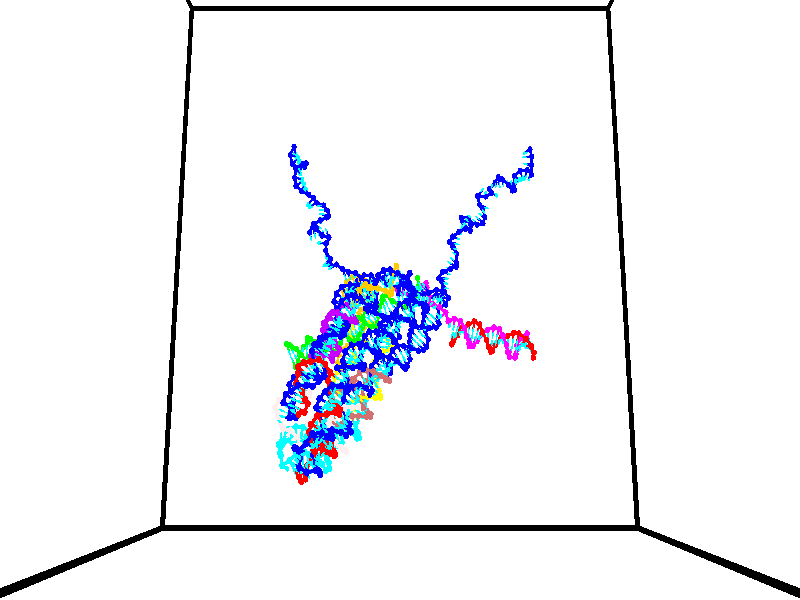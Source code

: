 // switches for output
#declare DRAW_BASES = 1; // possible values are 0, 1; only relevant for DNA ribbons
#declare DRAW_BASES_TYPE = 3; // possible values are 1, 2, 3; only relevant for DNA ribbons
#declare DRAW_FOG = 0; // set to 1 to enable fog

#include "colors.inc"

#include "transforms.inc"
background { rgb <1, 1, 1>}

#default {
   normal{
       ripples 0.25
       frequency 0.20
       turbulence 0.2
       lambda 5
   }
	finish {
		phong 0.1
		phong_size 40.
	}
}

// original window dimensions: 1024x640


// camera settings

camera {
	sky <0, 0.179814, -0.983701>
	up <0, 0.179814, -0.983701>
	right 1.6 * <1, 0, 0>
	location <35, 92.5046, 58.4545>
	look_at <35, 26.874, 46.4577>
	direction <0, -65.6306, -11.9968>
	angle 67.0682
}


# declare cpy_camera_pos = <35, 92.5046, 58.4545>;
# if (DRAW_FOG = 1)
fog {
	fog_type 2
	up vnormalize(cpy_camera_pos)
	color rgbt<1,1,1,0.3>
	distance 1e-5
	fog_alt 3e-3
	fog_offset 56
}
# end


// LIGHTS

# declare lum = 6;
global_settings {
	ambient_light rgb lum * <0.05, 0.05, 0.05>
	max_trace_level 15
}# declare cpy_direct_light_amount = 0.25;
light_source
{	1000 * <-1, -1.16351, -0.803887>,
	rgb lum * cpy_direct_light_amount
	parallel
}

light_source
{	1000 * <1, 1.16351, 0.803887>,
	rgb lum * cpy_direct_light_amount
	parallel
}

// strand 0

// nucleotide -1

// particle -1
sphere {
	<39.816658, 36.439007, 51.716114> 0.250000
	pigment { color rgbt <1,0,0,0> }
	no_shadow
}
cylinder {
	<39.888992, 36.560440, 51.341919>,  <39.932392, 36.633301, 51.117401>, 0.100000
	pigment { color rgbt <1,0,0,0> }
	no_shadow
}
cylinder {
	<39.888992, 36.560440, 51.341919>,  <39.816658, 36.439007, 51.716114>, 0.100000
	pigment { color rgbt <1,0,0,0> }
	no_shadow
}

// particle -1
sphere {
	<39.888992, 36.560440, 51.341919> 0.100000
	pigment { color rgbt <1,0,0,0> }
	no_shadow
}
sphere {
	0, 1
	scale<0.080000,0.200000,0.300000>
	matrix <0.596120, -0.790372, -0.141255,
		-0.782266, -0.532120, -0.323895,
		0.180833, 0.303580, -0.935489,
		39.943241, 36.651512, 51.061272>
	pigment { color rgbt <0,1,1,0> }
	no_shadow
}
cylinder {
	<40.028099, 35.868546, 51.435528>,  <39.816658, 36.439007, 51.716114>, 0.130000
	pigment { color rgbt <1,0,0,0> }
	no_shadow
}

// nucleotide -1

// particle -1
sphere {
	<40.028099, 35.868546, 51.435528> 0.250000
	pigment { color rgbt <1,0,0,0> }
	no_shadow
}
cylinder {
	<40.148090, 36.131248, 51.158779>,  <40.220085, 36.288872, 50.992729>, 0.100000
	pigment { color rgbt <1,0,0,0> }
	no_shadow
}
cylinder {
	<40.148090, 36.131248, 51.158779>,  <40.028099, 35.868546, 51.435528>, 0.100000
	pigment { color rgbt <1,0,0,0> }
	no_shadow
}

// particle -1
sphere {
	<40.148090, 36.131248, 51.158779> 0.100000
	pigment { color rgbt <1,0,0,0> }
	no_shadow
}
sphere {
	0, 1
	scale<0.080000,0.200000,0.300000>
	matrix <0.894846, -0.445041, -0.034476,
		-0.330552, -0.608773, -0.721201,
		0.299976, 0.656760, -0.691867,
		40.238083, 36.328278, 50.951218>
	pigment { color rgbt <0,1,1,0> }
	no_shadow
}
cylinder {
	<40.491196, 35.494087, 50.883736>,  <40.028099, 35.868546, 51.435528>, 0.130000
	pigment { color rgbt <1,0,0,0> }
	no_shadow
}

// nucleotide -1

// particle -1
sphere {
	<40.491196, 35.494087, 50.883736> 0.250000
	pigment { color rgbt <1,0,0,0> }
	no_shadow
}
cylinder {
	<40.562035, 35.884834, 50.835781>,  <40.604538, 36.119282, 50.807011>, 0.100000
	pigment { color rgbt <1,0,0,0> }
	no_shadow
}
cylinder {
	<40.562035, 35.884834, 50.835781>,  <40.491196, 35.494087, 50.883736>, 0.100000
	pigment { color rgbt <1,0,0,0> }
	no_shadow
}

// particle -1
sphere {
	<40.562035, 35.884834, 50.835781> 0.100000
	pigment { color rgbt <1,0,0,0> }
	no_shadow
}
sphere {
	0, 1
	scale<0.080000,0.200000,0.300000>
	matrix <0.940091, -0.203954, -0.273189,
		-0.291319, -0.064320, -0.954461,
		0.177095, 0.976865, -0.119882,
		40.615162, 36.177895, 50.799816>
	pigment { color rgbt <0,1,1,0> }
	no_shadow
}
cylinder {
	<40.810150, 35.474419, 50.321693>,  <40.491196, 35.494087, 50.883736>, 0.130000
	pigment { color rgbt <1,0,0,0> }
	no_shadow
}

// nucleotide -1

// particle -1
sphere {
	<40.810150, 35.474419, 50.321693> 0.250000
	pigment { color rgbt <1,0,0,0> }
	no_shadow
}
cylinder {
	<40.905865, 35.805607, 50.524559>,  <40.963291, 36.004318, 50.646278>, 0.100000
	pigment { color rgbt <1,0,0,0> }
	no_shadow
}
cylinder {
	<40.905865, 35.805607, 50.524559>,  <40.810150, 35.474419, 50.321693>, 0.100000
	pigment { color rgbt <1,0,0,0> }
	no_shadow
}

// particle -1
sphere {
	<40.905865, 35.805607, 50.524559> 0.100000
	pigment { color rgbt <1,0,0,0> }
	no_shadow
}
sphere {
	0, 1
	scale<0.080000,0.200000,0.300000>
	matrix <0.960785, -0.126523, -0.246749,
		-0.140133, 0.546314, -0.825775,
		0.239282, 0.827969, 0.507160,
		40.977650, 36.053997, 50.676708>
	pigment { color rgbt <0,1,1,0> }
	no_shadow
}
cylinder {
	<41.508202, 35.676476, 50.027828>,  <40.810150, 35.474419, 50.321693>, 0.130000
	pigment { color rgbt <1,0,0,0> }
	no_shadow
}

// nucleotide -1

// particle -1
sphere {
	<41.508202, 35.676476, 50.027828> 0.250000
	pigment { color rgbt <1,0,0,0> }
	no_shadow
}
cylinder {
	<41.483707, 35.951942, 50.316822>,  <41.469009, 36.117222, 50.490219>, 0.100000
	pigment { color rgbt <1,0,0,0> }
	no_shadow
}
cylinder {
	<41.483707, 35.951942, 50.316822>,  <41.508202, 35.676476, 50.027828>, 0.100000
	pigment { color rgbt <1,0,0,0> }
	no_shadow
}

// particle -1
sphere {
	<41.483707, 35.951942, 50.316822> 0.100000
	pigment { color rgbt <1,0,0,0> }
	no_shadow
}
sphere {
	0, 1
	scale<0.080000,0.200000,0.300000>
	matrix <0.998105, 0.046674, 0.040109,
		-0.006100, 0.723575, -0.690219,
		-0.061237, 0.688666, 0.722488,
		41.465336, 36.158543, 50.533569>
	pigment { color rgbt <0,1,1,0> }
	no_shadow
}
cylinder {
	<42.019966, 36.195065, 49.876396>,  <41.508202, 35.676476, 50.027828>, 0.130000
	pigment { color rgbt <1,0,0,0> }
	no_shadow
}

// nucleotide -1

// particle -1
sphere {
	<42.019966, 36.195065, 49.876396> 0.250000
	pigment { color rgbt <1,0,0,0> }
	no_shadow
}
cylinder {
	<41.939972, 36.206768, 50.268143>,  <41.891975, 36.213791, 50.503189>, 0.100000
	pigment { color rgbt <1,0,0,0> }
	no_shadow
}
cylinder {
	<41.939972, 36.206768, 50.268143>,  <42.019966, 36.195065, 49.876396>, 0.100000
	pigment { color rgbt <1,0,0,0> }
	no_shadow
}

// particle -1
sphere {
	<41.939972, 36.206768, 50.268143> 0.100000
	pigment { color rgbt <1,0,0,0> }
	no_shadow
}
sphere {
	0, 1
	scale<0.080000,0.200000,0.300000>
	matrix <0.979595, 0.026391, 0.199240,
		-0.020017, 0.999223, -0.033939,
		-0.199981, 0.029259, 0.979363,
		41.879978, 36.215546, 50.561951>
	pigment { color rgbt <0,1,1,0> }
	no_shadow
}
cylinder {
	<42.445679, 36.665016, 50.185783>,  <42.019966, 36.195065, 49.876396>, 0.130000
	pigment { color rgbt <1,0,0,0> }
	no_shadow
}

// nucleotide -1

// particle -1
sphere {
	<42.445679, 36.665016, 50.185783> 0.250000
	pigment { color rgbt <1,0,0,0> }
	no_shadow
}
cylinder {
	<42.355694, 36.443363, 50.506367>,  <42.301704, 36.310371, 50.698715>, 0.100000
	pigment { color rgbt <1,0,0,0> }
	no_shadow
}
cylinder {
	<42.355694, 36.443363, 50.506367>,  <42.445679, 36.665016, 50.185783>, 0.100000
	pigment { color rgbt <1,0,0,0> }
	no_shadow
}

// particle -1
sphere {
	<42.355694, 36.443363, 50.506367> 0.100000
	pigment { color rgbt <1,0,0,0> }
	no_shadow
}
sphere {
	0, 1
	scale<0.080000,0.200000,0.300000>
	matrix <0.971908, -0.069198, 0.224960,
		-0.069198, 0.829546, 0.554134,
		-0.224960, -0.554134, 0.801454,
		42.288204, 36.277122, 50.746803>
	pigment { color rgbt <0,1,1,0> }
	no_shadow
}
cylinder {
	<42.667252, 37.001640, 50.853821>,  <42.445679, 36.665016, 50.185783>, 0.130000
	pigment { color rgbt <1,0,0,0> }
	no_shadow
}

// nucleotide -1

// particle -1
sphere {
	<42.667252, 37.001640, 50.853821> 0.250000
	pigment { color rgbt <1,0,0,0> }
	no_shadow
}
cylinder {
	<42.641293, 36.608936, 50.925304>,  <42.625717, 36.373314, 50.968197>, 0.100000
	pigment { color rgbt <1,0,0,0> }
	no_shadow
}
cylinder {
	<42.641293, 36.608936, 50.925304>,  <42.667252, 37.001640, 50.853821>, 0.100000
	pigment { color rgbt <1,0,0,0> }
	no_shadow
}

// particle -1
sphere {
	<42.641293, 36.608936, 50.925304> 0.100000
	pigment { color rgbt <1,0,0,0> }
	no_shadow
}
sphere {
	0, 1
	scale<0.080000,0.200000,0.300000>
	matrix <0.989773, -0.040527, 0.136772,
		-0.127035, 0.185762, 0.974348,
		-0.064894, -0.981759, 0.178714,
		42.621826, 36.314407, 50.978920>
	pigment { color rgbt <0,1,1,0> }
	no_shadow
}
cylinder {
	<43.013100, 36.923531, 51.456333>,  <42.667252, 37.001640, 50.853821>, 0.130000
	pigment { color rgbt <1,0,0,0> }
	no_shadow
}

// nucleotide -1

// particle -1
sphere {
	<43.013100, 36.923531, 51.456333> 0.250000
	pigment { color rgbt <1,0,0,0> }
	no_shadow
}
cylinder {
	<42.992001, 36.573875, 51.263214>,  <42.979343, 36.364082, 51.147343>, 0.100000
	pigment { color rgbt <1,0,0,0> }
	no_shadow
}
cylinder {
	<42.992001, 36.573875, 51.263214>,  <43.013100, 36.923531, 51.456333>, 0.100000
	pigment { color rgbt <1,0,0,0> }
	no_shadow
}

// particle -1
sphere {
	<42.992001, 36.573875, 51.263214> 0.100000
	pigment { color rgbt <1,0,0,0> }
	no_shadow
}
sphere {
	0, 1
	scale<0.080000,0.200000,0.300000>
	matrix <0.958670, -0.179687, 0.220600,
		-0.279588, -0.451209, 0.847491,
		-0.052746, -0.874141, -0.482799,
		42.976177, 36.311634, 51.118374>
	pigment { color rgbt <0,1,1,0> }
	no_shadow
}
cylinder {
	<43.256962, 36.480984, 51.917965>,  <43.013100, 36.923531, 51.456333>, 0.130000
	pigment { color rgbt <1,0,0,0> }
	no_shadow
}

// nucleotide -1

// particle -1
sphere {
	<43.256962, 36.480984, 51.917965> 0.250000
	pigment { color rgbt <1,0,0,0> }
	no_shadow
}
cylinder {
	<43.282833, 36.228573, 51.608738>,  <43.298355, 36.077126, 51.423203>, 0.100000
	pigment { color rgbt <1,0,0,0> }
	no_shadow
}
cylinder {
	<43.282833, 36.228573, 51.608738>,  <43.256962, 36.480984, 51.917965>, 0.100000
	pigment { color rgbt <1,0,0,0> }
	no_shadow
}

// particle -1
sphere {
	<43.282833, 36.228573, 51.608738> 0.100000
	pigment { color rgbt <1,0,0,0> }
	no_shadow
}
sphere {
	0, 1
	scale<0.080000,0.200000,0.300000>
	matrix <0.924835, -0.253078, 0.283958,
		-0.374829, -0.733322, 0.567223,
		0.064681, -0.631023, -0.773063,
		43.302238, 36.039265, 51.376820>
	pigment { color rgbt <0,1,1,0> }
	no_shadow
}
cylinder {
	<43.546375, 35.880798, 52.229858>,  <43.256962, 36.480984, 51.917965>, 0.130000
	pigment { color rgbt <1,0,0,0> }
	no_shadow
}

// nucleotide -1

// particle -1
sphere {
	<43.546375, 35.880798, 52.229858> 0.250000
	pigment { color rgbt <1,0,0,0> }
	no_shadow
}
cylinder {
	<43.613297, 35.820843, 51.840080>,  <43.653450, 35.784870, 51.606213>, 0.100000
	pigment { color rgbt <1,0,0,0> }
	no_shadow
}
cylinder {
	<43.613297, 35.820843, 51.840080>,  <43.546375, 35.880798, 52.229858>, 0.100000
	pigment { color rgbt <1,0,0,0> }
	no_shadow
}

// particle -1
sphere {
	<43.613297, 35.820843, 51.840080> 0.100000
	pigment { color rgbt <1,0,0,0> }
	no_shadow
}
sphere {
	0, 1
	scale<0.080000,0.200000,0.300000>
	matrix <0.926378, -0.314340, 0.207402,
		-0.337393, -0.937403, 0.086262,
		0.167304, -0.149887, -0.974445,
		43.663486, 35.775875, 51.547749>
	pigment { color rgbt <0,1,1,0> }
	no_shadow
}
cylinder {
	<43.838085, 35.196815, 52.064369>,  <43.546375, 35.880798, 52.229858>, 0.130000
	pigment { color rgbt <1,0,0,0> }
	no_shadow
}

// nucleotide -1

// particle -1
sphere {
	<43.838085, 35.196815, 52.064369> 0.250000
	pigment { color rgbt <1,0,0,0> }
	no_shadow
}
cylinder {
	<43.966938, 35.365986, 51.725578>,  <44.044250, 35.467487, 51.522305>, 0.100000
	pigment { color rgbt <1,0,0,0> }
	no_shadow
}
cylinder {
	<43.966938, 35.365986, 51.725578>,  <43.838085, 35.196815, 52.064369>, 0.100000
	pigment { color rgbt <1,0,0,0> }
	no_shadow
}

// particle -1
sphere {
	<43.966938, 35.365986, 51.725578> 0.100000
	pigment { color rgbt <1,0,0,0> }
	no_shadow
}
sphere {
	0, 1
	scale<0.080000,0.200000,0.300000>
	matrix <0.913107, -0.375001, 0.160029,
		-0.249938, -0.824930, -0.506973,
		0.322128, 0.422923, -0.846977,
		44.063576, 35.492863, 51.471485>
	pigment { color rgbt <0,1,1,0> }
	no_shadow
}
cylinder {
	<44.202305, 34.797222, 51.560715>,  <43.838085, 35.196815, 52.064369>, 0.130000
	pigment { color rgbt <1,0,0,0> }
	no_shadow
}

// nucleotide -1

// particle -1
sphere {
	<44.202305, 34.797222, 51.560715> 0.250000
	pigment { color rgbt <1,0,0,0> }
	no_shadow
}
cylinder {
	<44.327759, 35.165516, 51.467873>,  <44.403030, 35.386494, 51.412167>, 0.100000
	pigment { color rgbt <1,0,0,0> }
	no_shadow
}
cylinder {
	<44.327759, 35.165516, 51.467873>,  <44.202305, 34.797222, 51.560715>, 0.100000
	pigment { color rgbt <1,0,0,0> }
	no_shadow
}

// particle -1
sphere {
	<44.327759, 35.165516, 51.467873> 0.100000
	pigment { color rgbt <1,0,0,0> }
	no_shadow
}
sphere {
	0, 1
	scale<0.080000,0.200000,0.300000>
	matrix <0.948365, -0.315917, 0.028287,
		-0.047280, -0.228992, -0.972279,
		0.313637, 0.920738, -0.232105,
		44.421848, 35.441738, 51.398243>
	pigment { color rgbt <0,1,1,0> }
	no_shadow
}
cylinder {
	<44.730717, 34.738770, 50.998539>,  <44.202305, 34.797222, 51.560715>, 0.130000
	pigment { color rgbt <1,0,0,0> }
	no_shadow
}

// nucleotide -1

// particle -1
sphere {
	<44.730717, 34.738770, 50.998539> 0.250000
	pigment { color rgbt <1,0,0,0> }
	no_shadow
}
cylinder {
	<44.780293, 35.083332, 51.195564>,  <44.810036, 35.290070, 51.313778>, 0.100000
	pigment { color rgbt <1,0,0,0> }
	no_shadow
}
cylinder {
	<44.780293, 35.083332, 51.195564>,  <44.730717, 34.738770, 50.998539>, 0.100000
	pigment { color rgbt <1,0,0,0> }
	no_shadow
}

// particle -1
sphere {
	<44.780293, 35.083332, 51.195564> 0.100000
	pigment { color rgbt <1,0,0,0> }
	no_shadow
}
sphere {
	0, 1
	scale<0.080000,0.200000,0.300000>
	matrix <0.980020, -0.184080, 0.075335,
		0.155565, 0.473386, -0.867009,
		0.123937, 0.861406, 0.492564,
		44.817474, 35.341755, 51.343334>
	pigment { color rgbt <0,1,1,0> }
	no_shadow
}
cylinder {
	<45.322262, 34.892395, 50.857777>,  <44.730717, 34.738770, 50.998539>, 0.130000
	pigment { color rgbt <1,0,0,0> }
	no_shadow
}

// nucleotide -1

// particle -1
sphere {
	<45.322262, 34.892395, 50.857777> 0.250000
	pigment { color rgbt <1,0,0,0> }
	no_shadow
}
cylinder {
	<45.297852, 35.169960, 51.144764>,  <45.283203, 35.336498, 51.316956>, 0.100000
	pigment { color rgbt <1,0,0,0> }
	no_shadow
}
cylinder {
	<45.297852, 35.169960, 51.144764>,  <45.322262, 34.892395, 50.857777>, 0.100000
	pigment { color rgbt <1,0,0,0> }
	no_shadow
}

// particle -1
sphere {
	<45.297852, 35.169960, 51.144764> 0.100000
	pigment { color rgbt <1,0,0,0> }
	no_shadow
}
sphere {
	0, 1
	scale<0.080000,0.200000,0.300000>
	matrix <0.997659, 0.020185, 0.065340,
		0.030858, 0.719780, -0.693516,
		-0.061029, 0.693909, 0.717472,
		45.279545, 35.378132, 51.360004>
	pigment { color rgbt <0,1,1,0> }
	no_shadow
}
cylinder {
	<45.837200, 35.455639, 50.676373>,  <45.322262, 34.892395, 50.857777>, 0.130000
	pigment { color rgbt <1,0,0,0> }
	no_shadow
}

// nucleotide -1

// particle -1
sphere {
	<45.837200, 35.455639, 50.676373> 0.250000
	pigment { color rgbt <1,0,0,0> }
	no_shadow
}
cylinder {
	<45.768436, 35.502350, 51.067638>,  <45.727180, 35.530376, 51.302399>, 0.100000
	pigment { color rgbt <1,0,0,0> }
	no_shadow
}
cylinder {
	<45.768436, 35.502350, 51.067638>,  <45.837200, 35.455639, 50.676373>, 0.100000
	pigment { color rgbt <1,0,0,0> }
	no_shadow
}

// particle -1
sphere {
	<45.768436, 35.502350, 51.067638> 0.100000
	pigment { color rgbt <1,0,0,0> }
	no_shadow
}
sphere {
	0, 1
	scale<0.080000,0.200000,0.300000>
	matrix <0.976649, 0.150088, 0.153721,
		-0.128861, 0.981752, -0.139847,
		-0.171906, 0.116773, 0.978168,
		45.716866, 35.537380, 51.361088>
	pigment { color rgbt <0,1,1,0> }
	no_shadow
}
cylinder {
	<46.218044, 36.009575, 50.796471>,  <45.837200, 35.455639, 50.676373>, 0.130000
	pigment { color rgbt <1,0,0,0> }
	no_shadow
}

// nucleotide -1

// particle -1
sphere {
	<46.218044, 36.009575, 50.796471> 0.250000
	pigment { color rgbt <1,0,0,0> }
	no_shadow
}
cylinder {
	<46.143955, 35.835041, 51.148674>,  <46.099503, 35.730320, 51.359997>, 0.100000
	pigment { color rgbt <1,0,0,0> }
	no_shadow
}
cylinder {
	<46.143955, 35.835041, 51.148674>,  <46.218044, 36.009575, 50.796471>, 0.100000
	pigment { color rgbt <1,0,0,0> }
	no_shadow
}

// particle -1
sphere {
	<46.143955, 35.835041, 51.148674> 0.100000
	pigment { color rgbt <1,0,0,0> }
	no_shadow
}
sphere {
	0, 1
	scale<0.080000,0.200000,0.300000>
	matrix <0.971633, 0.052755, 0.230534,
		-0.147042, 0.898236, 0.414187,
		-0.185223, -0.436336, 0.880513,
		46.088387, 35.704140, 51.412827>
	pigment { color rgbt <0,1,1,0> }
	no_shadow
}
cylinder {
	<46.819935, 36.243244, 51.259514>,  <46.218044, 36.009575, 50.796471>, 0.130000
	pigment { color rgbt <1,0,0,0> }
	no_shadow
}

// nucleotide -1

// particle -1
sphere {
	<46.819935, 36.243244, 51.259514> 0.250000
	pigment { color rgbt <1,0,0,0> }
	no_shadow
}
cylinder {
	<46.668716, 35.931694, 51.459686>,  <46.577984, 35.744762, 51.579788>, 0.100000
	pigment { color rgbt <1,0,0,0> }
	no_shadow
}
cylinder {
	<46.668716, 35.931694, 51.459686>,  <46.819935, 36.243244, 51.259514>, 0.100000
	pigment { color rgbt <1,0,0,0> }
	no_shadow
}

// particle -1
sphere {
	<46.668716, 35.931694, 51.459686> 0.100000
	pigment { color rgbt <1,0,0,0> }
	no_shadow
}
sphere {
	0, 1
	scale<0.080000,0.200000,0.300000>
	matrix <0.922439, -0.270976, 0.275096,
		-0.078663, 0.565614, 0.820910,
		-0.378045, -0.778879, 0.500429,
		46.555302, 35.698029, 51.609814>
	pigment { color rgbt <0,1,1,0> }
	no_shadow
}
cylinder {
	<47.332932, 36.134472, 51.827675>,  <46.819935, 36.243244, 51.259514>, 0.130000
	pigment { color rgbt <1,0,0,0> }
	no_shadow
}

// nucleotide -1

// particle -1
sphere {
	<47.332932, 36.134472, 51.827675> 0.250000
	pigment { color rgbt <1,0,0,0> }
	no_shadow
}
cylinder {
	<47.134350, 35.788425, 51.799110>,  <47.015202, 35.580795, 51.781971>, 0.100000
	pigment { color rgbt <1,0,0,0> }
	no_shadow
}
cylinder {
	<47.134350, 35.788425, 51.799110>,  <47.332932, 36.134472, 51.827675>, 0.100000
	pigment { color rgbt <1,0,0,0> }
	no_shadow
}

// particle -1
sphere {
	<47.134350, 35.788425, 51.799110> 0.100000
	pigment { color rgbt <1,0,0,0> }
	no_shadow
}
sphere {
	0, 1
	scale<0.080000,0.200000,0.300000>
	matrix <0.855818, -0.501562, 0.126532,
		-0.145285, 0.001699, 0.989388,
		-0.496455, -0.865120, -0.071415,
		46.985413, 35.528889, 51.777687>
	pigment { color rgbt <0,1,1,0> }
	no_shadow
}
cylinder {
	<47.676750, 35.644463, 52.276619>,  <47.332932, 36.134472, 51.827675>, 0.130000
	pigment { color rgbt <1,0,0,0> }
	no_shadow
}

// nucleotide -1

// particle -1
sphere {
	<47.676750, 35.644463, 52.276619> 0.250000
	pigment { color rgbt <1,0,0,0> }
	no_shadow
}
cylinder {
	<47.490227, 35.415844, 52.006538>,  <47.378315, 35.278671, 51.844490>, 0.100000
	pigment { color rgbt <1,0,0,0> }
	no_shadow
}
cylinder {
	<47.490227, 35.415844, 52.006538>,  <47.676750, 35.644463, 52.276619>, 0.100000
	pigment { color rgbt <1,0,0,0> }
	no_shadow
}

// particle -1
sphere {
	<47.490227, 35.415844, 52.006538> 0.100000
	pigment { color rgbt <1,0,0,0> }
	no_shadow
}
sphere {
	0, 1
	scale<0.080000,0.200000,0.300000>
	matrix <0.743953, -0.666339, 0.050257,
		-0.478635, -0.478882, 0.735921,
		-0.466306, -0.571546, -0.675199,
		47.350334, 35.244381, 51.803978>
	pigment { color rgbt <0,1,1,0> }
	no_shadow
}
cylinder {
	<47.735081, 34.978363, 52.597439>,  <47.676750, 35.644463, 52.276619>, 0.130000
	pigment { color rgbt <1,0,0,0> }
	no_shadow
}

// nucleotide -1

// particle -1
sphere {
	<47.735081, 34.978363, 52.597439> 0.250000
	pigment { color rgbt <1,0,0,0> }
	no_shadow
}
cylinder {
	<47.658886, 34.973991, 52.204788>,  <47.613167, 34.971367, 51.969196>, 0.100000
	pigment { color rgbt <1,0,0,0> }
	no_shadow
}
cylinder {
	<47.658886, 34.973991, 52.204788>,  <47.735081, 34.978363, 52.597439>, 0.100000
	pigment { color rgbt <1,0,0,0> }
	no_shadow
}

// particle -1
sphere {
	<47.658886, 34.973991, 52.204788> 0.100000
	pigment { color rgbt <1,0,0,0> }
	no_shadow
}
sphere {
	0, 1
	scale<0.080000,0.200000,0.300000>
	matrix <0.571720, -0.814099, -0.101880,
		-0.798029, -0.580623, 0.161326,
		-0.190489, -0.010930, -0.981628,
		47.601738, 34.970711, 51.910301>
	pigment { color rgbt <0,1,1,0> }
	no_shadow
}
// strand 1

// nucleotide -1

// particle -1
sphere {
	<24.175102, 35.196472, 51.557144> 0.250000
	pigment { color rgbt <0,1,0,0> }
	no_shadow
}
cylinder {
	<24.326038, 35.134933, 51.922428>,  <24.416599, 35.098011, 52.141598>, 0.100000
	pigment { color rgbt <0,1,0,0> }
	no_shadow
}
cylinder {
	<24.326038, 35.134933, 51.922428>,  <24.175102, 35.196472, 51.557144>, 0.100000
	pigment { color rgbt <0,1,0,0> }
	no_shadow
}

// particle -1
sphere {
	<24.326038, 35.134933, 51.922428> 0.100000
	pigment { color rgbt <0,1,0,0> }
	no_shadow
}
sphere {
	0, 1
	scale<0.080000,0.200000,0.300000>
	matrix <0.922638, 0.147325, -0.356418,
		-0.079704, 0.977050, 0.197538,
		0.377341, -0.153848, 0.913206,
		24.439241, 35.088779, 52.196388>
	pigment { color rgbt <0,1,1,0> }
	no_shadow
}
cylinder {
	<24.608551, 35.773815, 51.704521>,  <24.175102, 35.196472, 51.557144>, 0.130000
	pigment { color rgbt <0,1,0,0> }
	no_shadow
}

// nucleotide -1

// particle -1
sphere {
	<24.608551, 35.773815, 51.704521> 0.250000
	pigment { color rgbt <0,1,0,0> }
	no_shadow
}
cylinder {
	<24.705822, 35.456619, 51.927959>,  <24.764185, 35.266300, 52.062023>, 0.100000
	pigment { color rgbt <0,1,0,0> }
	no_shadow
}
cylinder {
	<24.705822, 35.456619, 51.927959>,  <24.608551, 35.773815, 51.704521>, 0.100000
	pigment { color rgbt <0,1,0,0> }
	no_shadow
}

// particle -1
sphere {
	<24.705822, 35.456619, 51.927959> 0.100000
	pigment { color rgbt <0,1,0,0> }
	no_shadow
}
sphere {
	0, 1
	scale<0.080000,0.200000,0.300000>
	matrix <0.935030, 0.038444, -0.352478,
		0.258037, 0.608018, 0.750820,
		0.243177, -0.792992, 0.558596,
		24.778774, 35.218723, 52.095539>
	pigment { color rgbt <0,1,1,0> }
	no_shadow
}
cylinder {
	<25.222815, 35.968124, 52.002312>,  <24.608551, 35.773815, 51.704521>, 0.130000
	pigment { color rgbt <0,1,0,0> }
	no_shadow
}

// nucleotide -1

// particle -1
sphere {
	<25.222815, 35.968124, 52.002312> 0.250000
	pigment { color rgbt <0,1,0,0> }
	no_shadow
}
cylinder {
	<25.217670, 35.571453, 52.053539>,  <25.214584, 35.333450, 52.084274>, 0.100000
	pigment { color rgbt <0,1,0,0> }
	no_shadow
}
cylinder {
	<25.217670, 35.571453, 52.053539>,  <25.222815, 35.968124, 52.002312>, 0.100000
	pigment { color rgbt <0,1,0,0> }
	no_shadow
}

// particle -1
sphere {
	<25.217670, 35.571453, 52.053539> 0.100000
	pigment { color rgbt <0,1,0,0> }
	no_shadow
}
sphere {
	0, 1
	scale<0.080000,0.200000,0.300000>
	matrix <0.973718, -0.041547, -0.223934,
		0.227392, 0.121823, 0.966153,
		-0.012860, -0.991682, 0.128069,
		25.213812, 35.273949, 52.091961>
	pigment { color rgbt <0,1,1,0> }
	no_shadow
}
cylinder {
	<25.745035, 35.837082, 52.473701>,  <25.222815, 35.968124, 52.002312>, 0.130000
	pigment { color rgbt <0,1,0,0> }
	no_shadow
}

// nucleotide -1

// particle -1
sphere {
	<25.745035, 35.837082, 52.473701> 0.250000
	pigment { color rgbt <0,1,0,0> }
	no_shadow
}
cylinder {
	<25.707209, 35.473396, 52.311527>,  <25.684513, 35.255184, 52.214222>, 0.100000
	pigment { color rgbt <0,1,0,0> }
	no_shadow
}
cylinder {
	<25.707209, 35.473396, 52.311527>,  <25.745035, 35.837082, 52.473701>, 0.100000
	pigment { color rgbt <0,1,0,0> }
	no_shadow
}

// particle -1
sphere {
	<25.707209, 35.473396, 52.311527> 0.100000
	pigment { color rgbt <0,1,0,0> }
	no_shadow
}
sphere {
	0, 1
	scale<0.080000,0.200000,0.300000>
	matrix <0.992896, -0.056604, -0.104653,
		0.072203, -0.412454, 0.908113,
		-0.094567, -0.909218, -0.405437,
		25.678839, 35.200630, 52.189896>
	pigment { color rgbt <0,1,1,0> }
	no_shadow
}
cylinder {
	<26.169291, 35.362801, 52.899044>,  <25.745035, 35.837082, 52.473701>, 0.130000
	pigment { color rgbt <0,1,0,0> }
	no_shadow
}

// nucleotide -1

// particle -1
sphere {
	<26.169291, 35.362801, 52.899044> 0.250000
	pigment { color rgbt <0,1,0,0> }
	no_shadow
}
cylinder {
	<26.128242, 35.210876, 52.531303>,  <26.103613, 35.119724, 52.310658>, 0.100000
	pigment { color rgbt <0,1,0,0> }
	no_shadow
}
cylinder {
	<26.128242, 35.210876, 52.531303>,  <26.169291, 35.362801, 52.899044>, 0.100000
	pigment { color rgbt <0,1,0,0> }
	no_shadow
}

// particle -1
sphere {
	<26.128242, 35.210876, 52.531303> 0.100000
	pigment { color rgbt <0,1,0,0> }
	no_shadow
}
sphere {
	0, 1
	scale<0.080000,0.200000,0.300000>
	matrix <0.989809, -0.130724, -0.056480,
		-0.098730, -0.915783, 0.389351,
		-0.102621, -0.379807, -0.919356,
		26.097456, 35.096935, 52.255497>
	pigment { color rgbt <0,1,1,0> }
	no_shadow
}
cylinder {
	<26.628284, 34.779236, 52.905510>,  <26.169291, 35.362801, 52.899044>, 0.130000
	pigment { color rgbt <0,1,0,0> }
	no_shadow
}

// nucleotide -1

// particle -1
sphere {
	<26.628284, 34.779236, 52.905510> 0.250000
	pigment { color rgbt <0,1,0,0> }
	no_shadow
}
cylinder {
	<26.583652, 34.890560, 52.523914>,  <26.556873, 34.957355, 52.294956>, 0.100000
	pigment { color rgbt <0,1,0,0> }
	no_shadow
}
cylinder {
	<26.583652, 34.890560, 52.523914>,  <26.628284, 34.779236, 52.905510>, 0.100000
	pigment { color rgbt <0,1,0,0> }
	no_shadow
}

// particle -1
sphere {
	<26.583652, 34.890560, 52.523914> 0.100000
	pigment { color rgbt <0,1,0,0> }
	no_shadow
}
sphere {
	0, 1
	scale<0.080000,0.200000,0.300000>
	matrix <0.993567, 0.012545, -0.112548,
		-0.019356, -0.960408, -0.277925,
		-0.111579, 0.278315, -0.953987,
		26.550179, 34.974056, 52.237717>
	pigment { color rgbt <0,1,1,0> }
	no_shadow
}
cylinder {
	<27.198910, 34.483017, 52.585991>,  <26.628284, 34.779236, 52.905510>, 0.130000
	pigment { color rgbt <0,1,0,0> }
	no_shadow
}

// nucleotide -1

// particle -1
sphere {
	<27.198910, 34.483017, 52.585991> 0.250000
	pigment { color rgbt <0,1,0,0> }
	no_shadow
}
cylinder {
	<27.100157, 34.750881, 52.305817>,  <27.040905, 34.911598, 52.137711>, 0.100000
	pigment { color rgbt <0,1,0,0> }
	no_shadow
}
cylinder {
	<27.100157, 34.750881, 52.305817>,  <27.198910, 34.483017, 52.585991>, 0.100000
	pigment { color rgbt <0,1,0,0> }
	no_shadow
}

// particle -1
sphere {
	<27.100157, 34.750881, 52.305817> 0.100000
	pigment { color rgbt <0,1,0,0> }
	no_shadow
}
sphere {
	0, 1
	scale<0.080000,0.200000,0.300000>
	matrix <0.905935, -0.097084, -0.412135,
		-0.343990, -0.736299, -0.582696,
		-0.246884, 0.669656, -0.700435,
		27.026091, 34.951778, 52.095688>
	pigment { color rgbt <0,1,1,0> }
	no_shadow
}
cylinder {
	<27.661789, 34.259583, 52.013374>,  <27.198910, 34.483017, 52.585991>, 0.130000
	pigment { color rgbt <0,1,0,0> }
	no_shadow
}

// nucleotide -1

// particle -1
sphere {
	<27.661789, 34.259583, 52.013374> 0.250000
	pigment { color rgbt <0,1,0,0> }
	no_shadow
}
cylinder {
	<27.506889, 34.604275, 51.882256>,  <27.413950, 34.811092, 51.803585>, 0.100000
	pigment { color rgbt <0,1,0,0> }
	no_shadow
}
cylinder {
	<27.506889, 34.604275, 51.882256>,  <27.661789, 34.259583, 52.013374>, 0.100000
	pigment { color rgbt <0,1,0,0> }
	no_shadow
}

// particle -1
sphere {
	<27.506889, 34.604275, 51.882256> 0.100000
	pigment { color rgbt <0,1,0,0> }
	no_shadow
}
sphere {
	0, 1
	scale<0.080000,0.200000,0.300000>
	matrix <0.808560, 0.146584, -0.569864,
		-0.443022, -0.485722, -0.753529,
		-0.387251, 0.861735, -0.327796,
		27.390715, 34.862797, 51.783916>
	pigment { color rgbt <0,1,1,0> }
	no_shadow
}
cylinder {
	<27.675953, 34.209103, 51.334663>,  <27.661789, 34.259583, 52.013374>, 0.130000
	pigment { color rgbt <0,1,0,0> }
	no_shadow
}

// nucleotide -1

// particle -1
sphere {
	<27.675953, 34.209103, 51.334663> 0.250000
	pigment { color rgbt <0,1,0,0> }
	no_shadow
}
cylinder {
	<27.666845, 34.601795, 51.410225>,  <27.661381, 34.837410, 51.455563>, 0.100000
	pigment { color rgbt <0,1,0,0> }
	no_shadow
}
cylinder {
	<27.666845, 34.601795, 51.410225>,  <27.675953, 34.209103, 51.334663>, 0.100000
	pigment { color rgbt <0,1,0,0> }
	no_shadow
}

// particle -1
sphere {
	<27.666845, 34.601795, 51.410225> 0.100000
	pigment { color rgbt <0,1,0,0> }
	no_shadow
}
sphere {
	0, 1
	scale<0.080000,0.200000,0.300000>
	matrix <0.849816, 0.118533, -0.513578,
		-0.526587, 0.148841, -0.836990,
		-0.022769, 0.981731, 0.188905,
		27.660015, 34.896317, 51.466896>
	pigment { color rgbt <0,1,1,0> }
	no_shadow
}
cylinder {
	<27.815195, 34.438946, 50.729725>,  <27.675953, 34.209103, 51.334663>, 0.130000
	pigment { color rgbt <0,1,0,0> }
	no_shadow
}

// nucleotide -1

// particle -1
sphere {
	<27.815195, 34.438946, 50.729725> 0.250000
	pigment { color rgbt <0,1,0,0> }
	no_shadow
}
cylinder {
	<27.887276, 34.750778, 50.969650>,  <27.930525, 34.937878, 51.113605>, 0.100000
	pigment { color rgbt <0,1,0,0> }
	no_shadow
}
cylinder {
	<27.887276, 34.750778, 50.969650>,  <27.815195, 34.438946, 50.729725>, 0.100000
	pigment { color rgbt <0,1,0,0> }
	no_shadow
}

// particle -1
sphere {
	<27.887276, 34.750778, 50.969650> 0.100000
	pigment { color rgbt <0,1,0,0> }
	no_shadow
}
sphere {
	0, 1
	scale<0.080000,0.200000,0.300000>
	matrix <0.900579, 0.114476, -0.419347,
		-0.395580, 0.615749, -0.681447,
		0.180203, 0.779582, 0.599815,
		27.941336, 34.984653, 51.149593>
	pigment { color rgbt <0,1,1,0> }
	no_shadow
}
cylinder {
	<28.171341, 34.930527, 50.304169>,  <27.815195, 34.438946, 50.729725>, 0.130000
	pigment { color rgbt <0,1,0,0> }
	no_shadow
}

// nucleotide -1

// particle -1
sphere {
	<28.171341, 34.930527, 50.304169> 0.250000
	pigment { color rgbt <0,1,0,0> }
	no_shadow
}
cylinder {
	<28.271399, 35.040115, 50.675625>,  <28.331434, 35.105869, 50.898499>, 0.100000
	pigment { color rgbt <0,1,0,0> }
	no_shadow
}
cylinder {
	<28.271399, 35.040115, 50.675625>,  <28.171341, 34.930527, 50.304169>, 0.100000
	pigment { color rgbt <0,1,0,0> }
	no_shadow
}

// particle -1
sphere {
	<28.271399, 35.040115, 50.675625> 0.100000
	pigment { color rgbt <0,1,0,0> }
	no_shadow
}
sphere {
	0, 1
	scale<0.080000,0.200000,0.300000>
	matrix <0.917870, 0.238135, -0.317499,
		-0.308126, 0.931791, -0.191898,
		0.250145, 0.273967, 0.928639,
		28.346441, 35.122307, 50.954216>
	pigment { color rgbt <0,1,1,0> }
	no_shadow
}
cylinder {
	<28.356747, 35.613312, 50.281963>,  <28.171341, 34.930527, 50.304169>, 0.130000
	pigment { color rgbt <0,1,0,0> }
	no_shadow
}

// nucleotide -1

// particle -1
sphere {
	<28.356747, 35.613312, 50.281963> 0.250000
	pigment { color rgbt <0,1,0,0> }
	no_shadow
}
cylinder {
	<28.526176, 35.459930, 50.610241>,  <28.627834, 35.367901, 50.807209>, 0.100000
	pigment { color rgbt <0,1,0,0> }
	no_shadow
}
cylinder {
	<28.526176, 35.459930, 50.610241>,  <28.356747, 35.613312, 50.281963>, 0.100000
	pigment { color rgbt <0,1,0,0> }
	no_shadow
}

// particle -1
sphere {
	<28.526176, 35.459930, 50.610241> 0.100000
	pigment { color rgbt <0,1,0,0> }
	no_shadow
}
sphere {
	0, 1
	scale<0.080000,0.200000,0.300000>
	matrix <0.901648, 0.265739, -0.341195,
		-0.087259, 0.884503, 0.458302,
		0.423576, -0.383455, 0.820698,
		28.653250, 35.344894, 50.856449>
	pigment { color rgbt <0,1,1,0> }
	no_shadow
}
cylinder {
	<28.998087, 36.016258, 50.408375>,  <28.356747, 35.613312, 50.281963>, 0.130000
	pigment { color rgbt <0,1,0,0> }
	no_shadow
}

// nucleotide -1

// particle -1
sphere {
	<28.998087, 36.016258, 50.408375> 0.250000
	pigment { color rgbt <0,1,0,0> }
	no_shadow
}
cylinder {
	<29.093185, 35.705288, 50.641300>,  <29.150246, 35.518707, 50.781055>, 0.100000
	pigment { color rgbt <0,1,0,0> }
	no_shadow
}
cylinder {
	<29.093185, 35.705288, 50.641300>,  <28.998087, 36.016258, 50.408375>, 0.100000
	pigment { color rgbt <0,1,0,0> }
	no_shadow
}

// particle -1
sphere {
	<29.093185, 35.705288, 50.641300> 0.100000
	pigment { color rgbt <0,1,0,0> }
	no_shadow
}
sphere {
	0, 1
	scale<0.080000,0.200000,0.300000>
	matrix <0.970565, 0.166395, -0.174116,
		0.038469, 0.606566, 0.794102,
		0.237748, -0.777425, 0.582311,
		29.164509, 35.472061, 50.815994>
	pigment { color rgbt <0,1,1,0> }
	no_shadow
}
cylinder {
	<29.581707, 36.182892, 50.815086>,  <28.998087, 36.016258, 50.408375>, 0.130000
	pigment { color rgbt <0,1,0,0> }
	no_shadow
}

// nucleotide -1

// particle -1
sphere {
	<29.581707, 36.182892, 50.815086> 0.250000
	pigment { color rgbt <0,1,0,0> }
	no_shadow
}
cylinder {
	<29.557043, 35.784046, 50.797371>,  <29.542246, 35.544739, 50.786743>, 0.100000
	pigment { color rgbt <0,1,0,0> }
	no_shadow
}
cylinder {
	<29.557043, 35.784046, 50.797371>,  <29.581707, 36.182892, 50.815086>, 0.100000
	pigment { color rgbt <0,1,0,0> }
	no_shadow
}

// particle -1
sphere {
	<29.557043, 35.784046, 50.797371> 0.100000
	pigment { color rgbt <0,1,0,0> }
	no_shadow
}
sphere {
	0, 1
	scale<0.080000,0.200000,0.300000>
	matrix <0.952844, -0.045594, -0.300016,
		0.297131, -0.060698, 0.952906,
		-0.061657, -0.997114, -0.044288,
		29.538546, 35.484913, 50.784084>
	pigment { color rgbt <0,1,1,0> }
	no_shadow
}
cylinder {
	<30.237116, 35.856224, 51.279144>,  <29.581707, 36.182892, 50.815086>, 0.130000
	pigment { color rgbt <0,1,0,0> }
	no_shadow
}

// nucleotide -1

// particle -1
sphere {
	<30.237116, 35.856224, 51.279144> 0.250000
	pigment { color rgbt <0,1,0,0> }
	no_shadow
}
cylinder {
	<30.119963, 35.606121, 50.989792>,  <30.049671, 35.456059, 50.816181>, 0.100000
	pigment { color rgbt <0,1,0,0> }
	no_shadow
}
cylinder {
	<30.119963, 35.606121, 50.989792>,  <30.237116, 35.856224, 51.279144>, 0.100000
	pigment { color rgbt <0,1,0,0> }
	no_shadow
}

// particle -1
sphere {
	<30.119963, 35.606121, 50.989792> 0.100000
	pigment { color rgbt <0,1,0,0> }
	no_shadow
}
sphere {
	0, 1
	scale<0.080000,0.200000,0.300000>
	matrix <0.955850, -0.172548, -0.237861,
		0.023905, -0.761108, 0.648185,
		-0.292881, -0.625253, -0.723380,
		30.032099, 35.418545, 50.772778>
	pigment { color rgbt <0,1,1,0> }
	no_shadow
}
cylinder {
	<30.744637, 35.354259, 51.345051>,  <30.237116, 35.856224, 51.279144>, 0.130000
	pigment { color rgbt <0,1,0,0> }
	no_shadow
}

// nucleotide -1

// particle -1
sphere {
	<30.744637, 35.354259, 51.345051> 0.250000
	pigment { color rgbt <0,1,0,0> }
	no_shadow
}
cylinder {
	<30.573151, 35.283401, 50.990688>,  <30.470259, 35.240887, 50.778072>, 0.100000
	pigment { color rgbt <0,1,0,0> }
	no_shadow
}
cylinder {
	<30.573151, 35.283401, 50.990688>,  <30.744637, 35.354259, 51.345051>, 0.100000
	pigment { color rgbt <0,1,0,0> }
	no_shadow
}

// particle -1
sphere {
	<30.573151, 35.283401, 50.990688> 0.100000
	pigment { color rgbt <0,1,0,0> }
	no_shadow
}
sphere {
	0, 1
	scale<0.080000,0.200000,0.300000>
	matrix <0.837817, -0.444850, -0.316497,
		-0.338029, -0.877912, 0.339126,
		-0.428717, -0.177141, -0.885902,
		30.444536, 35.230259, 50.724918>
	pigment { color rgbt <0,1,1,0> }
	no_shadow
}
cylinder {
	<30.949186, 34.692085, 51.150520>,  <30.744637, 35.354259, 51.345051>, 0.130000
	pigment { color rgbt <0,1,0,0> }
	no_shadow
}

// nucleotide -1

// particle -1
sphere {
	<30.949186, 34.692085, 51.150520> 0.250000
	pigment { color rgbt <0,1,0,0> }
	no_shadow
}
cylinder {
	<30.846758, 34.864212, 50.804283>,  <30.785301, 34.967487, 50.596539>, 0.100000
	pigment { color rgbt <0,1,0,0> }
	no_shadow
}
cylinder {
	<30.846758, 34.864212, 50.804283>,  <30.949186, 34.692085, 51.150520>, 0.100000
	pigment { color rgbt <0,1,0,0> }
	no_shadow
}

// particle -1
sphere {
	<30.846758, 34.864212, 50.804283> 0.100000
	pigment { color rgbt <0,1,0,0> }
	no_shadow
}
sphere {
	0, 1
	scale<0.080000,0.200000,0.300000>
	matrix <0.832014, -0.357755, -0.423986,
		-0.492118, -0.828759, -0.266417,
		-0.256070, 0.430314, -0.865597,
		30.769938, 34.993305, 50.544605>
	pigment { color rgbt <0,1,1,0> }
	no_shadow
}
cylinder {
	<31.100630, 34.130836, 50.601871>,  <30.949186, 34.692085, 51.150520>, 0.130000
	pigment { color rgbt <0,1,0,0> }
	no_shadow
}

// nucleotide -1

// particle -1
sphere {
	<31.100630, 34.130836, 50.601871> 0.250000
	pigment { color rgbt <0,1,0,0> }
	no_shadow
}
cylinder {
	<31.097546, 34.489590, 50.424992>,  <31.095695, 34.704842, 50.318863>, 0.100000
	pigment { color rgbt <0,1,0,0> }
	no_shadow
}
cylinder {
	<31.097546, 34.489590, 50.424992>,  <31.100630, 34.130836, 50.601871>, 0.100000
	pigment { color rgbt <0,1,0,0> }
	no_shadow
}

// particle -1
sphere {
	<31.097546, 34.489590, 50.424992> 0.100000
	pigment { color rgbt <0,1,0,0> }
	no_shadow
}
sphere {
	0, 1
	scale<0.080000,0.200000,0.300000>
	matrix <0.775127, -0.274021, -0.569290,
		-0.631758, -0.347152, -0.693085,
		-0.007710, 0.896882, -0.442202,
		31.095232, 34.758656, 50.292332>
	pigment { color rgbt <0,1,1,0> }
	no_shadow
}
cylinder {
	<31.359087, 33.902733, 49.948933>,  <31.100630, 34.130836, 50.601871>, 0.130000
	pigment { color rgbt <0,1,0,0> }
	no_shadow
}

// nucleotide -1

// particle -1
sphere {
	<31.359087, 33.902733, 49.948933> 0.250000
	pigment { color rgbt <0,1,0,0> }
	no_shadow
}
cylinder {
	<31.358046, 34.301739, 49.920769>,  <31.357420, 34.541142, 49.903870>, 0.100000
	pigment { color rgbt <0,1,0,0> }
	no_shadow
}
cylinder {
	<31.358046, 34.301739, 49.920769>,  <31.359087, 33.902733, 49.948933>, 0.100000
	pigment { color rgbt <0,1,0,0> }
	no_shadow
}

// particle -1
sphere {
	<31.358046, 34.301739, 49.920769> 0.100000
	pigment { color rgbt <0,1,0,0> }
	no_shadow
}
sphere {
	0, 1
	scale<0.080000,0.200000,0.300000>
	matrix <0.627771, -0.053178, -0.776580,
		-0.778394, -0.046227, -0.626072,
		-0.002605, 0.997515, -0.070413,
		31.357264, 34.600994, 49.899643>
	pigment { color rgbt <0,1,1,0> }
	no_shadow
}
cylinder {
	<31.365280, 34.092564, 49.184109>,  <31.359087, 33.902733, 49.948933>, 0.130000
	pigment { color rgbt <0,1,0,0> }
	no_shadow
}

// nucleotide -1

// particle -1
sphere {
	<31.365280, 34.092564, 49.184109> 0.250000
	pigment { color rgbt <0,1,0,0> }
	no_shadow
}
cylinder {
	<31.523592, 34.381851, 49.410496>,  <31.618580, 34.555424, 49.546326>, 0.100000
	pigment { color rgbt <0,1,0,0> }
	no_shadow
}
cylinder {
	<31.523592, 34.381851, 49.410496>,  <31.365280, 34.092564, 49.184109>, 0.100000
	pigment { color rgbt <0,1,0,0> }
	no_shadow
}

// particle -1
sphere {
	<31.523592, 34.381851, 49.410496> 0.100000
	pigment { color rgbt <0,1,0,0> }
	no_shadow
}
sphere {
	0, 1
	scale<0.080000,0.200000,0.300000>
	matrix <0.685894, 0.177012, -0.705844,
		-0.610661, 0.667551, -0.425993,
		0.395781, 0.723217, 0.565963,
		31.642326, 34.598816, 49.580284>
	pigment { color rgbt <0,1,1,0> }
	no_shadow
}
cylinder {
	<31.653629, 34.465359, 48.651646>,  <31.365280, 34.092564, 49.184109>, 0.130000
	pigment { color rgbt <0,1,0,0> }
	no_shadow
}

// nucleotide -1

// particle -1
sphere {
	<31.653629, 34.465359, 48.651646> 0.250000
	pigment { color rgbt <0,1,0,0> }
	no_shadow
}
cylinder {
	<31.822052, 34.629604, 48.975151>,  <31.923105, 34.728153, 49.169254>, 0.100000
	pigment { color rgbt <0,1,0,0> }
	no_shadow
}
cylinder {
	<31.822052, 34.629604, 48.975151>,  <31.653629, 34.465359, 48.651646>, 0.100000
	pigment { color rgbt <0,1,0,0> }
	no_shadow
}

// particle -1
sphere {
	<31.822052, 34.629604, 48.975151> 0.100000
	pigment { color rgbt <0,1,0,0> }
	no_shadow
}
sphere {
	0, 1
	scale<0.080000,0.200000,0.300000>
	matrix <0.785187, 0.281378, -0.551641,
		-0.454083, 0.867306, -0.203935,
		0.421058, 0.410618, 0.808766,
		31.948370, 34.752789, 49.217781>
	pigment { color rgbt <0,1,1,0> }
	no_shadow
}
// strand 2

// nucleotide -1

// particle -1
sphere {
	<24.397966, 35.401764, 35.032471> 0.250000
	pigment { color rgbt <0,0,1,0> }
	no_shadow
}
cylinder {
	<24.419470, 35.079792, 35.268841>,  <24.432373, 34.886608, 35.410664>, 0.100000
	pigment { color rgbt <0,0,1,0> }
	no_shadow
}
cylinder {
	<24.419470, 35.079792, 35.268841>,  <24.397966, 35.401764, 35.032471>, 0.100000
	pigment { color rgbt <0,0,1,0> }
	no_shadow
}

// particle -1
sphere {
	<24.419470, 35.079792, 35.268841> 0.100000
	pigment { color rgbt <0,0,1,0> }
	no_shadow
}
sphere {
	0, 1
	scale<0.080000,0.200000,0.300000>
	matrix <0.424348, 0.554104, 0.716168,
		-0.903902, 0.212258, 0.371360,
		0.053759, -0.804932, 0.590927,
		24.435598, 34.838314, 35.446117>
	pigment { color rgbt <0,1,1,0> }
	no_shadow
}
cylinder {
	<24.049503, 35.474159, 35.792393>,  <24.397966, 35.401764, 35.032471>, 0.130000
	pigment { color rgbt <0,0,1,0> }
	no_shadow
}

// nucleotide -1

// particle -1
sphere {
	<24.049503, 35.474159, 35.792393> 0.250000
	pigment { color rgbt <0,0,1,0> }
	no_shadow
}
cylinder {
	<24.367788, 35.233318, 35.766136>,  <24.558760, 35.088814, 35.750381>, 0.100000
	pigment { color rgbt <0,0,1,0> }
	no_shadow
}
cylinder {
	<24.367788, 35.233318, 35.766136>,  <24.049503, 35.474159, 35.792393>, 0.100000
	pigment { color rgbt <0,0,1,0> }
	no_shadow
}

// particle -1
sphere {
	<24.367788, 35.233318, 35.766136> 0.100000
	pigment { color rgbt <0,0,1,0> }
	no_shadow
}
sphere {
	0, 1
	scale<0.080000,0.200000,0.300000>
	matrix <0.515106, 0.615731, 0.596273,
		-0.318601, -0.508275, 0.800094,
		0.795713, -0.602106, -0.065643,
		24.606503, 35.052685, 35.746445>
	pigment { color rgbt <0,1,1,0> }
	no_shadow
}
cylinder {
	<24.260248, 35.229797, 36.497929>,  <24.049503, 35.474159, 35.792393>, 0.130000
	pigment { color rgbt <0,0,1,0> }
	no_shadow
}

// nucleotide -1

// particle -1
sphere {
	<24.260248, 35.229797, 36.497929> 0.250000
	pigment { color rgbt <0,0,1,0> }
	no_shadow
}
cylinder {
	<24.548746, 35.267223, 36.223396>,  <24.721844, 35.289677, 36.058678>, 0.100000
	pigment { color rgbt <0,0,1,0> }
	no_shadow
}
cylinder {
	<24.548746, 35.267223, 36.223396>,  <24.260248, 35.229797, 36.497929>, 0.100000
	pigment { color rgbt <0,0,1,0> }
	no_shadow
}

// particle -1
sphere {
	<24.548746, 35.267223, 36.223396> 0.100000
	pigment { color rgbt <0,0,1,0> }
	no_shadow
}
sphere {
	0, 1
	scale<0.080000,0.200000,0.300000>
	matrix <0.482728, 0.642708, 0.594895,
		0.496771, -0.760377, 0.418385,
		0.721244, 0.093560, -0.686334,
		24.765120, 35.295292, 36.017494>
	pigment { color rgbt <0,1,1,0> }
	no_shadow
}
cylinder {
	<24.834263, 34.941639, 36.735863>,  <24.260248, 35.229797, 36.497929>, 0.130000
	pigment { color rgbt <0,0,1,0> }
	no_shadow
}

// nucleotide -1

// particle -1
sphere {
	<24.834263, 34.941639, 36.735863> 0.250000
	pigment { color rgbt <0,0,1,0> }
	no_shadow
}
cylinder {
	<24.895130, 35.246983, 36.484745>,  <24.931650, 35.430191, 36.334076>, 0.100000
	pigment { color rgbt <0,0,1,0> }
	no_shadow
}
cylinder {
	<24.895130, 35.246983, 36.484745>,  <24.834263, 34.941639, 36.735863>, 0.100000
	pigment { color rgbt <0,0,1,0> }
	no_shadow
}

// particle -1
sphere {
	<24.895130, 35.246983, 36.484745> 0.100000
	pigment { color rgbt <0,0,1,0> }
	no_shadow
}
sphere {
	0, 1
	scale<0.080000,0.200000,0.300000>
	matrix <0.485939, 0.495329, 0.720078,
		0.860644, -0.414641, -0.295574,
		0.152168, 0.763362, -0.627792,
		24.940781, 35.475990, 36.296406>
	pigment { color rgbt <0,1,1,0> }
	no_shadow
}
cylinder {
	<25.492790, 35.191753, 36.734718>,  <24.834263, 34.941639, 36.735863>, 0.130000
	pigment { color rgbt <0,0,1,0> }
	no_shadow
}

// nucleotide -1

// particle -1
sphere {
	<25.492790, 35.191753, 36.734718> 0.250000
	pigment { color rgbt <0,0,1,0> }
	no_shadow
}
cylinder {
	<25.237623, 35.484631, 36.639263>,  <25.084522, 35.660358, 36.581989>, 0.100000
	pigment { color rgbt <0,0,1,0> }
	no_shadow
}
cylinder {
	<25.237623, 35.484631, 36.639263>,  <25.492790, 35.191753, 36.734718>, 0.100000
	pigment { color rgbt <0,0,1,0> }
	no_shadow
}

// particle -1
sphere {
	<25.237623, 35.484631, 36.639263> 0.100000
	pigment { color rgbt <0,0,1,0> }
	no_shadow
}
sphere {
	0, 1
	scale<0.080000,0.200000,0.300000>
	matrix <0.345133, 0.548833, 0.761357,
		0.688435, 0.403324, -0.602817,
		-0.637919, 0.732197, -0.238636,
		25.046247, 35.704288, 36.567673>
	pigment { color rgbt <0,1,1,0> }
	no_shadow
}
cylinder {
	<25.737484, 35.922970, 36.680965>,  <25.492790, 35.191753, 36.734718>, 0.130000
	pigment { color rgbt <0,0,1,0> }
	no_shadow
}

// nucleotide -1

// particle -1
sphere {
	<25.737484, 35.922970, 36.680965> 0.250000
	pigment { color rgbt <0,0,1,0> }
	no_shadow
}
cylinder {
	<25.370918, 35.868759, 36.831600>,  <25.150978, 35.836231, 36.921982>, 0.100000
	pigment { color rgbt <0,0,1,0> }
	no_shadow
}
cylinder {
	<25.370918, 35.868759, 36.831600>,  <25.737484, 35.922970, 36.680965>, 0.100000
	pigment { color rgbt <0,0,1,0> }
	no_shadow
}

// particle -1
sphere {
	<25.370918, 35.868759, 36.831600> 0.100000
	pigment { color rgbt <0,0,1,0> }
	no_shadow
}
sphere {
	0, 1
	scale<0.080000,0.200000,0.300000>
	matrix <0.301930, 0.383546, 0.872772,
		-0.262725, 0.913523, -0.310566,
		-0.916414, -0.135530, 0.376587,
		25.095995, 35.828098, 36.944576>
	pigment { color rgbt <0,1,1,0> }
	no_shadow
}
cylinder {
	<25.535234, 36.560486, 36.965736>,  <25.737484, 35.922970, 36.680965>, 0.130000
	pigment { color rgbt <0,0,1,0> }
	no_shadow
}

// nucleotide -1

// particle -1
sphere {
	<25.535234, 36.560486, 36.965736> 0.250000
	pigment { color rgbt <0,0,1,0> }
	no_shadow
}
cylinder {
	<25.342468, 36.259422, 37.145187>,  <25.226809, 36.078785, 37.252857>, 0.100000
	pigment { color rgbt <0,0,1,0> }
	no_shadow
}
cylinder {
	<25.342468, 36.259422, 37.145187>,  <25.535234, 36.560486, 36.965736>, 0.100000
	pigment { color rgbt <0,0,1,0> }
	no_shadow
}

// particle -1
sphere {
	<25.342468, 36.259422, 37.145187> 0.100000
	pigment { color rgbt <0,0,1,0> }
	no_shadow
}
sphere {
	0, 1
	scale<0.080000,0.200000,0.300000>
	matrix <0.327832, 0.319943, 0.888911,
		-0.812579, 0.575454, 0.092560,
		-0.481914, -0.752655, 0.448631,
		25.197895, 36.033627, 37.279778>
	pigment { color rgbt <0,1,1,0> }
	no_shadow
}
cylinder {
	<24.886074, 36.780991, 37.426537>,  <25.535234, 36.560486, 36.965736>, 0.130000
	pigment { color rgbt <0,0,1,0> }
	no_shadow
}

// nucleotide -1

// particle -1
sphere {
	<24.886074, 36.780991, 37.426537> 0.250000
	pigment { color rgbt <0,0,1,0> }
	no_shadow
}
cylinder {
	<25.060877, 36.445717, 37.557056>,  <25.165758, 36.244553, 37.635368>, 0.100000
	pigment { color rgbt <0,0,1,0> }
	no_shadow
}
cylinder {
	<25.060877, 36.445717, 37.557056>,  <24.886074, 36.780991, 37.426537>, 0.100000
	pigment { color rgbt <0,0,1,0> }
	no_shadow
}

// particle -1
sphere {
	<25.060877, 36.445717, 37.557056> 0.100000
	pigment { color rgbt <0,0,1,0> }
	no_shadow
}
sphere {
	0, 1
	scale<0.080000,0.200000,0.300000>
	matrix <0.179482, 0.436745, 0.881499,
		-0.881368, -0.326657, 0.341300,
		0.437009, -0.838182, 0.326304,
		25.191980, 36.194263, 37.654949>
	pigment { color rgbt <0,1,1,0> }
	no_shadow
}
cylinder {
	<24.785215, 36.636612, 38.206619>,  <24.886074, 36.780991, 37.426537>, 0.130000
	pigment { color rgbt <0,0,1,0> }
	no_shadow
}

// nucleotide -1

// particle -1
sphere {
	<24.785215, 36.636612, 38.206619> 0.250000
	pigment { color rgbt <0,0,1,0> }
	no_shadow
}
cylinder {
	<25.112341, 36.411964, 38.156384>,  <25.308617, 36.277176, 38.126244>, 0.100000
	pigment { color rgbt <0,0,1,0> }
	no_shadow
}
cylinder {
	<25.112341, 36.411964, 38.156384>,  <24.785215, 36.636612, 38.206619>, 0.100000
	pigment { color rgbt <0,0,1,0> }
	no_shadow
}

// particle -1
sphere {
	<25.112341, 36.411964, 38.156384> 0.100000
	pigment { color rgbt <0,0,1,0> }
	no_shadow
}
sphere {
	0, 1
	scale<0.080000,0.200000,0.300000>
	matrix <0.333695, 0.284985, 0.898572,
		-0.468862, -0.776770, 0.420472,
		0.817812, -0.561615, -0.125586,
		25.357685, 36.243481, 38.118710>
	pigment { color rgbt <0,1,1,0> }
	no_shadow
}
cylinder {
	<24.833097, 36.145531, 38.718197>,  <24.785215, 36.636612, 38.206619>, 0.130000
	pigment { color rgbt <0,0,1,0> }
	no_shadow
}

// nucleotide -1

// particle -1
sphere {
	<24.833097, 36.145531, 38.718197> 0.250000
	pigment { color rgbt <0,0,1,0> }
	no_shadow
}
cylinder {
	<25.165785, 36.293270, 38.552387>,  <25.365396, 36.381912, 38.452904>, 0.100000
	pigment { color rgbt <0,0,1,0> }
	no_shadow
}
cylinder {
	<25.165785, 36.293270, 38.552387>,  <24.833097, 36.145531, 38.718197>, 0.100000
	pigment { color rgbt <0,0,1,0> }
	no_shadow
}

// particle -1
sphere {
	<25.165785, 36.293270, 38.552387> 0.100000
	pigment { color rgbt <0,0,1,0> }
	no_shadow
}
sphere {
	0, 1
	scale<0.080000,0.200000,0.300000>
	matrix <0.154926, 0.562563, 0.812109,
		0.533142, -0.739667, 0.410673,
		0.831720, 0.369346, -0.414520,
		25.415300, 36.404076, 38.428032>
	pigment { color rgbt <0,1,1,0> }
	no_shadow
}
cylinder {
	<25.375917, 36.008331, 39.103458>,  <24.833097, 36.145531, 38.718197>, 0.130000
	pigment { color rgbt <0,0,1,0> }
	no_shadow
}

// nucleotide -1

// particle -1
sphere {
	<25.375917, 36.008331, 39.103458> 0.250000
	pigment { color rgbt <0,0,1,0> }
	no_shadow
}
cylinder {
	<25.531984, 36.310684, 38.893158>,  <25.625624, 36.492096, 38.766979>, 0.100000
	pigment { color rgbt <0,0,1,0> }
	no_shadow
}
cylinder {
	<25.531984, 36.310684, 38.893158>,  <25.375917, 36.008331, 39.103458>, 0.100000
	pigment { color rgbt <0,0,1,0> }
	no_shadow
}

// particle -1
sphere {
	<25.531984, 36.310684, 38.893158> 0.100000
	pigment { color rgbt <0,0,1,0> }
	no_shadow
}
sphere {
	0, 1
	scale<0.080000,0.200000,0.300000>
	matrix <0.264751, 0.454790, 0.850337,
		0.881860, -0.470966, -0.022676,
		0.390167, 0.755881, -0.525750,
		25.649035, 36.537449, 38.735432>
	pigment { color rgbt <0,1,1,0> }
	no_shadow
}
cylinder {
	<26.085485, 36.014507, 39.411282>,  <25.375917, 36.008331, 39.103458>, 0.130000
	pigment { color rgbt <0,0,1,0> }
	no_shadow
}

// nucleotide -1

// particle -1
sphere {
	<26.085485, 36.014507, 39.411282> 0.250000
	pigment { color rgbt <0,0,1,0> }
	no_shadow
}
cylinder {
	<25.956079, 36.359833, 39.256344>,  <25.878435, 36.567028, 39.163380>, 0.100000
	pigment { color rgbt <0,0,1,0> }
	no_shadow
}
cylinder {
	<25.956079, 36.359833, 39.256344>,  <26.085485, 36.014507, 39.411282>, 0.100000
	pigment { color rgbt <0,0,1,0> }
	no_shadow
}

// particle -1
sphere {
	<25.956079, 36.359833, 39.256344> 0.100000
	pigment { color rgbt <0,0,1,0> }
	no_shadow
}
sphere {
	0, 1
	scale<0.080000,0.200000,0.300000>
	matrix <0.396134, 0.495328, 0.773128,
		0.859311, 0.096678, -0.502232,
		-0.323514, 0.863309, -0.387344,
		25.859026, 36.618824, 39.140141>
	pigment { color rgbt <0,1,1,0> }
	no_shadow
}
cylinder {
	<26.444727, 35.284218, 39.441395>,  <26.085485, 36.014507, 39.411282>, 0.130000
	pigment { color rgbt <0,0,1,0> }
	no_shadow
}

// nucleotide -1

// particle -1
sphere {
	<26.444727, 35.284218, 39.441395> 0.250000
	pigment { color rgbt <0,0,1,0> }
	no_shadow
}
cylinder {
	<26.173031, 35.232693, 39.730404>,  <26.010014, 35.201778, 39.903809>, 0.100000
	pigment { color rgbt <0,0,1,0> }
	no_shadow
}
cylinder {
	<26.173031, 35.232693, 39.730404>,  <26.444727, 35.284218, 39.441395>, 0.100000
	pigment { color rgbt <0,0,1,0> }
	no_shadow
}

// particle -1
sphere {
	<26.173031, 35.232693, 39.730404> 0.100000
	pigment { color rgbt <0,0,1,0> }
	no_shadow
}
sphere {
	0, 1
	scale<0.080000,0.200000,0.300000>
	matrix <0.223914, -0.973912, 0.036866,
		0.698924, 0.186823, 0.690364,
		-0.679241, -0.128816, 0.722522,
		25.969259, 35.194050, 39.947159>
	pigment { color rgbt <0,1,1,0> }
	no_shadow
}
cylinder {
	<26.683254, 34.701462, 39.658775>,  <26.444727, 35.284218, 39.441395>, 0.130000
	pigment { color rgbt <0,0,1,0> }
	no_shadow
}

// nucleotide -1

// particle -1
sphere {
	<26.683254, 34.701462, 39.658775> 0.250000
	pigment { color rgbt <0,0,1,0> }
	no_shadow
}
cylinder {
	<26.352840, 34.763073, 39.875641>,  <26.154593, 34.800041, 40.005760>, 0.100000
	pigment { color rgbt <0,0,1,0> }
	no_shadow
}
cylinder {
	<26.352840, 34.763073, 39.875641>,  <26.683254, 34.701462, 39.658775>, 0.100000
	pigment { color rgbt <0,0,1,0> }
	no_shadow
}

// particle -1
sphere {
	<26.352840, 34.763073, 39.875641> 0.100000
	pigment { color rgbt <0,0,1,0> }
	no_shadow
}
sphere {
	0, 1
	scale<0.080000,0.200000,0.300000>
	matrix <0.067253, -0.928124, 0.366146,
		0.559595, 0.338911, 0.756302,
		-0.826033, 0.154029, 0.542166,
		26.105030, 34.809280, 40.038292>
	pigment { color rgbt <0,1,1,0> }
	no_shadow
}
cylinder {
	<27.354549, 34.508587, 39.833447>,  <26.683254, 34.701462, 39.658775>, 0.130000
	pigment { color rgbt <0,0,1,0> }
	no_shadow
}

// nucleotide -1

// particle -1
sphere {
	<27.354549, 34.508587, 39.833447> 0.250000
	pigment { color rgbt <0,0,1,0> }
	no_shadow
}
cylinder {
	<27.165840, 34.839081, 39.956577>,  <27.052614, 35.037376, 40.030457>, 0.100000
	pigment { color rgbt <0,0,1,0> }
	no_shadow
}
cylinder {
	<27.165840, 34.839081, 39.956577>,  <27.354549, 34.508587, 39.833447>, 0.100000
	pigment { color rgbt <0,0,1,0> }
	no_shadow
}

// particle -1
sphere {
	<27.165840, 34.839081, 39.956577> 0.100000
	pigment { color rgbt <0,0,1,0> }
	no_shadow
}
sphere {
	0, 1
	scale<0.080000,0.200000,0.300000>
	matrix <0.149104, -0.269337, 0.951433,
		0.869021, 0.494760, 0.003870,
		-0.471774, 0.826238, 0.307830,
		27.024307, 35.086952, 40.048927>
	pigment { color rgbt <0,1,1,0> }
	no_shadow
}
cylinder {
	<27.774342, 34.594353, 40.315926>,  <27.354549, 34.508587, 39.833447>, 0.130000
	pigment { color rgbt <0,0,1,0> }
	no_shadow
}

// nucleotide -1

// particle -1
sphere {
	<27.774342, 34.594353, 40.315926> 0.250000
	pigment { color rgbt <0,0,1,0> }
	no_shadow
}
cylinder {
	<27.461143, 34.839554, 40.358162>,  <27.273226, 34.986675, 40.383503>, 0.100000
	pigment { color rgbt <0,0,1,0> }
	no_shadow
}
cylinder {
	<27.461143, 34.839554, 40.358162>,  <27.774342, 34.594353, 40.315926>, 0.100000
	pigment { color rgbt <0,0,1,0> }
	no_shadow
}

// particle -1
sphere {
	<27.461143, 34.839554, 40.358162> 0.100000
	pigment { color rgbt <0,0,1,0> }
	no_shadow
}
sphere {
	0, 1
	scale<0.080000,0.200000,0.300000>
	matrix <0.096562, -0.047909, 0.994173,
		0.614489, 0.788627, -0.021681,
		-0.782993, 0.613002, 0.105591,
		27.226246, 35.023453, 40.389839>
	pigment { color rgbt <0,1,1,0> }
	no_shadow
}
cylinder {
	<27.939449, 34.877987, 40.853821>,  <27.774342, 34.594353, 40.315926>, 0.130000
	pigment { color rgbt <0,0,1,0> }
	no_shadow
}

// nucleotide -1

// particle -1
sphere {
	<27.939449, 34.877987, 40.853821> 0.250000
	pigment { color rgbt <0,0,1,0> }
	no_shadow
}
cylinder {
	<27.559698, 34.994411, 40.806557>,  <27.331848, 35.064266, 40.778198>, 0.100000
	pigment { color rgbt <0,0,1,0> }
	no_shadow
}
cylinder {
	<27.559698, 34.994411, 40.806557>,  <27.939449, 34.877987, 40.853821>, 0.100000
	pigment { color rgbt <0,0,1,0> }
	no_shadow
}

// particle -1
sphere {
	<27.559698, 34.994411, 40.806557> 0.100000
	pigment { color rgbt <0,0,1,0> }
	no_shadow
}
sphere {
	0, 1
	scale<0.080000,0.200000,0.300000>
	matrix <-0.093102, 0.098552, 0.990767,
		0.300022, 0.951614, -0.066465,
		-0.949378, 0.291064, -0.118165,
		27.274885, 35.081730, 40.771107>
	pigment { color rgbt <0,1,1,0> }
	no_shadow
}
cylinder {
	<27.807274, 35.552002, 41.191990>,  <27.939449, 34.877987, 40.853821>, 0.130000
	pigment { color rgbt <0,0,1,0> }
	no_shadow
}

// nucleotide -1

// particle -1
sphere {
	<27.807274, 35.552002, 41.191990> 0.250000
	pigment { color rgbt <0,0,1,0> }
	no_shadow
}
cylinder {
	<27.502445, 35.295250, 41.157963>,  <27.319548, 35.141197, 41.137547>, 0.100000
	pigment { color rgbt <0,0,1,0> }
	no_shadow
}
cylinder {
	<27.502445, 35.295250, 41.157963>,  <27.807274, 35.552002, 41.191990>, 0.100000
	pigment { color rgbt <0,0,1,0> }
	no_shadow
}

// particle -1
sphere {
	<27.502445, 35.295250, 41.157963> 0.100000
	pigment { color rgbt <0,0,1,0> }
	no_shadow
}
sphere {
	0, 1
	scale<0.080000,0.200000,0.300000>
	matrix <-0.157417, 0.056236, 0.985930,
		-0.628065, 0.764740, -0.143899,
		-0.762072, -0.641880, -0.085063,
		27.273823, 35.102684, 41.132442>
	pigment { color rgbt <0,1,1,0> }
	no_shadow
}
cylinder {
	<27.233482, 35.844353, 41.521217>,  <27.807274, 35.552002, 41.191990>, 0.130000
	pigment { color rgbt <0,0,1,0> }
	no_shadow
}

// nucleotide -1

// particle -1
sphere {
	<27.233482, 35.844353, 41.521217> 0.250000
	pigment { color rgbt <0,0,1,0> }
	no_shadow
}
cylinder {
	<27.172304, 35.449078, 41.517376>,  <27.135597, 35.211914, 41.515072>, 0.100000
	pigment { color rgbt <0,0,1,0> }
	no_shadow
}
cylinder {
	<27.172304, 35.449078, 41.517376>,  <27.233482, 35.844353, 41.521217>, 0.100000
	pigment { color rgbt <0,0,1,0> }
	no_shadow
}

// particle -1
sphere {
	<27.172304, 35.449078, 41.517376> 0.100000
	pigment { color rgbt <0,0,1,0> }
	no_shadow
}
sphere {
	0, 1
	scale<0.080000,0.200000,0.300000>
	matrix <-0.271097, 0.032614, 0.961999,
		-0.950323, 0.149738, -0.272883,
		-0.152948, -0.988188, -0.009600,
		27.126419, 35.152622, 41.514496>
	pigment { color rgbt <0,1,1,0> }
	no_shadow
}
cylinder {
	<26.560808, 35.637447, 41.757507>,  <27.233482, 35.844353, 41.521217>, 0.130000
	pigment { color rgbt <0,0,1,0> }
	no_shadow
}

// nucleotide -1

// particle -1
sphere {
	<26.560808, 35.637447, 41.757507> 0.250000
	pigment { color rgbt <0,0,1,0> }
	no_shadow
}
cylinder {
	<26.820124, 35.348339, 41.853275>,  <26.975714, 35.174873, 41.910736>, 0.100000
	pigment { color rgbt <0,0,1,0> }
	no_shadow
}
cylinder {
	<26.820124, 35.348339, 41.853275>,  <26.560808, 35.637447, 41.757507>, 0.100000
	pigment { color rgbt <0,0,1,0> }
	no_shadow
}

// particle -1
sphere {
	<26.820124, 35.348339, 41.853275> 0.100000
	pigment { color rgbt <0,0,1,0> }
	no_shadow
}
sphere {
	0, 1
	scale<0.080000,0.200000,0.300000>
	matrix <-0.010195, 0.306187, 0.951917,
		-0.761326, -0.619558, 0.191129,
		0.648289, -0.722771, 0.239424,
		27.014610, 35.131508, 41.925102>
	pigment { color rgbt <0,1,1,0> }
	no_shadow
}
cylinder {
	<26.198364, 35.563099, 42.442699>,  <26.560808, 35.637447, 41.757507>, 0.130000
	pigment { color rgbt <0,0,1,0> }
	no_shadow
}

// nucleotide -1

// particle -1
sphere {
	<26.198364, 35.563099, 42.442699> 0.250000
	pigment { color rgbt <0,0,1,0> }
	no_shadow
}
cylinder {
	<26.293102, 35.782360, 42.763557>,  <26.349945, 35.913918, 42.956070>, 0.100000
	pigment { color rgbt <0,0,1,0> }
	no_shadow
}
cylinder {
	<26.293102, 35.782360, 42.763557>,  <26.198364, 35.563099, 42.442699>, 0.100000
	pigment { color rgbt <0,0,1,0> }
	no_shadow
}

// particle -1
sphere {
	<26.293102, 35.782360, 42.763557> 0.100000
	pigment { color rgbt <0,0,1,0> }
	no_shadow
}
sphere {
	0, 1
	scale<0.080000,0.200000,0.300000>
	matrix <0.912605, 0.157677, -0.377215,
		-0.333251, 0.821379, -0.462904,
		0.236847, 0.548155, 0.802140,
		26.364157, 35.946808, 43.004200>
	pigment { color rgbt <0,1,1,0> }
	no_shadow
}
cylinder {
	<26.607374, 36.259525, 42.173630>,  <26.198364, 35.563099, 42.442699>, 0.130000
	pigment { color rgbt <0,0,1,0> }
	no_shadow
}

// nucleotide -1

// particle -1
sphere {
	<26.607374, 36.259525, 42.173630> 0.250000
	pigment { color rgbt <0,0,1,0> }
	no_shadow
}
cylinder {
	<26.701141, 36.144573, 42.545105>,  <26.757402, 36.075600, 42.767990>, 0.100000
	pigment { color rgbt <0,0,1,0> }
	no_shadow
}
cylinder {
	<26.701141, 36.144573, 42.545105>,  <26.607374, 36.259525, 42.173630>, 0.100000
	pigment { color rgbt <0,0,1,0> }
	no_shadow
}

// particle -1
sphere {
	<26.701141, 36.144573, 42.545105> 0.100000
	pigment { color rgbt <0,0,1,0> }
	no_shadow
}
sphere {
	0, 1
	scale<0.080000,0.200000,0.300000>
	matrix <0.972091, 0.060128, -0.226769,
		0.009330, 0.955926, 0.293459,
		0.234420, -0.287384, 0.928686,
		26.771467, 36.058357, 42.823711>
	pigment { color rgbt <0,1,1,0> }
	no_shadow
}
cylinder {
	<27.045498, 36.774742, 42.502872>,  <26.607374, 36.259525, 42.173630>, 0.130000
	pigment { color rgbt <0,0,1,0> }
	no_shadow
}

// nucleotide -1

// particle -1
sphere {
	<27.045498, 36.774742, 42.502872> 0.250000
	pigment { color rgbt <0,0,1,0> }
	no_shadow
}
cylinder {
	<27.109991, 36.399532, 42.625587>,  <27.148687, 36.174408, 42.699219>, 0.100000
	pigment { color rgbt <0,0,1,0> }
	no_shadow
}
cylinder {
	<27.109991, 36.399532, 42.625587>,  <27.045498, 36.774742, 42.502872>, 0.100000
	pigment { color rgbt <0,0,1,0> }
	no_shadow
}

// particle -1
sphere {
	<27.109991, 36.399532, 42.625587> 0.100000
	pigment { color rgbt <0,0,1,0> }
	no_shadow
}
sphere {
	0, 1
	scale<0.080000,0.200000,0.300000>
	matrix <0.984682, 0.131991, -0.113927,
		0.066373, 0.320461, 0.944934,
		0.161232, -0.938021, 0.306792,
		27.158361, 36.118126, 42.717625>
	pigment { color rgbt <0,1,1,0> }
	no_shadow
}
cylinder {
	<27.564167, 36.733574, 43.047024>,  <27.045498, 36.774742, 42.502872>, 0.130000
	pigment { color rgbt <0,0,1,0> }
	no_shadow
}

// nucleotide -1

// particle -1
sphere {
	<27.564167, 36.733574, 43.047024> 0.250000
	pigment { color rgbt <0,0,1,0> }
	no_shadow
}
cylinder {
	<27.562065, 36.398811, 42.828098>,  <27.560804, 36.197952, 42.696743>, 0.100000
	pigment { color rgbt <0,0,1,0> }
	no_shadow
}
cylinder {
	<27.562065, 36.398811, 42.828098>,  <27.564167, 36.733574, 43.047024>, 0.100000
	pigment { color rgbt <0,0,1,0> }
	no_shadow
}

// particle -1
sphere {
	<27.562065, 36.398811, 42.828098> 0.100000
	pigment { color rgbt <0,0,1,0> }
	no_shadow
}
sphere {
	0, 1
	scale<0.080000,0.200000,0.300000>
	matrix <0.995395, 0.048013, -0.082974,
		0.095720, -0.545229, 0.832804,
		-0.005254, -0.836911, -0.547314,
		27.560490, 36.147739, 42.663902>
	pigment { color rgbt <0,1,1,0> }
	no_shadow
}
cylinder {
	<28.180151, 36.394485, 43.118275>,  <27.564167, 36.733574, 43.047024>, 0.130000
	pigment { color rgbt <0,0,1,0> }
	no_shadow
}

// nucleotide -1

// particle -1
sphere {
	<28.180151, 36.394485, 43.118275> 0.250000
	pigment { color rgbt <0,0,1,0> }
	no_shadow
}
cylinder {
	<28.009924, 36.279507, 42.775051>,  <27.907787, 36.210518, 42.569118>, 0.100000
	pigment { color rgbt <0,0,1,0> }
	no_shadow
}
cylinder {
	<28.009924, 36.279507, 42.775051>,  <28.180151, 36.394485, 43.118275>, 0.100000
	pigment { color rgbt <0,0,1,0> }
	no_shadow
}

// particle -1
sphere {
	<28.009924, 36.279507, 42.775051> 0.100000
	pigment { color rgbt <0,0,1,0> }
	no_shadow
}
sphere {
	0, 1
	scale<0.080000,0.200000,0.300000>
	matrix <0.885587, 0.062697, -0.460223,
		0.186088, -0.955741, 0.227880,
		-0.425567, -0.287450, -0.858059,
		27.882254, 36.193272, 42.517632>
	pigment { color rgbt <0,1,1,0> }
	no_shadow
}
cylinder {
	<27.854063, 35.737671, 43.428467>,  <28.180151, 36.394485, 43.118275>, 0.130000
	pigment { color rgbt <0,0,1,0> }
	no_shadow
}

// nucleotide -1

// particle -1
sphere {
	<27.854063, 35.737671, 43.428467> 0.250000
	pigment { color rgbt <0,0,1,0> }
	no_shadow
}
cylinder {
	<27.502884, 35.926392, 43.460995>,  <27.292177, 36.039623, 43.480511>, 0.100000
	pigment { color rgbt <0,0,1,0> }
	no_shadow
}
cylinder {
	<27.502884, 35.926392, 43.460995>,  <27.854063, 35.737671, 43.428467>, 0.100000
	pigment { color rgbt <0,0,1,0> }
	no_shadow
}

// particle -1
sphere {
	<27.502884, 35.926392, 43.460995> 0.100000
	pigment { color rgbt <0,0,1,0> }
	no_shadow
}
sphere {
	0, 1
	scale<0.080000,0.200000,0.300000>
	matrix <0.276303, 0.360604, 0.890854,
		0.390980, 0.804593, -0.446951,
		-0.877947, 0.471800, 0.081322,
		27.239500, 36.067932, 43.485390>
	pigment { color rgbt <0,1,1,0> }
	no_shadow
}
cylinder {
	<27.737736, 35.138000, 43.870659>,  <27.854063, 35.737671, 43.428467>, 0.130000
	pigment { color rgbt <0,0,1,0> }
	no_shadow
}

// nucleotide -1

// particle -1
sphere {
	<27.737736, 35.138000, 43.870659> 0.250000
	pigment { color rgbt <0,0,1,0> }
	no_shadow
}
cylinder {
	<27.771292, 34.810974, 44.098537>,  <27.791426, 34.614758, 44.235264>, 0.100000
	pigment { color rgbt <0,0,1,0> }
	no_shadow
}
cylinder {
	<27.771292, 34.810974, 44.098537>,  <27.737736, 35.138000, 43.870659>, 0.100000
	pigment { color rgbt <0,0,1,0> }
	no_shadow
}

// particle -1
sphere {
	<27.771292, 34.810974, 44.098537> 0.100000
	pigment { color rgbt <0,0,1,0> }
	no_shadow
}
sphere {
	0, 1
	scale<0.080000,0.200000,0.300000>
	matrix <-0.142086, -0.575681, -0.805235,
		0.986293, -0.013393, -0.164459,
		0.083892, -0.817564, 0.569693,
		27.796459, 34.565704, 44.269447>
	pigment { color rgbt <0,1,1,0> }
	no_shadow
}
cylinder {
	<28.191633, 35.071289, 44.571354>,  <27.737736, 35.138000, 43.870659>, 0.130000
	pigment { color rgbt <0,0,1,0> }
	no_shadow
}

// nucleotide -1

// particle -1
sphere {
	<28.191633, 35.071289, 44.571354> 0.250000
	pigment { color rgbt <0,0,1,0> }
	no_shadow
}
cylinder {
	<27.889648, 35.027481, 44.829975>,  <27.708458, 35.001198, 44.985149>, 0.100000
	pigment { color rgbt <0,0,1,0> }
	no_shadow
}
cylinder {
	<27.889648, 35.027481, 44.829975>,  <28.191633, 35.071289, 44.571354>, 0.100000
	pigment { color rgbt <0,0,1,0> }
	no_shadow
}

// particle -1
sphere {
	<27.889648, 35.027481, 44.829975> 0.100000
	pigment { color rgbt <0,0,1,0> }
	no_shadow
}
sphere {
	0, 1
	scale<0.080000,0.200000,0.300000>
	matrix <0.600946, 0.279092, 0.748981,
		-0.262475, 0.953999, -0.144890,
		-0.754964, -0.109518, 0.646556,
		27.663158, 34.994625, 45.023941>
	pigment { color rgbt <0,1,1,0> }
	no_shadow
}
cylinder {
	<28.312294, 35.481689, 45.233212>,  <28.191633, 35.071289, 44.571354>, 0.130000
	pigment { color rgbt <0,0,1,0> }
	no_shadow
}

// nucleotide -1

// particle -1
sphere {
	<28.312294, 35.481689, 45.233212> 0.250000
	pigment { color rgbt <0,0,1,0> }
	no_shadow
}
cylinder {
	<28.161320, 35.848251, 45.286484>,  <28.070734, 36.068188, 45.318447>, 0.100000
	pigment { color rgbt <0,0,1,0> }
	no_shadow
}
cylinder {
	<28.161320, 35.848251, 45.286484>,  <28.312294, 35.481689, 45.233212>, 0.100000
	pigment { color rgbt <0,0,1,0> }
	no_shadow
}

// particle -1
sphere {
	<28.161320, 35.848251, 45.286484> 0.100000
	pigment { color rgbt <0,0,1,0> }
	no_shadow
}
sphere {
	0, 1
	scale<0.080000,0.200000,0.300000>
	matrix <0.556221, 0.109365, 0.823807,
		0.740378, 0.385013, -0.551004,
		-0.377437, 0.916408, 0.133181,
		28.048088, 36.123173, 45.326439>
	pigment { color rgbt <0,1,1,0> }
	no_shadow
}
cylinder {
	<28.898489, 35.945068, 45.232464>,  <28.312294, 35.481689, 45.233212>, 0.130000
	pigment { color rgbt <0,0,1,0> }
	no_shadow
}

// nucleotide -1

// particle -1
sphere {
	<28.898489, 35.945068, 45.232464> 0.250000
	pigment { color rgbt <0,0,1,0> }
	no_shadow
}
cylinder {
	<28.577122, 36.085609, 45.424744>,  <28.384302, 36.169933, 45.540112>, 0.100000
	pigment { color rgbt <0,0,1,0> }
	no_shadow
}
cylinder {
	<28.577122, 36.085609, 45.424744>,  <28.898489, 35.945068, 45.232464>, 0.100000
	pigment { color rgbt <0,0,1,0> }
	no_shadow
}

// particle -1
sphere {
	<28.577122, 36.085609, 45.424744> 0.100000
	pigment { color rgbt <0,0,1,0> }
	no_shadow
}
sphere {
	0, 1
	scale<0.080000,0.200000,0.300000>
	matrix <0.586084, 0.324301, 0.742519,
		0.104997, 0.878282, -0.466472,
		-0.803418, 0.351354, 0.480697,
		28.336096, 36.191017, 45.568954>
	pigment { color rgbt <0,1,1,0> }
	no_shadow
}
cylinder {
	<29.531349, 36.146202, 45.666904>,  <28.898489, 35.945068, 45.232464>, 0.130000
	pigment { color rgbt <0,0,1,0> }
	no_shadow
}

// nucleotide -1

// particle -1
sphere {
	<29.531349, 36.146202, 45.666904> 0.250000
	pigment { color rgbt <0,0,1,0> }
	no_shadow
}
cylinder {
	<29.677080, 36.090927, 46.035290>,  <29.764519, 36.057762, 46.256321>, 0.100000
	pigment { color rgbt <0,0,1,0> }
	no_shadow
}
cylinder {
	<29.677080, 36.090927, 46.035290>,  <29.531349, 36.146202, 45.666904>, 0.100000
	pigment { color rgbt <0,0,1,0> }
	no_shadow
}

// particle -1
sphere {
	<29.677080, 36.090927, 46.035290> 0.100000
	pigment { color rgbt <0,0,1,0> }
	no_shadow
}
sphere {
	0, 1
	scale<0.080000,0.200000,0.300000>
	matrix <0.926758, 0.151048, -0.343955,
		-0.091580, 0.978820, 0.183096,
		0.364326, -0.138186, 0.920962,
		29.786379, 36.049473, 46.311577>
	pigment { color rgbt <0,1,1,0> }
	no_shadow
}
cylinder {
	<30.111113, 36.766277, 46.011963>,  <29.531349, 36.146202, 45.666904>, 0.130000
	pigment { color rgbt <0,0,1,0> }
	no_shadow
}

// nucleotide -1

// particle -1
sphere {
	<30.111113, 36.766277, 46.011963> 0.250000
	pigment { color rgbt <0,0,1,0> }
	no_shadow
}
cylinder {
	<30.150229, 36.397449, 46.161755>,  <30.173698, 36.176155, 46.251629>, 0.100000
	pigment { color rgbt <0,0,1,0> }
	no_shadow
}
cylinder {
	<30.150229, 36.397449, 46.161755>,  <30.111113, 36.766277, 46.011963>, 0.100000
	pigment { color rgbt <0,0,1,0> }
	no_shadow
}

// particle -1
sphere {
	<30.150229, 36.397449, 46.161755> 0.100000
	pigment { color rgbt <0,0,1,0> }
	no_shadow
}
sphere {
	0, 1
	scale<0.080000,0.200000,0.300000>
	matrix <0.932265, -0.046819, -0.358734,
		0.348309, 0.384191, 0.855031,
		0.097791, -0.922066, 0.374475,
		30.179565, 36.120831, 46.274097>
	pigment { color rgbt <0,1,1,0> }
	no_shadow
}
cylinder {
	<30.822538, 36.775944, 46.107136>,  <30.111113, 36.766277, 46.011963>, 0.130000
	pigment { color rgbt <0,0,1,0> }
	no_shadow
}

// nucleotide -1

// particle -1
sphere {
	<30.822538, 36.775944, 46.107136> 0.250000
	pigment { color rgbt <0,0,1,0> }
	no_shadow
}
cylinder {
	<30.725838, 36.390736, 46.154716>,  <30.667818, 36.159611, 46.183266>, 0.100000
	pigment { color rgbt <0,0,1,0> }
	no_shadow
}
cylinder {
	<30.725838, 36.390736, 46.154716>,  <30.822538, 36.775944, 46.107136>, 0.100000
	pigment { color rgbt <0,0,1,0> }
	no_shadow
}

// particle -1
sphere {
	<30.725838, 36.390736, 46.154716> 0.100000
	pigment { color rgbt <0,0,1,0> }
	no_shadow
}
sphere {
	0, 1
	scale<0.080000,0.200000,0.300000>
	matrix <0.906809, -0.267845, -0.325509,
		0.345332, 0.029175, 0.938027,
		-0.241749, -0.963020, 0.118951,
		30.653313, 36.101830, 46.190403>
	pigment { color rgbt <0,1,1,0> }
	no_shadow
}
cylinder {
	<31.317356, 36.412960, 46.451210>,  <30.822538, 36.775944, 46.107136>, 0.130000
	pigment { color rgbt <0,0,1,0> }
	no_shadow
}

// nucleotide -1

// particle -1
sphere {
	<31.317356, 36.412960, 46.451210> 0.250000
	pigment { color rgbt <0,0,1,0> }
	no_shadow
}
cylinder {
	<31.149393, 36.129993, 46.223793>,  <31.048615, 35.960213, 46.087345>, 0.100000
	pigment { color rgbt <0,0,1,0> }
	no_shadow
}
cylinder {
	<31.149393, 36.129993, 46.223793>,  <31.317356, 36.412960, 46.451210>, 0.100000
	pigment { color rgbt <0,0,1,0> }
	no_shadow
}

// particle -1
sphere {
	<31.149393, 36.129993, 46.223793> 0.100000
	pigment { color rgbt <0,0,1,0> }
	no_shadow
}
sphere {
	0, 1
	scale<0.080000,0.200000,0.300000>
	matrix <0.850178, -0.087380, -0.519193,
		0.317608, -0.701372, 0.638124,
		-0.419907, -0.707419, -0.568539,
		31.023420, 35.917767, 46.053230>
	pigment { color rgbt <0,1,1,0> }
	no_shadow
}
cylinder {
	<31.852047, 36.019566, 46.717991>,  <31.317356, 36.412960, 46.451210>, 0.130000
	pigment { color rgbt <0,0,1,0> }
	no_shadow
}

// nucleotide -1

// particle -1
sphere {
	<31.852047, 36.019566, 46.717991> 0.250000
	pigment { color rgbt <0,0,1,0> }
	no_shadow
}
cylinder {
	<31.709709, 35.777073, 47.002487>,  <31.624306, 35.631577, 47.173183>, 0.100000
	pigment { color rgbt <0,0,1,0> }
	no_shadow
}
cylinder {
	<31.709709, 35.777073, 47.002487>,  <31.852047, 36.019566, 46.717991>, 0.100000
	pigment { color rgbt <0,0,1,0> }
	no_shadow
}

// particle -1
sphere {
	<31.709709, 35.777073, 47.002487> 0.100000
	pigment { color rgbt <0,0,1,0> }
	no_shadow
}
sphere {
	0, 1
	scale<0.080000,0.200000,0.300000>
	matrix <0.932127, -0.175522, 0.316751,
		-0.067187, 0.775676, 0.627544,
		-0.355844, -0.606233, 0.711236,
		31.602957, 35.595203, 47.215858>
	pigment { color rgbt <0,1,1,0> }
	no_shadow
}
cylinder {
	<31.988497, 36.226997, 47.344646>,  <31.852047, 36.019566, 46.717991>, 0.130000
	pigment { color rgbt <0,0,1,0> }
	no_shadow
}

// nucleotide -1

// particle -1
sphere {
	<31.988497, 36.226997, 47.344646> 0.250000
	pigment { color rgbt <0,0,1,0> }
	no_shadow
}
cylinder {
	<31.962797, 35.828232, 47.326561>,  <31.947378, 35.588974, 47.315708>, 0.100000
	pigment { color rgbt <0,0,1,0> }
	no_shadow
}
cylinder {
	<31.962797, 35.828232, 47.326561>,  <31.988497, 36.226997, 47.344646>, 0.100000
	pigment { color rgbt <0,0,1,0> }
	no_shadow
}

// particle -1
sphere {
	<31.962797, 35.828232, 47.326561> 0.100000
	pigment { color rgbt <0,0,1,0> }
	no_shadow
}
sphere {
	0, 1
	scale<0.080000,0.200000,0.300000>
	matrix <0.900110, -0.077454, 0.428722,
		-0.430898, -0.013152, 0.902304,
		-0.064249, -0.996909, -0.045213,
		31.943523, 35.529160, 47.312996>
	pigment { color rgbt <0,1,1,0> }
	no_shadow
}
cylinder {
	<31.944265, 35.912792, 47.987617>,  <31.988497, 36.226997, 47.344646>, 0.130000
	pigment { color rgbt <0,0,1,0> }
	no_shadow
}

// nucleotide -1

// particle -1
sphere {
	<31.944265, 35.912792, 47.987617> 0.250000
	pigment { color rgbt <0,0,1,0> }
	no_shadow
}
cylinder {
	<32.138477, 35.676838, 47.729534>,  <32.255005, 35.535267, 47.574684>, 0.100000
	pigment { color rgbt <0,0,1,0> }
	no_shadow
}
cylinder {
	<32.138477, 35.676838, 47.729534>,  <31.944265, 35.912792, 47.987617>, 0.100000
	pigment { color rgbt <0,0,1,0> }
	no_shadow
}

// particle -1
sphere {
	<32.138477, 35.676838, 47.729534> 0.100000
	pigment { color rgbt <0,0,1,0> }
	no_shadow
}
sphere {
	0, 1
	scale<0.080000,0.200000,0.300000>
	matrix <0.742001, -0.112201, 0.660943,
		-0.462274, -0.799654, 0.383219,
		0.485528, -0.589886, -0.645212,
		32.284134, 35.499874, 47.535969>
	pigment { color rgbt <0,1,1,0> }
	no_shadow
}
cylinder {
	<32.048569, 35.187157, 48.268368>,  <31.944265, 35.912792, 47.987617>, 0.130000
	pigment { color rgbt <0,0,1,0> }
	no_shadow
}

// nucleotide -1

// particle -1
sphere {
	<32.048569, 35.187157, 48.268368> 0.250000
	pigment { color rgbt <0,0,1,0> }
	no_shadow
}
cylinder {
	<32.349960, 35.339806, 48.054214>,  <32.530796, 35.431396, 47.925724>, 0.100000
	pigment { color rgbt <0,0,1,0> }
	no_shadow
}
cylinder {
	<32.349960, 35.339806, 48.054214>,  <32.048569, 35.187157, 48.268368>, 0.100000
	pigment { color rgbt <0,0,1,0> }
	no_shadow
}

// particle -1
sphere {
	<32.349960, 35.339806, 48.054214> 0.100000
	pigment { color rgbt <0,0,1,0> }
	no_shadow
}
sphere {
	0, 1
	scale<0.080000,0.200000,0.300000>
	matrix <0.599590, -0.064756, 0.797683,
		0.269746, -0.922046, -0.277610,
		0.753478, 0.381624, -0.535382,
		32.576004, 35.454292, 47.893600>
	pigment { color rgbt <0,1,1,0> }
	no_shadow
}
cylinder {
	<31.686697, 35.447800, 48.719345>,  <32.048569, 35.187157, 48.268368>, 0.130000
	pigment { color rgbt <0,0,1,0> }
	no_shadow
}

// nucleotide -1

// particle -1
sphere {
	<31.686697, 35.447800, 48.719345> 0.250000
	pigment { color rgbt <0,0,1,0> }
	no_shadow
}
cylinder {
	<31.858879, 35.304375, 49.050678>,  <31.962189, 35.218319, 49.249477>, 0.100000
	pigment { color rgbt <0,0,1,0> }
	no_shadow
}
cylinder {
	<31.858879, 35.304375, 49.050678>,  <31.686697, 35.447800, 48.719345>, 0.100000
	pigment { color rgbt <0,0,1,0> }
	no_shadow
}

// particle -1
sphere {
	<31.858879, 35.304375, 49.050678> 0.100000
	pigment { color rgbt <0,0,1,0> }
	no_shadow
}
sphere {
	0, 1
	scale<0.080000,0.200000,0.300000>
	matrix <0.869962, 0.409410, -0.274862,
		-0.240572, 0.838936, 0.488172,
		0.430454, -0.358567, 0.828335,
		31.988016, 35.196804, 49.299179>
	pigment { color rgbt <0,1,1,0> }
	no_shadow
}
cylinder {
	<32.014320, 36.031040, 48.967529>,  <31.686697, 35.447800, 48.719345>, 0.130000
	pigment { color rgbt <0,0,1,0> }
	no_shadow
}

// nucleotide -1

// particle -1
sphere {
	<32.014320, 36.031040, 48.967529> 0.250000
	pigment { color rgbt <0,0,1,0> }
	no_shadow
}
cylinder {
	<32.183678, 35.694492, 49.101894>,  <32.285290, 35.492561, 49.182514>, 0.100000
	pigment { color rgbt <0,0,1,0> }
	no_shadow
}
cylinder {
	<32.183678, 35.694492, 49.101894>,  <32.014320, 36.031040, 48.967529>, 0.100000
	pigment { color rgbt <0,0,1,0> }
	no_shadow
}

// particle -1
sphere {
	<32.183678, 35.694492, 49.101894> 0.100000
	pigment { color rgbt <0,0,1,0> }
	no_shadow
}
sphere {
	0, 1
	scale<0.080000,0.200000,0.300000>
	matrix <0.899223, 0.345196, -0.268772,
		0.110182, 0.415854, 0.902732,
		0.423389, -0.841371, 0.335911,
		32.310696, 35.442081, 49.202667>
	pigment { color rgbt <0,1,1,0> }
	no_shadow
}
cylinder {
	<32.693459, 36.293724, 49.207615>,  <32.014320, 36.031040, 48.967529>, 0.130000
	pigment { color rgbt <0,0,1,0> }
	no_shadow
}

// nucleotide -1

// particle -1
sphere {
	<32.693459, 36.293724, 49.207615> 0.250000
	pigment { color rgbt <0,0,1,0> }
	no_shadow
}
cylinder {
	<32.742657, 35.896816, 49.201061>,  <32.772175, 35.658672, 49.197128>, 0.100000
	pigment { color rgbt <0,0,1,0> }
	no_shadow
}
cylinder {
	<32.742657, 35.896816, 49.201061>,  <32.693459, 36.293724, 49.207615>, 0.100000
	pigment { color rgbt <0,0,1,0> }
	no_shadow
}

// particle -1
sphere {
	<32.742657, 35.896816, 49.201061> 0.100000
	pigment { color rgbt <0,0,1,0> }
	no_shadow
}
sphere {
	0, 1
	scale<0.080000,0.200000,0.300000>
	matrix <0.933371, 0.121277, -0.337804,
		0.337180, 0.026257, 0.941074,
		0.123000, -0.992272, -0.016385,
		32.779556, 35.599136, 49.196144>
	pigment { color rgbt <0,1,1,0> }
	no_shadow
}
cylinder {
	<33.343204, 36.209301, 49.457535>,  <32.693459, 36.293724, 49.207615>, 0.130000
	pigment { color rgbt <0,0,1,0> }
	no_shadow
}

// nucleotide -1

// particle -1
sphere {
	<33.343204, 36.209301, 49.457535> 0.250000
	pigment { color rgbt <0,0,1,0> }
	no_shadow
}
cylinder {
	<33.266270, 35.871826, 49.257053>,  <33.220108, 35.669342, 49.136765>, 0.100000
	pigment { color rgbt <0,0,1,0> }
	no_shadow
}
cylinder {
	<33.266270, 35.871826, 49.257053>,  <33.343204, 36.209301, 49.457535>, 0.100000
	pigment { color rgbt <0,0,1,0> }
	no_shadow
}

// particle -1
sphere {
	<33.266270, 35.871826, 49.257053> 0.100000
	pigment { color rgbt <0,0,1,0> }
	no_shadow
}
sphere {
	0, 1
	scale<0.080000,0.200000,0.300000>
	matrix <0.942124, -0.015826, -0.334892,
		0.274610, -0.536608, 0.797898,
		-0.192333, -0.843684, -0.501205,
		33.208569, 35.618721, 49.106693>
	pigment { color rgbt <0,1,1,0> }
	no_shadow
}
cylinder {
	<33.834038, 35.619190, 49.680782>,  <33.343204, 36.209301, 49.457535>, 0.130000
	pigment { color rgbt <0,0,1,0> }
	no_shadow
}

// nucleotide -1

// particle -1
sphere {
	<33.834038, 35.619190, 49.680782> 0.250000
	pigment { color rgbt <0,0,1,0> }
	no_shadow
}
cylinder {
	<33.718422, 35.553253, 49.303574>,  <33.649052, 35.513691, 49.077248>, 0.100000
	pigment { color rgbt <0,0,1,0> }
	no_shadow
}
cylinder {
	<33.718422, 35.553253, 49.303574>,  <33.834038, 35.619190, 49.680782>, 0.100000
	pigment { color rgbt <0,0,1,0> }
	no_shadow
}

// particle -1
sphere {
	<33.718422, 35.553253, 49.303574> 0.100000
	pigment { color rgbt <0,0,1,0> }
	no_shadow
}
sphere {
	0, 1
	scale<0.080000,0.200000,0.300000>
	matrix <0.957265, -0.060042, -0.282912,
		-0.009984, -0.984490, 0.175154,
		-0.289041, -0.164845, -0.943017,
		33.631710, 35.503799, 49.020668>
	pigment { color rgbt <0,1,1,0> }
	no_shadow
}
cylinder {
	<34.395111, 35.256195, 49.394657>,  <33.834038, 35.619190, 49.680782>, 0.130000
	pigment { color rgbt <0,0,1,0> }
	no_shadow
}

// nucleotide -1

// particle -1
sphere {
	<34.395111, 35.256195, 49.394657> 0.250000
	pigment { color rgbt <0,0,1,0> }
	no_shadow
}
cylinder {
	<34.178783, 35.358757, 49.074215>,  <34.048988, 35.420296, 48.881950>, 0.100000
	pigment { color rgbt <0,0,1,0> }
	no_shadow
}
cylinder {
	<34.178783, 35.358757, 49.074215>,  <34.395111, 35.256195, 49.394657>, 0.100000
	pigment { color rgbt <0,0,1,0> }
	no_shadow
}

// particle -1
sphere {
	<34.178783, 35.358757, 49.074215> 0.100000
	pigment { color rgbt <0,0,1,0> }
	no_shadow
}
sphere {
	0, 1
	scale<0.080000,0.200000,0.300000>
	matrix <0.829157, 0.002324, -0.559011,
		-0.141474, -0.966566, -0.213861,
		-0.540817, 0.256409, -0.801106,
		34.016537, 35.435680, 48.833881>
	pigment { color rgbt <0,1,1,0> }
	no_shadow
}
cylinder {
	<34.686333, 34.818897, 48.847031>,  <34.395111, 35.256195, 49.394657>, 0.130000
	pigment { color rgbt <0,0,1,0> }
	no_shadow
}

// nucleotide -1

// particle -1
sphere {
	<34.686333, 34.818897, 48.847031> 0.250000
	pigment { color rgbt <0,0,1,0> }
	no_shadow
}
cylinder {
	<34.484325, 35.087433, 48.630047>,  <34.363121, 35.248554, 48.499855>, 0.100000
	pigment { color rgbt <0,0,1,0> }
	no_shadow
}
cylinder {
	<34.484325, 35.087433, 48.630047>,  <34.686333, 34.818897, 48.847031>, 0.100000
	pigment { color rgbt <0,0,1,0> }
	no_shadow
}

// particle -1
sphere {
	<34.484325, 35.087433, 48.630047> 0.100000
	pigment { color rgbt <0,0,1,0> }
	no_shadow
}
sphere {
	0, 1
	scale<0.080000,0.200000,0.300000>
	matrix <0.802210, 0.133194, -0.581995,
		-0.318464, -0.729083, -0.605821,
		-0.505014, 0.671340, -0.542460,
		34.332821, 35.288834, 48.467308>
	pigment { color rgbt <0,1,1,0> }
	no_shadow
}
cylinder {
	<34.915337, 34.611820, 48.219784>,  <34.686333, 34.818897, 48.847031>, 0.130000
	pigment { color rgbt <0,0,1,0> }
	no_shadow
}

// nucleotide -1

// particle -1
sphere {
	<34.915337, 34.611820, 48.219784> 0.250000
	pigment { color rgbt <0,0,1,0> }
	no_shadow
}
cylinder {
	<34.786427, 34.989845, 48.197895>,  <34.709080, 35.216660, 48.184761>, 0.100000
	pigment { color rgbt <0,0,1,0> }
	no_shadow
}
cylinder {
	<34.786427, 34.989845, 48.197895>,  <34.915337, 34.611820, 48.219784>, 0.100000
	pigment { color rgbt <0,0,1,0> }
	no_shadow
}

// particle -1
sphere {
	<34.786427, 34.989845, 48.197895> 0.100000
	pigment { color rgbt <0,0,1,0> }
	no_shadow
}
sphere {
	0, 1
	scale<0.080000,0.200000,0.300000>
	matrix <0.771346, 0.228641, -0.593927,
		-0.548786, -0.233618, -0.802656,
		-0.322272, 0.945064, -0.054725,
		34.689743, 35.273365, 48.181477>
	pigment { color rgbt <0,1,1,0> }
	no_shadow
}
cylinder {
	<34.881756, 34.871971, 47.439117>,  <34.915337, 34.611820, 48.219784>, 0.130000
	pigment { color rgbt <0,0,1,0> }
	no_shadow
}

// nucleotide -1

// particle -1
sphere {
	<34.881756, 34.871971, 47.439117> 0.250000
	pigment { color rgbt <0,0,1,0> }
	no_shadow
}
cylinder {
	<34.890972, 35.185932, 47.686790>,  <34.896503, 35.374310, 47.835396>, 0.100000
	pigment { color rgbt <0,0,1,0> }
	no_shadow
}
cylinder {
	<34.890972, 35.185932, 47.686790>,  <34.881756, 34.871971, 47.439117>, 0.100000
	pigment { color rgbt <0,0,1,0> }
	no_shadow
}

// particle -1
sphere {
	<34.890972, 35.185932, 47.686790> 0.100000
	pigment { color rgbt <0,0,1,0> }
	no_shadow
}
sphere {
	0, 1
	scale<0.080000,0.200000,0.300000>
	matrix <0.721252, 0.415831, -0.553968,
		-0.692289, 0.459355, -0.556533,
		0.023044, 0.784906, 0.619186,
		34.897884, 35.421406, 47.872547>
	pigment { color rgbt <0,1,1,0> }
	no_shadow
}
cylinder {
	<34.860451, 35.479279, 47.017487>,  <34.881756, 34.871971, 47.439117>, 0.130000
	pigment { color rgbt <0,0,1,0> }
	no_shadow
}

// nucleotide -1

// particle -1
sphere {
	<34.860451, 35.479279, 47.017487> 0.250000
	pigment { color rgbt <0,0,1,0> }
	no_shadow
}
cylinder {
	<35.014542, 35.610748, 47.362408>,  <35.106998, 35.689629, 47.569363>, 0.100000
	pigment { color rgbt <0,0,1,0> }
	no_shadow
}
cylinder {
	<35.014542, 35.610748, 47.362408>,  <34.860451, 35.479279, 47.017487>, 0.100000
	pigment { color rgbt <0,0,1,0> }
	no_shadow
}

// particle -1
sphere {
	<35.014542, 35.610748, 47.362408> 0.100000
	pigment { color rgbt <0,0,1,0> }
	no_shadow
}
sphere {
	0, 1
	scale<0.080000,0.200000,0.300000>
	matrix <0.796152, 0.354124, -0.490651,
		-0.466626, 0.875541, -0.125252,
		0.385230, 0.328670, 0.862307,
		35.130112, 35.709351, 47.621101>
	pigment { color rgbt <0,1,1,0> }
	no_shadow
}
cylinder {
	<35.181942, 36.085155, 46.848816>,  <34.860451, 35.479279, 47.017487>, 0.130000
	pigment { color rgbt <0,0,1,0> }
	no_shadow
}

// nucleotide -1

// particle -1
sphere {
	<35.181942, 36.085155, 46.848816> 0.250000
	pigment { color rgbt <0,0,1,0> }
	no_shadow
}
cylinder {
	<35.318069, 36.008781, 47.217106>,  <35.399746, 35.962959, 47.438080>, 0.100000
	pigment { color rgbt <0,0,1,0> }
	no_shadow
}
cylinder {
	<35.318069, 36.008781, 47.217106>,  <35.181942, 36.085155, 46.848816>, 0.100000
	pigment { color rgbt <0,0,1,0> }
	no_shadow
}

// particle -1
sphere {
	<35.318069, 36.008781, 47.217106> 0.100000
	pigment { color rgbt <0,0,1,0> }
	no_shadow
}
sphere {
	0, 1
	scale<0.080000,0.200000,0.300000>
	matrix <0.861102, 0.456630, -0.223590,
		-0.377738, 0.868927, 0.319812,
		0.340319, -0.190932, 0.920721,
		35.420166, 35.951500, 47.493320>
	pigment { color rgbt <0,1,1,0> }
	no_shadow
}
cylinder {
	<35.446938, 36.606968, 47.050140>,  <35.181942, 36.085155, 46.848816>, 0.130000
	pigment { color rgbt <0,0,1,0> }
	no_shadow
}

// nucleotide -1

// particle -1
sphere {
	<35.446938, 36.606968, 47.050140> 0.250000
	pigment { color rgbt <0,0,1,0> }
	no_shadow
}
cylinder {
	<35.652767, 36.357006, 47.284988>,  <35.776264, 36.207027, 47.425896>, 0.100000
	pigment { color rgbt <0,0,1,0> }
	no_shadow
}
cylinder {
	<35.652767, 36.357006, 47.284988>,  <35.446938, 36.606968, 47.050140>, 0.100000
	pigment { color rgbt <0,0,1,0> }
	no_shadow
}

// particle -1
sphere {
	<35.652767, 36.357006, 47.284988> 0.100000
	pigment { color rgbt <0,0,1,0> }
	no_shadow
}
sphere {
	0, 1
	scale<0.080000,0.200000,0.300000>
	matrix <0.833759, 0.524491, -0.172499,
		-0.200142, 0.578277, 0.790910,
		0.514578, -0.624904, 0.587116,
		35.807140, 36.169537, 47.461124>
	pigment { color rgbt <0,1,1,0> }
	no_shadow
}
cylinder {
	<35.845387, 36.983047, 47.403427>,  <35.446938, 36.606968, 47.050140>, 0.130000
	pigment { color rgbt <0,0,1,0> }
	no_shadow
}

// nucleotide -1

// particle -1
sphere {
	<35.845387, 36.983047, 47.403427> 0.250000
	pigment { color rgbt <0,0,1,0> }
	no_shadow
}
cylinder {
	<36.036728, 36.632477, 47.425499>,  <36.151535, 36.422134, 47.438744>, 0.100000
	pigment { color rgbt <0,0,1,0> }
	no_shadow
}
cylinder {
	<36.036728, 36.632477, 47.425499>,  <35.845387, 36.983047, 47.403427>, 0.100000
	pigment { color rgbt <0,0,1,0> }
	no_shadow
}

// particle -1
sphere {
	<36.036728, 36.632477, 47.425499> 0.100000
	pigment { color rgbt <0,0,1,0> }
	no_shadow
}
sphere {
	0, 1
	scale<0.080000,0.200000,0.300000>
	matrix <0.876780, 0.473129, -0.086057,
		0.049316, 0.089546, 0.994761,
		0.478356, -0.876431, 0.055180,
		36.180233, 36.369549, 47.442051>
	pigment { color rgbt <0,1,1,0> }
	no_shadow
}
cylinder {
	<36.464897, 37.152569, 47.854042>,  <35.845387, 36.983047, 47.403427>, 0.130000
	pigment { color rgbt <0,0,1,0> }
	no_shadow
}

// nucleotide -1

// particle -1
sphere {
	<36.464897, 37.152569, 47.854042> 0.250000
	pigment { color rgbt <0,0,1,0> }
	no_shadow
}
cylinder {
	<36.528843, 36.816910, 47.646088>,  <36.567211, 36.615517, 47.521317>, 0.100000
	pigment { color rgbt <0,0,1,0> }
	no_shadow
}
cylinder {
	<36.528843, 36.816910, 47.646088>,  <36.464897, 37.152569, 47.854042>, 0.100000
	pigment { color rgbt <0,0,1,0> }
	no_shadow
}

// particle -1
sphere {
	<36.528843, 36.816910, 47.646088> 0.100000
	pigment { color rgbt <0,0,1,0> }
	no_shadow
}
sphere {
	0, 1
	scale<0.080000,0.200000,0.300000>
	matrix <0.863581, 0.374013, -0.338145,
		0.478196, -0.394908, 0.784459,
		0.159862, -0.839144, -0.519887,
		36.576801, 36.565166, 47.490120>
	pigment { color rgbt <0,1,1,0> }
	no_shadow
}
cylinder {
	<37.221588, 37.004753, 47.861153>,  <36.464897, 37.152569, 47.854042>, 0.130000
	pigment { color rgbt <0,0,1,0> }
	no_shadow
}

// nucleotide -1

// particle -1
sphere {
	<37.221588, 37.004753, 47.861153> 0.250000
	pigment { color rgbt <0,0,1,0> }
	no_shadow
}
cylinder {
	<37.092354, 36.765785, 47.567570>,  <37.014812, 36.622402, 47.391418>, 0.100000
	pigment { color rgbt <0,0,1,0> }
	no_shadow
}
cylinder {
	<37.092354, 36.765785, 47.567570>,  <37.221588, 37.004753, 47.861153>, 0.100000
	pigment { color rgbt <0,0,1,0> }
	no_shadow
}

// particle -1
sphere {
	<37.092354, 36.765785, 47.567570> 0.100000
	pigment { color rgbt <0,0,1,0> }
	no_shadow
}
sphere {
	0, 1
	scale<0.080000,0.200000,0.300000>
	matrix <0.737195, 0.327440, -0.591039,
		0.593429, -0.732030, 0.334626,
		-0.323088, -0.597424, -0.733961,
		36.995426, 36.586559, 47.347382>
	pigment { color rgbt <0,1,1,0> }
	no_shadow
}
cylinder {
	<37.706806, 36.490540, 47.641449>,  <37.221588, 37.004753, 47.861153>, 0.130000
	pigment { color rgbt <0,0,1,0> }
	no_shadow
}

// nucleotide -1

// particle -1
sphere {
	<37.706806, 36.490540, 47.641449> 0.250000
	pigment { color rgbt <0,0,1,0> }
	no_shadow
}
cylinder {
	<37.464737, 36.633583, 47.356949>,  <37.319496, 36.719410, 47.186249>, 0.100000
	pigment { color rgbt <0,0,1,0> }
	no_shadow
}
cylinder {
	<37.464737, 36.633583, 47.356949>,  <37.706806, 36.490540, 47.641449>, 0.100000
	pigment { color rgbt <0,0,1,0> }
	no_shadow
}

// particle -1
sphere {
	<37.464737, 36.633583, 47.356949> 0.100000
	pigment { color rgbt <0,0,1,0> }
	no_shadow
}
sphere {
	0, 1
	scale<0.080000,0.200000,0.300000>
	matrix <0.752279, 0.549197, -0.363948,
		0.260466, -0.755312, -0.601383,
		-0.605172, 0.357612, -0.711253,
		37.283184, 36.740868, 47.143574>
	pigment { color rgbt <0,1,1,0> }
	no_shadow
}
cylinder {
	<38.446739, 36.802803, 47.465187>,  <37.706806, 36.490540, 47.641449>, 0.130000
	pigment { color rgbt <0,0,1,0> }
	no_shadow
}

// nucleotide -1

// particle -1
sphere {
	<38.446739, 36.802803, 47.465187> 0.250000
	pigment { color rgbt <0,0,1,0> }
	no_shadow
}
cylinder {
	<38.534336, 36.706146, 47.843319>,  <38.586895, 36.648151, 48.070198>, 0.100000
	pigment { color rgbt <0,0,1,0> }
	no_shadow
}
cylinder {
	<38.534336, 36.706146, 47.843319>,  <38.446739, 36.802803, 47.465187>, 0.100000
	pigment { color rgbt <0,0,1,0> }
	no_shadow
}

// particle -1
sphere {
	<38.534336, 36.706146, 47.843319> 0.100000
	pigment { color rgbt <0,0,1,0> }
	no_shadow
}
sphere {
	0, 1
	scale<0.080000,0.200000,0.300000>
	matrix <0.252840, -0.921700, -0.294178,
		0.942397, 0.303441, -0.140750,
		0.218995, -0.241645, 0.945330,
		38.600033, 36.633652, 48.126919>
	pigment { color rgbt <0,1,1,0> }
	no_shadow
}
cylinder {
	<39.211670, 36.639610, 47.604527>,  <38.446739, 36.802803, 47.465187>, 0.130000
	pigment { color rgbt <0,0,1,0> }
	no_shadow
}

// nucleotide -1

// particle -1
sphere {
	<39.211670, 36.639610, 47.604527> 0.250000
	pigment { color rgbt <0,0,1,0> }
	no_shadow
}
cylinder {
	<38.945789, 36.443794, 47.830276>,  <38.786263, 36.326305, 47.965729>, 0.100000
	pigment { color rgbt <0,0,1,0> }
	no_shadow
}
cylinder {
	<38.945789, 36.443794, 47.830276>,  <39.211670, 36.639610, 47.604527>, 0.100000
	pigment { color rgbt <0,0,1,0> }
	no_shadow
}

// particle -1
sphere {
	<38.945789, 36.443794, 47.830276> 0.100000
	pigment { color rgbt <0,0,1,0> }
	no_shadow
}
sphere {
	0, 1
	scale<0.080000,0.200000,0.300000>
	matrix <0.305680, -0.867495, -0.392445,
		0.681711, -0.088340, 0.726269,
		-0.664703, -0.489540, 0.564377,
		38.746380, 36.296932, 47.999588>
	pigment { color rgbt <0,1,1,0> }
	no_shadow
}
cylinder {
	<39.597443, 36.036434, 47.957176>,  <39.211670, 36.639610, 47.604527>, 0.130000
	pigment { color rgbt <0,0,1,0> }
	no_shadow
}

// nucleotide -1

// particle -1
sphere {
	<39.597443, 36.036434, 47.957176> 0.250000
	pigment { color rgbt <0,0,1,0> }
	no_shadow
}
cylinder {
	<39.210037, 35.939739, 47.933388>,  <38.977592, 35.881721, 47.919113>, 0.100000
	pigment { color rgbt <0,0,1,0> }
	no_shadow
}
cylinder {
	<39.210037, 35.939739, 47.933388>,  <39.597443, 36.036434, 47.957176>, 0.100000
	pigment { color rgbt <0,0,1,0> }
	no_shadow
}

// particle -1
sphere {
	<39.210037, 35.939739, 47.933388> 0.100000
	pigment { color rgbt <0,0,1,0> }
	no_shadow
}
sphere {
	0, 1
	scale<0.080000,0.200000,0.300000>
	matrix <0.246296, -0.965227, -0.087608,
		-0.036229, -0.099498, 0.994378,
		-0.968517, -0.241737, -0.059475,
		38.919483, 35.867218, 47.915546>
	pigment { color rgbt <0,1,1,0> }
	no_shadow
}
cylinder {
	<39.385349, 35.498810, 48.414494>,  <39.597443, 36.036434, 47.957176>, 0.130000
	pigment { color rgbt <0,0,1,0> }
	no_shadow
}

// nucleotide -1

// particle -1
sphere {
	<39.385349, 35.498810, 48.414494> 0.250000
	pigment { color rgbt <0,0,1,0> }
	no_shadow
}
cylinder {
	<39.167797, 35.469921, 48.080074>,  <39.037266, 35.452587, 47.879421>, 0.100000
	pigment { color rgbt <0,0,1,0> }
	no_shadow
}
cylinder {
	<39.167797, 35.469921, 48.080074>,  <39.385349, 35.498810, 48.414494>, 0.100000
	pigment { color rgbt <0,0,1,0> }
	no_shadow
}

// particle -1
sphere {
	<39.167797, 35.469921, 48.080074> 0.100000
	pigment { color rgbt <0,0,1,0> }
	no_shadow
}
sphere {
	0, 1
	scale<0.080000,0.200000,0.300000>
	matrix <0.058140, -0.997139, 0.048319,
		-0.837144, -0.022328, 0.546526,
		-0.543884, -0.072225, -0.836047,
		39.004631, 35.448254, 47.829262>
	pigment { color rgbt <0,1,1,0> }
	no_shadow
}
cylinder {
	<38.689495, 35.233856, 48.642601>,  <39.385349, 35.498810, 48.414494>, 0.130000
	pigment { color rgbt <0,0,1,0> }
	no_shadow
}

// nucleotide -1

// particle -1
sphere {
	<38.689495, 35.233856, 48.642601> 0.250000
	pigment { color rgbt <0,0,1,0> }
	no_shadow
}
cylinder {
	<38.839325, 35.117435, 48.290466>,  <38.929222, 35.047585, 48.079185>, 0.100000
	pigment { color rgbt <0,0,1,0> }
	no_shadow
}
cylinder {
	<38.839325, 35.117435, 48.290466>,  <38.689495, 35.233856, 48.642601>, 0.100000
	pigment { color rgbt <0,0,1,0> }
	no_shadow
}

// particle -1
sphere {
	<38.839325, 35.117435, 48.290466> 0.100000
	pigment { color rgbt <0,0,1,0> }
	no_shadow
}
sphere {
	0, 1
	scale<0.080000,0.200000,0.300000>
	matrix <-0.165901, -0.955172, 0.245202,
		-0.912236, 0.054203, -0.406064,
		0.374570, -0.291048, -0.880334,
		38.951694, 35.030121, 48.026367>
	pigment { color rgbt <0,1,1,0> }
	no_shadow
}
cylinder {
	<38.732426, 35.264553, 49.333282>,  <38.689495, 35.233856, 48.642601>, 0.130000
	pigment { color rgbt <0,0,1,0> }
	no_shadow
}

// nucleotide -1

// particle -1
sphere {
	<38.732426, 35.264553, 49.333282> 0.250000
	pigment { color rgbt <0,0,1,0> }
	no_shadow
}
cylinder {
	<38.647388, 35.655327, 49.325249>,  <38.596367, 35.889790, 49.320427>, 0.100000
	pigment { color rgbt <0,0,1,0> }
	no_shadow
}
cylinder {
	<38.647388, 35.655327, 49.325249>,  <38.732426, 35.264553, 49.333282>, 0.100000
	pigment { color rgbt <0,0,1,0> }
	no_shadow
}

// particle -1
sphere {
	<38.647388, 35.655327, 49.325249> 0.100000
	pigment { color rgbt <0,0,1,0> }
	no_shadow
}
sphere {
	0, 1
	scale<0.080000,0.200000,0.300000>
	matrix <-0.788630, -0.159411, 0.593844,
		0.576944, 0.142088, 0.804330,
		-0.212597, 0.976933, -0.020083,
		38.583611, 35.948406, 49.319225>
	pigment { color rgbt <0,1,1,0> }
	no_shadow
}
cylinder {
	<38.722698, 35.624943, 49.979233>,  <38.732426, 35.264553, 49.333282>, 0.130000
	pigment { color rgbt <0,0,1,0> }
	no_shadow
}

// nucleotide -1

// particle -1
sphere {
	<38.722698, 35.624943, 49.979233> 0.250000
	pigment { color rgbt <0,0,1,0> }
	no_shadow
}
cylinder {
	<38.448738, 35.812500, 49.756145>,  <38.284363, 35.925034, 49.622292>, 0.100000
	pigment { color rgbt <0,0,1,0> }
	no_shadow
}
cylinder {
	<38.448738, 35.812500, 49.756145>,  <38.722698, 35.624943, 49.979233>, 0.100000
	pigment { color rgbt <0,0,1,0> }
	no_shadow
}

// particle -1
sphere {
	<38.448738, 35.812500, 49.756145> 0.100000
	pigment { color rgbt <0,0,1,0> }
	no_shadow
}
sphere {
	0, 1
	scale<0.080000,0.200000,0.300000>
	matrix <-0.694443, -0.188338, 0.694462,
		0.220589, 0.862942, 0.454611,
		-0.684901, 0.468892, -0.557719,
		38.243267, 35.953167, 49.588829>
	pigment { color rgbt <0,1,1,0> }
	no_shadow
}
cylinder {
	<38.403191, 36.120987, 50.359184>,  <38.722698, 35.624943, 49.979233>, 0.130000
	pigment { color rgbt <0,0,1,0> }
	no_shadow
}

// nucleotide -1

// particle -1
sphere {
	<38.403191, 36.120987, 50.359184> 0.250000
	pigment { color rgbt <0,0,1,0> }
	no_shadow
}
cylinder {
	<38.145351, 35.970448, 50.092995>,  <37.990650, 35.880123, 49.933281>, 0.100000
	pigment { color rgbt <0,0,1,0> }
	no_shadow
}
cylinder {
	<38.145351, 35.970448, 50.092995>,  <38.403191, 36.120987, 50.359184>, 0.100000
	pigment { color rgbt <0,0,1,0> }
	no_shadow
}

// particle -1
sphere {
	<38.145351, 35.970448, 50.092995> 0.100000
	pigment { color rgbt <0,0,1,0> }
	no_shadow
}
sphere {
	0, 1
	scale<0.080000,0.200000,0.300000>
	matrix <-0.704947, -0.044287, 0.707876,
		-0.295881, 0.925418, -0.236760,
		-0.644596, -0.376351, -0.665474,
		37.951973, 35.857544, 49.893353>
	pigment { color rgbt <0,1,1,0> }
	no_shadow
}
cylinder {
	<37.745686, 36.444431, 50.434288>,  <38.403191, 36.120987, 50.359184>, 0.130000
	pigment { color rgbt <0,0,1,0> }
	no_shadow
}

// nucleotide -1

// particle -1
sphere {
	<37.745686, 36.444431, 50.434288> 0.250000
	pigment { color rgbt <0,0,1,0> }
	no_shadow
}
cylinder {
	<37.652847, 36.091560, 50.270386>,  <37.597145, 35.879837, 50.172043>, 0.100000
	pigment { color rgbt <0,0,1,0> }
	no_shadow
}
cylinder {
	<37.652847, 36.091560, 50.270386>,  <37.745686, 36.444431, 50.434288>, 0.100000
	pigment { color rgbt <0,0,1,0> }
	no_shadow
}

// particle -1
sphere {
	<37.652847, 36.091560, 50.270386> 0.100000
	pigment { color rgbt <0,0,1,0> }
	no_shadow
}
sphere {
	0, 1
	scale<0.080000,0.200000,0.300000>
	matrix <-0.763397, -0.095856, 0.638778,
		-0.602790, 0.461067, -0.651200,
		-0.232098, -0.882173, -0.409758,
		37.583218, 35.826908, 50.147457>
	pigment { color rgbt <0,1,1,0> }
	no_shadow
}
cylinder {
	<37.044777, 36.497593, 50.338909>,  <37.745686, 36.444431, 50.434288>, 0.130000
	pigment { color rgbt <0,0,1,0> }
	no_shadow
}

// nucleotide -1

// particle -1
sphere {
	<37.044777, 36.497593, 50.338909> 0.250000
	pigment { color rgbt <0,0,1,0> }
	no_shadow
}
cylinder {
	<37.135468, 36.108948, 50.365917>,  <37.189880, 35.875759, 50.382122>, 0.100000
	pigment { color rgbt <0,0,1,0> }
	no_shadow
}
cylinder {
	<37.135468, 36.108948, 50.365917>,  <37.044777, 36.497593, 50.338909>, 0.100000
	pigment { color rgbt <0,0,1,0> }
	no_shadow
}

// particle -1
sphere {
	<37.135468, 36.108948, 50.365917> 0.100000
	pigment { color rgbt <0,0,1,0> }
	no_shadow
}
sphere {
	0, 1
	scale<0.080000,0.200000,0.300000>
	matrix <-0.789105, -0.142615, 0.597473,
		-0.570885, -0.188740, -0.799042,
		0.226722, -0.971617, 0.067519,
		37.203484, 35.817463, 50.386173>
	pigment { color rgbt <0,1,1,0> }
	no_shadow
}
cylinder {
	<36.480560, 36.110813, 50.228252>,  <37.044777, 36.497593, 50.338909>, 0.130000
	pigment { color rgbt <0,0,1,0> }
	no_shadow
}

// nucleotide -1

// particle -1
sphere {
	<36.480560, 36.110813, 50.228252> 0.250000
	pigment { color rgbt <0,0,1,0> }
	no_shadow
}
cylinder {
	<36.703167, 35.848274, 50.432014>,  <36.836731, 35.690750, 50.554272>, 0.100000
	pigment { color rgbt <0,0,1,0> }
	no_shadow
}
cylinder {
	<36.703167, 35.848274, 50.432014>,  <36.480560, 36.110813, 50.228252>, 0.100000
	pigment { color rgbt <0,0,1,0> }
	no_shadow
}

// particle -1
sphere {
	<36.703167, 35.848274, 50.432014> 0.100000
	pigment { color rgbt <0,0,1,0> }
	no_shadow
}
sphere {
	0, 1
	scale<0.080000,0.200000,0.300000>
	matrix <-0.753442, -0.140286, 0.642375,
		-0.350159, -0.741301, -0.572592,
		0.556520, -0.656348, 0.509405,
		36.870125, 35.651371, 50.584835>
	pigment { color rgbt <0,1,1,0> }
	no_shadow
}
cylinder {
	<36.049000, 35.613632, 50.498684>,  <36.480560, 36.110813, 50.228252>, 0.130000
	pigment { color rgbt <0,0,1,0> }
	no_shadow
}

// nucleotide -1

// particle -1
sphere {
	<36.049000, 35.613632, 50.498684> 0.250000
	pigment { color rgbt <0,0,1,0> }
	no_shadow
}
cylinder {
	<36.332508, 35.503792, 50.758602>,  <36.502613, 35.437885, 50.914555>, 0.100000
	pigment { color rgbt <0,0,1,0> }
	no_shadow
}
cylinder {
	<36.332508, 35.503792, 50.758602>,  <36.049000, 35.613632, 50.498684>, 0.100000
	pigment { color rgbt <0,0,1,0> }
	no_shadow
}

// particle -1
sphere {
	<36.332508, 35.503792, 50.758602> 0.100000
	pigment { color rgbt <0,0,1,0> }
	no_shadow
}
sphere {
	0, 1
	scale<0.080000,0.200000,0.300000>
	matrix <-0.705438, -0.278312, 0.651843,
		0.001849, -0.920400, -0.390975,
		0.708769, -0.274603, 0.649799,
		36.545139, 35.421410, 50.953541>
	pigment { color rgbt <0,1,1,0> }
	no_shadow
}
cylinder {
	<35.902870, 34.972046, 50.774792>,  <36.049000, 35.613632, 50.498684>, 0.130000
	pigment { color rgbt <0,0,1,0> }
	no_shadow
}

// nucleotide -1

// particle -1
sphere {
	<35.902870, 34.972046, 50.774792> 0.250000
	pigment { color rgbt <0,0,1,0> }
	no_shadow
}
cylinder {
	<36.167976, 35.108673, 51.041348>,  <36.327042, 35.190651, 51.201279>, 0.100000
	pigment { color rgbt <0,0,1,0> }
	no_shadow
}
cylinder {
	<36.167976, 35.108673, 51.041348>,  <35.902870, 34.972046, 50.774792>, 0.100000
	pigment { color rgbt <0,0,1,0> }
	no_shadow
}

// particle -1
sphere {
	<36.167976, 35.108673, 51.041348> 0.100000
	pigment { color rgbt <0,0,1,0> }
	no_shadow
}
sphere {
	0, 1
	scale<0.080000,0.200000,0.300000>
	matrix <-0.640946, -0.201396, 0.740694,
		0.387205, -0.918026, 0.085448,
		0.662767, 0.341568, 0.666386,
		36.366806, 35.211143, 51.241264>
	pigment { color rgbt <0,1,1,0> }
	no_shadow
}
cylinder {
	<35.921547, 34.532604, 51.316692>,  <35.902870, 34.972046, 50.774792>, 0.130000
	pigment { color rgbt <0,0,1,0> }
	no_shadow
}

// nucleotide -1

// particle -1
sphere {
	<35.921547, 34.532604, 51.316692> 0.250000
	pigment { color rgbt <0,0,1,0> }
	no_shadow
}
cylinder {
	<36.063221, 34.873016, 51.471767>,  <36.148224, 35.077263, 51.564812>, 0.100000
	pigment { color rgbt <0,0,1,0> }
	no_shadow
}
cylinder {
	<36.063221, 34.873016, 51.471767>,  <35.921547, 34.532604, 51.316692>, 0.100000
	pigment { color rgbt <0,0,1,0> }
	no_shadow
}

// particle -1
sphere {
	<36.063221, 34.873016, 51.471767> 0.100000
	pigment { color rgbt <0,0,1,0> }
	no_shadow
}
sphere {
	0, 1
	scale<0.080000,0.200000,0.300000>
	matrix <-0.589094, -0.118934, 0.799264,
		0.726307, -0.511472, 0.459211,
		0.354185, 0.851030, 0.387688,
		36.169476, 35.128326, 51.588074>
	pigment { color rgbt <0,1,1,0> }
	no_shadow
}
cylinder {
	<35.833679, 34.357693, 52.004726>,  <35.921547, 34.532604, 51.316692>, 0.130000
	pigment { color rgbt <0,0,1,0> }
	no_shadow
}

// nucleotide -1

// particle -1
sphere {
	<35.833679, 34.357693, 52.004726> 0.250000
	pigment { color rgbt <0,0,1,0> }
	no_shadow
}
cylinder {
	<35.912415, 34.749813, 52.011314>,  <35.959656, 34.985085, 52.015266>, 0.100000
	pigment { color rgbt <0,0,1,0> }
	no_shadow
}
cylinder {
	<35.912415, 34.749813, 52.011314>,  <35.833679, 34.357693, 52.004726>, 0.100000
	pigment { color rgbt <0,0,1,0> }
	no_shadow
}

// particle -1
sphere {
	<35.912415, 34.749813, 52.011314> 0.100000
	pigment { color rgbt <0,0,1,0> }
	no_shadow
}
sphere {
	0, 1
	scale<0.080000,0.200000,0.300000>
	matrix <-0.596655, 0.106438, 0.795408,
		0.777983, -0.166395, 0.605850,
		0.196837, 0.980298, 0.016474,
		35.971466, 35.043903, 52.016258>
	pigment { color rgbt <0,1,1,0> }
	no_shadow
}
cylinder {
	<35.966118, 34.506287, 52.671478>,  <35.833679, 34.357693, 52.004726>, 0.130000
	pigment { color rgbt <0,0,1,0> }
	no_shadow
}

// nucleotide -1

// particle -1
sphere {
	<35.966118, 34.506287, 52.671478> 0.250000
	pigment { color rgbt <0,0,1,0> }
	no_shadow
}
cylinder {
	<35.814011, 34.829414, 52.491337>,  <35.722748, 35.023293, 52.383251>, 0.100000
	pigment { color rgbt <0,0,1,0> }
	no_shadow
}
cylinder {
	<35.814011, 34.829414, 52.491337>,  <35.966118, 34.506287, 52.671478>, 0.100000
	pigment { color rgbt <0,0,1,0> }
	no_shadow
}

// particle -1
sphere {
	<35.814011, 34.829414, 52.491337> 0.100000
	pigment { color rgbt <0,0,1,0> }
	no_shadow
}
sphere {
	0, 1
	scale<0.080000,0.200000,0.300000>
	matrix <-0.626044, 0.133602, 0.768257,
		0.680783, 0.574086, 0.454927,
		-0.380267, 0.807821, -0.450357,
		35.699932, 35.071762, 52.356228>
	pigment { color rgbt <0,1,1,0> }
	no_shadow
}
cylinder {
	<35.685486, 34.916058, 53.298393>,  <35.966118, 34.506287, 52.671478>, 0.130000
	pigment { color rgbt <0,0,1,0> }
	no_shadow
}

// nucleotide -1

// particle -1
sphere {
	<35.685486, 34.916058, 53.298393> 0.250000
	pigment { color rgbt <0,0,1,0> }
	no_shadow
}
cylinder {
	<35.517712, 35.094715, 52.982269>,  <35.417046, 35.201908, 52.792595>, 0.100000
	pigment { color rgbt <0,0,1,0> }
	no_shadow
}
cylinder {
	<35.517712, 35.094715, 52.982269>,  <35.685486, 34.916058, 53.298393>, 0.100000
	pigment { color rgbt <0,0,1,0> }
	no_shadow
}

// particle -1
sphere {
	<35.517712, 35.094715, 52.982269> 0.100000
	pigment { color rgbt <0,0,1,0> }
	no_shadow
}
sphere {
	0, 1
	scale<0.080000,0.200000,0.300000>
	matrix <-0.727661, 0.355095, 0.586870,
		0.542755, 0.821229, 0.176066,
		-0.419435, 0.446644, -0.790306,
		35.391880, 35.228710, 52.745178>
	pigment { color rgbt <0,1,1,0> }
	no_shadow
}
cylinder {
	<35.533932, 35.511967, 53.545738>,  <35.685486, 34.916058, 53.298393>, 0.130000
	pigment { color rgbt <0,0,1,0> }
	no_shadow
}

// nucleotide -1

// particle -1
sphere {
	<35.533932, 35.511967, 53.545738> 0.250000
	pigment { color rgbt <0,0,1,0> }
	no_shadow
}
cylinder {
	<35.270588, 35.457127, 53.249695>,  <35.112579, 35.424221, 53.072067>, 0.100000
	pigment { color rgbt <0,0,1,0> }
	no_shadow
}
cylinder {
	<35.270588, 35.457127, 53.249695>,  <35.533932, 35.511967, 53.545738>, 0.100000
	pigment { color rgbt <0,0,1,0> }
	no_shadow
}

// particle -1
sphere {
	<35.270588, 35.457127, 53.249695> 0.100000
	pigment { color rgbt <0,0,1,0> }
	no_shadow
}
sphere {
	0, 1
	scale<0.080000,0.200000,0.300000>
	matrix <-0.692613, 0.495312, 0.524360,
		0.294695, 0.857828, -0.421052,
		-0.658363, -0.137101, -0.740109,
		35.073078, 35.415997, 53.027660>
	pigment { color rgbt <0,1,1,0> }
	no_shadow
}
cylinder {
	<35.266998, 36.122002, 53.426601>,  <35.533932, 35.511967, 53.545738>, 0.130000
	pigment { color rgbt <0,0,1,0> }
	no_shadow
}

// nucleotide -1

// particle -1
sphere {
	<35.266998, 36.122002, 53.426601> 0.250000
	pigment { color rgbt <0,0,1,0> }
	no_shadow
}
cylinder {
	<35.004040, 35.873901, 53.255432>,  <34.846264, 35.725040, 53.152733>, 0.100000
	pigment { color rgbt <0,0,1,0> }
	no_shadow
}
cylinder {
	<35.004040, 35.873901, 53.255432>,  <35.266998, 36.122002, 53.426601>, 0.100000
	pigment { color rgbt <0,0,1,0> }
	no_shadow
}

// particle -1
sphere {
	<35.004040, 35.873901, 53.255432> 0.100000
	pigment { color rgbt <0,0,1,0> }
	no_shadow
}
sphere {
	0, 1
	scale<0.080000,0.200000,0.300000>
	matrix <-0.752548, 0.511214, 0.415129,
		-0.038725, 0.594936, -0.802840,
		-0.657398, -0.620251, -0.427921,
		34.806820, 35.687824, 53.127056>
	pigment { color rgbt <0,1,1,0> }
	no_shadow
}
cylinder {
	<34.737679, 36.538555, 53.032509>,  <35.266998, 36.122002, 53.426601>, 0.130000
	pigment { color rgbt <0,0,1,0> }
	no_shadow
}

// nucleotide -1

// particle -1
sphere {
	<34.737679, 36.538555, 53.032509> 0.250000
	pigment { color rgbt <0,0,1,0> }
	no_shadow
}
cylinder {
	<34.571442, 36.182220, 53.105934>,  <34.471699, 35.968422, 53.149990>, 0.100000
	pigment { color rgbt <0,0,1,0> }
	no_shadow
}
cylinder {
	<34.571442, 36.182220, 53.105934>,  <34.737679, 36.538555, 53.032509>, 0.100000
	pigment { color rgbt <0,0,1,0> }
	no_shadow
}

// particle -1
sphere {
	<34.571442, 36.182220, 53.105934> 0.100000
	pigment { color rgbt <0,0,1,0> }
	no_shadow
}
sphere {
	0, 1
	scale<0.080000,0.200000,0.300000>
	matrix <-0.850837, 0.452104, 0.267727,
		-0.321492, -0.044920, -0.945846,
		-0.415595, -0.890833, 0.183567,
		34.446762, 35.914970, 53.161003>
	pigment { color rgbt <0,1,1,0> }
	no_shadow
}
cylinder {
	<34.075489, 36.615440, 52.759552>,  <34.737679, 36.538555, 53.032509>, 0.130000
	pigment { color rgbt <0,0,1,0> }
	no_shadow
}

// nucleotide -1

// particle -1
sphere {
	<34.075489, 36.615440, 52.759552> 0.250000
	pigment { color rgbt <0,0,1,0> }
	no_shadow
}
cylinder {
	<34.036316, 36.298729, 53.000713>,  <34.012814, 36.108700, 53.145409>, 0.100000
	pigment { color rgbt <0,0,1,0> }
	no_shadow
}
cylinder {
	<34.036316, 36.298729, 53.000713>,  <34.075489, 36.615440, 52.759552>, 0.100000
	pigment { color rgbt <0,0,1,0> }
	no_shadow
}

// particle -1
sphere {
	<34.036316, 36.298729, 53.000713> 0.100000
	pigment { color rgbt <0,0,1,0> }
	no_shadow
}
sphere {
	0, 1
	scale<0.080000,0.200000,0.300000>
	matrix <-0.838456, 0.391989, 0.378598,
		-0.536098, -0.468431, -0.702262,
		-0.097932, -0.791781, 0.602903,
		34.006935, 36.061195, 53.181583>
	pigment { color rgbt <0,1,1,0> }
	no_shadow
}
cylinder {
	<33.380699, 36.387260, 52.634983>,  <34.075489, 36.615440, 52.759552>, 0.130000
	pigment { color rgbt <0,0,1,0> }
	no_shadow
}

// nucleotide -1

// particle -1
sphere {
	<33.380699, 36.387260, 52.634983> 0.250000
	pigment { color rgbt <0,0,1,0> }
	no_shadow
}
cylinder {
	<33.481232, 36.249680, 52.996872>,  <33.541550, 36.167130, 53.214005>, 0.100000
	pigment { color rgbt <0,0,1,0> }
	no_shadow
}
cylinder {
	<33.481232, 36.249680, 52.996872>,  <33.380699, 36.387260, 52.634983>, 0.100000
	pigment { color rgbt <0,0,1,0> }
	no_shadow
}

// particle -1
sphere {
	<33.481232, 36.249680, 52.996872> 0.100000
	pigment { color rgbt <0,0,1,0> }
	no_shadow
}
sphere {
	0, 1
	scale<0.080000,0.200000,0.300000>
	matrix <-0.876691, 0.315222, 0.363383,
		-0.410176, -0.884495, -0.222315,
		0.251332, -0.343953, 0.904726,
		33.556633, 36.146492, 53.268291>
	pigment { color rgbt <0,1,1,0> }
	no_shadow
}
cylinder {
	<32.770241, 36.173954, 52.961823>,  <33.380699, 36.387260, 52.634983>, 0.130000
	pigment { color rgbt <0,0,1,0> }
	no_shadow
}

// nucleotide -1

// particle -1
sphere {
	<32.770241, 36.173954, 52.961823> 0.250000
	pigment { color rgbt <0,0,1,0> }
	no_shadow
}
cylinder {
	<32.999584, 36.173306, 53.289543>,  <33.137192, 36.172916, 53.486176>, 0.100000
	pigment { color rgbt <0,0,1,0> }
	no_shadow
}
cylinder {
	<32.999584, 36.173306, 53.289543>,  <32.770241, 36.173954, 52.961823>, 0.100000
	pigment { color rgbt <0,0,1,0> }
	no_shadow
}

// particle -1
sphere {
	<32.999584, 36.173306, 53.289543> 0.100000
	pigment { color rgbt <0,0,1,0> }
	no_shadow
}
sphere {
	0, 1
	scale<0.080000,0.200000,0.300000>
	matrix <-0.800135, 0.213949, 0.560366,
		-0.176195, -0.976844, 0.121375,
		0.573358, -0.001618, 0.819303,
		33.171593, 36.172821, 53.535336>
	pigment { color rgbt <0,1,1,0> }
	no_shadow
}
cylinder {
	<32.317898, 35.972061, 53.341343>,  <32.770241, 36.173954, 52.961823>, 0.130000
	pigment { color rgbt <0,0,1,0> }
	no_shadow
}

// nucleotide -1

// particle -1
sphere {
	<32.317898, 35.972061, 53.341343> 0.250000
	pigment { color rgbt <0,0,1,0> }
	no_shadow
}
cylinder {
	<32.597736, 36.130005, 53.579552>,  <32.765640, 36.224770, 53.722477>, 0.100000
	pigment { color rgbt <0,0,1,0> }
	no_shadow
}
cylinder {
	<32.597736, 36.130005, 53.579552>,  <32.317898, 35.972061, 53.341343>, 0.100000
	pigment { color rgbt <0,0,1,0> }
	no_shadow
}

// particle -1
sphere {
	<32.597736, 36.130005, 53.579552> 0.100000
	pigment { color rgbt <0,0,1,0> }
	no_shadow
}
sphere {
	0, 1
	scale<0.080000,0.200000,0.300000>
	matrix <-0.703546, 0.235019, 0.670663,
		0.124858, -0.888174, 0.442220,
		0.699596, 0.394859, 0.595527,
		32.807613, 36.248463, 53.758209>
	pigment { color rgbt <0,1,1,0> }
	no_shadow
}
cylinder {
	<32.150970, 35.766743, 53.952591>,  <32.317898, 35.972061, 53.341343>, 0.130000
	pigment { color rgbt <0,0,1,0> }
	no_shadow
}

// nucleotide -1

// particle -1
sphere {
	<32.150970, 35.766743, 53.952591> 0.250000
	pigment { color rgbt <0,0,1,0> }
	no_shadow
}
cylinder {
	<32.402615, 36.066475, 54.035275>,  <32.553600, 36.246315, 54.084885>, 0.100000
	pigment { color rgbt <0,0,1,0> }
	no_shadow
}
cylinder {
	<32.402615, 36.066475, 54.035275>,  <32.150970, 35.766743, 53.952591>, 0.100000
	pigment { color rgbt <0,0,1,0> }
	no_shadow
}

// particle -1
sphere {
	<32.402615, 36.066475, 54.035275> 0.100000
	pigment { color rgbt <0,0,1,0> }
	no_shadow
}
sphere {
	0, 1
	scale<0.080000,0.200000,0.300000>
	matrix <-0.613473, 0.315323, 0.724032,
		0.477361, -0.582303, 0.658066,
		0.629109, 0.749330, 0.206704,
		32.591347, 36.291275, 54.097286>
	pigment { color rgbt <0,1,1,0> }
	no_shadow
}
cylinder {
	<32.237991, 35.849678, 54.692162>,  <32.150970, 35.766743, 53.952591>, 0.130000
	pigment { color rgbt <0,0,1,0> }
	no_shadow
}

// nucleotide -1

// particle -1
sphere {
	<32.237991, 35.849678, 54.692162> 0.250000
	pigment { color rgbt <0,0,1,0> }
	no_shadow
}
cylinder {
	<32.350094, 36.211285, 54.563030>,  <32.417355, 36.428249, 54.485550>, 0.100000
	pigment { color rgbt <0,0,1,0> }
	no_shadow
}
cylinder {
	<32.350094, 36.211285, 54.563030>,  <32.237991, 35.849678, 54.692162>, 0.100000
	pigment { color rgbt <0,0,1,0> }
	no_shadow
}

// particle -1
sphere {
	<32.350094, 36.211285, 54.563030> 0.100000
	pigment { color rgbt <0,0,1,0> }
	no_shadow
}
sphere {
	0, 1
	scale<0.080000,0.200000,0.300000>
	matrix <-0.573557, 0.427372, 0.698846,
		0.769734, -0.010695, 0.638276,
		0.280255, 0.904013, -0.322828,
		32.434170, 36.482487, 54.466183>
	pigment { color rgbt <0,1,1,0> }
	no_shadow
}
cylinder {
	<32.404423, 36.259903, 55.274216>,  <32.237991, 35.849678, 54.692162>, 0.130000
	pigment { color rgbt <0,0,1,0> }
	no_shadow
}

// nucleotide -1

// particle -1
sphere {
	<32.404423, 36.259903, 55.274216> 0.250000
	pigment { color rgbt <0,0,1,0> }
	no_shadow
}
cylinder {
	<32.309715, 36.521633, 54.986938>,  <32.252892, 36.678669, 54.814571>, 0.100000
	pigment { color rgbt <0,0,1,0> }
	no_shadow
}
cylinder {
	<32.309715, 36.521633, 54.986938>,  <32.404423, 36.259903, 55.274216>, 0.100000
	pigment { color rgbt <0,0,1,0> }
	no_shadow
}

// particle -1
sphere {
	<32.309715, 36.521633, 54.986938> 0.100000
	pigment { color rgbt <0,0,1,0> }
	no_shadow
}
sphere {
	0, 1
	scale<0.080000,0.200000,0.300000>
	matrix <-0.672525, 0.423115, 0.607193,
		0.701179, 0.626767, 0.339868,
		-0.236765, 0.654321, -0.718196,
		32.238686, 36.717930, 54.771481>
	pigment { color rgbt <0,1,1,0> }
	no_shadow
}
cylinder {
	<32.237598, 36.856560, 55.624386>,  <32.404423, 36.259903, 55.274216>, 0.130000
	pigment { color rgbt <0,0,1,0> }
	no_shadow
}

// nucleotide -1

// particle -1
sphere {
	<32.237598, 36.856560, 55.624386> 0.250000
	pigment { color rgbt <0,0,1,0> }
	no_shadow
}
cylinder {
	<32.098946, 36.977566, 55.269234>,  <32.015755, 37.050171, 55.056141>, 0.100000
	pigment { color rgbt <0,0,1,0> }
	no_shadow
}
cylinder {
	<32.098946, 36.977566, 55.269234>,  <32.237598, 36.856560, 55.624386>, 0.100000
	pigment { color rgbt <0,0,1,0> }
	no_shadow
}

// particle -1
sphere {
	<32.098946, 36.977566, 55.269234> 0.100000
	pigment { color rgbt <0,0,1,0> }
	no_shadow
}
sphere {
	0, 1
	scale<0.080000,0.200000,0.300000>
	matrix <-0.560200, 0.692447, 0.454635,
		0.752345, 0.654980, -0.070551,
		-0.346630, 0.302520, -0.887879,
		31.994957, 37.068321, 55.002869>
	pigment { color rgbt <0,1,1,0> }
	no_shadow
}
cylinder {
	<32.378750, 37.608387, 55.513779>,  <32.237598, 36.856560, 55.624386>, 0.130000
	pigment { color rgbt <0,0,1,0> }
	no_shadow
}

// nucleotide -1

// particle -1
sphere {
	<32.378750, 37.608387, 55.513779> 0.250000
	pigment { color rgbt <0,0,1,0> }
	no_shadow
}
cylinder {
	<32.072498, 37.493118, 55.283730>,  <31.888748, 37.423958, 55.145699>, 0.100000
	pigment { color rgbt <0,0,1,0> }
	no_shadow
}
cylinder {
	<32.072498, 37.493118, 55.283730>,  <32.378750, 37.608387, 55.513779>, 0.100000
	pigment { color rgbt <0,0,1,0> }
	no_shadow
}

// particle -1
sphere {
	<32.072498, 37.493118, 55.283730> 0.100000
	pigment { color rgbt <0,0,1,0> }
	no_shadow
}
sphere {
	0, 1
	scale<0.080000,0.200000,0.300000>
	matrix <-0.562979, 0.732729, 0.382313,
		0.311240, 0.616494, -0.723232,
		-0.765627, -0.288173, -0.575127,
		31.842810, 37.406666, 55.111191>
	pigment { color rgbt <0,1,1,0> }
	no_shadow
}
cylinder {
	<31.994478, 38.335545, 55.222946>,  <32.378750, 37.608387, 55.513779>, 0.130000
	pigment { color rgbt <0,0,1,0> }
	no_shadow
}

// nucleotide -1

// particle -1
sphere {
	<31.994478, 38.335545, 55.222946> 0.250000
	pigment { color rgbt <0,0,1,0> }
	no_shadow
}
cylinder {
	<31.738129, 38.029190, 55.202183>,  <31.584318, 37.845375, 55.189724>, 0.100000
	pigment { color rgbt <0,0,1,0> }
	no_shadow
}
cylinder {
	<31.738129, 38.029190, 55.202183>,  <31.994478, 38.335545, 55.222946>, 0.100000
	pigment { color rgbt <0,0,1,0> }
	no_shadow
}

// particle -1
sphere {
	<31.738129, 38.029190, 55.202183> 0.100000
	pigment { color rgbt <0,0,1,0> }
	no_shadow
}
sphere {
	0, 1
	scale<0.080000,0.200000,0.300000>
	matrix <-0.698778, 0.554051, 0.452479,
		-0.317789, 0.326254, -0.890263,
		-0.640874, -0.765889, -0.051908,
		31.545866, 37.799423, 55.186611>
	pigment { color rgbt <0,1,1,0> }
	no_shadow
}
cylinder {
	<31.407557, 38.675285, 54.936161>,  <31.994478, 38.335545, 55.222946>, 0.130000
	pigment { color rgbt <0,0,1,0> }
	no_shadow
}

// nucleotide -1

// particle -1
sphere {
	<31.407557, 38.675285, 54.936161> 0.250000
	pigment { color rgbt <0,0,1,0> }
	no_shadow
}
cylinder {
	<31.323204, 38.334064, 55.127087>,  <31.272593, 38.129333, 55.241642>, 0.100000
	pigment { color rgbt <0,0,1,0> }
	no_shadow
}
cylinder {
	<31.323204, 38.334064, 55.127087>,  <31.407557, 38.675285, 54.936161>, 0.100000
	pigment { color rgbt <0,0,1,0> }
	no_shadow
}

// particle -1
sphere {
	<31.323204, 38.334064, 55.127087> 0.100000
	pigment { color rgbt <0,0,1,0> }
	no_shadow
}
sphere {
	0, 1
	scale<0.080000,0.200000,0.300000>
	matrix <-0.476472, 0.516066, 0.711793,
		-0.853523, -0.077323, -0.515285,
		-0.210884, -0.853051, 0.477317,
		31.259939, 38.078148, 55.270283>
	pigment { color rgbt <0,1,1,0> }
	no_shadow
}
cylinder {
	<30.679625, 38.685444, 55.140427>,  <31.407557, 38.675285, 54.936161>, 0.130000
	pigment { color rgbt <0,0,1,0> }
	no_shadow
}

// nucleotide -1

// particle -1
sphere {
	<30.679625, 38.685444, 55.140427> 0.250000
	pigment { color rgbt <0,0,1,0> }
	no_shadow
}
cylinder {
	<30.843264, 38.425625, 55.396778>,  <30.941448, 38.269733, 55.550591>, 0.100000
	pigment { color rgbt <0,0,1,0> }
	no_shadow
}
cylinder {
	<30.843264, 38.425625, 55.396778>,  <30.679625, 38.685444, 55.140427>, 0.100000
	pigment { color rgbt <0,0,1,0> }
	no_shadow
}

// particle -1
sphere {
	<30.843264, 38.425625, 55.396778> 0.100000
	pigment { color rgbt <0,0,1,0> }
	no_shadow
}
sphere {
	0, 1
	scale<0.080000,0.200000,0.300000>
	matrix <-0.523346, 0.408324, 0.747917,
		-0.747494, -0.641374, -0.172892,
		0.409099, -0.649546, 0.640880,
		30.965994, 38.230762, 55.589043>
	pigment { color rgbt <0,1,1,0> }
	no_shadow
}
cylinder {
	<30.149588, 38.514870, 55.473995>,  <30.679625, 38.685444, 55.140427>, 0.130000
	pigment { color rgbt <0,0,1,0> }
	no_shadow
}

// nucleotide -1

// particle -1
sphere {
	<30.149588, 38.514870, 55.473995> 0.250000
	pigment { color rgbt <0,0,1,0> }
	no_shadow
}
cylinder {
	<30.449453, 38.399338, 55.712181>,  <30.629372, 38.330017, 55.855095>, 0.100000
	pigment { color rgbt <0,0,1,0> }
	no_shadow
}
cylinder {
	<30.449453, 38.399338, 55.712181>,  <30.149588, 38.514870, 55.473995>, 0.100000
	pigment { color rgbt <0,0,1,0> }
	no_shadow
}

// particle -1
sphere {
	<30.449453, 38.399338, 55.712181> 0.100000
	pigment { color rgbt <0,0,1,0> }
	no_shadow
}
sphere {
	0, 1
	scale<0.080000,0.200000,0.300000>
	matrix <-0.429155, 0.472784, 0.769611,
		-0.503817, -0.832497, 0.230474,
		0.749663, -0.288834, 0.595466,
		30.674353, 38.312687, 55.890820>
	pigment { color rgbt <0,1,1,0> }
	no_shadow
}
cylinder {
	<29.944418, 38.081684, 56.016430>,  <30.149588, 38.514870, 55.473995>, 0.130000
	pigment { color rgbt <0,0,1,0> }
	no_shadow
}

// nucleotide -1

// particle -1
sphere {
	<29.944418, 38.081684, 56.016430> 0.250000
	pigment { color rgbt <0,0,1,0> }
	no_shadow
}
cylinder {
	<30.282408, 38.248859, 56.149902>,  <30.485203, 38.349163, 56.229984>, 0.100000
	pigment { color rgbt <0,0,1,0> }
	no_shadow
}
cylinder {
	<30.282408, 38.248859, 56.149902>,  <29.944418, 38.081684, 56.016430>, 0.100000
	pigment { color rgbt <0,0,1,0> }
	no_shadow
}

// particle -1
sphere {
	<30.282408, 38.248859, 56.149902> 0.100000
	pigment { color rgbt <0,0,1,0> }
	no_shadow
}
sphere {
	0, 1
	scale<0.080000,0.200000,0.300000>
	matrix <-0.464653, 0.264792, 0.844975,
		0.264792, -0.869030, 0.417939,
		-0.844975, -0.417939, -0.333683,
		30.535900, 38.374241, 56.250008>
	pigment { color rgbt <0,1,1,0> }
	no_shadow
}
cylinder {
	<29.870951, 38.007027, 56.753628>,  <29.944418, 38.081684, 56.016430>, 0.130000
	pigment { color rgbt <0,0,1,0> }
	no_shadow
}

// nucleotide -1

// particle -1
sphere {
	<29.870951, 38.007027, 56.753628> 0.250000
	pigment { color rgbt <0,0,1,0> }
	no_shadow
}
cylinder {
	<30.161766, 38.274178, 56.689938>,  <30.336256, 38.434467, 56.651722>, 0.100000
	pigment { color rgbt <0,0,1,0> }
	no_shadow
}
cylinder {
	<30.161766, 38.274178, 56.689938>,  <29.870951, 38.007027, 56.753628>, 0.100000
	pigment { color rgbt <0,0,1,0> }
	no_shadow
}

// particle -1
sphere {
	<30.161766, 38.274178, 56.689938> 0.100000
	pigment { color rgbt <0,0,1,0> }
	no_shadow
}
sphere {
	0, 1
	scale<0.080000,0.200000,0.300000>
	matrix <-0.280880, 0.500930, 0.818643,
		0.626517, -0.550460, 0.551789,
		0.727037, 0.667880, -0.159228,
		30.379877, 38.474541, 56.642170>
	pigment { color rgbt <0,1,1,0> }
	no_shadow
}
cylinder {
	<30.223837, 37.961308, 57.338436>,  <29.870951, 38.007027, 56.753628>, 0.130000
	pigment { color rgbt <0,0,1,0> }
	no_shadow
}

// nucleotide -1

// particle -1
sphere {
	<30.223837, 37.961308, 57.338436> 0.250000
	pigment { color rgbt <0,0,1,0> }
	no_shadow
}
cylinder {
	<30.337942, 38.313541, 57.187073>,  <30.406404, 38.524883, 57.096256>, 0.100000
	pigment { color rgbt <0,0,1,0> }
	no_shadow
}
cylinder {
	<30.337942, 38.313541, 57.187073>,  <30.223837, 37.961308, 57.338436>, 0.100000
	pigment { color rgbt <0,0,1,0> }
	no_shadow
}

// particle -1
sphere {
	<30.337942, 38.313541, 57.187073> 0.100000
	pigment { color rgbt <0,0,1,0> }
	no_shadow
}
sphere {
	0, 1
	scale<0.080000,0.200000,0.300000>
	matrix <-0.323014, 0.460046, 0.827055,
		0.902378, -0.113696, 0.415676,
		0.285263, 0.880586, -0.378410,
		30.423521, 38.577717, 57.073551>
	pigment { color rgbt <0,1,1,0> }
	no_shadow
}
cylinder {
	<30.550816, 38.299156, 57.858429>,  <30.223837, 37.961308, 57.338436>, 0.130000
	pigment { color rgbt <0,0,1,0> }
	no_shadow
}

// nucleotide -1

// particle -1
sphere {
	<30.550816, 38.299156, 57.858429> 0.250000
	pigment { color rgbt <0,0,1,0> }
	no_shadow
}
cylinder {
	<30.437464, 38.600491, 57.621048>,  <30.369453, 38.781292, 57.478619>, 0.100000
	pigment { color rgbt <0,0,1,0> }
	no_shadow
}
cylinder {
	<30.437464, 38.600491, 57.621048>,  <30.550816, 38.299156, 57.858429>, 0.100000
	pigment { color rgbt <0,0,1,0> }
	no_shadow
}

// particle -1
sphere {
	<30.437464, 38.600491, 57.621048> 0.100000
	pigment { color rgbt <0,0,1,0> }
	no_shadow
}
sphere {
	0, 1
	scale<0.080000,0.200000,0.300000>
	matrix <-0.243528, 0.542003, 0.804317,
		0.927572, 0.372449, 0.029866,
		-0.283380, 0.753335, -0.593449,
		30.352449, 38.826492, 57.443012>
	pigment { color rgbt <0,1,1,0> }
	no_shadow
}
cylinder {
	<30.601402, 38.909393, 58.313850>,  <30.550816, 38.299156, 57.858429>, 0.130000
	pigment { color rgbt <0,0,1,0> }
	no_shadow
}

// nucleotide -1

// particle -1
sphere {
	<30.601402, 38.909393, 58.313850> 0.250000
	pigment { color rgbt <0,0,1,0> }
	no_shadow
}
cylinder {
	<30.405704, 39.074665, 58.006622>,  <30.288286, 39.173828, 57.822285>, 0.100000
	pigment { color rgbt <0,0,1,0> }
	no_shadow
}
cylinder {
	<30.405704, 39.074665, 58.006622>,  <30.601402, 38.909393, 58.313850>, 0.100000
	pigment { color rgbt <0,0,1,0> }
	no_shadow
}

// particle -1
sphere {
	<30.405704, 39.074665, 58.006622> 0.100000
	pigment { color rgbt <0,0,1,0> }
	no_shadow
}
sphere {
	0, 1
	scale<0.080000,0.200000,0.300000>
	matrix <-0.395670, 0.679665, 0.617657,
		0.777230, 0.606085, -0.169038,
		-0.489242, 0.413178, -0.768066,
		30.258932, 39.198620, 57.776203>
	pigment { color rgbt <0,1,1,0> }
	no_shadow
}
cylinder {
	<30.767309, 39.531651, 58.428097>,  <30.601402, 38.909393, 58.313850>, 0.130000
	pigment { color rgbt <0,0,1,0> }
	no_shadow
}

// nucleotide -1

// particle -1
sphere {
	<30.767309, 39.531651, 58.428097> 0.250000
	pigment { color rgbt <0,0,1,0> }
	no_shadow
}
cylinder {
	<30.424299, 39.521168, 58.222588>,  <30.218493, 39.514877, 58.099281>, 0.100000
	pigment { color rgbt <0,0,1,0> }
	no_shadow
}
cylinder {
	<30.424299, 39.521168, 58.222588>,  <30.767309, 39.531651, 58.428097>, 0.100000
	pigment { color rgbt <0,0,1,0> }
	no_shadow
}

// particle -1
sphere {
	<30.424299, 39.521168, 58.222588> 0.100000
	pigment { color rgbt <0,0,1,0> }
	no_shadow
}
sphere {
	0, 1
	scale<0.080000,0.200000,0.300000>
	matrix <-0.453373, 0.510451, 0.730680,
		0.243109, 0.859508, -0.449605,
		-0.857526, -0.026203, -0.513773,
		30.167042, 39.513306, 58.068455>
	pigment { color rgbt <0,1,1,0> }
	no_shadow
}
cylinder {
	<30.408613, 40.035515, 58.692493>,  <30.767309, 39.531651, 58.428097>, 0.130000
	pigment { color rgbt <0,0,1,0> }
	no_shadow
}

// nucleotide -1

// particle -1
sphere {
	<30.408613, 40.035515, 58.692493> 0.250000
	pigment { color rgbt <0,0,1,0> }
	no_shadow
}
cylinder {
	<30.102348, 39.882595, 58.485573>,  <29.918589, 39.790844, 58.361420>, 0.100000
	pigment { color rgbt <0,0,1,0> }
	no_shadow
}
cylinder {
	<30.102348, 39.882595, 58.485573>,  <30.408613, 40.035515, 58.692493>, 0.100000
	pigment { color rgbt <0,0,1,0> }
	no_shadow
}

// particle -1
sphere {
	<30.102348, 39.882595, 58.485573> 0.100000
	pigment { color rgbt <0,0,1,0> }
	no_shadow
}
sphere {
	0, 1
	scale<0.080000,0.200000,0.300000>
	matrix <-0.642769, 0.423936, 0.638065,
		-0.024630, 0.821050, -0.570325,
		-0.765664, -0.382302, -0.517304,
		29.872648, 39.767906, 58.330383>
	pigment { color rgbt <0,1,1,0> }
	no_shadow
}
cylinder {
	<29.996828, 40.540737, 58.450108>,  <30.408613, 40.035515, 58.692493>, 0.130000
	pigment { color rgbt <0,0,1,0> }
	no_shadow
}

// nucleotide -1

// particle -1
sphere {
	<29.996828, 40.540737, 58.450108> 0.250000
	pigment { color rgbt <0,0,1,0> }
	no_shadow
}
cylinder {
	<29.753834, 40.225227, 58.487610>,  <29.608038, 40.035919, 58.510113>, 0.100000
	pigment { color rgbt <0,0,1,0> }
	no_shadow
}
cylinder {
	<29.753834, 40.225227, 58.487610>,  <29.996828, 40.540737, 58.450108>, 0.100000
	pigment { color rgbt <0,0,1,0> }
	no_shadow
}

// particle -1
sphere {
	<29.753834, 40.225227, 58.487610> 0.100000
	pigment { color rgbt <0,0,1,0> }
	no_shadow
}
sphere {
	0, 1
	scale<0.080000,0.200000,0.300000>
	matrix <-0.635114, 0.553216, 0.539056,
		-0.477065, 0.267921, -0.837035,
		-0.607485, -0.788778, 0.093759,
		29.571589, 39.988594, 58.515739>
	pigment { color rgbt <0,1,1,0> }
	no_shadow
}
cylinder {
	<29.280291, 40.827087, 58.285496>,  <29.996828, 40.540737, 58.450108>, 0.130000
	pigment { color rgbt <0,0,1,0> }
	no_shadow
}

// nucleotide -1

// particle -1
sphere {
	<29.280291, 40.827087, 58.285496> 0.250000
	pigment { color rgbt <0,0,1,0> }
	no_shadow
}
cylinder {
	<29.232252, 40.482510, 58.482872>,  <29.203430, 40.275761, 58.601299>, 0.100000
	pigment { color rgbt <0,0,1,0> }
	no_shadow
}
cylinder {
	<29.232252, 40.482510, 58.482872>,  <29.280291, 40.827087, 58.285496>, 0.100000
	pigment { color rgbt <0,0,1,0> }
	no_shadow
}

// particle -1
sphere {
	<29.232252, 40.482510, 58.482872> 0.100000
	pigment { color rgbt <0,0,1,0> }
	no_shadow
}
sphere {
	0, 1
	scale<0.080000,0.200000,0.300000>
	matrix <-0.656172, 0.441867, 0.611713,
		-0.744994, -0.250318, -0.618324,
		-0.120094, -0.861449, 0.493440,
		29.196224, 40.224075, 58.630905>
	pigment { color rgbt <0,1,1,0> }
	no_shadow
}
cylinder {
	<28.597410, 40.798595, 58.341370>,  <29.280291, 40.827087, 58.285496>, 0.130000
	pigment { color rgbt <0,0,1,0> }
	no_shadow
}

// nucleotide -1

// particle -1
sphere {
	<28.597410, 40.798595, 58.341370> 0.250000
	pigment { color rgbt <0,0,1,0> }
	no_shadow
}
cylinder {
	<28.772120, 40.571198, 58.620235>,  <28.876945, 40.434757, 58.787556>, 0.100000
	pigment { color rgbt <0,0,1,0> }
	no_shadow
}
cylinder {
	<28.772120, 40.571198, 58.620235>,  <28.597410, 40.798595, 58.341370>, 0.100000
	pigment { color rgbt <0,0,1,0> }
	no_shadow
}

// particle -1
sphere {
	<28.772120, 40.571198, 58.620235> 0.100000
	pigment { color rgbt <0,0,1,0> }
	no_shadow
}
sphere {
	0, 1
	scale<0.080000,0.200000,0.300000>
	matrix <-0.678578, 0.300566, 0.670217,
		-0.590561, -0.765815, -0.254491,
		0.436771, -0.568496, 0.697168,
		28.903151, 40.400650, 58.829388>
	pigment { color rgbt <0,1,1,0> }
	no_shadow
}
cylinder {
	<28.083076, 40.588673, 58.714447>,  <28.597410, 40.798595, 58.341370>, 0.130000
	pigment { color rgbt <0,0,1,0> }
	no_shadow
}

// nucleotide -1

// particle -1
sphere {
	<28.083076, 40.588673, 58.714447> 0.250000
	pigment { color rgbt <0,0,1,0> }
	no_shadow
}
cylinder {
	<28.383640, 40.526608, 58.970978>,  <28.563978, 40.489368, 59.124897>, 0.100000
	pigment { color rgbt <0,0,1,0> }
	no_shadow
}
cylinder {
	<28.383640, 40.526608, 58.970978>,  <28.083076, 40.588673, 58.714447>, 0.100000
	pigment { color rgbt <0,0,1,0> }
	no_shadow
}

// particle -1
sphere {
	<28.383640, 40.526608, 58.970978> 0.100000
	pigment { color rgbt <0,0,1,0> }
	no_shadow
}
sphere {
	0, 1
	scale<0.080000,0.200000,0.300000>
	matrix <-0.588815, 0.280970, 0.757861,
		-0.297789, -0.947090, 0.119760,
		0.751411, -0.155166, 0.641330,
		28.609064, 40.480057, 59.163376>
	pigment { color rgbt <0,1,1,0> }
	no_shadow
}
cylinder {
	<27.763838, 40.351391, 59.305122>,  <28.083076, 40.588673, 58.714447>, 0.130000
	pigment { color rgbt <0,0,1,0> }
	no_shadow
}

// nucleotide -1

// particle -1
sphere {
	<27.763838, 40.351391, 59.305122> 0.250000
	pigment { color rgbt <0,0,1,0> }
	no_shadow
}
cylinder {
	<28.118189, 40.471687, 59.446419>,  <28.330799, 40.543865, 59.531197>, 0.100000
	pigment { color rgbt <0,0,1,0> }
	no_shadow
}
cylinder {
	<28.118189, 40.471687, 59.446419>,  <27.763838, 40.351391, 59.305122>, 0.100000
	pigment { color rgbt <0,0,1,0> }
	no_shadow
}

// particle -1
sphere {
	<28.118189, 40.471687, 59.446419> 0.100000
	pigment { color rgbt <0,0,1,0> }
	no_shadow
}
sphere {
	0, 1
	scale<0.080000,0.200000,0.300000>
	matrix <-0.445537, 0.339300, 0.828476,
		0.129302, -0.891308, 0.434569,
		0.885877, 0.300741, 0.353239,
		28.383951, 40.561909, 59.552391>
	pigment { color rgbt <0,1,1,0> }
	no_shadow
}
cylinder {
	<27.649170, 40.382175, 60.010822>,  <27.763838, 40.351391, 59.305122>, 0.130000
	pigment { color rgbt <0,0,1,0> }
	no_shadow
}

// nucleotide -1

// particle -1
sphere {
	<27.649170, 40.382175, 60.010822> 0.250000
	pigment { color rgbt <0,0,1,0> }
	no_shadow
}
cylinder {
	<27.996653, 40.579720, 59.995564>,  <28.205143, 40.698246, 59.986408>, 0.100000
	pigment { color rgbt <0,0,1,0> }
	no_shadow
}
cylinder {
	<27.996653, 40.579720, 59.995564>,  <27.649170, 40.382175, 60.010822>, 0.100000
	pigment { color rgbt <0,0,1,0> }
	no_shadow
}

// particle -1
sphere {
	<27.996653, 40.579720, 59.995564> 0.100000
	pigment { color rgbt <0,0,1,0> }
	no_shadow
}
sphere {
	0, 1
	scale<0.080000,0.200000,0.300000>
	matrix <-0.274272, 0.543725, 0.793182,
		0.412461, -0.678579, 0.607788,
		0.868706, 0.493856, -0.038150,
		28.257265, 40.727875, 59.984119>
	pigment { color rgbt <0,1,1,0> }
	no_shadow
}
cylinder {
	<27.903997, 40.455036, 60.653645>,  <27.649170, 40.382175, 60.010822>, 0.130000
	pigment { color rgbt <0,0,1,0> }
	no_shadow
}

// nucleotide -1

// particle -1
sphere {
	<27.903997, 40.455036, 60.653645> 0.250000
	pigment { color rgbt <0,0,1,0> }
	no_shadow
}
cylinder {
	<28.053734, 40.756481, 60.437519>,  <28.143576, 40.937347, 60.307846>, 0.100000
	pigment { color rgbt <0,0,1,0> }
	no_shadow
}
cylinder {
	<28.053734, 40.756481, 60.437519>,  <27.903997, 40.455036, 60.653645>, 0.100000
	pigment { color rgbt <0,0,1,0> }
	no_shadow
}

// particle -1
sphere {
	<28.053734, 40.756481, 60.437519> 0.100000
	pigment { color rgbt <0,0,1,0> }
	no_shadow
}
sphere {
	0, 1
	scale<0.080000,0.200000,0.300000>
	matrix <-0.257976, 0.644312, 0.719937,
		0.890684, -0.130114, 0.435606,
		0.374340, 0.753613, -0.540312,
		28.166037, 40.982567, 60.275425>
	pigment { color rgbt <0,1,1,0> }
	no_shadow
}
cylinder {
	<28.293745, 40.866726, 61.128590>,  <27.903997, 40.455036, 60.653645>, 0.130000
	pigment { color rgbt <0,0,1,0> }
	no_shadow
}

// nucleotide -1

// particle -1
sphere {
	<28.293745, 40.866726, 61.128590> 0.250000
	pigment { color rgbt <0,0,1,0> }
	no_shadow
}
cylinder {
	<28.200089, 41.117455, 60.831329>,  <28.143894, 41.267891, 60.652973>, 0.100000
	pigment { color rgbt <0,0,1,0> }
	no_shadow
}
cylinder {
	<28.200089, 41.117455, 60.831329>,  <28.293745, 40.866726, 61.128590>, 0.100000
	pigment { color rgbt <0,0,1,0> }
	no_shadow
}

// particle -1
sphere {
	<28.200089, 41.117455, 60.831329> 0.100000
	pigment { color rgbt <0,0,1,0> }
	no_shadow
}
sphere {
	0, 1
	scale<0.080000,0.200000,0.300000>
	matrix <-0.462396, 0.600605, 0.652276,
		0.855201, 0.496353, 0.149215,
		-0.234140, 0.626823, -0.743150,
		28.129847, 41.305500, 60.608383>
	pigment { color rgbt <0,1,1,0> }
	no_shadow
}
cylinder {
	<28.459089, 41.611813, 61.302406>,  <28.293745, 40.866726, 61.128590>, 0.130000
	pigment { color rgbt <0,0,1,0> }
	no_shadow
}

// nucleotide -1

// particle -1
sphere {
	<28.459089, 41.611813, 61.302406> 0.250000
	pigment { color rgbt <0,0,1,0> }
	no_shadow
}
cylinder {
	<28.161915, 41.607243, 61.034698>,  <27.983610, 41.604500, 60.874073>, 0.100000
	pigment { color rgbt <0,0,1,0> }
	no_shadow
}
cylinder {
	<28.161915, 41.607243, 61.034698>,  <28.459089, 41.611813, 61.302406>, 0.100000
	pigment { color rgbt <0,0,1,0> }
	no_shadow
}

// particle -1
sphere {
	<28.161915, 41.607243, 61.034698> 0.100000
	pigment { color rgbt <0,0,1,0> }
	no_shadow
}
sphere {
	0, 1
	scale<0.080000,0.200000,0.300000>
	matrix <-0.504347, 0.666940, 0.548475,
		0.440092, 0.745023, -0.501257,
		-0.742935, -0.011428, -0.669266,
		27.939034, 41.603813, 60.833920>
	pigment { color rgbt <0,1,1,0> }
	no_shadow
}
cylinder {
	<28.156334, 42.334049, 60.986309>,  <28.459089, 41.611813, 61.302406>, 0.130000
	pigment { color rgbt <0,0,1,0> }
	no_shadow
}

// nucleotide -1

// particle -1
sphere {
	<28.156334, 42.334049, 60.986309> 0.250000
	pigment { color rgbt <0,0,1,0> }
	no_shadow
}
cylinder {
	<27.880175, 42.047298, 61.025185>,  <27.714479, 41.875248, 61.048508>, 0.100000
	pigment { color rgbt <0,0,1,0> }
	no_shadow
}
cylinder {
	<27.880175, 42.047298, 61.025185>,  <28.156334, 42.334049, 60.986309>, 0.100000
	pigment { color rgbt <0,0,1,0> }
	no_shadow
}

// particle -1
sphere {
	<27.880175, 42.047298, 61.025185> 0.100000
	pigment { color rgbt <0,0,1,0> }
	no_shadow
}
sphere {
	0, 1
	scale<0.080000,0.200000,0.300000>
	matrix <-0.521560, 0.586329, 0.619833,
		-0.501324, 0.377243, -0.778692,
		-0.690398, -0.716872, 0.097186,
		27.673056, 41.832237, 61.054340>
	pigment { color rgbt <0,1,1,0> }
	no_shadow
}
cylinder {
	<27.464989, 42.568253, 61.091682>,  <28.156334, 42.334049, 60.986309>, 0.130000
	pigment { color rgbt <0,0,1,0> }
	no_shadow
}

// nucleotide -1

// particle -1
sphere {
	<27.464989, 42.568253, 61.091682> 0.250000
	pigment { color rgbt <0,0,1,0> }
	no_shadow
}
cylinder {
	<27.495794, 42.205345, 61.257057>,  <27.514278, 41.987598, 61.356281>, 0.100000
	pigment { color rgbt <0,0,1,0> }
	no_shadow
}
cylinder {
	<27.495794, 42.205345, 61.257057>,  <27.464989, 42.568253, 61.091682>, 0.100000
	pigment { color rgbt <0,0,1,0> }
	no_shadow
}

// particle -1
sphere {
	<27.495794, 42.205345, 61.257057> 0.100000
	pigment { color rgbt <0,0,1,0> }
	no_shadow
}
sphere {
	0, 1
	scale<0.080000,0.200000,0.300000>
	matrix <-0.581596, 0.295928, 0.757742,
		-0.809824, -0.298810, -0.504874,
		0.077014, -0.907270, 0.413436,
		27.518898, 41.933163, 61.381088>
	pigment { color rgbt <0,1,1,0> }
	no_shadow
}
cylinder {
	<26.819717, 42.156910, 60.824207>,  <27.464989, 42.568253, 61.091682>, 0.130000
	pigment { color rgbt <0,0,1,0> }
	no_shadow
}

// nucleotide -1

// particle -1
sphere {
	<26.819717, 42.156910, 60.824207> 0.250000
	pigment { color rgbt <0,0,1,0> }
	no_shadow
}
cylinder {
	<26.596323, 42.455898, 60.680328>,  <26.462286, 42.635292, 60.594002>, 0.100000
	pigment { color rgbt <0,0,1,0> }
	no_shadow
}
cylinder {
	<26.596323, 42.455898, 60.680328>,  <26.819717, 42.156910, 60.824207>, 0.100000
	pigment { color rgbt <0,0,1,0> }
	no_shadow
}

// particle -1
sphere {
	<26.596323, 42.455898, 60.680328> 0.100000
	pigment { color rgbt <0,0,1,0> }
	no_shadow
}
sphere {
	0, 1
	scale<0.080000,0.200000,0.300000>
	matrix <0.686570, 0.173172, -0.706140,
		-0.465526, -0.641330, -0.609903,
		-0.558486, 0.747468, -0.359702,
		26.428778, 42.680138, 60.572418>
	pigment { color rgbt <0,1,1,0> }
	no_shadow
}
cylinder {
	<26.856827, 42.133358, 60.169273>,  <26.819717, 42.156910, 60.824207>, 0.130000
	pigment { color rgbt <0,0,1,0> }
	no_shadow
}

// nucleotide -1

// particle -1
sphere {
	<26.856827, 42.133358, 60.169273> 0.250000
	pigment { color rgbt <0,0,1,0> }
	no_shadow
}
cylinder {
	<26.763754, 42.512970, 60.254322>,  <26.707911, 42.740738, 60.305351>, 0.100000
	pigment { color rgbt <0,0,1,0> }
	no_shadow
}
cylinder {
	<26.763754, 42.512970, 60.254322>,  <26.856827, 42.133358, 60.169273>, 0.100000
	pigment { color rgbt <0,0,1,0> }
	no_shadow
}

// particle -1
sphere {
	<26.763754, 42.512970, 60.254322> 0.100000
	pigment { color rgbt <0,0,1,0> }
	no_shadow
}
sphere {
	0, 1
	scale<0.080000,0.200000,0.300000>
	matrix <0.660419, 0.314670, -0.681784,
		-0.713937, -0.018219, -0.699973,
		-0.232682, 0.949026, 0.212622,
		26.693949, 42.797676, 60.318108>
	pigment { color rgbt <0,1,1,0> }
	no_shadow
}
cylinder {
	<26.599424, 42.716072, 59.531845>,  <26.856827, 42.133358, 60.169273>, 0.130000
	pigment { color rgbt <0,0,1,0> }
	no_shadow
}

// nucleotide -1

// particle -1
sphere {
	<26.599424, 42.716072, 59.531845> 0.250000
	pigment { color rgbt <0,0,1,0> }
	no_shadow
}
cylinder {
	<26.776888, 42.911255, 59.832527>,  <26.883366, 43.028362, 60.012936>, 0.100000
	pigment { color rgbt <0,0,1,0> }
	no_shadow
}
cylinder {
	<26.776888, 42.911255, 59.832527>,  <26.599424, 42.716072, 59.531845>, 0.100000
	pigment { color rgbt <0,0,1,0> }
	no_shadow
}

// particle -1
sphere {
	<26.776888, 42.911255, 59.832527> 0.100000
	pigment { color rgbt <0,0,1,0> }
	no_shadow
}
sphere {
	0, 1
	scale<0.080000,0.200000,0.300000>
	matrix <0.623815, 0.434078, -0.649947,
		-0.643445, 0.757282, -0.111810,
		0.443659, 0.487954, 0.751709,
		26.909986, 43.057640, 60.058041>
	pigment { color rgbt <0,1,1,0> }
	no_shadow
}
cylinder {
	<26.615225, 43.523296, 59.472641>,  <26.599424, 42.716072, 59.531845>, 0.130000
	pigment { color rgbt <0,0,1,0> }
	no_shadow
}

// nucleotide -1

// particle -1
sphere {
	<26.615225, 43.523296, 59.472641> 0.250000
	pigment { color rgbt <0,0,1,0> }
	no_shadow
}
cylinder {
	<26.914574, 43.363937, 59.684761>,  <27.094183, 43.268322, 59.812035>, 0.100000
	pigment { color rgbt <0,0,1,0> }
	no_shadow
}
cylinder {
	<26.914574, 43.363937, 59.684761>,  <26.615225, 43.523296, 59.472641>, 0.100000
	pigment { color rgbt <0,0,1,0> }
	no_shadow
}

// particle -1
sphere {
	<26.914574, 43.363937, 59.684761> 0.100000
	pigment { color rgbt <0,0,1,0> }
	no_shadow
}
sphere {
	0, 1
	scale<0.080000,0.200000,0.300000>
	matrix <0.658657, 0.352174, -0.664939,
		0.078149, 0.846909, 0.525963,
		0.748374, -0.398394, 0.530301,
		27.139086, 43.244419, 59.843853>
	pigment { color rgbt <0,1,1,0> }
	no_shadow
}
cylinder {
	<27.043249, 44.104088, 59.640450>,  <26.615225, 43.523296, 59.472641>, 0.130000
	pigment { color rgbt <0,0,1,0> }
	no_shadow
}

// nucleotide -1

// particle -1
sphere {
	<27.043249, 44.104088, 59.640450> 0.250000
	pigment { color rgbt <0,0,1,0> }
	no_shadow
}
cylinder {
	<27.260532, 43.768776, 59.659241>,  <27.390902, 43.567589, 59.670517>, 0.100000
	pigment { color rgbt <0,0,1,0> }
	no_shadow
}
cylinder {
	<27.260532, 43.768776, 59.659241>,  <27.043249, 44.104088, 59.640450>, 0.100000
	pigment { color rgbt <0,0,1,0> }
	no_shadow
}

// particle -1
sphere {
	<27.260532, 43.768776, 59.659241> 0.100000
	pigment { color rgbt <0,0,1,0> }
	no_shadow
}
sphere {
	0, 1
	scale<0.080000,0.200000,0.300000>
	matrix <0.774206, 0.478464, -0.414339,
		0.324854, 0.261446, 0.908909,
		0.543208, -0.838282, 0.046982,
		27.423494, 43.517292, 59.673336>
	pigment { color rgbt <0,1,1,0> }
	no_shadow
}
cylinder {
	<27.569942, 43.953926, 59.184235>,  <27.043249, 44.104088, 59.640450>, 0.130000
	pigment { color rgbt <0,0,1,0> }
	no_shadow
}

// nucleotide -1

// particle -1
sphere {
	<27.569942, 43.953926, 59.184235> 0.250000
	pigment { color rgbt <0,0,1,0> }
	no_shadow
}
cylinder {
	<27.887432, 44.182537, 59.267521>,  <28.077927, 44.319706, 59.317493>, 0.100000
	pigment { color rgbt <0,0,1,0> }
	no_shadow
}
cylinder {
	<27.887432, 44.182537, 59.267521>,  <27.569942, 43.953926, 59.184235>, 0.100000
	pigment { color rgbt <0,0,1,0> }
	no_shadow
}

// particle -1
sphere {
	<27.887432, 44.182537, 59.267521> 0.100000
	pigment { color rgbt <0,0,1,0> }
	no_shadow
}
sphere {
	0, 1
	scale<0.080000,0.200000,0.300000>
	matrix <0.607590, -0.761209, -0.226706,
		0.028926, 0.306453, -0.951446,
		0.793724, 0.571531, 0.208216,
		28.125549, 44.353996, 59.329987>
	pigment { color rgbt <0,1,1,0> }
	no_shadow
}
cylinder {
	<28.093067, 44.215996, 58.544895>,  <27.569942, 43.953926, 59.184235>, 0.130000
	pigment { color rgbt <0,0,1,0> }
	no_shadow
}

// nucleotide -1

// particle -1
sphere {
	<28.093067, 44.215996, 58.544895> 0.250000
	pigment { color rgbt <0,0,1,0> }
	no_shadow
}
cylinder {
	<28.248070, 44.122677, 58.901638>,  <28.341072, 44.066685, 59.115685>, 0.100000
	pigment { color rgbt <0,0,1,0> }
	no_shadow
}
cylinder {
	<28.248070, 44.122677, 58.901638>,  <28.093067, 44.215996, 58.544895>, 0.100000
	pigment { color rgbt <0,0,1,0> }
	no_shadow
}

// particle -1
sphere {
	<28.248070, 44.122677, 58.901638> 0.100000
	pigment { color rgbt <0,0,1,0> }
	no_shadow
}
sphere {
	0, 1
	scale<0.080000,0.200000,0.300000>
	matrix <0.423698, -0.814137, -0.397065,
		0.818729, 0.531744, -0.216636,
		0.387508, -0.233300, 0.891857,
		28.364323, 44.052689, 59.169193>
	pigment { color rgbt <0,1,1,0> }
	no_shadow
}
cylinder {
	<28.841986, 44.155979, 58.501019>,  <28.093067, 44.215996, 58.544895>, 0.130000
	pigment { color rgbt <0,0,1,0> }
	no_shadow
}

// nucleotide -1

// particle -1
sphere {
	<28.841986, 44.155979, 58.501019> 0.250000
	pigment { color rgbt <0,0,1,0> }
	no_shadow
}
cylinder {
	<28.692982, 43.910187, 58.779198>,  <28.603579, 43.762711, 58.946106>, 0.100000
	pigment { color rgbt <0,0,1,0> }
	no_shadow
}
cylinder {
	<28.692982, 43.910187, 58.779198>,  <28.841986, 44.155979, 58.501019>, 0.100000
	pigment { color rgbt <0,0,1,0> }
	no_shadow
}

// particle -1
sphere {
	<28.692982, 43.910187, 58.779198> 0.100000
	pigment { color rgbt <0,0,1,0> }
	no_shadow
}
sphere {
	0, 1
	scale<0.080000,0.200000,0.300000>
	matrix <0.482247, -0.768433, -0.420653,
		0.792890, 0.178681, 0.582579,
		-0.372511, -0.614478, 0.695451,
		28.581228, 43.725842, 58.987831>
	pigment { color rgbt <0,1,1,0> }
	no_shadow
}
cylinder {
	<29.385141, 43.838940, 58.778805>,  <28.841986, 44.155979, 58.501019>, 0.130000
	pigment { color rgbt <0,0,1,0> }
	no_shadow
}

// nucleotide -1

// particle -1
sphere {
	<29.385141, 43.838940, 58.778805> 0.250000
	pigment { color rgbt <0,0,1,0> }
	no_shadow
}
cylinder {
	<29.064180, 43.604504, 58.823792>,  <28.871603, 43.463844, 58.850784>, 0.100000
	pigment { color rgbt <0,0,1,0> }
	no_shadow
}
cylinder {
	<29.064180, 43.604504, 58.823792>,  <29.385141, 43.838940, 58.778805>, 0.100000
	pigment { color rgbt <0,0,1,0> }
	no_shadow
}

// particle -1
sphere {
	<29.064180, 43.604504, 58.823792> 0.100000
	pigment { color rgbt <0,0,1,0> }
	no_shadow
}
sphere {
	0, 1
	scale<0.080000,0.200000,0.300000>
	matrix <0.441235, -0.709520, -0.549448,
		0.401820, -0.391256, 0.827925,
		-0.802404, -0.586088, 0.112463,
		28.823460, 43.428677, 58.857529>
	pigment { color rgbt <0,1,1,0> }
	no_shadow
}
cylinder {
	<29.585127, 43.183453, 58.832703>,  <29.385141, 43.838940, 58.778805>, 0.130000
	pigment { color rgbt <0,0,1,0> }
	no_shadow
}

// nucleotide -1

// particle -1
sphere {
	<29.585127, 43.183453, 58.832703> 0.250000
	pigment { color rgbt <0,0,1,0> }
	no_shadow
}
cylinder {
	<29.198263, 43.108345, 58.764183>,  <28.966145, 43.063282, 58.723072>, 0.100000
	pigment { color rgbt <0,0,1,0> }
	no_shadow
}
cylinder {
	<29.198263, 43.108345, 58.764183>,  <29.585127, 43.183453, 58.832703>, 0.100000
	pigment { color rgbt <0,0,1,0> }
	no_shadow
}

// particle -1
sphere {
	<29.198263, 43.108345, 58.764183> 0.100000
	pigment { color rgbt <0,0,1,0> }
	no_shadow
}
sphere {
	0, 1
	scale<0.080000,0.200000,0.300000>
	matrix <0.254119, -0.701489, -0.665835,
		0.004856, -0.687501, 0.726168,
		-0.967161, -0.187766, -0.171301,
		28.908115, 43.052013, 58.712791>
	pigment { color rgbt <0,1,1,0> }
	no_shadow
}
cylinder {
	<29.436741, 42.387814, 58.706123>,  <29.585127, 43.183453, 58.832703>, 0.130000
	pigment { color rgbt <0,0,1,0> }
	no_shadow
}

// nucleotide -1

// particle -1
sphere {
	<29.436741, 42.387814, 58.706123> 0.250000
	pigment { color rgbt <0,0,1,0> }
	no_shadow
}
cylinder {
	<29.146776, 42.595375, 58.524914>,  <28.972797, 42.719913, 58.416187>, 0.100000
	pigment { color rgbt <0,0,1,0> }
	no_shadow
}
cylinder {
	<29.146776, 42.595375, 58.524914>,  <29.436741, 42.387814, 58.706123>, 0.100000
	pigment { color rgbt <0,0,1,0> }
	no_shadow
}

// particle -1
sphere {
	<29.146776, 42.595375, 58.524914> 0.100000
	pigment { color rgbt <0,0,1,0> }
	no_shadow
}
sphere {
	0, 1
	scale<0.080000,0.200000,0.300000>
	matrix <0.142816, -0.530160, -0.835784,
		-0.673874, -0.670570, 0.310211,
		-0.724912, 0.518909, -0.453029,
		28.929302, 42.751049, 58.389004>
	pigment { color rgbt <0,1,1,0> }
	no_shadow
}
cylinder {
	<29.042194, 41.840805, 58.427864>,  <29.436741, 42.387814, 58.706123>, 0.130000
	pigment { color rgbt <0,0,1,0> }
	no_shadow
}

// nucleotide -1

// particle -1
sphere {
	<29.042194, 41.840805, 58.427864> 0.250000
	pigment { color rgbt <0,0,1,0> }
	no_shadow
}
cylinder {
	<28.917246, 42.162949, 58.226341>,  <28.842278, 42.356236, 58.105427>, 0.100000
	pigment { color rgbt <0,0,1,0> }
	no_shadow
}
cylinder {
	<28.917246, 42.162949, 58.226341>,  <29.042194, 41.840805, 58.427864>, 0.100000
	pigment { color rgbt <0,0,1,0> }
	no_shadow
}

// particle -1
sphere {
	<28.917246, 42.162949, 58.226341> 0.100000
	pigment { color rgbt <0,0,1,0> }
	no_shadow
}
sphere {
	0, 1
	scale<0.080000,0.200000,0.300000>
	matrix <0.066461, -0.510523, -0.857292,
		-0.947632, -0.301277, 0.105948,
		-0.312371, 0.805356, -0.503811,
		28.823534, 42.404556, 58.075199>
	pigment { color rgbt <0,1,1,0> }
	no_shadow
}
cylinder {
	<28.566387, 41.603344, 57.942661>,  <29.042194, 41.840805, 58.427864>, 0.130000
	pigment { color rgbt <0,0,1,0> }
	no_shadow
}

// nucleotide -1

// particle -1
sphere {
	<28.566387, 41.603344, 57.942661> 0.250000
	pigment { color rgbt <0,0,1,0> }
	no_shadow
}
cylinder {
	<28.687878, 41.956894, 57.800388>,  <28.760773, 42.169025, 57.715023>, 0.100000
	pigment { color rgbt <0,0,1,0> }
	no_shadow
}
cylinder {
	<28.687878, 41.956894, 57.800388>,  <28.566387, 41.603344, 57.942661>, 0.100000
	pigment { color rgbt <0,0,1,0> }
	no_shadow
}

// particle -1
sphere {
	<28.687878, 41.956894, 57.800388> 0.100000
	pigment { color rgbt <0,0,1,0> }
	no_shadow
}
sphere {
	0, 1
	scale<0.080000,0.200000,0.300000>
	matrix <0.173696, -0.418435, -0.891483,
		-0.936792, 0.208987, -0.280616,
		0.303728, 0.883876, -0.355687,
		28.778996, 42.222057, 57.693684>
	pigment { color rgbt <0,1,1,0> }
	no_shadow
}
cylinder {
	<28.285233, 41.605507, 57.209297>,  <28.566387, 41.603344, 57.942661>, 0.130000
	pigment { color rgbt <0,0,1,0> }
	no_shadow
}

// nucleotide -1

// particle -1
sphere {
	<28.285233, 41.605507, 57.209297> 0.250000
	pigment { color rgbt <0,0,1,0> }
	no_shadow
}
cylinder {
	<28.568157, 41.888268, 57.209743>,  <28.737913, 42.057922, 57.210011>, 0.100000
	pigment { color rgbt <0,0,1,0> }
	no_shadow
}
cylinder {
	<28.568157, 41.888268, 57.209743>,  <28.285233, 41.605507, 57.209297>, 0.100000
	pigment { color rgbt <0,0,1,0> }
	no_shadow
}

// particle -1
sphere {
	<28.568157, 41.888268, 57.209743> 0.100000
	pigment { color rgbt <0,0,1,0> }
	no_shadow
}
sphere {
	0, 1
	scale<0.080000,0.200000,0.300000>
	matrix <0.161581, -0.160142, -0.973779,
		-0.688186, 0.688947, -0.227492,
		0.707313, 0.706899, 0.001113,
		28.780352, 42.100338, 57.210079>
	pigment { color rgbt <0,1,1,0> }
	no_shadow
}
cylinder {
	<28.081476, 42.120068, 56.773071>,  <28.285233, 41.605507, 57.209297>, 0.130000
	pigment { color rgbt <0,0,1,0> }
	no_shadow
}

// nucleotide -1

// particle -1
sphere {
	<28.081476, 42.120068, 56.773071> 0.250000
	pigment { color rgbt <0,0,1,0> }
	no_shadow
}
cylinder {
	<28.480865, 42.120876, 56.795147>,  <28.720499, 42.121361, 56.808392>, 0.100000
	pigment { color rgbt <0,0,1,0> }
	no_shadow
}
cylinder {
	<28.480865, 42.120876, 56.795147>,  <28.081476, 42.120068, 56.773071>, 0.100000
	pigment { color rgbt <0,0,1,0> }
	no_shadow
}

// particle -1
sphere {
	<28.480865, 42.120876, 56.795147> 0.100000
	pigment { color rgbt <0,0,1,0> }
	no_shadow
}
sphere {
	0, 1
	scale<0.080000,0.200000,0.300000>
	matrix <0.054396, -0.208175, -0.976578,
		0.009514, 0.978089, -0.207967,
		0.998474, 0.002021, 0.055185,
		28.780407, 42.121483, 56.811703>
	pigment { color rgbt <0,1,1,0> }
	no_shadow
}
cylinder {
	<28.385674, 42.515274, 56.183720>,  <28.081476, 42.120068, 56.773071>, 0.130000
	pigment { color rgbt <0,0,1,0> }
	no_shadow
}

// nucleotide -1

// particle -1
sphere {
	<28.385674, 42.515274, 56.183720> 0.250000
	pigment { color rgbt <0,0,1,0> }
	no_shadow
}
cylinder {
	<28.685944, 42.283203, 56.310139>,  <28.866106, 42.143959, 56.385990>, 0.100000
	pigment { color rgbt <0,0,1,0> }
	no_shadow
}
cylinder {
	<28.685944, 42.283203, 56.310139>,  <28.385674, 42.515274, 56.183720>, 0.100000
	pigment { color rgbt <0,0,1,0> }
	no_shadow
}

// particle -1
sphere {
	<28.685944, 42.283203, 56.310139> 0.100000
	pigment { color rgbt <0,0,1,0> }
	no_shadow
}
sphere {
	0, 1
	scale<0.080000,0.200000,0.300000>
	matrix <0.260401, -0.179817, -0.948608,
		0.607191, 0.794393, 0.016095,
		0.750673, -0.580177, 0.316044,
		28.911146, 42.109150, 56.404953>
	pigment { color rgbt <0,1,1,0> }
	no_shadow
}
cylinder {
	<28.868874, 42.545300, 55.683266>,  <28.385674, 42.515274, 56.183720>, 0.130000
	pigment { color rgbt <0,0,1,0> }
	no_shadow
}

// nucleotide -1

// particle -1
sphere {
	<28.868874, 42.545300, 55.683266> 0.250000
	pigment { color rgbt <0,0,1,0> }
	no_shadow
}
cylinder {
	<29.004499, 42.237259, 55.899406>,  <29.085875, 42.052437, 56.029091>, 0.100000
	pigment { color rgbt <0,0,1,0> }
	no_shadow
}
cylinder {
	<29.004499, 42.237259, 55.899406>,  <28.868874, 42.545300, 55.683266>, 0.100000
	pigment { color rgbt <0,0,1,0> }
	no_shadow
}

// particle -1
sphere {
	<29.004499, 42.237259, 55.899406> 0.100000
	pigment { color rgbt <0,0,1,0> }
	no_shadow
}
sphere {
	0, 1
	scale<0.080000,0.200000,0.300000>
	matrix <0.479018, -0.353020, -0.803690,
		0.809676, 0.531345, 0.249193,
		0.339067, -0.770097, 0.540356,
		29.106220, 42.006229, 56.061512>
	pigment { color rgbt <0,1,1,0> }
	no_shadow
}
cylinder {
	<29.413927, 42.443081, 55.266151>,  <28.868874, 42.545300, 55.683266>, 0.130000
	pigment { color rgbt <0,0,1,0> }
	no_shadow
}

// nucleotide -1

// particle -1
sphere {
	<29.413927, 42.443081, 55.266151> 0.250000
	pigment { color rgbt <0,0,1,0> }
	no_shadow
}
cylinder {
	<29.409904, 42.116207, 55.496666>,  <29.407492, 41.920082, 55.634975>, 0.100000
	pigment { color rgbt <0,0,1,0> }
	no_shadow
}
cylinder {
	<29.409904, 42.116207, 55.496666>,  <29.413927, 42.443081, 55.266151>, 0.100000
	pigment { color rgbt <0,0,1,0> }
	no_shadow
}

// particle -1
sphere {
	<29.409904, 42.116207, 55.496666> 0.100000
	pigment { color rgbt <0,0,1,0> }
	no_shadow
}
sphere {
	0, 1
	scale<0.080000,0.200000,0.300000>
	matrix <0.418741, -0.526791, -0.739694,
		0.908050, 0.233877, 0.347486,
		-0.010055, -0.817186, 0.576287,
		29.406887, 41.871052, 55.669552>
	pigment { color rgbt <0,1,1,0> }
	no_shadow
}
cylinder {
	<30.153650, 42.220982, 55.290283>,  <29.413927, 42.443081, 55.266151>, 0.130000
	pigment { color rgbt <0,0,1,0> }
	no_shadow
}

// nucleotide -1

// particle -1
sphere {
	<30.153650, 42.220982, 55.290283> 0.250000
	pigment { color rgbt <0,0,1,0> }
	no_shadow
}
cylinder {
	<29.894428, 41.922676, 55.352062>,  <29.738895, 41.743690, 55.389130>, 0.100000
	pigment { color rgbt <0,0,1,0> }
	no_shadow
}
cylinder {
	<29.894428, 41.922676, 55.352062>,  <30.153650, 42.220982, 55.290283>, 0.100000
	pigment { color rgbt <0,0,1,0> }
	no_shadow
}

// particle -1
sphere {
	<29.894428, 41.922676, 55.352062> 0.100000
	pigment { color rgbt <0,0,1,0> }
	no_shadow
}
sphere {
	0, 1
	scale<0.080000,0.200000,0.300000>
	matrix <0.551562, -0.599426, -0.580058,
		0.525169, -0.290721, 0.799799,
		-0.648056, -0.745768, 0.154450,
		29.700012, 41.698944, 55.398396>
	pigment { color rgbt <0,1,1,0> }
	no_shadow
}
cylinder {
	<30.525932, 41.646675, 55.406918>,  <30.153650, 42.220982, 55.290283>, 0.130000
	pigment { color rgbt <0,0,1,0> }
	no_shadow
}

// nucleotide -1

// particle -1
sphere {
	<30.525932, 41.646675, 55.406918> 0.250000
	pigment { color rgbt <0,0,1,0> }
	no_shadow
}
cylinder {
	<30.180672, 41.477627, 55.296379>,  <29.973515, 41.376198, 55.230057>, 0.100000
	pigment { color rgbt <0,0,1,0> }
	no_shadow
}
cylinder {
	<30.180672, 41.477627, 55.296379>,  <30.525932, 41.646675, 55.406918>, 0.100000
	pigment { color rgbt <0,0,1,0> }
	no_shadow
}

// particle -1
sphere {
	<30.180672, 41.477627, 55.296379> 0.100000
	pigment { color rgbt <0,0,1,0> }
	no_shadow
}
sphere {
	0, 1
	scale<0.080000,0.200000,0.300000>
	matrix <0.500783, -0.646337, -0.575730,
		0.064703, -0.635329, 0.769526,
		-0.863151, -0.422617, -0.276343,
		29.921726, 41.350842, 55.213478>
	pigment { color rgbt <0,1,1,0> }
	no_shadow
}
cylinder {
	<30.638424, 40.922688, 55.469215>,  <30.525932, 41.646675, 55.406918>, 0.130000
	pigment { color rgbt <0,0,1,0> }
	no_shadow
}

// nucleotide -1

// particle -1
sphere {
	<30.638424, 40.922688, 55.469215> 0.250000
	pigment { color rgbt <0,0,1,0> }
	no_shadow
}
cylinder {
	<30.342461, 40.976761, 55.205624>,  <30.164883, 41.009205, 55.047466>, 0.100000
	pigment { color rgbt <0,0,1,0> }
	no_shadow
}
cylinder {
	<30.342461, 40.976761, 55.205624>,  <30.638424, 40.922688, 55.469215>, 0.100000
	pigment { color rgbt <0,0,1,0> }
	no_shadow
}

// particle -1
sphere {
	<30.342461, 40.976761, 55.205624> 0.100000
	pigment { color rgbt <0,0,1,0> }
	no_shadow
}
sphere {
	0, 1
	scale<0.080000,0.200000,0.300000>
	matrix <0.470463, -0.596202, -0.650544,
		-0.480829, -0.791371, 0.377538,
		-0.739911, 0.135183, -0.658982,
		30.120487, 41.017315, 55.007927>
	pigment { color rgbt <0,1,1,0> }
	no_shadow
}
cylinder {
	<30.566164, 40.272026, 55.278297>,  <30.638424, 40.922688, 55.469215>, 0.130000
	pigment { color rgbt <0,0,1,0> }
	no_shadow
}

// nucleotide -1

// particle -1
sphere {
	<30.566164, 40.272026, 55.278297> 0.250000
	pigment { color rgbt <0,0,1,0> }
	no_shadow
}
cylinder {
	<30.412331, 40.509705, 54.995731>,  <30.320030, 40.652313, 54.826191>, 0.100000
	pigment { color rgbt <0,0,1,0> }
	no_shadow
}
cylinder {
	<30.412331, 40.509705, 54.995731>,  <30.566164, 40.272026, 55.278297>, 0.100000
	pigment { color rgbt <0,0,1,0> }
	no_shadow
}

// particle -1
sphere {
	<30.412331, 40.509705, 54.995731> 0.100000
	pigment { color rgbt <0,0,1,0> }
	no_shadow
}
sphere {
	0, 1
	scale<0.080000,0.200000,0.300000>
	matrix <0.428766, -0.562721, -0.706756,
		-0.817468, -0.574695, -0.038358,
		-0.384584, 0.594197, -0.706416,
		30.296955, 40.687965, 54.783806>
	pigment { color rgbt <0,1,1,0> }
	no_shadow
}
cylinder {
	<30.372480, 39.923157, 54.729092>,  <30.566164, 40.272026, 55.278297>, 0.130000
	pigment { color rgbt <0,0,1,0> }
	no_shadow
}

// nucleotide -1

// particle -1
sphere {
	<30.372480, 39.923157, 54.729092> 0.250000
	pigment { color rgbt <0,0,1,0> }
	no_shadow
}
cylinder {
	<30.405436, 40.287540, 54.567417>,  <30.425209, 40.506172, 54.470413>, 0.100000
	pigment { color rgbt <0,0,1,0> }
	no_shadow
}
cylinder {
	<30.405436, 40.287540, 54.567417>,  <30.372480, 39.923157, 54.729092>, 0.100000
	pigment { color rgbt <0,0,1,0> }
	no_shadow
}

// particle -1
sphere {
	<30.405436, 40.287540, 54.567417> 0.100000
	pigment { color rgbt <0,0,1,0> }
	no_shadow
}
sphere {
	0, 1
	scale<0.080000,0.200000,0.300000>
	matrix <0.318520, -0.408361, -0.855445,
		-0.944329, -0.058264, -0.323802,
		0.082386, 0.910959, -0.404185,
		30.430151, 40.560829, 54.446163>
	pigment { color rgbt <0,1,1,0> }
	no_shadow
}
cylinder {
	<30.275177, 39.814312, 53.998402>,  <30.372480, 39.923157, 54.729092>, 0.130000
	pigment { color rgbt <0,0,1,0> }
	no_shadow
}

// nucleotide -1

// particle -1
sphere {
	<30.275177, 39.814312, 53.998402> 0.250000
	pigment { color rgbt <0,0,1,0> }
	no_shadow
}
cylinder {
	<30.432859, 40.181660, 53.984558>,  <30.527470, 40.402069, 53.976254>, 0.100000
	pigment { color rgbt <0,0,1,0> }
	no_shadow
}
cylinder {
	<30.432859, 40.181660, 53.984558>,  <30.275177, 39.814312, 53.998402>, 0.100000
	pigment { color rgbt <0,0,1,0> }
	no_shadow
}

// particle -1
sphere {
	<30.432859, 40.181660, 53.984558> 0.100000
	pigment { color rgbt <0,0,1,0> }
	no_shadow
}
sphere {
	0, 1
	scale<0.080000,0.200000,0.300000>
	matrix <0.405289, -0.207521, -0.890324,
		-0.824828, 0.336945, -0.454011,
		0.394207, 0.918370, -0.034609,
		30.551121, 40.457172, 53.974174>
	pigment { color rgbt <0,1,1,0> }
	no_shadow
}
cylinder {
	<30.030716, 40.128181, 53.373482>,  <30.275177, 39.814312, 53.998402>, 0.130000
	pigment { color rgbt <0,0,1,0> }
	no_shadow
}

// nucleotide -1

// particle -1
sphere {
	<30.030716, 40.128181, 53.373482> 0.250000
	pigment { color rgbt <0,0,1,0> }
	no_shadow
}
cylinder {
	<30.355480, 40.340412, 53.470882>,  <30.550339, 40.467751, 53.529324>, 0.100000
	pigment { color rgbt <0,0,1,0> }
	no_shadow
}
cylinder {
	<30.355480, 40.340412, 53.470882>,  <30.030716, 40.128181, 53.373482>, 0.100000
	pigment { color rgbt <0,0,1,0> }
	no_shadow
}

// particle -1
sphere {
	<30.355480, 40.340412, 53.470882> 0.100000
	pigment { color rgbt <0,0,1,0> }
	no_shadow
}
sphere {
	0, 1
	scale<0.080000,0.200000,0.300000>
	matrix <0.371697, -0.148201, -0.916448,
		-0.450158, 0.834581, -0.317539,
		0.811910, 0.530575, 0.243498,
		30.599052, 40.499584, 53.543930>
	pigment { color rgbt <0,1,1,0> }
	no_shadow
}
cylinder {
	<30.243687, 40.451717, 52.715916>,  <30.030716, 40.128181, 53.373482>, 0.130000
	pigment { color rgbt <0,0,1,0> }
	no_shadow
}

// nucleotide -1

// particle -1
sphere {
	<30.243687, 40.451717, 52.715916> 0.250000
	pigment { color rgbt <0,0,1,0> }
	no_shadow
}
cylinder {
	<30.562162, 40.485237, 52.955601>,  <30.753248, 40.505348, 53.099411>, 0.100000
	pigment { color rgbt <0,0,1,0> }
	no_shadow
}
cylinder {
	<30.562162, 40.485237, 52.955601>,  <30.243687, 40.451717, 52.715916>, 0.100000
	pigment { color rgbt <0,0,1,0> }
	no_shadow
}

// particle -1
sphere {
	<30.562162, 40.485237, 52.955601> 0.100000
	pigment { color rgbt <0,0,1,0> }
	no_shadow
}
sphere {
	0, 1
	scale<0.080000,0.200000,0.300000>
	matrix <0.596751, -0.272192, -0.754850,
		0.099844, 0.958587, -0.266726,
		0.796190, 0.083802, 0.599215,
		30.801020, 40.510376, 53.135365>
	pigment { color rgbt <0,1,1,0> }
	no_shadow
}
cylinder {
	<30.803215, 40.649837, 52.266258>,  <30.243687, 40.451717, 52.715916>, 0.130000
	pigment { color rgbt <0,0,1,0> }
	no_shadow
}

// nucleotide -1

// particle -1
sphere {
	<30.803215, 40.649837, 52.266258> 0.250000
	pigment { color rgbt <0,0,1,0> }
	no_shadow
}
cylinder {
	<30.994873, 40.525585, 52.594631>,  <31.109867, 40.451035, 52.791656>, 0.100000
	pigment { color rgbt <0,0,1,0> }
	no_shadow
}
cylinder {
	<30.994873, 40.525585, 52.594631>,  <30.803215, 40.649837, 52.266258>, 0.100000
	pigment { color rgbt <0,0,1,0> }
	no_shadow
}

// particle -1
sphere {
	<30.994873, 40.525585, 52.594631> 0.100000
	pigment { color rgbt <0,0,1,0> }
	no_shadow
}
sphere {
	0, 1
	scale<0.080000,0.200000,0.300000>
	matrix <0.756607, -0.327937, -0.565687,
		0.444935, 0.892169, 0.077898,
		0.479143, -0.310632, 0.820932,
		31.138617, 40.432396, 52.840912>
	pigment { color rgbt <0,1,1,0> }
	no_shadow
}
cylinder {
	<31.471041, 40.896683, 52.247120>,  <30.803215, 40.649837, 52.266258>, 0.130000
	pigment { color rgbt <0,0,1,0> }
	no_shadow
}

// nucleotide -1

// particle -1
sphere {
	<31.471041, 40.896683, 52.247120> 0.250000
	pigment { color rgbt <0,0,1,0> }
	no_shadow
}
cylinder {
	<31.500635, 40.591663, 52.504196>,  <31.518393, 40.408653, 52.658443>, 0.100000
	pigment { color rgbt <0,0,1,0> }
	no_shadow
}
cylinder {
	<31.500635, 40.591663, 52.504196>,  <31.471041, 40.896683, 52.247120>, 0.100000
	pigment { color rgbt <0,0,1,0> }
	no_shadow
}

// particle -1
sphere {
	<31.500635, 40.591663, 52.504196> 0.100000
	pigment { color rgbt <0,0,1,0> }
	no_shadow
}
sphere {
	0, 1
	scale<0.080000,0.200000,0.300000>
	matrix <0.836236, -0.303693, -0.456596,
		0.543355, 0.571224, 0.615198,
		0.073987, -0.762544, 0.642691,
		31.522831, 40.362900, 52.697002>
	pigment { color rgbt <0,1,1,0> }
	no_shadow
}
cylinder {
	<32.107826, 40.894714, 52.328106>,  <31.471041, 40.896683, 52.247120>, 0.130000
	pigment { color rgbt <0,0,1,0> }
	no_shadow
}

// nucleotide -1

// particle -1
sphere {
	<32.107826, 40.894714, 52.328106> 0.250000
	pigment { color rgbt <0,0,1,0> }
	no_shadow
}
cylinder {
	<32.000126, 40.532673, 52.459743>,  <31.935507, 40.315449, 52.538727>, 0.100000
	pigment { color rgbt <0,0,1,0> }
	no_shadow
}
cylinder {
	<32.000126, 40.532673, 52.459743>,  <32.107826, 40.894714, 52.328106>, 0.100000
	pigment { color rgbt <0,0,1,0> }
	no_shadow
}

// particle -1
sphere {
	<32.000126, 40.532673, 52.459743> 0.100000
	pigment { color rgbt <0,0,1,0> }
	no_shadow
}
sphere {
	0, 1
	scale<0.080000,0.200000,0.300000>
	matrix <0.809465, -0.397820, -0.431864,
		0.521798, 0.150109, 0.839758,
		-0.269246, -0.905100, 0.329090,
		31.919352, 40.261143, 52.558472>
	pigment { color rgbt <0,1,1,0> }
	no_shadow
}
cylinder {
	<32.690544, 40.615772, 52.728123>,  <32.107826, 40.894714, 52.328106>, 0.130000
	pigment { color rgbt <0,0,1,0> }
	no_shadow
}

// nucleotide -1

// particle -1
sphere {
	<32.690544, 40.615772, 52.728123> 0.250000
	pigment { color rgbt <0,0,1,0> }
	no_shadow
}
cylinder {
	<32.464581, 40.312321, 52.598289>,  <32.329002, 40.130249, 52.520390>, 0.100000
	pigment { color rgbt <0,0,1,0> }
	no_shadow
}
cylinder {
	<32.464581, 40.312321, 52.598289>,  <32.690544, 40.615772, 52.728123>, 0.100000
	pigment { color rgbt <0,0,1,0> }
	no_shadow
}

// particle -1
sphere {
	<32.464581, 40.312321, 52.598289> 0.100000
	pigment { color rgbt <0,0,1,0> }
	no_shadow
}
sphere {
	0, 1
	scale<0.080000,0.200000,0.300000>
	matrix <0.819461, -0.469666, -0.328478,
		0.096748, -0.451543, 0.886988,
		-0.564911, -0.758632, -0.324582,
		32.295109, 40.084732, 52.500916>
	pigment { color rgbt <0,1,1,0> }
	no_shadow
}
cylinder {
	<33.006535, 40.040146, 53.010540>,  <32.690544, 40.615772, 52.728123>, 0.130000
	pigment { color rgbt <0,0,1,0> }
	no_shadow
}

// nucleotide -1

// particle -1
sphere {
	<33.006535, 40.040146, 53.010540> 0.250000
	pigment { color rgbt <0,0,1,0> }
	no_shadow
}
cylinder {
	<32.786682, 39.913452, 52.701324>,  <32.654770, 39.837437, 52.515797>, 0.100000
	pigment { color rgbt <0,0,1,0> }
	no_shadow
}
cylinder {
	<32.786682, 39.913452, 52.701324>,  <33.006535, 40.040146, 53.010540>, 0.100000
	pigment { color rgbt <0,0,1,0> }
	no_shadow
}

// particle -1
sphere {
	<32.786682, 39.913452, 52.701324> 0.100000
	pigment { color rgbt <0,0,1,0> }
	no_shadow
}
sphere {
	0, 1
	scale<0.080000,0.200000,0.300000>
	matrix <0.815764, -0.402973, -0.414899,
		-0.180101, -0.858657, 0.479865,
		-0.549629, -0.316734, -0.773038,
		32.621792, 39.818432, 52.469414>
	pigment { color rgbt <0,1,1,0> }
	no_shadow
}
cylinder {
	<33.156422, 39.318176, 52.895012>,  <33.006535, 40.040146, 53.010540>, 0.130000
	pigment { color rgbt <0,0,1,0> }
	no_shadow
}

// nucleotide -1

// particle -1
sphere {
	<33.156422, 39.318176, 52.895012> 0.250000
	pigment { color rgbt <0,0,1,0> }
	no_shadow
}
cylinder {
	<32.991024, 39.431469, 52.548882>,  <32.891785, 39.499447, 52.341202>, 0.100000
	pigment { color rgbt <0,0,1,0> }
	no_shadow
}
cylinder {
	<32.991024, 39.431469, 52.548882>,  <33.156422, 39.318176, 52.895012>, 0.100000
	pigment { color rgbt <0,0,1,0> }
	no_shadow
}

// particle -1
sphere {
	<32.991024, 39.431469, 52.548882> 0.100000
	pigment { color rgbt <0,0,1,0> }
	no_shadow
}
sphere {
	0, 1
	scale<0.080000,0.200000,0.300000>
	matrix <0.770589, -0.397367, -0.498290,
		-0.484987, -0.872856, -0.053949,
		-0.413498, 0.283237, -0.865330,
		32.866974, 39.516441, 52.289284>
	pigment { color rgbt <0,1,1,0> }
	no_shadow
}
cylinder {
	<33.133804, 38.745052, 52.539192>,  <33.156422, 39.318176, 52.895012>, 0.130000
	pigment { color rgbt <0,0,1,0> }
	no_shadow
}

// nucleotide -1

// particle -1
sphere {
	<33.133804, 38.745052, 52.539192> 0.250000
	pigment { color rgbt <0,0,1,0> }
	no_shadow
}
cylinder {
	<33.104332, 39.035324, 52.265560>,  <33.086647, 39.209488, 52.101379>, 0.100000
	pigment { color rgbt <0,0,1,0> }
	no_shadow
}
cylinder {
	<33.104332, 39.035324, 52.265560>,  <33.133804, 38.745052, 52.539192>, 0.100000
	pigment { color rgbt <0,0,1,0> }
	no_shadow
}

// particle -1
sphere {
	<33.104332, 39.035324, 52.265560> 0.100000
	pigment { color rgbt <0,0,1,0> }
	no_shadow
}
sphere {
	0, 1
	scale<0.080000,0.200000,0.300000>
	matrix <0.647852, -0.486666, -0.586041,
		-0.758194, -0.486363, -0.434272,
		-0.073683, 0.725677, -0.684079,
		33.082226, 39.253029, 52.060337>
	pigment { color rgbt <0,1,1,0> }
	no_shadow
}
cylinder {
	<32.896641, 38.484898, 51.856232>,  <33.133804, 38.745052, 52.539192>, 0.130000
	pigment { color rgbt <0,0,1,0> }
	no_shadow
}

// nucleotide -1

// particle -1
sphere {
	<32.896641, 38.484898, 51.856232> 0.250000
	pigment { color rgbt <0,0,1,0> }
	no_shadow
}
cylinder {
	<33.108547, 38.811249, 51.763538>,  <33.235691, 39.007057, 51.707924>, 0.100000
	pigment { color rgbt <0,0,1,0> }
	no_shadow
}
cylinder {
	<33.108547, 38.811249, 51.763538>,  <32.896641, 38.484898, 51.856232>, 0.100000
	pigment { color rgbt <0,0,1,0> }
	no_shadow
}

// particle -1
sphere {
	<33.108547, 38.811249, 51.763538> 0.100000
	pigment { color rgbt <0,0,1,0> }
	no_shadow
}
sphere {
	0, 1
	scale<0.080000,0.200000,0.300000>
	matrix <0.558845, -0.541308, -0.628234,
		-0.637999, 0.203312, -0.742712,
		0.529764, 0.815873, -0.231735,
		33.267475, 39.056011, 51.694019>
	pigment { color rgbt <0,1,1,0> }
	no_shadow
}
cylinder {
	<33.023270, 38.393696, 51.116364>,  <32.896641, 38.484898, 51.856232>, 0.130000
	pigment { color rgbt <0,0,1,0> }
	no_shadow
}

// nucleotide -1

// particle -1
sphere {
	<33.023270, 38.393696, 51.116364> 0.250000
	pigment { color rgbt <0,0,1,0> }
	no_shadow
}
cylinder {
	<33.266754, 38.698772, 51.203785>,  <33.412846, 38.881817, 51.256237>, 0.100000
	pigment { color rgbt <0,0,1,0> }
	no_shadow
}
cylinder {
	<33.266754, 38.698772, 51.203785>,  <33.023270, 38.393696, 51.116364>, 0.100000
	pigment { color rgbt <0,0,1,0> }
	no_shadow
}

// particle -1
sphere {
	<33.266754, 38.698772, 51.203785> 0.100000
	pigment { color rgbt <0,0,1,0> }
	no_shadow
}
sphere {
	0, 1
	scale<0.080000,0.200000,0.300000>
	matrix <0.604223, -0.267115, -0.750709,
		-0.514180, 0.589025, -0.623433,
		0.608715, 0.762692, 0.218557,
		33.449368, 38.927582, 51.269352>
	pigment { color rgbt <0,1,1,0> }
	no_shadow
}
cylinder {
	<33.192974, 38.770706, 50.474182>,  <33.023270, 38.393696, 51.116364>, 0.130000
	pigment { color rgbt <0,0,1,0> }
	no_shadow
}

// nucleotide -1

// particle -1
sphere {
	<33.192974, 38.770706, 50.474182> 0.250000
	pigment { color rgbt <0,0,1,0> }
	no_shadow
}
cylinder {
	<33.482544, 38.837719, 50.741875>,  <33.656284, 38.877926, 50.902493>, 0.100000
	pigment { color rgbt <0,0,1,0> }
	no_shadow
}
cylinder {
	<33.482544, 38.837719, 50.741875>,  <33.192974, 38.770706, 50.474182>, 0.100000
	pigment { color rgbt <0,0,1,0> }
	no_shadow
}

// particle -1
sphere {
	<33.482544, 38.837719, 50.741875> 0.100000
	pigment { color rgbt <0,0,1,0> }
	no_shadow
}
sphere {
	0, 1
	scale<0.080000,0.200000,0.300000>
	matrix <0.684759, -0.056476, -0.726578,
		-0.083928, 0.984248, -0.155602,
		0.723920, 0.167531, 0.669233,
		33.699718, 38.887978, 50.942646>
	pigment { color rgbt <0,1,1,0> }
	no_shadow
}
cylinder {
	<33.689171, 39.151279, 50.063183>,  <33.192974, 38.770706, 50.474182>, 0.130000
	pigment { color rgbt <0,0,1,0> }
	no_shadow
}

// nucleotide -1

// particle -1
sphere {
	<33.689171, 39.151279, 50.063183> 0.250000
	pigment { color rgbt <0,0,1,0> }
	no_shadow
}
cylinder {
	<33.891525, 39.027637, 50.385311>,  <34.012936, 38.953453, 50.578587>, 0.100000
	pigment { color rgbt <0,0,1,0> }
	no_shadow
}
cylinder {
	<33.891525, 39.027637, 50.385311>,  <33.689171, 39.151279, 50.063183>, 0.100000
	pigment { color rgbt <0,0,1,0> }
	no_shadow
}

// particle -1
sphere {
	<33.891525, 39.027637, 50.385311> 0.100000
	pigment { color rgbt <0,0,1,0> }
	no_shadow
}
sphere {
	0, 1
	scale<0.080000,0.200000,0.300000>
	matrix <0.795260, -0.194506, -0.574221,
		0.334132, 0.930926, 0.147420,
		0.505883, -0.309103, 0.805318,
		34.043289, 38.934906, 50.626907>
	pigment { color rgbt <0,1,1,0> }
	no_shadow
}
cylinder {
	<34.339115, 39.511776, 49.960430>,  <33.689171, 39.151279, 50.063183>, 0.130000
	pigment { color rgbt <0,0,1,0> }
	no_shadow
}

// nucleotide -1

// particle -1
sphere {
	<34.339115, 39.511776, 49.960430> 0.250000
	pigment { color rgbt <0,0,1,0> }
	no_shadow
}
cylinder {
	<34.456745, 39.256180, 50.244743>,  <34.527325, 39.102821, 50.415333>, 0.100000
	pigment { color rgbt <0,0,1,0> }
	no_shadow
}
cylinder {
	<34.456745, 39.256180, 50.244743>,  <34.339115, 39.511776, 49.960430>, 0.100000
	pigment { color rgbt <0,0,1,0> }
	no_shadow
}

// particle -1
sphere {
	<34.456745, 39.256180, 50.244743> 0.100000
	pigment { color rgbt <0,0,1,0> }
	no_shadow
}
sphere {
	0, 1
	scale<0.080000,0.200000,0.300000>
	matrix <0.836376, -0.187894, -0.514948,
		0.462597, 0.745917, 0.479178,
		0.294074, -0.638986, 0.710786,
		34.544968, 39.064484, 50.457981>
	pigment { color rgbt <0,1,1,0> }
	no_shadow
}
cylinder {
	<35.072247, 39.695969, 50.123852>,  <34.339115, 39.511776, 49.960430>, 0.130000
	pigment { color rgbt <0,0,1,0> }
	no_shadow
}

// nucleotide -1

// particle -1
sphere {
	<35.072247, 39.695969, 50.123852> 0.250000
	pigment { color rgbt <0,0,1,0> }
	no_shadow
}
cylinder {
	<34.994831, 39.326904, 50.257263>,  <34.948383, 39.105465, 50.337311>, 0.100000
	pigment { color rgbt <0,0,1,0> }
	no_shadow
}
cylinder {
	<34.994831, 39.326904, 50.257263>,  <35.072247, 39.695969, 50.123852>, 0.100000
	pigment { color rgbt <0,0,1,0> }
	no_shadow
}

// particle -1
sphere {
	<34.994831, 39.326904, 50.257263> 0.100000
	pigment { color rgbt <0,0,1,0> }
	no_shadow
}
sphere {
	0, 1
	scale<0.080000,0.200000,0.300000>
	matrix <0.820467, -0.338610, -0.460627,
		0.537938, 0.184500, 0.822546,
		-0.193537, -0.922661, 0.333528,
		34.936771, 39.050106, 50.357323>
	pigment { color rgbt <0,1,1,0> }
	no_shadow
}
cylinder {
	<35.733410, 39.521366, 50.266029>,  <35.072247, 39.695969, 50.123852>, 0.130000
	pigment { color rgbt <0,0,1,0> }
	no_shadow
}

// nucleotide -1

// particle -1
sphere {
	<35.733410, 39.521366, 50.266029> 0.250000
	pigment { color rgbt <0,0,1,0> }
	no_shadow
}
cylinder {
	<35.502285, 39.195541, 50.245571>,  <35.363609, 39.000046, 50.233295>, 0.100000
	pigment { color rgbt <0,0,1,0> }
	no_shadow
}
cylinder {
	<35.502285, 39.195541, 50.245571>,  <35.733410, 39.521366, 50.266029>, 0.100000
	pigment { color rgbt <0,0,1,0> }
	no_shadow
}

// particle -1
sphere {
	<35.502285, 39.195541, 50.245571> 0.100000
	pigment { color rgbt <0,0,1,0> }
	no_shadow
}
sphere {
	0, 1
	scale<0.080000,0.200000,0.300000>
	matrix <0.759910, -0.514062, -0.397840,
		0.297773, -0.268746, 0.916028,
		-0.577813, -0.814565, -0.051149,
		35.328941, 38.951172, 50.230225>
	pigment { color rgbt <0,1,1,0> }
	no_shadow
}
cylinder {
	<36.021648, 38.923244, 50.512730>,  <35.733410, 39.521366, 50.266029>, 0.130000
	pigment { color rgbt <0,0,1,0> }
	no_shadow
}

// nucleotide -1

// particle -1
sphere {
	<36.021648, 38.923244, 50.512730> 0.250000
	pigment { color rgbt <0,0,1,0> }
	no_shadow
}
cylinder {
	<35.751072, 38.768200, 50.262230>,  <35.588726, 38.675171, 50.111931>, 0.100000
	pigment { color rgbt <0,0,1,0> }
	no_shadow
}
cylinder {
	<35.751072, 38.768200, 50.262230>,  <36.021648, 38.923244, 50.512730>, 0.100000
	pigment { color rgbt <0,0,1,0> }
	no_shadow
}

// particle -1
sphere {
	<35.751072, 38.768200, 50.262230> 0.100000
	pigment { color rgbt <0,0,1,0> }
	no_shadow
}
sphere {
	0, 1
	scale<0.080000,0.200000,0.300000>
	matrix <0.729768, -0.467431, -0.498946,
		-0.099328, -0.794521, 0.599058,
		-0.676441, -0.387614, -0.626245,
		35.548138, 38.651917, 50.074356>
	pigment { color rgbt <0,1,1,0> }
	no_shadow
}
cylinder {
	<36.275818, 38.258347, 50.410175>,  <36.021648, 38.923244, 50.512730>, 0.130000
	pigment { color rgbt <0,0,1,0> }
	no_shadow
}

// nucleotide -1

// particle -1
sphere {
	<36.275818, 38.258347, 50.410175> 0.250000
	pigment { color rgbt <0,0,1,0> }
	no_shadow
}
cylinder {
	<36.022144, 38.346802, 50.113823>,  <35.869942, 38.399876, 49.936012>, 0.100000
	pigment { color rgbt <0,0,1,0> }
	no_shadow
}
cylinder {
	<36.022144, 38.346802, 50.113823>,  <36.275818, 38.258347, 50.410175>, 0.100000
	pigment { color rgbt <0,0,1,0> }
	no_shadow
}

// particle -1
sphere {
	<36.022144, 38.346802, 50.113823> 0.100000
	pigment { color rgbt <0,0,1,0> }
	no_shadow
}
sphere {
	0, 1
	scale<0.080000,0.200000,0.300000>
	matrix <0.587260, -0.485527, -0.647603,
		-0.502932, -0.845790, 0.178044,
		-0.634181, 0.221142, -0.740885,
		35.831890, 38.413143, 49.891560>
	pigment { color rgbt <0,1,1,0> }
	no_shadow
}
cylinder {
	<36.322308, 37.674667, 50.116177>,  <36.275818, 38.258347, 50.410175>, 0.130000
	pigment { color rgbt <0,0,1,0> }
	no_shadow
}

// nucleotide -1

// particle -1
sphere {
	<36.322308, 37.674667, 50.116177> 0.250000
	pigment { color rgbt <0,0,1,0> }
	no_shadow
}
cylinder {
	<36.173008, 37.943127, 49.859974>,  <36.083427, 38.104202, 49.706253>, 0.100000
	pigment { color rgbt <0,0,1,0> }
	no_shadow
}
cylinder {
	<36.173008, 37.943127, 49.859974>,  <36.322308, 37.674667, 50.116177>, 0.100000
	pigment { color rgbt <0,0,1,0> }
	no_shadow
}

// particle -1
sphere {
	<36.173008, 37.943127, 49.859974> 0.100000
	pigment { color rgbt <0,0,1,0> }
	no_shadow
}
sphere {
	0, 1
	scale<0.080000,0.200000,0.300000>
	matrix <0.488803, -0.444532, -0.750641,
		-0.788515, -0.593259, -0.162135,
		-0.373251, 0.671144, -0.640507,
		36.061031, 38.144470, 49.667820>
	pigment { color rgbt <0,1,1,0> }
	no_shadow
}
cylinder {
	<36.175293, 37.339340, 49.460400>,  <36.322308, 37.674667, 50.116177>, 0.130000
	pigment { color rgbt <0,0,1,0> }
	no_shadow
}

// nucleotide -1

// particle -1
sphere {
	<36.175293, 37.339340, 49.460400> 0.250000
	pigment { color rgbt <0,0,1,0> }
	no_shadow
}
cylinder {
	<36.210484, 37.723988, 49.356438>,  <36.231598, 37.954777, 49.294060>, 0.100000
	pigment { color rgbt <0,0,1,0> }
	no_shadow
}
cylinder {
	<36.210484, 37.723988, 49.356438>,  <36.175293, 37.339340, 49.460400>, 0.100000
	pigment { color rgbt <0,0,1,0> }
	no_shadow
}

// particle -1
sphere {
	<36.210484, 37.723988, 49.356438> 0.100000
	pigment { color rgbt <0,0,1,0> }
	no_shadow
}
sphere {
	0, 1
	scale<0.080000,0.200000,0.300000>
	matrix <0.504999, -0.267956, -0.820473,
		-0.858625, -0.059068, -0.509190,
		0.087977, 0.961619, -0.259903,
		36.236877, 38.012474, 49.278465>
	pigment { color rgbt <0,1,1,0> }
	no_shadow
}
cylinder {
	<35.848011, 37.391960, 48.829521>,  <36.175293, 37.339340, 49.460400>, 0.130000
	pigment { color rgbt <0,0,1,0> }
	no_shadow
}

// nucleotide -1

// particle -1
sphere {
	<35.848011, 37.391960, 48.829521> 0.250000
	pigment { color rgbt <0,0,1,0> }
	no_shadow
}
cylinder {
	<36.120079, 37.682781, 48.866970>,  <36.283321, 37.857273, 48.889439>, 0.100000
	pigment { color rgbt <0,0,1,0> }
	no_shadow
}
cylinder {
	<36.120079, 37.682781, 48.866970>,  <35.848011, 37.391960, 48.829521>, 0.100000
	pigment { color rgbt <0,0,1,0> }
	no_shadow
}

// particle -1
sphere {
	<36.120079, 37.682781, 48.866970> 0.100000
	pigment { color rgbt <0,0,1,0> }
	no_shadow
}
sphere {
	0, 1
	scale<0.080000,0.200000,0.300000>
	matrix <0.421153, -0.283034, -0.861697,
		-0.599997, 0.625533, -0.498711,
		0.680172, 0.727049, 0.093625,
		36.324131, 37.900894, 48.895058>
	pigment { color rgbt <0,1,1,0> }
	no_shadow
}
cylinder {
	<35.934471, 37.657345, 48.100079>,  <35.848011, 37.391960, 48.829521>, 0.130000
	pigment { color rgbt <0,0,1,0> }
	no_shadow
}

// nucleotide -1

// particle -1
sphere {
	<35.934471, 37.657345, 48.100079> 0.250000
	pigment { color rgbt <0,0,1,0> }
	no_shadow
}
cylinder {
	<36.248116, 37.798904, 48.304012>,  <36.436302, 37.883839, 48.426373>, 0.100000
	pigment { color rgbt <0,0,1,0> }
	no_shadow
}
cylinder {
	<36.248116, 37.798904, 48.304012>,  <35.934471, 37.657345, 48.100079>, 0.100000
	pigment { color rgbt <0,0,1,0> }
	no_shadow
}

// particle -1
sphere {
	<36.248116, 37.798904, 48.304012> 0.100000
	pigment { color rgbt <0,0,1,0> }
	no_shadow
}
sphere {
	0, 1
	scale<0.080000,0.200000,0.300000>
	matrix <0.592782, -0.183792, -0.784111,
		-0.183792, 0.917048, -0.353898,
		0.784111, 0.353898, 0.509830,
		36.483349, 37.905075, 48.456963>
	pigment { color rgbt <0,1,1,0> }
	no_shadow
}
cylinder {
	<36.209888, 38.016235, 47.655876>,  <35.934471, 37.657345, 48.100079>, 0.130000
	pigment { color rgbt <0,0,1,0> }
	no_shadow
}

// nucleotide -1

// particle -1
sphere {
	<36.209888, 38.016235, 47.655876> 0.250000
	pigment { color rgbt <0,0,1,0> }
	no_shadow
}
cylinder {
	<36.495537, 37.932163, 47.922966>,  <36.666924, 37.881721, 48.083221>, 0.100000
	pigment { color rgbt <0,0,1,0> }
	no_shadow
}
cylinder {
	<36.495537, 37.932163, 47.922966>,  <36.209888, 38.016235, 47.655876>, 0.100000
	pigment { color rgbt <0,0,1,0> }
	no_shadow
}

// particle -1
sphere {
	<36.495537, 37.932163, 47.922966> 0.100000
	pigment { color rgbt <0,0,1,0> }
	no_shadow
}
sphere {
	0, 1
	scale<0.080000,0.200000,0.300000>
	matrix <0.580947, -0.354244, -0.732811,
		0.390561, 0.911228, -0.130868,
		0.714117, -0.210180, 0.667729,
		36.709770, 37.869110, 48.123283>
	pigment { color rgbt <0,1,1,0> }
	no_shadow
}
cylinder {
	<35.745979, 37.923950, 47.021645>,  <36.209888, 38.016235, 47.655876>, 0.130000
	pigment { color rgbt <0,0,1,0> }
	no_shadow
}

// nucleotide -1

// particle -1
sphere {
	<35.745979, 37.923950, 47.021645> 0.250000
	pigment { color rgbt <0,0,1,0> }
	no_shadow
}
cylinder {
	<35.511959, 37.777462, 46.732204>,  <35.371548, 37.689568, 46.558540>, 0.100000
	pigment { color rgbt <0,0,1,0> }
	no_shadow
}
cylinder {
	<35.511959, 37.777462, 46.732204>,  <35.745979, 37.923950, 47.021645>, 0.100000
	pigment { color rgbt <0,0,1,0> }
	no_shadow
}

// particle -1
sphere {
	<35.511959, 37.777462, 46.732204> 0.100000
	pigment { color rgbt <0,0,1,0> }
	no_shadow
}
sphere {
	0, 1
	scale<0.080000,0.200000,0.300000>
	matrix <-0.807106, 0.175639, 0.563676,
		-0.079339, 0.913801, -0.398338,
		-0.585051, -0.366222, -0.723599,
		35.336445, 37.667595, 46.515125>
	pigment { color rgbt <0,1,1,0> }
	no_shadow
}
cylinder {
	<35.308563, 38.472946, 46.815689>,  <35.745979, 37.923950, 47.021645>, 0.130000
	pigment { color rgbt <0,0,1,0> }
	no_shadow
}

// nucleotide -1

// particle -1
sphere {
	<35.308563, 38.472946, 46.815689> 0.250000
	pigment { color rgbt <0,0,1,0> }
	no_shadow
}
cylinder {
	<35.095936, 38.148323, 46.718685>,  <34.968361, 37.953548, 46.660484>, 0.100000
	pigment { color rgbt <0,0,1,0> }
	no_shadow
}
cylinder {
	<35.095936, 38.148323, 46.718685>,  <35.308563, 38.472946, 46.815689>, 0.100000
	pigment { color rgbt <0,0,1,0> }
	no_shadow
}

// particle -1
sphere {
	<35.095936, 38.148323, 46.718685> 0.100000
	pigment { color rgbt <0,0,1,0> }
	no_shadow
}
sphere {
	0, 1
	scale<0.080000,0.200000,0.300000>
	matrix <-0.799831, 0.386719, 0.459042,
		-0.278756, 0.437978, -0.854676,
		-0.531569, -0.811556, -0.242508,
		34.936466, 37.904858, 46.645931>
	pigment { color rgbt <0,1,1,0> }
	no_shadow
}
cylinder {
	<34.748390, 38.764561, 46.564541>,  <35.308563, 38.472946, 46.815689>, 0.130000
	pigment { color rgbt <0,0,1,0> }
	no_shadow
}

// nucleotide -1

// particle -1
sphere {
	<34.748390, 38.764561, 46.564541> 0.250000
	pigment { color rgbt <0,0,1,0> }
	no_shadow
}
cylinder {
	<34.628784, 38.387672, 46.624962>,  <34.557018, 38.161541, 46.661217>, 0.100000
	pigment { color rgbt <0,0,1,0> }
	no_shadow
}
cylinder {
	<34.628784, 38.387672, 46.624962>,  <34.748390, 38.764561, 46.564541>, 0.100000
	pigment { color rgbt <0,0,1,0> }
	no_shadow
}

// particle -1
sphere {
	<34.628784, 38.387672, 46.624962> 0.100000
	pigment { color rgbt <0,0,1,0> }
	no_shadow
}
sphere {
	0, 1
	scale<0.080000,0.200000,0.300000>
	matrix <-0.900077, 0.331062, 0.283299,
		-0.316938, -0.051251, -0.947061,
		-0.299017, -0.942216, 0.151056,
		34.539078, 38.105007, 46.670280>
	pigment { color rgbt <0,1,1,0> }
	no_shadow
}
cylinder {
	<34.097309, 38.681160, 46.271191>,  <34.748390, 38.764561, 46.564541>, 0.130000
	pigment { color rgbt <0,0,1,0> }
	no_shadow
}

// nucleotide -1

// particle -1
sphere {
	<34.097309, 38.681160, 46.271191> 0.250000
	pigment { color rgbt <0,0,1,0> }
	no_shadow
}
cylinder {
	<34.130730, 38.403500, 46.557178>,  <34.150784, 38.236904, 46.728771>, 0.100000
	pigment { color rgbt <0,0,1,0> }
	no_shadow
}
cylinder {
	<34.130730, 38.403500, 46.557178>,  <34.097309, 38.681160, 46.271191>, 0.100000
	pigment { color rgbt <0,0,1,0> }
	no_shadow
}

// particle -1
sphere {
	<34.130730, 38.403500, 46.557178> 0.100000
	pigment { color rgbt <0,0,1,0> }
	no_shadow
}
sphere {
	0, 1
	scale<0.080000,0.200000,0.300000>
	matrix <-0.903807, 0.249399, 0.347756,
		-0.419706, -0.675248, -0.606537,
		0.083552, -0.694147, 0.714968,
		34.155796, 38.195255, 46.771667>
	pigment { color rgbt <0,1,1,0> }
	no_shadow
}
cylinder {
	<33.492794, 38.394489, 46.263432>,  <34.097309, 38.681160, 46.271191>, 0.130000
	pigment { color rgbt <0,0,1,0> }
	no_shadow
}

// nucleotide -1

// particle -1
sphere {
	<33.492794, 38.394489, 46.263432> 0.250000
	pigment { color rgbt <0,0,1,0> }
	no_shadow
}
cylinder {
	<33.630077, 38.246338, 46.608692>,  <33.712448, 38.157448, 46.815849>, 0.100000
	pigment { color rgbt <0,0,1,0> }
	no_shadow
}
cylinder {
	<33.630077, 38.246338, 46.608692>,  <33.492794, 38.394489, 46.263432>, 0.100000
	pigment { color rgbt <0,0,1,0> }
	no_shadow
}

// particle -1
sphere {
	<33.630077, 38.246338, 46.608692> 0.100000
	pigment { color rgbt <0,0,1,0> }
	no_shadow
}
sphere {
	0, 1
	scale<0.080000,0.200000,0.300000>
	matrix <-0.900890, 0.130170, 0.414068,
		-0.265720, -0.919713, -0.288998,
		0.343205, -0.370382, 0.863150,
		33.733040, 38.135223, 46.867638>
	pigment { color rgbt <0,1,1,0> }
	no_shadow
}
cylinder {
	<32.965885, 37.873325, 46.550072>,  <33.492794, 38.394489, 46.263432>, 0.130000
	pigment { color rgbt <0,0,1,0> }
	no_shadow
}

// nucleotide -1

// particle -1
sphere {
	<32.965885, 37.873325, 46.550072> 0.250000
	pigment { color rgbt <0,0,1,0> }
	no_shadow
}
cylinder {
	<33.180927, 37.974007, 46.871971>,  <33.309952, 38.034416, 47.065113>, 0.100000
	pigment { color rgbt <0,0,1,0> }
	no_shadow
}
cylinder {
	<33.180927, 37.974007, 46.871971>,  <32.965885, 37.873325, 46.550072>, 0.100000
	pigment { color rgbt <0,0,1,0> }
	no_shadow
}

// particle -1
sphere {
	<33.180927, 37.974007, 46.871971> 0.100000
	pigment { color rgbt <0,0,1,0> }
	no_shadow
}
sphere {
	0, 1
	scale<0.080000,0.200000,0.300000>
	matrix <-0.843088, 0.175642, 0.508283,
		-0.013414, -0.951734, 0.306630,
		0.537608, 0.251698, 0.804752,
		33.342209, 38.049515, 47.113396>
	pigment { color rgbt <0,1,1,0> }
	no_shadow
}
cylinder {
	<32.680462, 37.526039, 47.164116>,  <32.965885, 37.873325, 46.550072>, 0.130000
	pigment { color rgbt <0,0,1,0> }
	no_shadow
}

// nucleotide -1

// particle -1
sphere {
	<32.680462, 37.526039, 47.164116> 0.250000
	pigment { color rgbt <0,0,1,0> }
	no_shadow
}
cylinder {
	<32.900555, 37.788193, 47.371082>,  <33.032612, 37.945484, 47.495262>, 0.100000
	pigment { color rgbt <0,0,1,0> }
	no_shadow
}
cylinder {
	<32.900555, 37.788193, 47.371082>,  <32.680462, 37.526039, 47.164116>, 0.100000
	pigment { color rgbt <0,0,1,0> }
	no_shadow
}

// particle -1
sphere {
	<32.900555, 37.788193, 47.371082> 0.100000
	pigment { color rgbt <0,0,1,0> }
	no_shadow
}
sphere {
	0, 1
	scale<0.080000,0.200000,0.300000>
	matrix <-0.632126, -0.077942, 0.770936,
		0.545584, -0.751267, 0.371397,
		0.550231, 0.655380, 0.517419,
		33.065624, 37.984806, 47.526310>
	pigment { color rgbt <0,1,1,0> }
	no_shadow
}
cylinder {
	<32.783421, 37.314011, 47.872681>,  <32.680462, 37.526039, 47.164116>, 0.130000
	pigment { color rgbt <0,0,1,0> }
	no_shadow
}

// nucleotide -1

// particle -1
sphere {
	<32.783421, 37.314011, 47.872681> 0.250000
	pigment { color rgbt <0,0,1,0> }
	no_shadow
}
cylinder {
	<32.809025, 37.711418, 47.835091>,  <32.824387, 37.949863, 47.812538>, 0.100000
	pigment { color rgbt <0,0,1,0> }
	no_shadow
}
cylinder {
	<32.809025, 37.711418, 47.835091>,  <32.783421, 37.314011, 47.872681>, 0.100000
	pigment { color rgbt <0,0,1,0> }
	no_shadow
}

// particle -1
sphere {
	<32.809025, 37.711418, 47.835091> 0.100000
	pigment { color rgbt <0,0,1,0> }
	no_shadow
}
sphere {
	0, 1
	scale<0.080000,0.200000,0.300000>
	matrix <-0.512501, 0.113528, 0.851149,
		0.856297, -0.006322, 0.516444,
		0.064012, 0.993515, -0.093973,
		32.828228, 38.009472, 47.806900>
	pigment { color rgbt <0,1,1,0> }
	no_shadow
}
cylinder {
	<32.783909, 37.543156, 48.610184>,  <32.783421, 37.314011, 47.872681>, 0.130000
	pigment { color rgbt <0,0,1,0> }
	no_shadow
}

// nucleotide -1

// particle -1
sphere {
	<32.783909, 37.543156, 48.610184> 0.250000
	pigment { color rgbt <0,0,1,0> }
	no_shadow
}
cylinder {
	<32.720894, 37.873547, 48.393688>,  <32.683086, 38.071781, 48.263790>, 0.100000
	pigment { color rgbt <0,0,1,0> }
	no_shadow
}
cylinder {
	<32.720894, 37.873547, 48.393688>,  <32.783909, 37.543156, 48.610184>, 0.100000
	pigment { color rgbt <0,0,1,0> }
	no_shadow
}

// particle -1
sphere {
	<32.720894, 37.873547, 48.393688> 0.100000
	pigment { color rgbt <0,0,1,0> }
	no_shadow
}
sphere {
	0, 1
	scale<0.080000,0.200000,0.300000>
	matrix <-0.705692, 0.289234, 0.646794,
		0.690784, 0.483841, 0.537323,
		-0.157534, 0.825979, -0.541241,
		32.673634, 38.121342, 48.231316>
	pigment { color rgbt <0,1,1,0> }
	no_shadow
}
cylinder {
	<32.814884, 38.128498, 49.044289>,  <32.783909, 37.543156, 48.610184>, 0.130000
	pigment { color rgbt <0,0,1,0> }
	no_shadow
}

// nucleotide -1

// particle -1
sphere {
	<32.814884, 38.128498, 49.044289> 0.250000
	pigment { color rgbt <0,0,1,0> }
	no_shadow
}
cylinder {
	<32.600456, 38.270744, 48.738041>,  <32.471798, 38.356091, 48.554295>, 0.100000
	pigment { color rgbt <0,0,1,0> }
	no_shadow
}
cylinder {
	<32.600456, 38.270744, 48.738041>,  <32.814884, 38.128498, 49.044289>, 0.100000
	pigment { color rgbt <0,0,1,0> }
	no_shadow
}

// particle -1
sphere {
	<32.600456, 38.270744, 48.738041> 0.100000
	pigment { color rgbt <0,0,1,0> }
	no_shadow
}
sphere {
	0, 1
	scale<0.080000,0.200000,0.300000>
	matrix <-0.657993, 0.392143, 0.642860,
		0.528840, 0.848388, 0.023775,
		-0.536071, 0.355614, -0.765615,
		32.439636, 38.377430, 48.508358>
	pigment { color rgbt <0,1,1,0> }
	no_shadow
}
cylinder {
	<32.674206, 38.783627, 49.180008>,  <32.814884, 38.128498, 49.044289>, 0.130000
	pigment { color rgbt <0,0,1,0> }
	no_shadow
}

// nucleotide -1

// particle -1
sphere {
	<32.674206, 38.783627, 49.180008> 0.250000
	pigment { color rgbt <0,0,1,0> }
	no_shadow
}
cylinder {
	<32.375778, 38.698452, 48.927643>,  <32.196724, 38.647346, 48.776226>, 0.100000
	pigment { color rgbt <0,0,1,0> }
	no_shadow
}
cylinder {
	<32.375778, 38.698452, 48.927643>,  <32.674206, 38.783627, 49.180008>, 0.100000
	pigment { color rgbt <0,0,1,0> }
	no_shadow
}

// particle -1
sphere {
	<32.375778, 38.698452, 48.927643> 0.100000
	pigment { color rgbt <0,0,1,0> }
	no_shadow
}
sphere {
	0, 1
	scale<0.080000,0.200000,0.300000>
	matrix <-0.641148, 0.485520, 0.594306,
		0.179770, 0.847896, -0.498753,
		-0.746064, -0.212936, -0.630909,
		32.151958, 38.634571, 48.738369>
	pigment { color rgbt <0,1,1,0> }
	no_shadow
}
cylinder {
	<32.204731, 39.367111, 49.258717>,  <32.674206, 38.783627, 49.180008>, 0.130000
	pigment { color rgbt <0,0,1,0> }
	no_shadow
}

// nucleotide -1

// particle -1
sphere {
	<32.204731, 39.367111, 49.258717> 0.250000
	pigment { color rgbt <0,0,1,0> }
	no_shadow
}
cylinder {
	<31.978521, 39.108440, 49.053974>,  <31.842794, 38.953239, 48.931129>, 0.100000
	pigment { color rgbt <0,0,1,0> }
	no_shadow
}
cylinder {
	<31.978521, 39.108440, 49.053974>,  <32.204731, 39.367111, 49.258717>, 0.100000
	pigment { color rgbt <0,0,1,0> }
	no_shadow
}

// particle -1
sphere {
	<31.978521, 39.108440, 49.053974> 0.100000
	pigment { color rgbt <0,0,1,0> }
	no_shadow
}
sphere {
	0, 1
	scale<0.080000,0.200000,0.300000>
	matrix <-0.819373, 0.511171, 0.259485,
		0.093842, 0.566144, -0.818947,
		-0.565528, -0.646672, -0.511853,
		31.808863, 38.914440, 48.900417>
	pigment { color rgbt <0,1,1,0> }
	no_shadow
}
cylinder {
	<31.670378, 39.694798, 48.894524>,  <32.204731, 39.367111, 49.258717>, 0.130000
	pigment { color rgbt <0,0,1,0> }
	no_shadow
}

// nucleotide -1

// particle -1
sphere {
	<31.670378, 39.694798, 48.894524> 0.250000
	pigment { color rgbt <0,0,1,0> }
	no_shadow
}
cylinder {
	<31.504021, 39.332737, 48.929688>,  <31.404207, 39.115501, 48.950787>, 0.100000
	pigment { color rgbt <0,0,1,0> }
	no_shadow
}
cylinder {
	<31.504021, 39.332737, 48.929688>,  <31.670378, 39.694798, 48.894524>, 0.100000
	pigment { color rgbt <0,0,1,0> }
	no_shadow
}

// particle -1
sphere {
	<31.504021, 39.332737, 48.929688> 0.100000
	pigment { color rgbt <0,0,1,0> }
	no_shadow
}
sphere {
	0, 1
	scale<0.080000,0.200000,0.300000>
	matrix <-0.864210, 0.423467, 0.271692,
		-0.283151, 0.037020, -0.958361,
		-0.415893, -0.905155, 0.087912,
		31.379253, 39.061192, 48.956062>
	pigment { color rgbt <0,1,1,0> }
	no_shadow
}
cylinder {
	<31.021116, 39.713165, 48.482731>,  <31.670378, 39.694798, 48.894524>, 0.130000
	pigment { color rgbt <0,0,1,0> }
	no_shadow
}

// nucleotide -1

// particle -1
sphere {
	<31.021116, 39.713165, 48.482731> 0.250000
	pigment { color rgbt <0,0,1,0> }
	no_shadow
}
cylinder {
	<30.972713, 39.445992, 48.776459>,  <30.943672, 39.285686, 48.952694>, 0.100000
	pigment { color rgbt <0,0,1,0> }
	no_shadow
}
cylinder {
	<30.972713, 39.445992, 48.776459>,  <31.021116, 39.713165, 48.482731>, 0.100000
	pigment { color rgbt <0,0,1,0> }
	no_shadow
}

// particle -1
sphere {
	<30.972713, 39.445992, 48.776459> 0.100000
	pigment { color rgbt <0,0,1,0> }
	no_shadow
}
sphere {
	0, 1
	scale<0.080000,0.200000,0.300000>
	matrix <-0.793650, 0.509420, 0.332582,
		-0.596218, -0.542546, -0.591750,
		-0.121009, -0.667934, 0.734317,
		30.936411, 39.245613, 48.996754>
	pigment { color rgbt <0,1,1,0> }
	no_shadow
}
cylinder {
	<30.344929, 39.690056, 48.518444>,  <31.021116, 39.713165, 48.482731>, 0.130000
	pigment { color rgbt <0,0,1,0> }
	no_shadow
}

// nucleotide -1

// particle -1
sphere {
	<30.344929, 39.690056, 48.518444> 0.250000
	pigment { color rgbt <0,0,1,0> }
	no_shadow
}
cylinder {
	<30.489176, 39.567146, 48.870701>,  <30.575724, 39.493401, 49.082054>, 0.100000
	pigment { color rgbt <0,0,1,0> }
	no_shadow
}
cylinder {
	<30.489176, 39.567146, 48.870701>,  <30.344929, 39.690056, 48.518444>, 0.100000
	pigment { color rgbt <0,0,1,0> }
	no_shadow
}

// particle -1
sphere {
	<30.489176, 39.567146, 48.870701> 0.100000
	pigment { color rgbt <0,0,1,0> }
	no_shadow
}
sphere {
	0, 1
	scale<0.080000,0.200000,0.300000>
	matrix <-0.787980, 0.404806, 0.463918,
		-0.499041, -0.861229, -0.096145,
		0.360619, -0.307274, 0.880646,
		30.597363, 39.474964, 49.134895>
	pigment { color rgbt <0,1,1,0> }
	no_shadow
}
cylinder {
	<29.783722, 39.589745, 48.891655>,  <30.344929, 39.690056, 48.518444>, 0.130000
	pigment { color rgbt <0,0,1,0> }
	no_shadow
}

// nucleotide -1

// particle -1
sphere {
	<29.783722, 39.589745, 48.891655> 0.250000
	pigment { color rgbt <0,0,1,0> }
	no_shadow
}
cylinder {
	<30.045090, 39.574211, 49.194054>,  <30.201910, 39.564892, 49.375492>, 0.100000
	pigment { color rgbt <0,0,1,0> }
	no_shadow
}
cylinder {
	<30.045090, 39.574211, 49.194054>,  <29.783722, 39.589745, 48.891655>, 0.100000
	pigment { color rgbt <0,0,1,0> }
	no_shadow
}

// particle -1
sphere {
	<30.045090, 39.574211, 49.194054> 0.100000
	pigment { color rgbt <0,0,1,0> }
	no_shadow
}
sphere {
	0, 1
	scale<0.080000,0.200000,0.300000>
	matrix <-0.714765, 0.297248, 0.633052,
		-0.249302, -0.954010, 0.166472,
		0.653422, -0.038833, 0.755998,
		30.241116, 39.562561, 49.420853>
	pigment { color rgbt <0,1,1,0> }
	no_shadow
}
cylinder {
	<29.437122, 39.154202, 49.428116>,  <29.783722, 39.589745, 48.891655>, 0.130000
	pigment { color rgbt <0,0,1,0> }
	no_shadow
}

// nucleotide -1

// particle -1
sphere {
	<29.437122, 39.154202, 49.428116> 0.250000
	pigment { color rgbt <0,0,1,0> }
	no_shadow
}
cylinder {
	<29.695225, 39.378288, 49.635887>,  <29.850086, 39.512741, 49.760551>, 0.100000
	pigment { color rgbt <0,0,1,0> }
	no_shadow
}
cylinder {
	<29.695225, 39.378288, 49.635887>,  <29.437122, 39.154202, 49.428116>, 0.100000
	pigment { color rgbt <0,0,1,0> }
	no_shadow
}

// particle -1
sphere {
	<29.695225, 39.378288, 49.635887> 0.100000
	pigment { color rgbt <0,0,1,0> }
	no_shadow
}
sphere {
	0, 1
	scale<0.080000,0.200000,0.300000>
	matrix <-0.701275, 0.164601, 0.693628,
		0.303081, -0.811831, 0.499072,
		0.645256, 0.560212, 0.519429,
		29.888802, 39.546352, 49.791718>
	pigment { color rgbt <0,1,1,0> }
	no_shadow
}
cylinder {
	<29.242868, 38.932182, 50.177753>,  <29.437122, 39.154202, 49.428116>, 0.130000
	pigment { color rgbt <0,0,1,0> }
	no_shadow
}

// nucleotide -1

// particle -1
sphere {
	<29.242868, 38.932182, 50.177753> 0.250000
	pigment { color rgbt <0,0,1,0> }
	no_shadow
}
cylinder {
	<29.449574, 39.274460, 50.166821>,  <29.573597, 39.479824, 50.160259>, 0.100000
	pigment { color rgbt <0,0,1,0> }
	no_shadow
}
cylinder {
	<29.449574, 39.274460, 50.166821>,  <29.242868, 38.932182, 50.177753>, 0.100000
	pigment { color rgbt <0,0,1,0> }
	no_shadow
}

// particle -1
sphere {
	<29.449574, 39.274460, 50.166821> 0.100000
	pigment { color rgbt <0,0,1,0> }
	no_shadow
}
sphere {
	0, 1
	scale<0.080000,0.200000,0.300000>
	matrix <-0.552066, 0.357464, 0.753287,
		0.654354, -0.374179, 0.657123,
		0.516762, 0.855692, -0.027337,
		29.604603, 39.531166, 50.158619>
	pigment { color rgbt <0,1,1,0> }
	no_shadow
}
cylinder {
	<29.495811, 39.128654, 50.855656>,  <29.242868, 38.932182, 50.177753>, 0.130000
	pigment { color rgbt <0,0,1,0> }
	no_shadow
}

// nucleotide -1

// particle -1
sphere {
	<29.495811, 39.128654, 50.855656> 0.250000
	pigment { color rgbt <0,0,1,0> }
	no_shadow
}
cylinder {
	<29.533066, 39.472683, 50.655018>,  <29.555418, 39.679100, 50.534634>, 0.100000
	pigment { color rgbt <0,0,1,0> }
	no_shadow
}
cylinder {
	<29.533066, 39.472683, 50.655018>,  <29.495811, 39.128654, 50.855656>, 0.100000
	pigment { color rgbt <0,0,1,0> }
	no_shadow
}

// particle -1
sphere {
	<29.533066, 39.472683, 50.655018> 0.100000
	pigment { color rgbt <0,0,1,0> }
	no_shadow
}
sphere {
	0, 1
	scale<0.080000,0.200000,0.300000>
	matrix <-0.429077, 0.489278, 0.759276,
		0.898453, 0.144509, 0.414606,
		0.093135, 0.860072, -0.501599,
		29.561007, 39.730705, 50.504539>
	pigment { color rgbt <0,1,1,0> }
	no_shadow
}
cylinder {
	<30.066864, 39.523029, 51.115669>,  <29.495811, 39.128654, 50.855656>, 0.130000
	pigment { color rgbt <0,0,1,0> }
	no_shadow
}

// nucleotide -1

// particle -1
sphere {
	<30.066864, 39.523029, 51.115669> 0.250000
	pigment { color rgbt <0,0,1,0> }
	no_shadow
}
cylinder {
	<29.834969, 39.805908, 50.953789>,  <29.695831, 39.975636, 50.856663>, 0.100000
	pigment { color rgbt <0,0,1,0> }
	no_shadow
}
cylinder {
	<29.834969, 39.805908, 50.953789>,  <30.066864, 39.523029, 51.115669>, 0.100000
	pigment { color rgbt <0,0,1,0> }
	no_shadow
}

// particle -1
sphere {
	<29.834969, 39.805908, 50.953789> 0.100000
	pigment { color rgbt <0,0,1,0> }
	no_shadow
}
sphere {
	0, 1
	scale<0.080000,0.200000,0.300000>
	matrix <-0.099766, 0.431334, 0.896659,
		0.808671, 0.560204, -0.179507,
		-0.579739, 0.707194, -0.404697,
		29.661047, 40.018066, 50.832378>
	pigment { color rgbt <0,1,1,0> }
	no_shadow
}
cylinder {
	<30.164188, 40.259552, 51.427029>,  <30.066864, 39.523029, 51.115669>, 0.130000
	pigment { color rgbt <0,0,1,0> }
	no_shadow
}

// nucleotide -1

// particle -1
sphere {
	<30.164188, 40.259552, 51.427029> 0.250000
	pigment { color rgbt <0,0,1,0> }
	no_shadow
}
cylinder {
	<29.807331, 40.327778, 51.259705>,  <29.593216, 40.368713, 51.159309>, 0.100000
	pigment { color rgbt <0,0,1,0> }
	no_shadow
}
cylinder {
	<29.807331, 40.327778, 51.259705>,  <30.164188, 40.259552, 51.427029>, 0.100000
	pigment { color rgbt <0,0,1,0> }
	no_shadow
}

// particle -1
sphere {
	<29.807331, 40.327778, 51.259705> 0.100000
	pigment { color rgbt <0,0,1,0> }
	no_shadow
}
sphere {
	0, 1
	scale<0.080000,0.200000,0.300000>
	matrix <-0.285830, 0.503946, 0.815071,
		0.349828, 0.846728, -0.400841,
		-0.892145, 0.170562, -0.418314,
		29.539688, 40.378948, 51.134209>
	pigment { color rgbt <0,1,1,0> }
	no_shadow
}
cylinder {
	<29.907423, 40.906799, 51.685863>,  <30.164188, 40.259552, 51.427029>, 0.130000
	pigment { color rgbt <0,0,1,0> }
	no_shadow
}

// nucleotide -1

// particle -1
sphere {
	<29.907423, 40.906799, 51.685863> 0.250000
	pigment { color rgbt <0,0,1,0> }
	no_shadow
}
cylinder {
	<29.571821, 40.735466, 51.551636>,  <29.370461, 40.632668, 51.471100>, 0.100000
	pigment { color rgbt <0,0,1,0> }
	no_shadow
}
cylinder {
	<29.571821, 40.735466, 51.551636>,  <29.907423, 40.906799, 51.685863>, 0.100000
	pigment { color rgbt <0,0,1,0> }
	no_shadow
}

// particle -1
sphere {
	<29.571821, 40.735466, 51.551636> 0.100000
	pigment { color rgbt <0,0,1,0> }
	no_shadow
}
sphere {
	0, 1
	scale<0.080000,0.200000,0.300000>
	matrix <-0.518015, 0.440000, 0.733526,
		-0.166539, 0.789261, -0.591043,
		-0.839002, -0.428330, -0.335572,
		29.320120, 40.606968, 51.450966>
	pigment { color rgbt <0,1,1,0> }
	no_shadow
}
cylinder {
	<29.364882, 41.473331, 51.562828>,  <29.907423, 40.906799, 51.685863>, 0.130000
	pigment { color rgbt <0,0,1,0> }
	no_shadow
}

// nucleotide -1

// particle -1
sphere {
	<29.364882, 41.473331, 51.562828> 0.250000
	pigment { color rgbt <0,0,1,0> }
	no_shadow
}
cylinder {
	<29.186842, 41.122818, 51.636600>,  <29.080017, 40.912510, 51.680866>, 0.100000
	pigment { color rgbt <0,0,1,0> }
	no_shadow
}
cylinder {
	<29.186842, 41.122818, 51.636600>,  <29.364882, 41.473331, 51.562828>, 0.100000
	pigment { color rgbt <0,0,1,0> }
	no_shadow
}

// particle -1
sphere {
	<29.186842, 41.122818, 51.636600> 0.100000
	pigment { color rgbt <0,0,1,0> }
	no_shadow
}
sphere {
	0, 1
	scale<0.080000,0.200000,0.300000>
	matrix <-0.593623, 0.442940, 0.671875,
		-0.670445, 0.189567, -0.717334,
		-0.445101, -0.876281, 0.184436,
		29.053312, 40.859932, 51.691933>
	pigment { color rgbt <0,1,1,0> }
	no_shadow
}
cylinder {
	<28.735893, 41.682224, 51.759521>,  <29.364882, 41.473331, 51.562828>, 0.130000
	pigment { color rgbt <0,0,1,0> }
	no_shadow
}

// nucleotide -1

// particle -1
sphere {
	<28.735893, 41.682224, 51.759521> 0.250000
	pigment { color rgbt <0,0,1,0> }
	no_shadow
}
cylinder {
	<28.772036, 41.304764, 51.886868>,  <28.793720, 41.078285, 51.963276>, 0.100000
	pigment { color rgbt <0,0,1,0> }
	no_shadow
}
cylinder {
	<28.772036, 41.304764, 51.886868>,  <28.735893, 41.682224, 51.759521>, 0.100000
	pigment { color rgbt <0,0,1,0> }
	no_shadow
}

// particle -1
sphere {
	<28.772036, 41.304764, 51.886868> 0.100000
	pigment { color rgbt <0,0,1,0> }
	no_shadow
}
sphere {
	0, 1
	scale<0.080000,0.200000,0.300000>
	matrix <-0.366074, 0.265821, 0.891812,
		-0.926189, -0.197124, -0.321428,
		0.090356, -0.943653, 0.318362,
		28.799143, 41.021667, 51.982376>
	pigment { color rgbt <0,1,1,0> }
	no_shadow
}
cylinder {
	<28.129734, 41.544167, 52.170692>,  <28.735893, 41.682224, 51.759521>, 0.130000
	pigment { color rgbt <0,0,1,0> }
	no_shadow
}

// nucleotide -1

// particle -1
sphere {
	<28.129734, 41.544167, 52.170692> 0.250000
	pigment { color rgbt <0,0,1,0> }
	no_shadow
}
cylinder {
	<28.320354, 41.211758, 52.285442>,  <28.434727, 41.012310, 52.354294>, 0.100000
	pigment { color rgbt <0,0,1,0> }
	no_shadow
}
cylinder {
	<28.320354, 41.211758, 52.285442>,  <28.129734, 41.544167, 52.170692>, 0.100000
	pigment { color rgbt <0,0,1,0> }
	no_shadow
}

// particle -1
sphere {
	<28.320354, 41.211758, 52.285442> 0.100000
	pigment { color rgbt <0,0,1,0> }
	no_shadow
}
sphere {
	0, 1
	scale<0.080000,0.200000,0.300000>
	matrix <-0.453928, 0.046862, 0.889805,
		-0.752894, -0.554258, -0.354893,
		0.476550, -0.831025, 0.286875,
		28.463320, 40.962452, 52.371506>
	pigment { color rgbt <0,1,1,0> }
	no_shadow
}
cylinder {
	<27.645281, 41.036091, 52.276020>,  <28.129734, 41.544167, 52.170692>, 0.130000
	pigment { color rgbt <0,0,1,0> }
	no_shadow
}

// nucleotide -1

// particle -1
sphere {
	<27.645281, 41.036091, 52.276020> 0.250000
	pigment { color rgbt <0,0,1,0> }
	no_shadow
}
cylinder {
	<27.967026, 40.957188, 52.500195>,  <28.160072, 40.909847, 52.634701>, 0.100000
	pigment { color rgbt <0,0,1,0> }
	no_shadow
}
cylinder {
	<27.967026, 40.957188, 52.500195>,  <27.645281, 41.036091, 52.276020>, 0.100000
	pigment { color rgbt <0,0,1,0> }
	no_shadow
}

// particle -1
sphere {
	<27.967026, 40.957188, 52.500195> 0.100000
	pigment { color rgbt <0,0,1,0> }
	no_shadow
}
sphere {
	0, 1
	scale<0.080000,0.200000,0.300000>
	matrix <-0.577780, -0.039865, 0.815219,
		-0.138465, -0.979541, -0.146036,
		0.804362, -0.197256, 0.560439,
		28.208334, 40.898010, 52.668327>
	pigment { color rgbt <0,1,1,0> }
	no_shadow
}
cylinder {
	<27.392599, 40.550987, 52.675259>,  <27.645281, 41.036091, 52.276020>, 0.130000
	pigment { color rgbt <0,0,1,0> }
	no_shadow
}

// nucleotide -1

// particle -1
sphere {
	<27.392599, 40.550987, 52.675259> 0.250000
	pigment { color rgbt <0,0,1,0> }
	no_shadow
}
cylinder {
	<27.690294, 40.739925, 52.864151>,  <27.868912, 40.853287, 52.977486>, 0.100000
	pigment { color rgbt <0,0,1,0> }
	no_shadow
}
cylinder {
	<27.690294, 40.739925, 52.864151>,  <27.392599, 40.550987, 52.675259>, 0.100000
	pigment { color rgbt <0,0,1,0> }
	no_shadow
}

// particle -1
sphere {
	<27.690294, 40.739925, 52.864151> 0.100000
	pigment { color rgbt <0,0,1,0> }
	no_shadow
}
sphere {
	0, 1
	scale<0.080000,0.200000,0.300000>
	matrix <-0.507177, -0.060400, 0.859723,
		0.434608, -0.879342, 0.194610,
		0.744236, 0.472344, 0.472233,
		27.913565, 40.881630, 53.005821>
	pigment { color rgbt <0,1,1,0> }
	no_shadow
}
cylinder {
	<27.423058, 40.203091, 53.313385>,  <27.392599, 40.550987, 52.675259>, 0.130000
	pigment { color rgbt <0,0,1,0> }
	no_shadow
}

// nucleotide -1

// particle -1
sphere {
	<27.423058, 40.203091, 53.313385> 0.250000
	pigment { color rgbt <0,0,1,0> }
	no_shadow
}
cylinder {
	<27.591259, 40.560322, 53.377361>,  <27.692181, 40.774662, 53.415749>, 0.100000
	pigment { color rgbt <0,0,1,0> }
	no_shadow
}
cylinder {
	<27.591259, 40.560322, 53.377361>,  <27.423058, 40.203091, 53.313385>, 0.100000
	pigment { color rgbt <0,0,1,0> }
	no_shadow
}

// particle -1
sphere {
	<27.591259, 40.560322, 53.377361> 0.100000
	pigment { color rgbt <0,0,1,0> }
	no_shadow
}
sphere {
	0, 1
	scale<0.080000,0.200000,0.300000>
	matrix <-0.389213, 0.018323, 0.920965,
		0.819567, -0.449520, 0.355304,
		0.420503, 0.893082, 0.159942,
		27.717409, 40.828247, 53.425343>
	pigment { color rgbt <0,1,1,0> }
	no_shadow
}
cylinder {
	<27.747328, 40.173790, 54.010323>,  <27.423058, 40.203091, 53.313385>, 0.130000
	pigment { color rgbt <0,0,1,0> }
	no_shadow
}

// nucleotide -1

// particle -1
sphere {
	<27.747328, 40.173790, 54.010323> 0.250000
	pigment { color rgbt <0,0,1,0> }
	no_shadow
}
cylinder {
	<27.697071, 40.561153, 53.924168>,  <27.666916, 40.793571, 53.872475>, 0.100000
	pigment { color rgbt <0,0,1,0> }
	no_shadow
}
cylinder {
	<27.697071, 40.561153, 53.924168>,  <27.747328, 40.173790, 54.010323>, 0.100000
	pigment { color rgbt <0,0,1,0> }
	no_shadow
}

// particle -1
sphere {
	<27.697071, 40.561153, 53.924168> 0.100000
	pigment { color rgbt <0,0,1,0> }
	no_shadow
}
sphere {
	0, 1
	scale<0.080000,0.200000,0.300000>
	matrix <-0.318810, 0.166175, 0.933138,
		0.939454, 0.185909, 0.287861,
		-0.125643, 0.968413, -0.215383,
		27.659378, 40.851677, 53.859554>
	pigment { color rgbt <0,1,1,0> }
	no_shadow
}
cylinder {
	<28.000357, 40.479588, 54.568943>,  <27.747328, 40.173790, 54.010323>, 0.130000
	pigment { color rgbt <0,0,1,0> }
	no_shadow
}

// nucleotide -1

// particle -1
sphere {
	<28.000357, 40.479588, 54.568943> 0.250000
	pigment { color rgbt <0,0,1,0> }
	no_shadow
}
cylinder {
	<27.771690, 40.766743, 54.410027>,  <27.634491, 40.939037, 54.314678>, 0.100000
	pigment { color rgbt <0,0,1,0> }
	no_shadow
}
cylinder {
	<27.771690, 40.766743, 54.410027>,  <28.000357, 40.479588, 54.568943>, 0.100000
	pigment { color rgbt <0,0,1,0> }
	no_shadow
}

// particle -1
sphere {
	<27.771690, 40.766743, 54.410027> 0.100000
	pigment { color rgbt <0,0,1,0> }
	no_shadow
}
sphere {
	0, 1
	scale<0.080000,0.200000,0.300000>
	matrix <-0.402544, 0.176531, 0.898217,
		0.714954, 0.673404, 0.188065,
		-0.571664, 0.717889, -0.397287,
		27.600191, 40.982109, 54.290840>
	pigment { color rgbt <0,1,1,0> }
	no_shadow
}
cylinder {
	<28.121815, 41.109146, 54.887280>,  <28.000357, 40.479588, 54.568943>, 0.130000
	pigment { color rgbt <0,0,1,0> }
	no_shadow
}

// nucleotide -1

// particle -1
sphere {
	<28.121815, 41.109146, 54.887280> 0.250000
	pigment { color rgbt <0,0,1,0> }
	no_shadow
}
cylinder {
	<27.755125, 41.137173, 54.729950>,  <27.535110, 41.153988, 54.635551>, 0.100000
	pigment { color rgbt <0,0,1,0> }
	no_shadow
}
cylinder {
	<27.755125, 41.137173, 54.729950>,  <28.121815, 41.109146, 54.887280>, 0.100000
	pigment { color rgbt <0,0,1,0> }
	no_shadow
}

// particle -1
sphere {
	<27.755125, 41.137173, 54.729950> 0.100000
	pigment { color rgbt <0,0,1,0> }
	no_shadow
}
sphere {
	0, 1
	scale<0.080000,0.200000,0.300000>
	matrix <-0.371416, 0.213238, 0.903648,
		0.147185, 0.974484, -0.169458,
		-0.916726, 0.070064, -0.393325,
		27.480106, 41.158192, 54.611954>
	pigment { color rgbt <0,1,1,0> }
	no_shadow
}
cylinder {
	<27.709780, 41.714031, 55.293125>,  <28.121815, 41.109146, 54.887280>, 0.130000
	pigment { color rgbt <0,0,1,0> }
	no_shadow
}

// nucleotide -1

// particle -1
sphere {
	<27.709780, 41.714031, 55.293125> 0.250000
	pigment { color rgbt <0,0,1,0> }
	no_shadow
}
cylinder {
	<27.404499, 41.553871, 55.090267>,  <27.221331, 41.457775, 54.968552>, 0.100000
	pigment { color rgbt <0,0,1,0> }
	no_shadow
}
cylinder {
	<27.404499, 41.553871, 55.090267>,  <27.709780, 41.714031, 55.293125>, 0.100000
	pigment { color rgbt <0,0,1,0> }
	no_shadow
}

// particle -1
sphere {
	<27.404499, 41.553871, 55.090267> 0.100000
	pigment { color rgbt <0,0,1,0> }
	no_shadow
}
sphere {
	0, 1
	scale<0.080000,0.200000,0.300000>
	matrix <-0.603687, 0.161987, 0.780591,
		-0.230398, 0.901909, -0.365345,
		-0.763203, -0.400401, -0.507149,
		27.175539, 41.433750, 54.938122>
	pigment { color rgbt <0,1,1,0> }
	no_shadow
}
cylinder {
	<27.218010, 42.286537, 55.277199>,  <27.709780, 41.714031, 55.293125>, 0.130000
	pigment { color rgbt <0,0,1,0> }
	no_shadow
}

// nucleotide -1

// particle -1
sphere {
	<27.218010, 42.286537, 55.277199> 0.250000
	pigment { color rgbt <0,0,1,0> }
	no_shadow
}
cylinder {
	<27.057995, 41.922291, 55.235718>,  <26.961987, 41.703743, 55.210827>, 0.100000
	pigment { color rgbt <0,0,1,0> }
	no_shadow
}
cylinder {
	<27.057995, 41.922291, 55.235718>,  <27.218010, 42.286537, 55.277199>, 0.100000
	pigment { color rgbt <0,0,1,0> }
	no_shadow
}

// particle -1
sphere {
	<27.057995, 41.922291, 55.235718> 0.100000
	pigment { color rgbt <0,0,1,0> }
	no_shadow
}
sphere {
	0, 1
	scale<0.080000,0.200000,0.300000>
	matrix <-0.651859, 0.203156, 0.730621,
		-0.644245, 0.359876, -0.674861,
		-0.400036, -0.910613, -0.103706,
		26.937984, 41.649105, 55.204605>
	pigment { color rgbt <0,1,1,0> }
	no_shadow
}
cylinder {
	<26.551647, 42.354340, 55.262428>,  <27.218010, 42.286537, 55.277199>, 0.130000
	pigment { color rgbt <0,0,1,0> }
	no_shadow
}

// nucleotide -1

// particle -1
sphere {
	<26.551647, 42.354340, 55.262428> 0.250000
	pigment { color rgbt <0,0,1,0> }
	no_shadow
}
cylinder {
	<26.552628, 41.967674, 55.364845>,  <26.553217, 41.735676, 55.426296>, 0.100000
	pigment { color rgbt <0,0,1,0> }
	no_shadow
}
cylinder {
	<26.552628, 41.967674, 55.364845>,  <26.551647, 42.354340, 55.262428>, 0.100000
	pigment { color rgbt <0,0,1,0> }
	no_shadow
}

// particle -1
sphere {
	<26.552628, 41.967674, 55.364845> 0.100000
	pigment { color rgbt <0,0,1,0> }
	no_shadow
}
sphere {
	0, 1
	scale<0.080000,0.200000,0.300000>
	matrix <-0.677842, 0.186639, 0.711124,
		-0.735204, -0.175302, -0.654786,
		0.002453, -0.966662, 0.256045,
		26.553364, 41.677677, 55.441658>
	pigment { color rgbt <0,1,1,0> }
	no_shadow
}
cylinder {
	<26.013668, 42.263100, 55.663918>,  <26.551647, 42.354340, 55.262428>, 0.130000
	pigment { color rgbt <0,0,1,0> }
	no_shadow
}

// nucleotide -1

// particle -1
sphere {
	<26.013668, 42.263100, 55.663918> 0.250000
	pigment { color rgbt <0,0,1,0> }
	no_shadow
}
cylinder {
	<26.174200, 41.913017, 55.771954>,  <26.270519, 41.702969, 55.836777>, 0.100000
	pigment { color rgbt <0,0,1,0> }
	no_shadow
}
cylinder {
	<26.174200, 41.913017, 55.771954>,  <26.013668, 42.263100, 55.663918>, 0.100000
	pigment { color rgbt <0,0,1,0> }
	no_shadow
}

// particle -1
sphere {
	<26.174200, 41.913017, 55.771954> 0.100000
	pigment { color rgbt <0,0,1,0> }
	no_shadow
}
sphere {
	0, 1
	scale<0.080000,0.200000,0.300000>
	matrix <-0.467316, 0.057955, 0.882189,
		-0.787749, -0.480268, -0.385738,
		0.401331, -0.875206, 0.270091,
		26.294600, 41.650455, 55.852982>
	pigment { color rgbt <0,1,1,0> }
	no_shadow
}
cylinder {
	<25.461542, 41.824028, 55.865387>,  <26.013668, 42.263100, 55.663918>, 0.130000
	pigment { color rgbt <0,0,1,0> }
	no_shadow
}

// nucleotide -1

// particle -1
sphere {
	<25.461542, 41.824028, 55.865387> 0.250000
	pigment { color rgbt <0,0,1,0> }
	no_shadow
}
cylinder {
	<25.799683, 41.701530, 56.040474>,  <26.002567, 41.628033, 56.145527>, 0.100000
	pigment { color rgbt <0,0,1,0> }
	no_shadow
}
cylinder {
	<25.799683, 41.701530, 56.040474>,  <25.461542, 41.824028, 55.865387>, 0.100000
	pigment { color rgbt <0,0,1,0> }
	no_shadow
}

// particle -1
sphere {
	<25.799683, 41.701530, 56.040474> 0.100000
	pigment { color rgbt <0,0,1,0> }
	no_shadow
}
sphere {
	0, 1
	scale<0.080000,0.200000,0.300000>
	matrix <-0.497652, -0.153543, 0.853679,
		-0.194235, -0.939485, -0.282205,
		0.845349, -0.306254, 0.437713,
		26.053288, 41.609657, 56.171787>
	pigment { color rgbt <0,1,1,0> }
	no_shadow
}
cylinder {
	<25.201906, 41.322769, 56.421635>,  <25.461542, 41.824028, 55.865387>, 0.130000
	pigment { color rgbt <0,0,1,0> }
	no_shadow
}

// nucleotide -1

// particle -1
sphere {
	<25.201906, 41.322769, 56.421635> 0.250000
	pigment { color rgbt <0,0,1,0> }
	no_shadow
}
cylinder {
	<25.580133, 41.395100, 56.529861>,  <25.807070, 41.438499, 56.594795>, 0.100000
	pigment { color rgbt <0,0,1,0> }
	no_shadow
}
cylinder {
	<25.580133, 41.395100, 56.529861>,  <25.201906, 41.322769, 56.421635>, 0.100000
	pigment { color rgbt <0,0,1,0> }
	no_shadow
}

// particle -1
sphere {
	<25.580133, 41.395100, 56.529861> 0.100000
	pigment { color rgbt <0,0,1,0> }
	no_shadow
}
sphere {
	0, 1
	scale<0.080000,0.200000,0.300000>
	matrix <-0.235234, -0.194721, 0.952234,
		0.224876, -0.964046, -0.141584,
		0.945566, 0.180829, 0.270564,
		25.863804, 41.449348, 56.611031>
	pigment { color rgbt <0,1,1,0> }
	no_shadow
}
cylinder {
	<25.679041, 40.700672, 56.612091>,  <25.201906, 41.322769, 56.421635>, 0.130000
	pigment { color rgbt <0,0,1,0> }
	no_shadow
}

// nucleotide -1

// particle -1
sphere {
	<25.679041, 40.700672, 56.612091> 0.250000
	pigment { color rgbt <0,0,1,0> }
	no_shadow
}
cylinder {
	<25.853872, 41.000263, 56.811287>,  <25.958771, 41.180019, 56.930805>, 0.100000
	pigment { color rgbt <0,0,1,0> }
	no_shadow
}
cylinder {
	<25.853872, 41.000263, 56.811287>,  <25.679041, 40.700672, 56.612091>, 0.100000
	pigment { color rgbt <0,0,1,0> }
	no_shadow
}

// particle -1
sphere {
	<25.853872, 41.000263, 56.811287> 0.100000
	pigment { color rgbt <0,0,1,0> }
	no_shadow
}
sphere {
	0, 1
	scale<0.080000,0.200000,0.300000>
	matrix <-0.122521, -0.498940, 0.857932,
		0.891040, -0.435997, -0.126310,
		0.437077, 0.748976, 0.497994,
		25.984995, 41.224957, 56.960686>
	pigment { color rgbt <0,1,1,0> }
	no_shadow
}
cylinder {
	<25.617935, 40.561089, 57.445419>,  <25.679041, 40.700672, 56.612091>, 0.130000
	pigment { color rgbt <0,0,1,0> }
	no_shadow
}

// nucleotide -1

// particle -1
sphere {
	<25.617935, 40.561089, 57.445419> 0.250000
	pigment { color rgbt <0,0,1,0> }
	no_shadow
}
cylinder {
	<25.356644, 40.260185, 57.411022>,  <25.199869, 40.079643, 57.390385>, 0.100000
	pigment { color rgbt <0,0,1,0> }
	no_shadow
}
cylinder {
	<25.356644, 40.260185, 57.411022>,  <25.617935, 40.561089, 57.445419>, 0.100000
	pigment { color rgbt <0,0,1,0> }
	no_shadow
}

// particle -1
sphere {
	<25.356644, 40.260185, 57.411022> 0.100000
	pigment { color rgbt <0,0,1,0> }
	no_shadow
}
sphere {
	0, 1
	scale<0.080000,0.200000,0.300000>
	matrix <0.403337, -0.249604, -0.880350,
		0.640787, -0.609757, 0.466463,
		-0.653231, -0.752260, -0.085995,
		25.160675, 40.034508, 57.385223>
	pigment { color rgbt <0,1,1,0> }
	no_shadow
}
cylinder {
	<26.046732, 39.887779, 57.421429>,  <25.617935, 40.561089, 57.445419>, 0.130000
	pigment { color rgbt <0,0,1,0> }
	no_shadow
}

// nucleotide -1

// particle -1
sphere {
	<26.046732, 39.887779, 57.421429> 0.250000
	pigment { color rgbt <0,0,1,0> }
	no_shadow
}
cylinder {
	<25.691572, 39.778610, 57.273296>,  <25.478476, 39.713108, 57.184418>, 0.100000
	pigment { color rgbt <0,0,1,0> }
	no_shadow
}
cylinder {
	<25.691572, 39.778610, 57.273296>,  <26.046732, 39.887779, 57.421429>, 0.100000
	pigment { color rgbt <0,0,1,0> }
	no_shadow
}

// particle -1
sphere {
	<25.691572, 39.778610, 57.273296> 0.100000
	pigment { color rgbt <0,0,1,0> }
	no_shadow
}
sphere {
	0, 1
	scale<0.080000,0.200000,0.300000>
	matrix <0.456394, -0.421501, -0.783609,
		0.057772, -0.864783, 0.498812,
		-0.887901, -0.272925, -0.370331,
		25.425201, 39.696732, 57.162197>
	pigment { color rgbt <0,1,1,0> }
	no_shadow
}
cylinder {
	<26.017599, 39.111370, 57.260178>,  <26.046732, 39.887779, 57.421429>, 0.130000
	pigment { color rgbt <0,0,1,0> }
	no_shadow
}

// nucleotide -1

// particle -1
sphere {
	<26.017599, 39.111370, 57.260178> 0.250000
	pigment { color rgbt <0,0,1,0> }
	no_shadow
}
cylinder {
	<25.719763, 39.259087, 57.037750>,  <25.541061, 39.347717, 56.904293>, 0.100000
	pigment { color rgbt <0,0,1,0> }
	no_shadow
}
cylinder {
	<25.719763, 39.259087, 57.037750>,  <26.017599, 39.111370, 57.260178>, 0.100000
	pigment { color rgbt <0,0,1,0> }
	no_shadow
}

// particle -1
sphere {
	<25.719763, 39.259087, 57.037750> 0.100000
	pigment { color rgbt <0,0,1,0> }
	no_shadow
}
sphere {
	0, 1
	scale<0.080000,0.200000,0.300000>
	matrix <0.362871, -0.475267, -0.801528,
		-0.560274, -0.798591, 0.219876,
		-0.744593, 0.369288, -0.556065,
		25.496386, 39.369873, 56.870930>
	pigment { color rgbt <0,1,1,0> }
	no_shadow
}
cylinder {
	<25.583445, 38.547497, 56.937988>,  <26.017599, 39.111370, 57.260178>, 0.130000
	pigment { color rgbt <0,0,1,0> }
	no_shadow
}

// nucleotide -1

// particle -1
sphere {
	<25.583445, 38.547497, 56.937988> 0.250000
	pigment { color rgbt <0,0,1,0> }
	no_shadow
}
cylinder {
	<25.563152, 38.880543, 56.717377>,  <25.550976, 39.080368, 56.585011>, 0.100000
	pigment { color rgbt <0,0,1,0> }
	no_shadow
}
cylinder {
	<25.563152, 38.880543, 56.717377>,  <25.583445, 38.547497, 56.937988>, 0.100000
	pigment { color rgbt <0,0,1,0> }
	no_shadow
}

// particle -1
sphere {
	<25.563152, 38.880543, 56.717377> 0.100000
	pigment { color rgbt <0,0,1,0> }
	no_shadow
}
sphere {
	0, 1
	scale<0.080000,0.200000,0.300000>
	matrix <0.375884, -0.495715, -0.782929,
		-0.925277, -0.247031, -0.287816,
		-0.050733, 0.832612, -0.551529,
		25.547932, 39.130325, 56.551918>
	pigment { color rgbt <0,1,1,0> }
	no_shadow
}
cylinder {
	<25.511826, 38.282887, 56.201946>,  <25.583445, 38.547497, 56.937988>, 0.130000
	pigment { color rgbt <0,0,1,0> }
	no_shadow
}

// nucleotide -1

// particle -1
sphere {
	<25.511826, 38.282887, 56.201946> 0.250000
	pigment { color rgbt <0,0,1,0> }
	no_shadow
}
cylinder {
	<25.565687, 38.675121, 56.144932>,  <25.598003, 38.910461, 56.110725>, 0.100000
	pigment { color rgbt <0,0,1,0> }
	no_shadow
}
cylinder {
	<25.565687, 38.675121, 56.144932>,  <25.511826, 38.282887, 56.201946>, 0.100000
	pigment { color rgbt <0,0,1,0> }
	no_shadow
}

// particle -1
sphere {
	<25.565687, 38.675121, 56.144932> 0.100000
	pigment { color rgbt <0,0,1,0> }
	no_shadow
}
sphere {
	0, 1
	scale<0.080000,0.200000,0.300000>
	matrix <0.528563, -0.192749, -0.826722,
		-0.838147, 0.035983, -0.544257,
		0.134653, 0.980588, -0.142533,
		25.606083, 38.969299, 56.102173>
	pigment { color rgbt <0,1,1,0> }
	no_shadow
}
cylinder {
	<25.245518, 38.448792, 55.578545>,  <25.511826, 38.282887, 56.201946>, 0.130000
	pigment { color rgbt <0,0,1,0> }
	no_shadow
}

// nucleotide -1

// particle -1
sphere {
	<25.245518, 38.448792, 55.578545> 0.250000
	pigment { color rgbt <0,0,1,0> }
	no_shadow
}
cylinder {
	<25.531908, 38.718372, 55.651394>,  <25.703743, 38.880119, 55.695103>, 0.100000
	pigment { color rgbt <0,0,1,0> }
	no_shadow
}
cylinder {
	<25.531908, 38.718372, 55.651394>,  <25.245518, 38.448792, 55.578545>, 0.100000
	pigment { color rgbt <0,0,1,0> }
	no_shadow
}

// particle -1
sphere {
	<25.531908, 38.718372, 55.651394> 0.100000
	pigment { color rgbt <0,0,1,0> }
	no_shadow
}
sphere {
	0, 1
	scale<0.080000,0.200000,0.300000>
	matrix <0.393195, -0.173723, -0.902894,
		-0.576867, 0.718061, -0.389375,
		0.715977, 0.673950, 0.182122,
		25.746700, 38.920559, 55.706032>
	pigment { color rgbt <0,1,1,0> }
	no_shadow
}
cylinder {
	<25.195663, 38.819557, 54.989758>,  <25.245518, 38.448792, 55.578545>, 0.130000
	pigment { color rgbt <0,0,1,0> }
	no_shadow
}

// nucleotide -1

// particle -1
sphere {
	<25.195663, 38.819557, 54.989758> 0.250000
	pigment { color rgbt <0,0,1,0> }
	no_shadow
}
cylinder {
	<25.555492, 38.895126, 55.147278>,  <25.771389, 38.940468, 55.241791>, 0.100000
	pigment { color rgbt <0,0,1,0> }
	no_shadow
}
cylinder {
	<25.555492, 38.895126, 55.147278>,  <25.195663, 38.819557, 54.989758>, 0.100000
	pigment { color rgbt <0,0,1,0> }
	no_shadow
}

// particle -1
sphere {
	<25.555492, 38.895126, 55.147278> 0.100000
	pigment { color rgbt <0,0,1,0> }
	no_shadow
}
sphere {
	0, 1
	scale<0.080000,0.200000,0.300000>
	matrix <0.427781, -0.199079, -0.881687,
		-0.088174, 0.961600, -0.259904,
		0.899572, 0.188924, 0.393800,
		25.825363, 38.951805, 55.265419>
	pigment { color rgbt <0,1,1,0> }
	no_shadow
}
cylinder {
	<25.645514, 39.161449, 54.465473>,  <25.195663, 38.819557, 54.989758>, 0.130000
	pigment { color rgbt <0,0,1,0> }
	no_shadow
}

// nucleotide -1

// particle -1
sphere {
	<25.645514, 39.161449, 54.465473> 0.250000
	pigment { color rgbt <0,0,1,0> }
	no_shadow
}
cylinder {
	<25.931007, 39.065067, 54.728539>,  <26.102304, 39.007240, 54.886379>, 0.100000
	pigment { color rgbt <0,0,1,0> }
	no_shadow
}
cylinder {
	<25.931007, 39.065067, 54.728539>,  <25.645514, 39.161449, 54.465473>, 0.100000
	pigment { color rgbt <0,0,1,0> }
	no_shadow
}

// particle -1
sphere {
	<25.931007, 39.065067, 54.728539> 0.100000
	pigment { color rgbt <0,0,1,0> }
	no_shadow
}
sphere {
	0, 1
	scale<0.080000,0.200000,0.300000>
	matrix <0.591718, -0.294982, -0.750237,
		0.374770, 0.924623, -0.067963,
		0.713734, -0.240951, 0.657667,
		26.145128, 38.992783, 54.925838>
	pigment { color rgbt <0,1,1,0> }
	no_shadow
}
cylinder {
	<26.256958, 39.543758, 54.201145>,  <25.645514, 39.161449, 54.465473>, 0.130000
	pigment { color rgbt <0,0,1,0> }
	no_shadow
}

// nucleotide -1

// particle -1
sphere {
	<26.256958, 39.543758, 54.201145> 0.250000
	pigment { color rgbt <0,0,1,0> }
	no_shadow
}
cylinder {
	<26.387550, 39.266830, 54.458549>,  <26.465906, 39.100674, 54.612991>, 0.100000
	pigment { color rgbt <0,0,1,0> }
	no_shadow
}
cylinder {
	<26.387550, 39.266830, 54.458549>,  <26.256958, 39.543758, 54.201145>, 0.100000
	pigment { color rgbt <0,0,1,0> }
	no_shadow
}

// particle -1
sphere {
	<26.387550, 39.266830, 54.458549> 0.100000
	pigment { color rgbt <0,0,1,0> }
	no_shadow
}
sphere {
	0, 1
	scale<0.080000,0.200000,0.300000>
	matrix <0.714013, -0.265466, -0.647852,
		0.619350, 0.670988, 0.407653,
		0.326483, -0.692317, 0.643511,
		26.485495, 39.059135, 54.651604>
	pigment { color rgbt <0,1,1,0> }
	no_shadow
}
cylinder {
	<26.976965, 39.664089, 54.430107>,  <26.256958, 39.543758, 54.201145>, 0.130000
	pigment { color rgbt <0,0,1,0> }
	no_shadow
}

// nucleotide -1

// particle -1
sphere {
	<26.976965, 39.664089, 54.430107> 0.250000
	pigment { color rgbt <0,0,1,0> }
	no_shadow
}
cylinder {
	<26.881201, 39.275791, 54.437393>,  <26.823742, 39.042812, 54.441765>, 0.100000
	pigment { color rgbt <0,0,1,0> }
	no_shadow
}
cylinder {
	<26.881201, 39.275791, 54.437393>,  <26.976965, 39.664089, 54.430107>, 0.100000
	pigment { color rgbt <0,0,1,0> }
	no_shadow
}

// particle -1
sphere {
	<26.881201, 39.275791, 54.437393> 0.100000
	pigment { color rgbt <0,0,1,0> }
	no_shadow
}
sphere {
	0, 1
	scale<0.080000,0.200000,0.300000>
	matrix <0.751899, -0.197244, -0.629081,
		0.614272, -0.136909, 0.777127,
		-0.239410, -0.970748, 0.018220,
		26.809378, 38.984566, 54.442860>
	pigment { color rgbt <0,1,1,0> }
	no_shadow
}
cylinder {
	<27.581585, 39.445770, 54.543262>,  <26.976965, 39.664089, 54.430107>, 0.130000
	pigment { color rgbt <0,0,1,0> }
	no_shadow
}

// nucleotide -1

// particle -1
sphere {
	<27.581585, 39.445770, 54.543262> 0.250000
	pigment { color rgbt <0,0,1,0> }
	no_shadow
}
cylinder {
	<27.381712, 39.127048, 54.407368>,  <27.261787, 38.935818, 54.325829>, 0.100000
	pigment { color rgbt <0,0,1,0> }
	no_shadow
}
cylinder {
	<27.381712, 39.127048, 54.407368>,  <27.581585, 39.445770, 54.543262>, 0.100000
	pigment { color rgbt <0,0,1,0> }
	no_shadow
}

// particle -1
sphere {
	<27.381712, 39.127048, 54.407368> 0.100000
	pigment { color rgbt <0,0,1,0> }
	no_shadow
}
sphere {
	0, 1
	scale<0.080000,0.200000,0.300000>
	matrix <0.822011, -0.312509, -0.476063,
		0.273156, -0.517152, 0.811135,
		-0.499684, -0.796801, -0.339741,
		27.231806, 38.888008, 54.305447>
	pigment { color rgbt <0,1,1,0> }
	no_shadow
}
cylinder {
	<28.066086, 38.900349, 54.492222>,  <27.581585, 39.445770, 54.543262>, 0.130000
	pigment { color rgbt <0,0,1,0> }
	no_shadow
}

// nucleotide -1

// particle -1
sphere {
	<28.066086, 38.900349, 54.492222> 0.250000
	pigment { color rgbt <0,0,1,0> }
	no_shadow
}
cylinder {
	<27.777874, 38.778664, 54.242970>,  <27.604946, 38.705650, 54.093418>, 0.100000
	pigment { color rgbt <0,0,1,0> }
	no_shadow
}
cylinder {
	<27.777874, 38.778664, 54.242970>,  <28.066086, 38.900349, 54.492222>, 0.100000
	pigment { color rgbt <0,0,1,0> }
	no_shadow
}

// particle -1
sphere {
	<27.777874, 38.778664, 54.242970> 0.100000
	pigment { color rgbt <0,0,1,0> }
	no_shadow
}
sphere {
	0, 1
	scale<0.080000,0.200000,0.300000>
	matrix <0.687289, -0.432594, -0.583521,
		-0.092046, -0.848714, 0.520781,
		-0.720529, -0.304216, -0.623130,
		27.561716, 38.687401, 54.056030>
	pigment { color rgbt <0,1,1,0> }
	no_shadow
}
cylinder {
	<28.270912, 38.268742, 54.362911>,  <28.066086, 38.900349, 54.492222>, 0.130000
	pigment { color rgbt <0,0,1,0> }
	no_shadow
}

// nucleotide -1

// particle -1
sphere {
	<28.270912, 38.268742, 54.362911> 0.250000
	pigment { color rgbt <0,0,1,0> }
	no_shadow
}
cylinder {
	<28.001373, 38.351315, 54.079132>,  <27.839651, 38.400856, 53.908863>, 0.100000
	pigment { color rgbt <0,0,1,0> }
	no_shadow
}
cylinder {
	<28.001373, 38.351315, 54.079132>,  <28.270912, 38.268742, 54.362911>, 0.100000
	pigment { color rgbt <0,0,1,0> }
	no_shadow
}

// particle -1
sphere {
	<28.001373, 38.351315, 54.079132> 0.100000
	pigment { color rgbt <0,0,1,0> }
	no_shadow
}
sphere {
	0, 1
	scale<0.080000,0.200000,0.300000>
	matrix <0.642120, -0.311410, -0.700504,
		-0.365532, -0.927584, 0.077291,
		-0.673846, 0.206427, -0.709450,
		27.799219, 38.413242, 53.866299>
	pigment { color rgbt <0,1,1,0> }
	no_shadow
}
cylinder {
	<28.222492, 37.642044, 53.902138>,  <28.270912, 38.268742, 54.362911>, 0.130000
	pigment { color rgbt <0,0,1,0> }
	no_shadow
}

// nucleotide -1

// particle -1
sphere {
	<28.222492, 37.642044, 53.902138> 0.250000
	pigment { color rgbt <0,0,1,0> }
	no_shadow
}
cylinder {
	<28.073828, 37.932064, 53.670219>,  <27.984629, 38.106075, 53.531067>, 0.100000
	pigment { color rgbt <0,0,1,0> }
	no_shadow
}
cylinder {
	<28.073828, 37.932064, 53.670219>,  <28.222492, 37.642044, 53.902138>, 0.100000
	pigment { color rgbt <0,0,1,0> }
	no_shadow
}

// particle -1
sphere {
	<28.073828, 37.932064, 53.670219> 0.100000
	pigment { color rgbt <0,0,1,0> }
	no_shadow
}
sphere {
	0, 1
	scale<0.080000,0.200000,0.300000>
	matrix <0.396342, -0.440839, -0.805341,
		-0.839513, -0.529112, -0.123526,
		-0.371660, 0.725053, -0.579799,
		27.962330, 38.149578, 53.496281>
	pigment { color rgbt <0,1,1,0> }
	no_shadow
}
cylinder {
	<27.988087, 37.328556, 53.259312>,  <28.222492, 37.642044, 53.902138>, 0.130000
	pigment { color rgbt <0,0,1,0> }
	no_shadow
}

// nucleotide -1

// particle -1
sphere {
	<27.988087, 37.328556, 53.259312> 0.250000
	pigment { color rgbt <0,0,1,0> }
	no_shadow
}
cylinder {
	<28.014420, 37.710236, 53.142570>,  <28.030218, 37.939243, 53.072525>, 0.100000
	pigment { color rgbt <0,0,1,0> }
	no_shadow
}
cylinder {
	<28.014420, 37.710236, 53.142570>,  <27.988087, 37.328556, 53.259312>, 0.100000
	pigment { color rgbt <0,0,1,0> }
	no_shadow
}

// particle -1
sphere {
	<28.014420, 37.710236, 53.142570> 0.100000
	pigment { color rgbt <0,0,1,0> }
	no_shadow
}
sphere {
	0, 1
	scale<0.080000,0.200000,0.300000>
	matrix <0.436343, -0.290565, -0.851573,
		-0.897369, -0.071287, -0.435485,
		0.065830, 0.954196, -0.291849,
		28.034168, 37.996494, 53.055016>
	pigment { color rgbt <0,1,1,0> }
	no_shadow
}
cylinder {
	<27.782732, 37.320290, 52.519733>,  <27.988087, 37.328556, 53.259312>, 0.130000
	pigment { color rgbt <0,0,1,0> }
	no_shadow
}

// nucleotide -1

// particle -1
sphere {
	<27.782732, 37.320290, 52.519733> 0.250000
	pigment { color rgbt <0,0,1,0> }
	no_shadow
}
cylinder {
	<27.943913, 37.683418, 52.566189>,  <28.040621, 37.901295, 52.594063>, 0.100000
	pigment { color rgbt <0,0,1,0> }
	no_shadow
}
cylinder {
	<27.943913, 37.683418, 52.566189>,  <27.782732, 37.320290, 52.519733>, 0.100000
	pigment { color rgbt <0,0,1,0> }
	no_shadow
}

// particle -1
sphere {
	<27.943913, 37.683418, 52.566189> 0.100000
	pigment { color rgbt <0,0,1,0> }
	no_shadow
}
sphere {
	0, 1
	scale<0.080000,0.200000,0.300000>
	matrix <0.234031, 0.020475, -0.972014,
		-0.884794, 0.418853, -0.204208,
		0.402950, 0.907823, 0.116141,
		28.064798, 37.955765, 52.601032>
	pigment { color rgbt <0,1,1,0> }
	no_shadow
}
cylinder {
	<27.565245, 37.802715, 52.065571>,  <27.782732, 37.320290, 52.519733>, 0.130000
	pigment { color rgbt <0,0,1,0> }
	no_shadow
}

// nucleotide -1

// particle -1
sphere {
	<27.565245, 37.802715, 52.065571> 0.250000
	pigment { color rgbt <0,0,1,0> }
	no_shadow
}
cylinder {
	<27.940876, 37.906498, 52.155743>,  <28.166254, 37.968769, 52.209846>, 0.100000
	pigment { color rgbt <0,0,1,0> }
	no_shadow
}
cylinder {
	<27.940876, 37.906498, 52.155743>,  <27.565245, 37.802715, 52.065571>, 0.100000
	pigment { color rgbt <0,0,1,0> }
	no_shadow
}

// particle -1
sphere {
	<27.940876, 37.906498, 52.155743> 0.100000
	pigment { color rgbt <0,0,1,0> }
	no_shadow
}
sphere {
	0, 1
	scale<0.080000,0.200000,0.300000>
	matrix <0.237269, -0.014833, -0.971331,
		-0.248674, 0.965641, -0.075491,
		0.939076, 0.259457, 0.225428,
		28.222599, 37.984333, 52.223370>
	pigment { color rgbt <0,1,1,0> }
	no_shadow
}
cylinder {
	<27.701130, 38.206657, 51.481976>,  <27.565245, 37.802715, 52.065571>, 0.130000
	pigment { color rgbt <0,0,1,0> }
	no_shadow
}

// nucleotide -1

// particle -1
sphere {
	<27.701130, 38.206657, 51.481976> 0.250000
	pigment { color rgbt <0,0,1,0> }
	no_shadow
}
cylinder {
	<28.061632, 38.142467, 51.642963>,  <28.277933, 38.103954, 51.739555>, 0.100000
	pigment { color rgbt <0,0,1,0> }
	no_shadow
}
cylinder {
	<28.061632, 38.142467, 51.642963>,  <27.701130, 38.206657, 51.481976>, 0.100000
	pigment { color rgbt <0,0,1,0> }
	no_shadow
}

// particle -1
sphere {
	<28.061632, 38.142467, 51.642963> 0.100000
	pigment { color rgbt <0,0,1,0> }
	no_shadow
}
sphere {
	0, 1
	scale<0.080000,0.200000,0.300000>
	matrix <0.415409, 0.055969, -0.907911,
		0.123168, 0.985452, 0.117103,
		0.901257, -0.160471, 0.402472,
		28.332010, 38.094326, 51.763706>
	pigment { color rgbt <0,1,1,0> }
	no_shadow
}
cylinder {
	<28.290291, 38.583652, 51.038631>,  <27.701130, 38.206657, 51.481976>, 0.130000
	pigment { color rgbt <0,0,1,0> }
	no_shadow
}

// nucleotide -1

// particle -1
sphere {
	<28.290291, 38.583652, 51.038631> 0.250000
	pigment { color rgbt <0,0,1,0> }
	no_shadow
}
cylinder {
	<28.494108, 38.305824, 51.241783>,  <28.616398, 38.139130, 51.363674>, 0.100000
	pigment { color rgbt <0,0,1,0> }
	no_shadow
}
cylinder {
	<28.494108, 38.305824, 51.241783>,  <28.290291, 38.583652, 51.038631>, 0.100000
	pigment { color rgbt <0,0,1,0> }
	no_shadow
}

// particle -1
sphere {
	<28.494108, 38.305824, 51.241783> 0.100000
	pigment { color rgbt <0,0,1,0> }
	no_shadow
}
sphere {
	0, 1
	scale<0.080000,0.200000,0.300000>
	matrix <0.640972, -0.087388, -0.762574,
		0.574041, 0.714102, 0.400669,
		0.509542, -0.694566, 0.507883,
		28.646971, 38.097454, 51.394150>
	pigment { color rgbt <0,1,1,0> }
	no_shadow
}
cylinder {
	<28.900684, 38.529476, 50.665470>,  <28.290291, 38.583652, 51.038631>, 0.130000
	pigment { color rgbt <0,0,1,0> }
	no_shadow
}

// nucleotide -1

// particle -1
sphere {
	<28.900684, 38.529476, 50.665470> 0.250000
	pigment { color rgbt <0,0,1,0> }
	no_shadow
}
cylinder {
	<28.944889, 38.190083, 50.872490>,  <28.971411, 37.986446, 50.996700>, 0.100000
	pigment { color rgbt <0,0,1,0> }
	no_shadow
}
cylinder {
	<28.944889, 38.190083, 50.872490>,  <28.900684, 38.529476, 50.665470>, 0.100000
	pigment { color rgbt <0,0,1,0> }
	no_shadow
}

// particle -1
sphere {
	<28.944889, 38.190083, 50.872490> 0.100000
	pigment { color rgbt <0,0,1,0> }
	no_shadow
}
sphere {
	0, 1
	scale<0.080000,0.200000,0.300000>
	matrix <0.623581, -0.346295, -0.700876,
		0.773909, 0.400188, 0.490830,
		0.110510, -0.848486, 0.517551,
		28.978043, 37.935535, 51.027756>
	pigment { color rgbt <0,1,1,0> }
	no_shadow
}
cylinder {
	<29.622196, 38.392769, 50.707466>,  <28.900684, 38.529476, 50.665470>, 0.130000
	pigment { color rgbt <0,0,1,0> }
	no_shadow
}

// nucleotide -1

// particle -1
sphere {
	<29.622196, 38.392769, 50.707466> 0.250000
	pigment { color rgbt <0,0,1,0> }
	no_shadow
}
cylinder {
	<29.420692, 38.053036, 50.770535>,  <29.299791, 37.849194, 50.808376>, 0.100000
	pigment { color rgbt <0,0,1,0> }
	no_shadow
}
cylinder {
	<29.420692, 38.053036, 50.770535>,  <29.622196, 38.392769, 50.707466>, 0.100000
	pigment { color rgbt <0,0,1,0> }
	no_shadow
}

// particle -1
sphere {
	<29.420692, 38.053036, 50.770535> 0.100000
	pigment { color rgbt <0,0,1,0> }
	no_shadow
}
sphere {
	0, 1
	scale<0.080000,0.200000,0.300000>
	matrix <0.544063, -0.453716, -0.705789,
		0.670987, -0.269765, 0.690654,
		-0.503757, -0.849334, 0.157668,
		29.269566, 37.798237, 50.817837>
	pigment { color rgbt <0,1,1,0> }
	no_shadow
}
cylinder {
	<30.083220, 37.772354, 50.729774>,  <29.622196, 38.392769, 50.707466>, 0.130000
	pigment { color rgbt <0,0,1,0> }
	no_shadow
}

// nucleotide -1

// particle -1
sphere {
	<30.083220, 37.772354, 50.729774> 0.250000
	pigment { color rgbt <0,0,1,0> }
	no_shadow
}
cylinder {
	<29.718611, 37.636028, 50.637711>,  <29.499846, 37.554234, 50.582470>, 0.100000
	pigment { color rgbt <0,0,1,0> }
	no_shadow
}
cylinder {
	<29.718611, 37.636028, 50.637711>,  <30.083220, 37.772354, 50.729774>, 0.100000
	pigment { color rgbt <0,0,1,0> }
	no_shadow
}

// particle -1
sphere {
	<29.718611, 37.636028, 50.637711> 0.100000
	pigment { color rgbt <0,0,1,0> }
	no_shadow
}
sphere {
	0, 1
	scale<0.080000,0.200000,0.300000>
	matrix <0.337674, -0.300785, -0.891911,
		0.234747, -0.890715, 0.389256,
		-0.911521, -0.340815, -0.230163,
		29.445154, 37.533783, 50.568661>
	pigment { color rgbt <0,1,1,0> }
	no_shadow
}
cylinder {
	<30.198578, 37.185352, 50.358482>,  <30.083220, 37.772354, 50.729774>, 0.130000
	pigment { color rgbt <0,0,1,0> }
	no_shadow
}

// nucleotide -1

// particle -1
sphere {
	<30.198578, 37.185352, 50.358482> 0.250000
	pigment { color rgbt <0,0,1,0> }
	no_shadow
}
cylinder {
	<29.830667, 37.285332, 50.237461>,  <29.609921, 37.345318, 50.164848>, 0.100000
	pigment { color rgbt <0,0,1,0> }
	no_shadow
}
cylinder {
	<29.830667, 37.285332, 50.237461>,  <30.198578, 37.185352, 50.358482>, 0.100000
	pigment { color rgbt <0,0,1,0> }
	no_shadow
}

// particle -1
sphere {
	<29.830667, 37.285332, 50.237461> 0.100000
	pigment { color rgbt <0,0,1,0> }
	no_shadow
}
sphere {
	0, 1
	scale<0.080000,0.200000,0.300000>
	matrix <0.142525, -0.505555, -0.850941,
		-0.365645, -0.825797, 0.429375,
		-0.919777, 0.249946, -0.302551,
		29.554735, 37.360317, 50.146694>
	pigment { color rgbt <0,1,1,0> }
	no_shadow
}
cylinder {
	<29.932558, 36.579372, 49.983795>,  <30.198578, 37.185352, 50.358482>, 0.130000
	pigment { color rgbt <0,0,1,0> }
	no_shadow
}

// nucleotide -1

// particle -1
sphere {
	<29.932558, 36.579372, 49.983795> 0.250000
	pigment { color rgbt <0,0,1,0> }
	no_shadow
}
cylinder {
	<29.711300, 36.896027, 49.879993>,  <29.578545, 37.086018, 49.817711>, 0.100000
	pigment { color rgbt <0,0,1,0> }
	no_shadow
}
cylinder {
	<29.711300, 36.896027, 49.879993>,  <29.932558, 36.579372, 49.983795>, 0.100000
	pigment { color rgbt <0,0,1,0> }
	no_shadow
}

// particle -1
sphere {
	<29.711300, 36.896027, 49.879993> 0.100000
	pigment { color rgbt <0,0,1,0> }
	no_shadow
}
sphere {
	0, 1
	scale<0.080000,0.200000,0.300000>
	matrix <0.079202, -0.260120, -0.962323,
		-0.829311, -0.552858, 0.081185,
		-0.553146, 0.791634, -0.259508,
		29.545357, 37.133518, 49.802139>
	pigment { color rgbt <0,1,1,0> }
	no_shadow
}
cylinder {
	<29.404613, 36.267715, 49.540871>,  <29.932558, 36.579372, 49.983795>, 0.130000
	pigment { color rgbt <0,0,1,0> }
	no_shadow
}

// nucleotide -1

// particle -1
sphere {
	<29.404613, 36.267715, 49.540871> 0.250000
	pigment { color rgbt <0,0,1,0> }
	no_shadow
}
cylinder {
	<29.424953, 36.654949, 49.442699>,  <29.437159, 36.887287, 49.383797>, 0.100000
	pigment { color rgbt <0,0,1,0> }
	no_shadow
}
cylinder {
	<29.424953, 36.654949, 49.442699>,  <29.404613, 36.267715, 49.540871>, 0.100000
	pigment { color rgbt <0,0,1,0> }
	no_shadow
}

// particle -1
sphere {
	<29.424953, 36.654949, 49.442699> 0.100000
	pigment { color rgbt <0,0,1,0> }
	no_shadow
}
sphere {
	0, 1
	scale<0.080000,0.200000,0.300000>
	matrix <0.160748, -0.250472, -0.954685,
		-0.985685, 0.009095, -0.168354,
		0.050851, 0.968081, -0.245424,
		29.440208, 36.945374, 49.369072>
	pigment { color rgbt <0,1,1,0> }
	no_shadow
}
cylinder {
	<29.016338, 36.313660, 48.942551>,  <29.404613, 36.267715, 49.540871>, 0.130000
	pigment { color rgbt <0,0,1,0> }
	no_shadow
}

// nucleotide -1

// particle -1
sphere {
	<29.016338, 36.313660, 48.942551> 0.250000
	pigment { color rgbt <0,0,1,0> }
	no_shadow
}
cylinder {
	<29.228352, 36.652790, 48.936077>,  <29.355560, 36.856266, 48.932194>, 0.100000
	pigment { color rgbt <0,0,1,0> }
	no_shadow
}
cylinder {
	<29.228352, 36.652790, 48.936077>,  <29.016338, 36.313660, 48.942551>, 0.100000
	pigment { color rgbt <0,0,1,0> }
	no_shadow
}

// particle -1
sphere {
	<29.228352, 36.652790, 48.936077> 0.100000
	pigment { color rgbt <0,0,1,0> }
	no_shadow
}
sphere {
	0, 1
	scale<0.080000,0.200000,0.300000>
	matrix <0.327042, -0.221993, -0.918566,
		-0.782374, 0.481576, -0.394937,
		0.530033, 0.847823, -0.016186,
		29.387362, 36.907139, 48.931221>
	pigment { color rgbt <0,1,1,0> }
	no_shadow
}
cylinder {
	<28.812933, 36.748672, 48.403217>,  <29.016338, 36.313660, 48.942551>, 0.130000
	pigment { color rgbt <0,0,1,0> }
	no_shadow
}

// nucleotide -1

// particle -1
sphere {
	<28.812933, 36.748672, 48.403217> 0.250000
	pigment { color rgbt <0,0,1,0> }
	no_shadow
}
cylinder {
	<29.190601, 36.855862, 48.479874>,  <29.417202, 36.920177, 48.525867>, 0.100000
	pigment { color rgbt <0,0,1,0> }
	no_shadow
}
cylinder {
	<29.190601, 36.855862, 48.479874>,  <28.812933, 36.748672, 48.403217>, 0.100000
	pigment { color rgbt <0,0,1,0> }
	no_shadow
}

// particle -1
sphere {
	<29.190601, 36.855862, 48.479874> 0.100000
	pigment { color rgbt <0,0,1,0> }
	no_shadow
}
sphere {
	0, 1
	scale<0.080000,0.200000,0.300000>
	matrix <0.271387, -0.302859, -0.913578,
		-0.186778, 0.914585, -0.358676,
		0.944173, 0.267977, 0.191639,
		29.473854, 36.936256, 48.537365>
	pigment { color rgbt <0,1,1,0> }
	no_shadow
}
cylinder {
	<29.037560, 37.070618, 47.820007>,  <28.812933, 36.748672, 48.403217>, 0.130000
	pigment { color rgbt <0,0,1,0> }
	no_shadow
}

// nucleotide -1

// particle -1
sphere {
	<29.037560, 37.070618, 47.820007> 0.250000
	pigment { color rgbt <0,0,1,0> }
	no_shadow
}
cylinder {
	<29.374481, 36.964912, 48.007915>,  <29.576633, 36.901489, 48.120663>, 0.100000
	pigment { color rgbt <0,0,1,0> }
	no_shadow
}
cylinder {
	<29.374481, 36.964912, 48.007915>,  <29.037560, 37.070618, 47.820007>, 0.100000
	pigment { color rgbt <0,0,1,0> }
	no_shadow
}

// particle -1
sphere {
	<29.374481, 36.964912, 48.007915> 0.100000
	pigment { color rgbt <0,0,1,0> }
	no_shadow
}
sphere {
	0, 1
	scale<0.080000,0.200000,0.300000>
	matrix <0.394394, -0.291892, -0.871351,
		0.367393, 0.919218, -0.141636,
		0.842304, -0.264267, 0.469773,
		29.627172, 36.885632, 48.148846>
	pigment { color rgbt <0,1,1,0> }
	no_shadow
}
cylinder {
	<29.566498, 37.138832, 47.281837>,  <29.037560, 37.070618, 47.820007>, 0.130000
	pigment { color rgbt <0,0,1,0> }
	no_shadow
}

// nucleotide -1

// particle -1
sphere {
	<29.566498, 37.138832, 47.281837> 0.250000
	pigment { color rgbt <0,0,1,0> }
	no_shadow
}
cylinder {
	<29.768757, 36.929909, 47.556507>,  <29.890112, 36.804554, 47.721310>, 0.100000
	pigment { color rgbt <0,0,1,0> }
	no_shadow
}
cylinder {
	<29.768757, 36.929909, 47.556507>,  <29.566498, 37.138832, 47.281837>, 0.100000
	pigment { color rgbt <0,0,1,0> }
	no_shadow
}

// particle -1
sphere {
	<29.768757, 36.929909, 47.556507> 0.100000
	pigment { color rgbt <0,0,1,0> }
	no_shadow
}
sphere {
	0, 1
	scale<0.080000,0.200000,0.300000>
	matrix <0.518919, -0.451726, -0.725718,
		0.689233, 0.723285, 0.042620,
		0.505648, -0.522305, 0.686671,
		29.920452, 36.773216, 47.762508>
	pigment { color rgbt <0,1,1,0> }
	no_shadow
}
cylinder {
	<30.331245, 37.058270, 47.095242>,  <29.566498, 37.138832, 47.281837>, 0.130000
	pigment { color rgbt <0,0,1,0> }
	no_shadow
}

// nucleotide -1

// particle -1
sphere {
	<30.331245, 37.058270, 47.095242> 0.250000
	pigment { color rgbt <0,0,1,0> }
	no_shadow
}
cylinder {
	<30.223019, 36.759823, 47.338585>,  <30.158083, 36.580753, 47.484592>, 0.100000
	pigment { color rgbt <0,0,1,0> }
	no_shadow
}
cylinder {
	<30.223019, 36.759823, 47.338585>,  <30.331245, 37.058270, 47.095242>, 0.100000
	pigment { color rgbt <0,0,1,0> }
	no_shadow
}

// particle -1
sphere {
	<30.223019, 36.759823, 47.338585> 0.100000
	pigment { color rgbt <0,0,1,0> }
	no_shadow
}
sphere {
	0, 1
	scale<0.080000,0.200000,0.300000>
	matrix <0.495634, -0.649704, -0.576395,
		0.825312, 0.145570, 0.545591,
		-0.270567, -0.746119, 0.608358,
		30.141850, 36.535988, 47.521091>
	pigment { color rgbt <0,1,1,0> }
	no_shadow
}
cylinder {
	<30.977158, 36.602772, 47.044083>,  <30.331245, 37.058270, 47.095242>, 0.130000
	pigment { color rgbt <0,0,1,0> }
	no_shadow
}

// nucleotide -1

// particle -1
sphere {
	<30.977158, 36.602772, 47.044083> 0.250000
	pigment { color rgbt <0,0,1,0> }
	no_shadow
}
cylinder {
	<30.673260, 36.403297, 47.210983>,  <30.490921, 36.283611, 47.311123>, 0.100000
	pigment { color rgbt <0,0,1,0> }
	no_shadow
}
cylinder {
	<30.673260, 36.403297, 47.210983>,  <30.977158, 36.602772, 47.044083>, 0.100000
	pigment { color rgbt <0,0,1,0> }
	no_shadow
}

// particle -1
sphere {
	<30.673260, 36.403297, 47.210983> 0.100000
	pigment { color rgbt <0,0,1,0> }
	no_shadow
}
sphere {
	0, 1
	scale<0.080000,0.200000,0.300000>
	matrix <0.370713, -0.859405, -0.352130,
		0.534194, -0.112847, 0.837796,
		-0.759743, -0.498687, 0.417255,
		30.445337, 36.253693, 47.336159>
	pigment { color rgbt <0,1,1,0> }
	no_shadow
}
cylinder {
	<31.256243, 36.162525, 47.464058>,  <30.977158, 36.602772, 47.044083>, 0.130000
	pigment { color rgbt <0,0,1,0> }
	no_shadow
}

// nucleotide -1

// particle -1
sphere {
	<31.256243, 36.162525, 47.464058> 0.250000
	pigment { color rgbt <0,0,1,0> }
	no_shadow
}
cylinder {
	<30.890633, 36.022530, 47.382023>,  <30.671267, 35.938534, 47.332802>, 0.100000
	pigment { color rgbt <0,0,1,0> }
	no_shadow
}
cylinder {
	<30.890633, 36.022530, 47.382023>,  <31.256243, 36.162525, 47.464058>, 0.100000
	pigment { color rgbt <0,0,1,0> }
	no_shadow
}

// particle -1
sphere {
	<30.890633, 36.022530, 47.382023> 0.100000
	pigment { color rgbt <0,0,1,0> }
	no_shadow
}
sphere {
	0, 1
	scale<0.080000,0.200000,0.300000>
	matrix <0.405040, -0.815220, -0.413956,
		-0.022315, -0.461437, 0.886892,
		-0.914027, -0.349989, -0.205092,
		30.616425, 35.917534, 47.320496>
	pigment { color rgbt <0,1,1,0> }
	no_shadow
}
cylinder {
	<31.224293, 35.558350, 47.832973>,  <31.256243, 36.162525, 47.464058>, 0.130000
	pigment { color rgbt <0,0,1,0> }
	no_shadow
}

// nucleotide -1

// particle -1
sphere {
	<31.224293, 35.558350, 47.832973> 0.250000
	pigment { color rgbt <0,0,1,0> }
	no_shadow
}
cylinder {
	<30.957268, 35.524456, 47.537086>,  <30.797052, 35.504120, 47.359554>, 0.100000
	pigment { color rgbt <0,0,1,0> }
	no_shadow
}
cylinder {
	<30.957268, 35.524456, 47.537086>,  <31.224293, 35.558350, 47.832973>, 0.100000
	pigment { color rgbt <0,0,1,0> }
	no_shadow
}

// particle -1
sphere {
	<30.957268, 35.524456, 47.537086> 0.100000
	pigment { color rgbt <0,0,1,0> }
	no_shadow
}
sphere {
	0, 1
	scale<0.080000,0.200000,0.300000>
	matrix <0.435692, -0.850096, -0.295819,
		-0.603763, -0.519766, 0.604411,
		-0.667565, -0.084733, -0.739715,
		30.756998, 35.499035, 47.315170>
	pigment { color rgbt <0,1,1,0> }
	no_shadow
}
cylinder {
	<30.925560, 34.894753, 47.951279>,  <31.224293, 35.558350, 47.832973>, 0.130000
	pigment { color rgbt <0,0,1,0> }
	no_shadow
}

// nucleotide -1

// particle -1
sphere {
	<30.925560, 34.894753, 47.951279> 0.250000
	pigment { color rgbt <0,0,1,0> }
	no_shadow
}
cylinder {
	<30.862513, 35.008453, 47.572998>,  <30.824684, 35.076675, 47.346027>, 0.100000
	pigment { color rgbt <0,0,1,0> }
	no_shadow
}
cylinder {
	<30.862513, 35.008453, 47.572998>,  <30.925560, 34.894753, 47.951279>, 0.100000
	pigment { color rgbt <0,0,1,0> }
	no_shadow
}

// particle -1
sphere {
	<30.862513, 35.008453, 47.572998> 0.100000
	pigment { color rgbt <0,0,1,0> }
	no_shadow
}
sphere {
	0, 1
	scale<0.080000,0.200000,0.300000>
	matrix <0.350583, -0.879183, -0.322689,
		-0.923172, -0.382410, 0.038922,
		-0.157619, 0.284252, -0.945704,
		30.815228, 35.093731, 47.289288>
	pigment { color rgbt <0,1,1,0> }
	no_shadow
}
cylinder {
	<30.522190, 34.383194, 47.802017>,  <30.925560, 34.894753, 47.951279>, 0.130000
	pigment { color rgbt <0,0,1,0> }
	no_shadow
}

// nucleotide -1

// particle -1
sphere {
	<30.522190, 34.383194, 47.802017> 0.250000
	pigment { color rgbt <0,0,1,0> }
	no_shadow
}
cylinder {
	<30.671467, 34.546303, 47.468685>,  <30.761034, 34.644169, 47.268684>, 0.100000
	pigment { color rgbt <0,0,1,0> }
	no_shadow
}
cylinder {
	<30.671467, 34.546303, 47.468685>,  <30.522190, 34.383194, 47.802017>, 0.100000
	pigment { color rgbt <0,0,1,0> }
	no_shadow
}

// particle -1
sphere {
	<30.671467, 34.546303, 47.468685> 0.100000
	pigment { color rgbt <0,0,1,0> }
	no_shadow
}
sphere {
	0, 1
	scale<0.080000,0.200000,0.300000>
	matrix <0.402712, -0.880395, -0.250456,
		-0.835793, -0.242126, -0.492774,
		0.373194, 0.407775, -0.833334,
		30.783424, 34.668636, 47.218685>
	pigment { color rgbt <0,1,1,0> }
	no_shadow
}
cylinder {
	<30.265797, 33.966736, 47.194927>,  <30.522190, 34.383194, 47.802017>, 0.130000
	pigment { color rgbt <0,0,1,0> }
	no_shadow
}

// nucleotide -1

// particle -1
sphere {
	<30.265797, 33.966736, 47.194927> 0.250000
	pigment { color rgbt <0,0,1,0> }
	no_shadow
}
cylinder {
	<30.605181, 34.157425, 47.102970>,  <30.808811, 34.271839, 47.047794>, 0.100000
	pigment { color rgbt <0,0,1,0> }
	no_shadow
}
cylinder {
	<30.605181, 34.157425, 47.102970>,  <30.265797, 33.966736, 47.194927>, 0.100000
	pigment { color rgbt <0,0,1,0> }
	no_shadow
}

// particle -1
sphere {
	<30.605181, 34.157425, 47.102970> 0.100000
	pigment { color rgbt <0,0,1,0> }
	no_shadow
}
sphere {
	0, 1
	scale<0.080000,0.200000,0.300000>
	matrix <0.326717, -0.813494, -0.481127,
		-0.416382, 0.333106, -0.845970,
		0.848458, 0.476726, -0.229893,
		30.859718, 34.300442, 47.034000>
	pigment { color rgbt <0,1,1,0> }
	no_shadow
}
cylinder {
	<30.365891, 33.687115, 46.492508>,  <30.265797, 33.966736, 47.194927>, 0.130000
	pigment { color rgbt <0,0,1,0> }
	no_shadow
}

// nucleotide -1

// particle -1
sphere {
	<30.365891, 33.687115, 46.492508> 0.250000
	pigment { color rgbt <0,0,1,0> }
	no_shadow
}
cylinder {
	<30.700506, 33.879456, 46.597565>,  <30.901276, 33.994862, 46.660599>, 0.100000
	pigment { color rgbt <0,0,1,0> }
	no_shadow
}
cylinder {
	<30.700506, 33.879456, 46.597565>,  <30.365891, 33.687115, 46.492508>, 0.100000
	pigment { color rgbt <0,0,1,0> }
	no_shadow
}

// particle -1
sphere {
	<30.700506, 33.879456, 46.597565> 0.100000
	pigment { color rgbt <0,0,1,0> }
	no_shadow
}
sphere {
	0, 1
	scale<0.080000,0.200000,0.300000>
	matrix <0.538310, -0.810632, -0.230430,
		0.102104, 0.334147, -0.936974,
		0.836539, 0.480854, 0.262644,
		30.951468, 34.023712, 46.676357>
	pigment { color rgbt <0,1,1,0> }
	no_shadow
}
cylinder {
	<30.791121, 33.453362, 45.988842>,  <30.365891, 33.687115, 46.492508>, 0.130000
	pigment { color rgbt <0,0,1,0> }
	no_shadow
}

// nucleotide -1

// particle -1
sphere {
	<30.791121, 33.453362, 45.988842> 0.250000
	pigment { color rgbt <0,0,1,0> }
	no_shadow
}
cylinder {
	<31.057426, 33.607365, 46.244507>,  <31.217211, 33.699768, 46.397903>, 0.100000
	pigment { color rgbt <0,0,1,0> }
	no_shadow
}
cylinder {
	<31.057426, 33.607365, 46.244507>,  <30.791121, 33.453362, 45.988842>, 0.100000
	pigment { color rgbt <0,0,1,0> }
	no_shadow
}

// particle -1
sphere {
	<31.057426, 33.607365, 46.244507> 0.100000
	pigment { color rgbt <0,0,1,0> }
	no_shadow
}
sphere {
	0, 1
	scale<0.080000,0.200000,0.300000>
	matrix <0.639163, -0.736251, -0.222274,
		0.385004, 0.556509, -0.736253,
		0.665765, 0.385009, 0.639160,
		31.257156, 33.722866, 46.436256>
	pigment { color rgbt <0,1,1,0> }
	no_shadow
}
cylinder {
	<31.370733, 33.584713, 45.597122>,  <30.791121, 33.453362, 45.988842>, 0.130000
	pigment { color rgbt <0,0,1,0> }
	no_shadow
}

// nucleotide -1

// particle -1
sphere {
	<31.370733, 33.584713, 45.597122> 0.250000
	pigment { color rgbt <0,0,1,0> }
	no_shadow
}
cylinder {
	<31.467564, 33.533279, 45.981800>,  <31.525661, 33.502419, 46.212608>, 0.100000
	pigment { color rgbt <0,0,1,0> }
	no_shadow
}
cylinder {
	<31.467564, 33.533279, 45.981800>,  <31.370733, 33.584713, 45.597122>, 0.100000
	pigment { color rgbt <0,0,1,0> }
	no_shadow
}

// particle -1
sphere {
	<31.467564, 33.533279, 45.981800> 0.100000
	pigment { color rgbt <0,0,1,0> }
	no_shadow
}
sphere {
	0, 1
	scale<0.080000,0.200000,0.300000>
	matrix <0.655829, -0.708777, -0.259852,
		0.715044, 0.693614, -0.087244,
		0.242074, -0.128588, 0.961699,
		31.540186, 33.494701, 46.270309>
	pigment { color rgbt <0,1,1,0> }
	no_shadow
}
cylinder {
	<32.138195, 33.842670, 45.651814>,  <31.370733, 33.584713, 45.597122>, 0.130000
	pigment { color rgbt <0,0,1,0> }
	no_shadow
}

// nucleotide -1

// particle -1
sphere {
	<32.138195, 33.842670, 45.651814> 0.250000
	pigment { color rgbt <0,0,1,0> }
	no_shadow
}
cylinder {
	<32.005638, 33.586952, 45.929367>,  <31.926104, 33.433521, 46.095901>, 0.100000
	pigment { color rgbt <0,0,1,0> }
	no_shadow
}
cylinder {
	<32.005638, 33.586952, 45.929367>,  <32.138195, 33.842670, 45.651814>, 0.100000
	pigment { color rgbt <0,0,1,0> }
	no_shadow
}

// particle -1
sphere {
	<32.005638, 33.586952, 45.929367> 0.100000
	pigment { color rgbt <0,0,1,0> }
	no_shadow
}
sphere {
	0, 1
	scale<0.080000,0.200000,0.300000>
	matrix <0.507976, -0.740648, -0.439773,
		0.795071, 0.206741, 0.570193,
		-0.331394, -0.639295, 0.693888,
		31.906219, 33.395164, 46.137535>
	pigment { color rgbt <0,1,1,0> }
	no_shadow
}
cylinder {
	<32.629059, 33.535675, 46.091141>,  <32.138195, 33.842670, 45.651814>, 0.130000
	pigment { color rgbt <0,0,1,0> }
	no_shadow
}

// nucleotide -1

// particle -1
sphere {
	<32.629059, 33.535675, 46.091141> 0.250000
	pigment { color rgbt <0,0,1,0> }
	no_shadow
}
cylinder {
	<32.322613, 33.286762, 46.026848>,  <32.138744, 33.137417, 45.988274>, 0.100000
	pigment { color rgbt <0,0,1,0> }
	no_shadow
}
cylinder {
	<32.322613, 33.286762, 46.026848>,  <32.629059, 33.535675, 46.091141>, 0.100000
	pigment { color rgbt <0,0,1,0> }
	no_shadow
}

// particle -1
sphere {
	<32.322613, 33.286762, 46.026848> 0.100000
	pigment { color rgbt <0,0,1,0> }
	no_shadow
}
sphere {
	0, 1
	scale<0.080000,0.200000,0.300000>
	matrix <0.635022, -0.694362, -0.338538,
		0.099058, -0.361428, 0.927123,
		-0.766116, -0.622279, -0.160733,
		32.092777, 33.100079, 45.978626>
	pigment { color rgbt <0,1,1,0> }
	no_shadow
}
cylinder {
	<33.362362, 33.822906, 45.871525>,  <32.629059, 33.535675, 46.091141>, 0.130000
	pigment { color rgbt <0,0,1,0> }
	no_shadow
}

// nucleotide -1

// particle -1
sphere {
	<33.362362, 33.822906, 45.871525> 0.250000
	pigment { color rgbt <0,0,1,0> }
	no_shadow
}
cylinder {
	<33.615116, 33.608429, 45.647663>,  <33.766769, 33.479740, 45.513348>, 0.100000
	pigment { color rgbt <0,0,1,0> }
	no_shadow
}
cylinder {
	<33.615116, 33.608429, 45.647663>,  <33.362362, 33.822906, 45.871525>, 0.100000
	pigment { color rgbt <0,0,1,0> }
	no_shadow
}

// particle -1
sphere {
	<33.615116, 33.608429, 45.647663> 0.100000
	pigment { color rgbt <0,0,1,0> }
	no_shadow
}
sphere {
	0, 1
	scale<0.080000,0.200000,0.300000>
	matrix <0.769380, 0.346692, 0.536525,
		-0.093656, -0.769609, 0.631610,
		0.631888, -0.536197, -0.559652,
		33.804684, 33.447571, 45.479767>
	pigment { color rgbt <0,1,1,0> }
	no_shadow
}
cylinder {
	<33.619141, 33.436993, 46.348396>,  <33.362362, 33.822906, 45.871525>, 0.130000
	pigment { color rgbt <0,0,1,0> }
	no_shadow
}

// nucleotide -1

// particle -1
sphere {
	<33.619141, 33.436993, 46.348396> 0.250000
	pigment { color rgbt <0,0,1,0> }
	no_shadow
}
cylinder {
	<33.874008, 33.468109, 46.041679>,  <34.026928, 33.486778, 45.857651>, 0.100000
	pigment { color rgbt <0,0,1,0> }
	no_shadow
}
cylinder {
	<33.874008, 33.468109, 46.041679>,  <33.619141, 33.436993, 46.348396>, 0.100000
	pigment { color rgbt <0,0,1,0> }
	no_shadow
}

// particle -1
sphere {
	<33.874008, 33.468109, 46.041679> 0.100000
	pigment { color rgbt <0,0,1,0> }
	no_shadow
}
sphere {
	0, 1
	scale<0.080000,0.200000,0.300000>
	matrix <0.756881, 0.124571, 0.641571,
		0.145425, -0.989157, 0.020498,
		0.637167, 0.077786, -0.766790,
		34.065159, 33.491447, 45.811642>
	pigment { color rgbt <0,1,1,0> }
	no_shadow
}
cylinder {
	<34.084415, 32.928612, 46.406704>,  <33.619141, 33.436993, 46.348396>, 0.130000
	pigment { color rgbt <0,0,1,0> }
	no_shadow
}

// nucleotide -1

// particle -1
sphere {
	<34.084415, 32.928612, 46.406704> 0.250000
	pigment { color rgbt <0,0,1,0> }
	no_shadow
}
cylinder {
	<34.207306, 33.265793, 46.230049>,  <34.281040, 33.468102, 46.124058>, 0.100000
	pigment { color rgbt <0,0,1,0> }
	no_shadow
}
cylinder {
	<34.207306, 33.265793, 46.230049>,  <34.084415, 32.928612, 46.406704>, 0.100000
	pigment { color rgbt <0,0,1,0> }
	no_shadow
}

// particle -1
sphere {
	<34.207306, 33.265793, 46.230049> 0.100000
	pigment { color rgbt <0,0,1,0> }
	no_shadow
}
sphere {
	0, 1
	scale<0.080000,0.200000,0.300000>
	matrix <0.627749, 0.169272, 0.759789,
		0.715222, -0.510664, -0.477158,
		0.307227, 0.842953, -0.441636,
		34.299473, 33.518677, 46.097557>
	pigment { color rgbt <0,1,1,0> }
	no_shadow
}
cylinder {
	<34.842602, 32.986660, 46.382351>,  <34.084415, 32.928612, 46.406704>, 0.130000
	pigment { color rgbt <0,0,1,0> }
	no_shadow
}

// nucleotide -1

// particle -1
sphere {
	<34.842602, 32.986660, 46.382351> 0.250000
	pigment { color rgbt <0,0,1,0> }
	no_shadow
}
cylinder {
	<34.770760, 33.378387, 46.345108>,  <34.727654, 33.613426, 46.322762>, 0.100000
	pigment { color rgbt <0,0,1,0> }
	no_shadow
}
cylinder {
	<34.770760, 33.378387, 46.345108>,  <34.842602, 32.986660, 46.382351>, 0.100000
	pigment { color rgbt <0,0,1,0> }
	no_shadow
}

// particle -1
sphere {
	<34.770760, 33.378387, 46.345108> 0.100000
	pigment { color rgbt <0,0,1,0> }
	no_shadow
}
sphere {
	0, 1
	scale<0.080000,0.200000,0.300000>
	matrix <0.564280, 0.180089, 0.805702,
		0.805810, 0.092168, -0.584957,
		-0.179605, 0.979323, -0.093109,
		34.716877, 33.672184, 46.317177>
	pigment { color rgbt <0,1,1,0> }
	no_shadow
}
cylinder {
	<35.151196, 32.372761, 45.961834>,  <34.842602, 32.986660, 46.382351>, 0.130000
	pigment { color rgbt <0,0,1,0> }
	no_shadow
}

// nucleotide -1

// particle -1
sphere {
	<35.151196, 32.372761, 45.961834> 0.250000
	pigment { color rgbt <0,0,1,0> }
	no_shadow
}
cylinder {
	<34.982155, 32.661270, 45.742317>,  <34.880730, 32.834373, 45.610607>, 0.100000
	pigment { color rgbt <0,0,1,0> }
	no_shadow
}
cylinder {
	<34.982155, 32.661270, 45.742317>,  <35.151196, 32.372761, 45.961834>, 0.100000
	pigment { color rgbt <0,0,1,0> }
	no_shadow
}

// particle -1
sphere {
	<34.982155, 32.661270, 45.742317> 0.100000
	pigment { color rgbt <0,0,1,0> }
	no_shadow
}
sphere {
	0, 1
	scale<0.080000,0.200000,0.300000>
	matrix <0.781043, 0.597005, 0.183184,
		0.459758, -0.351216, -0.815641,
		-0.422605, 0.721271, -0.548793,
		34.855373, 32.877651, 45.577679>
	pigment { color rgbt <0,1,1,0> }
	no_shadow
}
cylinder {
	<35.623253, 32.680805, 45.676796>,  <35.151196, 32.372761, 45.961834>, 0.130000
	pigment { color rgbt <0,0,1,0> }
	no_shadow
}

// nucleotide -1

// particle -1
sphere {
	<35.623253, 32.680805, 45.676796> 0.250000
	pigment { color rgbt <0,0,1,0> }
	no_shadow
}
cylinder {
	<35.374531, 32.993855, 45.688484>,  <35.225296, 33.181686, 45.695496>, 0.100000
	pigment { color rgbt <0,0,1,0> }
	no_shadow
}
cylinder {
	<35.374531, 32.993855, 45.688484>,  <35.623253, 32.680805, 45.676796>, 0.100000
	pigment { color rgbt <0,0,1,0> }
	no_shadow
}

// particle -1
sphere {
	<35.374531, 32.993855, 45.688484> 0.100000
	pigment { color rgbt <0,0,1,0> }
	no_shadow
}
sphere {
	0, 1
	scale<0.080000,0.200000,0.300000>
	matrix <0.662887, 0.506070, 0.551792,
		0.417062, 0.362473, -0.833470,
		-0.621804, 0.782628, 0.029216,
		35.187988, 33.228642, 45.697250>
	pigment { color rgbt <0,1,1,0> }
	no_shadow
}
cylinder {
	<36.019314, 33.383911, 45.437122>,  <35.623253, 32.680805, 45.676796>, 0.130000
	pigment { color rgbt <0,0,1,0> }
	no_shadow
}

// nucleotide -1

// particle -1
sphere {
	<36.019314, 33.383911, 45.437122> 0.250000
	pigment { color rgbt <0,0,1,0> }
	no_shadow
}
cylinder {
	<35.711105, 33.468075, 45.677799>,  <35.526180, 33.518574, 45.822205>, 0.100000
	pigment { color rgbt <0,0,1,0> }
	no_shadow
}
cylinder {
	<35.711105, 33.468075, 45.677799>,  <36.019314, 33.383911, 45.437122>, 0.100000
	pigment { color rgbt <0,0,1,0> }
	no_shadow
}

// particle -1
sphere {
	<35.711105, 33.468075, 45.677799> 0.100000
	pigment { color rgbt <0,0,1,0> }
	no_shadow
}
sphere {
	0, 1
	scale<0.080000,0.200000,0.300000>
	matrix <0.624212, 0.440229, 0.645413,
		-0.129081, 0.872884, -0.470544,
		-0.770517, 0.210409, 0.601690,
		35.479950, 33.531197, 45.858307>
	pigment { color rgbt <0,1,1,0> }
	no_shadow
}
cylinder {
	<35.973774, 34.090076, 45.478535>,  <36.019314, 33.383911, 45.437122>, 0.130000
	pigment { color rgbt <0,0,1,0> }
	no_shadow
}

// nucleotide -1

// particle -1
sphere {
	<35.973774, 34.090076, 45.478535> 0.250000
	pigment { color rgbt <0,0,1,0> }
	no_shadow
}
cylinder {
	<35.819199, 33.923283, 45.807606>,  <35.726456, 33.823208, 46.005047>, 0.100000
	pigment { color rgbt <0,0,1,0> }
	no_shadow
}
cylinder {
	<35.819199, 33.923283, 45.807606>,  <35.973774, 34.090076, 45.478535>, 0.100000
	pigment { color rgbt <0,0,1,0> }
	no_shadow
}

// particle -1
sphere {
	<35.819199, 33.923283, 45.807606> 0.100000
	pigment { color rgbt <0,0,1,0> }
	no_shadow
}
sphere {
	0, 1
	scale<0.080000,0.200000,0.300000>
	matrix <0.549719, 0.612093, 0.568464,
		-0.740593, 0.671914, -0.007311,
		-0.386434, -0.416982, 0.822675,
		35.703270, 33.798187, 46.054409>
	pigment { color rgbt <0,1,1,0> }
	no_shadow
}
cylinder {
	<35.771751, 34.644913, 45.932793>,  <35.973774, 34.090076, 45.478535>, 0.130000
	pigment { color rgbt <0,0,1,0> }
	no_shadow
}

// nucleotide -1

// particle -1
sphere {
	<35.771751, 34.644913, 45.932793> 0.250000
	pigment { color rgbt <0,0,1,0> }
	no_shadow
}
cylinder {
	<35.823471, 34.313599, 46.150867>,  <35.854504, 34.114811, 46.281712>, 0.100000
	pigment { color rgbt <0,0,1,0> }
	no_shadow
}
cylinder {
	<35.823471, 34.313599, 46.150867>,  <35.771751, 34.644913, 45.932793>, 0.100000
	pigment { color rgbt <0,0,1,0> }
	no_shadow
}

// particle -1
sphere {
	<35.823471, 34.313599, 46.150867> 0.100000
	pigment { color rgbt <0,0,1,0> }
	no_shadow
}
sphere {
	0, 1
	scale<0.080000,0.200000,0.300000>
	matrix <0.615885, 0.497975, 0.610497,
		-0.777154, 0.256837, 0.574515,
		0.129296, -0.828285, 0.545185,
		35.862259, 34.065113, 46.314423>
	pigment { color rgbt <0,1,1,0> }
	no_shadow
}
cylinder {
	<35.891647, 34.922619, 46.495258>,  <35.771751, 34.644913, 45.932793>, 0.130000
	pigment { color rgbt <0,0,1,0> }
	no_shadow
}

// nucleotide -1

// particle -1
sphere {
	<35.891647, 34.922619, 46.495258> 0.250000
	pigment { color rgbt <0,0,1,0> }
	no_shadow
}
cylinder {
	<36.020184, 34.545227, 46.527725>,  <36.097305, 34.318794, 46.547203>, 0.100000
	pigment { color rgbt <0,0,1,0> }
	no_shadow
}
cylinder {
	<36.020184, 34.545227, 46.527725>,  <35.891647, 34.922619, 46.495258>, 0.100000
	pigment { color rgbt <0,0,1,0> }
	no_shadow
}

// particle -1
sphere {
	<36.020184, 34.545227, 46.527725> 0.100000
	pigment { color rgbt <0,0,1,0> }
	no_shadow
}
sphere {
	0, 1
	scale<0.080000,0.200000,0.300000>
	matrix <0.777375, 0.311770, 0.546340,
		-0.540763, -0.112469, 0.833622,
		0.321345, -0.943478, 0.081163,
		36.116589, 34.262184, 46.552074>
	pigment { color rgbt <0,1,1,0> }
	no_shadow
}
cylinder {
	<35.943539, 34.865475, 47.234489>,  <35.891647, 34.922619, 46.495258>, 0.130000
	pigment { color rgbt <0,0,1,0> }
	no_shadow
}

// nucleotide -1

// particle -1
sphere {
	<35.943539, 34.865475, 47.234489> 0.250000
	pigment { color rgbt <0,0,1,0> }
	no_shadow
}
cylinder {
	<36.184986, 34.613510, 47.038998>,  <36.329857, 34.462334, 46.921703>, 0.100000
	pigment { color rgbt <0,0,1,0> }
	no_shadow
}
cylinder {
	<36.184986, 34.613510, 47.038998>,  <35.943539, 34.865475, 47.234489>, 0.100000
	pigment { color rgbt <0,0,1,0> }
	no_shadow
}

// particle -1
sphere {
	<36.184986, 34.613510, 47.038998> 0.100000
	pigment { color rgbt <0,0,1,0> }
	no_shadow
}
sphere {
	0, 1
	scale<0.080000,0.200000,0.300000>
	matrix <0.785779, 0.366336, 0.498347,
		-0.134874, -0.684845, 0.716098,
		0.603623, -0.629909, -0.488727,
		36.366074, 34.424538, 46.892380>
	pigment { color rgbt <0,1,1,0> }
	no_shadow
}
cylinder {
	<36.145599, 34.461906, 47.774193>,  <35.943539, 34.865475, 47.234489>, 0.130000
	pigment { color rgbt <0,0,1,0> }
	no_shadow
}

// nucleotide -1

// particle -1
sphere {
	<36.145599, 34.461906, 47.774193> 0.250000
	pigment { color rgbt <0,0,1,0> }
	no_shadow
}
cylinder {
	<36.412655, 34.399563, 47.482998>,  <36.572887, 34.362156, 47.308281>, 0.100000
	pigment { color rgbt <0,0,1,0> }
	no_shadow
}
cylinder {
	<36.412655, 34.399563, 47.482998>,  <36.145599, 34.461906, 47.774193>, 0.100000
	pigment { color rgbt <0,0,1,0> }
	no_shadow
}

// particle -1
sphere {
	<36.412655, 34.399563, 47.482998> 0.100000
	pigment { color rgbt <0,0,1,0> }
	no_shadow
}
sphere {
	0, 1
	scale<0.080000,0.200000,0.300000>
	matrix <0.743109, 0.198921, 0.638921,
		0.045230, -0.967542, 0.248628,
		0.667641, -0.155859, -0.727986,
		36.612946, 34.352806, 47.264603>
	pigment { color rgbt <0,1,1,0> }
	no_shadow
}
cylinder {
	<36.619968, 33.942039, 48.053642>,  <36.145599, 34.461906, 47.774193>, 0.130000
	pigment { color rgbt <0,0,1,0> }
	no_shadow
}

// nucleotide -1

// particle -1
sphere {
	<36.619968, 33.942039, 48.053642> 0.250000
	pigment { color rgbt <0,0,1,0> }
	no_shadow
}
cylinder {
	<36.804314, 34.138565, 47.758018>,  <36.914921, 34.256481, 47.580643>, 0.100000
	pigment { color rgbt <0,0,1,0> }
	no_shadow
}
cylinder {
	<36.804314, 34.138565, 47.758018>,  <36.619968, 33.942039, 48.053642>, 0.100000
	pigment { color rgbt <0,0,1,0> }
	no_shadow
}

// particle -1
sphere {
	<36.804314, 34.138565, 47.758018> 0.100000
	pigment { color rgbt <0,0,1,0> }
	no_shadow
}
sphere {
	0, 1
	scale<0.080000,0.200000,0.300000>
	matrix <0.855650, -0.024996, 0.516950,
		0.235513, -0.870622, -0.431915,
		0.460864, 0.491317, -0.739061,
		36.942574, 34.285961, 47.536301>
	pigment { color rgbt <0,1,1,0> }
	no_shadow
}
cylinder {
	<37.296494, 33.586052, 48.017014>,  <36.619968, 33.942039, 48.053642>, 0.130000
	pigment { color rgbt <0,0,1,0> }
	no_shadow
}

// nucleotide -1

// particle -1
sphere {
	<37.296494, 33.586052, 48.017014> 0.250000
	pigment { color rgbt <0,0,1,0> }
	no_shadow
}
cylinder {
	<37.356922, 33.918205, 47.802486>,  <37.393181, 34.117496, 47.673771>, 0.100000
	pigment { color rgbt <0,0,1,0> }
	no_shadow
}
cylinder {
	<37.356922, 33.918205, 47.802486>,  <37.296494, 33.586052, 48.017014>, 0.100000
	pigment { color rgbt <0,0,1,0> }
	no_shadow
}

// particle -1
sphere {
	<37.356922, 33.918205, 47.802486> 0.100000
	pigment { color rgbt <0,0,1,0> }
	no_shadow
}
sphere {
	0, 1
	scale<0.080000,0.200000,0.300000>
	matrix <0.938881, 0.049237, 0.340702,
		0.309321, -0.555009, -0.772196,
		0.151071, 0.830386, -0.536317,
		37.402245, 34.167320, 47.641590>
	pigment { color rgbt <0,1,1,0> }
	no_shadow
}
cylinder {
	<37.880966, 33.383038, 47.579624>,  <37.296494, 33.586052, 48.017014>, 0.130000
	pigment { color rgbt <0,0,1,0> }
	no_shadow
}

// nucleotide -1

// particle -1
sphere {
	<37.880966, 33.383038, 47.579624> 0.250000
	pigment { color rgbt <0,0,1,0> }
	no_shadow
}
cylinder {
	<37.857235, 33.779839, 47.624172>,  <37.842995, 34.017921, 47.650902>, 0.100000
	pigment { color rgbt <0,0,1,0> }
	no_shadow
}
cylinder {
	<37.857235, 33.779839, 47.624172>,  <37.880966, 33.383038, 47.579624>, 0.100000
	pigment { color rgbt <0,0,1,0> }
	no_shadow
}

// particle -1
sphere {
	<37.857235, 33.779839, 47.624172> 0.100000
	pigment { color rgbt <0,0,1,0> }
	no_shadow
}
sphere {
	0, 1
	scale<0.080000,0.200000,0.300000>
	matrix <0.950682, 0.022127, 0.309378,
		0.304440, 0.124232, -0.944395,
		-0.059331, 0.992007, 0.111368,
		37.839436, 34.077442, 47.657581>
	pigment { color rgbt <0,1,1,0> }
	no_shadow
}
cylinder {
	<38.540607, 33.654457, 47.292645>,  <37.880966, 33.383038, 47.579624>, 0.130000
	pigment { color rgbt <0,0,1,0> }
	no_shadow
}

// nucleotide -1

// particle -1
sphere {
	<38.540607, 33.654457, 47.292645> 0.250000
	pigment { color rgbt <0,0,1,0> }
	no_shadow
}
cylinder {
	<38.415340, 33.963497, 47.513557>,  <38.340179, 34.148922, 47.646103>, 0.100000
	pigment { color rgbt <0,0,1,0> }
	no_shadow
}
cylinder {
	<38.415340, 33.963497, 47.513557>,  <38.540607, 33.654457, 47.292645>, 0.100000
	pigment { color rgbt <0,0,1,0> }
	no_shadow
}

// particle -1
sphere {
	<38.415340, 33.963497, 47.513557> 0.100000
	pigment { color rgbt <0,0,1,0> }
	no_shadow
}
sphere {
	0, 1
	scale<0.080000,0.200000,0.300000>
	matrix <0.946916, 0.209564, 0.243788,
		0.072613, 0.599309, -0.797217,
		-0.313172, 0.772600, 0.552279,
		38.321388, 34.195278, 47.679241>
	pigment { color rgbt <0,1,1,0> }
	no_shadow
}
cylinder {
	<39.127831, 34.156609, 47.299065>,  <38.540607, 33.654457, 47.292645>, 0.130000
	pigment { color rgbt <0,0,1,0> }
	no_shadow
}

// nucleotide -1

// particle -1
sphere {
	<39.127831, 34.156609, 47.299065> 0.250000
	pigment { color rgbt <0,0,1,0> }
	no_shadow
}
cylinder {
	<38.906113, 34.245178, 47.619995>,  <38.773083, 34.298321, 47.812553>, 0.100000
	pigment { color rgbt <0,0,1,0> }
	no_shadow
}
cylinder {
	<38.906113, 34.245178, 47.619995>,  <39.127831, 34.156609, 47.299065>, 0.100000
	pigment { color rgbt <0,0,1,0> }
	no_shadow
}

// particle -1
sphere {
	<38.906113, 34.245178, 47.619995> 0.100000
	pigment { color rgbt <0,0,1,0> }
	no_shadow
}
sphere {
	0, 1
	scale<0.080000,0.200000,0.300000>
	matrix <0.832316, 0.145999, 0.534727,
		0.001265, 0.964186, -0.265226,
		-0.554299, 0.221428, 0.802323,
		38.739822, 34.311607, 47.860691>
	pigment { color rgbt <0,1,1,0> }
	no_shadow
}
cylinder {
	<39.237015, 34.728489, 46.906067>,  <39.127831, 34.156609, 47.299065>, 0.130000
	pigment { color rgbt <0,0,1,0> }
	no_shadow
}

// nucleotide -1

// particle -1
sphere {
	<39.237015, 34.728489, 46.906067> 0.250000
	pigment { color rgbt <0,0,1,0> }
	no_shadow
}
cylinder {
	<39.366318, 35.096828, 46.993294>,  <39.443897, 35.317833, 47.045628>, 0.100000
	pigment { color rgbt <0,0,1,0> }
	no_shadow
}
cylinder {
	<39.366318, 35.096828, 46.993294>,  <39.237015, 34.728489, 46.906067>, 0.100000
	pigment { color rgbt <0,0,1,0> }
	no_shadow
}

// particle -1
sphere {
	<39.366318, 35.096828, 46.993294> 0.100000
	pigment { color rgbt <0,0,1,0> }
	no_shadow
}
sphere {
	0, 1
	scale<0.080000,0.200000,0.300000>
	matrix <0.017178, 0.224687, -0.974279,
		-0.946156, 0.318687, 0.056813,
		0.323255, 0.920844, 0.218063,
		39.463295, 35.373081, 47.058712>
	pigment { color rgbt <0,1,1,0> }
	no_shadow
}
cylinder {
	<38.996826, 34.973492, 46.364979>,  <39.237015, 34.728489, 46.906067>, 0.130000
	pigment { color rgbt <0,0,1,0> }
	no_shadow
}

// nucleotide -1

// particle -1
sphere {
	<38.996826, 34.973492, 46.364979> 0.250000
	pigment { color rgbt <0,0,1,0> }
	no_shadow
}
cylinder {
	<39.247471, 35.233925, 46.536301>,  <39.397858, 35.390182, 46.639095>, 0.100000
	pigment { color rgbt <0,0,1,0> }
	no_shadow
}
cylinder {
	<39.247471, 35.233925, 46.536301>,  <38.996826, 34.973492, 46.364979>, 0.100000
	pigment { color rgbt <0,0,1,0> }
	no_shadow
}

// particle -1
sphere {
	<39.247471, 35.233925, 46.536301> 0.100000
	pigment { color rgbt <0,0,1,0> }
	no_shadow
}
sphere {
	0, 1
	scale<0.080000,0.200000,0.300000>
	matrix <0.068267, 0.501618, -0.862391,
		-0.776332, 0.569628, 0.269875,
		0.626616, 0.651079, 0.428309,
		39.435455, 35.429249, 46.664795>
	pigment { color rgbt <0,1,1,0> }
	no_shadow
}
cylinder {
	<38.732079, 35.630653, 46.287178>,  <38.996826, 34.973492, 46.364979>, 0.130000
	pigment { color rgbt <0,0,1,0> }
	no_shadow
}

// nucleotide -1

// particle -1
sphere {
	<38.732079, 35.630653, 46.287178> 0.250000
	pigment { color rgbt <0,0,1,0> }
	no_shadow
}
cylinder {
	<39.131809, 35.634964, 46.301235>,  <39.371647, 35.637550, 46.309669>, 0.100000
	pigment { color rgbt <0,0,1,0> }
	no_shadow
}
cylinder {
	<39.131809, 35.634964, 46.301235>,  <38.732079, 35.630653, 46.287178>, 0.100000
	pigment { color rgbt <0,0,1,0> }
	no_shadow
}

// particle -1
sphere {
	<39.131809, 35.634964, 46.301235> 0.100000
	pigment { color rgbt <0,0,1,0> }
	no_shadow
}
sphere {
	0, 1
	scale<0.080000,0.200000,0.300000>
	matrix <0.027336, 0.421373, -0.906475,
		-0.024576, 0.906823, 0.420794,
		0.999324, 0.010774, 0.035145,
		39.431606, 35.638195, 46.311779>
	pigment { color rgbt <0,1,1,0> }
	no_shadow
}
cylinder {
	<39.066090, 36.196384, 45.885029>,  <38.732079, 35.630653, 46.287178>, 0.130000
	pigment { color rgbt <0,0,1,0> }
	no_shadow
}

// nucleotide -1

// particle -1
sphere {
	<39.066090, 36.196384, 45.885029> 0.250000
	pigment { color rgbt <0,0,1,0> }
	no_shadow
}
cylinder {
	<39.388504, 35.961411, 45.913963>,  <39.581951, 35.820427, 45.931324>, 0.100000
	pigment { color rgbt <0,0,1,0> }
	no_shadow
}
cylinder {
	<39.388504, 35.961411, 45.913963>,  <39.066090, 36.196384, 45.885029>, 0.100000
	pigment { color rgbt <0,0,1,0> }
	no_shadow
}

// particle -1
sphere {
	<39.388504, 35.961411, 45.913963> 0.100000
	pigment { color rgbt <0,0,1,0> }
	no_shadow
}
sphere {
	0, 1
	scale<0.080000,0.200000,0.300000>
	matrix <0.306786, 0.310147, -0.899829,
		0.506153, 0.747485, 0.430205,
		0.806035, -0.587431, 0.072336,
		39.630314, 35.785183, 45.935665>
	pigment { color rgbt <0,1,1,0> }
	no_shadow
}
cylinder {
	<39.796543, 36.597538, 45.723068>,  <39.066090, 36.196384, 45.885029>, 0.130000
	pigment { color rgbt <0,0,1,0> }
	no_shadow
}

// nucleotide -1

// particle -1
sphere {
	<39.796543, 36.597538, 45.723068> 0.250000
	pigment { color rgbt <0,0,1,0> }
	no_shadow
}
cylinder {
	<39.685432, 36.232281, 45.603729>,  <39.618767, 36.013126, 45.532127>, 0.100000
	pigment { color rgbt <0,0,1,0> }
	no_shadow
}
cylinder {
	<39.685432, 36.232281, 45.603729>,  <39.796543, 36.597538, 45.723068>, 0.100000
	pigment { color rgbt <0,0,1,0> }
	no_shadow
}

// particle -1
sphere {
	<39.685432, 36.232281, 45.603729> 0.100000
	pigment { color rgbt <0,0,1,0> }
	no_shadow
}
sphere {
	0, 1
	scale<0.080000,0.200000,0.300000>
	matrix <0.245520, 0.232771, -0.941030,
		0.928742, -0.334643, 0.159538,
		-0.277773, -0.913144, -0.298346,
		39.602100, 35.958336, 45.514225>
	pigment { color rgbt <0,1,1,0> }
	no_shadow
}
cylinder {
	<40.387470, 36.143513, 45.462666>,  <39.796543, 36.597538, 45.723068>, 0.130000
	pigment { color rgbt <0,0,1,0> }
	no_shadow
}

// nucleotide -1

// particle -1
sphere {
	<40.387470, 36.143513, 45.462666> 0.250000
	pigment { color rgbt <0,0,1,0> }
	no_shadow
}
cylinder {
	<40.055374, 36.036831, 45.266880>,  <39.856117, 35.972820, 45.149410>, 0.100000
	pigment { color rgbt <0,0,1,0> }
	no_shadow
}
cylinder {
	<40.055374, 36.036831, 45.266880>,  <40.387470, 36.143513, 45.462666>, 0.100000
	pigment { color rgbt <0,0,1,0> }
	no_shadow
}

// particle -1
sphere {
	<40.055374, 36.036831, 45.266880> 0.100000
	pigment { color rgbt <0,0,1,0> }
	no_shadow
}
sphere {
	0, 1
	scale<0.080000,0.200000,0.300000>
	matrix <0.480459, 0.102780, -0.870974,
		0.282601, -0.958282, 0.042810,
		-0.830238, -0.266706, -0.489461,
		39.806301, 35.956818, 45.120041>
	pigment { color rgbt <0,1,1,0> }
	no_shadow
}
cylinder {
	<40.476185, 35.543964, 45.002541>,  <40.387470, 36.143513, 45.462666>, 0.130000
	pigment { color rgbt <0,0,1,0> }
	no_shadow
}

// nucleotide -1

// particle -1
sphere {
	<40.476185, 35.543964, 45.002541> 0.250000
	pigment { color rgbt <0,0,1,0> }
	no_shadow
}
cylinder {
	<40.196930, 35.791622, 44.858727>,  <40.029377, 35.940216, 44.772438>, 0.100000
	pigment { color rgbt <0,0,1,0> }
	no_shadow
}
cylinder {
	<40.196930, 35.791622, 44.858727>,  <40.476185, 35.543964, 45.002541>, 0.100000
	pigment { color rgbt <0,0,1,0> }
	no_shadow
}

// particle -1
sphere {
	<40.196930, 35.791622, 44.858727> 0.100000
	pigment { color rgbt <0,0,1,0> }
	no_shadow
}
sphere {
	0, 1
	scale<0.080000,0.200000,0.300000>
	matrix <0.502880, 0.066601, -0.861786,
		-0.509623, -0.782449, -0.357851,
		-0.698138, 0.619143, -0.359536,
		39.987488, 35.977364, 44.750866>
	pigment { color rgbt <0,1,1,0> }
	no_shadow
}
cylinder {
	<40.510452, 35.454617, 44.215679>,  <40.476185, 35.543964, 45.002541>, 0.130000
	pigment { color rgbt <0,0,1,0> }
	no_shadow
}

// nucleotide -1

// particle -1
sphere {
	<40.510452, 35.454617, 44.215679> 0.250000
	pigment { color rgbt <0,0,1,0> }
	no_shadow
}
cylinder {
	<40.349091, 35.810963, 44.299232>,  <40.252274, 36.024769, 44.349365>, 0.100000
	pigment { color rgbt <0,0,1,0> }
	no_shadow
}
cylinder {
	<40.349091, 35.810963, 44.299232>,  <40.510452, 35.454617, 44.215679>, 0.100000
	pigment { color rgbt <0,0,1,0> }
	no_shadow
}

// particle -1
sphere {
	<40.349091, 35.810963, 44.299232> 0.100000
	pigment { color rgbt <0,0,1,0> }
	no_shadow
}
sphere {
	0, 1
	scale<0.080000,0.200000,0.300000>
	matrix <0.429747, 0.385994, -0.816288,
		-0.807827, -0.239526, -0.538556,
		-0.403402, 0.890862, 0.208881,
		40.228069, 36.078220, 44.361897>
	pigment { color rgbt <0,1,1,0> }
	no_shadow
}
cylinder {
	<40.140652, 35.719086, 43.728004>,  <40.510452, 35.454617, 44.215679>, 0.130000
	pigment { color rgbt <0,0,1,0> }
	no_shadow
}

// nucleotide -1

// particle -1
sphere {
	<40.140652, 35.719086, 43.728004> 0.250000
	pigment { color rgbt <0,0,1,0> }
	no_shadow
}
cylinder {
	<40.232811, 36.067341, 43.901863>,  <40.288105, 36.276295, 44.006180>, 0.100000
	pigment { color rgbt <0,0,1,0> }
	no_shadow
}
cylinder {
	<40.232811, 36.067341, 43.901863>,  <40.140652, 35.719086, 43.728004>, 0.100000
	pigment { color rgbt <0,0,1,0> }
	no_shadow
}

// particle -1
sphere {
	<40.232811, 36.067341, 43.901863> 0.100000
	pigment { color rgbt <0,0,1,0> }
	no_shadow
}
sphere {
	0, 1
	scale<0.080000,0.200000,0.300000>
	matrix <0.249265, 0.378956, -0.891212,
		-0.940631, 0.313672, -0.129709,
		0.230394, 0.870633, 0.434645,
		40.301929, 36.328529, 44.032257>
	pigment { color rgbt <0,1,1,0> }
	no_shadow
}
cylinder {
	<39.753349, 36.340733, 43.497395>,  <40.140652, 35.719086, 43.728004>, 0.130000
	pigment { color rgbt <0,0,1,0> }
	no_shadow
}

// nucleotide -1

// particle -1
sphere {
	<39.753349, 36.340733, 43.497395> 0.250000
	pigment { color rgbt <0,0,1,0> }
	no_shadow
}
cylinder {
	<40.132065, 36.422421, 43.596905>,  <40.359295, 36.471432, 43.656612>, 0.100000
	pigment { color rgbt <0,0,1,0> }
	no_shadow
}
cylinder {
	<40.132065, 36.422421, 43.596905>,  <39.753349, 36.340733, 43.497395>, 0.100000
	pigment { color rgbt <0,0,1,0> }
	no_shadow
}

// particle -1
sphere {
	<40.132065, 36.422421, 43.596905> 0.100000
	pigment { color rgbt <0,0,1,0> }
	no_shadow
}
sphere {
	0, 1
	scale<0.080000,0.200000,0.300000>
	matrix <0.195899, 0.247642, -0.948840,
		-0.255377, 0.947084, 0.194459,
		0.946788, 0.204217, 0.248775,
		40.416100, 36.483685, 43.671535>
	pigment { color rgbt <0,1,1,0> }
	no_shadow
}
cylinder {
	<40.020050, 37.096004, 43.233387>,  <39.753349, 36.340733, 43.497395>, 0.130000
	pigment { color rgbt <0,0,1,0> }
	no_shadow
}

// nucleotide -1

// particle -1
sphere {
	<40.020050, 37.096004, 43.233387> 0.250000
	pigment { color rgbt <0,0,1,0> }
	no_shadow
}
cylinder {
	<40.296757, 36.807285, 43.241955>,  <40.462780, 36.634052, 43.247097>, 0.100000
	pigment { color rgbt <0,0,1,0> }
	no_shadow
}
cylinder {
	<40.296757, 36.807285, 43.241955>,  <40.020050, 37.096004, 43.233387>, 0.100000
	pigment { color rgbt <0,0,1,0> }
	no_shadow
}

// particle -1
sphere {
	<40.296757, 36.807285, 43.241955> 0.100000
	pigment { color rgbt <0,0,1,0> }
	no_shadow
}
sphere {
	0, 1
	scale<0.080000,0.200000,0.300000>
	matrix <0.135984, 0.101082, -0.985541,
		0.709200, 0.684678, 0.168079,
		0.691768, -0.721802, 0.021418,
		40.504288, 36.590744, 43.248379>
	pigment { color rgbt <0,1,1,0> }
	no_shadow
}
cylinder {
	<40.573345, 37.408386, 42.922913>,  <40.020050, 37.096004, 43.233387>, 0.130000
	pigment { color rgbt <0,0,1,0> }
	no_shadow
}

// nucleotide -1

// particle -1
sphere {
	<40.573345, 37.408386, 42.922913> 0.250000
	pigment { color rgbt <0,0,1,0> }
	no_shadow
}
cylinder {
	<40.670147, 37.021015, 42.898994>,  <40.728230, 36.788593, 42.884644>, 0.100000
	pigment { color rgbt <0,0,1,0> }
	no_shadow
}
cylinder {
	<40.670147, 37.021015, 42.898994>,  <40.573345, 37.408386, 42.922913>, 0.100000
	pigment { color rgbt <0,0,1,0> }
	no_shadow
}

// particle -1
sphere {
	<40.670147, 37.021015, 42.898994> 0.100000
	pigment { color rgbt <0,0,1,0> }
	no_shadow
}
sphere {
	0, 1
	scale<0.080000,0.200000,0.300000>
	matrix <0.208823, 0.112166, -0.971500,
		0.947537, 0.222620, 0.229375,
		0.242004, -0.968431, -0.059793,
		40.742748, 36.730484, 42.881058>
	pigment { color rgbt <0,1,1,0> }
	no_shadow
}
cylinder {
	<41.207256, 37.327717, 42.645493>,  <40.573345, 37.408386, 42.922913>, 0.130000
	pigment { color rgbt <0,0,1,0> }
	no_shadow
}

// nucleotide -1

// particle -1
sphere {
	<41.207256, 37.327717, 42.645493> 0.250000
	pigment { color rgbt <0,0,1,0> }
	no_shadow
}
cylinder {
	<41.047932, 36.968220, 42.572159>,  <40.952335, 36.752522, 42.528160>, 0.100000
	pigment { color rgbt <0,0,1,0> }
	no_shadow
}
cylinder {
	<41.047932, 36.968220, 42.572159>,  <41.207256, 37.327717, 42.645493>, 0.100000
	pigment { color rgbt <0,0,1,0> }
	no_shadow
}

// particle -1
sphere {
	<41.047932, 36.968220, 42.572159> 0.100000
	pigment { color rgbt <0,0,1,0> }
	no_shadow
}
sphere {
	0, 1
	scale<0.080000,0.200000,0.300000>
	matrix <0.430117, -0.006475, -0.902750,
		0.810153, -0.438428, 0.389144,
		-0.398310, -0.898743, -0.183330,
		40.928440, 36.698597, 42.517159>
	pigment { color rgbt <0,1,1,0> }
	no_shadow
}
cylinder {
	<41.707314, 36.810146, 42.682667>,  <41.207256, 37.327717, 42.645493>, 0.130000
	pigment { color rgbt <0,0,1,0> }
	no_shadow
}

// nucleotide -1

// particle -1
sphere {
	<41.707314, 36.810146, 42.682667> 0.250000
	pigment { color rgbt <0,0,1,0> }
	no_shadow
}
cylinder {
	<41.409821, 36.826000, 42.415745>,  <41.231327, 36.835514, 42.255592>, 0.100000
	pigment { color rgbt <0,0,1,0> }
	no_shadow
}
cylinder {
	<41.409821, 36.826000, 42.415745>,  <41.707314, 36.810146, 42.682667>, 0.100000
	pigment { color rgbt <0,0,1,0> }
	no_shadow
}

// particle -1
sphere {
	<41.409821, 36.826000, 42.415745> 0.100000
	pigment { color rgbt <0,0,1,0> }
	no_shadow
}
sphere {
	0, 1
	scale<0.080000,0.200000,0.300000>
	matrix <0.668469, 0.038232, -0.742757,
		-0.003928, -0.998482, -0.054930,
		-0.743730, 0.039636, -0.667304,
		41.186703, 36.837891, 42.215553>
	pigment { color rgbt <0,1,1,0> }
	no_shadow
}
cylinder {
	<41.850605, 36.326920, 42.054787>,  <41.707314, 36.810146, 42.682667>, 0.130000
	pigment { color rgbt <0,0,1,0> }
	no_shadow
}

// nucleotide -1

// particle -1
sphere {
	<41.850605, 36.326920, 42.054787> 0.250000
	pigment { color rgbt <0,0,1,0> }
	no_shadow
}
cylinder {
	<41.592880, 36.591721, 41.901623>,  <41.438244, 36.750599, 41.809727>, 0.100000
	pigment { color rgbt <0,0,1,0> }
	no_shadow
}
cylinder {
	<41.592880, 36.591721, 41.901623>,  <41.850605, 36.326920, 42.054787>, 0.100000
	pigment { color rgbt <0,0,1,0> }
	no_shadow
}

// particle -1
sphere {
	<41.592880, 36.591721, 41.901623> 0.100000
	pigment { color rgbt <0,0,1,0> }
	no_shadow
}
sphere {
	0, 1
	scale<0.080000,0.200000,0.300000>
	matrix <0.597954, 0.123942, -0.791890,
		-0.476774, -0.739184, -0.475703,
		-0.644312, 0.662001, -0.382906,
		41.399586, 36.790321, 41.786751>
	pigment { color rgbt <0,1,1,0> }
	no_shadow
}
cylinder {
	<41.622261, 36.078640, 41.385403>,  <41.850605, 36.326920, 42.054787>, 0.130000
	pigment { color rgbt <0,0,1,0> }
	no_shadow
}

// nucleotide -1

// particle -1
sphere {
	<41.622261, 36.078640, 41.385403> 0.250000
	pigment { color rgbt <0,0,1,0> }
	no_shadow
}
cylinder {
	<41.632046, 36.475662, 41.433132>,  <41.637917, 36.713875, 41.461769>, 0.100000
	pigment { color rgbt <0,0,1,0> }
	no_shadow
}
cylinder {
	<41.632046, 36.475662, 41.433132>,  <41.622261, 36.078640, 41.385403>, 0.100000
	pigment { color rgbt <0,0,1,0> }
	no_shadow
}

// particle -1
sphere {
	<41.632046, 36.475662, 41.433132> 0.100000
	pigment { color rgbt <0,0,1,0> }
	no_shadow
}
sphere {
	0, 1
	scale<0.080000,0.200000,0.300000>
	matrix <0.515935, 0.089701, -0.851918,
		-0.856278, 0.082406, -0.509899,
		0.024465, 0.992554, 0.119325,
		41.639385, 36.773430, 41.468929>
	pigment { color rgbt <0,1,1,0> }
	no_shadow
}
cylinder {
	<41.016659, 35.472370, 41.179771>,  <41.622261, 36.078640, 41.385403>, 0.130000
	pigment { color rgbt <0,0,1,0> }
	no_shadow
}

// nucleotide -1

// particle -1
sphere {
	<41.016659, 35.472370, 41.179771> 0.250000
	pigment { color rgbt <0,0,1,0> }
	no_shadow
}
cylinder {
	<41.260559, 35.341808, 41.468678>,  <41.406898, 35.263474, 41.642021>, 0.100000
	pigment { color rgbt <0,0,1,0> }
	no_shadow
}
cylinder {
	<41.260559, 35.341808, 41.468678>,  <41.016659, 35.472370, 41.179771>, 0.100000
	pigment { color rgbt <0,0,1,0> }
	no_shadow
}

// particle -1
sphere {
	<41.260559, 35.341808, 41.468678> 0.100000
	pigment { color rgbt <0,0,1,0> }
	no_shadow
}
sphere {
	0, 1
	scale<0.080000,0.200000,0.300000>
	matrix <-0.743899, -0.550162, 0.379390,
		0.273528, -0.768624, -0.578272,
		0.609752, -0.326403, 0.722264,
		41.443485, 35.243889, 41.685356>
	pigment { color rgbt <0,1,1,0> }
	no_shadow
}
cylinder {
	<41.205948, 34.607506, 41.230938>,  <41.016659, 35.472370, 41.179771>, 0.130000
	pigment { color rgbt <0,0,1,0> }
	no_shadow
}

// nucleotide -1

// particle -1
sphere {
	<41.205948, 34.607506, 41.230938> 0.250000
	pigment { color rgbt <0,0,1,0> }
	no_shadow
}
cylinder {
	<41.180210, 34.803535, 41.578659>,  <41.164768, 34.921154, 41.787292>, 0.100000
	pigment { color rgbt <0,0,1,0> }
	no_shadow
}
cylinder {
	<41.180210, 34.803535, 41.578659>,  <41.205948, 34.607506, 41.230938>, 0.100000
	pigment { color rgbt <0,0,1,0> }
	no_shadow
}

// particle -1
sphere {
	<41.180210, 34.803535, 41.578659> 0.100000
	pigment { color rgbt <0,0,1,0> }
	no_shadow
}
sphere {
	0, 1
	scale<0.080000,0.200000,0.300000>
	matrix <-0.729604, -0.617418, 0.294064,
		0.680836, -0.615325, 0.397288,
		-0.064347, 0.490072, 0.869304,
		41.160908, 34.950558, 41.839451>
	pigment { color rgbt <0,1,1,0> }
	no_shadow
}
cylinder {
	<41.936298, 34.449959, 41.222202>,  <41.205948, 34.607506, 41.230938>, 0.130000
	pigment { color rgbt <0,0,1,0> }
	no_shadow
}

// nucleotide -1

// particle -1
sphere {
	<41.936298, 34.449959, 41.222202> 0.250000
	pigment { color rgbt <0,0,1,0> }
	no_shadow
}
cylinder {
	<42.088043, 34.080166, 41.207115>,  <42.179092, 33.858292, 41.198063>, 0.100000
	pigment { color rgbt <0,0,1,0> }
	no_shadow
}
cylinder {
	<42.088043, 34.080166, 41.207115>,  <41.936298, 34.449959, 41.222202>, 0.100000
	pigment { color rgbt <0,0,1,0> }
	no_shadow
}

// particle -1
sphere {
	<42.088043, 34.080166, 41.207115> 0.100000
	pigment { color rgbt <0,0,1,0> }
	no_shadow
}
sphere {
	0, 1
	scale<0.080000,0.200000,0.300000>
	matrix <0.784373, 0.342960, -0.516853,
		0.490755, 0.166490, 0.855243,
		0.379365, -0.924478, -0.037719,
		42.201851, 33.802822, 41.195801>
	pigment { color rgbt <0,1,1,0> }
	no_shadow
}
cylinder {
	<42.706985, 34.332462, 41.466614>,  <41.936298, 34.449959, 41.222202>, 0.130000
	pigment { color rgbt <0,0,1,0> }
	no_shadow
}

// nucleotide -1

// particle -1
sphere {
	<42.706985, 34.332462, 41.466614> 0.250000
	pigment { color rgbt <0,0,1,0> }
	no_shadow
}
cylinder {
	<42.576057, 34.080883, 41.184540>,  <42.497501, 33.929935, 41.015297>, 0.100000
	pigment { color rgbt <0,0,1,0> }
	no_shadow
}
cylinder {
	<42.576057, 34.080883, 41.184540>,  <42.706985, 34.332462, 41.466614>, 0.100000
	pigment { color rgbt <0,0,1,0> }
	no_shadow
}

// particle -1
sphere {
	<42.576057, 34.080883, 41.184540> 0.100000
	pigment { color rgbt <0,0,1,0> }
	no_shadow
}
sphere {
	0, 1
	scale<0.080000,0.200000,0.300000>
	matrix <0.601755, 0.436647, -0.668753,
		0.728527, -0.643246, 0.235549,
		-0.327321, -0.628947, -0.705186,
		42.477859, 33.892200, 40.972984>
	pigment { color rgbt <0,1,1,0> }
	no_shadow
}
cylinder {
	<43.343426, 34.021862, 41.237556>,  <42.706985, 34.332462, 41.466614>, 0.130000
	pigment { color rgbt <0,0,1,0> }
	no_shadow
}

// nucleotide -1

// particle -1
sphere {
	<43.343426, 34.021862, 41.237556> 0.250000
	pigment { color rgbt <0,0,1,0> }
	no_shadow
}
cylinder {
	<43.044273, 33.983765, 40.974770>,  <42.864780, 33.960907, 40.817097>, 0.100000
	pigment { color rgbt <0,0,1,0> }
	no_shadow
}
cylinder {
	<43.044273, 33.983765, 40.974770>,  <43.343426, 34.021862, 41.237556>, 0.100000
	pigment { color rgbt <0,0,1,0> }
	no_shadow
}

// particle -1
sphere {
	<43.044273, 33.983765, 40.974770> 0.100000
	pigment { color rgbt <0,0,1,0> }
	no_shadow
}
sphere {
	0, 1
	scale<0.080000,0.200000,0.300000>
	matrix <0.599527, 0.328010, -0.730053,
		0.285025, -0.939861, -0.188210,
		-0.747882, -0.095246, -0.656963,
		42.819908, 33.955193, 40.777679>
	pigment { color rgbt <0,1,1,0> }
	no_shadow
}
cylinder {
	<43.587280, 33.705353, 40.645115>,  <43.343426, 34.021862, 41.237556>, 0.130000
	pigment { color rgbt <0,0,1,0> }
	no_shadow
}

// nucleotide -1

// particle -1
sphere {
	<43.587280, 33.705353, 40.645115> 0.250000
	pigment { color rgbt <0,0,1,0> }
	no_shadow
}
cylinder {
	<43.283325, 33.951706, 40.561916>,  <43.100952, 34.099518, 40.511997>, 0.100000
	pigment { color rgbt <0,0,1,0> }
	no_shadow
}
cylinder {
	<43.283325, 33.951706, 40.561916>,  <43.587280, 33.705353, 40.645115>, 0.100000
	pigment { color rgbt <0,0,1,0> }
	no_shadow
}

// particle -1
sphere {
	<43.283325, 33.951706, 40.561916> 0.100000
	pigment { color rgbt <0,0,1,0> }
	no_shadow
}
sphere {
	0, 1
	scale<0.080000,0.200000,0.300000>
	matrix <0.545051, 0.429276, -0.720168,
		-0.354248, -0.660616, -0.661887,
		-0.759886, 0.615880, -0.207999,
		43.055359, 34.136471, 40.499516>
	pigment { color rgbt <0,1,1,0> }
	no_shadow
}
cylinder {
	<43.364559, 33.848164, 39.880123>,  <43.587280, 33.705353, 40.645115>, 0.130000
	pigment { color rgbt <0,0,1,0> }
	no_shadow
}

// nucleotide -1

// particle -1
sphere {
	<43.364559, 33.848164, 39.880123> 0.250000
	pigment { color rgbt <0,0,1,0> }
	no_shadow
}
cylinder {
	<43.356346, 34.156769, 40.134476>,  <43.351418, 34.341930, 40.287086>, 0.100000
	pigment { color rgbt <0,0,1,0> }
	no_shadow
}
cylinder {
	<43.356346, 34.156769, 40.134476>,  <43.364559, 33.848164, 39.880123>, 0.100000
	pigment { color rgbt <0,0,1,0> }
	no_shadow
}

// particle -1
sphere {
	<43.356346, 34.156769, 40.134476> 0.100000
	pigment { color rgbt <0,0,1,0> }
	no_shadow
}
sphere {
	0, 1
	scale<0.080000,0.200000,0.300000>
	matrix <0.627644, 0.505019, -0.592469,
		-0.778230, 0.386942, -0.494605,
		-0.020534, 0.771513, 0.635882,
		43.350185, 34.388222, 40.325241>
	pigment { color rgbt <0,1,1,0> }
	no_shadow
}
cylinder {
	<42.964119, 34.488220, 39.749344>,  <43.364559, 33.848164, 39.880123>, 0.130000
	pigment { color rgbt <0,0,1,0> }
	no_shadow
}

// nucleotide -1

// particle -1
sphere {
	<42.964119, 34.488220, 39.749344> 0.250000
	pigment { color rgbt <0,0,1,0> }
	no_shadow
}
cylinder {
	<43.311958, 34.560638, 39.933094>,  <43.520660, 34.604088, 40.043343>, 0.100000
	pigment { color rgbt <0,0,1,0> }
	no_shadow
}
cylinder {
	<43.311958, 34.560638, 39.933094>,  <42.964119, 34.488220, 39.749344>, 0.100000
	pigment { color rgbt <0,0,1,0> }
	no_shadow
}

// particle -1
sphere {
	<43.311958, 34.560638, 39.933094> 0.100000
	pigment { color rgbt <0,0,1,0> }
	no_shadow
}
sphere {
	0, 1
	scale<0.080000,0.200000,0.300000>
	matrix <0.294977, 0.555609, -0.777359,
		-0.395967, 0.811494, 0.429753,
		0.869597, 0.181041, 0.459375,
		43.572838, 34.614952, 40.070908>
	pigment { color rgbt <0,1,1,0> }
	no_shadow
}
cylinder {
	<42.784611, 34.480541, 38.983910>,  <42.964119, 34.488220, 39.749344>, 0.130000
	pigment { color rgbt <0,0,1,0> }
	no_shadow
}

// nucleotide -1

// particle -1
sphere {
	<42.784611, 34.480541, 38.983910> 0.250000
	pigment { color rgbt <0,0,1,0> }
	no_shadow
}
cylinder {
	<43.022366, 34.738918, 38.792301>,  <43.165020, 34.893944, 38.677334>, 0.100000
	pigment { color rgbt <0,0,1,0> }
	no_shadow
}
cylinder {
	<43.022366, 34.738918, 38.792301>,  <42.784611, 34.480541, 38.983910>, 0.100000
	pigment { color rgbt <0,0,1,0> }
	no_shadow
}

// particle -1
sphere {
	<43.022366, 34.738918, 38.792301> 0.100000
	pigment { color rgbt <0,0,1,0> }
	no_shadow
}
sphere {
	0, 1
	scale<0.080000,0.200000,0.300000>
	matrix <0.530139, 0.133169, 0.837388,
		0.604693, -0.751684, -0.263284,
		0.594390, 0.645940, -0.479023,
		43.200684, 34.932701, 38.648594>
	pigment { color rgbt <0,1,1,0> }
	no_shadow
}
cylinder {
	<43.636337, 34.347454, 39.013550>,  <42.784611, 34.480541, 38.983910>, 0.130000
	pigment { color rgbt <0,0,1,0> }
	no_shadow
}

// nucleotide -1

// particle -1
sphere {
	<43.636337, 34.347454, 39.013550> 0.250000
	pigment { color rgbt <0,0,1,0> }
	no_shadow
}
cylinder {
	<43.562630, 34.737869, 38.967270>,  <43.518406, 34.972118, 38.939503>, 0.100000
	pigment { color rgbt <0,0,1,0> }
	no_shadow
}
cylinder {
	<43.562630, 34.737869, 38.967270>,  <43.636337, 34.347454, 39.013550>, 0.100000
	pigment { color rgbt <0,0,1,0> }
	no_shadow
}

// particle -1
sphere {
	<43.562630, 34.737869, 38.967270> 0.100000
	pigment { color rgbt <0,0,1,0> }
	no_shadow
}
sphere {
	0, 1
	scale<0.080000,0.200000,0.300000>
	matrix <0.513549, 0.195981, 0.835380,
		0.838041, 0.094517, -0.537359,
		-0.184270, 0.976042, -0.115701,
		43.507347, 35.030682, 38.932560>
	pigment { color rgbt <0,1,1,0> }
	no_shadow
}
cylinder {
	<44.269196, 34.077961, 38.633995>,  <43.636337, 34.347454, 39.013550>, 0.130000
	pigment { color rgbt <0,0,1,0> }
	no_shadow
}

// nucleotide -1

// particle -1
sphere {
	<44.269196, 34.077961, 38.633995> 0.250000
	pigment { color rgbt <0,0,1,0> }
	no_shadow
}
cylinder {
	<44.469505, 34.367825, 38.823349>,  <44.589691, 34.541744, 38.936962>, 0.100000
	pigment { color rgbt <0,0,1,0> }
	no_shadow
}
cylinder {
	<44.469505, 34.367825, 38.823349>,  <44.269196, 34.077961, 38.633995>, 0.100000
	pigment { color rgbt <0,0,1,0> }
	no_shadow
}

// particle -1
sphere {
	<44.469505, 34.367825, 38.823349> 0.100000
	pigment { color rgbt <0,0,1,0> }
	no_shadow
}
sphere {
	0, 1
	scale<0.080000,0.200000,0.300000>
	matrix <-0.850069, 0.308663, 0.426743,
		0.163129, -0.616110, 0.770582,
		0.500771, 0.724662, 0.473384,
		44.619736, 34.585224, 38.965363>
	pigment { color rgbt <0,1,1,0> }
	no_shadow
}
cylinder {
	<44.108932, 33.668808, 38.127426>,  <44.269196, 34.077961, 38.633995>, 0.130000
	pigment { color rgbt <0,0,1,0> }
	no_shadow
}

// nucleotide -1

// particle -1
sphere {
	<44.108932, 33.668808, 38.127426> 0.250000
	pigment { color rgbt <0,0,1,0> }
	no_shadow
}
cylinder {
	<44.179588, 34.062344, 38.115646>,  <44.221981, 34.298466, 38.108578>, 0.100000
	pigment { color rgbt <0,0,1,0> }
	no_shadow
}
cylinder {
	<44.179588, 34.062344, 38.115646>,  <44.108932, 33.668808, 38.127426>, 0.100000
	pigment { color rgbt <0,0,1,0> }
	no_shadow
}

// particle -1
sphere {
	<44.179588, 34.062344, 38.115646> 0.100000
	pigment { color rgbt <0,0,1,0> }
	no_shadow
}
sphere {
	0, 1
	scale<0.080000,0.200000,0.300000>
	matrix <0.983898, -0.175667, 0.032962,
		0.027255, -0.034800, -0.999023,
		0.176642, 0.983835, -0.029452,
		44.232582, 34.357494, 38.106812>
	pigment { color rgbt <0,1,1,0> }
	no_shadow
}
cylinder {
	<44.673092, 33.851086, 37.610836>,  <44.108932, 33.668808, 38.127426>, 0.130000
	pigment { color rgbt <0,0,1,0> }
	no_shadow
}

// nucleotide -1

// particle -1
sphere {
	<44.673092, 33.851086, 37.610836> 0.250000
	pigment { color rgbt <0,0,1,0> }
	no_shadow
}
cylinder {
	<44.656521, 34.158794, 37.865864>,  <44.646580, 34.343422, 38.018883>, 0.100000
	pigment { color rgbt <0,0,1,0> }
	no_shadow
}
cylinder {
	<44.656521, 34.158794, 37.865864>,  <44.673092, 33.851086, 37.610836>, 0.100000
	pigment { color rgbt <0,0,1,0> }
	no_shadow
}

// particle -1
sphere {
	<44.656521, 34.158794, 37.865864> 0.100000
	pigment { color rgbt <0,0,1,0> }
	no_shadow
}
sphere {
	0, 1
	scale<0.080000,0.200000,0.300000>
	matrix <0.995593, 0.085519, -0.038495,
		-0.084138, 0.633168, -0.769428,
		-0.041427, 0.769276, 0.637573,
		44.644093, 34.389576, 38.057137>
	pigment { color rgbt <0,1,1,0> }
	no_shadow
}
cylinder {
	<44.906372, 34.573956, 37.392487>,  <44.673092, 33.851086, 37.610836>, 0.130000
	pigment { color rgbt <0,0,1,0> }
	no_shadow
}

// nucleotide -1

// particle -1
sphere {
	<44.906372, 34.573956, 37.392487> 0.250000
	pigment { color rgbt <0,0,1,0> }
	no_shadow
}
cylinder {
	<44.976665, 34.499439, 37.779148>,  <45.018841, 34.454727, 38.011143>, 0.100000
	pigment { color rgbt <0,0,1,0> }
	no_shadow
}
cylinder {
	<44.976665, 34.499439, 37.779148>,  <44.906372, 34.573956, 37.392487>, 0.100000
	pigment { color rgbt <0,0,1,0> }
	no_shadow
}

// particle -1
sphere {
	<44.976665, 34.499439, 37.779148> 0.100000
	pigment { color rgbt <0,0,1,0> }
	no_shadow
}
sphere {
	0, 1
	scale<0.080000,0.200000,0.300000>
	matrix <0.975744, 0.163174, -0.145935,
		-0.130545, 0.968849, 0.210450,
		0.175729, -0.186294, 0.966651,
		45.029385, 34.443550, 38.069145>
	pigment { color rgbt <0,1,1,0> }
	no_shadow
}
cylinder {
	<45.170002, 35.141903, 37.762768>,  <44.906372, 34.573956, 37.392487>, 0.130000
	pigment { color rgbt <0,0,1,0> }
	no_shadow
}

// nucleotide -1

// particle -1
sphere {
	<45.170002, 35.141903, 37.762768> 0.250000
	pigment { color rgbt <0,0,1,0> }
	no_shadow
}
cylinder {
	<45.291241, 34.781464, 37.886803>,  <45.363983, 34.565201, 37.961224>, 0.100000
	pigment { color rgbt <0,0,1,0> }
	no_shadow
}
cylinder {
	<45.291241, 34.781464, 37.886803>,  <45.170002, 35.141903, 37.762768>, 0.100000
	pigment { color rgbt <0,0,1,0> }
	no_shadow
}

// particle -1
sphere {
	<45.291241, 34.781464, 37.886803> 0.100000
	pigment { color rgbt <0,0,1,0> }
	no_shadow
}
sphere {
	0, 1
	scale<0.080000,0.200000,0.300000>
	matrix <0.940819, 0.231178, -0.247822,
		0.151628, 0.366849, 0.917840,
		0.303098, -0.901099, 0.310086,
		45.382172, 34.511135, 37.979828>
	pigment { color rgbt <0,1,1,0> }
	no_shadow
}
cylinder {
	<45.794876, 35.145748, 38.290649>,  <45.170002, 35.141903, 37.762768>, 0.130000
	pigment { color rgbt <0,0,1,0> }
	no_shadow
}

// nucleotide -1

// particle -1
sphere {
	<45.794876, 35.145748, 38.290649> 0.250000
	pigment { color rgbt <0,0,1,0> }
	no_shadow
}
cylinder {
	<45.797981, 34.839924, 38.032848>,  <45.799843, 34.656429, 37.878166>, 0.100000
	pigment { color rgbt <0,0,1,0> }
	no_shadow
}
cylinder {
	<45.797981, 34.839924, 38.032848>,  <45.794876, 35.145748, 38.290649>, 0.100000
	pigment { color rgbt <0,0,1,0> }
	no_shadow
}

// particle -1
sphere {
	<45.797981, 34.839924, 38.032848> 0.100000
	pigment { color rgbt <0,0,1,0> }
	no_shadow
}
sphere {
	0, 1
	scale<0.080000,0.200000,0.300000>
	matrix <0.989672, 0.098135, -0.104501,
		0.143146, -0.637039, 0.757424,
		0.007759, -0.764559, -0.644507,
		45.800308, 34.610558, 37.839497>
	pigment { color rgbt <0,1,1,0> }
	no_shadow
}
cylinder {
	<46.238617, 34.697151, 38.599449>,  <45.794876, 35.145748, 38.290649>, 0.130000
	pigment { color rgbt <0,0,1,0> }
	no_shadow
}

// nucleotide -1

// particle -1
sphere {
	<46.238617, 34.697151, 38.599449> 0.250000
	pigment { color rgbt <0,0,1,0> }
	no_shadow
}
cylinder {
	<46.209862, 34.655807, 38.202633>,  <46.192608, 34.631001, 37.964542>, 0.100000
	pigment { color rgbt <0,0,1,0> }
	no_shadow
}
cylinder {
	<46.209862, 34.655807, 38.202633>,  <46.238617, 34.697151, 38.599449>, 0.100000
	pigment { color rgbt <0,0,1,0> }
	no_shadow
}

// particle -1
sphere {
	<46.209862, 34.655807, 38.202633> 0.100000
	pigment { color rgbt <0,0,1,0> }
	no_shadow
}
sphere {
	0, 1
	scale<0.080000,0.200000,0.300000>
	matrix <0.997265, 0.009681, -0.073275,
		0.017178, -0.994597, 0.102383,
		-0.071888, -0.103362, -0.992043,
		46.188297, 34.624798, 37.905022>
	pigment { color rgbt <0,1,1,0> }
	no_shadow
}
cylinder {
	<46.623867, 34.092819, 38.354378>,  <46.238617, 34.697151, 38.599449>, 0.130000
	pigment { color rgbt <0,0,1,0> }
	no_shadow
}

// nucleotide -1

// particle -1
sphere {
	<46.623867, 34.092819, 38.354378> 0.250000
	pigment { color rgbt <0,0,1,0> }
	no_shadow
}
cylinder {
	<46.626907, 34.288082, 38.005287>,  <46.628731, 34.405239, 37.795834>, 0.100000
	pigment { color rgbt <0,0,1,0> }
	no_shadow
}
cylinder {
	<46.626907, 34.288082, 38.005287>,  <46.623867, 34.092819, 38.354378>, 0.100000
	pigment { color rgbt <0,0,1,0> }
	no_shadow
}

// particle -1
sphere {
	<46.626907, 34.288082, 38.005287> 0.100000
	pigment { color rgbt <0,0,1,0> }
	no_shadow
}
sphere {
	0, 1
	scale<0.080000,0.200000,0.300000>
	matrix <0.846826, -0.467299, -0.254004,
		-0.531816, -0.737112, -0.416938,
		0.007605, 0.488157, -0.872723,
		46.629189, 34.434528, 37.743469>
	pigment { color rgbt <0,1,1,0> }
	no_shadow
}
cylinder {
	<46.635300, 33.681496, 37.727631>,  <46.623867, 34.092819, 38.354378>, 0.130000
	pigment { color rgbt <0,0,1,0> }
	no_shadow
}

// nucleotide -1

// particle -1
sphere {
	<46.635300, 33.681496, 37.727631> 0.250000
	pigment { color rgbt <0,0,1,0> }
	no_shadow
}
cylinder {
	<46.836445, 34.016479, 37.642044>,  <46.957130, 34.217472, 37.590691>, 0.100000
	pigment { color rgbt <0,0,1,0> }
	no_shadow
}
cylinder {
	<46.836445, 34.016479, 37.642044>,  <46.635300, 33.681496, 37.727631>, 0.100000
	pigment { color rgbt <0,0,1,0> }
	no_shadow
}

// particle -1
sphere {
	<46.836445, 34.016479, 37.642044> 0.100000
	pigment { color rgbt <0,0,1,0> }
	no_shadow
}
sphere {
	0, 1
	scale<0.080000,0.200000,0.300000>
	matrix <0.827056, -0.538125, -0.162477,
		-0.251212, -0.095262, -0.963233,
		0.502862, 0.837464, -0.213970,
		46.987305, 34.267719, 37.577854>
	pigment { color rgbt <0,1,1,0> }
	no_shadow
}
cylinder {
	<46.698826, 33.609306, 36.958893>,  <46.635300, 33.681496, 37.727631>, 0.130000
	pigment { color rgbt <0,0,1,0> }
	no_shadow
}

// nucleotide -1

// particle -1
sphere {
	<46.698826, 33.609306, 36.958893> 0.250000
	pigment { color rgbt <0,0,1,0> }
	no_shadow
}
cylinder {
	<46.983803, 33.778000, 37.183239>,  <47.154789, 33.879215, 37.317848>, 0.100000
	pigment { color rgbt <0,0,1,0> }
	no_shadow
}
cylinder {
	<46.983803, 33.778000, 37.183239>,  <46.698826, 33.609306, 36.958893>, 0.100000
	pigment { color rgbt <0,0,1,0> }
	no_shadow
}

// particle -1
sphere {
	<46.983803, 33.778000, 37.183239> 0.100000
	pigment { color rgbt <0,0,1,0> }
	no_shadow
}
sphere {
	0, 1
	scale<0.080000,0.200000,0.300000>
	matrix <0.691364, -0.558727, -0.458083,
		0.120185, 0.714120, -0.689629,
		0.712440, 0.421730, 0.560868,
		47.197536, 33.904518, 37.351498>
	pigment { color rgbt <0,1,1,0> }
	no_shadow
}
cylinder {
	<47.302673, 33.621651, 36.455067>,  <46.698826, 33.609306, 36.958893>, 0.130000
	pigment { color rgbt <0,0,1,0> }
	no_shadow
}

// nucleotide -1

// particle -1
sphere {
	<47.302673, 33.621651, 36.455067> 0.250000
	pigment { color rgbt <0,0,1,0> }
	no_shadow
}
cylinder {
	<47.412987, 33.677444, 36.835484>,  <47.479176, 33.710918, 37.063736>, 0.100000
	pigment { color rgbt <0,0,1,0> }
	no_shadow
}
cylinder {
	<47.412987, 33.677444, 36.835484>,  <47.302673, 33.621651, 36.455067>, 0.100000
	pigment { color rgbt <0,0,1,0> }
	no_shadow
}

// particle -1
sphere {
	<47.412987, 33.677444, 36.835484> 0.100000
	pigment { color rgbt <0,0,1,0> }
	no_shadow
}
sphere {
	0, 1
	scale<0.080000,0.200000,0.300000>
	matrix <0.863124, -0.471381, -0.181153,
		0.423038, 0.870830, -0.250388,
		0.275781, 0.139481, 0.951047,
		47.495720, 33.719288, 37.120796>
	pigment { color rgbt <0,1,1,0> }
	no_shadow
}
cylinder {
	<47.992321, 33.863960, 36.482803>,  <47.302673, 33.621651, 36.455067>, 0.130000
	pigment { color rgbt <0,0,1,0> }
	no_shadow
}

// nucleotide -1

// particle -1
sphere {
	<47.992321, 33.863960, 36.482803> 0.250000
	pigment { color rgbt <0,0,1,0> }
	no_shadow
}
cylinder {
	<47.883427, 33.674248, 36.817696>,  <47.818092, 33.560421, 37.018631>, 0.100000
	pigment { color rgbt <0,0,1,0> }
	no_shadow
}
cylinder {
	<47.883427, 33.674248, 36.817696>,  <47.992321, 33.863960, 36.482803>, 0.100000
	pigment { color rgbt <0,0,1,0> }
	no_shadow
}

// particle -1
sphere {
	<47.883427, 33.674248, 36.817696> 0.100000
	pigment { color rgbt <0,0,1,0> }
	no_shadow
}
sphere {
	0, 1
	scale<0.080000,0.200000,0.300000>
	matrix <0.810040, -0.582577, -0.066630,
		0.519351, 0.660049, 0.542779,
		-0.272232, -0.474277, 0.837228,
		47.801758, 33.531963, 37.068863>
	pigment { color rgbt <0,1,1,0> }
	no_shadow
}
cylinder {
	<48.368931, 34.122581, 37.002403>,  <47.992321, 33.863960, 36.482803>, 0.130000
	pigment { color rgbt <0,0,1,0> }
	no_shadow
}

// nucleotide -1

// particle -1
sphere {
	<48.368931, 34.122581, 37.002403> 0.250000
	pigment { color rgbt <0,0,1,0> }
	no_shadow
}
cylinder {
	<48.283951, 33.737053, 37.066803>,  <48.232964, 33.505737, 37.105442>, 0.100000
	pigment { color rgbt <0,0,1,0> }
	no_shadow
}
cylinder {
	<48.283951, 33.737053, 37.066803>,  <48.368931, 34.122581, 37.002403>, 0.100000
	pigment { color rgbt <0,0,1,0> }
	no_shadow
}

// particle -1
sphere {
	<48.283951, 33.737053, 37.066803> 0.100000
	pigment { color rgbt <0,0,1,0> }
	no_shadow
}
sphere {
	0, 1
	scale<0.080000,0.200000,0.300000>
	matrix <0.968351, -0.229741, -0.097548,
		0.131006, 0.135176, 0.982123,
		-0.212448, -0.963819, 0.160996,
		48.220215, 33.447906, 37.115101>
	pigment { color rgbt <0,1,1,0> }
	no_shadow
}
cylinder {
	<48.305260, 34.570992, 36.332500>,  <48.368931, 34.122581, 37.002403>, 0.130000
	pigment { color rgbt <0,0,1,0> }
	no_shadow
}

// nucleotide -1

// particle -1
sphere {
	<48.305260, 34.570992, 36.332500> 0.250000
	pigment { color rgbt <0,0,1,0> }
	no_shadow
}
cylinder {
	<47.918427, 34.665588, 36.294930>,  <47.686325, 34.722347, 36.272385>, 0.100000
	pigment { color rgbt <0,0,1,0> }
	no_shadow
}
cylinder {
	<47.918427, 34.665588, 36.294930>,  <48.305260, 34.570992, 36.332500>, 0.100000
	pigment { color rgbt <0,0,1,0> }
	no_shadow
}

// particle -1
sphere {
	<47.918427, 34.665588, 36.294930> 0.100000
	pigment { color rgbt <0,0,1,0> }
	no_shadow
}
sphere {
	0, 1
	scale<0.080000,0.200000,0.300000>
	matrix <0.179581, 0.372777, -0.910378,
		-0.180280, -0.897279, -0.402975,
		-0.967083, 0.236490, -0.093930,
		47.628300, 34.736534, 36.266750>
	pigment { color rgbt <0,1,1,0> }
	no_shadow
}
cylinder {
	<48.224091, 35.039726, 35.739250>,  <48.305260, 34.570992, 36.332500>, 0.130000
	pigment { color rgbt <0,0,1,0> }
	no_shadow
}

// nucleotide -1

// particle -1
sphere {
	<48.224091, 35.039726, 35.739250> 0.250000
	pigment { color rgbt <0,0,1,0> }
	no_shadow
}
cylinder {
	<47.856796, 34.883526, 35.712891>,  <47.636417, 34.789806, 35.697075>, 0.100000
	pigment { color rgbt <0,0,1,0> }
	no_shadow
}
cylinder {
	<47.856796, 34.883526, 35.712891>,  <48.224091, 35.039726, 35.739250>, 0.100000
	pigment { color rgbt <0,0,1,0> }
	no_shadow
}

// particle -1
sphere {
	<47.856796, 34.883526, 35.712891> 0.100000
	pigment { color rgbt <0,0,1,0> }
	no_shadow
}
sphere {
	0, 1
	scale<0.080000,0.200000,0.300000>
	matrix <-0.171312, 0.541711, -0.822923,
		0.357052, -0.744351, -0.564318,
		-0.918241, -0.390501, -0.065902,
		47.581326, 34.766376, 35.693119>
	pigment { color rgbt <0,1,1,0> }
	no_shadow
}
cylinder {
	<48.132721, 34.809811, 35.012016>,  <48.224091, 35.039726, 35.739250>, 0.130000
	pigment { color rgbt <0,0,1,0> }
	no_shadow
}

// nucleotide -1

// particle -1
sphere {
	<48.132721, 34.809811, 35.012016> 0.250000
	pigment { color rgbt <0,0,1,0> }
	no_shadow
}
cylinder {
	<47.820644, 34.922039, 35.235653>,  <47.633400, 34.989376, 35.369835>, 0.100000
	pigment { color rgbt <0,0,1,0> }
	no_shadow
}
cylinder {
	<47.820644, 34.922039, 35.235653>,  <48.132721, 34.809811, 35.012016>, 0.100000
	pigment { color rgbt <0,0,1,0> }
	no_shadow
}

// particle -1
sphere {
	<47.820644, 34.922039, 35.235653> 0.100000
	pigment { color rgbt <0,0,1,0> }
	no_shadow
}
sphere {
	0, 1
	scale<0.080000,0.200000,0.300000>
	matrix <-0.204211, 0.730568, -0.651589,
		-0.591273, -0.622535, -0.512685,
		-0.780188, 0.280571, 0.559094,
		47.586586, 35.006210, 35.403381>
	pigment { color rgbt <0,1,1,0> }
	no_shadow
}
// strand 3

// nucleotide -1

// particle -1
sphere {
	<30.511189, 34.253464, 57.244122> 0.250000
	pigment { color rgbt <1,1,0,0> }
	no_shadow
}
cylinder {
	<30.749746, 34.574512, 57.248413>,  <30.892881, 34.767139, 57.250988>, 0.100000
	pigment { color rgbt <1,1,0,0> }
	no_shadow
}
cylinder {
	<30.749746, 34.574512, 57.248413>,  <30.511189, 34.253464, 57.244122>, 0.100000
	pigment { color rgbt <1,1,0,0> }
	no_shadow
}

// particle -1
sphere {
	<30.749746, 34.574512, 57.248413> 0.100000
	pigment { color rgbt <1,1,0,0> }
	no_shadow
}
sphere {
	0, 1
	scale<0.080000,0.200000,0.300000>
	matrix <0.377332, -0.268531, -0.886291,
		-0.708472, 0.532630, -0.463004,
		0.596396, 0.802618, 0.010732,
		30.928665, 34.815296, 57.251633>
	pigment { color rgbt <0,1,1,0> }
	no_shadow
}
cylinder {
	<30.361481, 34.780247, 56.643169>,  <30.511189, 34.253464, 57.244122>, 0.130000
	pigment { color rgbt <1,1,0,0> }
	no_shadow
}

// nucleotide -1

// particle -1
sphere {
	<30.361481, 34.780247, 56.643169> 0.250000
	pigment { color rgbt <1,1,0,0> }
	no_shadow
}
cylinder {
	<30.743641, 34.800476, 56.759552>,  <30.972937, 34.812614, 56.829380>, 0.100000
	pigment { color rgbt <1,1,0,0> }
	no_shadow
}
cylinder {
	<30.743641, 34.800476, 56.759552>,  <30.361481, 34.780247, 56.643169>, 0.100000
	pigment { color rgbt <1,1,0,0> }
	no_shadow
}

// particle -1
sphere {
	<30.743641, 34.800476, 56.759552> 0.100000
	pigment { color rgbt <1,1,0,0> }
	no_shadow
}
sphere {
	0, 1
	scale<0.080000,0.200000,0.300000>
	matrix <0.289857, -0.349171, -0.891102,
		0.056527, 0.935693, -0.348257,
		0.955399, 0.050573, 0.290955,
		31.030260, 34.815647, 56.846840>
	pigment { color rgbt <0,1,1,0> }
	no_shadow
}
cylinder {
	<30.622211, 35.036690, 56.033226>,  <30.361481, 34.780247, 56.643169>, 0.130000
	pigment { color rgbt <1,1,0,0> }
	no_shadow
}

// nucleotide -1

// particle -1
sphere {
	<30.622211, 35.036690, 56.033226> 0.250000
	pigment { color rgbt <1,1,0,0> }
	no_shadow
}
cylinder {
	<30.922884, 34.896431, 56.256660>,  <31.103287, 34.812275, 56.390720>, 0.100000
	pigment { color rgbt <1,1,0,0> }
	no_shadow
}
cylinder {
	<30.922884, 34.896431, 56.256660>,  <30.622211, 35.036690, 56.033226>, 0.100000
	pigment { color rgbt <1,1,0,0> }
	no_shadow
}

// particle -1
sphere {
	<30.922884, 34.896431, 56.256660> 0.100000
	pigment { color rgbt <1,1,0,0> }
	no_shadow
}
sphere {
	0, 1
	scale<0.080000,0.200000,0.300000>
	matrix <0.451479, -0.343826, -0.823377,
		0.480772, 0.871109, -0.100138,
		0.751681, -0.350647, 0.558589,
		31.148388, 34.791237, 56.424236>
	pigment { color rgbt <0,1,1,0> }
	no_shadow
}
cylinder {
	<31.234413, 35.314430, 55.811592>,  <30.622211, 35.036690, 56.033226>, 0.130000
	pigment { color rgbt <1,1,0,0> }
	no_shadow
}

// nucleotide -1

// particle -1
sphere {
	<31.234413, 35.314430, 55.811592> 0.250000
	pigment { color rgbt <1,1,0,0> }
	no_shadow
}
cylinder {
	<31.411537, 35.014709, 56.008556>,  <31.517811, 34.834877, 56.126736>, 0.100000
	pigment { color rgbt <1,1,0,0> }
	no_shadow
}
cylinder {
	<31.411537, 35.014709, 56.008556>,  <31.234413, 35.314430, 55.811592>, 0.100000
	pigment { color rgbt <1,1,0,0> }
	no_shadow
}

// particle -1
sphere {
	<31.411537, 35.014709, 56.008556> 0.100000
	pigment { color rgbt <1,1,0,0> }
	no_shadow
}
sphere {
	0, 1
	scale<0.080000,0.200000,0.300000>
	matrix <0.541378, -0.214339, -0.813000,
		0.714723, 0.626586, 0.310743,
		0.442810, -0.749299, 0.492413,
		31.544380, 34.789921, 56.156281>
	pigment { color rgbt <0,1,1,0> }
	no_shadow
}
cylinder {
	<32.008949, 35.333958, 55.686932>,  <31.234413, 35.314430, 55.811592>, 0.130000
	pigment { color rgbt <1,1,0,0> }
	no_shadow
}

// nucleotide -1

// particle -1
sphere {
	<32.008949, 35.333958, 55.686932> 0.250000
	pigment { color rgbt <1,1,0,0> }
	no_shadow
}
cylinder {
	<31.945538, 34.953121, 55.791534>,  <31.907492, 34.724617, 55.854298>, 0.100000
	pigment { color rgbt <1,1,0,0> }
	no_shadow
}
cylinder {
	<31.945538, 34.953121, 55.791534>,  <32.008949, 35.333958, 55.686932>, 0.100000
	pigment { color rgbt <1,1,0,0> }
	no_shadow
}

// particle -1
sphere {
	<31.945538, 34.953121, 55.791534> 0.100000
	pigment { color rgbt <1,1,0,0> }
	no_shadow
}
sphere {
	0, 1
	scale<0.080000,0.200000,0.300000>
	matrix <0.618000, -0.302244, -0.725758,
		0.770029, 0.046561, 0.636308,
		-0.158528, -0.952093, 0.261511,
		31.897980, 34.667492, 55.869987>
	pigment { color rgbt <0,1,1,0> }
	no_shadow
}
cylinder {
	<32.701050, 34.960686, 55.788540>,  <32.008949, 35.333958, 55.686932>, 0.130000
	pigment { color rgbt <1,1,0,0> }
	no_shadow
}

// nucleotide -1

// particle -1
sphere {
	<32.701050, 34.960686, 55.788540> 0.250000
	pigment { color rgbt <1,1,0,0> }
	no_shadow
}
cylinder {
	<32.431553, 34.673737, 55.717606>,  <32.269855, 34.501568, 55.675045>, 0.100000
	pigment { color rgbt <1,1,0,0> }
	no_shadow
}
cylinder {
	<32.431553, 34.673737, 55.717606>,  <32.701050, 34.960686, 55.788540>, 0.100000
	pigment { color rgbt <1,1,0,0> }
	no_shadow
}

// particle -1
sphere {
	<32.431553, 34.673737, 55.717606> 0.100000
	pigment { color rgbt <1,1,0,0> }
	no_shadow
}
sphere {
	0, 1
	scale<0.080000,0.200000,0.300000>
	matrix <0.599487, -0.390280, -0.698782,
		0.432078, -0.577108, 0.693004,
		-0.673738, -0.717376, -0.177337,
		32.229431, 34.458523, 55.664406>
	pigment { color rgbt <0,1,1,0> }
	no_shadow
}
cylinder {
	<33.126068, 34.338196, 55.753380>,  <32.701050, 34.960686, 55.788540>, 0.130000
	pigment { color rgbt <1,1,0,0> }
	no_shadow
}

// nucleotide -1

// particle -1
sphere {
	<33.126068, 34.338196, 55.753380> 0.250000
	pigment { color rgbt <1,1,0,0> }
	no_shadow
}
cylinder {
	<32.766411, 34.263908, 55.594856>,  <32.550617, 34.219337, 55.499744>, 0.100000
	pigment { color rgbt <1,1,0,0> }
	no_shadow
}
cylinder {
	<32.766411, 34.263908, 55.594856>,  <33.126068, 34.338196, 55.753380>, 0.100000
	pigment { color rgbt <1,1,0,0> }
	no_shadow
}

// particle -1
sphere {
	<32.766411, 34.263908, 55.594856> 0.100000
	pigment { color rgbt <1,1,0,0> }
	no_shadow
}
sphere {
	0, 1
	scale<0.080000,0.200000,0.300000>
	matrix <0.430490, -0.538559, -0.724316,
		-0.078914, -0.821865, 0.564190,
		-0.899139, -0.185720, -0.396304,
		32.496670, 34.208191, 55.475964>
	pigment { color rgbt <0,1,1,0> }
	no_shadow
}
cylinder {
	<33.135616, 33.632946, 55.584557>,  <33.126068, 34.338196, 55.753380>, 0.130000
	pigment { color rgbt <1,1,0,0> }
	no_shadow
}

// nucleotide -1

// particle -1
sphere {
	<33.135616, 33.632946, 55.584557> 0.250000
	pigment { color rgbt <1,1,0,0> }
	no_shadow
}
cylinder {
	<32.835640, 33.752392, 55.348450>,  <32.655655, 33.824059, 55.206783>, 0.100000
	pigment { color rgbt <1,1,0,0> }
	no_shadow
}
cylinder {
	<32.835640, 33.752392, 55.348450>,  <33.135616, 33.632946, 55.584557>, 0.100000
	pigment { color rgbt <1,1,0,0> }
	no_shadow
}

// particle -1
sphere {
	<32.835640, 33.752392, 55.348450> 0.100000
	pigment { color rgbt <1,1,0,0> }
	no_shadow
}
sphere {
	0, 1
	scale<0.080000,0.200000,0.300000>
	matrix <0.500949, -0.326386, -0.801575,
		-0.432021, -0.896827, 0.095177,
		-0.749938, 0.298619, -0.590270,
		32.610657, 33.841976, 55.171368>
	pigment { color rgbt <0,1,1,0> }
	no_shadow
}
cylinder {
	<32.948231, 33.059998, 55.120529>,  <33.135616, 33.632946, 55.584557>, 0.130000
	pigment { color rgbt <1,1,0,0> }
	no_shadow
}

// nucleotide -1

// particle -1
sphere {
	<32.948231, 33.059998, 55.120529> 0.250000
	pigment { color rgbt <1,1,0,0> }
	no_shadow
}
cylinder {
	<32.823933, 33.391964, 54.935196>,  <32.749355, 33.591145, 54.823994>, 0.100000
	pigment { color rgbt <1,1,0,0> }
	no_shadow
}
cylinder {
	<32.823933, 33.391964, 54.935196>,  <32.948231, 33.059998, 55.120529>, 0.100000
	pigment { color rgbt <1,1,0,0> }
	no_shadow
}

// particle -1
sphere {
	<32.823933, 33.391964, 54.935196> 0.100000
	pigment { color rgbt <1,1,0,0> }
	no_shadow
}
sphere {
	0, 1
	scale<0.080000,0.200000,0.300000>
	matrix <0.334610, -0.360749, -0.870572,
		-0.889649, -0.425561, -0.165598,
		-0.310742, 0.829915, -0.463337,
		32.730709, 33.640938, 54.796196>
	pigment { color rgbt <0,1,1,0> }
	no_shadow
}
cylinder {
	<32.653198, 32.864334, 54.526386>,  <32.948231, 33.059998, 55.120529>, 0.130000
	pigment { color rgbt <1,1,0,0> }
	no_shadow
}

// nucleotide -1

// particle -1
sphere {
	<32.653198, 32.864334, 54.526386> 0.250000
	pigment { color rgbt <1,1,0,0> }
	no_shadow
}
cylinder {
	<32.723717, 33.242176, 54.415649>,  <32.766029, 33.468880, 54.349205>, 0.100000
	pigment { color rgbt <1,1,0,0> }
	no_shadow
}
cylinder {
	<32.723717, 33.242176, 54.415649>,  <32.653198, 32.864334, 54.526386>, 0.100000
	pigment { color rgbt <1,1,0,0> }
	no_shadow
}

// particle -1
sphere {
	<32.723717, 33.242176, 54.415649> 0.100000
	pigment { color rgbt <1,1,0,0> }
	no_shadow
}
sphere {
	0, 1
	scale<0.080000,0.200000,0.300000>
	matrix <0.324008, -0.321265, -0.889836,
		-0.929483, 0.067176, -0.362697,
		0.176298, 0.944604, -0.276845,
		32.776608, 33.525558, 54.332596>
	pigment { color rgbt <0,1,1,0> }
	no_shadow
}
cylinder {
	<32.283531, 33.024944, 53.861301>,  <32.653198, 32.864334, 54.526386>, 0.130000
	pigment { color rgbt <1,1,0,0> }
	no_shadow
}

// nucleotide -1

// particle -1
sphere {
	<32.283531, 33.024944, 53.861301> 0.250000
	pigment { color rgbt <1,1,0,0> }
	no_shadow
}
cylinder {
	<32.592197, 33.278912, 53.876366>,  <32.777397, 33.431290, 53.885406>, 0.100000
	pigment { color rgbt <1,1,0,0> }
	no_shadow
}
cylinder {
	<32.592197, 33.278912, 53.876366>,  <32.283531, 33.024944, 53.861301>, 0.100000
	pigment { color rgbt <1,1,0,0> }
	no_shadow
}

// particle -1
sphere {
	<32.592197, 33.278912, 53.876366> 0.100000
	pigment { color rgbt <1,1,0,0> }
	no_shadow
}
sphere {
	0, 1
	scale<0.080000,0.200000,0.300000>
	matrix <0.169589, -0.148319, -0.974290,
		-0.613004, 0.758212, -0.222127,
		0.771664, 0.634914, 0.037664,
		32.823696, 33.469387, 53.887665>
	pigment { color rgbt <0,1,1,0> }
	no_shadow
}
cylinder {
	<32.244682, 33.470985, 53.221561>,  <32.283531, 33.024944, 53.861301>, 0.130000
	pigment { color rgbt <1,1,0,0> }
	no_shadow
}

// nucleotide -1

// particle -1
sphere {
	<32.244682, 33.470985, 53.221561> 0.250000
	pigment { color rgbt <1,1,0,0> }
	no_shadow
}
cylinder {
	<32.625824, 33.484013, 53.342232>,  <32.854507, 33.491829, 53.414635>, 0.100000
	pigment { color rgbt <1,1,0,0> }
	no_shadow
}
cylinder {
	<32.625824, 33.484013, 53.342232>,  <32.244682, 33.470985, 53.221561>, 0.100000
	pigment { color rgbt <1,1,0,0> }
	no_shadow
}

// particle -1
sphere {
	<32.625824, 33.484013, 53.342232> 0.100000
	pigment { color rgbt <1,1,0,0> }
	no_shadow
}
sphere {
	0, 1
	scale<0.080000,0.200000,0.300000>
	matrix <0.298740, 0.073382, -0.951509,
		-0.053131, 0.996772, 0.060192,
		0.952854, 0.032572, 0.301674,
		32.911682, 33.493786, 53.432735>
	pigment { color rgbt <0,1,1,0> }
	no_shadow
}
cylinder {
	<32.458221, 34.172478, 52.881279>,  <32.244682, 33.470985, 53.221561>, 0.130000
	pigment { color rgbt <1,1,0,0> }
	no_shadow
}

// nucleotide -1

// particle -1
sphere {
	<32.458221, 34.172478, 52.881279> 0.250000
	pigment { color rgbt <1,1,0,0> }
	no_shadow
}
cylinder {
	<32.786137, 33.967430, 52.983395>,  <32.982883, 33.844402, 53.044662>, 0.100000
	pigment { color rgbt <1,1,0,0> }
	no_shadow
}
cylinder {
	<32.786137, 33.967430, 52.983395>,  <32.458221, 34.172478, 52.881279>, 0.100000
	pigment { color rgbt <1,1,0,0> }
	no_shadow
}

// particle -1
sphere {
	<32.786137, 33.967430, 52.983395> 0.100000
	pigment { color rgbt <1,1,0,0> }
	no_shadow
}
sphere {
	0, 1
	scale<0.080000,0.200000,0.300000>
	matrix <0.356231, 0.107437, -0.928201,
		0.448386, 0.851868, 0.270687,
		0.819786, -0.512619, 0.255289,
		33.032074, 33.813644, 53.059982>
	pigment { color rgbt <0,1,1,0> }
	no_shadow
}
cylinder {
	<32.920734, 34.531384, 52.540104>,  <32.458221, 34.172478, 52.881279>, 0.130000
	pigment { color rgbt <1,1,0,0> }
	no_shadow
}

// nucleotide -1

// particle -1
sphere {
	<32.920734, 34.531384, 52.540104> 0.250000
	pigment { color rgbt <1,1,0,0> }
	no_shadow
}
cylinder {
	<33.085144, 34.176342, 52.623260>,  <33.183788, 33.963318, 52.673153>, 0.100000
	pigment { color rgbt <1,1,0,0> }
	no_shadow
}
cylinder {
	<33.085144, 34.176342, 52.623260>,  <32.920734, 34.531384, 52.540104>, 0.100000
	pigment { color rgbt <1,1,0,0> }
	no_shadow
}

// particle -1
sphere {
	<33.085144, 34.176342, 52.623260> 0.100000
	pigment { color rgbt <1,1,0,0> }
	no_shadow
}
sphere {
	0, 1
	scale<0.080000,0.200000,0.300000>
	matrix <0.297118, -0.085160, -0.951036,
		0.861849, 0.452662, 0.228721,
		0.411020, -0.887606, 0.207889,
		33.208450, 33.910061, 52.685627>
	pigment { color rgbt <0,1,1,0> }
	no_shadow
}
cylinder {
	<33.350239, 34.514915, 52.039734>,  <32.920734, 34.531384, 52.540104>, 0.130000
	pigment { color rgbt <1,1,0,0> }
	no_shadow
}

// nucleotide -1

// particle -1
sphere {
	<33.350239, 34.514915, 52.039734> 0.250000
	pigment { color rgbt <1,1,0,0> }
	no_shadow
}
cylinder {
	<33.334663, 34.137093, 52.170147>,  <33.325317, 33.910400, 52.248394>, 0.100000
	pigment { color rgbt <1,1,0,0> }
	no_shadow
}
cylinder {
	<33.334663, 34.137093, 52.170147>,  <33.350239, 34.514915, 52.039734>, 0.100000
	pigment { color rgbt <1,1,0,0> }
	no_shadow
}

// particle -1
sphere {
	<33.334663, 34.137093, 52.170147> 0.100000
	pigment { color rgbt <1,1,0,0> }
	no_shadow
}
sphere {
	0, 1
	scale<0.080000,0.200000,0.300000>
	matrix <0.212984, -0.326629, -0.920843,
		0.976280, 0.033588, 0.213893,
		-0.038934, -0.944556, 0.326035,
		33.322983, 33.853725, 52.267956>
	pigment { color rgbt <0,1,1,0> }
	no_shadow
}
cylinder {
	<34.084431, 34.233253, 51.924778>,  <33.350239, 34.514915, 52.039734>, 0.130000
	pigment { color rgbt <1,1,0,0> }
	no_shadow
}

// nucleotide -1

// particle -1
sphere {
	<34.084431, 34.233253, 51.924778> 0.250000
	pigment { color rgbt <1,1,0,0> }
	no_shadow
}
cylinder {
	<33.816261, 33.937134, 51.944710>,  <33.655357, 33.759460, 51.956669>, 0.100000
	pigment { color rgbt <1,1,0,0> }
	no_shadow
}
cylinder {
	<33.816261, 33.937134, 51.944710>,  <34.084431, 34.233253, 51.924778>, 0.100000
	pigment { color rgbt <1,1,0,0> }
	no_shadow
}

// particle -1
sphere {
	<33.816261, 33.937134, 51.944710> 0.100000
	pigment { color rgbt <1,1,0,0> }
	no_shadow
}
sphere {
	0, 1
	scale<0.080000,0.200000,0.300000>
	matrix <0.303489, -0.334891, -0.892044,
		0.677068, -0.582928, 0.449193,
		-0.670428, -0.740300, 0.049831,
		33.615131, 33.715042, 51.959660>
	pigment { color rgbt <0,1,1,0> }
	no_shadow
}
cylinder {
	<34.426334, 33.698860, 51.612198>,  <34.084431, 34.233253, 51.924778>, 0.130000
	pigment { color rgbt <1,1,0,0> }
	no_shadow
}

// nucleotide -1

// particle -1
sphere {
	<34.426334, 33.698860, 51.612198> 0.250000
	pigment { color rgbt <1,1,0,0> }
	no_shadow
}
cylinder {
	<34.051888, 33.558205, 51.609623>,  <33.827221, 33.473812, 51.608078>, 0.100000
	pigment { color rgbt <1,1,0,0> }
	no_shadow
}
cylinder {
	<34.051888, 33.558205, 51.609623>,  <34.426334, 33.698860, 51.612198>, 0.100000
	pigment { color rgbt <1,1,0,0> }
	no_shadow
}

// particle -1
sphere {
	<34.051888, 33.558205, 51.609623> 0.100000
	pigment { color rgbt <1,1,0,0> }
	no_shadow
}
sphere {
	0, 1
	scale<0.080000,0.200000,0.300000>
	matrix <0.166733, -0.427617, -0.888450,
		0.309659, -0.832765, 0.458928,
		-0.936115, -0.351635, -0.006434,
		33.771053, 33.452713, 51.607693>
	pigment { color rgbt <0,1,1,0> }
	no_shadow
}
cylinder {
	<34.518211, 33.033707, 51.489079>,  <34.426334, 33.698860, 51.612198>, 0.130000
	pigment { color rgbt <1,1,0,0> }
	no_shadow
}

// nucleotide -1

// particle -1
sphere {
	<34.518211, 33.033707, 51.489079> 0.250000
	pigment { color rgbt <1,1,0,0> }
	no_shadow
}
cylinder {
	<34.143368, 33.119923, 51.379272>,  <33.918461, 33.171654, 51.313389>, 0.100000
	pigment { color rgbt <1,1,0,0> }
	no_shadow
}
cylinder {
	<34.143368, 33.119923, 51.379272>,  <34.518211, 33.033707, 51.489079>, 0.100000
	pigment { color rgbt <1,1,0,0> }
	no_shadow
}

// particle -1
sphere {
	<34.143368, 33.119923, 51.379272> 0.100000
	pigment { color rgbt <1,1,0,0> }
	no_shadow
}
sphere {
	0, 1
	scale<0.080000,0.200000,0.300000>
	matrix <0.164292, -0.421527, -0.891809,
		-0.307939, -0.880827, 0.359607,
		-0.937113, 0.215542, -0.274518,
		33.862232, 33.184586, 51.296917>
	pigment { color rgbt <0,1,1,0> }
	no_shadow
}
cylinder {
	<34.397678, 32.475670, 51.122322>,  <34.518211, 33.033707, 51.489079>, 0.130000
	pigment { color rgbt <1,1,0,0> }
	no_shadow
}

// nucleotide -1

// particle -1
sphere {
	<34.397678, 32.475670, 51.122322> 0.250000
	pigment { color rgbt <1,1,0,0> }
	no_shadow
}
cylinder {
	<34.092979, 32.714809, 51.022465>,  <33.910160, 32.858292, 50.962551>, 0.100000
	pigment { color rgbt <1,1,0,0> }
	no_shadow
}
cylinder {
	<34.092979, 32.714809, 51.022465>,  <34.397678, 32.475670, 51.122322>, 0.100000
	pigment { color rgbt <1,1,0,0> }
	no_shadow
}

// particle -1
sphere {
	<34.092979, 32.714809, 51.022465> 0.100000
	pigment { color rgbt <1,1,0,0> }
	no_shadow
}
sphere {
	0, 1
	scale<0.080000,0.200000,0.300000>
	matrix <0.012703, -0.371473, -0.928357,
		-0.647753, -0.710342, 0.275373,
		-0.761745, 0.597848, -0.249646,
		33.864456, 32.894165, 50.947571>
	pigment { color rgbt <0,1,1,0> }
	no_shadow
}
cylinder {
	<33.780994, 32.136219, 50.814148>,  <34.397678, 32.475670, 51.122322>, 0.130000
	pigment { color rgbt <1,1,0,0> }
	no_shadow
}

// nucleotide -1

// particle -1
sphere {
	<33.780994, 32.136219, 50.814148> 0.250000
	pigment { color rgbt <1,1,0,0> }
	no_shadow
}
cylinder {
	<33.751030, 32.496086, 50.642109>,  <33.733051, 32.712006, 50.538887>, 0.100000
	pigment { color rgbt <1,1,0,0> }
	no_shadow
}
cylinder {
	<33.751030, 32.496086, 50.642109>,  <33.780994, 32.136219, 50.814148>, 0.100000
	pigment { color rgbt <1,1,0,0> }
	no_shadow
}

// particle -1
sphere {
	<33.751030, 32.496086, 50.642109> 0.100000
	pigment { color rgbt <1,1,0,0> }
	no_shadow
}
sphere {
	0, 1
	scale<0.080000,0.200000,0.300000>
	matrix <0.158538, -0.415078, -0.895866,
		-0.984507, -0.135298, -0.111538,
		-0.074912, 0.899669, -0.430097,
		33.728558, 32.765987, 50.513081>
	pigment { color rgbt <0,1,1,0> }
	no_shadow
}
cylinder {
	<33.451740, 31.964933, 50.249458>,  <33.780994, 32.136219, 50.814148>, 0.130000
	pigment { color rgbt <1,1,0,0> }
	no_shadow
}

// nucleotide -1

// particle -1
sphere {
	<33.451740, 31.964933, 50.249458> 0.250000
	pigment { color rgbt <1,1,0,0> }
	no_shadow
}
cylinder {
	<33.605389, 32.322651, 50.157639>,  <33.697578, 32.537281, 50.102547>, 0.100000
	pigment { color rgbt <1,1,0,0> }
	no_shadow
}
cylinder {
	<33.605389, 32.322651, 50.157639>,  <33.451740, 31.964933, 50.249458>, 0.100000
	pigment { color rgbt <1,1,0,0> }
	no_shadow
}

// particle -1
sphere {
	<33.605389, 32.322651, 50.157639> 0.100000
	pigment { color rgbt <1,1,0,0> }
	no_shadow
}
sphere {
	0, 1
	scale<0.080000,0.200000,0.300000>
	matrix <0.206081, -0.325396, -0.922848,
		-0.899989, 0.307181, -0.309288,
		0.384122, 0.894291, -0.229548,
		33.720627, 32.590939, 50.088776>
	pigment { color rgbt <0,1,1,0> }
	no_shadow
}
cylinder {
	<33.073490, 32.274082, 49.708778>,  <33.451740, 31.964933, 50.249458>, 0.130000
	pigment { color rgbt <1,1,0,0> }
	no_shadow
}

// nucleotide -1

// particle -1
sphere {
	<33.073490, 32.274082, 49.708778> 0.250000
	pigment { color rgbt <1,1,0,0> }
	no_shadow
}
cylinder {
	<33.446991, 32.416435, 49.693508>,  <33.671093, 32.501846, 49.684345>, 0.100000
	pigment { color rgbt <1,1,0,0> }
	no_shadow
}
cylinder {
	<33.446991, 32.416435, 49.693508>,  <33.073490, 32.274082, 49.708778>, 0.100000
	pigment { color rgbt <1,1,0,0> }
	no_shadow
}

// particle -1
sphere {
	<33.446991, 32.416435, 49.693508> 0.100000
	pigment { color rgbt <1,1,0,0> }
	no_shadow
}
sphere {
	0, 1
	scale<0.080000,0.200000,0.300000>
	matrix <0.093506, -0.345493, -0.933751,
		-0.345493, 0.868322, -0.355882,
		0.933751, 0.355882, -0.038172,
		33.727116, 32.523201, 49.682056>
	pigment { color rgbt <0,1,1,0> }
	no_shadow
}
cylinder {
	<32.433369, 32.016678, 49.421059>,  <33.073490, 32.274082, 49.708778>, 0.130000
	pigment { color rgbt <1,1,0,0> }
	no_shadow
}

// nucleotide -1

// particle -1
sphere {
	<32.433369, 32.016678, 49.421059> 0.250000
	pigment { color rgbt <1,1,0,0> }
	no_shadow
}
cylinder {
	<32.118824, 31.925430, 49.191418>,  <31.930096, 31.870680, 49.053635>, 0.100000
	pigment { color rgbt <1,1,0,0> }
	no_shadow
}
cylinder {
	<32.118824, 31.925430, 49.191418>,  <32.433369, 32.016678, 49.421059>, 0.100000
	pigment { color rgbt <1,1,0,0> }
	no_shadow
}

// particle -1
sphere {
	<32.118824, 31.925430, 49.191418> 0.100000
	pigment { color rgbt <1,1,0,0> }
	no_shadow
}
sphere {
	0, 1
	scale<0.080000,0.200000,0.300000>
	matrix <-0.616219, 0.355292, 0.702881,
		0.043629, 0.906492, -0.419964,
		-0.786366, -0.228123, -0.574098,
		31.882914, 31.856993, 49.019188>
	pigment { color rgbt <0,1,1,0> }
	no_shadow
}
cylinder {
	<31.943857, 32.565739, 49.434441>,  <32.433369, 32.016678, 49.421059>, 0.130000
	pigment { color rgbt <1,1,0,0> }
	no_shadow
}

// nucleotide -1

// particle -1
sphere {
	<31.943857, 32.565739, 49.434441> 0.250000
	pigment { color rgbt <1,1,0,0> }
	no_shadow
}
cylinder {
	<31.746847, 32.233978, 49.328972>,  <31.628641, 32.034924, 49.265690>, 0.100000
	pigment { color rgbt <1,1,0,0> }
	no_shadow
}
cylinder {
	<31.746847, 32.233978, 49.328972>,  <31.943857, 32.565739, 49.434441>, 0.100000
	pigment { color rgbt <1,1,0,0> }
	no_shadow
}

// particle -1
sphere {
	<31.746847, 32.233978, 49.328972> 0.100000
	pigment { color rgbt <1,1,0,0> }
	no_shadow
}
sphere {
	0, 1
	scale<0.080000,0.200000,0.300000>
	matrix <-0.744529, 0.244666, 0.621141,
		-0.450661, 0.502236, -0.738014,
		-0.492525, -0.829396, -0.263668,
		31.599089, 31.985159, 49.249870>
	pigment { color rgbt <0,1,1,0> }
	no_shadow
}
cylinder {
	<31.273563, 32.797657, 49.377113>,  <31.943857, 32.565739, 49.434441>, 0.130000
	pigment { color rgbt <1,1,0,0> }
	no_shadow
}

// nucleotide -1

// particle -1
sphere {
	<31.273563, 32.797657, 49.377113> 0.250000
	pigment { color rgbt <1,1,0,0> }
	no_shadow
}
cylinder {
	<31.259634, 32.405380, 49.454082>,  <31.251276, 32.170013, 49.500263>, 0.100000
	pigment { color rgbt <1,1,0,0> }
	no_shadow
}
cylinder {
	<31.259634, 32.405380, 49.454082>,  <31.273563, 32.797657, 49.377113>, 0.100000
	pigment { color rgbt <1,1,0,0> }
	no_shadow
}

// particle -1
sphere {
	<31.259634, 32.405380, 49.454082> 0.100000
	pigment { color rgbt <1,1,0,0> }
	no_shadow
}
sphere {
	0, 1
	scale<0.080000,0.200000,0.300000>
	matrix <-0.637440, 0.170088, 0.751492,
		-0.769713, -0.096493, -0.631056,
		-0.034821, -0.980693, 0.192427,
		31.249187, 32.111172, 49.511810>
	pigment { color rgbt <0,1,1,0> }
	no_shadow
}
cylinder {
	<30.559437, 32.582134, 49.360229>,  <31.273563, 32.797657, 49.377113>, 0.130000
	pigment { color rgbt <1,1,0,0> }
	no_shadow
}

// nucleotide -1

// particle -1
sphere {
	<30.559437, 32.582134, 49.360229> 0.250000
	pigment { color rgbt <1,1,0,0> }
	no_shadow
}
cylinder {
	<30.761887, 32.315186, 49.578751>,  <30.883356, 32.155014, 49.709866>, 0.100000
	pigment { color rgbt <1,1,0,0> }
	no_shadow
}
cylinder {
	<30.761887, 32.315186, 49.578751>,  <30.559437, 32.582134, 49.360229>, 0.100000
	pigment { color rgbt <1,1,0,0> }
	no_shadow
}

// particle -1
sphere {
	<30.761887, 32.315186, 49.578751> 0.100000
	pigment { color rgbt <1,1,0,0> }
	no_shadow
}
sphere {
	0, 1
	scale<0.080000,0.200000,0.300000>
	matrix <-0.643799, 0.129150, 0.754217,
		-0.573901, -0.733439, -0.364289,
		0.506124, -0.667374, 0.546306,
		30.913723, 32.114975, 49.742641>
	pigment { color rgbt <0,1,1,0> }
	no_shadow
}
cylinder {
	<30.077595, 32.146378, 49.745430>,  <30.559437, 32.582134, 49.360229>, 0.130000
	pigment { color rgbt <1,1,0,0> }
	no_shadow
}

// nucleotide -1

// particle -1
sphere {
	<30.077595, 32.146378, 49.745430> 0.250000
	pigment { color rgbt <1,1,0,0> }
	no_shadow
}
cylinder {
	<30.407751, 32.073151, 49.959053>,  <30.605844, 32.029213, 50.087227>, 0.100000
	pigment { color rgbt <1,1,0,0> }
	no_shadow
}
cylinder {
	<30.407751, 32.073151, 49.959053>,  <30.077595, 32.146378, 49.745430>, 0.100000
	pigment { color rgbt <1,1,0,0> }
	no_shadow
}

// particle -1
sphere {
	<30.407751, 32.073151, 49.959053> 0.100000
	pigment { color rgbt <1,1,0,0> }
	no_shadow
}
sphere {
	0, 1
	scale<0.080000,0.200000,0.300000>
	matrix <-0.556586, -0.105420, 0.824074,
		-0.094547, -0.977435, -0.188896,
		0.825392, -0.183051, 0.534060,
		30.655369, 32.018230, 50.119270>
	pigment { color rgbt <0,1,1,0> }
	no_shadow
}
cylinder {
	<29.876833, 31.672777, 50.183514>,  <30.077595, 32.146378, 49.745430>, 0.130000
	pigment { color rgbt <1,1,0,0> }
	no_shadow
}

// nucleotide -1

// particle -1
sphere {
	<29.876833, 31.672777, 50.183514> 0.250000
	pigment { color rgbt <1,1,0,0> }
	no_shadow
}
cylinder {
	<30.220434, 31.802999, 50.341568>,  <30.426596, 31.881132, 50.436401>, 0.100000
	pigment { color rgbt <1,1,0,0> }
	no_shadow
}
cylinder {
	<30.220434, 31.802999, 50.341568>,  <29.876833, 31.672777, 50.183514>, 0.100000
	pigment { color rgbt <1,1,0,0> }
	no_shadow
}

// particle -1
sphere {
	<30.220434, 31.802999, 50.341568> 0.100000
	pigment { color rgbt <1,1,0,0> }
	no_shadow
}
sphere {
	0, 1
	scale<0.080000,0.200000,0.300000>
	matrix <-0.336708, -0.222156, 0.915027,
		0.385672, -0.919055, -0.081216,
		0.859002, 0.325554, 0.395132,
		30.478134, 31.900665, 50.460106>
	pigment { color rgbt <0,1,1,0> }
	no_shadow
}
cylinder {
	<30.144651, 31.115143, 50.621323>,  <29.876833, 31.672777, 50.183514>, 0.130000
	pigment { color rgbt <1,1,0,0> }
	no_shadow
}

// nucleotide -1

// particle -1
sphere {
	<30.144651, 31.115143, 50.621323> 0.250000
	pigment { color rgbt <1,1,0,0> }
	no_shadow
}
cylinder {
	<30.285433, 31.468224, 50.745884>,  <30.369902, 31.680071, 50.820621>, 0.100000
	pigment { color rgbt <1,1,0,0> }
	no_shadow
}
cylinder {
	<30.285433, 31.468224, 50.745884>,  <30.144651, 31.115143, 50.621323>, 0.100000
	pigment { color rgbt <1,1,0,0> }
	no_shadow
}

// particle -1
sphere {
	<30.285433, 31.468224, 50.745884> 0.100000
	pigment { color rgbt <1,1,0,0> }
	no_shadow
}
sphere {
	0, 1
	scale<0.080000,0.200000,0.300000>
	matrix <-0.460123, -0.126558, 0.878789,
		0.815117, -0.452575, 0.361609,
		0.351953, 0.882700, 0.311399,
		30.391018, 31.733034, 50.839302>
	pigment { color rgbt <0,1,1,0> }
	no_shadow
}
cylinder {
	<30.252861, 31.035704, 51.288059>,  <30.144651, 31.115143, 50.621323>, 0.130000
	pigment { color rgbt <1,1,0,0> }
	no_shadow
}

// nucleotide -1

// particle -1
sphere {
	<30.252861, 31.035704, 51.288059> 0.250000
	pigment { color rgbt <1,1,0,0> }
	no_shadow
}
cylinder {
	<30.234409, 31.435270, 51.290596>,  <30.223337, 31.675011, 51.292118>, 0.100000
	pigment { color rgbt <1,1,0,0> }
	no_shadow
}
cylinder {
	<30.234409, 31.435270, 51.290596>,  <30.252861, 31.035704, 51.288059>, 0.100000
	pigment { color rgbt <1,1,0,0> }
	no_shadow
}

// particle -1
sphere {
	<30.234409, 31.435270, 51.290596> 0.100000
	pigment { color rgbt <1,1,0,0> }
	no_shadow
}
sphere {
	0, 1
	scale<0.080000,0.200000,0.300000>
	matrix <-0.598844, -0.032733, 0.800197,
		0.799536, 0.033117, 0.599704,
		-0.046130, 0.998915, 0.006339,
		30.220570, 31.734945, 51.292500>
	pigment { color rgbt <0,1,1,0> }
	no_shadow
}
cylinder {
	<30.354095, 31.165545, 51.892666>,  <30.252861, 31.035704, 51.288059>, 0.130000
	pigment { color rgbt <1,1,0,0> }
	no_shadow
}

// nucleotide -1

// particle -1
sphere {
	<30.354095, 31.165545, 51.892666> 0.250000
	pigment { color rgbt <1,1,0,0> }
	no_shadow
}
cylinder {
	<30.205111, 31.527500, 51.810257>,  <30.115719, 31.744675, 51.760811>, 0.100000
	pigment { color rgbt <1,1,0,0> }
	no_shadow
}
cylinder {
	<30.205111, 31.527500, 51.810257>,  <30.354095, 31.165545, 51.892666>, 0.100000
	pigment { color rgbt <1,1,0,0> }
	no_shadow
}

// particle -1
sphere {
	<30.205111, 31.527500, 51.810257> 0.100000
	pigment { color rgbt <1,1,0,0> }
	no_shadow
}
sphere {
	0, 1
	scale<0.080000,0.200000,0.300000>
	matrix <-0.210821, 0.133687, 0.968340,
		0.903784, 0.404104, 0.140976,
		-0.372464, 0.904891, -0.206018,
		30.093372, 31.798967, 51.748451>
	pigment { color rgbt <0,1,1,0> }
	no_shadow
}
cylinder {
	<30.668928, 31.595734, 52.401375>,  <30.354095, 31.165545, 51.892666>, 0.130000
	pigment { color rgbt <1,1,0,0> }
	no_shadow
}

// nucleotide -1

// particle -1
sphere {
	<30.668928, 31.595734, 52.401375> 0.250000
	pigment { color rgbt <1,1,0,0> }
	no_shadow
}
cylinder {
	<30.348446, 31.792845, 52.265587>,  <30.156157, 31.911112, 52.184113>, 0.100000
	pigment { color rgbt <1,1,0,0> }
	no_shadow
}
cylinder {
	<30.348446, 31.792845, 52.265587>,  <30.668928, 31.595734, 52.401375>, 0.100000
	pigment { color rgbt <1,1,0,0> }
	no_shadow
}

// particle -1
sphere {
	<30.348446, 31.792845, 52.265587> 0.100000
	pigment { color rgbt <1,1,0,0> }
	no_shadow
}
sphere {
	0, 1
	scale<0.080000,0.200000,0.300000>
	matrix <-0.203793, 0.308693, 0.929073,
		0.562618, 0.813560, -0.146902,
		-0.801205, 0.492776, -0.339474,
		30.108084, 31.940678, 52.163746>
	pigment { color rgbt <0,1,1,0> }
	no_shadow
}
cylinder {
	<30.691784, 32.193890, 52.845451>,  <30.668928, 31.595734, 52.401375>, 0.130000
	pigment { color rgbt <1,1,0,0> }
	no_shadow
}

// nucleotide -1

// particle -1
sphere {
	<30.691784, 32.193890, 52.845451> 0.250000
	pigment { color rgbt <1,1,0,0> }
	no_shadow
}
cylinder {
	<30.332727, 32.232941, 52.673538>,  <30.117294, 32.256371, 52.570393>, 0.100000
	pigment { color rgbt <1,1,0,0> }
	no_shadow
}
cylinder {
	<30.332727, 32.232941, 52.673538>,  <30.691784, 32.193890, 52.845451>, 0.100000
	pigment { color rgbt <1,1,0,0> }
	no_shadow
}

// particle -1
sphere {
	<30.332727, 32.232941, 52.673538> 0.100000
	pigment { color rgbt <1,1,0,0> }
	no_shadow
}
sphere {
	0, 1
	scale<0.080000,0.200000,0.300000>
	matrix <-0.218535, 0.748242, 0.626400,
		0.382734, 0.656203, -0.650317,
		-0.897640, 0.097628, -0.429781,
		30.063435, 32.262230, 52.544605>
	pigment { color rgbt <0,1,1,0> }
	no_shadow
}
cylinder {
	<30.666882, 32.868359, 52.870163>,  <30.691784, 32.193890, 52.845451>, 0.130000
	pigment { color rgbt <1,1,0,0> }
	no_shadow
}

// nucleotide -1

// particle -1
sphere {
	<30.666882, 32.868359, 52.870163> 0.250000
	pigment { color rgbt <1,1,0,0> }
	no_shadow
}
cylinder {
	<30.306017, 32.700817, 52.828846>,  <30.089499, 32.600292, 52.804054>, 0.100000
	pigment { color rgbt <1,1,0,0> }
	no_shadow
}
cylinder {
	<30.306017, 32.700817, 52.828846>,  <30.666882, 32.868359, 52.870163>, 0.100000
	pigment { color rgbt <1,1,0,0> }
	no_shadow
}

// particle -1
sphere {
	<30.306017, 32.700817, 52.828846> 0.100000
	pigment { color rgbt <1,1,0,0> }
	no_shadow
}
sphere {
	0, 1
	scale<0.080000,0.200000,0.300000>
	matrix <-0.355575, 0.586376, 0.727825,
		-0.244285, 0.693342, -0.677939,
		-0.902159, -0.418855, -0.103292,
		30.035370, 32.575161, 52.797859>
	pigment { color rgbt <0,1,1,0> }
	no_shadow
}
cylinder {
	<30.104723, 33.361492, 53.066494>,  <30.666882, 32.868359, 52.870163>, 0.130000
	pigment { color rgbt <1,1,0,0> }
	no_shadow
}

// nucleotide -1

// particle -1
sphere {
	<30.104723, 33.361492, 53.066494> 0.250000
	pigment { color rgbt <1,1,0,0> }
	no_shadow
}
cylinder {
	<29.892832, 33.022224, 53.067097>,  <29.765697, 32.818665, 53.067459>, 0.100000
	pigment { color rgbt <1,1,0,0> }
	no_shadow
}
cylinder {
	<29.892832, 33.022224, 53.067097>,  <30.104723, 33.361492, 53.066494>, 0.100000
	pigment { color rgbt <1,1,0,0> }
	no_shadow
}

// particle -1
sphere {
	<29.892832, 33.022224, 53.067097> 0.100000
	pigment { color rgbt <1,1,0,0> }
	no_shadow
}
sphere {
	0, 1
	scale<0.080000,0.200000,0.300000>
	matrix <-0.552235, 0.346252, 0.758384,
		-0.643758, 0.400904, -0.651806,
		-0.529728, -0.848166, 0.001509,
		29.733913, 32.767776, 53.067551>
	pigment { color rgbt <0,1,1,0> }
	no_shadow
}
cylinder {
	<29.470907, 33.582264, 53.254116>,  <30.104723, 33.361492, 53.066494>, 0.130000
	pigment { color rgbt <1,1,0,0> }
	no_shadow
}

// nucleotide -1

// particle -1
sphere {
	<29.470907, 33.582264, 53.254116> 0.250000
	pigment { color rgbt <1,1,0,0> }
	no_shadow
}
cylinder {
	<29.481499, 33.194172, 53.350414>,  <29.487854, 32.961319, 53.408192>, 0.100000
	pigment { color rgbt <1,1,0,0> }
	no_shadow
}
cylinder {
	<29.481499, 33.194172, 53.350414>,  <29.470907, 33.582264, 53.254116>, 0.100000
	pigment { color rgbt <1,1,0,0> }
	no_shadow
}

// particle -1
sphere {
	<29.481499, 33.194172, 53.350414> 0.100000
	pigment { color rgbt <1,1,0,0> }
	no_shadow
}
sphere {
	0, 1
	scale<0.080000,0.200000,0.300000>
	matrix <-0.350703, 0.216504, 0.911117,
		-0.936113, -0.108553, -0.334529,
		0.026478, -0.970228, 0.240742,
		29.489443, 32.903103, 53.422638>
	pigment { color rgbt <0,1,1,0> }
	no_shadow
}
cylinder {
	<28.847548, 33.464176, 53.594234>,  <29.470907, 33.582264, 53.254116>, 0.130000
	pigment { color rgbt <1,1,0,0> }
	no_shadow
}

// nucleotide -1

// particle -1
sphere {
	<28.847548, 33.464176, 53.594234> 0.250000
	pigment { color rgbt <1,1,0,0> }
	no_shadow
}
cylinder {
	<29.107496, 33.184147, 53.712601>,  <29.263466, 33.016129, 53.783623>, 0.100000
	pigment { color rgbt <1,1,0,0> }
	no_shadow
}
cylinder {
	<29.107496, 33.184147, 53.712601>,  <28.847548, 33.464176, 53.594234>, 0.100000
	pigment { color rgbt <1,1,0,0> }
	no_shadow
}

// particle -1
sphere {
	<29.107496, 33.184147, 53.712601> 0.100000
	pigment { color rgbt <1,1,0,0> }
	no_shadow
}
sphere {
	0, 1
	scale<0.080000,0.200000,0.300000>
	matrix <-0.176741, 0.239476, 0.954680,
		-0.739208, -0.672721, 0.031898,
		0.649872, -0.700070, 0.295920,
		29.302458, 32.974125, 53.801376>
	pigment { color rgbt <0,1,1,0> }
	no_shadow
}
cylinder {
	<28.560009, 33.056076, 54.029221>,  <28.847548, 33.464176, 53.594234>, 0.130000
	pigment { color rgbt <1,1,0,0> }
	no_shadow
}

// nucleotide -1

// particle -1
sphere {
	<28.560009, 33.056076, 54.029221> 0.250000
	pigment { color rgbt <1,1,0,0> }
	no_shadow
}
cylinder {
	<28.934044, 32.982338, 54.150299>,  <29.158464, 32.938095, 54.222946>, 0.100000
	pigment { color rgbt <1,1,0,0> }
	no_shadow
}
cylinder {
	<28.934044, 32.982338, 54.150299>,  <28.560009, 33.056076, 54.029221>, 0.100000
	pigment { color rgbt <1,1,0,0> }
	no_shadow
}

// particle -1
sphere {
	<28.934044, 32.982338, 54.150299> 0.100000
	pigment { color rgbt <1,1,0,0> }
	no_shadow
}
sphere {
	0, 1
	scale<0.080000,0.200000,0.300000>
	matrix <-0.271763, 0.175275, 0.946268,
		-0.227497, -0.967107, 0.113800,
		0.935089, -0.184346, 0.302698,
		29.214571, 32.927036, 54.241108>
	pigment { color rgbt <0,1,1,0> }
	no_shadow
}
cylinder {
	<28.575438, 32.599720, 54.739887>,  <28.560009, 33.056076, 54.029221>, 0.130000
	pigment { color rgbt <1,1,0,0> }
	no_shadow
}

// nucleotide -1

// particle -1
sphere {
	<28.575438, 32.599720, 54.739887> 0.250000
	pigment { color rgbt <1,1,0,0> }
	no_shadow
}
cylinder {
	<28.926548, 32.790302, 54.719887>,  <29.137215, 32.904652, 54.707886>, 0.100000
	pigment { color rgbt <1,1,0,0> }
	no_shadow
}
cylinder {
	<28.926548, 32.790302, 54.719887>,  <28.575438, 32.599720, 54.739887>, 0.100000
	pigment { color rgbt <1,1,0,0> }
	no_shadow
}

// particle -1
sphere {
	<28.926548, 32.790302, 54.719887> 0.100000
	pigment { color rgbt <1,1,0,0> }
	no_shadow
}
sphere {
	0, 1
	scale<0.080000,0.200000,0.300000>
	matrix <-0.087926, 0.262826, 0.960829,
		0.470936, -0.838995, 0.272595,
		0.877775, 0.476456, -0.050005,
		29.189880, 32.933239, 54.704884>
	pigment { color rgbt <0,1,1,0> }
	no_shadow
}
cylinder {
	<28.884874, 32.361462, 55.316944>,  <28.575438, 32.599720, 54.739887>, 0.130000
	pigment { color rgbt <1,1,0,0> }
	no_shadow
}

// nucleotide -1

// particle -1
sphere {
	<28.884874, 32.361462, 55.316944> 0.250000
	pigment { color rgbt <1,1,0,0> }
	no_shadow
}
cylinder {
	<29.090738, 32.684032, 55.200462>,  <29.214256, 32.877575, 55.130573>, 0.100000
	pigment { color rgbt <1,1,0,0> }
	no_shadow
}
cylinder {
	<29.090738, 32.684032, 55.200462>,  <28.884874, 32.361462, 55.316944>, 0.100000
	pigment { color rgbt <1,1,0,0> }
	no_shadow
}

// particle -1
sphere {
	<29.090738, 32.684032, 55.200462> 0.100000
	pigment { color rgbt <1,1,0,0> }
	no_shadow
}
sphere {
	0, 1
	scale<0.080000,0.200000,0.300000>
	matrix <0.064295, 0.302387, 0.951015,
		0.854982, -0.508170, 0.103777,
		0.514658, 0.806427, -0.291208,
		29.245136, 32.925961, 55.113102>
	pigment { color rgbt <0,1,1,0> }
	no_shadow
}
// strand 4

// nucleotide -1

// particle -1
sphere {
	<29.452223, 32.536884, 55.873268> 0.250000
	pigment { color rgbt <0,1,1,0> }
	no_shadow
}
cylinder {
	<29.423893, 32.879673, 55.669079>,  <29.406895, 33.085346, 55.546566>, 0.100000
	pigment { color rgbt <0,1,1,0> }
	no_shadow
}
cylinder {
	<29.423893, 32.879673, 55.669079>,  <29.452223, 32.536884, 55.873268>, 0.100000
	pigment { color rgbt <0,1,1,0> }
	no_shadow
}

// particle -1
sphere {
	<29.423893, 32.879673, 55.669079> 0.100000
	pigment { color rgbt <0,1,1,0> }
	no_shadow
}
sphere {
	0, 1
	scale<0.080000,0.200000,0.300000>
	matrix <0.077374, 0.514938, 0.853728,
		0.994484, 0.020966, -0.102777,
		-0.070823, 0.856971, -0.510475,
		29.402647, 33.136765, 55.515938>
	pigment { color rgbt <0,1,1,0> }
	no_shadow
}
cylinder {
	<29.966227, 33.045094, 56.123390>,  <29.452223, 32.536884, 55.873268>, 0.130000
	pigment { color rgbt <0,1,1,0> }
	no_shadow
}

// nucleotide -1

// particle -1
sphere {
	<29.966227, 33.045094, 56.123390> 0.250000
	pigment { color rgbt <0,1,1,0> }
	no_shadow
}
cylinder {
	<29.676640, 33.257141, 55.946823>,  <29.502888, 33.384369, 55.840885>, 0.100000
	pigment { color rgbt <0,1,1,0> }
	no_shadow
}
cylinder {
	<29.676640, 33.257141, 55.946823>,  <29.966227, 33.045094, 56.123390>, 0.100000
	pigment { color rgbt <0,1,1,0> }
	no_shadow
}

// particle -1
sphere {
	<29.676640, 33.257141, 55.946823> 0.100000
	pigment { color rgbt <0,1,1,0> }
	no_shadow
}
sphere {
	0, 1
	scale<0.080000,0.200000,0.300000>
	matrix <0.003899, 0.643020, 0.765839,
		0.689824, 0.552721, -0.467592,
		-0.723966, 0.530117, -0.441416,
		29.459450, 33.416176, 55.814400>
	pigment { color rgbt <0,1,1,0> }
	no_shadow
}
cylinder {
	<29.925581, 33.652348, 56.624039>,  <29.966227, 33.045094, 56.123390>, 0.130000
	pigment { color rgbt <0,1,1,0> }
	no_shadow
}

// nucleotide -1

// particle -1
sphere {
	<29.925581, 33.652348, 56.624039> 0.250000
	pigment { color rgbt <0,1,1,0> }
	no_shadow
}
cylinder {
	<29.591030, 33.676178, 56.406075>,  <29.390301, 33.690475, 56.275295>, 0.100000
	pigment { color rgbt <0,1,1,0> }
	no_shadow
}
cylinder {
	<29.591030, 33.676178, 56.406075>,  <29.925581, 33.652348, 56.624039>, 0.100000
	pigment { color rgbt <0,1,1,0> }
	no_shadow
}

// particle -1
sphere {
	<29.591030, 33.676178, 56.406075> 0.100000
	pigment { color rgbt <0,1,1,0> }
	no_shadow
}
sphere {
	0, 1
	scale<0.080000,0.200000,0.300000>
	matrix <-0.340229, 0.723001, 0.601260,
		0.429791, 0.688273, -0.584431,
		-0.836375, 0.059576, -0.544910,
		29.340118, 33.694050, 56.242603>
	pigment { color rgbt <0,1,1,0> }
	no_shadow
}
cylinder {
	<29.793655, 34.296432, 56.487534>,  <29.925581, 33.652348, 56.624039>, 0.130000
	pigment { color rgbt <0,1,1,0> }
	no_shadow
}

// nucleotide -1

// particle -1
sphere {
	<29.793655, 34.296432, 56.487534> 0.250000
	pigment { color rgbt <0,1,1,0> }
	no_shadow
}
cylinder {
	<29.430721, 34.143806, 56.416939>,  <29.212961, 34.052231, 56.374580>, 0.100000
	pigment { color rgbt <0,1,1,0> }
	no_shadow
}
cylinder {
	<29.430721, 34.143806, 56.416939>,  <29.793655, 34.296432, 56.487534>, 0.100000
	pigment { color rgbt <0,1,1,0> }
	no_shadow
}

// particle -1
sphere {
	<29.430721, 34.143806, 56.416939> 0.100000
	pigment { color rgbt <0,1,1,0> }
	no_shadow
}
sphere {
	0, 1
	scale<0.080000,0.200000,0.300000>
	matrix <-0.417649, 0.770092, 0.482211,
		-0.048086, 0.511237, -0.858093,
		-0.907335, -0.381570, -0.176487,
		29.158522, 34.029335, 56.363991>
	pigment { color rgbt <0,1,1,0> }
	no_shadow
}
cylinder {
	<29.424191, 34.917610, 56.267494>,  <29.793655, 34.296432, 56.487534>, 0.130000
	pigment { color rgbt <0,1,1,0> }
	no_shadow
}

// nucleotide -1

// particle -1
sphere {
	<29.424191, 34.917610, 56.267494> 0.250000
	pigment { color rgbt <0,1,1,0> }
	no_shadow
}
cylinder {
	<29.153925, 34.650303, 56.392010>,  <28.991766, 34.489918, 56.466721>, 0.100000
	pigment { color rgbt <0,1,1,0> }
	no_shadow
}
cylinder {
	<29.153925, 34.650303, 56.392010>,  <29.424191, 34.917610, 56.267494>, 0.100000
	pigment { color rgbt <0,1,1,0> }
	no_shadow
}

// particle -1
sphere {
	<29.153925, 34.650303, 56.392010> 0.100000
	pigment { color rgbt <0,1,1,0> }
	no_shadow
}
sphere {
	0, 1
	scale<0.080000,0.200000,0.300000>
	matrix <-0.524746, 0.732542, 0.433618,
		-0.517805, 0.129631, -0.845620,
		-0.675663, -0.668265, 0.311290,
		28.951225, 34.449821, 56.485397>
	pigment { color rgbt <0,1,1,0> }
	no_shadow
}
cylinder {
	<28.843788, 35.262459, 56.271564>,  <29.424191, 34.917610, 56.267494>, 0.130000
	pigment { color rgbt <0,1,1,0> }
	no_shadow
}

// nucleotide -1

// particle -1
sphere {
	<28.843788, 35.262459, 56.271564> 0.250000
	pigment { color rgbt <0,1,1,0> }
	no_shadow
}
cylinder {
	<28.784702, 34.948246, 56.511940>,  <28.749250, 34.759720, 56.656166>, 0.100000
	pigment { color rgbt <0,1,1,0> }
	no_shadow
}
cylinder {
	<28.784702, 34.948246, 56.511940>,  <28.843788, 35.262459, 56.271564>, 0.100000
	pigment { color rgbt <0,1,1,0> }
	no_shadow
}

// particle -1
sphere {
	<28.784702, 34.948246, 56.511940> 0.100000
	pigment { color rgbt <0,1,1,0> }
	no_shadow
}
sphere {
	0, 1
	scale<0.080000,0.200000,0.300000>
	matrix <-0.619172, 0.547251, 0.563154,
		-0.771237, -0.288895, -0.567215,
		-0.147717, -0.785529, 0.600936,
		28.740387, 34.712585, 56.692223>
	pigment { color rgbt <0,1,1,0> }
	no_shadow
}
cylinder {
	<28.113865, 35.322868, 56.459270>,  <28.843788, 35.262459, 56.271564>, 0.130000
	pigment { color rgbt <0,1,1,0> }
	no_shadow
}

// nucleotide -1

// particle -1
sphere {
	<28.113865, 35.322868, 56.459270> 0.250000
	pigment { color rgbt <0,1,1,0> }
	no_shadow
}
cylinder {
	<28.245888, 35.053188, 56.723549>,  <28.325102, 34.891380, 56.882114>, 0.100000
	pigment { color rgbt <0,1,1,0> }
	no_shadow
}
cylinder {
	<28.245888, 35.053188, 56.723549>,  <28.113865, 35.322868, 56.459270>, 0.100000
	pigment { color rgbt <0,1,1,0> }
	no_shadow
}

// particle -1
sphere {
	<28.245888, 35.053188, 56.723549> 0.100000
	pigment { color rgbt <0,1,1,0> }
	no_shadow
}
sphere {
	0, 1
	scale<0.080000,0.200000,0.300000>
	matrix <-0.783772, 0.194346, 0.589857,
		-0.526083, -0.712523, -0.464272,
		0.330057, -0.674197, 0.660697,
		28.344906, 34.850929, 56.921757>
	pigment { color rgbt <0,1,1,0> }
	no_shadow
}
cylinder {
	<27.471573, 35.108757, 56.694706>,  <28.113865, 35.322868, 56.459270>, 0.130000
	pigment { color rgbt <0,1,1,0> }
	no_shadow
}

// nucleotide -1

// particle -1
sphere {
	<27.471573, 35.108757, 56.694706> 0.250000
	pigment { color rgbt <0,1,1,0> }
	no_shadow
}
cylinder {
	<27.737835, 35.030865, 56.982868>,  <27.897593, 34.984127, 57.155766>, 0.100000
	pigment { color rgbt <0,1,1,0> }
	no_shadow
}
cylinder {
	<27.737835, 35.030865, 56.982868>,  <27.471573, 35.108757, 56.694706>, 0.100000
	pigment { color rgbt <0,1,1,0> }
	no_shadow
}

// particle -1
sphere {
	<27.737835, 35.030865, 56.982868> 0.100000
	pigment { color rgbt <0,1,1,0> }
	no_shadow
}
sphere {
	0, 1
	scale<0.080000,0.200000,0.300000>
	matrix <-0.666246, 0.279814, 0.691246,
		-0.336189, -0.940097, 0.056518,
		0.665653, -0.194734, 0.720406,
		27.937531, 34.972443, 57.198990>
	pigment { color rgbt <0,1,1,0> }
	no_shadow
}
cylinder {
	<27.118793, 34.767136, 57.351982>,  <27.471573, 35.108757, 56.694706>, 0.130000
	pigment { color rgbt <0,1,1,0> }
	no_shadow
}

// nucleotide -1

// particle -1
sphere {
	<27.118793, 34.767136, 57.351982> 0.250000
	pigment { color rgbt <0,1,1,0> }
	no_shadow
}
cylinder {
	<27.455681, 34.943432, 57.476181>,  <27.657814, 35.049210, 57.550701>, 0.100000
	pigment { color rgbt <0,1,1,0> }
	no_shadow
}
cylinder {
	<27.455681, 34.943432, 57.476181>,  <27.118793, 34.767136, 57.351982>, 0.100000
	pigment { color rgbt <0,1,1,0> }
	no_shadow
}

// particle -1
sphere {
	<27.455681, 34.943432, 57.476181> 0.100000
	pigment { color rgbt <0,1,1,0> }
	no_shadow
}
sphere {
	0, 1
	scale<0.080000,0.200000,0.300000>
	matrix <-0.502629, 0.433578, 0.747914,
		0.195010, -0.785975, 0.586697,
		0.842221, 0.440742, 0.310502,
		27.708347, 35.075653, 57.569332>
	pigment { color rgbt <0,1,1,0> }
	no_shadow
}
cylinder {
	<27.124882, 34.685879, 58.144726>,  <27.118793, 34.767136, 57.351982>, 0.130000
	pigment { color rgbt <0,1,1,0> }
	no_shadow
}

// nucleotide -1

// particle -1
sphere {
	<27.124882, 34.685879, 58.144726> 0.250000
	pigment { color rgbt <0,1,1,0> }
	no_shadow
}
cylinder {
	<27.378298, 34.982964, 58.058002>,  <27.530348, 35.161213, 58.005966>, 0.100000
	pigment { color rgbt <0,1,1,0> }
	no_shadow
}
cylinder {
	<27.378298, 34.982964, 58.058002>,  <27.124882, 34.685879, 58.144726>, 0.100000
	pigment { color rgbt <0,1,1,0> }
	no_shadow
}

// particle -1
sphere {
	<27.378298, 34.982964, 58.058002> 0.100000
	pigment { color rgbt <0,1,1,0> }
	no_shadow
}
sphere {
	0, 1
	scale<0.080000,0.200000,0.300000>
	matrix <-0.364397, 0.533625, 0.763190,
		0.682527, -0.404504, 0.608714,
		0.633539, 0.742712, -0.216813,
		27.568359, 35.205776, 57.992958>
	pigment { color rgbt <0,1,1,0> }
	no_shadow
}
cylinder {
	<27.407724, 34.878738, 58.821095>,  <27.124882, 34.685879, 58.144726>, 0.130000
	pigment { color rgbt <0,1,1,0> }
	no_shadow
}

// nucleotide -1

// particle -1
sphere {
	<27.407724, 34.878738, 58.821095> 0.250000
	pigment { color rgbt <0,1,1,0> }
	no_shadow
}
cylinder {
	<27.468050, 35.176846, 58.561302>,  <27.504246, 35.355709, 58.405426>, 0.100000
	pigment { color rgbt <0,1,1,0> }
	no_shadow
}
cylinder {
	<27.468050, 35.176846, 58.561302>,  <27.407724, 34.878738, 58.821095>, 0.100000
	pigment { color rgbt <0,1,1,0> }
	no_shadow
}

// particle -1
sphere {
	<27.468050, 35.176846, 58.561302> 0.100000
	pigment { color rgbt <0,1,1,0> }
	no_shadow
}
sphere {
	0, 1
	scale<0.080000,0.200000,0.300000>
	matrix <-0.290958, 0.661358, 0.691338,
		0.944775, 0.084709, 0.316583,
		0.150812, 0.745271, -0.649481,
		27.513294, 35.400429, 58.366459>
	pigment { color rgbt <0,1,1,0> }
	no_shadow
}
cylinder {
	<27.583443, 35.514996, 59.248466>,  <27.407724, 34.878738, 58.821095>, 0.130000
	pigment { color rgbt <0,1,1,0> }
	no_shadow
}

// nucleotide -1

// particle -1
sphere {
	<27.583443, 35.514996, 59.248466> 0.250000
	pigment { color rgbt <0,1,1,0> }
	no_shadow
}
cylinder {
	<27.504852, 35.670429, 58.888378>,  <27.457699, 35.763687, 58.672325>, 0.100000
	pigment { color rgbt <0,1,1,0> }
	no_shadow
}
cylinder {
	<27.504852, 35.670429, 58.888378>,  <27.583443, 35.514996, 59.248466>, 0.100000
	pigment { color rgbt <0,1,1,0> }
	no_shadow
}

// particle -1
sphere {
	<27.504852, 35.670429, 58.888378> 0.100000
	pigment { color rgbt <0,1,1,0> }
	no_shadow
}
sphere {
	0, 1
	scale<0.080000,0.200000,0.300000>
	matrix <-0.410327, 0.801274, 0.435422,
		0.890522, 0.454935, 0.002015,
		-0.196474, 0.388580, -0.900224,
		27.445910, 35.787003, 58.618309>
	pigment { color rgbt <0,1,1,0> }
	no_shadow
}
cylinder {
	<27.401369, 36.261635, 59.417034>,  <27.583443, 35.514996, 59.248466>, 0.130000
	pigment { color rgbt <0,1,1,0> }
	no_shadow
}

// nucleotide -1

// particle -1
sphere {
	<27.401369, 36.261635, 59.417034> 0.250000
	pigment { color rgbt <0,1,1,0> }
	no_shadow
}
cylinder {
	<27.301495, 36.247677, 59.029957>,  <27.241570, 36.239304, 58.797710>, 0.100000
	pigment { color rgbt <0,1,1,0> }
	no_shadow
}
cylinder {
	<27.301495, 36.247677, 59.029957>,  <27.401369, 36.261635, 59.417034>, 0.100000
	pigment { color rgbt <0,1,1,0> }
	no_shadow
}

// particle -1
sphere {
	<27.301495, 36.247677, 59.029957> 0.100000
	pigment { color rgbt <0,1,1,0> }
	no_shadow
}
sphere {
	0, 1
	scale<0.080000,0.200000,0.300000>
	matrix <-0.460889, 0.883175, 0.087076,
		0.851609, 0.467743, -0.236599,
		-0.249687, -0.034891, -0.967698,
		27.226589, 36.237209, 58.739647>
	pigment { color rgbt <0,1,1,0> }
	no_shadow
}
cylinder {
	<27.699215, 36.741737, 59.020702>,  <27.401369, 36.261635, 59.417034>, 0.130000
	pigment { color rgbt <0,1,1,0> }
	no_shadow
}

// nucleotide -1

// particle -1
sphere {
	<27.699215, 36.741737, 59.020702> 0.250000
	pigment { color rgbt <0,1,1,0> }
	no_shadow
}
cylinder {
	<27.340492, 36.634968, 58.879570>,  <27.125259, 36.570908, 58.794891>, 0.100000
	pigment { color rgbt <0,1,1,0> }
	no_shadow
}
cylinder {
	<27.340492, 36.634968, 58.879570>,  <27.699215, 36.741737, 59.020702>, 0.100000
	pigment { color rgbt <0,1,1,0> }
	no_shadow
}

// particle -1
sphere {
	<27.340492, 36.634968, 58.879570> 0.100000
	pigment { color rgbt <0,1,1,0> }
	no_shadow
}
sphere {
	0, 1
	scale<0.080000,0.200000,0.300000>
	matrix <-0.367145, 0.893993, 0.256867,
		0.246862, 0.359899, -0.899740,
		-0.896807, -0.266925, -0.352828,
		27.071449, 36.554890, 58.773720>
	pigment { color rgbt <0,1,1,0> }
	no_shadow
}
cylinder {
	<27.368454, 37.438259, 58.783577>,  <27.699215, 36.741737, 59.020702>, 0.130000
	pigment { color rgbt <0,1,1,0> }
	no_shadow
}

// nucleotide -1

// particle -1
sphere {
	<27.368454, 37.438259, 58.783577> 0.250000
	pigment { color rgbt <0,1,1,0> }
	no_shadow
}
cylinder {
	<27.057022, 37.188480, 58.808517>,  <26.870163, 37.038612, 58.823483>, 0.100000
	pigment { color rgbt <0,1,1,0> }
	no_shadow
}
cylinder {
	<27.057022, 37.188480, 58.808517>,  <27.368454, 37.438259, 58.783577>, 0.100000
	pigment { color rgbt <0,1,1,0> }
	no_shadow
}

// particle -1
sphere {
	<27.057022, 37.188480, 58.808517> 0.100000
	pigment { color rgbt <0,1,1,0> }
	no_shadow
}
sphere {
	0, 1
	scale<0.080000,0.200000,0.300000>
	matrix <-0.604655, 0.773055, 0.191778,
		-0.167957, 0.111612, -0.979456,
		-0.778578, -0.624443, 0.062353,
		26.823448, 37.001148, 58.827225>
	pigment { color rgbt <0,1,1,0> }
	no_shadow
}
cylinder {
	<26.940804, 37.744041, 58.381622>,  <27.368454, 37.438259, 58.783577>, 0.130000
	pigment { color rgbt <0,1,1,0> }
	no_shadow
}

// nucleotide -1

// particle -1
sphere {
	<26.940804, 37.744041, 58.381622> 0.250000
	pigment { color rgbt <0,1,1,0> }
	no_shadow
}
cylinder {
	<26.698326, 37.507259, 58.594078>,  <26.552839, 37.365189, 58.721554>, 0.100000
	pigment { color rgbt <0,1,1,0> }
	no_shadow
}
cylinder {
	<26.698326, 37.507259, 58.594078>,  <26.940804, 37.744041, 58.381622>, 0.100000
	pigment { color rgbt <0,1,1,0> }
	no_shadow
}

// particle -1
sphere {
	<26.698326, 37.507259, 58.594078> 0.100000
	pigment { color rgbt <0,1,1,0> }
	no_shadow
}
sphere {
	0, 1
	scale<0.080000,0.200000,0.300000>
	matrix <-0.589034, 0.782898, 0.200276,
		-0.534386, -0.191455, -0.823272,
		-0.606193, -0.591959, 0.531143,
		26.516468, 37.329670, 58.753422>
	pigment { color rgbt <0,1,1,0> }
	no_shadow
}
cylinder {
	<26.337927, 37.866066, 58.075630>,  <26.940804, 37.744041, 58.381622>, 0.130000
	pigment { color rgbt <0,1,1,0> }
	no_shadow
}

// nucleotide -1

// particle -1
sphere {
	<26.337927, 37.866066, 58.075630> 0.250000
	pigment { color rgbt <0,1,1,0> }
	no_shadow
}
cylinder {
	<26.233889, 37.704121, 58.426273>,  <26.171465, 37.606953, 58.636658>, 0.100000
	pigment { color rgbt <0,1,1,0> }
	no_shadow
}
cylinder {
	<26.233889, 37.704121, 58.426273>,  <26.337927, 37.866066, 58.075630>, 0.100000
	pigment { color rgbt <0,1,1,0> }
	no_shadow
}

// particle -1
sphere {
	<26.233889, 37.704121, 58.426273> 0.100000
	pigment { color rgbt <0,1,1,0> }
	no_shadow
}
sphere {
	0, 1
	scale<0.080000,0.200000,0.300000>
	matrix <-0.709758, 0.695690, 0.110716,
		-0.654670, -0.593381, -0.468302,
		-0.260096, -0.404863, 0.876605,
		26.155859, 37.582661, 58.689255>
	pigment { color rgbt <0,1,1,0> }
	no_shadow
}
cylinder {
	<25.656076, 37.621964, 58.032986>,  <26.337927, 37.866066, 58.075630>, 0.130000
	pigment { color rgbt <0,1,1,0> }
	no_shadow
}

// nucleotide -1

// particle -1
sphere {
	<25.656076, 37.621964, 58.032986> 0.250000
	pigment { color rgbt <0,1,1,0> }
	no_shadow
}
cylinder {
	<25.719852, 37.673550, 58.424484>,  <25.758118, 37.704502, 58.659382>, 0.100000
	pigment { color rgbt <0,1,1,0> }
	no_shadow
}
cylinder {
	<25.719852, 37.673550, 58.424484>,  <25.656076, 37.621964, 58.032986>, 0.100000
	pigment { color rgbt <0,1,1,0> }
	no_shadow
}

// particle -1
sphere {
	<25.719852, 37.673550, 58.424484> 0.100000
	pigment { color rgbt <0,1,1,0> }
	no_shadow
}
sphere {
	0, 1
	scale<0.080000,0.200000,0.300000>
	matrix <-0.739226, 0.672707, 0.031782,
		-0.654312, -0.728582, 0.202592,
		0.159441, 0.128966, 0.978747,
		25.767685, 37.712238, 58.718109>
	pigment { color rgbt <0,1,1,0> }
	no_shadow
}
cylinder {
	<25.030474, 37.831772, 58.225391>,  <25.656076, 37.621964, 58.032986>, 0.130000
	pigment { color rgbt <0,1,1,0> }
	no_shadow
}

// nucleotide -1

// particle -1
sphere {
	<25.030474, 37.831772, 58.225391> 0.250000
	pigment { color rgbt <0,1,1,0> }
	no_shadow
}
cylinder {
	<25.248743, 37.930389, 58.545757>,  <25.379705, 37.989559, 58.737976>, 0.100000
	pigment { color rgbt <0,1,1,0> }
	no_shadow
}
cylinder {
	<25.248743, 37.930389, 58.545757>,  <25.030474, 37.831772, 58.225391>, 0.100000
	pigment { color rgbt <0,1,1,0> }
	no_shadow
}

// particle -1
sphere {
	<25.248743, 37.930389, 58.545757> 0.100000
	pigment { color rgbt <0,1,1,0> }
	no_shadow
}
sphere {
	0, 1
	scale<0.080000,0.200000,0.300000>
	matrix <-0.639616, 0.740023, 0.207983,
		-0.541416, -0.625766, 0.561502,
		0.545674, 0.246540, 0.800911,
		25.412445, 38.004353, 58.786030>
	pigment { color rgbt <0,1,1,0> }
	no_shadow
}
cylinder {
	<24.582954, 37.947521, 58.674469>,  <25.030474, 37.831772, 58.225391>, 0.130000
	pigment { color rgbt <0,1,1,0> }
	no_shadow
}

// nucleotide -1

// particle -1
sphere {
	<24.582954, 37.947521, 58.674469> 0.250000
	pigment { color rgbt <0,1,1,0> }
	no_shadow
}
cylinder {
	<24.879976, 38.136074, 58.864799>,  <25.058189, 38.249207, 58.978996>, 0.100000
	pigment { color rgbt <0,1,1,0> }
	no_shadow
}
cylinder {
	<24.879976, 38.136074, 58.864799>,  <24.582954, 37.947521, 58.674469>, 0.100000
	pigment { color rgbt <0,1,1,0> }
	no_shadow
}

// particle -1
sphere {
	<24.879976, 38.136074, 58.864799> 0.100000
	pigment { color rgbt <0,1,1,0> }
	no_shadow
}
sphere {
	0, 1
	scale<0.080000,0.200000,0.300000>
	matrix <-0.630848, 0.730910, 0.260386,
		-0.225044, -0.493525, 0.840112,
		0.742553, 0.471385, 0.475826,
		25.102743, 38.277489, 59.007549>
	pigment { color rgbt <0,1,1,0> }
	no_shadow
}
cylinder {
	<24.306526, 38.323643, 59.319000>,  <24.582954, 37.947521, 58.674469>, 0.130000
	pigment { color rgbt <0,1,1,0> }
	no_shadow
}

// nucleotide -1

// particle -1
sphere {
	<24.306526, 38.323643, 59.319000> 0.250000
	pigment { color rgbt <0,1,1,0> }
	no_shadow
}
cylinder {
	<24.654892, 38.494743, 59.222229>,  <24.863913, 38.597404, 59.164165>, 0.100000
	pigment { color rgbt <0,1,1,0> }
	no_shadow
}
cylinder {
	<24.654892, 38.494743, 59.222229>,  <24.306526, 38.323643, 59.319000>, 0.100000
	pigment { color rgbt <0,1,1,0> }
	no_shadow
}

// particle -1
sphere {
	<24.654892, 38.494743, 59.222229> 0.100000
	pigment { color rgbt <0,1,1,0> }
	no_shadow
}
sphere {
	0, 1
	scale<0.080000,0.200000,0.300000>
	matrix <-0.370902, 0.895104, 0.247427,
		0.322392, -0.125755, 0.938216,
		0.870916, 0.427755, -0.241932,
		24.916166, 38.623070, 59.149651>
	pigment { color rgbt <0,1,1,0> }
	no_shadow
}
cylinder {
	<24.523783, 38.644218, 59.924152>,  <24.306526, 38.323643, 59.319000>, 0.130000
	pigment { color rgbt <0,1,1,0> }
	no_shadow
}

// nucleotide -1

// particle -1
sphere {
	<24.523783, 38.644218, 59.924152> 0.250000
	pigment { color rgbt <0,1,1,0> }
	no_shadow
}
cylinder {
	<24.696611, 38.794800, 59.596348>,  <24.800308, 38.885147, 59.399666>, 0.100000
	pigment { color rgbt <0,1,1,0> }
	no_shadow
}
cylinder {
	<24.696611, 38.794800, 59.596348>,  <24.523783, 38.644218, 59.924152>, 0.100000
	pigment { color rgbt <0,1,1,0> }
	no_shadow
}

// particle -1
sphere {
	<24.696611, 38.794800, 59.596348> 0.100000
	pigment { color rgbt <0,1,1,0> }
	no_shadow
}
sphere {
	0, 1
	scale<0.080000,0.200000,0.300000>
	matrix <-0.564966, 0.821285, 0.079399,
		0.702941, 0.428690, 0.567537,
		0.432072, 0.376452, -0.819510,
		24.826233, 38.907734, 59.350494>
	pigment { color rgbt <0,1,1,0> }
	no_shadow
}
cylinder {
	<24.718798, 39.266750, 60.073418>,  <24.523783, 38.644218, 59.924152>, 0.130000
	pigment { color rgbt <0,1,1,0> }
	no_shadow
}

// nucleotide -1

// particle -1
sphere {
	<24.718798, 39.266750, 60.073418> 0.250000
	pigment { color rgbt <0,1,1,0> }
	no_shadow
}
cylinder {
	<24.659685, 39.255493, 59.677971>,  <24.624218, 39.248737, 59.440701>, 0.100000
	pigment { color rgbt <0,1,1,0> }
	no_shadow
}
cylinder {
	<24.659685, 39.255493, 59.677971>,  <24.718798, 39.266750, 60.073418>, 0.100000
	pigment { color rgbt <0,1,1,0> }
	no_shadow
}

// particle -1
sphere {
	<24.659685, 39.255493, 59.677971> 0.100000
	pigment { color rgbt <0,1,1,0> }
	no_shadow
}
sphere {
	0, 1
	scale<0.080000,0.200000,0.300000>
	matrix <-0.580742, 0.811592, 0.063702,
		0.800563, 0.583547, -0.136283,
		-0.147779, -0.028148, -0.988620,
		24.615351, 39.247047, 59.381386>
	pigment { color rgbt <0,1,1,0> }
	no_shadow
}
cylinder {
	<24.870930, 39.317734, 60.795033>,  <24.718798, 39.266750, 60.073418>, 0.130000
	pigment { color rgbt <0,1,1,0> }
	no_shadow
}

// nucleotide -1

// particle -1
sphere {
	<24.870930, 39.317734, 60.795033> 0.250000
	pigment { color rgbt <0,1,1,0> }
	no_shadow
}
cylinder {
	<25.161283, 39.570496, 60.903687>,  <25.335495, 39.722153, 60.968880>, 0.100000
	pigment { color rgbt <0,1,1,0> }
	no_shadow
}
cylinder {
	<25.161283, 39.570496, 60.903687>,  <24.870930, 39.317734, 60.795033>, 0.100000
	pigment { color rgbt <0,1,1,0> }
	no_shadow
}

// particle -1
sphere {
	<25.161283, 39.570496, 60.903687> 0.100000
	pigment { color rgbt <0,1,1,0> }
	no_shadow
}
sphere {
	0, 1
	scale<0.080000,0.200000,0.300000>
	matrix <0.683319, -0.707610, -0.179898,
		0.078532, 0.316198, -0.945437,
		0.725884, 0.631908, 0.271634,
		25.379049, 39.760067, 60.985176>
	pigment { color rgbt <0,1,1,0> }
	no_shadow
}
cylinder {
	<25.434160, 38.995522, 60.437897>,  <24.870930, 39.317734, 60.795033>, 0.130000
	pigment { color rgbt <0,1,1,0> }
	no_shadow
}

// nucleotide -1

// particle -1
sphere {
	<25.434160, 38.995522, 60.437897> 0.250000
	pigment { color rgbt <0,1,1,0> }
	no_shadow
}
cylinder {
	<25.635216, 39.259621, 60.661118>,  <25.755850, 39.418079, 60.795052>, 0.100000
	pigment { color rgbt <0,1,1,0> }
	no_shadow
}
cylinder {
	<25.635216, 39.259621, 60.661118>,  <25.434160, 38.995522, 60.437897>, 0.100000
	pigment { color rgbt <0,1,1,0> }
	no_shadow
}

// particle -1
sphere {
	<25.635216, 39.259621, 60.661118> 0.100000
	pigment { color rgbt <0,1,1,0> }
	no_shadow
}
sphere {
	0, 1
	scale<0.080000,0.200000,0.300000>
	matrix <0.849352, -0.497461, -0.176450,
		0.161109, 0.562675, -0.810827,
		0.502639, 0.660250, 0.558054,
		25.786007, 39.457695, 60.828533>
	pigment { color rgbt <0,1,1,0> }
	no_shadow
}
cylinder {
	<25.955555, 39.124355, 59.998547>,  <25.434160, 38.995522, 60.437897>, 0.130000
	pigment { color rgbt <0,1,1,0> }
	no_shadow
}

// nucleotide -1

// particle -1
sphere {
	<25.955555, 39.124355, 59.998547> 0.250000
	pigment { color rgbt <0,1,1,0> }
	no_shadow
}
cylinder {
	<26.112097, 39.227230, 60.351974>,  <26.206022, 39.288956, 60.564030>, 0.100000
	pigment { color rgbt <0,1,1,0> }
	no_shadow
}
cylinder {
	<26.112097, 39.227230, 60.351974>,  <25.955555, 39.124355, 59.998547>, 0.100000
	pigment { color rgbt <0,1,1,0> }
	no_shadow
}

// particle -1
sphere {
	<26.112097, 39.227230, 60.351974> 0.100000
	pigment { color rgbt <0,1,1,0> }
	no_shadow
}
sphere {
	0, 1
	scale<0.080000,0.200000,0.300000>
	matrix <0.837587, -0.497250, -0.226252,
		0.381167, 0.828612, -0.410016,
		0.391356, 0.257184, 0.883570,
		26.229504, 39.304386, 60.617046>
	pigment { color rgbt <0,1,1,0> }
	no_shadow
}
cylinder {
	<26.572258, 39.453854, 59.845795>,  <25.955555, 39.124355, 59.998547>, 0.130000
	pigment { color rgbt <0,1,1,0> }
	no_shadow
}

// nucleotide -1

// particle -1
sphere {
	<26.572258, 39.453854, 59.845795> 0.250000
	pigment { color rgbt <0,1,1,0> }
	no_shadow
}
cylinder {
	<26.597340, 39.343300, 60.229393>,  <26.612389, 39.276966, 60.459553>, 0.100000
	pigment { color rgbt <0,1,1,0> }
	no_shadow
}
cylinder {
	<26.597340, 39.343300, 60.229393>,  <26.572258, 39.453854, 59.845795>, 0.100000
	pigment { color rgbt <0,1,1,0> }
	no_shadow
}

// particle -1
sphere {
	<26.597340, 39.343300, 60.229393> 0.100000
	pigment { color rgbt <0,1,1,0> }
	no_shadow
}
sphere {
	0, 1
	scale<0.080000,0.200000,0.300000>
	matrix <0.980734, -0.161065, -0.110543,
		0.185014, 0.947454, 0.260963,
		0.062702, -0.276387, 0.958999,
		26.616150, 39.260384, 60.517094>
	pigment { color rgbt <0,1,1,0> }
	no_shadow
}
cylinder {
	<27.191261, 39.630852, 60.007881>,  <26.572258, 39.453854, 59.845795>, 0.130000
	pigment { color rgbt <0,1,1,0> }
	no_shadow
}

// nucleotide -1

// particle -1
sphere {
	<27.191261, 39.630852, 60.007881> 0.250000
	pigment { color rgbt <0,1,1,0> }
	no_shadow
}
cylinder {
	<27.107721, 39.365009, 60.294846>,  <27.057596, 39.205505, 60.467026>, 0.100000
	pigment { color rgbt <0,1,1,0> }
	no_shadow
}
cylinder {
	<27.107721, 39.365009, 60.294846>,  <27.191261, 39.630852, 60.007881>, 0.100000
	pigment { color rgbt <0,1,1,0> }
	no_shadow
}

// particle -1
sphere {
	<27.107721, 39.365009, 60.294846> 0.100000
	pigment { color rgbt <0,1,1,0> }
	no_shadow
}
sphere {
	0, 1
	scale<0.080000,0.200000,0.300000>
	matrix <0.906936, -0.406066, -0.112149,
		0.365852, 0.627226, 0.687560,
		-0.208852, -0.664603, 0.717414,
		27.045065, 39.165627, 60.510071>
	pigment { color rgbt <0,1,1,0> }
	no_shadow
}
cylinder {
	<27.862896, 39.621532, 60.386497>,  <27.191261, 39.630852, 60.007881>, 0.130000
	pigment { color rgbt <0,1,1,0> }
	no_shadow
}

// nucleotide -1

// particle -1
sphere {
	<27.862896, 39.621532, 60.386497> 0.250000
	pigment { color rgbt <0,1,1,0> }
	no_shadow
}
cylinder {
	<27.659323, 39.289474, 60.477573>,  <27.537180, 39.090240, 60.532219>, 0.100000
	pigment { color rgbt <0,1,1,0> }
	no_shadow
}
cylinder {
	<27.659323, 39.289474, 60.477573>,  <27.862896, 39.621532, 60.386497>, 0.100000
	pigment { color rgbt <0,1,1,0> }
	no_shadow
}

// particle -1
sphere {
	<27.659323, 39.289474, 60.477573> 0.100000
	pigment { color rgbt <0,1,1,0> }
	no_shadow
}
sphere {
	0, 1
	scale<0.080000,0.200000,0.300000>
	matrix <0.840346, -0.536467, -0.077598,
		0.186567, 0.151848, 0.970636,
		-0.508932, -0.830148, 0.227692,
		27.506643, 39.040432, 60.545879>
	pigment { color rgbt <0,1,1,0> }
	no_shadow
}
cylinder {
	<28.307077, 39.250790, 60.711765>,  <27.862896, 39.621532, 60.386497>, 0.130000
	pigment { color rgbt <0,1,1,0> }
	no_shadow
}

// nucleotide -1

// particle -1
sphere {
	<28.307077, 39.250790, 60.711765> 0.250000
	pigment { color rgbt <0,1,1,0> }
	no_shadow
}
cylinder {
	<28.041655, 38.954075, 60.672894>,  <27.882401, 38.776047, 60.649570>, 0.100000
	pigment { color rgbt <0,1,1,0> }
	no_shadow
}
cylinder {
	<28.041655, 38.954075, 60.672894>,  <28.307077, 39.250790, 60.711765>, 0.100000
	pigment { color rgbt <0,1,1,0> }
	no_shadow
}

// particle -1
sphere {
	<28.041655, 38.954075, 60.672894> 0.100000
	pigment { color rgbt <0,1,1,0> }
	no_shadow
}
sphere {
	0, 1
	scale<0.080000,0.200000,0.300000>
	matrix <0.726011, -0.607135, -0.322948,
		0.180559, -0.284846, 0.941414,
		-0.663556, -0.741788, -0.097178,
		27.842588, 38.731537, 60.643742>
	pigment { color rgbt <0,1,1,0> }
	no_shadow
}
cylinder {
	<28.531912, 38.631630, 61.157539>,  <28.307077, 39.250790, 60.711765>, 0.130000
	pigment { color rgbt <0,1,1,0> }
	no_shadow
}

// nucleotide -1

// particle -1
sphere {
	<28.531912, 38.631630, 61.157539> 0.250000
	pigment { color rgbt <0,1,1,0> }
	no_shadow
}
cylinder {
	<28.321157, 38.497097, 60.845318>,  <28.194704, 38.416378, 60.657982>, 0.100000
	pigment { color rgbt <0,1,1,0> }
	no_shadow
}
cylinder {
	<28.321157, 38.497097, 60.845318>,  <28.531912, 38.631630, 61.157539>, 0.100000
	pigment { color rgbt <0,1,1,0> }
	no_shadow
}

// particle -1
sphere {
	<28.321157, 38.497097, 60.845318> 0.100000
	pigment { color rgbt <0,1,1,0> }
	no_shadow
}
sphere {
	0, 1
	scale<0.080000,0.200000,0.300000>
	matrix <0.803818, -0.495586, -0.329045,
		-0.276165, -0.800797, 0.531467,
		-0.526886, -0.336332, -0.780558,
		28.163092, 38.396198, 60.611149>
	pigment { color rgbt <0,1,1,0> }
	no_shadow
}
cylinder {
	<28.760397, 37.922119, 61.067478>,  <28.531912, 38.631630, 61.157539>, 0.130000
	pigment { color rgbt <0,1,1,0> }
	no_shadow
}

// nucleotide -1

// particle -1
sphere {
	<28.760397, 37.922119, 61.067478> 0.250000
	pigment { color rgbt <0,1,1,0> }
	no_shadow
}
cylinder {
	<28.593964, 38.023705, 60.718224>,  <28.494102, 38.084656, 60.508671>, 0.100000
	pigment { color rgbt <0,1,1,0> }
	no_shadow
}
cylinder {
	<28.593964, 38.023705, 60.718224>,  <28.760397, 37.922119, 61.067478>, 0.100000
	pigment { color rgbt <0,1,1,0> }
	no_shadow
}

// particle -1
sphere {
	<28.593964, 38.023705, 60.718224> 0.100000
	pigment { color rgbt <0,1,1,0> }
	no_shadow
}
sphere {
	0, 1
	scale<0.080000,0.200000,0.300000>
	matrix <0.583362, -0.662019, -0.470552,
		-0.697540, -0.705147, 0.127302,
		-0.416085, 0.253966, -0.873141,
		28.469139, 38.099895, 60.456280>
	pigment { color rgbt <0,1,1,0> }
	no_shadow
}
cylinder {
	<28.642309, 37.259510, 60.681206>,  <28.760397, 37.922119, 61.067478>, 0.130000
	pigment { color rgbt <0,1,1,0> }
	no_shadow
}

// nucleotide -1

// particle -1
sphere {
	<28.642309, 37.259510, 60.681206> 0.250000
	pigment { color rgbt <0,1,1,0> }
	no_shadow
}
cylinder {
	<28.618666, 37.516605, 60.375687>,  <28.604479, 37.670864, 60.192375>, 0.100000
	pigment { color rgbt <0,1,1,0> }
	no_shadow
}
cylinder {
	<28.618666, 37.516605, 60.375687>,  <28.642309, 37.259510, 60.681206>, 0.100000
	pigment { color rgbt <0,1,1,0> }
	no_shadow
}

// particle -1
sphere {
	<28.618666, 37.516605, 60.375687> 0.100000
	pigment { color rgbt <0,1,1,0> }
	no_shadow
}
sphere {
	0, 1
	scale<0.080000,0.200000,0.300000>
	matrix <0.465411, -0.659148, -0.590692,
		-0.883119, -0.390397, -0.260176,
		-0.059109, 0.642740, -0.763801,
		28.600933, 37.709427, 60.146545>
	pigment { color rgbt <0,1,1,0> }
	no_shadow
}
cylinder {
	<28.434488, 36.815468, 60.115883>,  <28.642309, 37.259510, 60.681206>, 0.130000
	pigment { color rgbt <0,1,1,0> }
	no_shadow
}

// nucleotide -1

// particle -1
sphere {
	<28.434488, 36.815468, 60.115883> 0.250000
	pigment { color rgbt <0,1,1,0> }
	no_shadow
}
cylinder {
	<28.587032, 37.136635, 59.932625>,  <28.678558, 37.329334, 59.822670>, 0.100000
	pigment { color rgbt <0,1,1,0> }
	no_shadow
}
cylinder {
	<28.587032, 37.136635, 59.932625>,  <28.434488, 36.815468, 60.115883>, 0.100000
	pigment { color rgbt <0,1,1,0> }
	no_shadow
}

// particle -1
sphere {
	<28.587032, 37.136635, 59.932625> 0.100000
	pigment { color rgbt <0,1,1,0> }
	no_shadow
}
sphere {
	0, 1
	scale<0.080000,0.200000,0.300000>
	matrix <0.450601, -0.594189, -0.666257,
		-0.807170, 0.047643, -0.588393,
		0.381359, 0.802913, -0.458144,
		28.701441, 37.377510, 59.795181>
	pigment { color rgbt <0,1,1,0> }
	no_shadow
}
cylinder {
	<28.316463, 36.743603, 59.467564>,  <28.434488, 36.815468, 60.115883>, 0.130000
	pigment { color rgbt <0,1,1,0> }
	no_shadow
}

// nucleotide -1

// particle -1
sphere {
	<28.316463, 36.743603, 59.467564> 0.250000
	pigment { color rgbt <0,1,1,0> }
	no_shadow
}
cylinder {
	<28.628885, 36.992939, 59.482521>,  <28.816338, 37.142540, 59.491497>, 0.100000
	pigment { color rgbt <0,1,1,0> }
	no_shadow
}
cylinder {
	<28.628885, 36.992939, 59.482521>,  <28.316463, 36.743603, 59.467564>, 0.100000
	pigment { color rgbt <0,1,1,0> }
	no_shadow
}

// particle -1
sphere {
	<28.628885, 36.992939, 59.482521> 0.100000
	pigment { color rgbt <0,1,1,0> }
	no_shadow
}
sphere {
	0, 1
	scale<0.080000,0.200000,0.300000>
	matrix <0.464662, -0.540132, -0.701674,
		-0.417185, 0.565422, -0.711516,
		0.781055, 0.623342, 0.037395,
		28.863201, 37.179943, 59.493740>
	pigment { color rgbt <0,1,1,0> }
	no_shadow
}
cylinder {
	<28.468357, 36.791100, 58.817909>,  <28.316463, 36.743603, 59.467564>, 0.130000
	pigment { color rgbt <0,1,1,0> }
	no_shadow
}

// nucleotide -1

// particle -1
sphere {
	<28.468357, 36.791100, 58.817909> 0.250000
	pigment { color rgbt <0,1,1,0> }
	no_shadow
}
cylinder {
	<28.792332, 36.909111, 59.020676>,  <28.986717, 36.979916, 59.142334>, 0.100000
	pigment { color rgbt <0,1,1,0> }
	no_shadow
}
cylinder {
	<28.792332, 36.909111, 59.020676>,  <28.468357, 36.791100, 58.817909>, 0.100000
	pigment { color rgbt <0,1,1,0> }
	no_shadow
}

// particle -1
sphere {
	<28.792332, 36.909111, 59.020676> 0.100000
	pigment { color rgbt <0,1,1,0> }
	no_shadow
}
sphere {
	0, 1
	scale<0.080000,0.200000,0.300000>
	matrix <0.577879, -0.549189, -0.603695,
		0.100287, 0.781890, -0.615297,
		0.809937, 0.295025, 0.506914,
		29.035313, 36.997620, 59.172749>
	pigment { color rgbt <0,1,1,0> }
	no_shadow
}
cylinder {
	<28.943287, 36.899986, 58.262379>,  <28.468357, 36.791100, 58.817909>, 0.130000
	pigment { color rgbt <0,1,1,0> }
	no_shadow
}

// nucleotide -1

// particle -1
sphere {
	<28.943287, 36.899986, 58.262379> 0.250000
	pigment { color rgbt <0,1,1,0> }
	no_shadow
}
cylinder {
	<29.160803, 36.868889, 58.596626>,  <29.291311, 36.850231, 58.797173>, 0.100000
	pigment { color rgbt <0,1,1,0> }
	no_shadow
}
cylinder {
	<29.160803, 36.868889, 58.596626>,  <28.943287, 36.899986, 58.262379>, 0.100000
	pigment { color rgbt <0,1,1,0> }
	no_shadow
}

// particle -1
sphere {
	<29.160803, 36.868889, 58.596626> 0.100000
	pigment { color rgbt <0,1,1,0> }
	no_shadow
}
sphere {
	0, 1
	scale<0.080000,0.200000,0.300000>
	matrix <0.701593, -0.504254, -0.503483,
		0.460503, 0.860049, -0.219666,
		0.543788, -0.077739, 0.835615,
		29.323938, 36.845566, 58.847309>
	pigment { color rgbt <0,1,1,0> }
	no_shadow
}
cylinder {
	<29.679571, 37.079094, 58.094624>,  <28.943287, 36.899986, 58.262379>, 0.130000
	pigment { color rgbt <0,1,1,0> }
	no_shadow
}

// nucleotide -1

// particle -1
sphere {
	<29.679571, 37.079094, 58.094624> 0.250000
	pigment { color rgbt <0,1,1,0> }
	no_shadow
}
cylinder {
	<29.670965, 36.839985, 58.415176>,  <29.665802, 36.696522, 58.607506>, 0.100000
	pigment { color rgbt <0,1,1,0> }
	no_shadow
}
cylinder {
	<29.670965, 36.839985, 58.415176>,  <29.679571, 37.079094, 58.094624>, 0.100000
	pigment { color rgbt <0,1,1,0> }
	no_shadow
}

// particle -1
sphere {
	<29.670965, 36.839985, 58.415176> 0.100000
	pigment { color rgbt <0,1,1,0> }
	no_shadow
}
sphere {
	0, 1
	scale<0.080000,0.200000,0.300000>
	matrix <0.669238, -0.604101, -0.432645,
		0.742736, 0.527005, 0.413048,
		-0.021517, -0.597769, 0.801380,
		29.664511, 36.660656, 58.655590>
	pigment { color rgbt <0,1,1,0> }
	no_shadow
}
cylinder {
	<30.371784, 36.921577, 58.252644>,  <29.679571, 37.079094, 58.094624>, 0.130000
	pigment { color rgbt <0,1,1,0> }
	no_shadow
}

// nucleotide -1

// particle -1
sphere {
	<30.371784, 36.921577, 58.252644> 0.250000
	pigment { color rgbt <0,1,1,0> }
	no_shadow
}
cylinder {
	<30.151140, 36.643383, 58.436832>,  <30.018753, 36.476467, 58.547344>, 0.100000
	pigment { color rgbt <0,1,1,0> }
	no_shadow
}
cylinder {
	<30.151140, 36.643383, 58.436832>,  <30.371784, 36.921577, 58.252644>, 0.100000
	pigment { color rgbt <0,1,1,0> }
	no_shadow
}

// particle -1
sphere {
	<30.151140, 36.643383, 58.436832> 0.100000
	pigment { color rgbt <0,1,1,0> }
	no_shadow
}
sphere {
	0, 1
	scale<0.080000,0.200000,0.300000>
	matrix <0.638557, -0.707281, -0.303314,
		0.536630, 0.126725, 0.834248,
		-0.551610, -0.695482, 0.460469,
		29.985657, 36.434738, 58.574974>
	pigment { color rgbt <0,1,1,0> }
	no_shadow
}
cylinder {
	<30.843658, 36.535797, 58.569901>,  <30.371784, 36.921577, 58.252644>, 0.130000
	pigment { color rgbt <0,1,1,0> }
	no_shadow
}

// nucleotide -1

// particle -1
sphere {
	<30.843658, 36.535797, 58.569901> 0.250000
	pigment { color rgbt <0,1,1,0> }
	no_shadow
}
cylinder {
	<30.519558, 36.308865, 58.511066>,  <30.325098, 36.172707, 58.475765>, 0.100000
	pigment { color rgbt <0,1,1,0> }
	no_shadow
}
cylinder {
	<30.519558, 36.308865, 58.511066>,  <30.843658, 36.535797, 58.569901>, 0.100000
	pigment { color rgbt <0,1,1,0> }
	no_shadow
}

// particle -1
sphere {
	<30.519558, 36.308865, 58.511066> 0.100000
	pigment { color rgbt <0,1,1,0> }
	no_shadow
}
sphere {
	0, 1
	scale<0.080000,0.200000,0.300000>
	matrix <0.584735, -0.765513, -0.268468,
		0.039717, -0.303530, 0.951994,
		-0.810251, -0.567327, -0.147081,
		30.276482, 36.138668, 58.466942>
	pigment { color rgbt <0,1,1,0> }
	no_shadow
}
cylinder {
	<31.036076, 35.892265, 58.927952>,  <30.843658, 36.535797, 58.569901>, 0.130000
	pigment { color rgbt <0,1,1,0> }
	no_shadow
}

// nucleotide -1

// particle -1
sphere {
	<31.036076, 35.892265, 58.927952> 0.250000
	pigment { color rgbt <0,1,1,0> }
	no_shadow
}
cylinder {
	<30.732075, 35.816036, 58.679409>,  <30.549675, 35.770298, 58.530285>, 0.100000
	pigment { color rgbt <0,1,1,0> }
	no_shadow
}
cylinder {
	<30.732075, 35.816036, 58.679409>,  <31.036076, 35.892265, 58.927952>, 0.100000
	pigment { color rgbt <0,1,1,0> }
	no_shadow
}

// particle -1
sphere {
	<30.732075, 35.816036, 58.679409> 0.100000
	pigment { color rgbt <0,1,1,0> }
	no_shadow
}
sphere {
	0, 1
	scale<0.080000,0.200000,0.300000>
	matrix <0.408461, -0.883692, -0.228577,
		-0.505527, -0.427519, 0.749446,
		-0.760001, -0.190568, -0.621355,
		30.504074, 35.758865, 58.493004>
	pigment { color rgbt <0,1,1,0> }
	no_shadow
}
cylinder {
	<31.230337, 35.254517, 58.878532>,  <31.036076, 35.892265, 58.927952>, 0.130000
	pigment { color rgbt <0,1,1,0> }
	no_shadow
}

// nucleotide -1

// particle -1
sphere {
	<31.230337, 35.254517, 58.878532> 0.250000
	pigment { color rgbt <0,1,1,0> }
	no_shadow
}
cylinder {
	<30.966339, 35.299957, 58.581478>,  <30.807940, 35.327221, 58.403248>, 0.100000
	pigment { color rgbt <0,1,1,0> }
	no_shadow
}
cylinder {
	<30.966339, 35.299957, 58.581478>,  <31.230337, 35.254517, 58.878532>, 0.100000
	pigment { color rgbt <0,1,1,0> }
	no_shadow
}

// particle -1
sphere {
	<30.966339, 35.299957, 58.581478> 0.100000
	pigment { color rgbt <0,1,1,0> }
	no_shadow
}
sphere {
	0, 1
	scale<0.080000,0.200000,0.300000>
	matrix <0.439771, -0.743026, -0.504494,
		-0.609103, -0.659552, 0.440437,
		-0.659996, 0.113598, -0.742631,
		30.768341, 35.334038, 58.358688>
	pigment { color rgbt <0,1,1,0> }
	no_shadow
}
cylinder {
	<31.108637, 34.606831, 58.518642>,  <31.230337, 35.254517, 58.878532>, 0.130000
	pigment { color rgbt <0,1,1,0> }
	no_shadow
}

// nucleotide -1

// particle -1
sphere {
	<31.108637, 34.606831, 58.518642> 0.250000
	pigment { color rgbt <0,1,1,0> }
	no_shadow
}
cylinder {
	<30.975500, 34.879143, 58.257641>,  <30.895618, 35.042530, 58.101040>, 0.100000
	pigment { color rgbt <0,1,1,0> }
	no_shadow
}
cylinder {
	<30.975500, 34.879143, 58.257641>,  <31.108637, 34.606831, 58.518642>, 0.100000
	pigment { color rgbt <0,1,1,0> }
	no_shadow
}

// particle -1
sphere {
	<30.975500, 34.879143, 58.257641> 0.100000
	pigment { color rgbt <0,1,1,0> }
	no_shadow
}
sphere {
	0, 1
	scale<0.080000,0.200000,0.300000>
	matrix <0.325138, -0.566668, -0.757082,
		-0.885157, -0.464139, -0.032738,
		-0.332840, 0.680780, -0.652499,
		30.875648, 35.083378, 58.061890>
	pigment { color rgbt <0,1,1,0> }
	no_shadow
}
cylinder {
	<30.782530, 34.188885, 57.932434>,  <31.108637, 34.606831, 58.518642>, 0.130000
	pigment { color rgbt <0,1,1,0> }
	no_shadow
}

// nucleotide -1

// particle -1
sphere {
	<30.782530, 34.188885, 57.932434> 0.250000
	pigment { color rgbt <0,1,1,0> }
	no_shadow
}
cylinder {
	<30.868855, 34.560081, 57.810940>,  <30.920649, 34.782799, 57.738045>, 0.100000
	pigment { color rgbt <0,1,1,0> }
	no_shadow
}
cylinder {
	<30.868855, 34.560081, 57.810940>,  <30.782530, 34.188885, 57.932434>, 0.100000
	pigment { color rgbt <0,1,1,0> }
	no_shadow
}

// particle -1
sphere {
	<30.868855, 34.560081, 57.810940> 0.100000
	pigment { color rgbt <0,1,1,0> }
	no_shadow
}
sphere {
	0, 1
	scale<0.080000,0.200000,0.300000>
	matrix <0.436677, -0.369952, -0.820030,
		-0.873349, 0.044338, -0.485073,
		0.215812, 0.927992, -0.303736,
		30.933598, 34.838478, 57.719818>
	pigment { color rgbt <0,1,1,0> }
	no_shadow
}
// strand 5

// nucleotide -1

// particle -1
sphere {
	<47.220337, 35.060444, 50.671268> 0.250000
	pigment { color rgbt <1,0,1,0> }
	no_shadow
}
cylinder {
	<47.320560, 34.980881, 51.050247>,  <47.380695, 34.933144, 51.277634>, 0.100000
	pigment { color rgbt <1,0,1,0> }
	no_shadow
}
cylinder {
	<47.320560, 34.980881, 51.050247>,  <47.220337, 35.060444, 50.671268>, 0.100000
	pigment { color rgbt <1,0,1,0> }
	no_shadow
}

// particle -1
sphere {
	<47.320560, 34.980881, 51.050247> 0.100000
	pigment { color rgbt <1,0,1,0> }
	no_shadow
}
sphere {
	0, 1
	scale<0.080000,0.200000,0.300000>
	matrix <-0.871742, 0.379293, 0.310166,
		-0.421055, -0.903643, -0.078364,
		0.250557, -0.198910, 0.947447,
		47.395729, 34.921207, 51.334480>
	pigment { color rgbt <0,1,1,0> }
	no_shadow
}
cylinder {
	<46.718510, 34.550045, 50.936199>,  <47.220337, 35.060444, 50.671268>, 0.130000
	pigment { color rgbt <1,0,1,0> }
	no_shadow
}

// nucleotide -1

// particle -1
sphere {
	<46.718510, 34.550045, 50.936199> 0.250000
	pigment { color rgbt <1,0,1,0> }
	no_shadow
}
cylinder {
	<46.904697, 34.746914, 51.230438>,  <47.016411, 34.865036, 51.406982>, 0.100000
	pigment { color rgbt <1,0,1,0> }
	no_shadow
}
cylinder {
	<46.904697, 34.746914, 51.230438>,  <46.718510, 34.550045, 50.936199>, 0.100000
	pigment { color rgbt <1,0,1,0> }
	no_shadow
}

// particle -1
sphere {
	<46.904697, 34.746914, 51.230438> 0.100000
	pigment { color rgbt <1,0,1,0> }
	no_shadow
}
sphere {
	0, 1
	scale<0.080000,0.200000,0.300000>
	matrix <-0.872367, 0.395409, 0.287450,
		-0.149388, -0.775512, 0.613403,
		0.465466, 0.492171, 0.735601,
		47.044338, 34.894566, 51.451118>
	pigment { color rgbt <0,1,1,0> }
	no_shadow
}
cylinder {
	<46.270435, 34.488861, 51.581532>,  <46.718510, 34.550045, 50.936199>, 0.130000
	pigment { color rgbt <1,0,1,0> }
	no_shadow
}

// nucleotide -1

// particle -1
sphere {
	<46.270435, 34.488861, 51.581532> 0.250000
	pigment { color rgbt <1,0,1,0> }
	no_shadow
}
cylinder {
	<46.502132, 34.814907, 51.584621>,  <46.641151, 35.010536, 51.586475>, 0.100000
	pigment { color rgbt <1,0,1,0> }
	no_shadow
}
cylinder {
	<46.502132, 34.814907, 51.584621>,  <46.270435, 34.488861, 51.581532>, 0.100000
	pigment { color rgbt <1,0,1,0> }
	no_shadow
}

// particle -1
sphere {
	<46.502132, 34.814907, 51.584621> 0.100000
	pigment { color rgbt <1,0,1,0> }
	no_shadow
}
sphere {
	0, 1
	scale<0.080000,0.200000,0.300000>
	matrix <-0.783285, 0.553954, 0.282133,
		0.225692, -0.169475, 0.959344,
		0.579247, 0.815116, 0.007724,
		46.675907, 35.059441, 51.586937>
	pigment { color rgbt <0,1,1,0> }
	no_shadow
}
cylinder {
	<46.145340, 34.682964, 52.253914>,  <46.270435, 34.488861, 51.581532>, 0.130000
	pigment { color rgbt <1,0,1,0> }
	no_shadow
}

// nucleotide -1

// particle -1
sphere {
	<46.145340, 34.682964, 52.253914> 0.250000
	pigment { color rgbt <1,0,1,0> }
	no_shadow
}
cylinder {
	<46.273094, 34.988422, 52.029476>,  <46.349747, 35.171700, 51.894814>, 0.100000
	pigment { color rgbt <1,0,1,0> }
	no_shadow
}
cylinder {
	<46.273094, 34.988422, 52.029476>,  <46.145340, 34.682964, 52.253914>, 0.100000
	pigment { color rgbt <1,0,1,0> }
	no_shadow
}

// particle -1
sphere {
	<46.273094, 34.988422, 52.029476> 0.100000
	pigment { color rgbt <1,0,1,0> }
	no_shadow
}
sphere {
	0, 1
	scale<0.080000,0.200000,0.300000>
	matrix <-0.892961, 0.440730, 0.091537,
		0.317194, 0.471802, 0.822673,
		0.319389, 0.763649, -0.561098,
		46.368912, 35.217518, 51.861145>
	pigment { color rgbt <0,1,1,0> }
	no_shadow
}
cylinder {
	<45.940926, 35.258739, 52.639637>,  <46.145340, 34.682964, 52.253914>, 0.130000
	pigment { color rgbt <1,0,1,0> }
	no_shadow
}

// nucleotide -1

// particle -1
sphere {
	<45.940926, 35.258739, 52.639637> 0.250000
	pigment { color rgbt <1,0,1,0> }
	no_shadow
}
cylinder {
	<45.991333, 35.389530, 52.264999>,  <46.021576, 35.468006, 52.040218>, 0.100000
	pigment { color rgbt <1,0,1,0> }
	no_shadow
}
cylinder {
	<45.991333, 35.389530, 52.264999>,  <45.940926, 35.258739, 52.639637>, 0.100000
	pigment { color rgbt <1,0,1,0> }
	no_shadow
}

// particle -1
sphere {
	<45.991333, 35.389530, 52.264999> 0.100000
	pigment { color rgbt <1,0,1,0> }
	no_shadow
}
sphere {
	0, 1
	scale<0.080000,0.200000,0.300000>
	matrix <-0.954414, 0.297472, -0.024565,
		0.270578, 0.896992, 0.349561,
		0.126019, 0.326980, -0.936592,
		46.029140, 35.487625, 51.984020>
	pigment { color rgbt <0,1,1,0> }
	no_shadow
}
cylinder {
	<45.348804, 35.558640, 52.597950>,  <45.940926, 35.258739, 52.639637>, 0.130000
	pigment { color rgbt <1,0,1,0> }
	no_shadow
}

// nucleotide -1

// particle -1
sphere {
	<45.348804, 35.558640, 52.597950> 0.250000
	pigment { color rgbt <1,0,1,0> }
	no_shadow
}
cylinder {
	<45.482147, 35.559074, 52.220829>,  <45.562153, 35.559334, 51.994556>, 0.100000
	pigment { color rgbt <1,0,1,0> }
	no_shadow
}
cylinder {
	<45.482147, 35.559074, 52.220829>,  <45.348804, 35.558640, 52.597950>, 0.100000
	pigment { color rgbt <1,0,1,0> }
	no_shadow
}

// particle -1
sphere {
	<45.482147, 35.559074, 52.220829> 0.100000
	pigment { color rgbt <1,0,1,0> }
	no_shadow
}
sphere {
	0, 1
	scale<0.080000,0.200000,0.300000>
	matrix <-0.930623, 0.160585, -0.328866,
		0.151043, 0.987021, 0.054542,
		0.333356, 0.001085, -0.942800,
		45.582153, 35.559399, 51.937988>
	pigment { color rgbt <0,1,1,0> }
	no_shadow
}
cylinder {
	<45.051170, 36.193958, 52.289455>,  <45.348804, 35.558640, 52.597950>, 0.130000
	pigment { color rgbt <1,0,1,0> }
	no_shadow
}

// nucleotide -1

// particle -1
sphere {
	<45.051170, 36.193958, 52.289455> 0.250000
	pigment { color rgbt <1,0,1,0> }
	no_shadow
}
cylinder {
	<45.138779, 35.933121, 51.999130>,  <45.191345, 35.776619, 51.824936>, 0.100000
	pigment { color rgbt <1,0,1,0> }
	no_shadow
}
cylinder {
	<45.138779, 35.933121, 51.999130>,  <45.051170, 36.193958, 52.289455>, 0.100000
	pigment { color rgbt <1,0,1,0> }
	no_shadow
}

// particle -1
sphere {
	<45.138779, 35.933121, 51.999130> 0.100000
	pigment { color rgbt <1,0,1,0> }
	no_shadow
}
sphere {
	0, 1
	scale<0.080000,0.200000,0.300000>
	matrix <-0.823869, 0.274941, -0.495629,
		0.522753, 0.706524, -0.477026,
		0.219019, -0.652099, -0.725809,
		45.204483, 35.737492, 51.781387>
	pigment { color rgbt <0,1,1,0> }
	no_shadow
}
cylinder {
	<44.910091, 36.585739, 51.769516>,  <45.051170, 36.193958, 52.289455>, 0.130000
	pigment { color rgbt <1,0,1,0> }
	no_shadow
}

// nucleotide -1

// particle -1
sphere {
	<44.910091, 36.585739, 51.769516> 0.250000
	pigment { color rgbt <1,0,1,0> }
	no_shadow
}
cylinder {
	<44.915287, 36.215889, 51.617252>,  <44.918404, 35.993980, 51.525894>, 0.100000
	pigment { color rgbt <1,0,1,0> }
	no_shadow
}
cylinder {
	<44.915287, 36.215889, 51.617252>,  <44.910091, 36.585739, 51.769516>, 0.100000
	pigment { color rgbt <1,0,1,0> }
	no_shadow
}

// particle -1
sphere {
	<44.915287, 36.215889, 51.617252> 0.100000
	pigment { color rgbt <1,0,1,0> }
	no_shadow
}
sphere {
	0, 1
	scale<0.080000,0.200000,0.300000>
	matrix <-0.878434, 0.171317, -0.446099,
		0.477687, 0.340174, -0.809998,
		0.012985, -0.924625, -0.380657,
		44.919182, 35.938503, 51.503056>
	pigment { color rgbt <0,1,1,0> }
	no_shadow
}
cylinder {
	<44.604706, 36.675945, 51.054451>,  <44.910091, 36.585739, 51.769516>, 0.130000
	pigment { color rgbt <1,0,1,0> }
	no_shadow
}

// nucleotide -1

// particle -1
sphere {
	<44.604706, 36.675945, 51.054451> 0.250000
	pigment { color rgbt <1,0,1,0> }
	no_shadow
}
cylinder {
	<44.565765, 36.293480, 51.164921>,  <44.542400, 36.063999, 51.231201>, 0.100000
	pigment { color rgbt <1,0,1,0> }
	no_shadow
}
cylinder {
	<44.565765, 36.293480, 51.164921>,  <44.604706, 36.675945, 51.054451>, 0.100000
	pigment { color rgbt <1,0,1,0> }
	no_shadow
}

// particle -1
sphere {
	<44.565765, 36.293480, 51.164921> 0.100000
	pigment { color rgbt <1,0,1,0> }
	no_shadow
}
sphere {
	0, 1
	scale<0.080000,0.200000,0.300000>
	matrix <-0.890701, -0.040104, -0.452818,
		0.444044, -0.290071, -0.847752,
		-0.097351, -0.956165, 0.276174,
		44.536560, 36.006630, 51.247772>
	pigment { color rgbt <0,1,1,0> }
	no_shadow
}
cylinder {
	<44.330723, 36.349560, 50.495739>,  <44.604706, 36.675945, 51.054451>, 0.130000
	pigment { color rgbt <1,0,1,0> }
	no_shadow
}

// nucleotide -1

// particle -1
sphere {
	<44.330723, 36.349560, 50.495739> 0.250000
	pigment { color rgbt <1,0,1,0> }
	no_shadow
}
cylinder {
	<44.238209, 36.082470, 50.778763>,  <44.182701, 35.922215, 50.948578>, 0.100000
	pigment { color rgbt <1,0,1,0> }
	no_shadow
}
cylinder {
	<44.238209, 36.082470, 50.778763>,  <44.330723, 36.349560, 50.495739>, 0.100000
	pigment { color rgbt <1,0,1,0> }
	no_shadow
}

// particle -1
sphere {
	<44.238209, 36.082470, 50.778763> 0.100000
	pigment { color rgbt <1,0,1,0> }
	no_shadow
}
sphere {
	0, 1
	scale<0.080000,0.200000,0.300000>
	matrix <-0.941012, -0.031104, -0.336941,
		0.246994, -0.743754, -0.621148,
		-0.231281, -0.667730, 0.707564,
		44.168823, 35.882153, 50.991032>
	pigment { color rgbt <0,1,1,0> }
	no_shadow
}
cylinder {
	<43.933746, 35.708557, 50.264652>,  <44.330723, 36.349560, 50.495739>, 0.130000
	pigment { color rgbt <1,0,1,0> }
	no_shadow
}

// nucleotide -1

// particle -1
sphere {
	<43.933746, 35.708557, 50.264652> 0.250000
	pigment { color rgbt <1,0,1,0> }
	no_shadow
}
cylinder {
	<43.844162, 35.744576, 50.652824>,  <43.790413, 35.766186, 50.885727>, 0.100000
	pigment { color rgbt <1,0,1,0> }
	no_shadow
}
cylinder {
	<43.844162, 35.744576, 50.652824>,  <43.933746, 35.708557, 50.264652>, 0.100000
	pigment { color rgbt <1,0,1,0> }
	no_shadow
}

// particle -1
sphere {
	<43.844162, 35.744576, 50.652824> 0.100000
	pigment { color rgbt <1,0,1,0> }
	no_shadow
}
sphere {
	0, 1
	scale<0.080000,0.200000,0.300000>
	matrix <-0.972291, 0.047828, -0.228828,
		-0.067020, -0.994788, 0.076846,
		-0.223960, 0.090053, 0.970429,
		43.776974, 35.771591, 50.943954>
	pigment { color rgbt <0,1,1,0> }
	no_shadow
}
cylinder {
	<43.358192, 35.219818, 50.411209>,  <43.933746, 35.708557, 50.264652>, 0.130000
	pigment { color rgbt <1,0,1,0> }
	no_shadow
}

// nucleotide -1

// particle -1
sphere {
	<43.358192, 35.219818, 50.411209> 0.250000
	pigment { color rgbt <1,0,1,0> }
	no_shadow
}
cylinder {
	<43.346470, 35.476246, 50.717979>,  <43.339436, 35.630104, 50.902042>, 0.100000
	pigment { color rgbt <1,0,1,0> }
	no_shadow
}
cylinder {
	<43.346470, 35.476246, 50.717979>,  <43.358192, 35.219818, 50.411209>, 0.100000
	pigment { color rgbt <1,0,1,0> }
	no_shadow
}

// particle -1
sphere {
	<43.346470, 35.476246, 50.717979> 0.100000
	pigment { color rgbt <1,0,1,0> }
	no_shadow
}
sphere {
	0, 1
	scale<0.080000,0.200000,0.300000>
	matrix <-0.986349, 0.105834, -0.126156,
		-0.162042, -0.760150, 0.629217,
		-0.029305, 0.641070, 0.766922,
		43.337677, 35.668568, 50.948055>
	pigment { color rgbt <0,1,1,0> }
	no_shadow
}
cylinder {
	<42.816879, 35.091259, 50.756874>,  <43.358192, 35.219818, 50.411209>, 0.130000
	pigment { color rgbt <1,0,1,0> }
	no_shadow
}

// nucleotide -1

// particle -1
sphere {
	<42.816879, 35.091259, 50.756874> 0.250000
	pigment { color rgbt <1,0,1,0> }
	no_shadow
}
cylinder {
	<42.886749, 35.471508, 50.859486>,  <42.928673, 35.699657, 50.921051>, 0.100000
	pigment { color rgbt <1,0,1,0> }
	no_shadow
}
cylinder {
	<42.886749, 35.471508, 50.859486>,  <42.816879, 35.091259, 50.756874>, 0.100000
	pigment { color rgbt <1,0,1,0> }
	no_shadow
}

// particle -1
sphere {
	<42.886749, 35.471508, 50.859486> 0.100000
	pigment { color rgbt <1,0,1,0> }
	no_shadow
}
sphere {
	0, 1
	scale<0.080000,0.200000,0.300000>
	matrix <-0.982308, 0.186115, -0.020806,
		-0.067523, -0.248355, 0.966313,
		0.174678, 0.950621, 0.256528,
		42.939152, 35.756695, 50.936443>
	pigment { color rgbt <0,1,1,0> }
	no_shadow
}
cylinder {
	<42.370865, 35.147171, 51.299679>,  <42.816879, 35.091259, 50.756874>, 0.130000
	pigment { color rgbt <1,0,1,0> }
	no_shadow
}

// nucleotide -1

// particle -1
sphere {
	<42.370865, 35.147171, 51.299679> 0.250000
	pigment { color rgbt <1,0,1,0> }
	no_shadow
}
cylinder {
	<42.439739, 35.525204, 51.188560>,  <42.481064, 35.752026, 51.121891>, 0.100000
	pigment { color rgbt <1,0,1,0> }
	no_shadow
}
cylinder {
	<42.439739, 35.525204, 51.188560>,  <42.370865, 35.147171, 51.299679>, 0.100000
	pigment { color rgbt <1,0,1,0> }
	no_shadow
}

// particle -1
sphere {
	<42.439739, 35.525204, 51.188560> 0.100000
	pigment { color rgbt <1,0,1,0> }
	no_shadow
}
sphere {
	0, 1
	scale<0.080000,0.200000,0.300000>
	matrix <-0.982378, 0.185559, 0.022382,
		0.072700, 0.269043, 0.960380,
		0.172186, 0.945083, -0.277792,
		42.491394, 35.808727, 51.105225>
	pigment { color rgbt <0,1,1,0> }
	no_shadow
}
cylinder {
	<41.917793, 35.565861, 51.765373>,  <42.370865, 35.147171, 51.299679>, 0.130000
	pigment { color rgbt <1,0,1,0> }
	no_shadow
}

// nucleotide -1

// particle -1
sphere {
	<41.917793, 35.565861, 51.765373> 0.250000
	pigment { color rgbt <1,0,1,0> }
	no_shadow
}
cylinder {
	<42.031963, 35.788319, 51.453159>,  <42.100464, 35.921795, 51.265831>, 0.100000
	pigment { color rgbt <1,0,1,0> }
	no_shadow
}
cylinder {
	<42.031963, 35.788319, 51.453159>,  <41.917793, 35.565861, 51.765373>, 0.100000
	pigment { color rgbt <1,0,1,0> }
	no_shadow
}

// particle -1
sphere {
	<42.031963, 35.788319, 51.453159> 0.100000
	pigment { color rgbt <1,0,1,0> }
	no_shadow
}
sphere {
	0, 1
	scale<0.080000,0.200000,0.300000>
	matrix <-0.888680, 0.458525, 0.001735,
		0.358860, 0.693150, 0.625110,
		0.285425, 0.556145, -0.780535,
		42.117592, 35.955162, 51.218998>
	pigment { color rgbt <0,1,1,0> }
	no_shadow
}
cylinder {
	<41.500603, 36.057178, 51.814171>,  <41.917793, 35.565861, 51.765373>, 0.130000
	pigment { color rgbt <1,0,1,0> }
	no_shadow
}

// nucleotide -1

// particle -1
sphere {
	<41.500603, 36.057178, 51.814171> 0.250000
	pigment { color rgbt <1,0,1,0> }
	no_shadow
}
cylinder {
	<41.631004, 36.118042, 51.440952>,  <41.709244, 36.154560, 51.217022>, 0.100000
	pigment { color rgbt <1,0,1,0> }
	no_shadow
}
cylinder {
	<41.631004, 36.118042, 51.440952>,  <41.500603, 36.057178, 51.814171>, 0.100000
	pigment { color rgbt <1,0,1,0> }
	no_shadow
}

// particle -1
sphere {
	<41.631004, 36.118042, 51.440952> 0.100000
	pigment { color rgbt <1,0,1,0> }
	no_shadow
}
sphere {
	0, 1
	scale<0.080000,0.200000,0.300000>
	matrix <-0.893875, 0.370904, -0.251831,
		0.307750, 0.916121, 0.256929,
		0.326003, 0.152162, -0.933043,
		41.728806, 36.163689, 51.161041>
	pigment { color rgbt <0,1,1,0> }
	no_shadow
}
cylinder {
	<41.406422, 36.731304, 51.677418>,  <41.500603, 36.057178, 51.814171>, 0.130000
	pigment { color rgbt <1,0,1,0> }
	no_shadow
}

// nucleotide -1

// particle -1
sphere {
	<41.406422, 36.731304, 51.677418> 0.250000
	pigment { color rgbt <1,0,1,0> }
	no_shadow
}
cylinder {
	<41.417812, 36.536739, 51.328114>,  <41.424648, 36.419998, 51.118530>, 0.100000
	pigment { color rgbt <1,0,1,0> }
	no_shadow
}
cylinder {
	<41.417812, 36.536739, 51.328114>,  <41.406422, 36.731304, 51.677418>, 0.100000
	pigment { color rgbt <1,0,1,0> }
	no_shadow
}

// particle -1
sphere {
	<41.417812, 36.536739, 51.328114> 0.100000
	pigment { color rgbt <1,0,1,0> }
	no_shadow
}
sphere {
	0, 1
	scale<0.080000,0.200000,0.300000>
	matrix <-0.956934, 0.239230, -0.164457,
		0.288906, 0.840338, -0.458656,
		0.028475, -0.486416, -0.873263,
		41.426353, 36.390816, 51.066135>
	pigment { color rgbt <0,1,1,0> }
	no_shadow
}
cylinder {
	<41.123878, 37.243294, 51.191753>,  <41.406422, 36.731304, 51.677418>, 0.130000
	pigment { color rgbt <1,0,1,0> }
	no_shadow
}

// nucleotide -1

// particle -1
sphere {
	<41.123878, 37.243294, 51.191753> 0.250000
	pigment { color rgbt <1,0,1,0> }
	no_shadow
}
cylinder {
	<41.106041, 36.880306, 51.024651>,  <41.095337, 36.662514, 50.924389>, 0.100000
	pigment { color rgbt <1,0,1,0> }
	no_shadow
}
cylinder {
	<41.106041, 36.880306, 51.024651>,  <41.123878, 37.243294, 51.191753>, 0.100000
	pigment { color rgbt <1,0,1,0> }
	no_shadow
}

// particle -1
sphere {
	<41.106041, 36.880306, 51.024651> 0.100000
	pigment { color rgbt <1,0,1,0> }
	no_shadow
}
sphere {
	0, 1
	scale<0.080000,0.200000,0.300000>
	matrix <-0.945427, 0.173445, -0.275836,
		0.322769, 0.382655, -0.865676,
		-0.044597, -0.907465, -0.417755,
		41.092663, 36.608067, 50.899323>
	pigment { color rgbt <0,1,1,0> }
	no_shadow
}
cylinder {
	<40.948040, 37.385220, 50.567635>,  <41.123878, 37.243294, 51.191753>, 0.130000
	pigment { color rgbt <1,0,1,0> }
	no_shadow
}

// nucleotide -1

// particle -1
sphere {
	<40.948040, 37.385220, 50.567635> 0.250000
	pigment { color rgbt <1,0,1,0> }
	no_shadow
}
cylinder {
	<40.845474, 37.006184, 50.643867>,  <40.783936, 36.778763, 50.689606>, 0.100000
	pigment { color rgbt <1,0,1,0> }
	no_shadow
}
cylinder {
	<40.845474, 37.006184, 50.643867>,  <40.948040, 37.385220, 50.567635>, 0.100000
	pigment { color rgbt <1,0,1,0> }
	no_shadow
}

// particle -1
sphere {
	<40.845474, 37.006184, 50.643867> 0.100000
	pigment { color rgbt <1,0,1,0> }
	no_shadow
}
sphere {
	0, 1
	scale<0.080000,0.200000,0.300000>
	matrix <-0.913810, 0.173409, -0.367261,
		0.314965, -0.268325, -0.910384,
		-0.256414, -0.947592, 0.190581,
		40.768551, 36.721905, 50.701042>
	pigment { color rgbt <0,1,1,0> }
	no_shadow
}
cylinder {
	<40.619095, 37.078827, 49.976273>,  <40.948040, 37.385220, 50.567635>, 0.130000
	pigment { color rgbt <1,0,1,0> }
	no_shadow
}

// nucleotide -1

// particle -1
sphere {
	<40.619095, 37.078827, 49.976273> 0.250000
	pigment { color rgbt <1,0,1,0> }
	no_shadow
}
cylinder {
	<40.481178, 36.871338, 50.289204>,  <40.398426, 36.746845, 50.476963>, 0.100000
	pigment { color rgbt <1,0,1,0> }
	no_shadow
}
cylinder {
	<40.481178, 36.871338, 50.289204>,  <40.619095, 37.078827, 49.976273>, 0.100000
	pigment { color rgbt <1,0,1,0> }
	no_shadow
}

// particle -1
sphere {
	<40.481178, 36.871338, 50.289204> 0.100000
	pigment { color rgbt <1,0,1,0> }
	no_shadow
}
sphere {
	0, 1
	scale<0.080000,0.200000,0.300000>
	matrix <-0.931675, 0.087499, -0.352599,
		0.114450, -0.850450, -0.513455,
		-0.344795, -0.518727, 0.782328,
		40.377739, 36.715721, 50.523903>
	pigment { color rgbt <0,1,1,0> }
	no_shadow
}
cylinder {
	<40.081112, 36.680111, 49.733513>,  <40.619095, 37.078827, 49.976273>, 0.130000
	pigment { color rgbt <1,0,1,0> }
	no_shadow
}

// nucleotide -1

// particle -1
sphere {
	<40.081112, 36.680111, 49.733513> 0.250000
	pigment { color rgbt <1,0,1,0> }
	no_shadow
}
cylinder {
	<40.032696, 36.699818, 50.130081>,  <40.003647, 36.711643, 50.368023>, 0.100000
	pigment { color rgbt <1,0,1,0> }
	no_shadow
}
cylinder {
	<40.032696, 36.699818, 50.130081>,  <40.081112, 36.680111, 49.733513>, 0.100000
	pigment { color rgbt <1,0,1,0> }
	no_shadow
}

// particle -1
sphere {
	<40.032696, 36.699818, 50.130081> 0.100000
	pigment { color rgbt <1,0,1,0> }
	no_shadow
}
sphere {
	0, 1
	scale<0.080000,0.200000,0.300000>
	matrix <-0.968387, 0.213602, -0.128844,
		-0.218118, -0.975677, 0.021861,
		-0.121041, 0.049273, 0.991424,
		39.996384, 36.714596, 50.427509>
	pigment { color rgbt <0,1,1,0> }
	no_shadow
}
cylinder {
	<39.537403, 36.241737, 49.857086>,  <40.081112, 36.680111, 49.733513>, 0.130000
	pigment { color rgbt <1,0,1,0> }
	no_shadow
}

// nucleotide -1

// particle -1
sphere {
	<39.537403, 36.241737, 49.857086> 0.250000
	pigment { color rgbt <1,0,1,0> }
	no_shadow
}
cylinder {
	<39.584839, 36.553627, 50.103004>,  <39.613300, 36.740761, 50.250557>, 0.100000
	pigment { color rgbt <1,0,1,0> }
	no_shadow
}
cylinder {
	<39.584839, 36.553627, 50.103004>,  <39.537403, 36.241737, 49.857086>, 0.100000
	pigment { color rgbt <1,0,1,0> }
	no_shadow
}

// particle -1
sphere {
	<39.584839, 36.553627, 50.103004> 0.100000
	pigment { color rgbt <1,0,1,0> }
	no_shadow
}
sphere {
	0, 1
	scale<0.080000,0.200000,0.300000>
	matrix <-0.901496, 0.344089, -0.262504,
		-0.416224, -0.523106, 0.743719,
		0.118588, 0.779720, 0.614795,
		39.620415, 36.787544, 50.287441>
	pigment { color rgbt <0,1,1,0> }
	no_shadow
}
cylinder {
	<39.312588, 36.524918, 49.227962>,  <39.537403, 36.241737, 49.857086>, 0.130000
	pigment { color rgbt <1,0,1,0> }
	no_shadow
}

// nucleotide -1

// particle -1
sphere {
	<39.312588, 36.524918, 49.227962> 0.250000
	pigment { color rgbt <1,0,1,0> }
	no_shadow
}
cylinder {
	<39.016228, 36.701080, 49.430782>,  <38.838409, 36.806778, 49.552475>, 0.100000
	pigment { color rgbt <1,0,1,0> }
	no_shadow
}
cylinder {
	<39.016228, 36.701080, 49.430782>,  <39.312588, 36.524918, 49.227962>, 0.100000
	pigment { color rgbt <1,0,1,0> }
	no_shadow
}

// particle -1
sphere {
	<39.016228, 36.701080, 49.430782> 0.100000
	pigment { color rgbt <1,0,1,0> }
	no_shadow
}
sphere {
	0, 1
	scale<0.080000,0.200000,0.300000>
	matrix <0.635512, 0.703922, 0.317204,
		-0.217226, 0.557256, -0.801423,
		-0.740903, 0.440409, 0.507053,
		38.793957, 36.833202, 49.582897>
	pigment { color rgbt <0,1,1,0> }
	no_shadow
}
cylinder {
	<38.752880, 36.183289, 48.740143>,  <39.312588, 36.524918, 49.227962>, 0.130000
	pigment { color rgbt <1,0,1,0> }
	no_shadow
}

// nucleotide -1

// particle -1
sphere {
	<38.752880, 36.183289, 48.740143> 0.250000
	pigment { color rgbt <1,0,1,0> }
	no_shadow
}
cylinder {
	<38.471085, 36.463516, 48.785595>,  <38.302010, 36.631653, 48.812866>, 0.100000
	pigment { color rgbt <1,0,1,0> }
	no_shadow
}
cylinder {
	<38.471085, 36.463516, 48.785595>,  <38.752880, 36.183289, 48.740143>, 0.100000
	pigment { color rgbt <1,0,1,0> }
	no_shadow
}

// particle -1
sphere {
	<38.471085, 36.463516, 48.785595> 0.100000
	pigment { color rgbt <1,0,1,0> }
	no_shadow
}
sphere {
	0, 1
	scale<0.080000,0.200000,0.300000>
	matrix <-0.419191, -0.281538, -0.863143,
		-0.572697, -0.655702, 0.492010,
		-0.704484, 0.700565, 0.113628,
		38.259739, 36.673687, 48.819683>
	pigment { color rgbt <0,1,1,0> }
	no_shadow
}
cylinder {
	<38.155365, 35.953026, 48.469486>,  <38.752880, 36.183289, 48.740143>, 0.130000
	pigment { color rgbt <1,0,1,0> }
	no_shadow
}

// nucleotide -1

// particle -1
sphere {
	<38.155365, 35.953026, 48.469486> 0.250000
	pigment { color rgbt <1,0,1,0> }
	no_shadow
}
cylinder {
	<38.044281, 36.335758, 48.503780>,  <37.977631, 36.565399, 48.524357>, 0.100000
	pigment { color rgbt <1,0,1,0> }
	no_shadow
}
cylinder {
	<38.044281, 36.335758, 48.503780>,  <38.155365, 35.953026, 48.469486>, 0.100000
	pigment { color rgbt <1,0,1,0> }
	no_shadow
}

// particle -1
sphere {
	<38.044281, 36.335758, 48.503780> 0.100000
	pigment { color rgbt <1,0,1,0> }
	no_shadow
}
sphere {
	0, 1
	scale<0.080000,0.200000,0.300000>
	matrix <-0.638404, -0.117121, -0.760738,
		-0.717858, -0.265997, 0.643371,
		-0.277706, 0.956832, 0.085737,
		37.960968, 36.622807, 48.529503>
	pigment { color rgbt <0,1,1,0> }
	no_shadow
}
cylinder {
	<37.891296, 35.250778, 48.315289>,  <38.155365, 35.953026, 48.469486>, 0.130000
	pigment { color rgbt <1,0,1,0> }
	no_shadow
}

// nucleotide -1

// particle -1
sphere {
	<37.891296, 35.250778, 48.315289> 0.250000
	pigment { color rgbt <1,0,1,0> }
	no_shadow
}
cylinder {
	<38.021927, 34.917419, 48.136940>,  <38.100304, 34.717403, 48.029930>, 0.100000
	pigment { color rgbt <1,0,1,0> }
	no_shadow
}
cylinder {
	<38.021927, 34.917419, 48.136940>,  <37.891296, 35.250778, 48.315289>, 0.100000
	pigment { color rgbt <1,0,1,0> }
	no_shadow
}

// particle -1
sphere {
	<38.021927, 34.917419, 48.136940> 0.100000
	pigment { color rgbt <1,0,1,0> }
	no_shadow
}
sphere {
	0, 1
	scale<0.080000,0.200000,0.300000>
	matrix <-0.827767, -0.024480, -0.560538,
		0.456235, 0.552134, -0.697852,
		0.326575, -0.833396, -0.445869,
		38.119900, 34.667400, 48.003178>
	pigment { color rgbt <0,1,1,0> }
	no_shadow
}
cylinder {
	<37.795876, 35.447205, 47.691017>,  <37.891296, 35.250778, 48.315289>, 0.130000
	pigment { color rgbt <1,0,1,0> }
	no_shadow
}

// nucleotide -1

// particle -1
sphere {
	<37.795876, 35.447205, 47.691017> 0.250000
	pigment { color rgbt <1,0,1,0> }
	no_shadow
}
cylinder {
	<37.799194, 35.048904, 47.727688>,  <37.801186, 34.809925, 47.749691>, 0.100000
	pigment { color rgbt <1,0,1,0> }
	no_shadow
}
cylinder {
	<37.799194, 35.048904, 47.727688>,  <37.795876, 35.447205, 47.691017>, 0.100000
	pigment { color rgbt <1,0,1,0> }
	no_shadow
}

// particle -1
sphere {
	<37.799194, 35.048904, 47.727688> 0.100000
	pigment { color rgbt <1,0,1,0> }
	no_shadow
}
sphere {
	0, 1
	scale<0.080000,0.200000,0.300000>
	matrix <-0.850063, -0.055308, -0.523769,
		0.526616, -0.073584, -0.846913,
		0.008300, -0.995754, 0.091677,
		37.801685, 34.750179, 47.755192>
	pigment { color rgbt <0,1,1,0> }
	no_shadow
}
cylinder {
	<37.606735, 35.235249, 46.995636>,  <37.795876, 35.447205, 47.691017>, 0.130000
	pigment { color rgbt <1,0,1,0> }
	no_shadow
}

// nucleotide -1

// particle -1
sphere {
	<37.606735, 35.235249, 46.995636> 0.250000
	pigment { color rgbt <1,0,1,0> }
	no_shadow
}
cylinder {
	<37.530460, 34.896454, 47.194130>,  <37.484695, 34.693176, 47.313229>, 0.100000
	pigment { color rgbt <1,0,1,0> }
	no_shadow
}
cylinder {
	<37.530460, 34.896454, 47.194130>,  <37.606735, 35.235249, 46.995636>, 0.100000
	pigment { color rgbt <1,0,1,0> }
	no_shadow
}

// particle -1
sphere {
	<37.530460, 34.896454, 47.194130> 0.100000
	pigment { color rgbt <1,0,1,0> }
	no_shadow
}
sphere {
	0, 1
	scale<0.080000,0.200000,0.300000>
	matrix <-0.745521, -0.203917, -0.634521,
		0.638622, -0.490950, -0.592562,
		-0.190685, -0.846986, 0.496239,
		37.473255, 34.642357, 47.343002>
	pigment { color rgbt <0,1,1,0> }
	no_shadow
}
cylinder {
	<37.563091, 34.727535, 46.480026>,  <37.606735, 35.235249, 46.995636>, 0.130000
	pigment { color rgbt <1,0,1,0> }
	no_shadow
}

// nucleotide -1

// particle -1
sphere {
	<37.563091, 34.727535, 46.480026> 0.250000
	pigment { color rgbt <1,0,1,0> }
	no_shadow
}
cylinder {
	<37.387028, 34.569679, 46.802647>,  <37.281391, 34.474964, 46.996220>, 0.100000
	pigment { color rgbt <1,0,1,0> }
	no_shadow
}
cylinder {
	<37.387028, 34.569679, 46.802647>,  <37.563091, 34.727535, 46.480026>, 0.100000
	pigment { color rgbt <1,0,1,0> }
	no_shadow
}

// particle -1
sphere {
	<37.387028, 34.569679, 46.802647> 0.100000
	pigment { color rgbt <1,0,1,0> }
	no_shadow
}
sphere {
	0, 1
	scale<0.080000,0.200000,0.300000>
	matrix <-0.748692, -0.334577, -0.572292,
		0.495704, -0.855753, -0.148201,
		-0.440156, -0.394645, 0.806547,
		37.254982, 34.451286, 47.044609>
	pigment { color rgbt <0,1,1,0> }
	no_shadow
}
cylinder {
	<37.534512, 34.047081, 46.378353>,  <37.563091, 34.727535, 46.480026>, 0.130000
	pigment { color rgbt <1,0,1,0> }
	no_shadow
}

// nucleotide -1

// particle -1
sphere {
	<37.534512, 34.047081, 46.378353> 0.250000
	pigment { color rgbt <1,0,1,0> }
	no_shadow
}
cylinder {
	<37.253334, 34.136955, 46.648285>,  <37.084629, 34.190880, 46.810242>, 0.100000
	pigment { color rgbt <1,0,1,0> }
	no_shadow
}
cylinder {
	<37.253334, 34.136955, 46.648285>,  <37.534512, 34.047081, 46.378353>, 0.100000
	pigment { color rgbt <1,0,1,0> }
	no_shadow
}

// particle -1
sphere {
	<37.253334, 34.136955, 46.648285> 0.100000
	pigment { color rgbt <1,0,1,0> }
	no_shadow
}
sphere {
	0, 1
	scale<0.080000,0.200000,0.300000>
	matrix <-0.690218, -0.444495, -0.570984,
		0.171667, -0.867146, 0.467534,
		-0.702944, 0.224681, 0.674825,
		37.042450, 34.204361, 46.850731>
	pigment { color rgbt <0,1,1,0> }
	no_shadow
}
cylinder {
	<37.128231, 33.405075, 46.427376>,  <37.534512, 34.047081, 46.378353>, 0.130000
	pigment { color rgbt <1,0,1,0> }
	no_shadow
}

// nucleotide -1

// particle -1
sphere {
	<37.128231, 33.405075, 46.427376> 0.250000
	pigment { color rgbt <1,0,1,0> }
	no_shadow
}
cylinder {
	<36.900425, 33.703148, 46.566143>,  <36.763741, 33.881992, 46.649403>, 0.100000
	pigment { color rgbt <1,0,1,0> }
	no_shadow
}
cylinder {
	<36.900425, 33.703148, 46.566143>,  <37.128231, 33.405075, 46.427376>, 0.100000
	pigment { color rgbt <1,0,1,0> }
	no_shadow
}

// particle -1
sphere {
	<36.900425, 33.703148, 46.566143> 0.100000
	pigment { color rgbt <1,0,1,0> }
	no_shadow
}
sphere {
	0, 1
	scale<0.080000,0.200000,0.300000>
	matrix <-0.813668, -0.451212, -0.366540,
		-0.116604, -0.491030, 0.863304,
		-0.569515, 0.745183, 0.346922,
		36.729572, 33.926704, 46.670219>
	pigment { color rgbt <0,1,1,0> }
	no_shadow
}
cylinder {
	<36.591419, 33.068745, 46.823341>,  <37.128231, 33.405075, 46.427376>, 0.130000
	pigment { color rgbt <1,0,1,0> }
	no_shadow
}

// nucleotide -1

// particle -1
sphere {
	<36.591419, 33.068745, 46.823341> 0.250000
	pigment { color rgbt <1,0,1,0> }
	no_shadow
}
cylinder {
	<36.451073, 33.432873, 46.735516>,  <36.366863, 33.651348, 46.682819>, 0.100000
	pigment { color rgbt <1,0,1,0> }
	no_shadow
}
cylinder {
	<36.451073, 33.432873, 46.735516>,  <36.591419, 33.068745, 46.823341>, 0.100000
	pigment { color rgbt <1,0,1,0> }
	no_shadow
}

// particle -1
sphere {
	<36.451073, 33.432873, 46.735516> 0.100000
	pigment { color rgbt <1,0,1,0> }
	no_shadow
}
sphere {
	0, 1
	scale<0.080000,0.200000,0.300000>
	matrix <-0.916603, -0.381854, -0.118432,
		-0.191651, 0.159697, 0.968384,
		-0.350868, 0.910321, -0.219562,
		36.345814, 33.705971, 46.669647>
	pigment { color rgbt <0,1,1,0> }
	no_shadow
}
cylinder {
	<35.919514, 33.068520, 47.089272>,  <36.591419, 33.068745, 46.823341>, 0.130000
	pigment { color rgbt <1,0,1,0> }
	no_shadow
}

// nucleotide -1

// particle -1
sphere {
	<35.919514, 33.068520, 47.089272> 0.250000
	pigment { color rgbt <1,0,1,0> }
	no_shadow
}
cylinder {
	<35.892467, 33.388721, 46.851074>,  <35.876240, 33.580845, 46.708157>, 0.100000
	pigment { color rgbt <1,0,1,0> }
	no_shadow
}
cylinder {
	<35.892467, 33.388721, 46.851074>,  <35.919514, 33.068520, 47.089272>, 0.100000
	pigment { color rgbt <1,0,1,0> }
	no_shadow
}

// particle -1
sphere {
	<35.892467, 33.388721, 46.851074> 0.100000
	pigment { color rgbt <1,0,1,0> }
	no_shadow
}
sphere {
	0, 1
	scale<0.080000,0.200000,0.300000>
	matrix <-0.884818, -0.323899, -0.334941,
		-0.461003, 0.504256, 0.730207,
		-0.067618, 0.800510, -0.595493,
		35.872181, 33.628876, 46.672424>
	pigment { color rgbt <0,1,1,0> }
	no_shadow
}
cylinder {
	<35.171268, 33.247261, 47.099178>,  <35.919514, 33.068520, 47.089272>, 0.130000
	pigment { color rgbt <1,0,1,0> }
	no_shadow
}

// nucleotide -1

// particle -1
sphere {
	<35.171268, 33.247261, 47.099178> 0.250000
	pigment { color rgbt <1,0,1,0> }
	no_shadow
}
cylinder {
	<35.318821, 33.431915, 46.776485>,  <35.407352, 33.542709, 46.582870>, 0.100000
	pigment { color rgbt <1,0,1,0> }
	no_shadow
}
cylinder {
	<35.318821, 33.431915, 46.776485>,  <35.171268, 33.247261, 47.099178>, 0.100000
	pigment { color rgbt <1,0,1,0> }
	no_shadow
}

// particle -1
sphere {
	<35.318821, 33.431915, 46.776485> 0.100000
	pigment { color rgbt <1,0,1,0> }
	no_shadow
}
sphere {
	0, 1
	scale<0.080000,0.200000,0.300000>
	matrix <-0.834149, -0.218469, -0.506425,
		-0.410031, 0.859746, 0.304485,
		0.368877, 0.461636, -0.806735,
		35.429485, 33.570408, 46.534466>
	pigment { color rgbt <0,1,1,0> }
	no_shadow
}
cylinder {
	<34.674854, 33.605484, 46.832859>,  <35.171268, 33.247261, 47.099178>, 0.130000
	pigment { color rgbt <1,0,1,0> }
	no_shadow
}

// nucleotide -1

// particle -1
sphere {
	<34.674854, 33.605484, 46.832859> 0.250000
	pigment { color rgbt <1,0,1,0> }
	no_shadow
}
cylinder {
	<34.918030, 33.555344, 46.519249>,  <35.063934, 33.525261, 46.331081>, 0.100000
	pigment { color rgbt <1,0,1,0> }
	no_shadow
}
cylinder {
	<34.918030, 33.555344, 46.519249>,  <34.674854, 33.605484, 46.832859>, 0.100000
	pigment { color rgbt <1,0,1,0> }
	no_shadow
}

// particle -1
sphere {
	<34.918030, 33.555344, 46.519249> 0.100000
	pigment { color rgbt <1,0,1,0> }
	no_shadow
}
sphere {
	0, 1
	scale<0.080000,0.200000,0.300000>
	matrix <-0.778648, -0.287284, -0.557831,
		-0.155315, 0.949608, -0.272254,
		0.607935, -0.125350, -0.784030,
		35.100410, 33.517738, 46.284039>
	pigment { color rgbt <0,1,1,0> }
	no_shadow
}
// strand 6

// nucleotide -1

// particle -1
sphere {
	<28.762213, 32.209534, 52.746708> 0.250000
	pigment { color rgbt <1,0.6,0,0> }
	no_shadow
}
cylinder {
	<29.149685, 32.308815, 52.749538>,  <29.382168, 32.368385, 52.751236>, 0.100000
	pigment { color rgbt <1,0.6,0,0> }
	no_shadow
}
cylinder {
	<29.149685, 32.308815, 52.749538>,  <28.762213, 32.209534, 52.746708>, 0.100000
	pigment { color rgbt <1,0.6,0,0> }
	no_shadow
}

// particle -1
sphere {
	<29.149685, 32.308815, 52.749538> 0.100000
	pigment { color rgbt <1,0.6,0,0> }
	no_shadow
}
sphere {
	0, 1
	scale<0.080000,0.200000,0.300000>
	matrix <0.028247, -0.081823, -0.996247,
		-0.246697, 0.965245, -0.086272,
		0.968681, 0.248208, 0.007080,
		29.440289, 32.383278, 52.751663>
	pigment { color rgbt <0,1,1,0> }
	no_shadow
}
cylinder {
	<28.842684, 32.204693, 52.047012>,  <28.762213, 32.209534, 52.746708>, 0.130000
	pigment { color rgbt <1,0.6,0,0> }
	no_shadow
}

// nucleotide -1

// particle -1
sphere {
	<28.842684, 32.204693, 52.047012> 0.250000
	pigment { color rgbt <1,0.6,0,0> }
	no_shadow
}
cylinder {
	<29.215403, 32.252605, 52.184071>,  <29.439034, 32.281353, 52.266308>, 0.100000
	pigment { color rgbt <1,0.6,0,0> }
	no_shadow
}
cylinder {
	<29.215403, 32.252605, 52.184071>,  <28.842684, 32.204693, 52.047012>, 0.100000
	pigment { color rgbt <1,0.6,0,0> }
	no_shadow
}

// particle -1
sphere {
	<29.215403, 32.252605, 52.184071> 0.100000
	pigment { color rgbt <1,0.6,0,0> }
	no_shadow
}
sphere {
	0, 1
	scale<0.080000,0.200000,0.300000>
	matrix <0.357778, -0.143786, -0.922670,
		-0.061249, 0.982333, -0.176834,
		0.931796, 0.119780, 0.342650,
		29.494942, 32.288540, 52.286865>
	pigment { color rgbt <0,1,1,0> }
	no_shadow
}
cylinder {
	<29.156492, 32.705761, 51.686996>,  <28.842684, 32.204693, 52.047012>, 0.130000
	pigment { color rgbt <1,0.6,0,0> }
	no_shadow
}

// nucleotide -1

// particle -1
sphere {
	<29.156492, 32.705761, 51.686996> 0.250000
	pigment { color rgbt <1,0.6,0,0> }
	no_shadow
}
cylinder {
	<29.441977, 32.462902, 51.826706>,  <29.613266, 32.317188, 51.910534>, 0.100000
	pigment { color rgbt <1,0.6,0,0> }
	no_shadow
}
cylinder {
	<29.441977, 32.462902, 51.826706>,  <29.156492, 32.705761, 51.686996>, 0.100000
	pigment { color rgbt <1,0.6,0,0> }
	no_shadow
}

// particle -1
sphere {
	<29.441977, 32.462902, 51.826706> 0.100000
	pigment { color rgbt <1,0.6,0,0> }
	no_shadow
}
sphere {
	0, 1
	scale<0.080000,0.200000,0.300000>
	matrix <0.429508, -0.014552, -0.902946,
		0.553301, 0.794458, 0.250387,
		0.713709, -0.607144, 0.349278,
		29.656090, 32.280758, 51.931488>
	pigment { color rgbt <0,1,1,0> }
	no_shadow
}
cylinder {
	<29.753412, 32.993801, 51.411621>,  <29.156492, 32.705761, 51.686996>, 0.130000
	pigment { color rgbt <1,0.6,0,0> }
	no_shadow
}

// nucleotide -1

// particle -1
sphere {
	<29.753412, 32.993801, 51.411621> 0.250000
	pigment { color rgbt <1,0.6,0,0> }
	no_shadow
}
cylinder {
	<29.859541, 32.624687, 51.523384>,  <29.923218, 32.403217, 51.590443>, 0.100000
	pigment { color rgbt <1,0.6,0,0> }
	no_shadow
}
cylinder {
	<29.859541, 32.624687, 51.523384>,  <29.753412, 32.993801, 51.411621>, 0.100000
	pigment { color rgbt <1,0.6,0,0> }
	no_shadow
}

// particle -1
sphere {
	<29.859541, 32.624687, 51.523384> 0.100000
	pigment { color rgbt <1,0.6,0,0> }
	no_shadow
}
sphere {
	0, 1
	scale<0.080000,0.200000,0.300000>
	matrix <0.655024, -0.040128, -0.754542,
		0.707493, 0.383215, 0.593801,
		0.265324, -0.922787, 0.279405,
		29.939138, 32.347851, 51.607204>
	pigment { color rgbt <0,1,1,0> }
	no_shadow
}
cylinder {
	<30.372839, 33.031494, 51.306347>,  <29.753412, 32.993801, 51.411621>, 0.130000
	pigment { color rgbt <1,0.6,0,0> }
	no_shadow
}

// nucleotide -1

// particle -1
sphere {
	<30.372839, 33.031494, 51.306347> 0.250000
	pigment { color rgbt <1,0.6,0,0> }
	no_shadow
}
cylinder {
	<30.348608, 32.632229, 51.306194>,  <30.334068, 32.392670, 51.306103>, 0.100000
	pigment { color rgbt <1,0.6,0,0> }
	no_shadow
}
cylinder {
	<30.348608, 32.632229, 51.306194>,  <30.372839, 33.031494, 51.306347>, 0.100000
	pigment { color rgbt <1,0.6,0,0> }
	no_shadow
}

// particle -1
sphere {
	<30.348608, 32.632229, 51.306194> 0.100000
	pigment { color rgbt <1,0.6,0,0> }
	no_shadow
}
sphere {
	0, 1
	scale<0.080000,0.200000,0.300000>
	matrix <0.490666, -0.029447, -0.870850,
		0.869240, -0.052941, 0.491548,
		-0.060578, -0.998163, -0.000379,
		30.330435, 32.332779, 51.306080>
	pigment { color rgbt <0,1,1,0> }
	no_shadow
}
cylinder {
	<31.102858, 32.778011, 51.236271>,  <30.372839, 33.031494, 51.306347>, 0.130000
	pigment { color rgbt <1,0.6,0,0> }
	no_shadow
}

// nucleotide -1

// particle -1
sphere {
	<31.102858, 32.778011, 51.236271> 0.250000
	pigment { color rgbt <1,0.6,0,0> }
	no_shadow
}
cylinder {
	<30.871723, 32.469959, 51.128193>,  <30.733042, 32.285130, 51.063347>, 0.100000
	pigment { color rgbt <1,0.6,0,0> }
	no_shadow
}
cylinder {
	<30.871723, 32.469959, 51.128193>,  <31.102858, 32.778011, 51.236271>, 0.100000
	pigment { color rgbt <1,0.6,0,0> }
	no_shadow
}

// particle -1
sphere {
	<30.871723, 32.469959, 51.128193> 0.100000
	pigment { color rgbt <1,0.6,0,0> }
	no_shadow
}
sphere {
	0, 1
	scale<0.080000,0.200000,0.300000>
	matrix <0.484829, -0.057586, -0.872711,
		0.656540, -0.635284, 0.406656,
		-0.577837, -0.770128, -0.270196,
		30.698372, 32.238922, 51.047134>
	pigment { color rgbt <0,1,1,0> }
	no_shadow
}
cylinder {
	<31.600334, 32.196156, 51.051464>,  <31.102858, 32.778011, 51.236271>, 0.130000
	pigment { color rgbt <1,0.6,0,0> }
	no_shadow
}

// nucleotide -1

// particle -1
sphere {
	<31.600334, 32.196156, 51.051464> 0.250000
	pigment { color rgbt <1,0.6,0,0> }
	no_shadow
}
cylinder {
	<31.248983, 32.107193, 50.882236>,  <31.038172, 32.053814, 50.780701>, 0.100000
	pigment { color rgbt <1,0.6,0,0> }
	no_shadow
}
cylinder {
	<31.248983, 32.107193, 50.882236>,  <31.600334, 32.196156, 51.051464>, 0.100000
	pigment { color rgbt <1,0.6,0,0> }
	no_shadow
}

// particle -1
sphere {
	<31.248983, 32.107193, 50.882236> 0.100000
	pigment { color rgbt <1,0.6,0,0> }
	no_shadow
}
sphere {
	0, 1
	scale<0.080000,0.200000,0.300000>
	matrix <0.454005, -0.111507, -0.883994,
		0.149434, -0.968556, 0.198920,
		-0.878379, -0.222410, -0.423066,
		30.985470, 32.040470, 50.755318>
	pigment { color rgbt <0,1,1,0> }
	no_shadow
}
cylinder {
	<31.634544, 31.522373, 50.785789>,  <31.600334, 32.196156, 51.051464>, 0.130000
	pigment { color rgbt <1,0.6,0,0> }
	no_shadow
}

// nucleotide -1

// particle -1
sphere {
	<31.634544, 31.522373, 50.785789> 0.250000
	pigment { color rgbt <1,0.6,0,0> }
	no_shadow
}
cylinder {
	<31.344765, 31.696917, 50.572338>,  <31.170897, 31.801643, 50.444267>, 0.100000
	pigment { color rgbt <1,0.6,0,0> }
	no_shadow
}
cylinder {
	<31.344765, 31.696917, 50.572338>,  <31.634544, 31.522373, 50.785789>, 0.100000
	pigment { color rgbt <1,0.6,0,0> }
	no_shadow
}

// particle -1
sphere {
	<31.344765, 31.696917, 50.572338> 0.100000
	pigment { color rgbt <1,0.6,0,0> }
	no_shadow
}
sphere {
	0, 1
	scale<0.080000,0.200000,0.300000>
	matrix <0.439120, -0.304597, -0.845218,
		-0.531362, -0.846647, 0.029051,
		-0.724450, 0.436360, -0.533631,
		31.127430, 31.827824, 50.412251>
	pigment { color rgbt <0,1,1,0> }
	no_shadow
}
cylinder {
	<31.306856, 30.988348, 50.314980>,  <31.634544, 31.522373, 50.785789>, 0.130000
	pigment { color rgbt <1,0.6,0,0> }
	no_shadow
}

// nucleotide -1

// particle -1
sphere {
	<31.306856, 30.988348, 50.314980> 0.250000
	pigment { color rgbt <1,0.6,0,0> }
	no_shadow
}
cylinder {
	<31.208279, 31.326914, 50.126152>,  <31.149132, 31.530054, 50.012856>, 0.100000
	pigment { color rgbt <1,0.6,0,0> }
	no_shadow
}
cylinder {
	<31.208279, 31.326914, 50.126152>,  <31.306856, 30.988348, 50.314980>, 0.100000
	pigment { color rgbt <1,0.6,0,0> }
	no_shadow
}

// particle -1
sphere {
	<31.208279, 31.326914, 50.126152> 0.100000
	pigment { color rgbt <1,0.6,0,0> }
	no_shadow
}
sphere {
	0, 1
	scale<0.080000,0.200000,0.300000>
	matrix <0.373253, -0.366624, -0.852214,
		-0.894398, -0.386223, -0.225575,
		-0.246444, 0.846415, -0.472067,
		31.134346, 31.580839, 49.984531>
	pigment { color rgbt <0,1,1,0> }
	no_shadow
}
cylinder {
	<31.314188, 30.841881, 49.618404>,  <31.306856, 30.988348, 50.314980>, 0.130000
	pigment { color rgbt <1,0.6,0,0> }
	no_shadow
}

// nucleotide -1

// particle -1
sphere {
	<31.314188, 30.841881, 49.618404> 0.250000
	pigment { color rgbt <1,0.6,0,0> }
	no_shadow
}
cylinder {
	<31.251955, 31.233782, 49.568005>,  <31.214615, 31.468924, 49.537766>, 0.100000
	pigment { color rgbt <1,0.6,0,0> }
	no_shadow
}
cylinder {
	<31.251955, 31.233782, 49.568005>,  <31.314188, 30.841881, 49.618404>, 0.100000
	pigment { color rgbt <1,0.6,0,0> }
	no_shadow
}

// particle -1
sphere {
	<31.251955, 31.233782, 49.568005> 0.100000
	pigment { color rgbt <1,0.6,0,0> }
	no_shadow
}
sphere {
	0, 1
	scale<0.080000,0.200000,0.300000>
	matrix <0.299202, -0.074825, -0.951252,
		-0.941421, -0.185696, -0.281503,
		-0.155581, 0.979754, -0.126002,
		31.205280, 31.527708, 49.530205>
	pigment { color rgbt <0,1,1,0> }
	no_shadow
}
cylinder {
	<30.815466, 30.961796, 49.074791>,  <31.314188, 30.841881, 49.618404>, 0.130000
	pigment { color rgbt <1,0.6,0,0> }
	no_shadow
}

// nucleotide -1

// particle -1
sphere {
	<30.815466, 30.961796, 49.074791> 0.250000
	pigment { color rgbt <1,0.6,0,0> }
	no_shadow
}
cylinder {
	<31.063473, 31.275473, 49.084801>,  <31.212276, 31.463678, 49.090809>, 0.100000
	pigment { color rgbt <1,0.6,0,0> }
	no_shadow
}
cylinder {
	<31.063473, 31.275473, 49.084801>,  <30.815466, 30.961796, 49.074791>, 0.100000
	pigment { color rgbt <1,0.6,0,0> }
	no_shadow
}

// particle -1
sphere {
	<31.063473, 31.275473, 49.084801> 0.100000
	pigment { color rgbt <1,0.6,0,0> }
	no_shadow
}
sphere {
	0, 1
	scale<0.080000,0.200000,0.300000>
	matrix <0.298750, -0.206469, -0.931729,
		-0.725485, 0.585164, -0.362291,
		0.620016, 0.784190, 0.025027,
		31.249477, 31.510729, 49.092308>
	pigment { color rgbt <0,1,1,0> }
	no_shadow
}
cylinder {
	<30.774273, 31.385960, 48.441605>,  <30.815466, 30.961796, 49.074791>, 0.130000
	pigment { color rgbt <1,0.6,0,0> }
	no_shadow
}

// nucleotide -1

// particle -1
sphere {
	<30.774273, 31.385960, 48.441605> 0.250000
	pigment { color rgbt <1,0.6,0,0> }
	no_shadow
}
cylinder {
	<31.116472, 31.506777, 48.609837>,  <31.321793, 31.579268, 48.710777>, 0.100000
	pigment { color rgbt <1,0.6,0,0> }
	no_shadow
}
cylinder {
	<31.116472, 31.506777, 48.609837>,  <30.774273, 31.385960, 48.441605>, 0.100000
	pigment { color rgbt <1,0.6,0,0> }
	no_shadow
}

// particle -1
sphere {
	<31.116472, 31.506777, 48.609837> 0.100000
	pigment { color rgbt <1,0.6,0,0> }
	no_shadow
}
sphere {
	0, 1
	scale<0.080000,0.200000,0.300000>
	matrix <0.459737, -0.069348, -0.885343,
		-0.238246, 0.950768, -0.198188,
		0.855500, 0.302044, 0.420582,
		31.373123, 31.597389, 48.736012>
	pigment { color rgbt <0,1,1,0> }
	no_shadow
}
cylinder {
	<30.997133, 32.004162, 48.231213>,  <30.774273, 31.385960, 48.441605>, 0.130000
	pigment { color rgbt <1,0.6,0,0> }
	no_shadow
}

// nucleotide -1

// particle -1
sphere {
	<30.997133, 32.004162, 48.231213> 0.250000
	pigment { color rgbt <1,0.6,0,0> }
	no_shadow
}
cylinder {
	<31.321508, 31.789801, 48.325184>,  <31.516132, 31.661184, 48.381565>, 0.100000
	pigment { color rgbt <1,0.6,0,0> }
	no_shadow
}
cylinder {
	<31.321508, 31.789801, 48.325184>,  <30.997133, 32.004162, 48.231213>, 0.100000
	pigment { color rgbt <1,0.6,0,0> }
	no_shadow
}

// particle -1
sphere {
	<31.321508, 31.789801, 48.325184> 0.100000
	pigment { color rgbt <1,0.6,0,0> }
	no_shadow
}
sphere {
	0, 1
	scale<0.080000,0.200000,0.300000>
	matrix <0.323432, 0.075942, -0.943199,
		0.487620, 0.840859, 0.234911,
		0.810937, -0.535901, 0.234930,
		31.564789, 31.629030, 48.395664>
	pigment { color rgbt <0,1,1,0> }
	no_shadow
}
cylinder {
	<31.544806, 32.412464, 48.054924>,  <30.997133, 32.004162, 48.231213>, 0.130000
	pigment { color rgbt <1,0.6,0,0> }
	no_shadow
}

// nucleotide -1

// particle -1
sphere {
	<31.544806, 32.412464, 48.054924> 0.250000
	pigment { color rgbt <1,0.6,0,0> }
	no_shadow
}
cylinder {
	<31.683958, 32.037510, 48.061619>,  <31.767450, 31.812536, 48.065636>, 0.100000
	pigment { color rgbt <1,0.6,0,0> }
	no_shadow
}
cylinder {
	<31.683958, 32.037510, 48.061619>,  <31.544806, 32.412464, 48.054924>, 0.100000
	pigment { color rgbt <1,0.6,0,0> }
	no_shadow
}

// particle -1
sphere {
	<31.683958, 32.037510, 48.061619> 0.100000
	pigment { color rgbt <1,0.6,0,0> }
	no_shadow
}
sphere {
	0, 1
	scale<0.080000,0.200000,0.300000>
	matrix <0.304407, 0.096050, -0.947687,
		0.886744, 0.334777, 0.318762,
		0.347881, -0.937389, 0.016736,
		31.788322, 31.756292, 48.066639>
	pigment { color rgbt <0,1,1,0> }
	no_shadow
}
cylinder {
	<31.580849, 32.665676, 47.352455>,  <31.544806, 32.412464, 48.054924>, 0.130000
	pigment { color rgbt <1,0.6,0,0> }
	no_shadow
}

// nucleotide -1

// particle -1
sphere {
	<31.580849, 32.665676, 47.352455> 0.250000
	pigment { color rgbt <1,0.6,0,0> }
	no_shadow
}
cylinder {
	<31.674011, 32.852917, 47.011482>,  <31.729908, 32.965260, 46.806900>, 0.100000
	pigment { color rgbt <1,0.6,0,0> }
	no_shadow
}
cylinder {
	<31.674011, 32.852917, 47.011482>,  <31.580849, 32.665676, 47.352455>, 0.100000
	pigment { color rgbt <1,0.6,0,0> }
	no_shadow
}

// particle -1
sphere {
	<31.674011, 32.852917, 47.011482> 0.100000
	pigment { color rgbt <1,0.6,0,0> }
	no_shadow
}
sphere {
	0, 1
	scale<0.080000,0.200000,0.300000>
	matrix <-0.395496, 0.846367, 0.356714,
		0.888447, 0.254052, 0.382255,
		0.232904, 0.468102, -0.852429,
		31.743883, 32.993347, 46.755753>
	pigment { color rgbt <0,1,1,0> }
	no_shadow
}
cylinder {
	<31.888681, 33.309025, 47.532578>,  <31.580849, 32.665676, 47.352455>, 0.130000
	pigment { color rgbt <1,0.6,0,0> }
	no_shadow
}

// nucleotide -1

// particle -1
sphere {
	<31.888681, 33.309025, 47.532578> 0.250000
	pigment { color rgbt <1,0.6,0,0> }
	no_shadow
}
cylinder {
	<31.793209, 33.375954, 47.149948>,  <31.735926, 33.416111, 46.920372>, 0.100000
	pigment { color rgbt <1,0.6,0,0> }
	no_shadow
}
cylinder {
	<31.793209, 33.375954, 47.149948>,  <31.888681, 33.309025, 47.532578>, 0.100000
	pigment { color rgbt <1,0.6,0,0> }
	no_shadow
}

// particle -1
sphere {
	<31.793209, 33.375954, 47.149948> 0.100000
	pigment { color rgbt <1,0.6,0,0> }
	no_shadow
}
sphere {
	0, 1
	scale<0.080000,0.200000,0.300000>
	matrix <-0.393074, 0.884095, 0.252722,
		0.887989, 0.436325, -0.145249,
		-0.238683, 0.167321, -0.956574,
		31.721603, 33.426151, 46.862976>
	pigment { color rgbt <0,1,1,0> }
	no_shadow
}
cylinder {
	<32.170422, 33.915699, 47.308826>,  <31.888681, 33.309025, 47.532578>, 0.130000
	pigment { color rgbt <1,0.6,0,0> }
	no_shadow
}

// nucleotide -1

// particle -1
sphere {
	<32.170422, 33.915699, 47.308826> 0.250000
	pigment { color rgbt <1,0.6,0,0> }
	no_shadow
}
cylinder {
	<31.847488, 33.887569, 47.074471>,  <31.653728, 33.870693, 46.933857>, 0.100000
	pigment { color rgbt <1,0.6,0,0> }
	no_shadow
}
cylinder {
	<31.847488, 33.887569, 47.074471>,  <32.170422, 33.915699, 47.308826>, 0.100000
	pigment { color rgbt <1,0.6,0,0> }
	no_shadow
}

// particle -1
sphere {
	<31.847488, 33.887569, 47.074471> 0.100000
	pigment { color rgbt <1,0.6,0,0> }
	no_shadow
}
sphere {
	0, 1
	scale<0.080000,0.200000,0.300000>
	matrix <-0.211682, 0.961303, 0.176314,
		0.550816, 0.266367, -0.790981,
		-0.807337, -0.070320, -0.585886,
		31.605288, 33.866474, 46.898705>
	pigment { color rgbt <0,1,1,0> }
	no_shadow
}
cylinder {
	<31.984377, 34.693264, 46.970333>,  <32.170422, 33.915699, 47.308826>, 0.130000
	pigment { color rgbt <1,0.6,0,0> }
	no_shadow
}

// nucleotide -1

// particle -1
sphere {
	<31.984377, 34.693264, 46.970333> 0.250000
	pigment { color rgbt <1,0.6,0,0> }
	no_shadow
}
cylinder {
	<31.673429, 34.456005, 46.886551>,  <31.486862, 34.313648, 46.836281>, 0.100000
	pigment { color rgbt <1,0.6,0,0> }
	no_shadow
}
cylinder {
	<31.673429, 34.456005, 46.886551>,  <31.984377, 34.693264, 46.970333>, 0.100000
	pigment { color rgbt <1,0.6,0,0> }
	no_shadow
}

// particle -1
sphere {
	<31.673429, 34.456005, 46.886551> 0.100000
	pigment { color rgbt <1,0.6,0,0> }
	no_shadow
}
sphere {
	0, 1
	scale<0.080000,0.200000,0.300000>
	matrix <-0.603697, 0.797041, -0.016572,
		0.176775, 0.113566, -0.977678,
		-0.777367, -0.593151, -0.209457,
		31.440220, 34.278061, 46.823715>
	pigment { color rgbt <0,1,1,0> }
	no_shadow
}
cylinder {
	<31.680845, 34.950691, 46.374157>,  <31.984377, 34.693264, 46.970333>, 0.130000
	pigment { color rgbt <1,0.6,0,0> }
	no_shadow
}

// nucleotide -1

// particle -1
sphere {
	<31.680845, 34.950691, 46.374157> 0.250000
	pigment { color rgbt <1,0.6,0,0> }
	no_shadow
}
cylinder {
	<31.412582, 34.745438, 46.588417>,  <31.251625, 34.622288, 46.716972>, 0.100000
	pigment { color rgbt <1,0.6,0,0> }
	no_shadow
}
cylinder {
	<31.412582, 34.745438, 46.588417>,  <31.680845, 34.950691, 46.374157>, 0.100000
	pigment { color rgbt <1,0.6,0,0> }
	no_shadow
}

// particle -1
sphere {
	<31.412582, 34.745438, 46.588417> 0.100000
	pigment { color rgbt <1,0.6,0,0> }
	no_shadow
}
sphere {
	0, 1
	scale<0.080000,0.200000,0.300000>
	matrix <-0.572141, 0.817436, 0.066730,
		-0.472098, -0.261712, -0.841802,
		-0.670656, -0.513133, 0.535646,
		31.211386, 34.591499, 46.749111>
	pigment { color rgbt <0,1,1,0> }
	no_shadow
}
cylinder {
	<31.124065, 35.250114, 46.079536>,  <31.680845, 34.950691, 46.374157>, 0.130000
	pigment { color rgbt <1,0.6,0,0> }
	no_shadow
}

// nucleotide -1

// particle -1
sphere {
	<31.124065, 35.250114, 46.079536> 0.250000
	pigment { color rgbt <1,0.6,0,0> }
	no_shadow
}
cylinder {
	<31.026304, 35.077866, 46.427059>,  <30.967648, 34.974518, 46.635574>, 0.100000
	pigment { color rgbt <1,0.6,0,0> }
	no_shadow
}
cylinder {
	<31.026304, 35.077866, 46.427059>,  <31.124065, 35.250114, 46.079536>, 0.100000
	pigment { color rgbt <1,0.6,0,0> }
	no_shadow
}

// particle -1
sphere {
	<31.026304, 35.077866, 46.427059> 0.100000
	pigment { color rgbt <1,0.6,0,0> }
	no_shadow
}
sphere {
	0, 1
	scale<0.080000,0.200000,0.300000>
	matrix <-0.693451, 0.703895, 0.153810,
		-0.677785, -0.564885, -0.470651,
		-0.244404, -0.430623, 0.868810,
		30.952984, 34.948677, 46.687702>
	pigment { color rgbt <0,1,1,0> }
	no_shadow
}
cylinder {
	<30.382437, 35.259796, 46.077744>,  <31.124065, 35.250114, 46.079536>, 0.130000
	pigment { color rgbt <1,0.6,0,0> }
	no_shadow
}

// nucleotide -1

// particle -1
sphere {
	<30.382437, 35.259796, 46.077744> 0.250000
	pigment { color rgbt <1,0.6,0,0> }
	no_shadow
}
cylinder {
	<30.530270, 35.206905, 46.445641>,  <30.618969, 35.175171, 46.666378>, 0.100000
	pigment { color rgbt <1,0.6,0,0> }
	no_shadow
}
cylinder {
	<30.530270, 35.206905, 46.445641>,  <30.382437, 35.259796, 46.077744>, 0.100000
	pigment { color rgbt <1,0.6,0,0> }
	no_shadow
}

// particle -1
sphere {
	<30.530270, 35.206905, 46.445641> 0.100000
	pigment { color rgbt <1,0.6,0,0> }
	no_shadow
}
sphere {
	0, 1
	scale<0.080000,0.200000,0.300000>
	matrix <-0.733976, 0.565448, 0.376228,
		-0.569814, -0.814116, 0.111928,
		0.369583, -0.132227, 0.919741,
		30.641144, 35.167236, 46.721561>
	pigment { color rgbt <0,1,1,0> }
	no_shadow
}
cylinder {
	<29.799429, 35.227425, 46.494114>,  <30.382437, 35.259796, 46.077744>, 0.130000
	pigment { color rgbt <1,0.6,0,0> }
	no_shadow
}

// nucleotide -1

// particle -1
sphere {
	<29.799429, 35.227425, 46.494114> 0.250000
	pigment { color rgbt <1,0.6,0,0> }
	no_shadow
}
cylinder {
	<30.104187, 35.333069, 46.730675>,  <30.287043, 35.396458, 46.872612>, 0.100000
	pigment { color rgbt <1,0.6,0,0> }
	no_shadow
}
cylinder {
	<30.104187, 35.333069, 46.730675>,  <29.799429, 35.227425, 46.494114>, 0.100000
	pigment { color rgbt <1,0.6,0,0> }
	no_shadow
}

// particle -1
sphere {
	<30.104187, 35.333069, 46.730675> 0.100000
	pigment { color rgbt <1,0.6,0,0> }
	no_shadow
}
sphere {
	0, 1
	scale<0.080000,0.200000,0.300000>
	matrix <-0.609339, 0.601851, 0.516218,
		-0.219598, -0.753670, 0.619482,
		0.761895, 0.264114, 0.591406,
		30.332756, 35.412304, 46.908096>
	pigment { color rgbt <0,1,1,0> }
	no_shadow
}
cylinder {
	<29.473545, 35.271679, 47.168686>,  <29.799429, 35.227425, 46.494114>, 0.130000
	pigment { color rgbt <1,0.6,0,0> }
	no_shadow
}

// nucleotide -1

// particle -1
sphere {
	<29.473545, 35.271679, 47.168686> 0.250000
	pigment { color rgbt <1,0.6,0,0> }
	no_shadow
}
cylinder {
	<29.813259, 35.478436, 47.211647>,  <30.017088, 35.602489, 47.237423>, 0.100000
	pigment { color rgbt <1,0.6,0,0> }
	no_shadow
}
cylinder {
	<29.813259, 35.478436, 47.211647>,  <29.473545, 35.271679, 47.168686>, 0.100000
	pigment { color rgbt <1,0.6,0,0> }
	no_shadow
}

// particle -1
sphere {
	<29.813259, 35.478436, 47.211647> 0.100000
	pigment { color rgbt <1,0.6,0,0> }
	no_shadow
}
sphere {
	0, 1
	scale<0.080000,0.200000,0.300000>
	matrix <-0.452643, 0.608231, 0.652050,
		0.271710, -0.602394, 0.750530,
		0.849287, 0.516890, 0.107407,
		30.068045, 35.633503, 47.243870>
	pigment { color rgbt <0,1,1,0> }
	no_shadow
}
cylinder {
	<29.559542, 35.483089, 47.915581>,  <29.473545, 35.271679, 47.168686>, 0.130000
	pigment { color rgbt <1,0.6,0,0> }
	no_shadow
}

// nucleotide -1

// particle -1
sphere {
	<29.559542, 35.483089, 47.915581> 0.250000
	pigment { color rgbt <1,0.6,0,0> }
	no_shadow
}
cylinder {
	<29.813589, 35.724426, 47.722668>,  <29.966019, 35.869228, 47.606918>, 0.100000
	pigment { color rgbt <1,0.6,0,0> }
	no_shadow
}
cylinder {
	<29.813589, 35.724426, 47.722668>,  <29.559542, 35.483089, 47.915581>, 0.100000
	pigment { color rgbt <1,0.6,0,0> }
	no_shadow
}

// particle -1
sphere {
	<29.813589, 35.724426, 47.722668> 0.100000
	pigment { color rgbt <1,0.6,0,0> }
	no_shadow
}
sphere {
	0, 1
	scale<0.080000,0.200000,0.300000>
	matrix <-0.101712, 0.684275, 0.722096,
		0.765690, -0.409562, 0.495963,
		0.635118, 0.603346, -0.482285,
		30.004126, 35.905430, 47.577984>
	pigment { color rgbt <0,1,1,0> }
	no_shadow
}
cylinder {
	<30.056639, 35.621090, 48.386112>,  <29.559542, 35.483089, 47.915581>, 0.130000
	pigment { color rgbt <1,0.6,0,0> }
	no_shadow
}

// nucleotide -1

// particle -1
sphere {
	<30.056639, 35.621090, 48.386112> 0.250000
	pigment { color rgbt <1,0.6,0,0> }
	no_shadow
}
cylinder {
	<30.062683, 35.919067, 48.119328>,  <30.066309, 36.097855, 47.959255>, 0.100000
	pigment { color rgbt <1,0.6,0,0> }
	no_shadow
}
cylinder {
	<30.062683, 35.919067, 48.119328>,  <30.056639, 35.621090, 48.386112>, 0.100000
	pigment { color rgbt <1,0.6,0,0> }
	no_shadow
}

// particle -1
sphere {
	<30.062683, 35.919067, 48.119328> 0.100000
	pigment { color rgbt <1,0.6,0,0> }
	no_shadow
}
sphere {
	0, 1
	scale<0.080000,0.200000,0.300000>
	matrix <0.002742, 0.667004, 0.745049,
		0.999882, -0.013087, 0.008036,
		0.015110, 0.744939, -0.666961,
		30.067217, 36.142548, 47.919239>
	pigment { color rgbt <0,1,1,0> }
	no_shadow
}
cylinder {
	<30.485569, 36.127773, 48.727547>,  <30.056639, 35.621090, 48.386112>, 0.130000
	pigment { color rgbt <1,0.6,0,0> }
	no_shadow
}

// nucleotide -1

// particle -1
sphere {
	<30.485569, 36.127773, 48.727547> 0.250000
	pigment { color rgbt <1,0.6,0,0> }
	no_shadow
}
cylinder {
	<30.290646, 36.319550, 48.435612>,  <30.173691, 36.434616, 48.260448>, 0.100000
	pigment { color rgbt <1,0.6,0,0> }
	no_shadow
}
cylinder {
	<30.290646, 36.319550, 48.435612>,  <30.485569, 36.127773, 48.727547>, 0.100000
	pigment { color rgbt <1,0.6,0,0> }
	no_shadow
}

// particle -1
sphere {
	<30.290646, 36.319550, 48.435612> 0.100000
	pigment { color rgbt <1,0.6,0,0> }
	no_shadow
}
sphere {
	0, 1
	scale<0.080000,0.200000,0.300000>
	matrix <-0.175817, 0.764810, 0.619801,
		0.855347, 0.430353, -0.288405,
		-0.487308, 0.479439, -0.729842,
		30.144453, 36.463383, 48.216660>
	pigment { color rgbt <0,1,1,0> }
	no_shadow
}
cylinder {
	<30.793026, 36.744717, 48.710850>,  <30.485569, 36.127773, 48.727547>, 0.130000
	pigment { color rgbt <1,0.6,0,0> }
	no_shadow
}

// nucleotide -1

// particle -1
sphere {
	<30.793026, 36.744717, 48.710850> 0.250000
	pigment { color rgbt <1,0.6,0,0> }
	no_shadow
}
cylinder {
	<30.429123, 36.778660, 48.548302>,  <30.210781, 36.799026, 48.450771>, 0.100000
	pigment { color rgbt <1,0.6,0,0> }
	no_shadow
}
cylinder {
	<30.429123, 36.778660, 48.548302>,  <30.793026, 36.744717, 48.710850>, 0.100000
	pigment { color rgbt <1,0.6,0,0> }
	no_shadow
}

// particle -1
sphere {
	<30.429123, 36.778660, 48.548302> 0.100000
	pigment { color rgbt <1,0.6,0,0> }
	no_shadow
}
sphere {
	0, 1
	scale<0.080000,0.200000,0.300000>
	matrix <-0.264361, 0.636317, 0.724717,
		0.320081, 0.766746, -0.556461,
		-0.909759, 0.084862, -0.406370,
		30.156195, 36.804119, 48.426392>
	pigment { color rgbt <0,1,1,0> }
	no_shadow
}
cylinder {
	<30.616924, 37.445843, 48.744511>,  <30.793026, 36.744717, 48.710850>, 0.130000
	pigment { color rgbt <1,0.6,0,0> }
	no_shadow
}

// nucleotide -1

// particle -1
sphere {
	<30.616924, 37.445843, 48.744511> 0.250000
	pigment { color rgbt <1,0.6,0,0> }
	no_shadow
}
cylinder {
	<30.269913, 37.248386, 48.720127>,  <30.061707, 37.129913, 48.705498>, 0.100000
	pigment { color rgbt <1,0.6,0,0> }
	no_shadow
}
cylinder {
	<30.269913, 37.248386, 48.720127>,  <30.616924, 37.445843, 48.744511>, 0.100000
	pigment { color rgbt <1,0.6,0,0> }
	no_shadow
}

// particle -1
sphere {
	<30.269913, 37.248386, 48.720127> 0.100000
	pigment { color rgbt <1,0.6,0,0> }
	no_shadow
}
sphere {
	0, 1
	scale<0.080000,0.200000,0.300000>
	matrix <-0.412401, 0.645357, 0.642992,
		-0.278062, 0.582956, -0.763442,
		-0.867529, -0.493637, -0.060962,
		30.009653, 37.100296, 48.701839>
	pigment { color rgbt <0,1,1,0> }
	no_shadow
}
cylinder {
	<31.013025, 37.989288, 48.295261>,  <30.616924, 37.445843, 48.744511>, 0.130000
	pigment { color rgbt <1,0.6,0,0> }
	no_shadow
}

// nucleotide -1

// particle -1
sphere {
	<31.013025, 37.989288, 48.295261> 0.250000
	pigment { color rgbt <1,0.6,0,0> }
	no_shadow
}
cylinder {
	<31.237555, 38.275707, 48.461246>,  <31.372272, 38.447559, 48.560837>, 0.100000
	pigment { color rgbt <1,0.6,0,0> }
	no_shadow
}
cylinder {
	<31.237555, 38.275707, 48.461246>,  <31.013025, 37.989288, 48.295261>, 0.100000
	pigment { color rgbt <1,0.6,0,0> }
	no_shadow
}

// particle -1
sphere {
	<31.237555, 38.275707, 48.461246> 0.100000
	pigment { color rgbt <1,0.6,0,0> }
	no_shadow
}
sphere {
	0, 1
	scale<0.080000,0.200000,0.300000>
	matrix <0.729866, -0.191942, -0.656090,
		-0.390145, 0.671142, -0.630361,
		0.561322, 0.716050, 0.414958,
		31.405951, 38.490520, 48.585735>
	pigment { color rgbt <0,1,1,0> }
	no_shadow
}
cylinder {
	<31.269094, 38.428417, 47.778816>,  <31.013025, 37.989288, 48.295261>, 0.130000
	pigment { color rgbt <1,0.6,0,0> }
	no_shadow
}

// nucleotide -1

// particle -1
sphere {
	<31.269094, 38.428417, 47.778816> 0.250000
	pigment { color rgbt <1,0.6,0,0> }
	no_shadow
}
cylinder {
	<31.530827, 38.491150, 48.074722>,  <31.687866, 38.528790, 48.252266>, 0.100000
	pigment { color rgbt <1,0.6,0,0> }
	no_shadow
}
cylinder {
	<31.530827, 38.491150, 48.074722>,  <31.269094, 38.428417, 47.778816>, 0.100000
	pigment { color rgbt <1,0.6,0,0> }
	no_shadow
}

// particle -1
sphere {
	<31.530827, 38.491150, 48.074722> 0.100000
	pigment { color rgbt <1,0.6,0,0> }
	no_shadow
}
sphere {
	0, 1
	scale<0.080000,0.200000,0.300000>
	matrix <0.756201, -0.140025, -0.639182,
		0.003345, 0.977649, -0.210216,
		0.654331, 0.156827, 0.739768,
		31.727125, 38.538197, 48.296654>
	pigment { color rgbt <0,1,1,0> }
	no_shadow
}
cylinder {
	<31.852163, 38.802570, 47.436855>,  <31.269094, 38.428417, 47.778816>, 0.130000
	pigment { color rgbt <1,0.6,0,0> }
	no_shadow
}

// nucleotide -1

// particle -1
sphere {
	<31.852163, 38.802570, 47.436855> 0.250000
	pigment { color rgbt <1,0.6,0,0> }
	no_shadow
}
cylinder {
	<31.998835, 38.658421, 47.779942>,  <32.086838, 38.571930, 47.985794>, 0.100000
	pigment { color rgbt <1,0.6,0,0> }
	no_shadow
}
cylinder {
	<31.998835, 38.658421, 47.779942>,  <31.852163, 38.802570, 47.436855>, 0.100000
	pigment { color rgbt <1,0.6,0,0> }
	no_shadow
}

// particle -1
sphere {
	<31.998835, 38.658421, 47.779942> 0.100000
	pigment { color rgbt <1,0.6,0,0> }
	no_shadow
}
sphere {
	0, 1
	scale<0.080000,0.200000,0.300000>
	matrix <0.898610, -0.101564, -0.426831,
		0.240931, 0.927264, 0.286591,
		0.366677, -0.360370, 0.857719,
		32.108837, 38.550308, 48.037258>
	pigment { color rgbt <0,1,1,0> }
	no_shadow
}
cylinder {
	<32.339363, 39.238342, 47.755600>,  <31.852163, 38.802570, 47.436855>, 0.130000
	pigment { color rgbt <1,0.6,0,0> }
	no_shadow
}

// nucleotide -1

// particle -1
sphere {
	<32.339363, 39.238342, 47.755600> 0.250000
	pigment { color rgbt <1,0.6,0,0> }
	no_shadow
}
cylinder {
	<32.437939, 38.867649, 47.869041>,  <32.497086, 38.645233, 47.937107>, 0.100000
	pigment { color rgbt <1,0.6,0,0> }
	no_shadow
}
cylinder {
	<32.437939, 38.867649, 47.869041>,  <32.339363, 39.238342, 47.755600>, 0.100000
	pigment { color rgbt <1,0.6,0,0> }
	no_shadow
}

// particle -1
sphere {
	<32.437939, 38.867649, 47.869041> 0.100000
	pigment { color rgbt <1,0.6,0,0> }
	no_shadow
}
sphere {
	0, 1
	scale<0.080000,0.200000,0.300000>
	matrix <0.879203, 0.090660, -0.467743,
		0.407760, 0.364620, 0.837128,
		0.246443, -0.926732, 0.283608,
		32.511871, 38.589630, 47.954124>
	pigment { color rgbt <0,1,1,0> }
	no_shadow
}
cylinder {
	<33.015263, 39.286072, 47.848572>,  <32.339363, 39.238342, 47.755600>, 0.130000
	pigment { color rgbt <1,0.6,0,0> }
	no_shadow
}

// nucleotide -1

// particle -1
sphere {
	<33.015263, 39.286072, 47.848572> 0.250000
	pigment { color rgbt <1,0.6,0,0> }
	no_shadow
}
cylinder {
	<32.940796, 38.894665, 47.813145>,  <32.896118, 38.659821, 47.791889>, 0.100000
	pigment { color rgbt <1,0.6,0,0> }
	no_shadow
}
cylinder {
	<32.940796, 38.894665, 47.813145>,  <33.015263, 39.286072, 47.848572>, 0.100000
	pigment { color rgbt <1,0.6,0,0> }
	no_shadow
}

// particle -1
sphere {
	<32.940796, 38.894665, 47.813145> 0.100000
	pigment { color rgbt <1,0.6,0,0> }
	no_shadow
}
sphere {
	0, 1
	scale<0.080000,0.200000,0.300000>
	matrix <0.819550, -0.104932, -0.563318,
		0.541924, -0.177454, 0.821479,
		-0.186163, -0.978519, -0.088567,
		32.884949, 38.601109, 47.786575>
	pigment { color rgbt <0,1,1,0> }
	no_shadow
}
cylinder {
	<33.680485, 39.009296, 47.990528>,  <33.015263, 39.286072, 47.848572>, 0.130000
	pigment { color rgbt <1,0.6,0,0> }
	no_shadow
}

// nucleotide -1

// particle -1
sphere {
	<33.680485, 39.009296, 47.990528> 0.250000
	pigment { color rgbt <1,0.6,0,0> }
	no_shadow
}
cylinder {
	<33.479481, 38.700848, 47.834148>,  <33.358879, 38.515778, 47.740318>, 0.100000
	pigment { color rgbt <1,0.6,0,0> }
	no_shadow
}
cylinder {
	<33.479481, 38.700848, 47.834148>,  <33.680485, 39.009296, 47.990528>, 0.100000
	pigment { color rgbt <1,0.6,0,0> }
	no_shadow
}

// particle -1
sphere {
	<33.479481, 38.700848, 47.834148> 0.100000
	pigment { color rgbt <1,0.6,0,0> }
	no_shadow
}
sphere {
	0, 1
	scale<0.080000,0.200000,0.300000>
	matrix <0.796392, -0.236852, -0.556472,
		0.336512, -0.590987, 0.733140,
		-0.502513, -0.771126, -0.390954,
		33.328728, 38.469509, 47.716862>
	pigment { color rgbt <0,1,1,0> }
	no_shadow
}
cylinder {
	<34.108994, 38.439713, 48.144241>,  <33.680485, 39.009296, 47.990528>, 0.130000
	pigment { color rgbt <1,0.6,0,0> }
	no_shadow
}

// nucleotide -1

// particle -1
sphere {
	<34.108994, 38.439713, 48.144241> 0.250000
	pigment { color rgbt <1,0.6,0,0> }
	no_shadow
}
cylinder {
	<33.868786, 38.307873, 47.852833>,  <33.724663, 38.228767, 47.677986>, 0.100000
	pigment { color rgbt <1,0.6,0,0> }
	no_shadow
}
cylinder {
	<33.868786, 38.307873, 47.852833>,  <34.108994, 38.439713, 48.144241>, 0.100000
	pigment { color rgbt <1,0.6,0,0> }
	no_shadow
}

// particle -1
sphere {
	<33.868786, 38.307873, 47.852833> 0.100000
	pigment { color rgbt <1,0.6,0,0> }
	no_shadow
}
sphere {
	0, 1
	scale<0.080000,0.200000,0.300000>
	matrix <0.792792, -0.364176, -0.488730,
		-0.104226, -0.871057, 0.479996,
		-0.600514, -0.329598, -0.728524,
		33.688633, 38.208992, 47.634277>
	pigment { color rgbt <0,1,1,0> }
	no_shadow
}
cylinder {
	<34.219917, 37.738953, 47.991528>,  <34.108994, 38.439713, 48.144241>, 0.130000
	pigment { color rgbt <1,0.6,0,0> }
	no_shadow
}

// nucleotide -1

// particle -1
sphere {
	<34.219917, 37.738953, 47.991528> 0.250000
	pigment { color rgbt <1,0.6,0,0> }
	no_shadow
}
cylinder {
	<34.089424, 37.895611, 47.647392>,  <34.011127, 37.989605, 47.440910>, 0.100000
	pigment { color rgbt <1,0.6,0,0> }
	no_shadow
}
cylinder {
	<34.089424, 37.895611, 47.647392>,  <34.219917, 37.738953, 47.991528>, 0.100000
	pigment { color rgbt <1,0.6,0,0> }
	no_shadow
}

// particle -1
sphere {
	<34.089424, 37.895611, 47.647392> 0.100000
	pigment { color rgbt <1,0.6,0,0> }
	no_shadow
}
sphere {
	0, 1
	scale<0.080000,0.200000,0.300000>
	matrix <0.755446, -0.439073, -0.486330,
		-0.568222, -0.808597, -0.152629,
		-0.326229, 0.391646, -0.860342,
		33.991554, 38.013103, 47.389290>
	pigment { color rgbt <0,1,1,0> }
	no_shadow
}
cylinder {
	<34.266182, 37.162117, 47.534039>,  <34.219917, 37.738953, 47.991528>, 0.130000
	pigment { color rgbt <1,0.6,0,0> }
	no_shadow
}

// nucleotide -1

// particle -1
sphere {
	<34.266182, 37.162117, 47.534039> 0.250000
	pigment { color rgbt <1,0.6,0,0> }
	no_shadow
}
cylinder {
	<34.222610, 37.490528, 47.309879>,  <34.196468, 37.687576, 47.175385>, 0.100000
	pigment { color rgbt <1,0.6,0,0> }
	no_shadow
}
cylinder {
	<34.222610, 37.490528, 47.309879>,  <34.266182, 37.162117, 47.534039>, 0.100000
	pigment { color rgbt <1,0.6,0,0> }
	no_shadow
}

// particle -1
sphere {
	<34.222610, 37.490528, 47.309879> 0.100000
	pigment { color rgbt <1,0.6,0,0> }
	no_shadow
}
sphere {
	0, 1
	scale<0.080000,0.200000,0.300000>
	matrix <0.779631, -0.279181, -0.560566,
		-0.616693, -0.497969, -0.609686,
		-0.108931, 0.821027, -0.560401,
		34.189930, 37.736835, 47.141758>
	pigment { color rgbt <0,1,1,0> }
	no_shadow
}
cylinder {
	<34.231815, 36.862976, 46.818138>,  <34.266182, 37.162117, 47.534039>, 0.130000
	pigment { color rgbt <1,0.6,0,0> }
	no_shadow
}

// nucleotide -1

// particle -1
sphere {
	<34.231815, 36.862976, 46.818138> 0.250000
	pigment { color rgbt <1,0.6,0,0> }
	no_shadow
}
cylinder {
	<34.332237, 37.246841, 46.767529>,  <34.392490, 37.477161, 46.737164>, 0.100000
	pigment { color rgbt <1,0.6,0,0> }
	no_shadow
}
cylinder {
	<34.332237, 37.246841, 46.767529>,  <34.231815, 36.862976, 46.818138>, 0.100000
	pigment { color rgbt <1,0.6,0,0> }
	no_shadow
}

// particle -1
sphere {
	<34.332237, 37.246841, 46.767529> 0.100000
	pigment { color rgbt <1,0.6,0,0> }
	no_shadow
}
sphere {
	0, 1
	scale<0.080000,0.200000,0.300000>
	matrix <0.687074, -0.268749, -0.675058,
		-0.681835, 0.082544, -0.726834,
		0.251058, 0.959667, -0.126528,
		34.407555, 37.534740, 46.729568>
	pigment { color rgbt <0,1,1,0> }
	no_shadow
}
cylinder {
	<34.300175, 36.910107, 46.125755>,  <34.231815, 36.862976, 46.818138>, 0.130000
	pigment { color rgbt <1,0.6,0,0> }
	no_shadow
}

// nucleotide -1

// particle -1
sphere {
	<34.300175, 36.910107, 46.125755> 0.250000
	pigment { color rgbt <1,0.6,0,0> }
	no_shadow
}
cylinder {
	<34.499218, 37.215366, 46.290672>,  <34.618645, 37.398521, 46.389622>, 0.100000
	pigment { color rgbt <1,0.6,0,0> }
	no_shadow
}
cylinder {
	<34.499218, 37.215366, 46.290672>,  <34.300175, 36.910107, 46.125755>, 0.100000
	pigment { color rgbt <1,0.6,0,0> }
	no_shadow
}

// particle -1
sphere {
	<34.499218, 37.215366, 46.290672> 0.100000
	pigment { color rgbt <1,0.6,0,0> }
	no_shadow
}
sphere {
	0, 1
	scale<0.080000,0.200000,0.300000>
	matrix <0.775384, -0.178307, -0.605794,
		-0.388795, 0.621139, -0.680459,
		0.497613, 0.763147, 0.412297,
		34.648502, 37.444309, 46.414360>
	pigment { color rgbt <0,1,1,0> }
	no_shadow
}
cylinder {
	<34.656898, 37.351902, 45.659164>,  <34.300175, 36.910107, 46.125755>, 0.130000
	pigment { color rgbt <1,0.6,0,0> }
	no_shadow
}

// nucleotide -1

// particle -1
sphere {
	<34.656898, 37.351902, 45.659164> 0.250000
	pigment { color rgbt <1,0.6,0,0> }
	no_shadow
}
cylinder {
	<34.855354, 37.369831, 46.006001>,  <34.974426, 37.380589, 46.214100>, 0.100000
	pigment { color rgbt <1,0.6,0,0> }
	no_shadow
}
cylinder {
	<34.855354, 37.369831, 46.006001>,  <34.656898, 37.351902, 45.659164>, 0.100000
	pigment { color rgbt <1,0.6,0,0> }
	no_shadow
}

// particle -1
sphere {
	<34.855354, 37.369831, 46.006001> 0.100000
	pigment { color rgbt <1,0.6,0,0> }
	no_shadow
}
sphere {
	0, 1
	scale<0.080000,0.200000,0.300000>
	matrix <0.822464, -0.344262, -0.452809,
		0.278209, 0.937803, -0.207666,
		0.496137, 0.044822, 0.867086,
		35.004196, 37.383278, 46.266125>
	pigment { color rgbt <0,1,1,0> }
	no_shadow
}
// strand 7

// nucleotide -1

// particle -1
sphere {
	<29.161501, 40.516003, 53.372066> 0.250000
	pigment { color rgbt <0.56,0,1,0> }
	no_shadow
}
cylinder {
	<28.865658, 40.672432, 53.152962>,  <28.688152, 40.766289, 53.021500>, 0.100000
	pigment { color rgbt <0.56,0,1,0> }
	no_shadow
}
cylinder {
	<28.865658, 40.672432, 53.152962>,  <29.161501, 40.516003, 53.372066>, 0.100000
	pigment { color rgbt <0.56,0,1,0> }
	no_shadow
}

// particle -1
sphere {
	<28.865658, 40.672432, 53.152962> 0.100000
	pigment { color rgbt <0.56,0,1,0> }
	no_shadow
}
sphere {
	0, 1
	scale<0.080000,0.200000,0.300000>
	matrix <0.478033, -0.267677, -0.836560,
		-0.473778, -0.880575, 0.011031,
		-0.739607, 0.391071, -0.547764,
		28.643776, 40.789753, 52.988632>
	pigment { color rgbt <0,1,1,0> }
	no_shadow
}
cylinder {
	<29.127226, 39.952587, 52.821095>,  <29.161501, 40.516003, 53.372066>, 0.130000
	pigment { color rgbt <0.56,0,1,0> }
	no_shadow
}

// nucleotide -1

// particle -1
sphere {
	<29.127226, 39.952587, 52.821095> 0.250000
	pigment { color rgbt <0.56,0,1,0> }
	no_shadow
}
cylinder {
	<28.936981, 40.269932, 52.669113>,  <28.822834, 40.460339, 52.577923>, 0.100000
	pigment { color rgbt <0.56,0,1,0> }
	no_shadow
}
cylinder {
	<28.936981, 40.269932, 52.669113>,  <29.127226, 39.952587, 52.821095>, 0.100000
	pigment { color rgbt <0.56,0,1,0> }
	no_shadow
}

// particle -1
sphere {
	<28.936981, 40.269932, 52.669113> 0.100000
	pigment { color rgbt <0.56,0,1,0> }
	no_shadow
}
sphere {
	0, 1
	scale<0.080000,0.200000,0.300000>
	matrix <0.307678, -0.254615, -0.916791,
		-0.824091, -0.552941, -0.123002,
		-0.475613, 0.793365, -0.379954,
		28.794298, 40.507942, 52.555126>
	pigment { color rgbt <0,1,1,0> }
	no_shadow
}
cylinder {
	<28.780182, 39.722519, 52.257126>,  <29.127226, 39.952587, 52.821095>, 0.130000
	pigment { color rgbt <0.56,0,1,0> }
	no_shadow
}

// nucleotide -1

// particle -1
sphere {
	<28.780182, 39.722519, 52.257126> 0.250000
	pigment { color rgbt <0.56,0,1,0> }
	no_shadow
}
cylinder {
	<28.800858, 40.116909, 52.193661>,  <28.813263, 40.353542, 52.155582>, 0.100000
	pigment { color rgbt <0.56,0,1,0> }
	no_shadow
}
cylinder {
	<28.800858, 40.116909, 52.193661>,  <28.780182, 39.722519, 52.257126>, 0.100000
	pigment { color rgbt <0.56,0,1,0> }
	no_shadow
}

// particle -1
sphere {
	<28.800858, 40.116909, 52.193661> 0.100000
	pigment { color rgbt <0.56,0,1,0> }
	no_shadow
}
sphere {
	0, 1
	scale<0.080000,0.200000,0.300000>
	matrix <0.192547, -0.165730, -0.967191,
		-0.979925, 0.019442, -0.198414,
		0.051687, 0.985979, -0.158660,
		28.816364, 40.412704, 52.146061>
	pigment { color rgbt <0,1,1,0> }
	no_shadow
}
cylinder {
	<28.526508, 39.715611, 51.674599>,  <28.780182, 39.722519, 52.257126>, 0.130000
	pigment { color rgbt <0.56,0,1,0> }
	no_shadow
}

// nucleotide -1

// particle -1
sphere {
	<28.526508, 39.715611, 51.674599> 0.250000
	pigment { color rgbt <0.56,0,1,0> }
	no_shadow
}
cylinder {
	<28.697487, 40.076847, 51.691135>,  <28.800074, 40.293591, 51.701057>, 0.100000
	pigment { color rgbt <0.56,0,1,0> }
	no_shadow
}
cylinder {
	<28.697487, 40.076847, 51.691135>,  <28.526508, 39.715611, 51.674599>, 0.100000
	pigment { color rgbt <0.56,0,1,0> }
	no_shadow
}

// particle -1
sphere {
	<28.697487, 40.076847, 51.691135> 0.100000
	pigment { color rgbt <0.56,0,1,0> }
	no_shadow
}
sphere {
	0, 1
	scale<0.080000,0.200000,0.300000>
	matrix <0.191711, -0.045856, -0.980380,
		-0.883481, 0.426984, -0.192734,
		0.427444, 0.903096, 0.041345,
		28.825720, 40.347775, 51.703537>
	pigment { color rgbt <0,1,1,0> }
	no_shadow
}
cylinder {
	<28.224186, 40.097626, 51.098186>,  <28.526508, 39.715611, 51.674599>, 0.130000
	pigment { color rgbt <0.56,0,1,0> }
	no_shadow
}

// nucleotide -1

// particle -1
sphere {
	<28.224186, 40.097626, 51.098186> 0.250000
	pigment { color rgbt <0.56,0,1,0> }
	no_shadow
}
cylinder {
	<28.585331, 40.232876, 51.204403>,  <28.802017, 40.314026, 51.268131>, 0.100000
	pigment { color rgbt <0.56,0,1,0> }
	no_shadow
}
cylinder {
	<28.585331, 40.232876, 51.204403>,  <28.224186, 40.097626, 51.098186>, 0.100000
	pigment { color rgbt <0.56,0,1,0> }
	no_shadow
}

// particle -1
sphere {
	<28.585331, 40.232876, 51.204403> 0.100000
	pigment { color rgbt <0.56,0,1,0> }
	no_shadow
}
sphere {
	0, 1
	scale<0.080000,0.200000,0.300000>
	matrix <0.240071, 0.115866, -0.963816,
		-0.356658, 0.933941, 0.023437,
		0.902863, 0.338126, 0.265536,
		28.856190, 40.334312, 51.284065>
	pigment { color rgbt <0,1,1,0> }
	no_shadow
}
cylinder {
	<28.384422, 40.684208, 50.698555>,  <28.224186, 40.097626, 51.098186>, 0.130000
	pigment { color rgbt <0.56,0,1,0> }
	no_shadow
}

// nucleotide -1

// particle -1
sphere {
	<28.384422, 40.684208, 50.698555> 0.250000
	pigment { color rgbt <0.56,0,1,0> }
	no_shadow
}
cylinder {
	<28.735083, 40.545376, 50.831829>,  <28.945478, 40.462074, 50.911793>, 0.100000
	pigment { color rgbt <0.56,0,1,0> }
	no_shadow
}
cylinder {
	<28.735083, 40.545376, 50.831829>,  <28.384422, 40.684208, 50.698555>, 0.100000
	pigment { color rgbt <0.56,0,1,0> }
	no_shadow
}

// particle -1
sphere {
	<28.735083, 40.545376, 50.831829> 0.100000
	pigment { color rgbt <0.56,0,1,0> }
	no_shadow
}
sphere {
	0, 1
	scale<0.080000,0.200000,0.300000>
	matrix <0.354565, -0.002044, -0.935029,
		0.325215, 0.937832, 0.121272,
		0.876652, -0.347084, 0.333187,
		28.998077, 40.441250, 50.931786>
	pigment { color rgbt <0,1,1,0> }
	no_shadow
}
cylinder {
	<28.902018, 40.904034, 50.123817>,  <28.384422, 40.684208, 50.698555>, 0.130000
	pigment { color rgbt <0.56,0,1,0> }
	no_shadow
}

// nucleotide -1

// particle -1
sphere {
	<28.902018, 40.904034, 50.123817> 0.250000
	pigment { color rgbt <0.56,0,1,0> }
	no_shadow
}
cylinder {
	<29.108631, 40.633526, 50.333900>,  <29.232599, 40.471222, 50.459949>, 0.100000
	pigment { color rgbt <0.56,0,1,0> }
	no_shadow
}
cylinder {
	<29.108631, 40.633526, 50.333900>,  <28.902018, 40.904034, 50.123817>, 0.100000
	pigment { color rgbt <0.56,0,1,0> }
	no_shadow
}

// particle -1
sphere {
	<29.108631, 40.633526, 50.333900> 0.100000
	pigment { color rgbt <0.56,0,1,0> }
	no_shadow
}
sphere {
	0, 1
	scale<0.080000,0.200000,0.300000>
	matrix <0.553560, -0.204227, -0.807380,
		0.653272, 0.707775, 0.268868,
		0.516533, -0.676274, 0.525211,
		29.263592, 40.430645, 50.491463>
	pigment { color rgbt <0,1,1,0> }
	no_shadow
}
cylinder {
	<29.579090, 40.883579, 49.933613>,  <28.902018, 40.904034, 50.123817>, 0.130000
	pigment { color rgbt <0.56,0,1,0> }
	no_shadow
}

// nucleotide -1

// particle -1
sphere {
	<29.579090, 40.883579, 49.933613> 0.250000
	pigment { color rgbt <0.56,0,1,0> }
	no_shadow
}
cylinder {
	<29.548067, 40.518833, 50.094852>,  <29.529453, 40.299984, 50.191597>, 0.100000
	pigment { color rgbt <0.56,0,1,0> }
	no_shadow
}
cylinder {
	<29.548067, 40.518833, 50.094852>,  <29.579090, 40.883579, 49.933613>, 0.100000
	pigment { color rgbt <0.56,0,1,0> }
	no_shadow
}

// particle -1
sphere {
	<29.548067, 40.518833, 50.094852> 0.100000
	pigment { color rgbt <0.56,0,1,0> }
	no_shadow
}
sphere {
	0, 1
	scale<0.080000,0.200000,0.300000>
	matrix <0.629440, -0.358331, -0.689495,
		0.773169, 0.200248, 0.601757,
		-0.077558, -0.911866, 0.403095,
		29.524799, 40.245274, 50.215782>
	pigment { color rgbt <0,1,1,0> }
	no_shadow
}
cylinder {
	<30.203678, 40.753437, 50.225773>,  <29.579090, 40.883579, 49.933613>, 0.130000
	pigment { color rgbt <0.56,0,1,0> }
	no_shadow
}

// nucleotide -1

// particle -1
sphere {
	<30.203678, 40.753437, 50.225773> 0.250000
	pigment { color rgbt <0.56,0,1,0> }
	no_shadow
}
cylinder {
	<30.037294, 40.390026, 50.209991>,  <29.937464, 40.171978, 50.200523>, 0.100000
	pigment { color rgbt <0.56,0,1,0> }
	no_shadow
}
cylinder {
	<30.037294, 40.390026, 50.209991>,  <30.203678, 40.753437, 50.225773>, 0.100000
	pigment { color rgbt <0.56,0,1,0> }
	no_shadow
}

// particle -1
sphere {
	<30.037294, 40.390026, 50.209991> 0.100000
	pigment { color rgbt <0.56,0,1,0> }
	no_shadow
}
sphere {
	0, 1
	scale<0.080000,0.200000,0.300000>
	matrix <0.777791, -0.332957, -0.533087,
		0.471188, -0.252429, 0.845140,
		-0.415962, -0.908526, -0.039452,
		29.912506, 40.117470, 50.198154>
	pigment { color rgbt <0,1,1,0> }
	no_shadow
}
cylinder {
	<30.755114, 40.298500, 50.444393>,  <30.203678, 40.753437, 50.225773>, 0.130000
	pigment { color rgbt <0.56,0,1,0> }
	no_shadow
}

// nucleotide -1

// particle -1
sphere {
	<30.755114, 40.298500, 50.444393> 0.250000
	pigment { color rgbt <0.56,0,1,0> }
	no_shadow
}
cylinder {
	<30.496408, 40.078758, 50.232769>,  <30.341185, 39.946915, 50.105793>, 0.100000
	pigment { color rgbt <0.56,0,1,0> }
	no_shadow
}
cylinder {
	<30.496408, 40.078758, 50.232769>,  <30.755114, 40.298500, 50.444393>, 0.100000
	pigment { color rgbt <0.56,0,1,0> }
	no_shadow
}

// particle -1
sphere {
	<30.496408, 40.078758, 50.232769> 0.100000
	pigment { color rgbt <0.56,0,1,0> }
	no_shadow
}
sphere {
	0, 1
	scale<0.080000,0.200000,0.300000>
	matrix <0.762251, -0.489116, -0.423957,
		-0.025870, -0.677478, 0.735088,
		-0.646765, -0.549353, -0.529062,
		30.302380, 39.913952, 50.074051>
	pigment { color rgbt <0,1,1,0> }
	no_shadow
}
cylinder {
	<31.050486, 39.688358, 50.427441>,  <30.755114, 40.298500, 50.444393>, 0.130000
	pigment { color rgbt <0.56,0,1,0> }
	no_shadow
}

// nucleotide -1

// particle -1
sphere {
	<31.050486, 39.688358, 50.427441> 0.250000
	pigment { color rgbt <0.56,0,1,0> }
	no_shadow
}
cylinder {
	<30.802973, 39.660091, 50.114491>,  <30.654465, 39.643131, 49.926720>, 0.100000
	pigment { color rgbt <0.56,0,1,0> }
	no_shadow
}
cylinder {
	<30.802973, 39.660091, 50.114491>,  <31.050486, 39.688358, 50.427441>, 0.100000
	pigment { color rgbt <0.56,0,1,0> }
	no_shadow
}

// particle -1
sphere {
	<30.802973, 39.660091, 50.114491> 0.100000
	pigment { color rgbt <0.56,0,1,0> }
	no_shadow
}
sphere {
	0, 1
	scale<0.080000,0.200000,0.300000>
	matrix <0.685828, -0.534268, -0.494163,
		-0.383078, -0.842356, 0.379062,
		-0.618782, -0.070669, -0.782378,
		30.617338, 39.638889, 49.879776>
	pigment { color rgbt <0,1,1,0> }
	no_shadow
}
cylinder {
	<31.076372, 38.926849, 50.300125>,  <31.050486, 39.688358, 50.427441>, 0.130000
	pigment { color rgbt <0.56,0,1,0> }
	no_shadow
}

// nucleotide -1

// particle -1
sphere {
	<31.076372, 38.926849, 50.300125> 0.250000
	pigment { color rgbt <0.56,0,1,0> }
	no_shadow
}
cylinder {
	<30.916950, 39.053093, 49.955673>,  <30.821297, 39.128841, 49.749001>, 0.100000
	pigment { color rgbt <0.56,0,1,0> }
	no_shadow
}
cylinder {
	<30.916950, 39.053093, 49.955673>,  <31.076372, 38.926849, 50.300125>, 0.100000
	pigment { color rgbt <0.56,0,1,0> }
	no_shadow
}

// particle -1
sphere {
	<30.916950, 39.053093, 49.955673> 0.100000
	pigment { color rgbt <0.56,0,1,0> }
	no_shadow
}
sphere {
	0, 1
	scale<0.080000,0.200000,0.300000>
	matrix <0.553106, -0.666253, -0.500181,
		-0.731593, -0.675645, 0.090972,
		-0.398555, 0.315611, -0.861129,
		30.797384, 39.147778, 49.697334>
	pigment { color rgbt <0,1,1,0> }
	no_shadow
}
cylinder {
	<30.817190, 38.350220, 49.943436>,  <31.076372, 38.926849, 50.300125>, 0.130000
	pigment { color rgbt <0.56,0,1,0> }
	no_shadow
}

// nucleotide -1

// particle -1
sphere {
	<30.817190, 38.350220, 49.943436> 0.250000
	pigment { color rgbt <0.56,0,1,0> }
	no_shadow
}
cylinder {
	<30.852362, 38.625267, 49.655148>,  <30.873465, 38.790295, 49.482174>, 0.100000
	pigment { color rgbt <0.56,0,1,0> }
	no_shadow
}
cylinder {
	<30.852362, 38.625267, 49.655148>,  <30.817190, 38.350220, 49.943436>, 0.100000
	pigment { color rgbt <0.56,0,1,0> }
	no_shadow
}

// particle -1
sphere {
	<30.852362, 38.625267, 49.655148> 0.100000
	pigment { color rgbt <0.56,0,1,0> }
	no_shadow
}
sphere {
	0, 1
	scale<0.080000,0.200000,0.300000>
	matrix <0.496120, -0.657635, -0.566905,
		-0.863790, -0.307718, -0.398968,
		0.087929, 0.687623, -0.720724,
		30.878740, 38.831554, 49.438931>
	pigment { color rgbt <0,1,1,0> }
	no_shadow
}
cylinder {
	<30.706182, 37.990925, 49.292488>,  <30.817190, 38.350220, 49.943436>, 0.130000
	pigment { color rgbt <0.56,0,1,0> }
	no_shadow
}

// nucleotide -1

// particle -1
sphere {
	<30.706182, 37.990925, 49.292488> 0.250000
	pigment { color rgbt <0.56,0,1,0> }
	no_shadow
}
cylinder {
	<30.934282, 38.305943, 49.199032>,  <31.071142, 38.494953, 49.142956>, 0.100000
	pigment { color rgbt <0.56,0,1,0> }
	no_shadow
}
cylinder {
	<30.934282, 38.305943, 49.199032>,  <30.706182, 37.990925, 49.292488>, 0.100000
	pigment { color rgbt <0.56,0,1,0> }
	no_shadow
}

// particle -1
sphere {
	<30.934282, 38.305943, 49.199032> 0.100000
	pigment { color rgbt <0.56,0,1,0> }
	no_shadow
}
sphere {
	0, 1
	scale<0.080000,0.200000,0.300000>
	matrix <0.509674, -0.562253, -0.651233,
		-0.644240, 0.252285, -0.722016,
		0.570252, 0.787543, -0.233643,
		31.105358, 38.542206, 49.128941>
	pigment { color rgbt <0,1,1,0> }
	no_shadow
}
cylinder {
	<30.113602, 38.018646, 48.881397>,  <30.706182, 37.990925, 49.292488>, 0.130000
	pigment { color rgbt <0.56,0,1,0> }
	no_shadow
}

// nucleotide -1

// particle -1
sphere {
	<30.113602, 38.018646, 48.881397> 0.250000
	pigment { color rgbt <0.56,0,1,0> }
	no_shadow
}
cylinder {
	<29.884552, 37.691181, 48.898785>,  <29.747122, 37.494701, 48.909218>, 0.100000
	pigment { color rgbt <0.56,0,1,0> }
	no_shadow
}
cylinder {
	<29.884552, 37.691181, 48.898785>,  <30.113602, 38.018646, 48.881397>, 0.100000
	pigment { color rgbt <0.56,0,1,0> }
	no_shadow
}

// particle -1
sphere {
	<29.884552, 37.691181, 48.898785> 0.100000
	pigment { color rgbt <0.56,0,1,0> }
	no_shadow
}
sphere {
	0, 1
	scale<0.080000,0.200000,0.300000>
	matrix <-0.505936, 0.394612, 0.767013,
		-0.645081, 0.417216, -0.640157,
		-0.572624, -0.818664, 0.043472,
		29.712765, 37.445583, 48.911827>
	pigment { color rgbt <0,1,1,0> }
	no_shadow
}
cylinder {
	<29.457146, 38.224934, 49.107498>,  <30.113602, 38.018646, 48.881397>, 0.130000
	pigment { color rgbt <0.56,0,1,0> }
	no_shadow
}

// nucleotide -1

// particle -1
sphere {
	<29.457146, 38.224934, 49.107498> 0.250000
	pigment { color rgbt <0.56,0,1,0> }
	no_shadow
}
cylinder {
	<29.436804, 37.830761, 49.172424>,  <29.424599, 37.594257, 49.211380>, 0.100000
	pigment { color rgbt <0.56,0,1,0> }
	no_shadow
}
cylinder {
	<29.436804, 37.830761, 49.172424>,  <29.457146, 38.224934, 49.107498>, 0.100000
	pigment { color rgbt <0.56,0,1,0> }
	no_shadow
}

// particle -1
sphere {
	<29.436804, 37.830761, 49.172424> 0.100000
	pigment { color rgbt <0.56,0,1,0> }
	no_shadow
}
sphere {
	0, 1
	scale<0.080000,0.200000,0.300000>
	matrix <-0.359974, 0.169689, 0.917401,
		-0.931575, -0.011775, -0.363358,
		-0.050856, -0.985427, 0.162316,
		29.421547, 37.535133, 49.221119>
	pigment { color rgbt <0,1,1,0> }
	no_shadow
}
cylinder {
	<28.777136, 38.131432, 49.478008>,  <29.457146, 38.224934, 49.107498>, 0.130000
	pigment { color rgbt <0.56,0,1,0> }
	no_shadow
}

// nucleotide -1

// particle -1
sphere {
	<28.777136, 38.131432, 49.478008> 0.250000
	pigment { color rgbt <0.56,0,1,0> }
	no_shadow
}
cylinder {
	<29.015436, 37.823349, 49.569103>,  <29.158417, 37.638500, 49.623760>, 0.100000
	pigment { color rgbt <0.56,0,1,0> }
	no_shadow
}
cylinder {
	<29.015436, 37.823349, 49.569103>,  <28.777136, 38.131432, 49.478008>, 0.100000
	pigment { color rgbt <0.56,0,1,0> }
	no_shadow
}

// particle -1
sphere {
	<29.015436, 37.823349, 49.569103> 0.100000
	pigment { color rgbt <0.56,0,1,0> }
	no_shadow
}
sphere {
	0, 1
	scale<0.080000,0.200000,0.300000>
	matrix <-0.266760, 0.077701, 0.960626,
		-0.757576, -0.633044, -0.159170,
		0.595750, -0.770207, 0.227735,
		29.194160, 37.592285, 49.637424>
	pigment { color rgbt <0,1,1,0> }
	no_shadow
}
cylinder {
	<28.336729, 37.599899, 49.841373>,  <28.777136, 38.131432, 49.478008>, 0.130000
	pigment { color rgbt <0.56,0,1,0> }
	no_shadow
}

// nucleotide -1

// particle -1
sphere {
	<28.336729, 37.599899, 49.841373> 0.250000
	pigment { color rgbt <0.56,0,1,0> }
	no_shadow
}
cylinder {
	<28.714926, 37.518410, 49.942993>,  <28.941845, 37.469517, 50.003963>, 0.100000
	pigment { color rgbt <0.56,0,1,0> }
	no_shadow
}
cylinder {
	<28.714926, 37.518410, 49.942993>,  <28.336729, 37.599899, 49.841373>, 0.100000
	pigment { color rgbt <0.56,0,1,0> }
	no_shadow
}

// particle -1
sphere {
	<28.714926, 37.518410, 49.942993> 0.100000
	pigment { color rgbt <0.56,0,1,0> }
	no_shadow
}
sphere {
	0, 1
	scale<0.080000,0.200000,0.300000>
	matrix <-0.260152, -0.003312, 0.965562,
		-0.195868, -0.979022, -0.056131,
		0.945493, -0.203725, 0.254046,
		28.998573, 37.457294, 50.019207>
	pigment { color rgbt <0,1,1,0> }
	no_shadow
}
cylinder {
	<28.189323, 37.152477, 50.394566>,  <28.336729, 37.599899, 49.841373>, 0.130000
	pigment { color rgbt <0.56,0,1,0> }
	no_shadow
}

// nucleotide -1

// particle -1
sphere {
	<28.189323, 37.152477, 50.394566> 0.250000
	pigment { color rgbt <0.56,0,1,0> }
	no_shadow
}
cylinder {
	<28.567898, 37.279274, 50.419136>,  <28.795042, 37.355350, 50.433880>, 0.100000
	pigment { color rgbt <0.56,0,1,0> }
	no_shadow
}
cylinder {
	<28.567898, 37.279274, 50.419136>,  <28.189323, 37.152477, 50.394566>, 0.100000
	pigment { color rgbt <0.56,0,1,0> }
	no_shadow
}

// particle -1
sphere {
	<28.567898, 37.279274, 50.419136> 0.100000
	pigment { color rgbt <0.56,0,1,0> }
	no_shadow
}
sphere {
	0, 1
	scale<0.080000,0.200000,0.300000>
	matrix <-0.059144, -0.016840, 0.998107,
		0.317425, -0.948279, 0.002810,
		0.946437, 0.316991, 0.061431,
		28.851830, 37.374371, 50.437565>
	pigment { color rgbt <0,1,1,0> }
	no_shadow
}
cylinder {
	<28.563311, 36.684494, 50.924675>,  <28.189323, 37.152477, 50.394566>, 0.130000
	pigment { color rgbt <0.56,0,1,0> }
	no_shadow
}

// nucleotide -1

// particle -1
sphere {
	<28.563311, 36.684494, 50.924675> 0.250000
	pigment { color rgbt <0.56,0,1,0> }
	no_shadow
}
cylinder {
	<28.768965, 37.024879, 50.881721>,  <28.892357, 37.229111, 50.855949>, 0.100000
	pigment { color rgbt <0.56,0,1,0> }
	no_shadow
}
cylinder {
	<28.768965, 37.024879, 50.881721>,  <28.563311, 36.684494, 50.924675>, 0.100000
	pigment { color rgbt <0.56,0,1,0> }
	no_shadow
}

// particle -1
sphere {
	<28.768965, 37.024879, 50.881721> 0.100000
	pigment { color rgbt <0.56,0,1,0> }
	no_shadow
}
sphere {
	0, 1
	scale<0.080000,0.200000,0.300000>
	matrix <-0.055772, 0.158106, 0.985846,
		0.855895, -0.500867, 0.128748,
		0.514134, 0.850961, -0.107388,
		28.923204, 37.280167, 50.849506>
	pigment { color rgbt <0,1,1,0> }
	no_shadow
}
cylinder {
	<28.965088, 36.790730, 51.579967>,  <28.563311, 36.684494, 50.924675>, 0.130000
	pigment { color rgbt <0.56,0,1,0> }
	no_shadow
}

// nucleotide -1

// particle -1
sphere {
	<28.965088, 36.790730, 51.579967> 0.250000
	pigment { color rgbt <0.56,0,1,0> }
	no_shadow
}
cylinder {
	<28.977940, 37.155693, 51.416756>,  <28.985651, 37.374672, 51.318829>, 0.100000
	pigment { color rgbt <0.56,0,1,0> }
	no_shadow
}
cylinder {
	<28.977940, 37.155693, 51.416756>,  <28.965088, 36.790730, 51.579967>, 0.100000
	pigment { color rgbt <0.56,0,1,0> }
	no_shadow
}

// particle -1
sphere {
	<28.977940, 37.155693, 51.416756> 0.100000
	pigment { color rgbt <0.56,0,1,0> }
	no_shadow
}
sphere {
	0, 1
	scale<0.080000,0.200000,0.300000>
	matrix <-0.224911, 0.404367, 0.886511,
		0.973849, 0.063286, 0.218202,
		0.032130, 0.912404, -0.408026,
		28.987579, 37.429413, 51.294350>
	pigment { color rgbt <0,1,1,0> }
	no_shadow
}
cylinder {
	<29.336458, 37.245594, 52.100956>,  <28.965088, 36.790730, 51.579967>, 0.130000
	pigment { color rgbt <0.56,0,1,0> }
	no_shadow
}

// nucleotide -1

// particle -1
sphere {
	<29.336458, 37.245594, 52.100956> 0.250000
	pigment { color rgbt <0.56,0,1,0> }
	no_shadow
}
cylinder {
	<29.120943, 37.505970, 51.887043>,  <28.991634, 37.662193, 51.758698>, 0.100000
	pigment { color rgbt <0.56,0,1,0> }
	no_shadow
}
cylinder {
	<29.120943, 37.505970, 51.887043>,  <29.336458, 37.245594, 52.100956>, 0.100000
	pigment { color rgbt <0.56,0,1,0> }
	no_shadow
}

// particle -1
sphere {
	<29.120943, 37.505970, 51.887043> 0.100000
	pigment { color rgbt <0.56,0,1,0> }
	no_shadow
}
sphere {
	0, 1
	scale<0.080000,0.200000,0.300000>
	matrix <-0.282004, 0.458815, 0.842593,
		0.793840, 0.604787, -0.063636,
		-0.538787, 0.650938, -0.534778,
		28.959307, 37.701252, 51.726608>
	pigment { color rgbt <0,1,1,0> }
	no_shadow
}
cylinder {
	<29.534382, 37.942802, 52.276756>,  <29.336458, 37.245594, 52.100956>, 0.130000
	pigment { color rgbt <0.56,0,1,0> }
	no_shadow
}

// nucleotide -1

// particle -1
sphere {
	<29.534382, 37.942802, 52.276756> 0.250000
	pigment { color rgbt <0.56,0,1,0> }
	no_shadow
}
cylinder {
	<29.167812, 37.987930, 52.123165>,  <28.947870, 38.015007, 52.031010>, 0.100000
	pigment { color rgbt <0.56,0,1,0> }
	no_shadow
}
cylinder {
	<29.167812, 37.987930, 52.123165>,  <29.534382, 37.942802, 52.276756>, 0.100000
	pigment { color rgbt <0.56,0,1,0> }
	no_shadow
}

// particle -1
sphere {
	<29.167812, 37.987930, 52.123165> 0.100000
	pigment { color rgbt <0.56,0,1,0> }
	no_shadow
}
sphere {
	0, 1
	scale<0.080000,0.200000,0.300000>
	matrix <-0.343826, 0.269071, 0.899658,
		0.204816, 0.956490, -0.207793,
		-0.916425, 0.112819, -0.383976,
		28.892885, 38.021774, 52.007973>
	pigment { color rgbt <0,1,1,0> }
	no_shadow
}
cylinder {
	<29.319813, 38.420620, 52.682331>,  <29.534382, 37.942802, 52.276756>, 0.130000
	pigment { color rgbt <0.56,0,1,0> }
	no_shadow
}

// nucleotide -1

// particle -1
sphere {
	<29.319813, 38.420620, 52.682331> 0.250000
	pigment { color rgbt <0.56,0,1,0> }
	no_shadow
}
cylinder {
	<28.979855, 38.293133, 52.514477>,  <28.775879, 38.216640, 52.413765>, 0.100000
	pigment { color rgbt <0.56,0,1,0> }
	no_shadow
}
cylinder {
	<28.979855, 38.293133, 52.514477>,  <29.319813, 38.420620, 52.682331>, 0.100000
	pigment { color rgbt <0.56,0,1,0> }
	no_shadow
}

// particle -1
sphere {
	<28.979855, 38.293133, 52.514477> 0.100000
	pigment { color rgbt <0.56,0,1,0> }
	no_shadow
}
sphere {
	0, 1
	scale<0.080000,0.200000,0.300000>
	matrix <-0.458858, 0.056088, 0.886738,
		-0.259083, 0.946188, -0.193915,
		-0.849897, -0.318719, -0.419635,
		28.724886, 38.197517, 52.388588>
	pigment { color rgbt <0,1,1,0> }
	no_shadow
}
cylinder {
	<28.944979, 38.895977, 52.931004>,  <29.319813, 38.420620, 52.682331>, 0.130000
	pigment { color rgbt <0.56,0,1,0> }
	no_shadow
}

// nucleotide -1

// particle -1
sphere {
	<28.944979, 38.895977, 52.931004> 0.250000
	pigment { color rgbt <0.56,0,1,0> }
	no_shadow
}
cylinder {
	<28.677368, 38.618893, 52.823254>,  <28.516802, 38.452644, 52.758606>, 0.100000
	pigment { color rgbt <0.56,0,1,0> }
	no_shadow
}
cylinder {
	<28.677368, 38.618893, 52.823254>,  <28.944979, 38.895977, 52.931004>, 0.100000
	pigment { color rgbt <0.56,0,1,0> }
	no_shadow
}

// particle -1
sphere {
	<28.677368, 38.618893, 52.823254> 0.100000
	pigment { color rgbt <0.56,0,1,0> }
	no_shadow
}
sphere {
	0, 1
	scale<0.080000,0.200000,0.300000>
	matrix <-0.529727, 0.190192, 0.826569,
		-0.521339, 0.695688, -0.494190,
		-0.669025, -0.692708, -0.269371,
		28.476660, 38.411079, 52.742443>
	pigment { color rgbt <0,1,1,0> }
	no_shadow
}
cylinder {
	<28.253288, 39.253002, 52.835938>,  <28.944979, 38.895977, 52.931004>, 0.130000
	pigment { color rgbt <0.56,0,1,0> }
	no_shadow
}

// nucleotide -1

// particle -1
sphere {
	<28.253288, 39.253002, 52.835938> 0.250000
	pigment { color rgbt <0.56,0,1,0> }
	no_shadow
}
cylinder {
	<28.204056, 38.862026, 52.904594>,  <28.174517, 38.627441, 52.945789>, 0.100000
	pigment { color rgbt <0.56,0,1,0> }
	no_shadow
}
cylinder {
	<28.204056, 38.862026, 52.904594>,  <28.253288, 39.253002, 52.835938>, 0.100000
	pigment { color rgbt <0.56,0,1,0> }
	no_shadow
}

// particle -1
sphere {
	<28.204056, 38.862026, 52.904594> 0.100000
	pigment { color rgbt <0.56,0,1,0> }
	no_shadow
}
sphere {
	0, 1
	scale<0.080000,0.200000,0.300000>
	matrix <-0.720684, 0.206940, 0.661658,
		-0.682251, -0.042261, -0.729896,
		-0.123082, -0.977441, 0.171641,
		28.167131, 38.568794, 52.956085>
	pigment { color rgbt <0,1,1,0> }
	no_shadow
}
cylinder {
	<27.582310, 39.132759, 52.776169>,  <28.253288, 39.253002, 52.835938>, 0.130000
	pigment { color rgbt <0.56,0,1,0> }
	no_shadow
}

// nucleotide -1

// particle -1
sphere {
	<27.582310, 39.132759, 52.776169> 0.250000
	pigment { color rgbt <0.56,0,1,0> }
	no_shadow
}
cylinder {
	<27.722523, 38.839874, 53.009747>,  <27.806650, 38.664143, 53.149895>, 0.100000
	pigment { color rgbt <0.56,0,1,0> }
	no_shadow
}
cylinder {
	<27.722523, 38.839874, 53.009747>,  <27.582310, 39.132759, 52.776169>, 0.100000
	pigment { color rgbt <0.56,0,1,0> }
	no_shadow
}

// particle -1
sphere {
	<27.722523, 38.839874, 53.009747> 0.100000
	pigment { color rgbt <0.56,0,1,0> }
	no_shadow
}
sphere {
	0, 1
	scale<0.080000,0.200000,0.300000>
	matrix <-0.764192, 0.136838, 0.630306,
		-0.541423, -0.667191, -0.511584,
		0.350530, -0.732211, 0.583949,
		27.827682, 38.620213, 53.184933>
	pigment { color rgbt <0,1,1,0> }
	no_shadow
}
cylinder {
	<27.018600, 38.608349, 52.877102>,  <27.582310, 39.132759, 52.776169>, 0.130000
	pigment { color rgbt <0.56,0,1,0> }
	no_shadow
}

// nucleotide -1

// particle -1
sphere {
	<27.018600, 38.608349, 52.877102> 0.250000
	pigment { color rgbt <0.56,0,1,0> }
	no_shadow
}
cylinder {
	<27.271889, 38.597034, 53.186481>,  <27.423862, 38.590248, 53.372108>, 0.100000
	pigment { color rgbt <0.56,0,1,0> }
	no_shadow
}
cylinder {
	<27.271889, 38.597034, 53.186481>,  <27.018600, 38.608349, 52.877102>, 0.100000
	pigment { color rgbt <0.56,0,1,0> }
	no_shadow
}

// particle -1
sphere {
	<27.271889, 38.597034, 53.186481> 0.100000
	pigment { color rgbt <0.56,0,1,0> }
	no_shadow
}
sphere {
	0, 1
	scale<0.080000,0.200000,0.300000>
	matrix <-0.767462, 0.106370, 0.632208,
		-0.100152, -0.993924, 0.045650,
		0.633223, -0.028283, 0.773453,
		27.461855, 38.588551, 53.418518>
	pigment { color rgbt <0,1,1,0> }
	no_shadow
}
// strand 8

// nucleotide -1

// particle -1
sphere {
	<31.723299, 38.669189, 56.630661> 0.250000
	pigment { color rgbt <0.647,0.165,0.165,0> }
	no_shadow
}
cylinder {
	<31.347948, 38.579754, 56.525242>,  <31.122738, 38.526093, 56.461990>, 0.100000
	pigment { color rgbt <0.647,0.165,0.165,0> }
	no_shadow
}
cylinder {
	<31.347948, 38.579754, 56.525242>,  <31.723299, 38.669189, 56.630661>, 0.100000
	pigment { color rgbt <0.647,0.165,0.165,0> }
	no_shadow
}

// particle -1
sphere {
	<31.347948, 38.579754, 56.525242> 0.100000
	pigment { color rgbt <0.647,0.165,0.165,0> }
	no_shadow
}
sphere {
	0, 1
	scale<0.080000,0.200000,0.300000>
	matrix <0.345396, -0.633929, -0.691979,
		-0.012349, -0.740365, 0.672092,
		-0.938376, -0.223593, -0.263547,
		31.066435, 38.512676, 56.446178>
	pigment { color rgbt <0,1,1,0> }
	no_shadow
}
cylinder {
	<31.714682, 37.936172, 56.656925>,  <31.723299, 38.669189, 56.630661>, 0.130000
	pigment { color rgbt <0.647,0.165,0.165,0> }
	no_shadow
}

// nucleotide -1

// particle -1
sphere {
	<31.714682, 37.936172, 56.656925> 0.250000
	pigment { color rgbt <0.647,0.165,0.165,0> }
	no_shadow
}
cylinder {
	<31.415880, 38.065575, 56.424606>,  <31.236599, 38.143215, 56.285213>, 0.100000
	pigment { color rgbt <0.647,0.165,0.165,0> }
	no_shadow
}
cylinder {
	<31.415880, 38.065575, 56.424606>,  <31.714682, 37.936172, 56.656925>, 0.100000
	pigment { color rgbt <0.647,0.165,0.165,0> }
	no_shadow
}

// particle -1
sphere {
	<31.415880, 38.065575, 56.424606> 0.100000
	pigment { color rgbt <0.647,0.165,0.165,0> }
	no_shadow
}
sphere {
	0, 1
	scale<0.080000,0.200000,0.300000>
	matrix <0.274681, -0.645385, -0.712762,
		-0.605419, -0.691972, 0.393247,
		-0.747006, 0.323502, -0.580800,
		31.191780, 38.162628, 56.250366>
	pigment { color rgbt <0,1,1,0> }
	no_shadow
}
cylinder {
	<31.459364, 37.323868, 56.426659>,  <31.714682, 37.936172, 56.656925>, 0.130000
	pigment { color rgbt <0.647,0.165,0.165,0> }
	no_shadow
}

// nucleotide -1

// particle -1
sphere {
	<31.459364, 37.323868, 56.426659> 0.250000
	pigment { color rgbt <0.647,0.165,0.165,0> }
	no_shadow
}
cylinder {
	<31.315805, 37.601883, 56.177464>,  <31.229671, 37.768692, 56.027946>, 0.100000
	pigment { color rgbt <0.647,0.165,0.165,0> }
	no_shadow
}
cylinder {
	<31.315805, 37.601883, 56.177464>,  <31.459364, 37.323868, 56.426659>, 0.100000
	pigment { color rgbt <0.647,0.165,0.165,0> }
	no_shadow
}

// particle -1
sphere {
	<31.315805, 37.601883, 56.177464> 0.100000
	pigment { color rgbt <0.647,0.165,0.165,0> }
	no_shadow
}
sphere {
	0, 1
	scale<0.080000,0.200000,0.300000>
	matrix <0.282601, -0.555214, -0.782224,
		-0.889568, -0.456794, 0.002846,
		-0.358896, 0.695037, -0.622991,
		31.208138, 37.810394, 55.990566>
	pigment { color rgbt <0,1,1,0> }
	no_shadow
}
cylinder {
	<31.087673, 36.973797, 55.851639>,  <31.459364, 37.323868, 56.426659>, 0.130000
	pigment { color rgbt <0.647,0.165,0.165,0> }
	no_shadow
}

// nucleotide -1

// particle -1
sphere {
	<31.087673, 36.973797, 55.851639> 0.250000
	pigment { color rgbt <0.647,0.165,0.165,0> }
	no_shadow
}
cylinder {
	<31.104836, 37.327179, 55.665020>,  <31.115133, 37.539207, 55.553047>, 0.100000
	pigment { color rgbt <0.647,0.165,0.165,0> }
	no_shadow
}
cylinder {
	<31.104836, 37.327179, 55.665020>,  <31.087673, 36.973797, 55.851639>, 0.100000
	pigment { color rgbt <0.647,0.165,0.165,0> }
	no_shadow
}

// particle -1
sphere {
	<31.104836, 37.327179, 55.665020> 0.100000
	pigment { color rgbt <0.647,0.165,0.165,0> }
	no_shadow
}
sphere {
	0, 1
	scale<0.080000,0.200000,0.300000>
	matrix <0.087422, -0.468510, -0.879122,
		-0.995247, -0.003066, -0.097336,
		0.042907, 0.883453, -0.466551,
		31.117708, 37.592216, 55.525055>
	pigment { color rgbt <0,1,1,0> }
	no_shadow
}
cylinder {
	<30.719986, 36.852833, 55.149467>,  <31.087673, 36.973797, 55.851639>, 0.130000
	pigment { color rgbt <0.647,0.165,0.165,0> }
	no_shadow
}

// nucleotide -1

// particle -1
sphere {
	<30.719986, 36.852833, 55.149467> 0.250000
	pigment { color rgbt <0.647,0.165,0.165,0> }
	no_shadow
}
cylinder {
	<30.963516, 37.168377, 55.115921>,  <31.109634, 37.357704, 55.095791>, 0.100000
	pigment { color rgbt <0.647,0.165,0.165,0> }
	no_shadow
}
cylinder {
	<30.963516, 37.168377, 55.115921>,  <30.719986, 36.852833, 55.149467>, 0.100000
	pigment { color rgbt <0.647,0.165,0.165,0> }
	no_shadow
}

// particle -1
sphere {
	<30.963516, 37.168377, 55.115921> 0.100000
	pigment { color rgbt <0.647,0.165,0.165,0> }
	no_shadow
}
sphere {
	0, 1
	scale<0.080000,0.200000,0.300000>
	matrix <0.560926, -0.502832, -0.657663,
		-0.560975, 0.353358, -0.748629,
		0.608826, 0.788858, -0.083868,
		31.146164, 37.405033, 55.090759>
	pigment { color rgbt <0,1,1,0> }
	no_shadow
}
cylinder {
	<30.837454, 37.024563, 54.417942>,  <30.719986, 36.852833, 55.149467>, 0.130000
	pigment { color rgbt <0.647,0.165,0.165,0> }
	no_shadow
}

// nucleotide -1

// particle -1
sphere {
	<30.837454, 37.024563, 54.417942> 0.250000
	pigment { color rgbt <0.647,0.165,0.165,0> }
	no_shadow
}
cylinder {
	<31.144529, 37.151409, 54.640686>,  <31.328775, 37.227516, 54.774330>, 0.100000
	pigment { color rgbt <0.647,0.165,0.165,0> }
	no_shadow
}
cylinder {
	<31.144529, 37.151409, 54.640686>,  <30.837454, 37.024563, 54.417942>, 0.100000
	pigment { color rgbt <0.647,0.165,0.165,0> }
	no_shadow
}

// particle -1
sphere {
	<31.144529, 37.151409, 54.640686> 0.100000
	pigment { color rgbt <0.647,0.165,0.165,0> }
	no_shadow
}
sphere {
	0, 1
	scale<0.080000,0.200000,0.300000>
	matrix <0.638064, -0.458808, -0.618360,
		0.059398, 0.830019, -0.554563,
		0.767689, 0.317117, 0.556858,
		31.374836, 37.246544, 54.807743>
	pigment { color rgbt <0,1,1,0> }
	no_shadow
}
cylinder {
	<31.276335, 37.170834, 53.948208>,  <30.837454, 37.024563, 54.417942>, 0.130000
	pigment { color rgbt <0.647,0.165,0.165,0> }
	no_shadow
}

// nucleotide -1

// particle -1
sphere {
	<31.276335, 37.170834, 53.948208> 0.250000
	pigment { color rgbt <0.647,0.165,0.165,0> }
	no_shadow
}
cylinder {
	<31.523457, 37.166634, 54.262714>,  <31.671730, 37.164112, 54.451416>, 0.100000
	pigment { color rgbt <0.647,0.165,0.165,0> }
	no_shadow
}
cylinder {
	<31.523457, 37.166634, 54.262714>,  <31.276335, 37.170834, 53.948208>, 0.100000
	pigment { color rgbt <0.647,0.165,0.165,0> }
	no_shadow
}

// particle -1
sphere {
	<31.523457, 37.166634, 54.262714> 0.100000
	pigment { color rgbt <0.647,0.165,0.165,0> }
	no_shadow
}
sphere {
	0, 1
	scale<0.080000,0.200000,0.300000>
	matrix <0.719633, -0.395466, -0.570732,
		0.316933, 0.918421, -0.236763,
		0.617804, -0.010501, 0.786262,
		31.708797, 37.163483, 54.498592>
	pigment { color rgbt <0,1,1,0> }
	no_shadow
}
cylinder {
	<31.963657, 37.529209, 53.815777>,  <31.276335, 37.170834, 53.948208>, 0.130000
	pigment { color rgbt <0.647,0.165,0.165,0> }
	no_shadow
}

// nucleotide -1

// particle -1
sphere {
	<31.963657, 37.529209, 53.815777> 0.250000
	pigment { color rgbt <0.647,0.165,0.165,0> }
	no_shadow
}
cylinder {
	<32.050198, 37.285004, 54.120529>,  <32.102123, 37.138481, 54.303379>, 0.100000
	pigment { color rgbt <0.647,0.165,0.165,0> }
	no_shadow
}
cylinder {
	<32.050198, 37.285004, 54.120529>,  <31.963657, 37.529209, 53.815777>, 0.100000
	pigment { color rgbt <0.647,0.165,0.165,0> }
	no_shadow
}

// particle -1
sphere {
	<32.050198, 37.285004, 54.120529> 0.100000
	pigment { color rgbt <0.647,0.165,0.165,0> }
	no_shadow
}
sphere {
	0, 1
	scale<0.080000,0.200000,0.300000>
	matrix <0.861419, -0.247913, -0.443278,
		0.459509, 0.752202, 0.472275,
		0.216351, -0.610518, 0.761880,
		32.115105, 37.101849, 54.349094>
	pigment { color rgbt <0,1,1,0> }
	no_shadow
}
cylinder {
	<32.602348, 37.654018, 53.923748>,  <31.963657, 37.529209, 53.815777>, 0.130000
	pigment { color rgbt <0.647,0.165,0.165,0> }
	no_shadow
}

// nucleotide -1

// particle -1
sphere {
	<32.602348, 37.654018, 53.923748> 0.250000
	pigment { color rgbt <0.647,0.165,0.165,0> }
	no_shadow
}
cylinder {
	<32.563251, 37.294304, 54.094265>,  <32.539791, 37.078476, 54.196575>, 0.100000
	pigment { color rgbt <0.647,0.165,0.165,0> }
	no_shadow
}
cylinder {
	<32.563251, 37.294304, 54.094265>,  <32.602348, 37.654018, 53.923748>, 0.100000
	pigment { color rgbt <0.647,0.165,0.165,0> }
	no_shadow
}

// particle -1
sphere {
	<32.563251, 37.294304, 54.094265> 0.100000
	pigment { color rgbt <0.647,0.165,0.165,0> }
	no_shadow
}
sphere {
	0, 1
	scale<0.080000,0.200000,0.300000>
	matrix <0.794129, -0.328650, -0.511222,
		0.599837, 0.288560, 0.746277,
		-0.097746, -0.899290, 0.426290,
		32.533928, 37.024517, 54.222153>
	pigment { color rgbt <0,1,1,0> }
	no_shadow
}
cylinder {
	<33.267033, 37.420361, 54.203491>,  <32.602348, 37.654018, 53.923748>, 0.130000
	pigment { color rgbt <0.647,0.165,0.165,0> }
	no_shadow
}

// nucleotide -1

// particle -1
sphere {
	<33.267033, 37.420361, 54.203491> 0.250000
	pigment { color rgbt <0.647,0.165,0.165,0> }
	no_shadow
}
cylinder {
	<33.065308, 37.077335, 54.162991>,  <32.944271, 36.871521, 54.138691>, 0.100000
	pigment { color rgbt <0.647,0.165,0.165,0> }
	no_shadow
}
cylinder {
	<33.065308, 37.077335, 54.162991>,  <33.267033, 37.420361, 54.203491>, 0.100000
	pigment { color rgbt <0.647,0.165,0.165,0> }
	no_shadow
}

// particle -1
sphere {
	<33.065308, 37.077335, 54.162991> 0.100000
	pigment { color rgbt <0.647,0.165,0.165,0> }
	no_shadow
}
sphere {
	0, 1
	scale<0.080000,0.200000,0.300000>
	matrix <0.797995, -0.418030, -0.434113,
		0.329952, -0.299731, 0.895150,
		-0.504317, -0.857562, -0.101254,
		32.914013, 36.820068, 54.132614>
	pigment { color rgbt <0,1,1,0> }
	no_shadow
}
cylinder {
	<33.693489, 36.826763, 54.501614>,  <33.267033, 37.420361, 54.203491>, 0.130000
	pigment { color rgbt <0.647,0.165,0.165,0> }
	no_shadow
}

// nucleotide -1

// particle -1
sphere {
	<33.693489, 36.826763, 54.501614> 0.250000
	pigment { color rgbt <0.647,0.165,0.165,0> }
	no_shadow
}
cylinder {
	<33.427925, 36.634827, 54.272190>,  <33.268585, 36.519665, 54.134537>, 0.100000
	pigment { color rgbt <0.647,0.165,0.165,0> }
	no_shadow
}
cylinder {
	<33.427925, 36.634827, 54.272190>,  <33.693489, 36.826763, 54.501614>, 0.100000
	pigment { color rgbt <0.647,0.165,0.165,0> }
	no_shadow
}

// particle -1
sphere {
	<33.427925, 36.634827, 54.272190> 0.100000
	pigment { color rgbt <0.647,0.165,0.165,0> }
	no_shadow
}
sphere {
	0, 1
	scale<0.080000,0.200000,0.300000>
	matrix <0.726800, -0.594569, -0.343876,
		-0.176011, -0.645164, 0.743494,
		-0.663915, -0.479846, -0.573555,
		33.228752, 36.490871, 54.100124>
	pigment { color rgbt <0,1,1,0> }
	no_shadow
}
cylinder {
	<34.040081, 36.298363, 54.520489>,  <33.693489, 36.826763, 54.501614>, 0.130000
	pigment { color rgbt <0.647,0.165,0.165,0> }
	no_shadow
}

// nucleotide -1

// particle -1
sphere {
	<34.040081, 36.298363, 54.520489> 0.250000
	pigment { color rgbt <0.647,0.165,0.165,0> }
	no_shadow
}
cylinder {
	<33.775497, 36.271492, 54.221703>,  <33.616745, 36.255371, 54.042431>, 0.100000
	pigment { color rgbt <0.647,0.165,0.165,0> }
	no_shadow
}
cylinder {
	<33.775497, 36.271492, 54.221703>,  <34.040081, 36.298363, 54.520489>, 0.100000
	pigment { color rgbt <0.647,0.165,0.165,0> }
	no_shadow
}

// particle -1
sphere {
	<33.775497, 36.271492, 54.221703> 0.100000
	pigment { color rgbt <0.647,0.165,0.165,0> }
	no_shadow
}
sphere {
	0, 1
	scale<0.080000,0.200000,0.300000>
	matrix <0.619884, -0.609592, -0.494107,
		-0.422151, -0.789864, 0.444863,
		-0.661462, -0.067176, -0.746964,
		33.577061, 36.251339, 53.997612>
	pigment { color rgbt <0,1,1,0> }
	no_shadow
}
cylinder {
	<33.809677, 35.624996, 54.412819>,  <34.040081, 36.298363, 54.520489>, 0.130000
	pigment { color rgbt <0.647,0.165,0.165,0> }
	no_shadow
}

// nucleotide -1

// particle -1
sphere {
	<33.809677, 35.624996, 54.412819> 0.250000
	pigment { color rgbt <0.647,0.165,0.165,0> }
	no_shadow
}
cylinder {
	<33.763561, 35.811344, 54.061893>,  <33.735893, 35.923153, 53.851337>, 0.100000
	pigment { color rgbt <0.647,0.165,0.165,0> }
	no_shadow
}
cylinder {
	<33.763561, 35.811344, 54.061893>,  <33.809677, 35.624996, 54.412819>, 0.100000
	pigment { color rgbt <0.647,0.165,0.165,0> }
	no_shadow
}

// particle -1
sphere {
	<33.763561, 35.811344, 54.061893> 0.100000
	pigment { color rgbt <0.647,0.165,0.165,0> }
	no_shadow
}
sphere {
	0, 1
	scale<0.080000,0.200000,0.300000>
	matrix <0.593188, -0.676138, -0.436996,
		-0.796767, -0.570789, -0.198400,
		-0.115287, 0.465872, -0.877310,
		33.728973, 35.951107, 53.798702>
	pigment { color rgbt <0,1,1,0> }
	no_shadow
}
cylinder {
	<33.659927, 35.130341, 53.960716>,  <33.809677, 35.624996, 54.412819>, 0.130000
	pigment { color rgbt <0.647,0.165,0.165,0> }
	no_shadow
}

// nucleotide -1

// particle -1
sphere {
	<33.659927, 35.130341, 53.960716> 0.250000
	pigment { color rgbt <0.647,0.165,0.165,0> }
	no_shadow
}
cylinder {
	<33.807663, 35.437031, 53.750679>,  <33.896305, 35.621044, 53.624657>, 0.100000
	pigment { color rgbt <0.647,0.165,0.165,0> }
	no_shadow
}
cylinder {
	<33.807663, 35.437031, 53.750679>,  <33.659927, 35.130341, 53.960716>, 0.100000
	pigment { color rgbt <0.647,0.165,0.165,0> }
	no_shadow
}

// particle -1
sphere {
	<33.807663, 35.437031, 53.750679> 0.100000
	pigment { color rgbt <0.647,0.165,0.165,0> }
	no_shadow
}
sphere {
	0, 1
	scale<0.080000,0.200000,0.300000>
	matrix <0.537425, -0.637203, -0.552401,
		-0.758129, -0.078173, -0.647403,
		0.369344, 0.766722, -0.525094,
		33.918465, 35.667046, 53.593151>
	pigment { color rgbt <0,1,1,0> }
	no_shadow
}
cylinder {
	<32.973919, 34.730587, 53.941109>,  <33.659927, 35.130341, 53.960716>, 0.130000
	pigment { color rgbt <0.647,0.165,0.165,0> }
	no_shadow
}

// nucleotide -1

// particle -1
sphere {
	<32.973919, 34.730587, 53.941109> 0.250000
	pigment { color rgbt <0.647,0.165,0.165,0> }
	no_shadow
}
cylinder {
	<32.913528, 34.360416, 54.080128>,  <32.877293, 34.138313, 54.163540>, 0.100000
	pigment { color rgbt <0.647,0.165,0.165,0> }
	no_shadow
}
cylinder {
	<32.913528, 34.360416, 54.080128>,  <32.973919, 34.730587, 53.941109>, 0.100000
	pigment { color rgbt <0.647,0.165,0.165,0> }
	no_shadow
}

// particle -1
sphere {
	<32.913528, 34.360416, 54.080128> 0.100000
	pigment { color rgbt <0.647,0.165,0.165,0> }
	no_shadow
}
sphere {
	0, 1
	scale<0.080000,0.200000,0.300000>
	matrix <-0.544956, 0.371244, 0.751798,
		-0.824760, -0.075895, -0.560366,
		-0.150975, -0.925429, 0.347547,
		32.868237, 34.082787, 54.184391>
	pigment { color rgbt <0,1,1,0> }
	no_shadow
}
cylinder {
	<32.267406, 34.684063, 54.150475>,  <32.973919, 34.730587, 53.941109>, 0.130000
	pigment { color rgbt <0.647,0.165,0.165,0> }
	no_shadow
}

// nucleotide -1

// particle -1
sphere {
	<32.267406, 34.684063, 54.150475> 0.250000
	pigment { color rgbt <0.647,0.165,0.165,0> }
	no_shadow
}
cylinder {
	<32.437256, 34.382656, 54.351238>,  <32.539165, 34.201813, 54.471695>, 0.100000
	pigment { color rgbt <0.647,0.165,0.165,0> }
	no_shadow
}
cylinder {
	<32.437256, 34.382656, 54.351238>,  <32.267406, 34.684063, 54.150475>, 0.100000
	pigment { color rgbt <0.647,0.165,0.165,0> }
	no_shadow
}

// particle -1
sphere {
	<32.437256, 34.382656, 54.351238> 0.100000
	pigment { color rgbt <0.647,0.165,0.165,0> }
	no_shadow
}
sphere {
	0, 1
	scale<0.080000,0.200000,0.300000>
	matrix <-0.607350, 0.174052, 0.775133,
		-0.671434, -0.633969, -0.383744,
		0.424619, -0.753518, 0.501906,
		32.564640, 34.156601, 54.501808>
	pigment { color rgbt <0,1,1,0> }
	no_shadow
}
cylinder {
	<31.691727, 34.338543, 54.397633>,  <32.267406, 34.684063, 54.150475>, 0.130000
	pigment { color rgbt <0.647,0.165,0.165,0> }
	no_shadow
}

// nucleotide -1

// particle -1
sphere {
	<31.691727, 34.338543, 54.397633> 0.250000
	pigment { color rgbt <0.647,0.165,0.165,0> }
	no_shadow
}
cylinder {
	<31.971815, 34.187828, 54.640194>,  <32.139866, 34.097401, 54.785732>, 0.100000
	pigment { color rgbt <0.647,0.165,0.165,0> }
	no_shadow
}
cylinder {
	<31.971815, 34.187828, 54.640194>,  <31.691727, 34.338543, 54.397633>, 0.100000
	pigment { color rgbt <0.647,0.165,0.165,0> }
	no_shadow
}

// particle -1
sphere {
	<31.971815, 34.187828, 54.640194> 0.100000
	pigment { color rgbt <0.647,0.165,0.165,0> }
	no_shadow
}
sphere {
	0, 1
	scale<0.080000,0.200000,0.300000>
	matrix <-0.591508, 0.169436, 0.788296,
		-0.399764, -0.910673, -0.104229,
		0.700219, -0.376785, 0.606404,
		32.181881, 34.074791, 54.822117>
	pigment { color rgbt <0,1,1,0> }
	no_shadow
}
cylinder {
	<31.397755, 33.826107, 54.919220>,  <31.691727, 34.338543, 54.397633>, 0.130000
	pigment { color rgbt <0.647,0.165,0.165,0> }
	no_shadow
}

// nucleotide -1

// particle -1
sphere {
	<31.397755, 33.826107, 54.919220> 0.250000
	pigment { color rgbt <0.647,0.165,0.165,0> }
	no_shadow
}
cylinder {
	<31.730377, 33.974819, 55.084286>,  <31.929951, 34.064045, 55.183327>, 0.100000
	pigment { color rgbt <0.647,0.165,0.165,0> }
	no_shadow
}
cylinder {
	<31.730377, 33.974819, 55.084286>,  <31.397755, 33.826107, 54.919220>, 0.100000
	pigment { color rgbt <0.647,0.165,0.165,0> }
	no_shadow
}

// particle -1
sphere {
	<31.730377, 33.974819, 55.084286> 0.100000
	pigment { color rgbt <0.647,0.165,0.165,0> }
	no_shadow
}
sphere {
	0, 1
	scale<0.080000,0.200000,0.300000>
	matrix <-0.488999, 0.137665, 0.861353,
		0.263427, -0.918055, 0.296278,
		0.831557, 0.371783, 0.412664,
		31.979845, 34.086353, 55.208084>
	pigment { color rgbt <0,1,1,0> }
	no_shadow
}
cylinder {
	<31.397608, 33.500221, 55.519127>,  <31.397755, 33.826107, 54.919220>, 0.130000
	pigment { color rgbt <0.647,0.165,0.165,0> }
	no_shadow
}

// nucleotide -1

// particle -1
sphere {
	<31.397608, 33.500221, 55.519127> 0.250000
	pigment { color rgbt <0.647,0.165,0.165,0> }
	no_shadow
}
cylinder {
	<31.661652, 33.798477, 55.555527>,  <31.820078, 33.977428, 55.577366>, 0.100000
	pigment { color rgbt <0.647,0.165,0.165,0> }
	no_shadow
}
cylinder {
	<31.661652, 33.798477, 55.555527>,  <31.397608, 33.500221, 55.519127>, 0.100000
	pigment { color rgbt <0.647,0.165,0.165,0> }
	no_shadow
}

// particle -1
sphere {
	<31.661652, 33.798477, 55.555527> 0.100000
	pigment { color rgbt <0.647,0.165,0.165,0> }
	no_shadow
}
sphere {
	0, 1
	scale<0.080000,0.200000,0.300000>
	matrix <-0.321209, 0.170678, 0.931501,
		0.679030, -0.644122, 0.352171,
		0.660108, 0.745638, 0.091002,
		31.859684, 34.022167, 55.582829>
	pigment { color rgbt <0,1,1,0> }
	no_shadow
}
cylinder {
	<31.592943, 33.428024, 56.174778>,  <31.397608, 33.500221, 55.519127>, 0.130000
	pigment { color rgbt <0.647,0.165,0.165,0> }
	no_shadow
}

// nucleotide -1

// particle -1
sphere {
	<31.592943, 33.428024, 56.174778> 0.250000
	pigment { color rgbt <0.647,0.165,0.165,0> }
	no_shadow
}
cylinder {
	<31.673063, 33.804020, 56.064285>,  <31.721134, 34.029617, 55.997990>, 0.100000
	pigment { color rgbt <0.647,0.165,0.165,0> }
	no_shadow
}
cylinder {
	<31.673063, 33.804020, 56.064285>,  <31.592943, 33.428024, 56.174778>, 0.100000
	pigment { color rgbt <0.647,0.165,0.165,0> }
	no_shadow
}

// particle -1
sphere {
	<31.673063, 33.804020, 56.064285> 0.100000
	pigment { color rgbt <0.647,0.165,0.165,0> }
	no_shadow
}
sphere {
	0, 1
	scale<0.080000,0.200000,0.300000>
	matrix <-0.324514, 0.329682, 0.886567,
		0.924430, -0.087937, 0.371074,
		0.200299, 0.939988, -0.276232,
		31.733152, 34.086018, 55.981415>
	pigment { color rgbt <0,1,1,0> }
	no_shadow
}
cylinder {
	<31.836584, 33.683628, 56.773380>,  <31.592943, 33.428024, 56.174778>, 0.130000
	pigment { color rgbt <0.647,0.165,0.165,0> }
	no_shadow
}

// nucleotide -1

// particle -1
sphere {
	<31.836584, 33.683628, 56.773380> 0.250000
	pigment { color rgbt <0.647,0.165,0.165,0> }
	no_shadow
}
cylinder {
	<31.743484, 34.008713, 56.559715>,  <31.687624, 34.203762, 56.431515>, 0.100000
	pigment { color rgbt <0.647,0.165,0.165,0> }
	no_shadow
}
cylinder {
	<31.743484, 34.008713, 56.559715>,  <31.836584, 33.683628, 56.773380>, 0.100000
	pigment { color rgbt <0.647,0.165,0.165,0> }
	no_shadow
}

// particle -1
sphere {
	<31.743484, 34.008713, 56.559715> 0.100000
	pigment { color rgbt <0.647,0.165,0.165,0> }
	no_shadow
}
sphere {
	0, 1
	scale<0.080000,0.200000,0.300000>
	matrix <-0.309269, 0.458883, 0.832934,
		0.922052, 0.359064, 0.144542,
		-0.232749, 0.812711, -0.534161,
		31.673660, 34.252525, 56.399467>
	pigment { color rgbt <0,1,1,0> }
	no_shadow
}
cylinder {
	<32.238754, 34.345058, 57.048805>,  <31.836584, 33.683628, 56.773380>, 0.130000
	pigment { color rgbt <0.647,0.165,0.165,0> }
	no_shadow
}

// nucleotide -1

// particle -1
sphere {
	<32.238754, 34.345058, 57.048805> 0.250000
	pigment { color rgbt <0.647,0.165,0.165,0> }
	no_shadow
}
cylinder {
	<31.909729, 34.468491, 56.857738>,  <31.712313, 34.542549, 56.743099>, 0.100000
	pigment { color rgbt <0.647,0.165,0.165,0> }
	no_shadow
}
cylinder {
	<31.909729, 34.468491, 56.857738>,  <32.238754, 34.345058, 57.048805>, 0.100000
	pigment { color rgbt <0.647,0.165,0.165,0> }
	no_shadow
}

// particle -1
sphere {
	<31.909729, 34.468491, 56.857738> 0.100000
	pigment { color rgbt <0.647,0.165,0.165,0> }
	no_shadow
}
sphere {
	0, 1
	scale<0.080000,0.200000,0.300000>
	matrix <-0.261138, 0.541199, 0.799319,
		0.505167, 0.782228, -0.364589,
		-0.822565, 0.308582, -0.477666,
		31.662960, 34.561066, 56.714439>
	pigment { color rgbt <0,1,1,0> }
	no_shadow
}
cylinder {
	<32.243172, 35.122116, 57.267147>,  <32.238754, 34.345058, 57.048805>, 0.130000
	pigment { color rgbt <0.647,0.165,0.165,0> }
	no_shadow
}

// nucleotide -1

// particle -1
sphere {
	<32.243172, 35.122116, 57.267147> 0.250000
	pigment { color rgbt <0.647,0.165,0.165,0> }
	no_shadow
}
cylinder {
	<31.879896, 35.032417, 57.125782>,  <31.661930, 34.978600, 57.040962>, 0.100000
	pigment { color rgbt <0.647,0.165,0.165,0> }
	no_shadow
}
cylinder {
	<31.879896, 35.032417, 57.125782>,  <32.243172, 35.122116, 57.267147>, 0.100000
	pigment { color rgbt <0.647,0.165,0.165,0> }
	no_shadow
}

// particle -1
sphere {
	<31.879896, 35.032417, 57.125782> 0.100000
	pigment { color rgbt <0.647,0.165,0.165,0> }
	no_shadow
}
sphere {
	0, 1
	scale<0.080000,0.200000,0.300000>
	matrix <-0.411400, 0.633692, 0.655122,
		0.077042, 0.740370, -0.667770,
		-0.908193, -0.224248, -0.353409,
		31.607439, 34.965141, 57.019760>
	pigment { color rgbt <0,1,1,0> }
	no_shadow
}
cylinder {
	<31.884048, 35.762424, 57.272095>,  <32.243172, 35.122116, 57.267147>, 0.130000
	pigment { color rgbt <0.647,0.165,0.165,0> }
	no_shadow
}

// nucleotide -1

// particle -1
sphere {
	<31.884048, 35.762424, 57.272095> 0.250000
	pigment { color rgbt <0.647,0.165,0.165,0> }
	no_shadow
}
cylinder {
	<31.605520, 35.475353, 57.268730>,  <31.438404, 35.303108, 57.266712>, 0.100000
	pigment { color rgbt <0.647,0.165,0.165,0> }
	no_shadow
}
cylinder {
	<31.605520, 35.475353, 57.268730>,  <31.884048, 35.762424, 57.272095>, 0.100000
	pigment { color rgbt <0.647,0.165,0.165,0> }
	no_shadow
}

// particle -1
sphere {
	<31.605520, 35.475353, 57.268730> 0.100000
	pigment { color rgbt <0.647,0.165,0.165,0> }
	no_shadow
}
sphere {
	0, 1
	scale<0.080000,0.200000,0.300000>
	matrix <-0.543422, 0.519521, 0.659387,
		-0.468861, 0.463714, -0.751757,
		-0.696320, -0.717682, -0.008409,
		31.396624, 35.260048, 57.266209>
	pigment { color rgbt <0,1,1,0> }
	no_shadow
}
cylinder {
	<31.175791, 35.998791, 57.199181>,  <31.884048, 35.762424, 57.272095>, 0.130000
	pigment { color rgbt <0.647,0.165,0.165,0> }
	no_shadow
}

// nucleotide -1

// particle -1
sphere {
	<31.175791, 35.998791, 57.199181> 0.250000
	pigment { color rgbt <0.647,0.165,0.165,0> }
	no_shadow
}
cylinder {
	<31.120806, 35.644897, 57.377331>,  <31.087814, 35.432564, 57.484222>, 0.100000
	pigment { color rgbt <0.647,0.165,0.165,0> }
	no_shadow
}
cylinder {
	<31.120806, 35.644897, 57.377331>,  <31.175791, 35.998791, 57.199181>, 0.100000
	pigment { color rgbt <0.647,0.165,0.165,0> }
	no_shadow
}

// particle -1
sphere {
	<31.120806, 35.644897, 57.377331> 0.100000
	pigment { color rgbt <0.647,0.165,0.165,0> }
	no_shadow
}
sphere {
	0, 1
	scale<0.080000,0.200000,0.300000>
	matrix <-0.661856, 0.416569, 0.623231,
		-0.736920, -0.209104, -0.642825,
		-0.137461, -0.884729, 0.445375,
		31.079567, 35.379478, 57.510944>
	pigment { color rgbt <0,1,1,0> }
	no_shadow
}
cylinder {
	<30.530592, 35.975151, 57.196899>,  <31.175791, 35.998791, 57.199181>, 0.130000
	pigment { color rgbt <0.647,0.165,0.165,0> }
	no_shadow
}

// nucleotide -1

// particle -1
sphere {
	<30.530592, 35.975151, 57.196899> 0.250000
	pigment { color rgbt <0.647,0.165,0.165,0> }
	no_shadow
}
cylinder {
	<30.617214, 35.690277, 57.464001>,  <30.669188, 35.519352, 57.624260>, 0.100000
	pigment { color rgbt <0.647,0.165,0.165,0> }
	no_shadow
}
cylinder {
	<30.617214, 35.690277, 57.464001>,  <30.530592, 35.975151, 57.196899>, 0.100000
	pigment { color rgbt <0.647,0.165,0.165,0> }
	no_shadow
}

// particle -1
sphere {
	<30.617214, 35.690277, 57.464001> 0.100000
	pigment { color rgbt <0.647,0.165,0.165,0> }
	no_shadow
}
sphere {
	0, 1
	scale<0.080000,0.200000,0.300000>
	matrix <-0.740245, 0.326156, 0.587928,
		-0.636506, -0.621620, -0.456561,
		0.216558, -0.712187, 0.667751,
		30.682182, 35.476620, 57.664326>
	pigment { color rgbt <0,1,1,0> }
	no_shadow
}
cylinder {
	<29.964216, 35.507660, 57.351368>,  <30.530592, 35.975151, 57.196899>, 0.130000
	pigment { color rgbt <0.647,0.165,0.165,0> }
	no_shadow
}

// nucleotide -1

// particle -1
sphere {
	<29.964216, 35.507660, 57.351368> 0.250000
	pigment { color rgbt <0.647,0.165,0.165,0> }
	no_shadow
}
cylinder {
	<30.197891, 35.451836, 57.671181>,  <30.338097, 35.418343, 57.863068>, 0.100000
	pigment { color rgbt <0.647,0.165,0.165,0> }
	no_shadow
}
cylinder {
	<30.197891, 35.451836, 57.671181>,  <29.964216, 35.507660, 57.351368>, 0.100000
	pigment { color rgbt <0.647,0.165,0.165,0> }
	no_shadow
}

// particle -1
sphere {
	<30.197891, 35.451836, 57.671181> 0.100000
	pigment { color rgbt <0.647,0.165,0.165,0> }
	no_shadow
}
sphere {
	0, 1
	scale<0.080000,0.200000,0.300000>
	matrix <-0.691190, 0.430808, 0.580225,
		-0.425419, -0.891587, 0.155213,
		0.584188, -0.139557, 0.799530,
		30.373148, 35.409969, 57.911041>
	pigment { color rgbt <0,1,1,0> }
	no_shadow
}
cylinder {
	<29.530529, 35.323441, 57.841709>,  <29.964216, 35.507660, 57.351368>, 0.130000
	pigment { color rgbt <0.647,0.165,0.165,0> }
	no_shadow
}

// nucleotide -1

// particle -1
sphere {
	<29.530529, 35.323441, 57.841709> 0.250000
	pigment { color rgbt <0.647,0.165,0.165,0> }
	no_shadow
}
cylinder {
	<29.837444, 35.467941, 58.053658>,  <30.021593, 35.554642, 58.180828>, 0.100000
	pigment { color rgbt <0.647,0.165,0.165,0> }
	no_shadow
}
cylinder {
	<29.837444, 35.467941, 58.053658>,  <29.530529, 35.323441, 57.841709>, 0.100000
	pigment { color rgbt <0.647,0.165,0.165,0> }
	no_shadow
}

// particle -1
sphere {
	<29.837444, 35.467941, 58.053658> 0.100000
	pigment { color rgbt <0.647,0.165,0.165,0> }
	no_shadow
}
sphere {
	0, 1
	scale<0.080000,0.200000,0.300000>
	matrix <-0.634559, 0.547184, 0.545824,
		-0.092756, -0.755039, 0.649085,
		0.767288, 0.361254, 0.529872,
		30.067631, 35.576317, 58.212620>
	pigment { color rgbt <0,1,1,0> }
	no_shadow
}
cylinder {
	<28.924520, 34.840321, 58.087952>,  <29.530529, 35.323441, 57.841709>, 0.130000
	pigment { color rgbt <0.647,0.165,0.165,0> }
	no_shadow
}

// nucleotide -1

// particle -1
sphere {
	<28.924520, 34.840321, 58.087952> 0.250000
	pigment { color rgbt <0.647,0.165,0.165,0> }
	no_shadow
}
cylinder {
	<28.628273, 34.888004, 57.823444>,  <28.450525, 34.916615, 57.664742>, 0.100000
	pigment { color rgbt <0.647,0.165,0.165,0> }
	no_shadow
}
cylinder {
	<28.628273, 34.888004, 57.823444>,  <28.924520, 34.840321, 58.087952>, 0.100000
	pigment { color rgbt <0.647,0.165,0.165,0> }
	no_shadow
}

// particle -1
sphere {
	<28.628273, 34.888004, 57.823444> 0.100000
	pigment { color rgbt <0.647,0.165,0.165,0> }
	no_shadow
}
sphere {
	0, 1
	scale<0.080000,0.200000,0.300000>
	matrix <0.393607, -0.720640, -0.570746,
		-0.544574, -0.682984, 0.486798,
		-0.740616, 0.119206, -0.661270,
		28.406088, 34.923767, 57.625065>
	pigment { color rgbt <0,1,1,0> }
	no_shadow
}
cylinder {
	<28.879187, 34.176582, 57.911644>,  <28.924520, 34.840321, 58.087952>, 0.130000
	pigment { color rgbt <0.647,0.165,0.165,0> }
	no_shadow
}

// nucleotide -1

// particle -1
sphere {
	<28.879187, 34.176582, 57.911644> 0.250000
	pigment { color rgbt <0.647,0.165,0.165,0> }
	no_shadow
}
cylinder {
	<28.710577, 34.400196, 57.626045>,  <28.609411, 34.534367, 57.454685>, 0.100000
	pigment { color rgbt <0.647,0.165,0.165,0> }
	no_shadow
}
cylinder {
	<28.710577, 34.400196, 57.626045>,  <28.879187, 34.176582, 57.911644>, 0.100000
	pigment { color rgbt <0.647,0.165,0.165,0> }
	no_shadow
}

// particle -1
sphere {
	<28.710577, 34.400196, 57.626045> 0.100000
	pigment { color rgbt <0.647,0.165,0.165,0> }
	no_shadow
}
sphere {
	0, 1
	scale<0.080000,0.200000,0.300000>
	matrix <0.474251, -0.535206, -0.699028,
		-0.772920, -0.633272, -0.039522,
		-0.421522, 0.559036, -0.714001,
		28.584120, 34.567905, 57.411846>
	pigment { color rgbt <0,1,1,0> }
	no_shadow
}
cylinder {
	<28.629608, 33.670250, 57.486740>,  <28.879187, 34.176582, 57.911644>, 0.130000
	pigment { color rgbt <0.647,0.165,0.165,0> }
	no_shadow
}

// nucleotide -1

// particle -1
sphere {
	<28.629608, 33.670250, 57.486740> 0.250000
	pigment { color rgbt <0.647,0.165,0.165,0> }
	no_shadow
}
cylinder {
	<28.649639, 34.001141, 57.262886>,  <28.661657, 34.199673, 57.128574>, 0.100000
	pigment { color rgbt <0.647,0.165,0.165,0> }
	no_shadow
}
cylinder {
	<28.649639, 34.001141, 57.262886>,  <28.629608, 33.670250, 57.486740>, 0.100000
	pigment { color rgbt <0.647,0.165,0.165,0> }
	no_shadow
}

// particle -1
sphere {
	<28.649639, 34.001141, 57.262886> 0.100000
	pigment { color rgbt <0.647,0.165,0.165,0> }
	no_shadow
}
sphere {
	0, 1
	scale<0.080000,0.200000,0.300000>
	matrix <0.246337, -0.553261, -0.795752,
		-0.967890, -0.098008, -0.231482,
		0.050080, 0.827223, -0.559638,
		28.664663, 34.249306, 57.094994>
	pigment { color rgbt <0,1,1,0> }
	no_shadow
}
cylinder {
	<28.168064, 33.541534, 56.919857>,  <28.629608, 33.670250, 57.486740>, 0.130000
	pigment { color rgbt <0.647,0.165,0.165,0> }
	no_shadow
}

// nucleotide -1

// particle -1
sphere {
	<28.168064, 33.541534, 56.919857> 0.250000
	pigment { color rgbt <0.647,0.165,0.165,0> }
	no_shadow
}
cylinder {
	<28.408772, 33.829800, 56.782150>,  <28.553196, 34.002758, 56.699528>, 0.100000
	pigment { color rgbt <0.647,0.165,0.165,0> }
	no_shadow
}
cylinder {
	<28.408772, 33.829800, 56.782150>,  <28.168064, 33.541534, 56.919857>, 0.100000
	pigment { color rgbt <0.647,0.165,0.165,0> }
	no_shadow
}

// particle -1
sphere {
	<28.408772, 33.829800, 56.782150> 0.100000
	pigment { color rgbt <0.647,0.165,0.165,0> }
	no_shadow
}
sphere {
	0, 1
	scale<0.080000,0.200000,0.300000>
	matrix <0.163928, -0.533321, -0.829877,
		-0.781667, 0.442958, -0.439072,
		0.601767, 0.720664, -0.344266,
		28.589302, 34.045998, 56.678871>
	pigment { color rgbt <0,1,1,0> }
	no_shadow
}
cylinder {
	<28.119511, 33.363411, 56.234974>,  <28.168064, 33.541534, 56.919857>, 0.130000
	pigment { color rgbt <0.647,0.165,0.165,0> }
	no_shadow
}

// nucleotide -1

// particle -1
sphere {
	<28.119511, 33.363411, 56.234974> 0.250000
	pigment { color rgbt <0.647,0.165,0.165,0> }
	no_shadow
}
cylinder {
	<28.421947, 33.622631, 56.271542>,  <28.603411, 33.778164, 56.293480>, 0.100000
	pigment { color rgbt <0.647,0.165,0.165,0> }
	no_shadow
}
cylinder {
	<28.421947, 33.622631, 56.271542>,  <28.119511, 33.363411, 56.234974>, 0.100000
	pigment { color rgbt <0.647,0.165,0.165,0> }
	no_shadow
}

// particle -1
sphere {
	<28.421947, 33.622631, 56.271542> 0.100000
	pigment { color rgbt <0.647,0.165,0.165,0> }
	no_shadow
}
sphere {
	0, 1
	scale<0.080000,0.200000,0.300000>
	matrix <0.450772, -0.414398, -0.790620,
		-0.474477, 0.638990, -0.605445,
		0.756093, 0.648048, 0.091417,
		28.648775, 33.817047, 56.298965>
	pigment { color rgbt <0,1,1,0> }
	no_shadow
}
cylinder {
	<28.291697, 33.834522, 55.670666>,  <28.119511, 33.363411, 56.234974>, 0.130000
	pigment { color rgbt <0.647,0.165,0.165,0> }
	no_shadow
}

// nucleotide -1

// particle -1
sphere {
	<28.291697, 33.834522, 55.670666> 0.250000
	pigment { color rgbt <0.647,0.165,0.165,0> }
	no_shadow
}
cylinder {
	<28.657877, 33.845280, 55.831276>,  <28.877584, 33.851734, 55.927643>, 0.100000
	pigment { color rgbt <0.647,0.165,0.165,0> }
	no_shadow
}
cylinder {
	<28.657877, 33.845280, 55.831276>,  <28.291697, 33.834522, 55.670666>, 0.100000
	pigment { color rgbt <0.647,0.165,0.165,0> }
	no_shadow
}

// particle -1
sphere {
	<28.657877, 33.845280, 55.831276> 0.100000
	pigment { color rgbt <0.647,0.165,0.165,0> }
	no_shadow
}
sphere {
	0, 1
	scale<0.080000,0.200000,0.300000>
	matrix <0.395027, -0.250545, -0.883844,
		0.076830, 0.967731, -0.239986,
		0.915451, 0.026895, 0.401529,
		28.932512, 33.853348, 55.951736>
	pigment { color rgbt <0,1,1,0> }
	no_shadow
}
cylinder {
	<28.633291, 34.164913, 55.166584>,  <28.291697, 33.834522, 55.670666>, 0.130000
	pigment { color rgbt <0.647,0.165,0.165,0> }
	no_shadow
}

// nucleotide -1

// particle -1
sphere {
	<28.633291, 34.164913, 55.166584> 0.250000
	pigment { color rgbt <0.647,0.165,0.165,0> }
	no_shadow
}
cylinder {
	<28.900928, 33.959816, 55.381771>,  <29.061510, 33.836758, 55.510883>, 0.100000
	pigment { color rgbt <0.647,0.165,0.165,0> }
	no_shadow
}
cylinder {
	<28.900928, 33.959816, 55.381771>,  <28.633291, 34.164913, 55.166584>, 0.100000
	pigment { color rgbt <0.647,0.165,0.165,0> }
	no_shadow
}

// particle -1
sphere {
	<28.900928, 33.959816, 55.381771> 0.100000
	pigment { color rgbt <0.647,0.165,0.165,0> }
	no_shadow
}
sphere {
	0, 1
	scale<0.080000,0.200000,0.300000>
	matrix <0.411331, -0.347388, -0.842691,
		0.618968, 0.785121, -0.021527,
		0.669093, -0.512744, 0.537967,
		29.101656, 33.805992, 55.543159>
	pigment { color rgbt <0,1,1,0> }
	no_shadow
}
cylinder {
	<29.284777, 34.309986, 54.970638>,  <28.633291, 34.164913, 55.166584>, 0.130000
	pigment { color rgbt <0.647,0.165,0.165,0> }
	no_shadow
}

// nucleotide -1

// particle -1
sphere {
	<29.284777, 34.309986, 54.970638> 0.250000
	pigment { color rgbt <0.647,0.165,0.165,0> }
	no_shadow
}
cylinder {
	<29.312416, 33.946129, 55.134480>,  <29.329000, 33.727814, 55.232784>, 0.100000
	pigment { color rgbt <0.647,0.165,0.165,0> }
	no_shadow
}
cylinder {
	<29.312416, 33.946129, 55.134480>,  <29.284777, 34.309986, 54.970638>, 0.100000
	pigment { color rgbt <0.647,0.165,0.165,0> }
	no_shadow
}

// particle -1
sphere {
	<29.312416, 33.946129, 55.134480> 0.100000
	pigment { color rgbt <0.647,0.165,0.165,0> }
	no_shadow
}
sphere {
	0, 1
	scale<0.080000,0.200000,0.300000>
	matrix <0.402470, -0.350267, -0.845772,
		0.912821, 0.223296, 0.341901,
		0.069100, -0.909644, 0.409602,
		29.333147, 33.673237, 55.257359>
	pigment { color rgbt <0,1,1,0> }
	no_shadow
}
cylinder {
	<29.872002, 34.074154, 54.724026>,  <29.284777, 34.309986, 54.970638>, 0.130000
	pigment { color rgbt <0.647,0.165,0.165,0> }
	no_shadow
}

// nucleotide -1

// particle -1
sphere {
	<29.872002, 34.074154, 54.724026> 0.250000
	pigment { color rgbt <0.647,0.165,0.165,0> }
	no_shadow
}
cylinder {
	<29.704206, 33.740429, 54.867111>,  <29.603529, 33.540195, 54.952965>, 0.100000
	pigment { color rgbt <0.647,0.165,0.165,0> }
	no_shadow
}
cylinder {
	<29.704206, 33.740429, 54.867111>,  <29.872002, 34.074154, 54.724026>, 0.100000
	pigment { color rgbt <0.647,0.165,0.165,0> }
	no_shadow
}

// particle -1
sphere {
	<29.704206, 33.740429, 54.867111> 0.100000
	pigment { color rgbt <0.647,0.165,0.165,0> }
	no_shadow
}
sphere {
	0, 1
	scale<0.080000,0.200000,0.300000>
	matrix <0.170663, -0.459520, -0.871616,
		0.891575, -0.304582, 0.335148,
		-0.419486, -0.834308, 0.357716,
		29.578362, 33.490135, 54.974426>
	pigment { color rgbt <0,1,1,0> }
	no_shadow
}
cylinder {
	<30.425045, 33.453781, 54.654465>,  <29.872002, 34.074154, 54.724026>, 0.130000
	pigment { color rgbt <0.647,0.165,0.165,0> }
	no_shadow
}

// nucleotide -1

// particle -1
sphere {
	<30.425045, 33.453781, 54.654465> 0.250000
	pigment { color rgbt <0.647,0.165,0.165,0> }
	no_shadow
}
cylinder {
	<30.046352, 33.325123, 54.660667>,  <29.819136, 33.247929, 54.664387>, 0.100000
	pigment { color rgbt <0.647,0.165,0.165,0> }
	no_shadow
}
cylinder {
	<30.046352, 33.325123, 54.660667>,  <30.425045, 33.453781, 54.654465>, 0.100000
	pigment { color rgbt <0.647,0.165,0.165,0> }
	no_shadow
}

// particle -1
sphere {
	<30.046352, 33.325123, 54.660667> 0.100000
	pigment { color rgbt <0.647,0.165,0.165,0> }
	no_shadow
}
sphere {
	0, 1
	scale<0.080000,0.200000,0.300000>
	matrix <0.199786, -0.624442, -0.755088,
		0.252552, -0.711770, 0.655440,
		-0.946733, -0.321647, 0.015502,
		29.762333, 33.228630, 54.665318>
	pigment { color rgbt <0,1,1,0> }
	no_shadow
}
cylinder {
	<30.448706, 32.792961, 54.372700>,  <30.425045, 33.453781, 54.654465>, 0.130000
	pigment { color rgbt <0.647,0.165,0.165,0> }
	no_shadow
}

// nucleotide -1

// particle -1
sphere {
	<30.448706, 32.792961, 54.372700> 0.250000
	pigment { color rgbt <0.647,0.165,0.165,0> }
	no_shadow
}
cylinder {
	<30.051252, 32.816875, 54.334503>,  <29.812780, 32.831226, 54.311584>, 0.100000
	pigment { color rgbt <0.647,0.165,0.165,0> }
	no_shadow
}
cylinder {
	<30.051252, 32.816875, 54.334503>,  <30.448706, 32.792961, 54.372700>, 0.100000
	pigment { color rgbt <0.647,0.165,0.165,0> }
	no_shadow
}

// particle -1
sphere {
	<30.051252, 32.816875, 54.334503> 0.100000
	pigment { color rgbt <0.647,0.165,0.165,0> }
	no_shadow
}
sphere {
	0, 1
	scale<0.080000,0.200000,0.300000>
	matrix <0.054393, -0.487708, -0.871311,
		-0.098668, -0.870957, 0.481351,
		-0.993633, 0.059788, -0.095495,
		29.753162, 32.834812, 54.305855>
	pigment { color rgbt <0,1,1,0> }
	no_shadow
}
cylinder {
	<30.219530, 32.064041, 54.120880>,  <30.448706, 32.792961, 54.372700>, 0.130000
	pigment { color rgbt <0.647,0.165,0.165,0> }
	no_shadow
}

// nucleotide -1

// particle -1
sphere {
	<30.219530, 32.064041, 54.120880> 0.250000
	pigment { color rgbt <0.647,0.165,0.165,0> }
	no_shadow
}
cylinder {
	<29.922152, 32.314602, 54.027153>,  <29.743725, 32.464939, 53.970917>, 0.100000
	pigment { color rgbt <0.647,0.165,0.165,0> }
	no_shadow
}
cylinder {
	<29.922152, 32.314602, 54.027153>,  <30.219530, 32.064041, 54.120880>, 0.100000
	pigment { color rgbt <0.647,0.165,0.165,0> }
	no_shadow
}

// particle -1
sphere {
	<29.922152, 32.314602, 54.027153> 0.100000
	pigment { color rgbt <0.647,0.165,0.165,0> }
	no_shadow
}
sphere {
	0, 1
	scale<0.080000,0.200000,0.300000>
	matrix <-0.022378, -0.373457, -0.927378,
		-0.668421, -0.684212, 0.291663,
		-0.743447, 0.626405, -0.234315,
		29.699118, 32.502525, 53.956860>
	pigment { color rgbt <0,1,1,0> }
	no_shadow
}
cylinder {
	<29.636456, 31.664534, 53.817738>,  <30.219530, 32.064041, 54.120880>, 0.130000
	pigment { color rgbt <0.647,0.165,0.165,0> }
	no_shadow
}

// nucleotide -1

// particle -1
sphere {
	<29.636456, 31.664534, 53.817738> 0.250000
	pigment { color rgbt <0.647,0.165,0.165,0> }
	no_shadow
}
cylinder {
	<29.585743, 32.038353, 53.684746>,  <29.555315, 32.262646, 53.604950>, 0.100000
	pigment { color rgbt <0.647,0.165,0.165,0> }
	no_shadow
}
cylinder {
	<29.585743, 32.038353, 53.684746>,  <29.636456, 31.664534, 53.817738>, 0.100000
	pigment { color rgbt <0.647,0.165,0.165,0> }
	no_shadow
}

// particle -1
sphere {
	<29.585743, 32.038353, 53.684746> 0.100000
	pigment { color rgbt <0.647,0.165,0.165,0> }
	no_shadow
}
sphere {
	0, 1
	scale<0.080000,0.200000,0.300000>
	matrix <-0.104437, -0.345897, -0.932442,
		-0.986417, -0.083493, 0.141455,
		-0.126781, 0.934550, -0.332479,
		29.547709, 32.318718, 53.585003>
	pigment { color rgbt <0,1,1,0> }
	no_shadow
}
cylinder {
	<29.136518, 31.665337, 53.216240>,  <29.636456, 31.664534, 53.817738>, 0.130000
	pigment { color rgbt <0.647,0.165,0.165,0> }
	no_shadow
}

// nucleotide -1

// particle -1
sphere {
	<29.136518, 31.665337, 53.216240> 0.250000
	pigment { color rgbt <0.647,0.165,0.165,0> }
	no_shadow
}
cylinder {
	<29.325352, 32.015694, 53.176334>,  <29.438652, 32.225906, 53.152390>, 0.100000
	pigment { color rgbt <0.647,0.165,0.165,0> }
	no_shadow
}
cylinder {
	<29.325352, 32.015694, 53.176334>,  <29.136518, 31.665337, 53.216240>, 0.100000
	pigment { color rgbt <0.647,0.165,0.165,0> }
	no_shadow
}

// particle -1
sphere {
	<29.325352, 32.015694, 53.176334> 0.100000
	pigment { color rgbt <0.647,0.165,0.165,0> }
	no_shadow
}
sphere {
	0, 1
	scale<0.080000,0.200000,0.300000>
	matrix <-0.158271, -0.027123, -0.987023,
		-0.867230, 0.481748, 0.125824,
		0.472083, 0.875890, -0.099769,
		29.466976, 32.278461, 53.146404>
	pigment { color rgbt <0,1,1,0> }
	no_shadow
}
// strand 9

// nucleotide -1

// particle -1
sphere {
	<26.614401, 38.235397, 53.321930> 0.250000
	pigment { color rgbt <0.98,0.855,0.867,0> }
	no_shadow
}
cylinder {
	<26.905272, 38.404015, 53.538639>,  <27.079794, 38.505184, 53.668663>, 0.100000
	pigment { color rgbt <0.98,0.855,0.867,0> }
	no_shadow
}
cylinder {
	<26.905272, 38.404015, 53.538639>,  <26.614401, 38.235397, 53.321930>, 0.100000
	pigment { color rgbt <0.98,0.855,0.867,0> }
	no_shadow
}

// particle -1
sphere {
	<26.905272, 38.404015, 53.538639> 0.100000
	pigment { color rgbt <0.98,0.855,0.867,0> }
	no_shadow
}
sphere {
	0, 1
	scale<0.080000,0.200000,0.300000>
	matrix <-0.610062, 0.035029, 0.791579,
		0.314708, -0.906131, 0.282640,
		0.727175, 0.421544, 0.541772,
		27.123425, 38.530479, 53.701172>
	pigment { color rgbt <0,1,1,0> }
	no_shadow
}
cylinder {
	<26.450191, 37.932697, 53.941929>,  <26.614401, 38.235397, 53.321930>, 0.130000
	pigment { color rgbt <0.98,0.855,0.867,0> }
	no_shadow
}

// nucleotide -1

// particle -1
sphere {
	<26.450191, 37.932697, 53.941929> 0.250000
	pigment { color rgbt <0.98,0.855,0.867,0> }
	no_shadow
}
cylinder {
	<26.706015, 38.223915, 54.040657>,  <26.859509, 38.398643, 54.099895>, 0.100000
	pigment { color rgbt <0.98,0.855,0.867,0> }
	no_shadow
}
cylinder {
	<26.706015, 38.223915, 54.040657>,  <26.450191, 37.932697, 53.941929>, 0.100000
	pigment { color rgbt <0.98,0.855,0.867,0> }
	no_shadow
}

// particle -1
sphere {
	<26.706015, 38.223915, 54.040657> 0.100000
	pigment { color rgbt <0.98,0.855,0.867,0> }
	no_shadow
}
sphere {
	0, 1
	scale<0.080000,0.200000,0.300000>
	matrix <-0.436743, 0.079891, 0.896032,
		0.632630, -0.680863, 0.369061,
		0.639559, 0.728041, 0.246821,
		26.897882, 38.442326, 54.114704>
	pigment { color rgbt <0,1,1,0> }
	no_shadow
}
cylinder {
	<26.599192, 37.776264, 54.688900>,  <26.450191, 37.932697, 53.941929>, 0.130000
	pigment { color rgbt <0.98,0.855,0.867,0> }
	no_shadow
}

// nucleotide -1

// particle -1
sphere {
	<26.599192, 37.776264, 54.688900> 0.250000
	pigment { color rgbt <0.98,0.855,0.867,0> }
	no_shadow
}
cylinder {
	<26.699755, 38.159321, 54.632732>,  <26.760094, 38.389156, 54.599030>, 0.100000
	pigment { color rgbt <0.98,0.855,0.867,0> }
	no_shadow
}
cylinder {
	<26.699755, 38.159321, 54.632732>,  <26.599192, 37.776264, 54.688900>, 0.100000
	pigment { color rgbt <0.98,0.855,0.867,0> }
	no_shadow
}

// particle -1
sphere {
	<26.699755, 38.159321, 54.632732> 0.100000
	pigment { color rgbt <0.98,0.855,0.867,0> }
	no_shadow
}
sphere {
	0, 1
	scale<0.080000,0.200000,0.300000>
	matrix <-0.431897, 0.240835, 0.869174,
		0.866175, -0.157871, 0.474150,
		0.251409, 0.957640, -0.140421,
		26.775177, 38.446613, 54.590607>
	pigment { color rgbt <0,1,1,0> }
	no_shadow
}
cylinder {
	<26.910173, 37.988884, 55.341885>,  <26.599192, 37.776264, 54.688900>, 0.130000
	pigment { color rgbt <0.98,0.855,0.867,0> }
	no_shadow
}

// nucleotide -1

// particle -1
sphere {
	<26.910173, 37.988884, 55.341885> 0.250000
	pigment { color rgbt <0.98,0.855,0.867,0> }
	no_shadow
}
cylinder {
	<26.785400, 38.310669, 55.139679>,  <26.710537, 38.503738, 55.018356>, 0.100000
	pigment { color rgbt <0.98,0.855,0.867,0> }
	no_shadow
}
cylinder {
	<26.785400, 38.310669, 55.139679>,  <26.910173, 37.988884, 55.341885>, 0.100000
	pigment { color rgbt <0.98,0.855,0.867,0> }
	no_shadow
}

// particle -1
sphere {
	<26.785400, 38.310669, 55.139679> 0.100000
	pigment { color rgbt <0.98,0.855,0.867,0> }
	no_shadow
}
sphere {
	0, 1
	scale<0.080000,0.200000,0.300000>
	matrix <-0.483080, 0.323860, 0.813479,
		0.818126, 0.497954, 0.287596,
		-0.311935, 0.804460, -0.505509,
		26.691820, 38.552006, 54.988026>
	pigment { color rgbt <0,1,1,0> }
	no_shadow
}
cylinder {
	<26.983992, 38.596928, 55.787182>,  <26.910173, 37.988884, 55.341885>, 0.130000
	pigment { color rgbt <0.98,0.855,0.867,0> }
	no_shadow
}

// nucleotide -1

// particle -1
sphere {
	<26.983992, 38.596928, 55.787182> 0.250000
	pigment { color rgbt <0.98,0.855,0.867,0> }
	no_shadow
}
cylinder {
	<26.724897, 38.732342, 55.514172>,  <26.569441, 38.813591, 55.350365>, 0.100000
	pigment { color rgbt <0.98,0.855,0.867,0> }
	no_shadow
}
cylinder {
	<26.724897, 38.732342, 55.514172>,  <26.983992, 38.596928, 55.787182>, 0.100000
	pigment { color rgbt <0.98,0.855,0.867,0> }
	no_shadow
}

// particle -1
sphere {
	<26.724897, 38.732342, 55.514172> 0.100000
	pigment { color rgbt <0.98,0.855,0.867,0> }
	no_shadow
}
sphere {
	0, 1
	scale<0.080000,0.200000,0.300000>
	matrix <-0.465679, 0.533097, 0.706364,
		0.602978, 0.775372, -0.187657,
		-0.647734, 0.338534, -0.682521,
		26.530577, 38.833900, 55.309414>
	pigment { color rgbt <0,1,1,0> }
	no_shadow
}
cylinder {
	<26.967302, 39.240910, 55.939690>,  <26.983992, 38.596928, 55.787182>, 0.130000
	pigment { color rgbt <0.98,0.855,0.867,0> }
	no_shadow
}

// nucleotide -1

// particle -1
sphere {
	<26.967302, 39.240910, 55.939690> 0.250000
	pigment { color rgbt <0.98,0.855,0.867,0> }
	no_shadow
}
cylinder {
	<26.628777, 39.188850, 55.733074>,  <26.425661, 39.157616, 55.609104>, 0.100000
	pigment { color rgbt <0.98,0.855,0.867,0> }
	no_shadow
}
cylinder {
	<26.628777, 39.188850, 55.733074>,  <26.967302, 39.240910, 55.939690>, 0.100000
	pigment { color rgbt <0.98,0.855,0.867,0> }
	no_shadow
}

// particle -1
sphere {
	<26.628777, 39.188850, 55.733074> 0.100000
	pigment { color rgbt <0.98,0.855,0.867,0> }
	no_shadow
}
sphere {
	0, 1
	scale<0.080000,0.200000,0.300000>
	matrix <-0.505719, 0.500923, 0.702370,
		0.167339, 0.855651, -0.489755,
		-0.846313, -0.130145, -0.516543,
		26.374882, 39.149807, 55.578110>
	pigment { color rgbt <0,1,1,0> }
	no_shadow
}
cylinder {
	<26.507458, 39.851158, 56.042740>,  <26.967302, 39.240910, 55.939690>, 0.130000
	pigment { color rgbt <0.98,0.855,0.867,0> }
	no_shadow
}

// nucleotide -1

// particle -1
sphere {
	<26.507458, 39.851158, 56.042740> 0.250000
	pigment { color rgbt <0.98,0.855,0.867,0> }
	no_shadow
}
cylinder {
	<26.280497, 39.543312, 55.925613>,  <26.144320, 39.358604, 55.855339>, 0.100000
	pigment { color rgbt <0.98,0.855,0.867,0> }
	no_shadow
}
cylinder {
	<26.280497, 39.543312, 55.925613>,  <26.507458, 39.851158, 56.042740>, 0.100000
	pigment { color rgbt <0.98,0.855,0.867,0> }
	no_shadow
}

// particle -1
sphere {
	<26.280497, 39.543312, 55.925613> 0.100000
	pigment { color rgbt <0.98,0.855,0.867,0> }
	no_shadow
}
sphere {
	0, 1
	scale<0.080000,0.200000,0.300000>
	matrix <-0.744377, 0.327351, 0.582018,
		-0.352078, 0.548204, -0.758626,
		-0.567401, -0.769620, -0.292817,
		26.110277, 39.312428, 55.837769>
	pigment { color rgbt <0,1,1,0> }
	no_shadow
}
cylinder {
	<25.853796, 40.175030, 55.740837>,  <26.507458, 39.851158, 56.042740>, 0.130000
	pigment { color rgbt <0.98,0.855,0.867,0> }
	no_shadow
}

// nucleotide -1

// particle -1
sphere {
	<25.853796, 40.175030, 55.740837> 0.250000
	pigment { color rgbt <0.98,0.855,0.867,0> }
	no_shadow
}
cylinder {
	<25.785545, 39.803509, 55.872417>,  <25.744595, 39.580597, 55.951366>, 0.100000
	pigment { color rgbt <0.98,0.855,0.867,0> }
	no_shadow
}
cylinder {
	<25.785545, 39.803509, 55.872417>,  <25.853796, 40.175030, 55.740837>, 0.100000
	pigment { color rgbt <0.98,0.855,0.867,0> }
	no_shadow
}

// particle -1
sphere {
	<25.785545, 39.803509, 55.872417> 0.100000
	pigment { color rgbt <0.98,0.855,0.867,0> }
	no_shadow
}
sphere {
	0, 1
	scale<0.080000,0.200000,0.300000>
	matrix <-0.762976, 0.335789, 0.552371,
		-0.623502, -0.156730, -0.765951,
		-0.170625, -0.928807, 0.328947,
		25.734358, 39.524868, 55.971100>
	pigment { color rgbt <0,1,1,0> }
	no_shadow
}
cylinder {
	<25.227743, 40.261101, 56.030384>,  <25.853796, 40.175030, 55.740837>, 0.130000
	pigment { color rgbt <0.98,0.855,0.867,0> }
	no_shadow
}

// nucleotide -1

// particle -1
sphere {
	<25.227743, 40.261101, 56.030384> 0.250000
	pigment { color rgbt <0.98,0.855,0.867,0> }
	no_shadow
}
cylinder {
	<25.347160, 39.907059, 56.173195>,  <25.418810, 39.694633, 56.258881>, 0.100000
	pigment { color rgbt <0.98,0.855,0.867,0> }
	no_shadow
}
cylinder {
	<25.347160, 39.907059, 56.173195>,  <25.227743, 40.261101, 56.030384>, 0.100000
	pigment { color rgbt <0.98,0.855,0.867,0> }
	no_shadow
}

// particle -1
sphere {
	<25.347160, 39.907059, 56.173195> 0.100000
	pigment { color rgbt <0.98,0.855,0.867,0> }
	no_shadow
}
sphere {
	0, 1
	scale<0.080000,0.200000,0.300000>
	matrix <-0.673882, 0.069415, 0.735570,
		-0.675837, -0.460194, -0.575730,
		0.298540, -0.885100, 0.357030,
		25.436722, 39.641529, 56.280304>
	pigment { color rgbt <0,1,1,0> }
	no_shadow
}
cylinder {
	<24.528271, 39.873417, 56.187958>,  <25.227743, 40.261101, 56.030384>, 0.130000
	pigment { color rgbt <0.98,0.855,0.867,0> }
	no_shadow
}

// nucleotide -1

// particle -1
sphere {
	<24.528271, 39.873417, 56.187958> 0.250000
	pigment { color rgbt <0.98,0.855,0.867,0> }
	no_shadow
}
cylinder {
	<24.840956, 39.734531, 56.395176>,  <25.028566, 39.651199, 56.519508>, 0.100000
	pigment { color rgbt <0.98,0.855,0.867,0> }
	no_shadow
}
cylinder {
	<24.840956, 39.734531, 56.395176>,  <24.528271, 39.873417, 56.187958>, 0.100000
	pigment { color rgbt <0.98,0.855,0.867,0> }
	no_shadow
}

// particle -1
sphere {
	<24.840956, 39.734531, 56.395176> 0.100000
	pigment { color rgbt <0.98,0.855,0.867,0> }
	no_shadow
}
sphere {
	0, 1
	scale<0.080000,0.200000,0.300000>
	matrix <-0.521641, 0.091223, 0.848274,
		-0.341786, -0.933340, -0.109809,
		0.781711, -0.347209, 0.518047,
		25.075470, 39.630367, 56.550591>
	pigment { color rgbt <0,1,1,0> }
	no_shadow
}
cylinder {
	<24.149231, 39.482880, 56.699642>,  <24.528271, 39.873417, 56.187958>, 0.130000
	pigment { color rgbt <0.98,0.855,0.867,0> }
	no_shadow
}

// nucleotide -1

// particle -1
sphere {
	<24.149231, 39.482880, 56.699642> 0.250000
	pigment { color rgbt <0.98,0.855,0.867,0> }
	no_shadow
}
cylinder {
	<24.524040, 39.537895, 56.828064>,  <24.748926, 39.570904, 56.905117>, 0.100000
	pigment { color rgbt <0.98,0.855,0.867,0> }
	no_shadow
}
cylinder {
	<24.524040, 39.537895, 56.828064>,  <24.149231, 39.482880, 56.699642>, 0.100000
	pigment { color rgbt <0.98,0.855,0.867,0> }
	no_shadow
}

// particle -1
sphere {
	<24.524040, 39.537895, 56.828064> 0.100000
	pigment { color rgbt <0.98,0.855,0.867,0> }
	no_shadow
}
sphere {
	0, 1
	scale<0.080000,0.200000,0.300000>
	matrix <-0.342224, 0.177844, 0.922634,
		0.069793, -0.974401, 0.213710,
		0.937023, 0.137530, 0.321051,
		24.805147, 39.579155, 56.924377>
	pigment { color rgbt <0,1,1,0> }
	no_shadow
}
cylinder {
	<24.293295, 39.053070, 57.244606>,  <24.149231, 39.482880, 56.699642>, 0.130000
	pigment { color rgbt <0.98,0.855,0.867,0> }
	no_shadow
}

// nucleotide -1

// particle -1
sphere {
	<24.293295, 39.053070, 57.244606> 0.250000
	pigment { color rgbt <0.98,0.855,0.867,0> }
	no_shadow
}
cylinder {
	<24.546637, 39.360348, 57.281990>,  <24.698641, 39.544716, 57.304420>, 0.100000
	pigment { color rgbt <0.98,0.855,0.867,0> }
	no_shadow
}
cylinder {
	<24.546637, 39.360348, 57.281990>,  <24.293295, 39.053070, 57.244606>, 0.100000
	pigment { color rgbt <0.98,0.855,0.867,0> }
	no_shadow
}

// particle -1
sphere {
	<24.546637, 39.360348, 57.281990> 0.100000
	pigment { color rgbt <0.98,0.855,0.867,0> }
	no_shadow
}
sphere {
	0, 1
	scale<0.080000,0.200000,0.300000>
	matrix <-0.364009, 0.189154, 0.911986,
		0.682906, -0.611631, 0.399432,
		0.633353, 0.768197, 0.093465,
		24.736643, 39.590809, 57.310028>
	pigment { color rgbt <0,1,1,0> }
	no_shadow
}
cylinder {
	<24.559294, 38.893559, 57.863548>,  <24.293295, 39.053070, 57.244606>, 0.130000
	pigment { color rgbt <0.98,0.855,0.867,0> }
	no_shadow
}

// nucleotide -1

// particle -1
sphere {
	<24.559294, 38.893559, 57.863548> 0.250000
	pigment { color rgbt <0.98,0.855,0.867,0> }
	no_shadow
}
cylinder {
	<24.573475, 39.280766, 57.764206>,  <24.581984, 39.513092, 57.704601>, 0.100000
	pigment { color rgbt <0.98,0.855,0.867,0> }
	no_shadow
}
cylinder {
	<24.573475, 39.280766, 57.764206>,  <24.559294, 38.893559, 57.863548>, 0.100000
	pigment { color rgbt <0.98,0.855,0.867,0> }
	no_shadow
}

// particle -1
sphere {
	<24.573475, 39.280766, 57.764206> 0.100000
	pigment { color rgbt <0.98,0.855,0.867,0> }
	no_shadow
}
sphere {
	0, 1
	scale<0.080000,0.200000,0.300000>
	matrix <-0.363542, 0.243975, 0.899063,
		0.930903, 0.058410, 0.360566,
		0.035455, 0.968021, -0.248352,
		24.584112, 39.571171, 57.689701>
	pigment { color rgbt <0,1,1,0> }
	no_shadow
}
cylinder {
	<24.897511, 39.539513, 58.225777>,  <24.559294, 38.893559, 57.863548>, 0.130000
	pigment { color rgbt <0.98,0.855,0.867,0> }
	no_shadow
}

// nucleotide -1

// particle -1
sphere {
	<24.897511, 39.539513, 58.225777> 0.250000
	pigment { color rgbt <0.98,0.855,0.867,0> }
	no_shadow
}
cylinder {
	<24.889874, 39.490860, 58.622734>,  <24.885292, 39.461670, 58.860909>, 0.100000
	pigment { color rgbt <0.98,0.855,0.867,0> }
	no_shadow
}
cylinder {
	<24.889874, 39.490860, 58.622734>,  <24.897511, 39.539513, 58.225777>, 0.100000
	pigment { color rgbt <0.98,0.855,0.867,0> }
	no_shadow
}

// particle -1
sphere {
	<24.889874, 39.490860, 58.622734> 0.100000
	pigment { color rgbt <0.98,0.855,0.867,0> }
	no_shadow
}
sphere {
	0, 1
	scale<0.080000,0.200000,0.300000>
	matrix <0.676005, -0.732882, -0.076818,
		0.736649, 0.669396, 0.096213,
		-0.019091, -0.121628, 0.992392,
		24.884146, 39.454372, 58.920452>
	pigment { color rgbt <0,1,1,0> }
	no_shadow
}
cylinder {
	<25.491339, 39.277252, 58.299812>,  <24.897511, 39.539513, 58.225777>, 0.130000
	pigment { color rgbt <0.98,0.855,0.867,0> }
	no_shadow
}

// nucleotide -1

// particle -1
sphere {
	<25.491339, 39.277252, 58.299812> 0.250000
	pigment { color rgbt <0.98,0.855,0.867,0> }
	no_shadow
}
cylinder {
	<25.316940, 39.185780, 58.647976>,  <25.212301, 39.130898, 58.856876>, 0.100000
	pigment { color rgbt <0.98,0.855,0.867,0> }
	no_shadow
}
cylinder {
	<25.316940, 39.185780, 58.647976>,  <25.491339, 39.277252, 58.299812>, 0.100000
	pigment { color rgbt <0.98,0.855,0.867,0> }
	no_shadow
}

// particle -1
sphere {
	<25.316940, 39.185780, 58.647976> 0.100000
	pigment { color rgbt <0.98,0.855,0.867,0> }
	no_shadow
}
sphere {
	0, 1
	scale<0.080000,0.200000,0.300000>
	matrix <0.568416, -0.819814, 0.069339,
		0.697719, 0.524987, 0.487418,
		-0.435995, -0.228677, 0.870411,
		25.186142, 39.117176, 58.909100>
	pigment { color rgbt <0,1,1,0> }
	no_shadow
}
cylinder {
	<26.057993, 39.115826, 58.781326>,  <25.491339, 39.277252, 58.299812>, 0.130000
	pigment { color rgbt <0.98,0.855,0.867,0> }
	no_shadow
}

// nucleotide -1

// particle -1
sphere {
	<26.057993, 39.115826, 58.781326> 0.250000
	pigment { color rgbt <0.98,0.855,0.867,0> }
	no_shadow
}
cylinder {
	<25.719614, 38.960415, 58.927433>,  <25.516586, 38.867168, 59.015099>, 0.100000
	pigment { color rgbt <0.98,0.855,0.867,0> }
	no_shadow
}
cylinder {
	<25.719614, 38.960415, 58.927433>,  <26.057993, 39.115826, 58.781326>, 0.100000
	pigment { color rgbt <0.98,0.855,0.867,0> }
	no_shadow
}

// particle -1
sphere {
	<25.719614, 38.960415, 58.927433> 0.100000
	pigment { color rgbt <0.98,0.855,0.867,0> }
	no_shadow
}
sphere {
	0, 1
	scale<0.080000,0.200000,0.300000>
	matrix <0.444758, -0.891955, 0.081283,
		0.294220, 0.231216, 0.927348,
		-0.845946, -0.388531, 0.365266,
		25.465830, 38.843857, 59.037014>
	pigment { color rgbt <0,1,1,0> }
	no_shadow
}
cylinder {
	<26.239958, 38.787308, 59.374393>,  <26.057993, 39.115826, 58.781326>, 0.130000
	pigment { color rgbt <0.98,0.855,0.867,0> }
	no_shadow
}

// nucleotide -1

// particle -1
sphere {
	<26.239958, 38.787308, 59.374393> 0.250000
	pigment { color rgbt <0.98,0.855,0.867,0> }
	no_shadow
}
cylinder {
	<25.879475, 38.628590, 59.304676>,  <25.663185, 38.533360, 59.262848>, 0.100000
	pigment { color rgbt <0.98,0.855,0.867,0> }
	no_shadow
}
cylinder {
	<25.879475, 38.628590, 59.304676>,  <26.239958, 38.787308, 59.374393>, 0.100000
	pigment { color rgbt <0.98,0.855,0.867,0> }
	no_shadow
}

// particle -1
sphere {
	<25.879475, 38.628590, 59.304676> 0.100000
	pigment { color rgbt <0.98,0.855,0.867,0> }
	no_shadow
}
sphere {
	0, 1
	scale<0.080000,0.200000,0.300000>
	matrix <0.388320, -0.917886, 0.081806,
		-0.192440, 0.006044, 0.981290,
		-0.901207, -0.396797, -0.174291,
		25.609112, 38.509552, 59.252388>
	pigment { color rgbt <0,1,1,0> }
	no_shadow
}
cylinder {
	<26.071575, 38.244610, 59.902771>,  <26.239958, 38.787308, 59.374393>, 0.130000
	pigment { color rgbt <0.98,0.855,0.867,0> }
	no_shadow
}

// nucleotide -1

// particle -1
sphere {
	<26.071575, 38.244610, 59.902771> 0.250000
	pigment { color rgbt <0.98,0.855,0.867,0> }
	no_shadow
}
cylinder {
	<25.863249, 38.173920, 59.568699>,  <25.738253, 38.131508, 59.368256>, 0.100000
	pigment { color rgbt <0.98,0.855,0.867,0> }
	no_shadow
}
cylinder {
	<25.863249, 38.173920, 59.568699>,  <26.071575, 38.244610, 59.902771>, 0.100000
	pigment { color rgbt <0.98,0.855,0.867,0> }
	no_shadow
}

// particle -1
sphere {
	<25.863249, 38.173920, 59.568699> 0.100000
	pigment { color rgbt <0.98,0.855,0.867,0> }
	no_shadow
}
sphere {
	0, 1
	scale<0.080000,0.200000,0.300000>
	matrix <0.448124, -0.889299, -0.091277,
		-0.726592, -0.421801, 0.542354,
		-0.520816, -0.176721, -0.835177,
		25.707005, 38.120903, 59.318146>
	pigment { color rgbt <0,1,1,0> }
	no_shadow
}
cylinder {
	<26.046291, 37.623394, 60.002193>,  <26.071575, 38.244610, 59.902771>, 0.130000
	pigment { color rgbt <0.98,0.855,0.867,0> }
	no_shadow
}

// nucleotide -1

// particle -1
sphere {
	<26.046291, 37.623394, 60.002193> 0.250000
	pigment { color rgbt <0.98,0.855,0.867,0> }
	no_shadow
}
cylinder {
	<25.939608, 37.662144, 59.618637>,  <25.875597, 37.685394, 59.388504>, 0.100000
	pigment { color rgbt <0.98,0.855,0.867,0> }
	no_shadow
}
cylinder {
	<25.939608, 37.662144, 59.618637>,  <26.046291, 37.623394, 60.002193>, 0.100000
	pigment { color rgbt <0.98,0.855,0.867,0> }
	no_shadow
}

// particle -1
sphere {
	<25.939608, 37.662144, 59.618637> 0.100000
	pigment { color rgbt <0.98,0.855,0.867,0> }
	no_shadow
}
sphere {
	0, 1
	scale<0.080000,0.200000,0.300000>
	matrix <0.423617, -0.881890, -0.206925,
		-0.865686, -0.461393, 0.194172,
		-0.266712, 0.096878, -0.958895,
		25.859594, 37.691208, 59.330967>
	pigment { color rgbt <0,1,1,0> }
	no_shadow
}
cylinder {
	<25.761438, 37.012524, 59.878429>,  <26.046291, 37.623394, 60.002193>, 0.130000
	pigment { color rgbt <0.98,0.855,0.867,0> }
	no_shadow
}

// nucleotide -1

// particle -1
sphere {
	<25.761438, 37.012524, 59.878429> 0.250000
	pigment { color rgbt <0.98,0.855,0.867,0> }
	no_shadow
}
cylinder {
	<25.877609, 37.178413, 59.533485>,  <25.947311, 37.277946, 59.326519>, 0.100000
	pigment { color rgbt <0.98,0.855,0.867,0> }
	no_shadow
}
cylinder {
	<25.877609, 37.178413, 59.533485>,  <25.761438, 37.012524, 59.878429>, 0.100000
	pigment { color rgbt <0.98,0.855,0.867,0> }
	no_shadow
}

// particle -1
sphere {
	<25.877609, 37.178413, 59.533485> 0.100000
	pigment { color rgbt <0.98,0.855,0.867,0> }
	no_shadow
}
sphere {
	0, 1
	scale<0.080000,0.200000,0.300000>
	matrix <0.449622, -0.854663, -0.259599,
		-0.844686, -0.312340, -0.434684,
		0.290425, 0.414723, -0.862356,
		25.964737, 37.302830, 59.274780>
	pigment { color rgbt <0,1,1,0> }
	no_shadow
}
cylinder {
	<25.790739, 36.485687, 59.483559>,  <25.761438, 37.012524, 59.878429>, 0.130000
	pigment { color rgbt <0.98,0.855,0.867,0> }
	no_shadow
}

// nucleotide -1

// particle -1
sphere {
	<25.790739, 36.485687, 59.483559> 0.250000
	pigment { color rgbt <0.98,0.855,0.867,0> }
	no_shadow
}
cylinder {
	<26.003723, 36.745945, 59.266987>,  <26.131514, 36.902100, 59.137043>, 0.100000
	pigment { color rgbt <0.98,0.855,0.867,0> }
	no_shadow
}
cylinder {
	<26.003723, 36.745945, 59.266987>,  <25.790739, 36.485687, 59.483559>, 0.100000
	pigment { color rgbt <0.98,0.855,0.867,0> }
	no_shadow
}

// particle -1
sphere {
	<26.003723, 36.745945, 59.266987> 0.100000
	pigment { color rgbt <0.98,0.855,0.867,0> }
	no_shadow
}
sphere {
	0, 1
	scale<0.080000,0.200000,0.300000>
	matrix <0.562821, -0.749906, -0.347669,
		-0.632231, -0.119608, -0.765492,
		0.532462, 0.650642, -0.541432,
		26.163462, 36.941139, 59.104557>
	pigment { color rgbt <0,1,1,0> }
	no_shadow
}
cylinder {
	<25.787004, 36.193241, 58.870785>,  <25.790739, 36.485687, 59.483559>, 0.130000
	pigment { color rgbt <0.98,0.855,0.867,0> }
	no_shadow
}

// nucleotide -1

// particle -1
sphere {
	<25.787004, 36.193241, 58.870785> 0.250000
	pigment { color rgbt <0.98,0.855,0.867,0> }
	no_shadow
}
cylinder {
	<26.102751, 36.438770, 58.866203>,  <26.292198, 36.586086, 58.863453>, 0.100000
	pigment { color rgbt <0.98,0.855,0.867,0> }
	no_shadow
}
cylinder {
	<26.102751, 36.438770, 58.866203>,  <25.787004, 36.193241, 58.870785>, 0.100000
	pigment { color rgbt <0.98,0.855,0.867,0> }
	no_shadow
}

// particle -1
sphere {
	<26.102751, 36.438770, 58.866203> 0.100000
	pigment { color rgbt <0.98,0.855,0.867,0> }
	no_shadow
}
sphere {
	0, 1
	scale<0.080000,0.200000,0.300000>
	matrix <0.572757, -0.743021, -0.346221,
		-0.221029, 0.266733, -0.938083,
		0.789364, 0.613818, -0.011456,
		26.339560, 36.622917, 58.862766>
	pigment { color rgbt <0,1,1,0> }
	no_shadow
}
cylinder {
	<25.991131, 36.190746, 58.175087>,  <25.787004, 36.193241, 58.870785>, 0.130000
	pigment { color rgbt <0.98,0.855,0.867,0> }
	no_shadow
}

// nucleotide -1

// particle -1
sphere {
	<25.991131, 36.190746, 58.175087> 0.250000
	pigment { color rgbt <0.98,0.855,0.867,0> }
	no_shadow
}
cylinder {
	<26.313854, 36.284397, 58.392067>,  <26.507488, 36.340588, 58.522255>, 0.100000
	pigment { color rgbt <0.98,0.855,0.867,0> }
	no_shadow
}
cylinder {
	<26.313854, 36.284397, 58.392067>,  <25.991131, 36.190746, 58.175087>, 0.100000
	pigment { color rgbt <0.98,0.855,0.867,0> }
	no_shadow
}

// particle -1
sphere {
	<26.313854, 36.284397, 58.392067> 0.100000
	pigment { color rgbt <0.98,0.855,0.867,0> }
	no_shadow
}
sphere {
	0, 1
	scale<0.080000,0.200000,0.300000>
	matrix <0.551455, -0.627929, -0.549183,
		0.212039, 0.742219, -0.635729,
		0.806806, 0.234128, 0.542446,
		26.555897, 36.354637, 58.554802>
	pigment { color rgbt <0,1,1,0> }
	no_shadow
}
cylinder {
	<26.462805, 36.321331, 57.786751>,  <25.991131, 36.190746, 58.175087>, 0.130000
	pigment { color rgbt <0.98,0.855,0.867,0> }
	no_shadow
}

// nucleotide -1

// particle -1
sphere {
	<26.462805, 36.321331, 57.786751> 0.250000
	pigment { color rgbt <0.98,0.855,0.867,0> }
	no_shadow
}
cylinder {
	<26.671467, 36.204185, 58.107277>,  <26.796663, 36.133900, 58.299595>, 0.100000
	pigment { color rgbt <0.98,0.855,0.867,0> }
	no_shadow
}
cylinder {
	<26.671467, 36.204185, 58.107277>,  <26.462805, 36.321331, 57.786751>, 0.100000
	pigment { color rgbt <0.98,0.855,0.867,0> }
	no_shadow
}

// particle -1
sphere {
	<26.671467, 36.204185, 58.107277> 0.100000
	pigment { color rgbt <0.98,0.855,0.867,0> }
	no_shadow
}
sphere {
	0, 1
	scale<0.080000,0.200000,0.300000>
	matrix <0.598024, -0.544351, -0.588259,
		0.608477, 0.786074, -0.108824,
		0.521654, -0.292863, 0.801317,
		26.827963, 36.116325, 58.347672>
	pigment { color rgbt <0,1,1,0> }
	no_shadow
}
cylinder {
	<26.966827, 36.174923, 57.443333>,  <26.462805, 36.321331, 57.786751>, 0.130000
	pigment { color rgbt <0.98,0.855,0.867,0> }
	no_shadow
}

// nucleotide -1

// particle -1
sphere {
	<26.966827, 36.174923, 57.443333> 0.250000
	pigment { color rgbt <0.98,0.855,0.867,0> }
	no_shadow
}
cylinder {
	<27.099243, 36.058887, 57.802502>,  <27.178692, 35.989265, 58.018002>, 0.100000
	pigment { color rgbt <0.98,0.855,0.867,0> }
	no_shadow
}
cylinder {
	<27.099243, 36.058887, 57.802502>,  <26.966827, 36.174923, 57.443333>, 0.100000
	pigment { color rgbt <0.98,0.855,0.867,0> }
	no_shadow
}

// particle -1
sphere {
	<27.099243, 36.058887, 57.802502> 0.100000
	pigment { color rgbt <0.98,0.855,0.867,0> }
	no_shadow
}
sphere {
	0, 1
	scale<0.080000,0.200000,0.300000>
	matrix <0.705653, -0.555650, -0.439666,
		0.626472, 0.779168, 0.020759,
		0.331039, -0.290086, 0.897922,
		27.198555, 35.971863, 58.071877>
	pigment { color rgbt <0,1,1,0> }
	no_shadow
}
cylinder {
	<27.709356, 36.243744, 57.409775>,  <26.966827, 36.174923, 57.443333>, 0.130000
	pigment { color rgbt <0.98,0.855,0.867,0> }
	no_shadow
}

// nucleotide -1

// particle -1
sphere {
	<27.709356, 36.243744, 57.409775> 0.250000
	pigment { color rgbt <0.98,0.855,0.867,0> }
	no_shadow
}
cylinder {
	<27.658670, 35.987152, 57.712414>,  <27.628260, 35.833195, 57.893997>, 0.100000
	pigment { color rgbt <0.98,0.855,0.867,0> }
	no_shadow
}
cylinder {
	<27.658670, 35.987152, 57.712414>,  <27.709356, 36.243744, 57.409775>, 0.100000
	pigment { color rgbt <0.98,0.855,0.867,0> }
	no_shadow
}

// particle -1
sphere {
	<27.658670, 35.987152, 57.712414> 0.100000
	pigment { color rgbt <0.98,0.855,0.867,0> }
	no_shadow
}
sphere {
	0, 1
	scale<0.080000,0.200000,0.300000>
	matrix <0.718933, -0.584914, -0.375514,
		0.683432, 0.496360, 0.535301,
		-0.126715, -0.641484, 0.756599,
		27.620655, 35.794708, 57.939392>
	pigment { color rgbt <0,1,1,0> }
	no_shadow
}
cylinder {
	<28.476038, 36.045979, 57.669071>,  <27.709356, 36.243744, 57.409775>, 0.130000
	pigment { color rgbt <0.98,0.855,0.867,0> }
	no_shadow
}

// nucleotide -1

// particle -1
sphere {
	<28.476038, 36.045979, 57.669071> 0.250000
	pigment { color rgbt <0.98,0.855,0.867,0> }
	no_shadow
}
cylinder {
	<28.174206, 35.804306, 57.771507>,  <27.993107, 35.659302, 57.832970>, 0.100000
	pigment { color rgbt <0.98,0.855,0.867,0> }
	no_shadow
}
cylinder {
	<28.174206, 35.804306, 57.771507>,  <28.476038, 36.045979, 57.669071>, 0.100000
	pigment { color rgbt <0.98,0.855,0.867,0> }
	no_shadow
}

// particle -1
sphere {
	<28.174206, 35.804306, 57.771507> 0.100000
	pigment { color rgbt <0.98,0.855,0.867,0> }
	no_shadow
}
sphere {
	0, 1
	scale<0.080000,0.200000,0.300000>
	matrix <0.570620, -0.796841, -0.198586,
		0.324042, -0.003721, 0.946036,
		-0.754579, -0.604177, 0.256086,
		27.947832, 35.623055, 57.848331>
	pigment { color rgbt <0,1,1,0> }
	no_shadow
}
cylinder {
	<28.752514, 35.538662, 58.116322>,  <28.476038, 36.045979, 57.669071>, 0.130000
	pigment { color rgbt <0.98,0.855,0.867,0> }
	no_shadow
}

// nucleotide -1

// particle -1
sphere {
	<28.752514, 35.538662, 58.116322> 0.250000
	pigment { color rgbt <0.98,0.855,0.867,0> }
	no_shadow
}
cylinder {
	<28.434582, 35.372147, 57.939709>,  <28.243822, 35.272240, 57.833740>, 0.100000
	pigment { color rgbt <0.98,0.855,0.867,0> }
	no_shadow
}
cylinder {
	<28.434582, 35.372147, 57.939709>,  <28.752514, 35.538662, 58.116322>, 0.100000
	pigment { color rgbt <0.98,0.855,0.867,0> }
	no_shadow
}

// particle -1
sphere {
	<28.434582, 35.372147, 57.939709> 0.100000
	pigment { color rgbt <0.98,0.855,0.867,0> }
	no_shadow
}
sphere {
	0, 1
	scale<0.080000,0.200000,0.300000>
	matrix <0.567191, -0.768300, -0.296665,
		-0.215732, -0.486232, 0.846781,
		-0.794830, -0.416286, -0.441533,
		28.196133, 35.247261, 57.807247>
	pigment { color rgbt <0,1,1,0> }
	no_shadow
}
cylinder {
	<29.261698, 35.406918, 58.612465>,  <28.752514, 35.538662, 58.116322>, 0.130000
	pigment { color rgbt <0.98,0.855,0.867,0> }
	no_shadow
}

// nucleotide -1

// particle -1
sphere {
	<29.261698, 35.406918, 58.612465> 0.250000
	pigment { color rgbt <0.98,0.855,0.867,0> }
	no_shadow
}
cylinder {
	<29.578186, 35.647434, 58.567879>,  <29.768078, 35.791744, 58.541126>, 0.100000
	pigment { color rgbt <0.98,0.855,0.867,0> }
	no_shadow
}
cylinder {
	<29.578186, 35.647434, 58.567879>,  <29.261698, 35.406918, 58.612465>, 0.100000
	pigment { color rgbt <0.98,0.855,0.867,0> }
	no_shadow
}

// particle -1
sphere {
	<29.578186, 35.647434, 58.567879> 0.100000
	pigment { color rgbt <0.98,0.855,0.867,0> }
	no_shadow
}
sphere {
	0, 1
	scale<0.080000,0.200000,0.300000>
	matrix <-0.392527, 0.639127, 0.661392,
		0.468930, -0.479551, 0.741711,
		0.791219, 0.601288, -0.111469,
		29.815552, 35.827820, 58.534439>
	pigment { color rgbt <0,1,1,0> }
	no_shadow
}
cylinder {
	<29.382189, 35.579212, 59.294094>,  <29.261698, 35.406918, 58.612465>, 0.130000
	pigment { color rgbt <0.98,0.855,0.867,0> }
	no_shadow
}

// nucleotide -1

// particle -1
sphere {
	<29.382189, 35.579212, 59.294094> 0.250000
	pigment { color rgbt <0.98,0.855,0.867,0> }
	no_shadow
}
cylinder {
	<29.572540, 35.841557, 59.059696>,  <29.686750, 35.998962, 58.919060>, 0.100000
	pigment { color rgbt <0.98,0.855,0.867,0> }
	no_shadow
}
cylinder {
	<29.572540, 35.841557, 59.059696>,  <29.382189, 35.579212, 59.294094>, 0.100000
	pigment { color rgbt <0.98,0.855,0.867,0> }
	no_shadow
}

// particle -1
sphere {
	<29.572540, 35.841557, 59.059696> 0.100000
	pigment { color rgbt <0.98,0.855,0.867,0> }
	no_shadow
}
sphere {
	0, 1
	scale<0.080000,0.200000,0.300000>
	matrix <-0.195691, 0.728526, 0.656472,
		0.857464, -0.197728, 0.475036,
		0.475879, 0.655861, -0.585991,
		29.715303, 36.038315, 58.883900>
	pigment { color rgbt <0,1,1,0> }
	no_shadow
}
cylinder {
	<29.813791, 36.017967, 59.778645>,  <29.382189, 35.579212, 59.294094>, 0.130000
	pigment { color rgbt <0.98,0.855,0.867,0> }
	no_shadow
}

// nucleotide -1

// particle -1
sphere {
	<29.813791, 36.017967, 59.778645> 0.250000
	pigment { color rgbt <0.98,0.855,0.867,0> }
	no_shadow
}
cylinder {
	<29.786772, 36.214172, 59.431118>,  <29.770561, 36.331894, 59.222603>, 0.100000
	pigment { color rgbt <0.98,0.855,0.867,0> }
	no_shadow
}
cylinder {
	<29.786772, 36.214172, 59.431118>,  <29.813791, 36.017967, 59.778645>, 0.100000
	pigment { color rgbt <0.98,0.855,0.867,0> }
	no_shadow
}

// particle -1
sphere {
	<29.786772, 36.214172, 59.431118> 0.100000
	pigment { color rgbt <0.98,0.855,0.867,0> }
	no_shadow
}
sphere {
	0, 1
	scale<0.080000,0.200000,0.300000>
	matrix <-0.393625, 0.787067, 0.474959,
		0.916786, 0.374069, 0.139912,
		-0.067547, 0.490508, -0.868815,
		29.766508, 36.361324, 59.170475>
	pigment { color rgbt <0,1,1,0> }
	no_shadow
}
cylinder {
	<30.132406, 36.699474, 59.893341>,  <29.813791, 36.017967, 59.778645>, 0.130000
	pigment { color rgbt <0.98,0.855,0.867,0> }
	no_shadow
}

// nucleotide -1

// particle -1
sphere {
	<30.132406, 36.699474, 59.893341> 0.250000
	pigment { color rgbt <0.98,0.855,0.867,0> }
	no_shadow
}
cylinder {
	<29.872740, 36.737072, 59.591415>,  <29.716940, 36.759632, 59.410259>, 0.100000
	pigment { color rgbt <0.98,0.855,0.867,0> }
	no_shadow
}
cylinder {
	<29.872740, 36.737072, 59.591415>,  <30.132406, 36.699474, 59.893341>, 0.100000
	pigment { color rgbt <0.98,0.855,0.867,0> }
	no_shadow
}

// particle -1
sphere {
	<29.872740, 36.737072, 59.591415> 0.100000
	pigment { color rgbt <0.98,0.855,0.867,0> }
	no_shadow
}
sphere {
	0, 1
	scale<0.080000,0.200000,0.300000>
	matrix <-0.325012, 0.862911, 0.386979,
		0.687713, 0.496538, -0.529623,
		-0.649167, 0.093996, -0.754816,
		29.677990, 36.765270, 59.364971>
	pigment { color rgbt <0,1,1,0> }
	no_shadow
}
cylinder {
	<30.116369, 37.463318, 59.733772>,  <30.132406, 36.699474, 59.893341>, 0.130000
	pigment { color rgbt <0.98,0.855,0.867,0> }
	no_shadow
}

// nucleotide -1

// particle -1
sphere {
	<30.116369, 37.463318, 59.733772> 0.250000
	pigment { color rgbt <0.98,0.855,0.867,0> }
	no_shadow
}
cylinder {
	<29.783752, 37.321339, 59.562870>,  <29.584183, 37.236149, 59.460331>, 0.100000
	pigment { color rgbt <0.98,0.855,0.867,0> }
	no_shadow
}
cylinder {
	<29.783752, 37.321339, 59.562870>,  <30.116369, 37.463318, 59.733772>, 0.100000
	pigment { color rgbt <0.98,0.855,0.867,0> }
	no_shadow
}

// particle -1
sphere {
	<29.783752, 37.321339, 59.562870> 0.100000
	pigment { color rgbt <0.98,0.855,0.867,0> }
	no_shadow
}
sphere {
	0, 1
	scale<0.080000,0.200000,0.300000>
	matrix <-0.524603, 0.754655, 0.394066,
		0.182553, 0.551820, -0.813737,
		-0.831544, -0.354951, -0.427251,
		29.534288, 37.214851, 59.434696>
	pigment { color rgbt <0,1,1,0> }
	no_shadow
}
cylinder {
	<29.809128, 38.029739, 59.537807>,  <30.116369, 37.463318, 59.733772>, 0.130000
	pigment { color rgbt <0.98,0.855,0.867,0> }
	no_shadow
}

// nucleotide -1

// particle -1
sphere {
	<29.809128, 38.029739, 59.537807> 0.250000
	pigment { color rgbt <0.98,0.855,0.867,0> }
	no_shadow
}
cylinder {
	<29.512337, 37.761768, 59.527466>,  <29.334261, 37.600986, 59.521259>, 0.100000
	pigment { color rgbt <0.98,0.855,0.867,0> }
	no_shadow
}
cylinder {
	<29.512337, 37.761768, 59.527466>,  <29.809128, 38.029739, 59.537807>, 0.100000
	pigment { color rgbt <0.98,0.855,0.867,0> }
	no_shadow
}

// particle -1
sphere {
	<29.512337, 37.761768, 59.527466> 0.100000
	pigment { color rgbt <0.98,0.855,0.867,0> }
	no_shadow
}
sphere {
	0, 1
	scale<0.080000,0.200000,0.300000>
	matrix <-0.623871, 0.675823, 0.392489,
		-0.245464, 0.307349, -0.919393,
		-0.741979, -0.669925, -0.025856,
		29.289743, 37.560791, 59.519711>
	pigment { color rgbt <0,1,1,0> }
	no_shadow
}
cylinder {
	<29.232132, 38.404621, 59.222279>,  <29.809128, 38.029739, 59.537807>, 0.130000
	pigment { color rgbt <0.98,0.855,0.867,0> }
	no_shadow
}

// nucleotide -1

// particle -1
sphere {
	<29.232132, 38.404621, 59.222279> 0.250000
	pigment { color rgbt <0.98,0.855,0.867,0> }
	no_shadow
}
cylinder {
	<29.052629, 38.097034, 59.404400>,  <28.944927, 37.912483, 59.513672>, 0.100000
	pigment { color rgbt <0.98,0.855,0.867,0> }
	no_shadow
}
cylinder {
	<29.052629, 38.097034, 59.404400>,  <29.232132, 38.404621, 59.222279>, 0.100000
	pigment { color rgbt <0.98,0.855,0.867,0> }
	no_shadow
}

// particle -1
sphere {
	<29.052629, 38.097034, 59.404400> 0.100000
	pigment { color rgbt <0.98,0.855,0.867,0> }
	no_shadow
}
sphere {
	0, 1
	scale<0.080000,0.200000,0.300000>
	matrix <-0.639517, 0.632206, 0.437417,
		-0.624206, -0.094881, -0.775477,
		-0.448759, -0.768969, 0.455305,
		28.918001, 37.866344, 59.540993>
	pigment { color rgbt <0,1,1,0> }
	no_shadow
}
cylinder {
	<29.026020, 38.803265, 58.570820>,  <29.232132, 38.404621, 59.222279>, 0.130000
	pigment { color rgbt <0.98,0.855,0.867,0> }
	no_shadow
}

// nucleotide -1

// particle -1
sphere {
	<29.026020, 38.803265, 58.570820> 0.250000
	pigment { color rgbt <0.98,0.855,0.867,0> }
	no_shadow
}
cylinder {
	<29.174517, 39.174587, 58.562538>,  <29.263615, 39.397381, 58.557568>, 0.100000
	pigment { color rgbt <0.98,0.855,0.867,0> }
	no_shadow
}
cylinder {
	<29.174517, 39.174587, 58.562538>,  <29.026020, 38.803265, 58.570820>, 0.100000
	pigment { color rgbt <0.98,0.855,0.867,0> }
	no_shadow
}

// particle -1
sphere {
	<29.174517, 39.174587, 58.562538> 0.100000
	pigment { color rgbt <0.98,0.855,0.867,0> }
	no_shadow
}
sphere {
	0, 1
	scale<0.080000,0.200000,0.300000>
	matrix <0.564215, -0.243234, -0.788986,
		-0.737456, 0.281222, -0.614063,
		0.371241, 0.928306, -0.020705,
		29.285889, 39.453079, 58.556328>
	pigment { color rgbt <0,1,1,0> }
	no_shadow
}
cylinder {
	<28.863470, 39.001675, 57.924568>,  <29.026020, 38.803265, 58.570820>, 0.130000
	pigment { color rgbt <0.98,0.855,0.867,0> }
	no_shadow
}

// nucleotide -1

// particle -1
sphere {
	<28.863470, 39.001675, 57.924568> 0.250000
	pigment { color rgbt <0.98,0.855,0.867,0> }
	no_shadow
}
cylinder {
	<29.168238, 39.230545, 58.045956>,  <29.351099, 39.367867, 58.118790>, 0.100000
	pigment { color rgbt <0.98,0.855,0.867,0> }
	no_shadow
}
cylinder {
	<29.168238, 39.230545, 58.045956>,  <28.863470, 39.001675, 57.924568>, 0.100000
	pigment { color rgbt <0.98,0.855,0.867,0> }
	no_shadow
}

// particle -1
sphere {
	<29.168238, 39.230545, 58.045956> 0.100000
	pigment { color rgbt <0.98,0.855,0.867,0> }
	no_shadow
}
sphere {
	0, 1
	scale<0.080000,0.200000,0.300000>
	matrix <0.485538, -0.194511, -0.852302,
		-0.428638, 0.796731, -0.426015,
		0.761920, 0.572175, 0.303468,
		29.396814, 39.402199, 58.136997>
	pigment { color rgbt <0,1,1,0> }
	no_shadow
}
cylinder {
	<29.044355, 39.562283, 57.407761>,  <28.863470, 39.001675, 57.924568>, 0.130000
	pigment { color rgbt <0.98,0.855,0.867,0> }
	no_shadow
}

// nucleotide -1

// particle -1
sphere {
	<29.044355, 39.562283, 57.407761> 0.250000
	pigment { color rgbt <0.98,0.855,0.867,0> }
	no_shadow
}
cylinder {
	<29.376980, 39.503235, 57.621944>,  <29.576555, 39.467808, 57.750454>, 0.100000
	pigment { color rgbt <0.98,0.855,0.867,0> }
	no_shadow
}
cylinder {
	<29.376980, 39.503235, 57.621944>,  <29.044355, 39.562283, 57.407761>, 0.100000
	pigment { color rgbt <0.98,0.855,0.867,0> }
	no_shadow
}

// particle -1
sphere {
	<29.376980, 39.503235, 57.621944> 0.100000
	pigment { color rgbt <0.98,0.855,0.867,0> }
	no_shadow
}
sphere {
	0, 1
	scale<0.080000,0.200000,0.300000>
	matrix <0.487195, -0.269103, -0.830798,
		0.266735, 0.951731, -0.151856,
		0.831561, -0.147619, 0.535458,
		29.626448, 39.458950, 57.782581>
	pigment { color rgbt <0,1,1,0> }
	no_shadow
}
cylinder {
	<29.523436, 39.630112, 56.819733>,  <29.044355, 39.562283, 57.407761>, 0.130000
	pigment { color rgbt <0.98,0.855,0.867,0> }
	no_shadow
}

// nucleotide -1

// particle -1
sphere {
	<29.523436, 39.630112, 56.819733> 0.250000
	pigment { color rgbt <0.98,0.855,0.867,0> }
	no_shadow
}
cylinder {
	<29.762707, 39.523834, 57.122147>,  <29.906269, 39.460068, 57.303596>, 0.100000
	pigment { color rgbt <0.98,0.855,0.867,0> }
	no_shadow
}
cylinder {
	<29.762707, 39.523834, 57.122147>,  <29.523436, 39.630112, 56.819733>, 0.100000
	pigment { color rgbt <0.98,0.855,0.867,0> }
	no_shadow
}

// particle -1
sphere {
	<29.762707, 39.523834, 57.122147> 0.100000
	pigment { color rgbt <0.98,0.855,0.867,0> }
	no_shadow
}
sphere {
	0, 1
	scale<0.080000,0.200000,0.300000>
	matrix <0.573155, -0.517517, -0.635350,
		0.560070, 0.813378, -0.157283,
		0.598176, -0.265693, 0.756037,
		29.942160, 39.444126, 57.348957>
	pigment { color rgbt <0,1,1,0> }
	no_shadow
}
cylinder {
	<30.190298, 39.803703, 56.676201>,  <29.523436, 39.630112, 56.819733>, 0.130000
	pigment { color rgbt <0.98,0.855,0.867,0> }
	no_shadow
}

// nucleotide -1

// particle -1
sphere {
	<30.190298, 39.803703, 56.676201> 0.250000
	pigment { color rgbt <0.98,0.855,0.867,0> }
	no_shadow
}
cylinder {
	<30.271902, 39.497246, 56.919971>,  <30.320866, 39.313370, 57.066235>, 0.100000
	pigment { color rgbt <0.98,0.855,0.867,0> }
	no_shadow
}
cylinder {
	<30.271902, 39.497246, 56.919971>,  <30.190298, 39.803703, 56.676201>, 0.100000
	pigment { color rgbt <0.98,0.855,0.867,0> }
	no_shadow
}

// particle -1
sphere {
	<30.271902, 39.497246, 56.919971> 0.100000
	pigment { color rgbt <0.98,0.855,0.867,0> }
	no_shadow
}
sphere {
	0, 1
	scale<0.080000,0.200000,0.300000>
	matrix <0.590303, -0.400340, -0.700907,
		0.780975, 0.502738, 0.370585,
		0.204012, -0.766148, 0.609423,
		30.333105, 39.267403, 57.102798>
	pigment { color rgbt <0,1,1,0> }
	no_shadow
}
cylinder {
	<30.882812, 39.743034, 56.666531>,  <30.190298, 39.803703, 56.676201>, 0.130000
	pigment { color rgbt <0.98,0.855,0.867,0> }
	no_shadow
}

// nucleotide -1

// particle -1
sphere {
	<30.882812, 39.743034, 56.666531> 0.250000
	pigment { color rgbt <0.98,0.855,0.867,0> }
	no_shadow
}
cylinder {
	<30.754768, 39.386761, 56.795654>,  <30.677942, 39.172997, 56.873127>, 0.100000
	pigment { color rgbt <0.98,0.855,0.867,0> }
	no_shadow
}
cylinder {
	<30.754768, 39.386761, 56.795654>,  <30.882812, 39.743034, 56.666531>, 0.100000
	pigment { color rgbt <0.98,0.855,0.867,0> }
	no_shadow
}

// particle -1
sphere {
	<30.754768, 39.386761, 56.795654> 0.100000
	pigment { color rgbt <0.98,0.855,0.867,0> }
	no_shadow
}
sphere {
	0, 1
	scale<0.080000,0.200000,0.300000>
	matrix <0.408471, -0.437197, -0.801256,
		0.854799, -0.124632, 0.503771,
		-0.320109, -0.890688, 0.322807,
		30.658735, 39.119553, 56.892498>
	pigment { color rgbt <0,1,1,0> }
	no_shadow
}
cylinder {
	<31.391874, 39.334637, 56.587254>,  <30.882812, 39.743034, 56.666531>, 0.130000
	pigment { color rgbt <0.98,0.855,0.867,0> }
	no_shadow
}

// nucleotide -1

// particle -1
sphere {
	<31.391874, 39.334637, 56.587254> 0.250000
	pigment { color rgbt <0.98,0.855,0.867,0> }
	no_shadow
}
cylinder {
	<31.080479, 39.083576, 56.588486>,  <30.893641, 38.932941, 56.589226>, 0.100000
	pigment { color rgbt <0.98,0.855,0.867,0> }
	no_shadow
}
cylinder {
	<31.080479, 39.083576, 56.588486>,  <31.391874, 39.334637, 56.587254>, 0.100000
	pigment { color rgbt <0.98,0.855,0.867,0> }
	no_shadow
}

// particle -1
sphere {
	<31.080479, 39.083576, 56.588486> 0.100000
	pigment { color rgbt <0.98,0.855,0.867,0> }
	no_shadow
}
sphere {
	0, 1
	scale<0.080000,0.200000,0.300000>
	matrix <0.390925, -0.488699, -0.779969,
		0.491052, -0.605994, 0.625811,
		-0.778490, -0.627650, 0.003078,
		30.846931, 38.895283, 56.589409>
	pigment { color rgbt <0,1,1,0> }
	no_shadow
}
// strand 10

// nucleotide -1

// particle -1
sphere {
	<26.665640, 42.310066, 57.241776> 0.250000
	pigment { color rgbt <1,0,0,0> }
	no_shadow
}
cylinder {
	<26.486980, 41.954147, 57.204334>,  <26.379786, 41.740597, 57.181870>, 0.100000
	pigment { color rgbt <1,0,0,0> }
	no_shadow
}
cylinder {
	<26.486980, 41.954147, 57.204334>,  <26.665640, 42.310066, 57.241776>, 0.100000
	pigment { color rgbt <1,0,0,0> }
	no_shadow
}

// particle -1
sphere {
	<26.486980, 41.954147, 57.204334> 0.100000
	pigment { color rgbt <1,0,0,0> }
	no_shadow
}
sphere {
	0, 1
	scale<0.080000,0.200000,0.300000>
	matrix <0.388004, -0.098364, -0.916394,
		0.806201, -0.445622, 0.389180,
		-0.446647, -0.889801, -0.093602,
		26.352985, 41.687206, 57.176254>
	pigment { color rgbt <0,1,1,0> }
	no_shadow
}
cylinder {
	<27.051149, 41.643017, 57.082218>,  <26.665640, 42.310066, 57.241776>, 0.130000
	pigment { color rgbt <1,0,0,0> }
	no_shadow
}

// nucleotide -1

// particle -1
sphere {
	<27.051149, 41.643017, 57.082218> 0.250000
	pigment { color rgbt <1,0,0,0> }
	no_shadow
}
cylinder {
	<26.690680, 41.584633, 56.918961>,  <26.474398, 41.549603, 56.821007>, 0.100000
	pigment { color rgbt <1,0,0,0> }
	no_shadow
}
cylinder {
	<26.690680, 41.584633, 56.918961>,  <27.051149, 41.643017, 57.082218>, 0.100000
	pigment { color rgbt <1,0,0,0> }
	no_shadow
}

// particle -1
sphere {
	<26.690680, 41.584633, 56.918961> 0.100000
	pigment { color rgbt <1,0,0,0> }
	no_shadow
}
sphere {
	0, 1
	scale<0.080000,0.200000,0.300000>
	matrix <0.430712, -0.195820, -0.880989,
		0.048664, -0.969717, 0.239333,
		-0.901177, -0.145956, -0.408139,
		26.420326, 41.540848, 56.796520>
	pigment { color rgbt <0,1,1,0> }
	no_shadow
}
cylinder {
	<27.221136, 41.161247, 56.479786>,  <27.051149, 41.643017, 57.082218>, 0.130000
	pigment { color rgbt <1,0,0,0> }
	no_shadow
}

// nucleotide -1

// particle -1
sphere {
	<27.221136, 41.161247, 56.479786> 0.250000
	pigment { color rgbt <1,0,0,0> }
	no_shadow
}
cylinder {
	<26.841122, 41.260536, 56.404083>,  <26.613113, 41.320110, 56.358662>, 0.100000
	pigment { color rgbt <1,0,0,0> }
	no_shadow
}
cylinder {
	<26.841122, 41.260536, 56.404083>,  <27.221136, 41.161247, 56.479786>, 0.100000
	pigment { color rgbt <1,0,0,0> }
	no_shadow
}

// particle -1
sphere {
	<26.841122, 41.260536, 56.404083> 0.100000
	pigment { color rgbt <1,0,0,0> }
	no_shadow
}
sphere {
	0, 1
	scale<0.080000,0.200000,0.300000>
	matrix <0.139320, -0.205357, -0.968720,
		-0.279319, -0.946687, 0.160515,
		-0.950037, 0.248218, -0.189252,
		26.556110, 41.335003, 56.347309>
	pigment { color rgbt <0,1,1,0> }
	no_shadow
}
cylinder {
	<26.918821, 40.537224, 56.172894>,  <27.221136, 41.161247, 56.479786>, 0.130000
	pigment { color rgbt <1,0,0,0> }
	no_shadow
}

// nucleotide -1

// particle -1
sphere {
	<26.918821, 40.537224, 56.172894> 0.250000
	pigment { color rgbt <1,0,0,0> }
	no_shadow
}
cylinder {
	<26.747498, 40.881161, 56.061741>,  <26.644703, 41.087524, 55.995049>, 0.100000
	pigment { color rgbt <1,0,0,0> }
	no_shadow
}
cylinder {
	<26.747498, 40.881161, 56.061741>,  <26.918821, 40.537224, 56.172894>, 0.100000
	pigment { color rgbt <1,0,0,0> }
	no_shadow
}

// particle -1
sphere {
	<26.747498, 40.881161, 56.061741> 0.100000
	pigment { color rgbt <1,0,0,0> }
	no_shadow
}
sphere {
	0, 1
	scale<0.080000,0.200000,0.300000>
	matrix <0.270391, -0.171473, -0.947357,
		-0.862230, -0.480897, -0.159051,
		-0.428308, 0.859846, -0.277880,
		26.619005, 41.139114, 55.978378>
	pigment { color rgbt <0,1,1,0> }
	no_shadow
}
cylinder {
	<26.628012, 40.429710, 55.603035>,  <26.918821, 40.537224, 56.172894>, 0.130000
	pigment { color rgbt <1,0,0,0> }
	no_shadow
}

// nucleotide -1

// particle -1
sphere {
	<26.628012, 40.429710, 55.603035> 0.250000
	pigment { color rgbt <1,0,0,0> }
	no_shadow
}
cylinder {
	<26.575039, 40.823948, 55.560940>,  <26.543255, 41.060490, 55.535683>, 0.100000
	pigment { color rgbt <1,0,0,0> }
	no_shadow
}
cylinder {
	<26.575039, 40.823948, 55.560940>,  <26.628012, 40.429710, 55.603035>, 0.100000
	pigment { color rgbt <1,0,0,0> }
	no_shadow
}

// particle -1
sphere {
	<26.575039, 40.823948, 55.560940> 0.100000
	pigment { color rgbt <1,0,0,0> }
	no_shadow
}
sphere {
	0, 1
	scale<0.080000,0.200000,0.300000>
	matrix <0.174311, -0.081360, -0.981324,
		-0.975745, -0.148301, -0.161024,
		-0.132430, 0.985590, -0.105237,
		26.535311, 41.119625, 55.529369>
	pigment { color rgbt <0,1,1,0> }
	no_shadow
}
cylinder {
	<26.131102, 40.683205, 55.012444>,  <26.628012, 40.429710, 55.603035>, 0.130000
	pigment { color rgbt <1,0,0,0> }
	no_shadow
}

// nucleotide -1

// particle -1
sphere {
	<26.131102, 40.683205, 55.012444> 0.250000
	pigment { color rgbt <1,0,0,0> }
	no_shadow
}
cylinder {
	<26.411516, 40.963886, 55.063305>,  <26.579765, 41.132294, 55.093822>, 0.100000
	pigment { color rgbt <1,0,0,0> }
	no_shadow
}
cylinder {
	<26.411516, 40.963886, 55.063305>,  <26.131102, 40.683205, 55.012444>, 0.100000
	pigment { color rgbt <1,0,0,0> }
	no_shadow
}

// particle -1
sphere {
	<26.411516, 40.963886, 55.063305> 0.100000
	pigment { color rgbt <1,0,0,0> }
	no_shadow
}
sphere {
	0, 1
	scale<0.080000,0.200000,0.300000>
	matrix <0.151502, 0.027682, -0.988069,
		-0.696848, 0.711935, -0.086903,
		0.701035, 0.701700, 0.127150,
		26.621826, 41.174397, 55.101448>
	pigment { color rgbt <0,1,1,0> }
	no_shadow
}
cylinder {
	<26.248159, 40.783089, 54.316807>,  <26.131102, 40.683205, 55.012444>, 0.130000
	pigment { color rgbt <1,0,0,0> }
	no_shadow
}

// nucleotide -1

// particle -1
sphere {
	<26.248159, 40.783089, 54.316807> 0.250000
	pigment { color rgbt <1,0,0,0> }
	no_shadow
}
cylinder {
	<26.530981, 40.994827, 54.504368>,  <26.700674, 41.121872, 54.616905>, 0.100000
	pigment { color rgbt <1,0,0,0> }
	no_shadow
}
cylinder {
	<26.530981, 40.994827, 54.504368>,  <26.248159, 40.783089, 54.316807>, 0.100000
	pigment { color rgbt <1,0,0,0> }
	no_shadow
}

// particle -1
sphere {
	<26.530981, 40.994827, 54.504368> 0.100000
	pigment { color rgbt <1,0,0,0> }
	no_shadow
}
sphere {
	0, 1
	scale<0.080000,0.200000,0.300000>
	matrix <0.427773, 0.207835, -0.879667,
		-0.563105, 0.822553, -0.079491,
		0.707052, 0.529350, 0.468899,
		26.743097, 41.153633, 54.645039>
	pigment { color rgbt <0,1,1,0> }
	no_shadow
}
cylinder {
	<26.347378, 41.424347, 53.915031>,  <26.248159, 40.783089, 54.316807>, 0.130000
	pigment { color rgbt <1,0,0,0> }
	no_shadow
}

// nucleotide -1

// particle -1
sphere {
	<26.347378, 41.424347, 53.915031> 0.250000
	pigment { color rgbt <1,0,0,0> }
	no_shadow
}
cylinder {
	<26.666210, 41.346512, 54.143696>,  <26.857510, 41.299812, 54.280895>, 0.100000
	pigment { color rgbt <1,0,0,0> }
	no_shadow
}
cylinder {
	<26.666210, 41.346512, 54.143696>,  <26.347378, 41.424347, 53.915031>, 0.100000
	pigment { color rgbt <1,0,0,0> }
	no_shadow
}

// particle -1
sphere {
	<26.666210, 41.346512, 54.143696> 0.100000
	pigment { color rgbt <1,0,0,0> }
	no_shadow
}
sphere {
	0, 1
	scale<0.080000,0.200000,0.300000>
	matrix <0.598220, 0.125220, -0.791488,
		0.082428, 0.972860, 0.216215,
		0.797081, -0.194585, 0.571663,
		26.905334, 41.288136, 54.315193>
	pigment { color rgbt <0,1,1,0> }
	no_shadow
}
cylinder {
	<26.902794, 41.893593, 53.653439>,  <26.347378, 41.424347, 53.915031>, 0.130000
	pigment { color rgbt <1,0,0,0> }
	no_shadow
}

// nucleotide -1

// particle -1
sphere {
	<26.902794, 41.893593, 53.653439> 0.250000
	pigment { color rgbt <1,0,0,0> }
	no_shadow
}
cylinder {
	<27.107759, 41.629379, 53.872940>,  <27.230738, 41.470852, 54.004642>, 0.100000
	pigment { color rgbt <1,0,0,0> }
	no_shadow
}
cylinder {
	<27.107759, 41.629379, 53.872940>,  <26.902794, 41.893593, 53.653439>, 0.100000
	pigment { color rgbt <1,0,0,0> }
	no_shadow
}

// particle -1
sphere {
	<27.107759, 41.629379, 53.872940> 0.100000
	pigment { color rgbt <1,0,0,0> }
	no_shadow
}
sphere {
	0, 1
	scale<0.080000,0.200000,0.300000>
	matrix <0.683046, -0.073800, -0.726637,
		0.520464, 0.747164, 0.413356,
		0.512412, -0.660530, 0.548757,
		27.261482, 41.431221, 54.037567>
	pigment { color rgbt <0,1,1,0> }
	no_shadow
}
cylinder {
	<27.539986, 42.121601, 53.611912>,  <26.902794, 41.893593, 53.653439>, 0.130000
	pigment { color rgbt <1,0,0,0> }
	no_shadow
}

// nucleotide -1

// particle -1
sphere {
	<27.539986, 42.121601, 53.611912> 0.250000
	pigment { color rgbt <1,0,0,0> }
	no_shadow
}
cylinder {
	<27.568693, 41.728062, 53.677502>,  <27.585918, 41.491936, 53.716854>, 0.100000
	pigment { color rgbt <1,0,0,0> }
	no_shadow
}
cylinder {
	<27.568693, 41.728062, 53.677502>,  <27.539986, 42.121601, 53.611912>, 0.100000
	pigment { color rgbt <1,0,0,0> }
	no_shadow
}

// particle -1
sphere {
	<27.568693, 41.728062, 53.677502> 0.100000
	pigment { color rgbt <1,0,0,0> }
	no_shadow
}
sphere {
	0, 1
	scale<0.080000,0.200000,0.300000>
	matrix <0.631531, -0.082422, -0.770957,
		0.772022, 0.158885, 0.615417,
		0.071769, -0.983851, 0.163972,
		27.590223, 41.432907, 53.726692>
	pigment { color rgbt <0,1,1,0> }
	no_shadow
}
cylinder {
	<28.211273, 42.014011, 53.452785>,  <27.539986, 42.121601, 53.611912>, 0.130000
	pigment { color rgbt <1,0,0,0> }
	no_shadow
}

// nucleotide -1

// particle -1
sphere {
	<28.211273, 42.014011, 53.452785> 0.250000
	pigment { color rgbt <1,0,0,0> }
	no_shadow
}
cylinder {
	<28.061274, 41.643253, 53.459030>,  <27.971273, 41.420799, 53.462776>, 0.100000
	pigment { color rgbt <1,0,0,0> }
	no_shadow
}
cylinder {
	<28.061274, 41.643253, 53.459030>,  <28.211273, 42.014011, 53.452785>, 0.100000
	pigment { color rgbt <1,0,0,0> }
	no_shadow
}

// particle -1
sphere {
	<28.061274, 41.643253, 53.459030> 0.100000
	pigment { color rgbt <1,0,0,0> }
	no_shadow
}
sphere {
	0, 1
	scale<0.080000,0.200000,0.300000>
	matrix <0.625345, -0.265357, -0.733846,
		0.684339, -0.265430, 0.679137,
		-0.374998, -0.926894, 0.015609,
		27.948774, 41.365185, 53.463715>
	pigment { color rgbt <0,1,1,0> }
	no_shadow
}
cylinder {
	<28.705664, 41.538475, 53.768429>,  <28.211273, 42.014011, 53.452785>, 0.130000
	pigment { color rgbt <1,0,0,0> }
	no_shadow
}

// nucleotide -1

// particle -1
sphere {
	<28.705664, 41.538475, 53.768429> 0.250000
	pigment { color rgbt <1,0,0,0> }
	no_shadow
}
cylinder {
	<28.480137, 41.359772, 53.490574>,  <28.344822, 41.252548, 53.323860>, 0.100000
	pigment { color rgbt <1,0,0,0> }
	no_shadow
}
cylinder {
	<28.480137, 41.359772, 53.490574>,  <28.705664, 41.538475, 53.768429>, 0.100000
	pigment { color rgbt <1,0,0,0> }
	no_shadow
}

// particle -1
sphere {
	<28.480137, 41.359772, 53.490574> 0.100000
	pigment { color rgbt <1,0,0,0> }
	no_shadow
}
sphere {
	0, 1
	scale<0.080000,0.200000,0.300000>
	matrix <0.815296, -0.166724, -0.554523,
		0.131928, -0.878980, 0.458245,
		-0.563815, -0.446763, -0.694633,
		28.310993, 41.225742, 53.282185>
	pigment { color rgbt <0,1,1,0> }
	no_shadow
}
cylinder {
	<29.049162, 41.045593, 54.279839>,  <28.705664, 41.538475, 53.768429>, 0.130000
	pigment { color rgbt <1,0,0,0> }
	no_shadow
}

// nucleotide -1

// particle -1
sphere {
	<29.049162, 41.045593, 54.279839> 0.250000
	pigment { color rgbt <1,0,0,0> }
	no_shadow
}
cylinder {
	<29.389278, 41.055626, 54.490124>,  <29.593349, 41.061646, 54.616295>, 0.100000
	pigment { color rgbt <1,0,0,0> }
	no_shadow
}
cylinder {
	<29.389278, 41.055626, 54.490124>,  <29.049162, 41.045593, 54.279839>, 0.100000
	pigment { color rgbt <1,0,0,0> }
	no_shadow
}

// particle -1
sphere {
	<29.389278, 41.055626, 54.490124> 0.100000
	pigment { color rgbt <1,0,0,0> }
	no_shadow
}
sphere {
	0, 1
	scale<0.080000,0.200000,0.300000>
	matrix <-0.519000, 0.205858, 0.829615,
		-0.087412, -0.978260, 0.188059,
		0.850293, 0.025084, 0.525712,
		29.644365, 41.063152, 54.647839>
	pigment { color rgbt <0,1,1,0> }
	no_shadow
}
cylinder {
	<28.849625, 40.709927, 54.885696>,  <29.049162, 41.045593, 54.279839>, 0.130000
	pigment { color rgbt <1,0,0,0> }
	no_shadow
}

// nucleotide -1

// particle -1
sphere {
	<28.849625, 40.709927, 54.885696> 0.250000
	pigment { color rgbt <1,0,0,0> }
	no_shadow
}
cylinder {
	<29.163784, 40.940994, 54.974648>,  <29.352280, 41.079636, 55.028019>, 0.100000
	pigment { color rgbt <1,0,0,0> }
	no_shadow
}
cylinder {
	<29.163784, 40.940994, 54.974648>,  <28.849625, 40.709927, 54.885696>, 0.100000
	pigment { color rgbt <1,0,0,0> }
	no_shadow
}

// particle -1
sphere {
	<29.163784, 40.940994, 54.974648> 0.100000
	pigment { color rgbt <1,0,0,0> }
	no_shadow
}
sphere {
	0, 1
	scale<0.080000,0.200000,0.300000>
	matrix <-0.415290, 0.225355, 0.881334,
		0.459003, -0.784549, 0.416892,
		0.785398, 0.577666, 0.222377,
		29.399405, 41.114292, 55.041359>
	pigment { color rgbt <0,1,1,0> }
	no_shadow
}
cylinder {
	<28.943663, 40.627731, 55.677868>,  <28.849625, 40.709927, 54.885696>, 0.130000
	pigment { color rgbt <1,0,0,0> }
	no_shadow
}

// nucleotide -1

// particle -1
sphere {
	<28.943663, 40.627731, 55.677868> 0.250000
	pigment { color rgbt <1,0,0,0> }
	no_shadow
}
cylinder {
	<29.168367, 40.948261, 55.595600>,  <29.303190, 41.140579, 55.546238>, 0.100000
	pigment { color rgbt <1,0,0,0> }
	no_shadow
}
cylinder {
	<29.168367, 40.948261, 55.595600>,  <28.943663, 40.627731, 55.677868>, 0.100000
	pigment { color rgbt <1,0,0,0> }
	no_shadow
}

// particle -1
sphere {
	<29.168367, 40.948261, 55.595600> 0.100000
	pigment { color rgbt <1,0,0,0> }
	no_shadow
}
sphere {
	0, 1
	scale<0.080000,0.200000,0.300000>
	matrix <-0.269344, 0.412213, 0.870365,
		0.782225, -0.433542, 0.447398,
		0.561763, 0.801325, -0.205671,
		29.336897, 41.188660, 55.533897>
	pigment { color rgbt <0,1,1,0> }
	no_shadow
}
cylinder {
	<29.151178, 40.737629, 56.296127>,  <28.943663, 40.627731, 55.677868>, 0.130000
	pigment { color rgbt <1,0,0,0> }
	no_shadow
}

// nucleotide -1

// particle -1
sphere {
	<29.151178, 40.737629, 56.296127> 0.250000
	pigment { color rgbt <1,0,0,0> }
	no_shadow
}
cylinder {
	<29.250183, 41.083664, 56.121601>,  <29.309586, 41.291283, 56.016888>, 0.100000
	pigment { color rgbt <1,0,0,0> }
	no_shadow
}
cylinder {
	<29.250183, 41.083664, 56.121601>,  <29.151178, 40.737629, 56.296127>, 0.100000
	pigment { color rgbt <1,0,0,0> }
	no_shadow
}

// particle -1
sphere {
	<29.250183, 41.083664, 56.121601> 0.100000
	pigment { color rgbt <1,0,0,0> }
	no_shadow
}
sphere {
	0, 1
	scale<0.080000,0.200000,0.300000>
	matrix <-0.264093, 0.493511, 0.828675,
		0.932198, -0.089880, 0.350612,
		0.247512, 0.865083, -0.436313,
		29.324436, 41.343189, 55.990707>
	pigment { color rgbt <0,1,1,0> }
	no_shadow
}
cylinder {
	<29.659565, 41.039394, 56.666485>,  <29.151178, 40.737629, 56.296127>, 0.130000
	pigment { color rgbt <1,0,0,0> }
	no_shadow
}

// nucleotide -1

// particle -1
sphere {
	<29.659565, 41.039394, 56.666485> 0.250000
	pigment { color rgbt <1,0,0,0> }
	no_shadow
}
cylinder {
	<29.456463, 41.323711, 56.471767>,  <29.334602, 41.494301, 56.354939>, 0.100000
	pigment { color rgbt <1,0,0,0> }
	no_shadow
}
cylinder {
	<29.456463, 41.323711, 56.471767>,  <29.659565, 41.039394, 56.666485>, 0.100000
	pigment { color rgbt <1,0,0,0> }
	no_shadow
}

// particle -1
sphere {
	<29.456463, 41.323711, 56.471767> 0.100000
	pigment { color rgbt <1,0,0,0> }
	no_shadow
}
sphere {
	0, 1
	scale<0.080000,0.200000,0.300000>
	matrix <-0.039574, 0.545211, 0.837364,
		0.860593, 0.444438, -0.248704,
		-0.507753, 0.710788, -0.486793,
		29.304136, 41.536949, 56.325729>
	pigment { color rgbt <0,1,1,0> }
	no_shadow
}
cylinder {
	<30.011269, 41.550743, 56.912609>,  <29.659565, 41.039394, 56.666485>, 0.130000
	pigment { color rgbt <1,0,0,0> }
	no_shadow
}

// nucleotide -1

// particle -1
sphere {
	<30.011269, 41.550743, 56.912609> 0.250000
	pigment { color rgbt <1,0,0,0> }
	no_shadow
}
cylinder {
	<29.675823, 41.708916, 56.762753>,  <29.474556, 41.803818, 56.672836>, 0.100000
	pigment { color rgbt <1,0,0,0> }
	no_shadow
}
cylinder {
	<29.675823, 41.708916, 56.762753>,  <30.011269, 41.550743, 56.912609>, 0.100000
	pigment { color rgbt <1,0,0,0> }
	no_shadow
}

// particle -1
sphere {
	<29.675823, 41.708916, 56.762753> 0.100000
	pigment { color rgbt <1,0,0,0> }
	no_shadow
}
sphere {
	0, 1
	scale<0.080000,0.200000,0.300000>
	matrix <-0.061749, 0.614327, 0.786632,
		0.541215, 0.682815, -0.490766,
		-0.838614, 0.395433, -0.374645,
		29.424238, 41.827545, 56.650360>
	pigment { color rgbt <0,1,1,0> }
	no_shadow
}
cylinder {
	<30.010254, 42.241173, 57.243095>,  <30.011269, 41.550743, 56.912609>, 0.130000
	pigment { color rgbt <1,0,0,0> }
	no_shadow
}

// nucleotide -1

// particle -1
sphere {
	<30.010254, 42.241173, 57.243095> 0.250000
	pigment { color rgbt <1,0,0,0> }
	no_shadow
}
cylinder {
	<29.640343, 42.208530, 57.094437>,  <29.418396, 42.188946, 57.005241>, 0.100000
	pigment { color rgbt <1,0,0,0> }
	no_shadow
}
cylinder {
	<29.640343, 42.208530, 57.094437>,  <30.010254, 42.241173, 57.243095>, 0.100000
	pigment { color rgbt <1,0,0,0> }
	no_shadow
}

// particle -1
sphere {
	<29.640343, 42.208530, 57.094437> 0.100000
	pigment { color rgbt <1,0,0,0> }
	no_shadow
}
sphere {
	0, 1
	scale<0.080000,0.200000,0.300000>
	matrix <-0.356456, 0.527513, 0.771148,
		0.133120, 0.845618, -0.516922,
		-0.924780, -0.081605, -0.371648,
		29.362909, 42.184048, 56.982941>
	pigment { color rgbt <0,1,1,0> }
	no_shadow
}
cylinder {
	<29.736061, 42.960503, 57.093689>,  <30.010254, 42.241173, 57.243095>, 0.130000
	pigment { color rgbt <1,0,0,0> }
	no_shadow
}

// nucleotide -1

// particle -1
sphere {
	<29.736061, 42.960503, 57.093689> 0.250000
	pigment { color rgbt <1,0,0,0> }
	no_shadow
}
cylinder {
	<29.436758, 42.699535, 57.141788>,  <29.257175, 42.542953, 57.170647>, 0.100000
	pigment { color rgbt <1,0,0,0> }
	no_shadow
}
cylinder {
	<29.436758, 42.699535, 57.141788>,  <29.736061, 42.960503, 57.093689>, 0.100000
	pigment { color rgbt <1,0,0,0> }
	no_shadow
}

// particle -1
sphere {
	<29.436758, 42.699535, 57.141788> 0.100000
	pigment { color rgbt <1,0,0,0> }
	no_shadow
}
sphere {
	0, 1
	scale<0.080000,0.200000,0.300000>
	matrix <-0.239936, 0.435132, 0.867808,
		-0.618498, 0.620492, -0.482130,
		-0.748258, -0.652418, 0.120250,
		29.212280, 42.503811, 57.177864>
	pigment { color rgbt <0,1,1,0> }
	no_shadow
}
cylinder {
	<29.109333, 43.380569, 57.243908>,  <29.736061, 42.960503, 57.093689>, 0.130000
	pigment { color rgbt <1,0,0,0> }
	no_shadow
}

// nucleotide -1

// particle -1
sphere {
	<29.109333, 43.380569, 57.243908> 0.250000
	pigment { color rgbt <1,0,0,0> }
	no_shadow
}
cylinder {
	<29.016201, 43.011215, 57.365986>,  <28.960321, 42.789600, 57.439232>, 0.100000
	pigment { color rgbt <1,0,0,0> }
	no_shadow
}
cylinder {
	<29.016201, 43.011215, 57.365986>,  <29.109333, 43.380569, 57.243908>, 0.100000
	pigment { color rgbt <1,0,0,0> }
	no_shadow
}

// particle -1
sphere {
	<29.016201, 43.011215, 57.365986> 0.100000
	pigment { color rgbt <1,0,0,0> }
	no_shadow
}
sphere {
	0, 1
	scale<0.080000,0.200000,0.300000>
	matrix <-0.410664, 0.377814, 0.829826,
		-0.881559, 0.067877, -0.467169,
		-0.232829, -0.923390, 0.305191,
		28.946352, 42.734200, 57.457542>
	pigment { color rgbt <0,1,1,0> }
	no_shadow
}
cylinder {
	<28.366358, 43.398731, 57.355015>,  <29.109333, 43.380569, 57.243908>, 0.130000
	pigment { color rgbt <1,0,0,0> }
	no_shadow
}

// nucleotide -1

// particle -1
sphere {
	<28.366358, 43.398731, 57.355015> 0.250000
	pigment { color rgbt <1,0,0,0> }
	no_shadow
}
cylinder {
	<28.508915, 43.106747, 57.588303>,  <28.594450, 42.931557, 57.728275>, 0.100000
	pigment { color rgbt <1,0,0,0> }
	no_shadow
}
cylinder {
	<28.508915, 43.106747, 57.588303>,  <28.366358, 43.398731, 57.355015>, 0.100000
	pigment { color rgbt <1,0,0,0> }
	no_shadow
}

// particle -1
sphere {
	<28.508915, 43.106747, 57.588303> 0.100000
	pigment { color rgbt <1,0,0,0> }
	no_shadow
}
sphere {
	0, 1
	scale<0.080000,0.200000,0.300000>
	matrix <-0.336142, 0.482242, 0.808982,
		-0.871775, -0.484361, -0.073501,
		0.356394, -0.729957, 0.583220,
		28.615833, 42.887760, 57.763268>
	pigment { color rgbt <0,1,1,0> }
	no_shadow
}
cylinder {
	<27.860142, 43.357307, 57.923458>,  <28.366358, 43.398731, 57.355015>, 0.130000
	pigment { color rgbt <1,0,0,0> }
	no_shadow
}

// nucleotide -1

// particle -1
sphere {
	<27.860142, 43.357307, 57.923458> 0.250000
	pigment { color rgbt <1,0,0,0> }
	no_shadow
}
cylinder {
	<28.182665, 43.168861, 58.066517>,  <28.376179, 43.055794, 58.152351>, 0.100000
	pigment { color rgbt <1,0,0,0> }
	no_shadow
}
cylinder {
	<28.182665, 43.168861, 58.066517>,  <27.860142, 43.357307, 57.923458>, 0.100000
	pigment { color rgbt <1,0,0,0> }
	no_shadow
}

// particle -1
sphere {
	<28.182665, 43.168861, 58.066517> 0.100000
	pigment { color rgbt <1,0,0,0> }
	no_shadow
}
sphere {
	0, 1
	scale<0.080000,0.200000,0.300000>
	matrix <-0.132946, 0.444833, 0.885691,
		-0.576360, -0.761689, 0.296039,
		0.806309, -0.471119, 0.357647,
		28.424559, 43.027527, 58.173813>
	pigment { color rgbt <0,1,1,0> }
	no_shadow
}
cylinder {
	<27.644333, 42.889481, 58.442513>,  <27.860142, 43.357307, 57.923458>, 0.130000
	pigment { color rgbt <1,0,0,0> }
	no_shadow
}

// nucleotide -1

// particle -1
sphere {
	<27.644333, 42.889481, 58.442513> 0.250000
	pigment { color rgbt <1,0,0,0> }
	no_shadow
}
cylinder {
	<28.034422, 42.929432, 58.521469>,  <28.268476, 42.953403, 58.568844>, 0.100000
	pigment { color rgbt <1,0,0,0> }
	no_shadow
}
cylinder {
	<28.034422, 42.929432, 58.521469>,  <27.644333, 42.889481, 58.442513>, 0.100000
	pigment { color rgbt <1,0,0,0> }
	no_shadow
}

// particle -1
sphere {
	<28.034422, 42.929432, 58.521469> 0.100000
	pigment { color rgbt <1,0,0,0> }
	no_shadow
}
sphere {
	0, 1
	scale<0.080000,0.200000,0.300000>
	matrix <-0.219936, 0.341783, 0.913681,
		0.023796, -0.934456, 0.355283,
		0.975224, 0.099881, 0.197387,
		28.326988, 42.959396, 58.580685>
	pigment { color rgbt <0,1,1,0> }
	no_shadow
}
cylinder {
	<27.780937, 42.646248, 59.057819>,  <27.644333, 42.889481, 58.442513>, 0.130000
	pigment { color rgbt <1,0,0,0> }
	no_shadow
}

// nucleotide -1

// particle -1
sphere {
	<27.780937, 42.646248, 59.057819> 0.250000
	pigment { color rgbt <1,0,0,0> }
	no_shadow
}
cylinder {
	<28.094296, 42.889999, 59.008907>,  <28.282310, 43.036251, 58.979561>, 0.100000
	pigment { color rgbt <1,0,0,0> }
	no_shadow
}
cylinder {
	<28.094296, 42.889999, 59.008907>,  <27.780937, 42.646248, 59.057819>, 0.100000
	pigment { color rgbt <1,0,0,0> }
	no_shadow
}

// particle -1
sphere {
	<28.094296, 42.889999, 59.008907> 0.100000
	pigment { color rgbt <1,0,0,0> }
	no_shadow
}
sphere {
	0, 1
	scale<0.080000,0.200000,0.300000>
	matrix <-0.174809, 0.404833, 0.897525,
		0.596436, -0.681740, 0.423669,
		0.783394, 0.609377, -0.122282,
		28.329313, 43.072811, 58.972221>
	pigment { color rgbt <0,1,1,0> }
	no_shadow
}
cylinder {
	<28.144253, 42.813412, 59.750320>,  <27.780937, 42.646248, 59.057819>, 0.130000
	pigment { color rgbt <1,0,0,0> }
	no_shadow
}

// nucleotide -1

// particle -1
sphere {
	<28.144253, 42.813412, 59.750320> 0.250000
	pigment { color rgbt <1,0,0,0> }
	no_shadow
}
cylinder {
	<28.221886, 43.122753, 59.508904>,  <28.268465, 43.308357, 59.364056>, 0.100000
	pigment { color rgbt <1,0,0,0> }
	no_shadow
}
cylinder {
	<28.221886, 43.122753, 59.508904>,  <28.144253, 42.813412, 59.750320>, 0.100000
	pigment { color rgbt <1,0,0,0> }
	no_shadow
}

// particle -1
sphere {
	<28.221886, 43.122753, 59.508904> 0.100000
	pigment { color rgbt <1,0,0,0> }
	no_shadow
}
sphere {
	0, 1
	scale<0.080000,0.200000,0.300000>
	matrix <-0.256978, 0.633835, 0.729532,
		0.946729, 0.013508, 0.321750,
		0.194081, 0.773351, -0.603540,
		28.280109, 43.354759, 59.327843>
	pigment { color rgbt <0,1,1,0> }
	no_shadow
}
cylinder {
	<27.925501, 42.142002, 59.644482>,  <28.144253, 42.813412, 59.750320>, 0.130000
	pigment { color rgbt <1,0,0,0> }
	no_shadow
}

// nucleotide -1

// particle -1
sphere {
	<27.925501, 42.142002, 59.644482> 0.250000
	pigment { color rgbt <1,0,0,0> }
	no_shadow
}
cylinder {
	<28.024845, 41.902210, 59.948837>,  <28.084452, 41.758335, 60.131451>, 0.100000
	pigment { color rgbt <1,0,0,0> }
	no_shadow
}
cylinder {
	<28.024845, 41.902210, 59.948837>,  <27.925501, 42.142002, 59.644482>, 0.100000
	pigment { color rgbt <1,0,0,0> }
	no_shadow
}

// particle -1
sphere {
	<28.024845, 41.902210, 59.948837> 0.100000
	pigment { color rgbt <1,0,0,0> }
	no_shadow
}
sphere {
	0, 1
	scale<0.080000,0.200000,0.300000>
	matrix <0.507480, -0.588550, -0.629343,
		0.825095, 0.542437, 0.158050,
		0.248359, -0.599475, 0.760886,
		28.099352, 41.722366, 60.177101>
	pigment { color rgbt <0,1,1,0> }
	no_shadow
}
cylinder {
	<28.617601, 41.891373, 59.536587>,  <27.925501, 42.142002, 59.644482>, 0.130000
	pigment { color rgbt <1,0,0,0> }
	no_shadow
}

// nucleotide -1

// particle -1
sphere {
	<28.617601, 41.891373, 59.536587> 0.250000
	pigment { color rgbt <1,0,0,0> }
	no_shadow
}
cylinder {
	<28.504976, 41.608810, 59.796345>,  <28.437401, 41.439274, 59.952198>, 0.100000
	pigment { color rgbt <1,0,0,0> }
	no_shadow
}
cylinder {
	<28.504976, 41.608810, 59.796345>,  <28.617601, 41.891373, 59.536587>, 0.100000
	pigment { color rgbt <1,0,0,0> }
	no_shadow
}

// particle -1
sphere {
	<28.504976, 41.608810, 59.796345> 0.100000
	pigment { color rgbt <1,0,0,0> }
	no_shadow
}
sphere {
	0, 1
	scale<0.080000,0.200000,0.300000>
	matrix <0.445177, -0.695696, -0.563759,
		0.850023, 0.130360, 0.510360,
		-0.281564, -0.706409, 0.649391,
		28.420507, 41.396889, 59.991161>
	pigment { color rgbt <0,1,1,0> }
	no_shadow
}
cylinder {
	<29.232697, 41.525337, 59.863270>,  <28.617601, 41.891373, 59.536587>, 0.130000
	pigment { color rgbt <1,0,0,0> }
	no_shadow
}

// nucleotide -1

// particle -1
sphere {
	<29.232697, 41.525337, 59.863270> 0.250000
	pigment { color rgbt <1,0,0,0> }
	no_shadow
}
cylinder {
	<28.935551, 41.257954, 59.877800>,  <28.757263, 41.097523, 59.886517>, 0.100000
	pigment { color rgbt <1,0,0,0> }
	no_shadow
}
cylinder {
	<28.935551, 41.257954, 59.877800>,  <29.232697, 41.525337, 59.863270>, 0.100000
	pigment { color rgbt <1,0,0,0> }
	no_shadow
}

// particle -1
sphere {
	<28.935551, 41.257954, 59.877800> 0.100000
	pigment { color rgbt <1,0,0,0> }
	no_shadow
}
sphere {
	0, 1
	scale<0.080000,0.200000,0.300000>
	matrix <0.580105, -0.669856, -0.463433,
		0.334115, -0.323197, 0.885387,
		-0.742863, -0.668458, 0.036321,
		28.712692, 41.057415, 59.888695>
	pigment { color rgbt <0,1,1,0> }
	no_shadow
}
cylinder {
	<29.502834, 40.972569, 60.044498>,  <29.232697, 41.525337, 59.863270>, 0.130000
	pigment { color rgbt <1,0,0,0> }
	no_shadow
}

// nucleotide -1

// particle -1
sphere {
	<29.502834, 40.972569, 60.044498> 0.250000
	pigment { color rgbt <1,0,0,0> }
	no_shadow
}
cylinder {
	<29.171131, 40.846832, 59.859665>,  <28.972109, 40.771393, 59.748764>, 0.100000
	pigment { color rgbt <1,0,0,0> }
	no_shadow
}
cylinder {
	<29.171131, 40.846832, 59.859665>,  <29.502834, 40.972569, 60.044498>, 0.100000
	pigment { color rgbt <1,0,0,0> }
	no_shadow
}

// particle -1
sphere {
	<29.171131, 40.846832, 59.859665> 0.100000
	pigment { color rgbt <1,0,0,0> }
	no_shadow
}
sphere {
	0, 1
	scale<0.080000,0.200000,0.300000>
	matrix <0.540573, -0.660969, -0.520481,
		-0.141815, -0.681403, 0.718037,
		-0.829258, -0.314339, -0.462084,
		28.922354, 40.752529, 59.721039>
	pigment { color rgbt <0,1,1,0> }
	no_shadow
}
cylinder {
	<29.529413, 40.162304, 60.003677>,  <29.502834, 40.972569, 60.044498>, 0.130000
	pigment { color rgbt <1,0,0,0> }
	no_shadow
}

// nucleotide -1

// particle -1
sphere {
	<29.529413, 40.162304, 60.003677> 0.250000
	pigment { color rgbt <1,0,0,0> }
	no_shadow
}
cylinder {
	<29.250101, 40.271946, 59.739174>,  <29.082514, 40.337730, 59.580471>, 0.100000
	pigment { color rgbt <1,0,0,0> }
	no_shadow
}
cylinder {
	<29.250101, 40.271946, 59.739174>,  <29.529413, 40.162304, 60.003677>, 0.100000
	pigment { color rgbt <1,0,0,0> }
	no_shadow
}

// particle -1
sphere {
	<29.250101, 40.271946, 59.739174> 0.100000
	pigment { color rgbt <1,0,0,0> }
	no_shadow
}
sphere {
	0, 1
	scale<0.080000,0.200000,0.300000>
	matrix <0.350838, -0.674165, -0.649934,
		-0.623954, -0.685832, 0.374588,
		-0.698280, 0.274109, -0.661263,
		29.040617, 40.354179, 59.540794>
	pigment { color rgbt <0,1,1,0> }
	no_shadow
}
cylinder {
	<29.313877, 39.489197, 59.785336>,  <29.529413, 40.162304, 60.003677>, 0.130000
	pigment { color rgbt <1,0,0,0> }
	no_shadow
}

// nucleotide -1

// particle -1
sphere {
	<29.313877, 39.489197, 59.785336> 0.250000
	pigment { color rgbt <1,0,0,0> }
	no_shadow
}
cylinder {
	<29.190865, 39.754173, 59.512104>,  <29.117058, 39.913158, 59.348167>, 0.100000
	pigment { color rgbt <1,0,0,0> }
	no_shadow
}
cylinder {
	<29.190865, 39.754173, 59.512104>,  <29.313877, 39.489197, 59.785336>, 0.100000
	pigment { color rgbt <1,0,0,0> }
	no_shadow
}

// particle -1
sphere {
	<29.190865, 39.754173, 59.512104> 0.100000
	pigment { color rgbt <1,0,0,0> }
	no_shadow
}
sphere {
	0, 1
	scale<0.080000,0.200000,0.300000>
	matrix <0.306809, -0.610491, -0.730184,
		-0.900719, -0.434126, -0.015500,
		-0.307529, 0.662446, -0.683075,
		29.098606, 39.952908, 59.307182>
	pigment { color rgbt <0,1,1,0> }
	no_shadow
}
cylinder {
	<29.066813, 39.113316, 59.283176>,  <29.313877, 39.489197, 59.785336>, 0.130000
	pigment { color rgbt <1,0,0,0> }
	no_shadow
}

// nucleotide -1

// particle -1
sphere {
	<29.066813, 39.113316, 59.283176> 0.250000
	pigment { color rgbt <1,0,0,0> }
	no_shadow
}
cylinder {
	<29.112654, 39.460812, 59.090443>,  <29.140158, 39.669308, 58.974804>, 0.100000
	pigment { color rgbt <1,0,0,0> }
	no_shadow
}
cylinder {
	<29.112654, 39.460812, 59.090443>,  <29.066813, 39.113316, 59.283176>, 0.100000
	pigment { color rgbt <1,0,0,0> }
	no_shadow
}

// particle -1
sphere {
	<29.112654, 39.460812, 59.090443> 0.100000
	pigment { color rgbt <1,0,0,0> }
	no_shadow
}
sphere {
	0, 1
	scale<0.080000,0.200000,0.300000>
	matrix <0.434839, -0.479961, -0.761940,
		-0.893186, -0.122198, -0.432766,
		0.114603, 0.868738, -0.481831,
		29.147034, 39.721432, 58.945892>
	pigment { color rgbt <0,1,1,0> }
	no_shadow
}
cylinder {
	<28.554762, 38.640751, 59.216473>,  <29.066813, 39.113316, 59.283176>, 0.130000
	pigment { color rgbt <1,0,0,0> }
	no_shadow
}

// nucleotide -1

// particle -1
sphere {
	<28.554762, 38.640751, 59.216473> 0.250000
	pigment { color rgbt <1,0,0,0> }
	no_shadow
}
cylinder {
	<28.560818, 38.351505, 59.492699>,  <28.564451, 38.177959, 59.658432>, 0.100000
	pigment { color rgbt <1,0,0,0> }
	no_shadow
}
cylinder {
	<28.560818, 38.351505, 59.492699>,  <28.554762, 38.640751, 59.216473>, 0.100000
	pigment { color rgbt <1,0,0,0> }
	no_shadow
}

// particle -1
sphere {
	<28.560818, 38.351505, 59.492699> 0.100000
	pigment { color rgbt <1,0,0,0> }
	no_shadow
}
sphere {
	0, 1
	scale<0.080000,0.200000,0.300000>
	matrix <-0.626973, 0.531132, 0.569916,
		-0.778894, -0.441592, -0.445332,
		0.015140, -0.723115, 0.690562,
		28.565359, 38.134571, 59.699867>
	pigment { color rgbt <0,1,1,0> }
	no_shadow
}
cylinder {
	<27.888781, 38.394859, 59.314667>,  <28.554762, 38.640751, 59.216473>, 0.130000
	pigment { color rgbt <1,0,0,0> }
	no_shadow
}

// nucleotide -1

// particle -1
sphere {
	<27.888781, 38.394859, 59.314667> 0.250000
	pigment { color rgbt <1,0,0,0> }
	no_shadow
}
cylinder {
	<28.064255, 38.311230, 59.664261>,  <28.169538, 38.261051, 59.874016>, 0.100000
	pigment { color rgbt <1,0,0,0> }
	no_shadow
}
cylinder {
	<28.064255, 38.311230, 59.664261>,  <27.888781, 38.394859, 59.314667>, 0.100000
	pigment { color rgbt <1,0,0,0> }
	no_shadow
}

// particle -1
sphere {
	<28.064255, 38.311230, 59.664261> 0.100000
	pigment { color rgbt <1,0,0,0> }
	no_shadow
}
sphere {
	0, 1
	scale<0.080000,0.200000,0.300000>
	matrix <-0.804440, 0.342123, 0.485621,
		-0.400539, -0.916101, -0.018103,
		0.438684, -0.209073, 0.873982,
		28.195860, 38.248508, 59.926456>
	pigment { color rgbt <0,1,1,0> }
	no_shadow
}
cylinder {
	<27.456177, 37.917999, 59.658375>,  <27.888781, 38.394859, 59.314667>, 0.130000
	pigment { color rgbt <1,0,0,0> }
	no_shadow
}

// nucleotide -1

// particle -1
sphere {
	<27.456177, 37.917999, 59.658375> 0.250000
	pigment { color rgbt <1,0,0,0> }
	no_shadow
}
cylinder {
	<27.658663, 38.059788, 59.972851>,  <27.780155, 38.144863, 60.161537>, 0.100000
	pigment { color rgbt <1,0,0,0> }
	no_shadow
}
cylinder {
	<27.658663, 38.059788, 59.972851>,  <27.456177, 37.917999, 59.658375>, 0.100000
	pigment { color rgbt <1,0,0,0> }
	no_shadow
}

// particle -1
sphere {
	<27.658663, 38.059788, 59.972851> 0.100000
	pigment { color rgbt <1,0,0,0> }
	no_shadow
}
sphere {
	0, 1
	scale<0.080000,0.200000,0.300000>
	matrix <-0.828803, 0.451961, 0.329874,
		-0.238395, -0.818584, 0.522579,
		0.506215, 0.354474, 0.786190,
		27.810528, 38.166130, 60.208706>
	pigment { color rgbt <0,1,1,0> }
	no_shadow
}
cylinder {
	<27.095385, 37.765968, 60.270439>,  <27.456177, 37.917999, 59.658375>, 0.130000
	pigment { color rgbt <1,0,0,0> }
	no_shadow
}

// nucleotide -1

// particle -1
sphere {
	<27.095385, 37.765968, 60.270439> 0.250000
	pigment { color rgbt <1,0,0,0> }
	no_shadow
}
cylinder {
	<27.323151, 38.077141, 60.376717>,  <27.459810, 38.263844, 60.440483>, 0.100000
	pigment { color rgbt <1,0,0,0> }
	no_shadow
}
cylinder {
	<27.323151, 38.077141, 60.376717>,  <27.095385, 37.765968, 60.270439>, 0.100000
	pigment { color rgbt <1,0,0,0> }
	no_shadow
}

// particle -1
sphere {
	<27.323151, 38.077141, 60.376717> 0.100000
	pigment { color rgbt <1,0,0,0> }
	no_shadow
}
sphere {
	0, 1
	scale<0.080000,0.200000,0.300000>
	matrix <-0.809420, 0.474133, 0.346464,
		0.143550, -0.412340, 0.899650,
		0.569415, 0.777929, 0.265694,
		27.493975, 38.310520, 60.456425>
	pigment { color rgbt <0,1,1,0> }
	no_shadow
}
cylinder {
	<26.785389, 37.984268, 60.868481>,  <27.095385, 37.765968, 60.270439>, 0.130000
	pigment { color rgbt <1,0,0,0> }
	no_shadow
}

// nucleotide -1

// particle -1
sphere {
	<26.785389, 37.984268, 60.868481> 0.250000
	pigment { color rgbt <1,0,0,0> }
	no_shadow
}
cylinder {
	<27.015764, 38.294819, 60.766079>,  <27.153990, 38.481148, 60.704639>, 0.100000
	pigment { color rgbt <1,0,0,0> }
	no_shadow
}
cylinder {
	<27.015764, 38.294819, 60.766079>,  <26.785389, 37.984268, 60.868481>, 0.100000
	pigment { color rgbt <1,0,0,0> }
	no_shadow
}

// particle -1
sphere {
	<27.015764, 38.294819, 60.766079> 0.100000
	pigment { color rgbt <1,0,0,0> }
	no_shadow
}
sphere {
	0, 1
	scale<0.080000,0.200000,0.300000>
	matrix <-0.692199, 0.629744, 0.352538,
		0.434918, -0.025836, 0.900100,
		0.575941, 0.776373, -0.256004,
		27.188547, 38.527729, 60.689278>
	pigment { color rgbt <0,1,1,0> }
	no_shadow
}
cylinder {
	<26.710165, 38.329357, 61.422371>,  <26.785389, 37.984268, 60.868481>, 0.130000
	pigment { color rgbt <1,0,0,0> }
	no_shadow
}

// nucleotide -1

// particle -1
sphere {
	<26.710165, 38.329357, 61.422371> 0.250000
	pigment { color rgbt <1,0,0,0> }
	no_shadow
}
cylinder {
	<26.816324, 38.574337, 61.124519>,  <26.880020, 38.721325, 60.945808>, 0.100000
	pigment { color rgbt <1,0,0,0> }
	no_shadow
}
cylinder {
	<26.816324, 38.574337, 61.124519>,  <26.710165, 38.329357, 61.422371>, 0.100000
	pigment { color rgbt <1,0,0,0> }
	no_shadow
}

// particle -1
sphere {
	<26.816324, 38.574337, 61.124519> 0.100000
	pigment { color rgbt <1,0,0,0> }
	no_shadow
}
sphere {
	0, 1
	scale<0.080000,0.200000,0.300000>
	matrix <-0.682780, 0.664680, 0.303336,
		0.680717, 0.427913, 0.594571,
		0.265397, 0.612447, -0.744629,
		26.895945, 38.758072, 60.901131>
	pigment { color rgbt <0,1,1,0> }
	no_shadow
}
cylinder {
	<26.851135, 38.948887, 61.749645>,  <26.710165, 38.329357, 61.422371>, 0.130000
	pigment { color rgbt <1,0,0,0> }
	no_shadow
}

// nucleotide -1

// particle -1
sphere {
	<26.851135, 38.948887, 61.749645> 0.250000
	pigment { color rgbt <1,0,0,0> }
	no_shadow
}
cylinder {
	<26.765957, 39.035751, 61.368595>,  <26.714849, 39.087868, 61.139965>, 0.100000
	pigment { color rgbt <1,0,0,0> }
	no_shadow
}
cylinder {
	<26.765957, 39.035751, 61.368595>,  <26.851135, 38.948887, 61.749645>, 0.100000
	pigment { color rgbt <1,0,0,0> }
	no_shadow
}

// particle -1
sphere {
	<26.765957, 39.035751, 61.368595> 0.100000
	pigment { color rgbt <1,0,0,0> }
	no_shadow
}
sphere {
	0, 1
	scale<0.080000,0.200000,0.300000>
	matrix <-0.754737, 0.582627, 0.301526,
		0.620504, 0.783191, 0.039827,
		-0.212948, 0.217157, -0.952626,
		26.702072, 39.100899, 61.082806>
	pigment { color rgbt <0,1,1,0> }
	no_shadow
}
cylinder {
	<26.572119, 39.511528, 61.877193>,  <26.851135, 38.948887, 61.749645>, 0.130000
	pigment { color rgbt <1,0,0,0> }
	no_shadow
}

// nucleotide -1

// particle -1
sphere {
	<26.572119, 39.511528, 61.877193> 0.250000
	pigment { color rgbt <1,0,0,0> }
	no_shadow
}
cylinder {
	<26.493509, 39.472286, 61.486961>,  <26.446344, 39.448742, 61.252823>, 0.100000
	pigment { color rgbt <1,0,0,0> }
	no_shadow
}
cylinder {
	<26.493509, 39.472286, 61.486961>,  <26.572119, 39.511528, 61.877193>, 0.100000
	pigment { color rgbt <1,0,0,0> }
	no_shadow
}

// particle -1
sphere {
	<26.493509, 39.472286, 61.486961> 0.100000
	pigment { color rgbt <1,0,0,0> }
	no_shadow
}
sphere {
	0, 1
	scale<0.080000,0.200000,0.300000>
	matrix <-0.670478, 0.739442, 0.060703,
		0.715429, 0.666033, -0.211095,
		-0.196523, -0.098106, -0.975579,
		26.434553, 39.442856, 61.194286>
	pigment { color rgbt <0,1,1,0> }
	no_shadow
}
cylinder {
	<26.502937, 40.256004, 61.542999>,  <26.572119, 39.511528, 61.877193>, 0.130000
	pigment { color rgbt <1,0,0,0> }
	no_shadow
}

// nucleotide -1

// particle -1
sphere {
	<26.502937, 40.256004, 61.542999> 0.250000
	pigment { color rgbt <1,0,0,0> }
	no_shadow
}
cylinder {
	<26.278461, 40.010254, 61.321152>,  <26.143776, 39.862804, 61.188042>, 0.100000
	pigment { color rgbt <1,0,0,0> }
	no_shadow
}
cylinder {
	<26.278461, 40.010254, 61.321152>,  <26.502937, 40.256004, 61.542999>, 0.100000
	pigment { color rgbt <1,0,0,0> }
	no_shadow
}

// particle -1
sphere {
	<26.278461, 40.010254, 61.321152> 0.100000
	pigment { color rgbt <1,0,0,0> }
	no_shadow
}
sphere {
	0, 1
	scale<0.080000,0.200000,0.300000>
	matrix <-0.624443, 0.754093, -0.203505,
		0.543264, 0.232123, -0.806835,
		-0.561191, -0.614379, -0.554619,
		26.110104, 39.825939, 61.154766>
	pigment { color rgbt <0,1,1,0> }
	no_shadow
}
// strand 11

// nucleotide -1

// particle -1
sphere {
	<36.673401, 35.887226, 46.344700> 0.250000
	pigment { color rgbt <0,1,0,0> }
	no_shadow
}
cylinder {
	<36.788857, 36.089127, 46.670132>,  <36.858131, 36.210266, 46.865391>, 0.100000
	pigment { color rgbt <0,1,0,0> }
	no_shadow
}
cylinder {
	<36.788857, 36.089127, 46.670132>,  <36.673401, 35.887226, 46.344700>, 0.100000
	pigment { color rgbt <0,1,0,0> }
	no_shadow
}

// particle -1
sphere {
	<36.788857, 36.089127, 46.670132> 0.100000
	pigment { color rgbt <0,1,0,0> }
	no_shadow
}
sphere {
	0, 1
	scale<0.080000,0.200000,0.300000>
	matrix <-0.782859, -0.364781, 0.504050,
		0.551198, -0.782408, 0.289859,
		0.288637, 0.504750, 0.813582,
		36.875446, 36.240551, 46.914207>
	pigment { color rgbt <0,1,1,0> }
	no_shadow
}
cylinder {
	<36.789146, 35.367229, 46.856228>,  <36.673401, 35.887226, 46.344700>, 0.130000
	pigment { color rgbt <0,1,0,0> }
	no_shadow
}

// nucleotide -1

// particle -1
sphere {
	<36.789146, 35.367229, 46.856228> 0.250000
	pigment { color rgbt <0,1,0,0> }
	no_shadow
}
cylinder {
	<36.717049, 35.716103, 47.038132>,  <36.673790, 35.925426, 47.147274>, 0.100000
	pigment { color rgbt <0,1,0,0> }
	no_shadow
}
cylinder {
	<36.717049, 35.716103, 47.038132>,  <36.789146, 35.367229, 46.856228>, 0.100000
	pigment { color rgbt <0,1,0,0> }
	no_shadow
}

// particle -1
sphere {
	<36.717049, 35.716103, 47.038132> 0.100000
	pigment { color rgbt <0,1,0,0> }
	no_shadow
}
sphere {
	0, 1
	scale<0.080000,0.200000,0.300000>
	matrix <-0.829535, -0.383228, 0.406212,
		0.528569, -0.304023, 0.792581,
		-0.180241, 0.872184, 0.454761,
		36.662975, 35.977757, 47.174561>
	pigment { color rgbt <0,1,1,0> }
	no_shadow
}
cylinder {
	<36.661350, 35.157452, 47.495323>,  <36.789146, 35.367229, 46.856228>, 0.130000
	pigment { color rgbt <0,1,0,0> }
	no_shadow
}

// nucleotide -1

// particle -1
sphere {
	<36.661350, 35.157452, 47.495323> 0.250000
	pigment { color rgbt <0,1,0,0> }
	no_shadow
}
cylinder {
	<36.518730, 35.531113, 47.489197>,  <36.433159, 35.755310, 47.485519>, 0.100000
	pigment { color rgbt <0,1,0,0> }
	no_shadow
}
cylinder {
	<36.518730, 35.531113, 47.489197>,  <36.661350, 35.157452, 47.495323>, 0.100000
	pigment { color rgbt <0,1,0,0> }
	no_shadow
}

// particle -1
sphere {
	<36.518730, 35.531113, 47.489197> 0.100000
	pigment { color rgbt <0,1,0,0> }
	no_shadow
}
sphere {
	0, 1
	scale<0.080000,0.200000,0.300000>
	matrix <-0.831624, -0.309859, 0.460857,
		0.425764, 0.177058, 0.887342,
		-0.356549, 0.934151, -0.015319,
		36.411766, 35.811359, 47.484600>
	pigment { color rgbt <0,1,1,0> }
	no_shadow
}
cylinder {
	<36.438232, 35.353779, 48.238846>,  <36.661350, 35.157452, 47.495323>, 0.130000
	pigment { color rgbt <0,1,0,0> }
	no_shadow
}

// nucleotide -1

// particle -1
sphere {
	<36.438232, 35.353779, 48.238846> 0.250000
	pigment { color rgbt <0,1,0,0> }
	no_shadow
}
cylinder {
	<36.251064, 35.611252, 47.996616>,  <36.138763, 35.765736, 47.851276>, 0.100000
	pigment { color rgbt <0,1,0,0> }
	no_shadow
}
cylinder {
	<36.251064, 35.611252, 47.996616>,  <36.438232, 35.353779, 48.238846>, 0.100000
	pigment { color rgbt <0,1,0,0> }
	no_shadow
}

// particle -1
sphere {
	<36.251064, 35.611252, 47.996616> 0.100000
	pigment { color rgbt <0,1,0,0> }
	no_shadow
}
sphere {
	0, 1
	scale<0.080000,0.200000,0.300000>
	matrix <-0.834193, -0.095402, 0.543158,
		0.291849, 0.759322, 0.581597,
		-0.467917, 0.643684, -0.605578,
		36.110691, 35.804356, 47.814941>
	pigment { color rgbt <0,1,1,0> }
	no_shadow
}
cylinder {
	<36.054600, 35.761562, 48.636635>,  <36.438232, 35.353779, 48.238846>, 0.130000
	pigment { color rgbt <0,1,0,0> }
	no_shadow
}

// nucleotide -1

// particle -1
sphere {
	<36.054600, 35.761562, 48.636635> 0.250000
	pigment { color rgbt <0,1,0,0> }
	no_shadow
}
cylinder {
	<35.864002, 35.797989, 48.286854>,  <35.749645, 35.819847, 48.076984>, 0.100000
	pigment { color rgbt <0,1,0,0> }
	no_shadow
}
cylinder {
	<35.864002, 35.797989, 48.286854>,  <36.054600, 35.761562, 48.636635>, 0.100000
	pigment { color rgbt <0,1,0,0> }
	no_shadow
}

// particle -1
sphere {
	<35.864002, 35.797989, 48.286854> 0.100000
	pigment { color rgbt <0,1,0,0> }
	no_shadow
}
sphere {
	0, 1
	scale<0.080000,0.200000,0.300000>
	matrix <-0.853566, -0.286244, 0.435304,
		-0.210663, 0.953819, 0.214128,
		-0.476494, 0.091069, -0.874448,
		35.721054, 35.825310, 48.024521>
	pigment { color rgbt <0,1,1,0> }
	no_shadow
}
cylinder {
	<35.517117, 36.234375, 48.733334>,  <36.054600, 35.761562, 48.636635>, 0.130000
	pigment { color rgbt <0,1,0,0> }
	no_shadow
}

// nucleotide -1

// particle -1
sphere {
	<35.517117, 36.234375, 48.733334> 0.250000
	pigment { color rgbt <0,1,0,0> }
	no_shadow
}
cylinder {
	<35.406559, 36.051907, 48.394981>,  <35.340225, 35.942425, 48.191971>, 0.100000
	pigment { color rgbt <0,1,0,0> }
	no_shadow
}
cylinder {
	<35.406559, 36.051907, 48.394981>,  <35.517117, 36.234375, 48.733334>, 0.100000
	pigment { color rgbt <0,1,0,0> }
	no_shadow
}

// particle -1
sphere {
	<35.406559, 36.051907, 48.394981> 0.100000
	pigment { color rgbt <0,1,0,0> }
	no_shadow
}
sphere {
	0, 1
	scale<0.080000,0.200000,0.300000>
	matrix <-0.934359, -0.078416, 0.347597,
		-0.224894, 0.886430, -0.404555,
		-0.276397, -0.456172, -0.845879,
		35.323639, 35.915054, 48.141216>
	pigment { color rgbt <0,1,1,0> }
	no_shadow
}
cylinder {
	<34.862026, 36.543114, 48.636986>,  <35.517117, 36.234375, 48.733334>, 0.130000
	pigment { color rgbt <0,1,0,0> }
	no_shadow
}

// nucleotide -1

// particle -1
sphere {
	<34.862026, 36.543114, 48.636986> 0.250000
	pigment { color rgbt <0,1,0,0> }
	no_shadow
}
cylinder {
	<34.880848, 36.210739, 48.415234>,  <34.892139, 36.011314, 48.282185>, 0.100000
	pigment { color rgbt <0,1,0,0> }
	no_shadow
}
cylinder {
	<34.880848, 36.210739, 48.415234>,  <34.862026, 36.543114, 48.636986>, 0.100000
	pigment { color rgbt <0,1,0,0> }
	no_shadow
}

// particle -1
sphere {
	<34.880848, 36.210739, 48.415234> 0.100000
	pigment { color rgbt <0,1,0,0> }
	no_shadow
}
sphere {
	0, 1
	scale<0.080000,0.200000,0.300000>
	matrix <-0.961102, -0.188874, 0.201518,
		-0.272156, 0.523331, -0.807500,
		0.047055, -0.830934, -0.554377,
		34.894966, 35.961460, 48.248920>
	pigment { color rgbt <0,1,1,0> }
	no_shadow
}
cylinder {
	<34.259190, 36.521881, 48.278961>,  <34.862026, 36.543114, 48.636986>, 0.130000
	pigment { color rgbt <0,1,0,0> }
	no_shadow
}

// nucleotide -1

// particle -1
sphere {
	<34.259190, 36.521881, 48.278961> 0.250000
	pigment { color rgbt <0,1,0,0> }
	no_shadow
}
cylinder {
	<34.393589, 36.146618, 48.245571>,  <34.474228, 35.921459, 48.225536>, 0.100000
	pigment { color rgbt <0,1,0,0> }
	no_shadow
}
cylinder {
	<34.393589, 36.146618, 48.245571>,  <34.259190, 36.521881, 48.278961>, 0.100000
	pigment { color rgbt <0,1,0,0> }
	no_shadow
}

// particle -1
sphere {
	<34.393589, 36.146618, 48.245571> 0.100000
	pigment { color rgbt <0,1,0,0> }
	no_shadow
}
sphere {
	0, 1
	scale<0.080000,0.200000,0.300000>
	matrix <-0.911006, -0.346213, 0.224064,
		-0.239107, 0.000761, -0.970993,
		0.336000, -0.938155, -0.083475,
		34.494389, 35.865170, 48.220528>
	pigment { color rgbt <0,1,1,0> }
	no_shadow
}
cylinder {
	<33.768528, 36.256077, 47.765369>,  <34.259190, 36.521881, 48.278961>, 0.130000
	pigment { color rgbt <0,1,0,0> }
	no_shadow
}

// nucleotide -1

// particle -1
sphere {
	<33.768528, 36.256077, 47.765369> 0.250000
	pigment { color rgbt <0,1,0,0> }
	no_shadow
}
cylinder {
	<33.926201, 35.965466, 47.990501>,  <34.020805, 35.791100, 48.125580>, 0.100000
	pigment { color rgbt <0,1,0,0> }
	no_shadow
}
cylinder {
	<33.926201, 35.965466, 47.990501>,  <33.768528, 36.256077, 47.765369>, 0.100000
	pigment { color rgbt <0,1,0,0> }
	no_shadow
}

// particle -1
sphere {
	<33.926201, 35.965466, 47.990501> 0.100000
	pigment { color rgbt <0,1,0,0> }
	no_shadow
}
sphere {
	0, 1
	scale<0.080000,0.200000,0.300000>
	matrix <-0.915357, -0.255635, 0.311084,
		-0.082132, -0.637814, -0.765799,
		0.394178, -0.726529, 0.562832,
		34.044453, 35.747505, 48.159351>
	pigment { color rgbt <0,1,1,0> }
	no_shadow
}
cylinder {
	<33.331432, 35.764141, 47.801826>,  <33.768528, 36.256077, 47.765369>, 0.130000
	pigment { color rgbt <0,1,0,0> }
	no_shadow
}

// nucleotide -1

// particle -1
sphere {
	<33.331432, 35.764141, 47.801826> 0.250000
	pigment { color rgbt <0,1,0,0> }
	no_shadow
}
cylinder {
	<33.553112, 35.632221, 48.107529>,  <33.686119, 35.553070, 48.290951>, 0.100000
	pigment { color rgbt <0,1,0,0> }
	no_shadow
}
cylinder {
	<33.553112, 35.632221, 48.107529>,  <33.331432, 35.764141, 47.801826>, 0.100000
	pigment { color rgbt <0,1,0,0> }
	no_shadow
}

// particle -1
sphere {
	<33.553112, 35.632221, 48.107529> 0.100000
	pigment { color rgbt <0,1,0,0> }
	no_shadow
}
sphere {
	0, 1
	scale<0.080000,0.200000,0.300000>
	matrix <-0.821312, -0.365910, 0.437672,
		0.135306, -0.870254, -0.473656,
		0.554201, -0.329800, 0.764260,
		33.719372, 35.533279, 48.336807>
	pigment { color rgbt <0,1,1,0> }
	no_shadow
}
cylinder {
	<33.244114, 35.022778, 47.951080>,  <33.331432, 35.764141, 47.801826>, 0.130000
	pigment { color rgbt <0,1,0,0> }
	no_shadow
}

// nucleotide -1

// particle -1
sphere {
	<33.244114, 35.022778, 47.951080> 0.250000
	pigment { color rgbt <0,1,0,0> }
	no_shadow
}
cylinder {
	<33.375702, 35.163342, 48.301689>,  <33.454655, 35.247681, 48.512054>, 0.100000
	pigment { color rgbt <0,1,0,0> }
	no_shadow
}
cylinder {
	<33.375702, 35.163342, 48.301689>,  <33.244114, 35.022778, 47.951080>, 0.100000
	pigment { color rgbt <0,1,0,0> }
	no_shadow
}

// particle -1
sphere {
	<33.375702, 35.163342, 48.301689> 0.100000
	pigment { color rgbt <0,1,0,0> }
	no_shadow
}
sphere {
	0, 1
	scale<0.080000,0.200000,0.300000>
	matrix <-0.779859, -0.422339, 0.462006,
		0.532542, -0.835550, 0.135112,
		0.328967, 0.351406, 0.876524,
		33.474392, 35.268764, 48.564648>
	pigment { color rgbt <0,1,1,0> }
	no_shadow
}
cylinder {
	<33.006676, 34.490871, 48.434120>,  <33.244114, 35.022778, 47.951080>, 0.130000
	pigment { color rgbt <0,1,0,0> }
	no_shadow
}

// nucleotide -1

// particle -1
sphere {
	<33.006676, 34.490871, 48.434120> 0.250000
	pigment { color rgbt <0,1,0,0> }
	no_shadow
}
cylinder {
	<33.059746, 34.821045, 48.653591>,  <33.091587, 35.019150, 48.785275>, 0.100000
	pigment { color rgbt <0,1,0,0> }
	no_shadow
}
cylinder {
	<33.059746, 34.821045, 48.653591>,  <33.006676, 34.490871, 48.434120>, 0.100000
	pigment { color rgbt <0,1,0,0> }
	no_shadow
}

// particle -1
sphere {
	<33.059746, 34.821045, 48.653591> 0.100000
	pigment { color rgbt <0,1,0,0> }
	no_shadow
}
sphere {
	0, 1
	scale<0.080000,0.200000,0.300000>
	matrix <-0.745036, -0.282044, 0.604460,
		0.653696, -0.488983, 0.577561,
		0.132674, 0.825437, 0.548681,
		33.099548, 35.068676, 48.818195>
	pigment { color rgbt <0,1,1,0> }
	no_shadow
}
cylinder {
	<32.913666, 34.286018, 49.129425>,  <33.006676, 34.490871, 48.434120>, 0.130000
	pigment { color rgbt <0,1,0,0> }
	no_shadow
}

// nucleotide -1

// particle -1
sphere {
	<32.913666, 34.286018, 49.129425> 0.250000
	pigment { color rgbt <0,1,0,0> }
	no_shadow
}
cylinder {
	<32.881180, 34.684013, 49.152790>,  <32.861687, 34.922810, 49.166809>, 0.100000
	pigment { color rgbt <0,1,0,0> }
	no_shadow
}
cylinder {
	<32.881180, 34.684013, 49.152790>,  <32.913666, 34.286018, 49.129425>, 0.100000
	pigment { color rgbt <0,1,0,0> }
	no_shadow
}

// particle -1
sphere {
	<32.881180, 34.684013, 49.152790> 0.100000
	pigment { color rgbt <0,1,0,0> }
	no_shadow
}
sphere {
	0, 1
	scale<0.080000,0.200000,0.300000>
	matrix <-0.844758, -0.099815, 0.525758,
		0.528951, -0.006642, 0.848627,
		-0.081214, 0.994984, 0.058408,
		32.856815, 34.982510, 49.170311>
	pigment { color rgbt <0,1,1,0> }
	no_shadow
}
cylinder {
	<32.814335, 34.394295, 49.790592>,  <32.913666, 34.286018, 49.129425>, 0.130000
	pigment { color rgbt <0,1,0,0> }
	no_shadow
}

// nucleotide -1

// particle -1
sphere {
	<32.814335, 34.394295, 49.790592> 0.250000
	pigment { color rgbt <0,1,0,0> }
	no_shadow
}
cylinder {
	<32.659710, 34.698277, 49.581581>,  <32.566933, 34.880665, 49.456173>, 0.100000
	pigment { color rgbt <0,1,0,0> }
	no_shadow
}
cylinder {
	<32.659710, 34.698277, 49.581581>,  <32.814335, 34.394295, 49.790592>, 0.100000
	pigment { color rgbt <0,1,0,0> }
	no_shadow
}

// particle -1
sphere {
	<32.659710, 34.698277, 49.581581> 0.100000
	pigment { color rgbt <0,1,0,0> }
	no_shadow
}
sphere {
	0, 1
	scale<0.080000,0.200000,0.300000>
	matrix <-0.819504, -0.023147, 0.572606,
		0.423059, 0.649563, 0.631734,
		-0.386567, 0.759955, -0.522527,
		32.543739, 34.926262, 49.424824>
	pigment { color rgbt <0,1,1,0> }
	no_shadow
}
cylinder {
	<32.685223, 35.085926, 50.206467>,  <32.814335, 34.394295, 49.790592>, 0.130000
	pigment { color rgbt <0,1,0,0> }
	no_shadow
}

// nucleotide -1

// particle -1
sphere {
	<32.685223, 35.085926, 50.206467> 0.250000
	pigment { color rgbt <0,1,0,0> }
	no_shadow
}
cylinder {
	<32.436977, 35.005352, 49.903347>,  <32.288029, 34.957008, 49.721474>, 0.100000
	pigment { color rgbt <0,1,0,0> }
	no_shadow
}
cylinder {
	<32.436977, 35.005352, 49.903347>,  <32.685223, 35.085926, 50.206467>, 0.100000
	pigment { color rgbt <0,1,0,0> }
	no_shadow
}

// particle -1
sphere {
	<32.436977, 35.005352, 49.903347> 0.100000
	pigment { color rgbt <0,1,0,0> }
	no_shadow
}
sphere {
	0, 1
	scale<0.080000,0.200000,0.300000>
	matrix <-0.782931, 0.106064, 0.613001,
		-0.043102, 0.973743, -0.223532,
		-0.620614, -0.201432, -0.757802,
		32.250793, 34.944923, 49.676006>
	pigment { color rgbt <0,1,1,0> }
	no_shadow
}
cylinder {
	<32.203495, 35.565666, 50.239346>,  <32.685223, 35.085926, 50.206467>, 0.130000
	pigment { color rgbt <0,1,0,0> }
	no_shadow
}

// nucleotide -1

// particle -1
sphere {
	<32.203495, 35.565666, 50.239346> 0.250000
	pigment { color rgbt <0,1,0,0> }
	no_shadow
}
cylinder {
	<32.028728, 35.265491, 50.040970>,  <31.923868, 35.085388, 49.921944>, 0.100000
	pigment { color rgbt <0,1,0,0> }
	no_shadow
}
cylinder {
	<32.028728, 35.265491, 50.040970>,  <32.203495, 35.565666, 50.239346>, 0.100000
	pigment { color rgbt <0,1,0,0> }
	no_shadow
}

// particle -1
sphere {
	<32.028728, 35.265491, 50.040970> 0.100000
	pigment { color rgbt <0,1,0,0> }
	no_shadow
}
sphere {
	0, 1
	scale<0.080000,0.200000,0.300000>
	matrix <-0.884368, 0.257672, 0.389229,
		-0.164302, 0.608650, -0.776241,
		-0.436919, -0.750433, -0.495935,
		31.897654, 35.040363, 49.892189>
	pigment { color rgbt <0,1,1,0> }
	no_shadow
}
cylinder {
	<31.627932, 35.828060, 49.925419>,  <32.203495, 35.565666, 50.239346>, 0.130000
	pigment { color rgbt <0,1,0,0> }
	no_shadow
}

// nucleotide -1

// particle -1
sphere {
	<31.627932, 35.828060, 49.925419> 0.250000
	pigment { color rgbt <0,1,0,0> }
	no_shadow
}
cylinder {
	<31.550695, 35.435795, 49.912674>,  <31.504353, 35.200436, 49.905029>, 0.100000
	pigment { color rgbt <0,1,0,0> }
	no_shadow
}
cylinder {
	<31.550695, 35.435795, 49.912674>,  <31.627932, 35.828060, 49.925419>, 0.100000
	pigment { color rgbt <0,1,0,0> }
	no_shadow
}

// particle -1
sphere {
	<31.550695, 35.435795, 49.912674> 0.100000
	pigment { color rgbt <0,1,0,0> }
	no_shadow
}
sphere {
	0, 1
	scale<0.080000,0.200000,0.300000>
	matrix <-0.971808, 0.186668, 0.144031,
		-0.135299, 0.058774, -0.989060,
		-0.193091, -0.980663, -0.031861,
		31.492767, 35.141594, 49.903114>
	pigment { color rgbt <0,1,1,0> }
	no_shadow
}
cylinder {
	<31.000633, 35.874084, 49.530468>,  <31.627932, 35.828060, 49.925419>, 0.130000
	pigment { color rgbt <0,1,0,0> }
	no_shadow
}

// nucleotide -1

// particle -1
sphere {
	<31.000633, 35.874084, 49.530468> 0.250000
	pigment { color rgbt <0,1,0,0> }
	no_shadow
}
cylinder {
	<31.022160, 35.534554, 49.740837>,  <31.035076, 35.330833, 49.867058>, 0.100000
	pigment { color rgbt <0,1,0,0> }
	no_shadow
}
cylinder {
	<31.022160, 35.534554, 49.740837>,  <31.000633, 35.874084, 49.530468>, 0.100000
	pigment { color rgbt <0,1,0,0> }
	no_shadow
}

// particle -1
sphere {
	<31.022160, 35.534554, 49.740837> 0.100000
	pigment { color rgbt <0,1,0,0> }
	no_shadow
}
sphere {
	0, 1
	scale<0.080000,0.200000,0.300000>
	matrix <-0.965934, 0.089261, 0.242907,
		-0.253130, -0.521078, -0.815109,
		0.053816, -0.848829, 0.525922,
		31.038305, 35.279903, 49.898613>
	pigment { color rgbt <0,1,1,0> }
	no_shadow
}
cylinder {
	<30.487679, 35.388573, 49.341248>,  <31.000633, 35.874084, 49.530468>, 0.130000
	pigment { color rgbt <0,1,0,0> }
	no_shadow
}

// nucleotide -1

// particle -1
sphere {
	<30.487679, 35.388573, 49.341248> 0.250000
	pigment { color rgbt <0,1,0,0> }
	no_shadow
}
cylinder {
	<30.565567, 35.290829, 49.721222>,  <30.612301, 35.232182, 49.949207>, 0.100000
	pigment { color rgbt <0,1,0,0> }
	no_shadow
}
cylinder {
	<30.565567, 35.290829, 49.721222>,  <30.487679, 35.388573, 49.341248>, 0.100000
	pigment { color rgbt <0,1,0,0> }
	no_shadow
}

// particle -1
sphere {
	<30.565567, 35.290829, 49.721222> 0.100000
	pigment { color rgbt <0,1,0,0> }
	no_shadow
}
sphere {
	0, 1
	scale<0.080000,0.200000,0.300000>
	matrix <-0.980071, -0.009661, 0.198413,
		-0.039311, -0.969630, -0.241395,
		0.194720, -0.244384, 0.949927,
		30.623983, 35.217522, 50.006203>
	pigment { color rgbt <0,1,1,0> }
	no_shadow
}
cylinder {
	<29.966385, 34.876793, 49.524696>,  <30.487679, 35.388573, 49.341248>, 0.130000
	pigment { color rgbt <0,1,0,0> }
	no_shadow
}

// nucleotide -1

// particle -1
sphere {
	<29.966385, 34.876793, 49.524696> 0.250000
	pigment { color rgbt <0,1,0,0> }
	no_shadow
}
cylinder {
	<30.100327, 35.011627, 49.876659>,  <30.180691, 35.092529, 50.087837>, 0.100000
	pigment { color rgbt <0,1,0,0> }
	no_shadow
}
cylinder {
	<30.100327, 35.011627, 49.876659>,  <29.966385, 34.876793, 49.524696>, 0.100000
	pigment { color rgbt <0,1,0,0> }
	no_shadow
}

// particle -1
sphere {
	<30.100327, 35.011627, 49.876659> 0.100000
	pigment { color rgbt <0,1,0,0> }
	no_shadow
}
sphere {
	0, 1
	scale<0.080000,0.200000,0.300000>
	matrix <-0.941985, 0.142707, 0.303807,
		-0.023161, -0.930596, 0.365315,
		0.334854, 0.337085, 0.879912,
		30.200783, 35.112755, 50.140633>
	pigment { color rgbt <0,1,1,0> }
	no_shadow
}
cylinder {
	<29.630077, 34.478539, 49.977730>,  <29.966385, 34.876793, 49.524696>, 0.130000
	pigment { color rgbt <0,1,0,0> }
	no_shadow
}

// nucleotide -1

// particle -1
sphere {
	<29.630077, 34.478539, 49.977730> 0.250000
	pigment { color rgbt <0,1,0,0> }
	no_shadow
}
cylinder {
	<29.759890, 34.754704, 50.236343>,  <29.837776, 34.920403, 50.391510>, 0.100000
	pigment { color rgbt <0,1,0,0> }
	no_shadow
}
cylinder {
	<29.759890, 34.754704, 50.236343>,  <29.630077, 34.478539, 49.977730>, 0.100000
	pigment { color rgbt <0,1,0,0> }
	no_shadow
}

// particle -1
sphere {
	<29.759890, 34.754704, 50.236343> 0.100000
	pigment { color rgbt <0,1,0,0> }
	no_shadow
}
sphere {
	0, 1
	scale<0.080000,0.200000,0.300000>
	matrix <-0.880425, -0.029352, 0.473277,
		0.345735, -0.722817, 0.598334,
		0.324530, 0.690416, 0.646534,
		29.857248, 34.961830, 50.430302>
	pigment { color rgbt <0,1,1,0> }
	no_shadow
}
cylinder {
	<29.518085, 34.190052, 50.708740>,  <29.630077, 34.478539, 49.977730>, 0.130000
	pigment { color rgbt <0,1,0,0> }
	no_shadow
}

// nucleotide -1

// particle -1
sphere {
	<29.518085, 34.190052, 50.708740> 0.250000
	pigment { color rgbt <0,1,0,0> }
	no_shadow
}
cylinder {
	<29.526804, 34.589748, 50.721706>,  <29.532036, 34.829567, 50.729485>, 0.100000
	pigment { color rgbt <0,1,0,0> }
	no_shadow
}
cylinder {
	<29.526804, 34.589748, 50.721706>,  <29.518085, 34.190052, 50.708740>, 0.100000
	pigment { color rgbt <0,1,0,0> }
	no_shadow
}

// particle -1
sphere {
	<29.526804, 34.589748, 50.721706> 0.100000
	pigment { color rgbt <0,1,0,0> }
	no_shadow
}
sphere {
	0, 1
	scale<0.080000,0.200000,0.300000>
	matrix <-0.833910, 0.000288, 0.551900,
		0.551470, -0.039058, 0.833280,
		0.021796, 0.999237, 0.032412,
		29.533342, 34.889519, 50.731430>
	pigment { color rgbt <0,1,1,0> }
	no_shadow
}
cylinder {
	<29.211111, 34.347351, 51.409546>,  <29.518085, 34.190052, 50.708740>, 0.130000
	pigment { color rgbt <0,1,0,0> }
	no_shadow
}

// nucleotide -1

// particle -1
sphere {
	<29.211111, 34.347351, 51.409546> 0.250000
	pigment { color rgbt <0,1,0,0> }
	no_shadow
}
cylinder {
	<29.209641, 34.703465, 51.227386>,  <29.208759, 34.917133, 51.118092>, 0.100000
	pigment { color rgbt <0,1,0,0> }
	no_shadow
}
cylinder {
	<29.209641, 34.703465, 51.227386>,  <29.211111, 34.347351, 51.409546>, 0.100000
	pigment { color rgbt <0,1,0,0> }
	no_shadow
}

// particle -1
sphere {
	<29.209641, 34.703465, 51.227386> 0.100000
	pigment { color rgbt <0,1,0,0> }
	no_shadow
}
sphere {
	0, 1
	scale<0.080000,0.200000,0.300000>
	matrix <-0.919150, 0.176372, 0.352215,
		0.393890, 0.419876, 0.817652,
		-0.003676, 0.890279, -0.455401,
		29.208538, 34.970547, 51.090767>
	pigment { color rgbt <0,1,1,0> }
	no_shadow
}
cylinder {
	<29.137732, 34.812939, 51.959873>,  <29.211111, 34.347351, 51.409546>, 0.130000
	pigment { color rgbt <0,1,0,0> }
	no_shadow
}

// nucleotide -1

// particle -1
sphere {
	<29.137732, 34.812939, 51.959873> 0.250000
	pigment { color rgbt <0,1,0,0> }
	no_shadow
}
cylinder {
	<28.993004, 34.964935, 51.619358>,  <28.906168, 35.056133, 51.415047>, 0.100000
	pigment { color rgbt <0,1,0,0> }
	no_shadow
}
cylinder {
	<28.993004, 34.964935, 51.619358>,  <29.137732, 34.812939, 51.959873>, 0.100000
	pigment { color rgbt <0,1,0,0> }
	no_shadow
}

// particle -1
sphere {
	<28.993004, 34.964935, 51.619358> 0.100000
	pigment { color rgbt <0,1,0,0> }
	no_shadow
}
sphere {
	0, 1
	scale<0.080000,0.200000,0.300000>
	matrix <-0.900995, 0.091927, 0.423978,
		0.239364, 0.920411, 0.309108,
		-0.361819, 0.379990, -0.851290,
		28.884459, 35.078934, 51.363972>
	pigment { color rgbt <0,1,1,0> }
	no_shadow
}
cylinder {
	<28.687256, 35.278458, 52.154572>,  <29.137732, 34.812939, 51.959873>, 0.130000
	pigment { color rgbt <0,1,0,0> }
	no_shadow
}

// nucleotide -1

// particle -1
sphere {
	<28.687256, 35.278458, 52.154572> 0.250000
	pigment { color rgbt <0,1,0,0> }
	no_shadow
}
cylinder {
	<28.561739, 35.242977, 51.776436>,  <28.486429, 35.221691, 51.549553>, 0.100000
	pigment { color rgbt <0,1,0,0> }
	no_shadow
}
cylinder {
	<28.561739, 35.242977, 51.776436>,  <28.687256, 35.278458, 52.154572>, 0.100000
	pigment { color rgbt <0,1,0,0> }
	no_shadow
}

// particle -1
sphere {
	<28.561739, 35.242977, 51.776436> 0.100000
	pigment { color rgbt <0,1,0,0> }
	no_shadow
}
sphere {
	0, 1
	scale<0.080000,0.200000,0.300000>
	matrix <-0.924765, 0.254287, 0.283106,
		0.215276, 0.963053, -0.161817,
		-0.313794, -0.088697, -0.945339,
		28.467602, 35.216370, 51.492832>
	pigment { color rgbt <0,1,1,0> }
	no_shadow
}
cylinder {
	<28.233877, 35.890583, 52.010136>,  <28.687256, 35.278458, 52.154572>, 0.130000
	pigment { color rgbt <0,1,0,0> }
	no_shadow
}

// nucleotide -1

// particle -1
sphere {
	<28.233877, 35.890583, 52.010136> 0.250000
	pigment { color rgbt <0,1,0,0> }
	no_shadow
}
cylinder {
	<28.135094, 35.596565, 51.757557>,  <28.075823, 35.420155, 51.606010>, 0.100000
	pigment { color rgbt <0,1,0,0> }
	no_shadow
}
cylinder {
	<28.135094, 35.596565, 51.757557>,  <28.233877, 35.890583, 52.010136>, 0.100000
	pigment { color rgbt <0,1,0,0> }
	no_shadow
}

// particle -1
sphere {
	<28.135094, 35.596565, 51.757557> 0.100000
	pigment { color rgbt <0,1,0,0> }
	no_shadow
}
sphere {
	0, 1
	scale<0.080000,0.200000,0.300000>
	matrix <-0.955070, 0.074438, 0.286880,
		-0.163866, 0.673921, -0.720402,
		-0.246960, -0.735044, -0.631444,
		28.061007, 35.376053, 51.568123>
	pigment { color rgbt <0,1,1,0> }
	no_shadow
}
cylinder {
	<27.634752, 36.180817, 51.825550>,  <28.233877, 35.890583, 52.010136>, 0.130000
	pigment { color rgbt <0,1,0,0> }
	no_shadow
}

// nucleotide -1

// particle -1
sphere {
	<27.634752, 36.180817, 51.825550> 0.250000
	pigment { color rgbt <0,1,0,0> }
	no_shadow
}
cylinder {
	<27.649534, 35.797478, 51.712265>,  <27.658403, 35.567474, 51.644295>, 0.100000
	pigment { color rgbt <0,1,0,0> }
	no_shadow
}
cylinder {
	<27.649534, 35.797478, 51.712265>,  <27.634752, 36.180817, 51.825550>, 0.100000
	pigment { color rgbt <0,1,0,0> }
	no_shadow
}

// particle -1
sphere {
	<27.649534, 35.797478, 51.712265> 0.100000
	pigment { color rgbt <0,1,0,0> }
	no_shadow
}
sphere {
	0, 1
	scale<0.080000,0.200000,0.300000>
	matrix <-0.966537, -0.106269, 0.233481,
		-0.253852, 0.265106, -0.930203,
		0.036955, -0.958345, -0.283211,
		27.660620, 35.509975, 51.627300>
	pigment { color rgbt <0,1,1,0> }
	no_shadow
}
cylinder {
	<27.054953, 36.070122, 51.512486>,  <27.634752, 36.180817, 51.825550>, 0.130000
	pigment { color rgbt <0,1,0,0> }
	no_shadow
}

// nucleotide -1

// particle -1
sphere {
	<27.054953, 36.070122, 51.512486> 0.250000
	pigment { color rgbt <0,1,0,0> }
	no_shadow
}
cylinder {
	<27.151711, 35.690742, 51.594395>,  <27.209764, 35.463116, 51.643539>, 0.100000
	pigment { color rgbt <0,1,0,0> }
	no_shadow
}
cylinder {
	<27.151711, 35.690742, 51.594395>,  <27.054953, 36.070122, 51.512486>, 0.100000
	pigment { color rgbt <0,1,0,0> }
	no_shadow
}

// particle -1
sphere {
	<27.151711, 35.690742, 51.594395> 0.100000
	pigment { color rgbt <0,1,0,0> }
	no_shadow
}
sphere {
	0, 1
	scale<0.080000,0.200000,0.300000>
	matrix <-0.942148, -0.179113, 0.283331,
		-0.232047, -0.261464, -0.936905,
		0.241892, -0.948449, 0.204775,
		27.224277, 35.406208, 51.655827>
	pigment { color rgbt <0,1,1,0> }
	no_shadow
}
cylinder {
	<26.507576, 35.717396, 51.195427>,  <27.054953, 36.070122, 51.512486>, 0.130000
	pigment { color rgbt <0,1,0,0> }
	no_shadow
}

// nucleotide -1

// particle -1
sphere {
	<26.507576, 35.717396, 51.195427> 0.250000
	pigment { color rgbt <0,1,0,0> }
	no_shadow
}
cylinder {
	<26.678757, 35.504787, 51.487823>,  <26.781466, 35.377224, 51.663261>, 0.100000
	pigment { color rgbt <0,1,0,0> }
	no_shadow
}
cylinder {
	<26.678757, 35.504787, 51.487823>,  <26.507576, 35.717396, 51.195427>, 0.100000
	pigment { color rgbt <0,1,0,0> }
	no_shadow
}

// particle -1
sphere {
	<26.678757, 35.504787, 51.487823> 0.100000
	pigment { color rgbt <0,1,0,0> }
	no_shadow
}
sphere {
	0, 1
	scale<0.080000,0.200000,0.300000>
	matrix <-0.891467, -0.381404, 0.244578,
		0.148804, -0.756320, -0.637054,
		0.427953, -0.531518, 0.730988,
		26.807142, 35.345333, 51.707119>
	pigment { color rgbt <0,1,1,0> }
	no_shadow
}
cylinder {
	<26.157837, 35.063103, 51.043026>,  <26.507576, 35.717396, 51.195427>, 0.130000
	pigment { color rgbt <0,1,0,0> }
	no_shadow
}

// nucleotide -1

// particle -1
sphere {
	<26.157837, 35.063103, 51.043026> 0.250000
	pigment { color rgbt <0,1,0,0> }
	no_shadow
}
cylinder {
	<26.315897, 35.061607, 51.410469>,  <26.410734, 35.060711, 51.630936>, 0.100000
	pigment { color rgbt <0,1,0,0> }
	no_shadow
}
cylinder {
	<26.315897, 35.061607, 51.410469>,  <26.157837, 35.063103, 51.043026>, 0.100000
	pigment { color rgbt <0,1,0,0> }
	no_shadow
}

// particle -1
sphere {
	<26.315897, 35.061607, 51.410469> 0.100000
	pigment { color rgbt <0,1,0,0> }
	no_shadow
}
sphere {
	0, 1
	scale<0.080000,0.200000,0.300000>
	matrix <-0.808382, -0.476385, 0.345798,
		0.436318, -0.879229, -0.191267,
		0.395152, -0.003738, 0.918608,
		26.434443, 35.060486, 51.686050>
	pigment { color rgbt <0,1,1,0> }
	no_shadow
}
cylinder {
	<26.066603, 34.377636, 51.241871>,  <26.157837, 35.063103, 51.043026>, 0.130000
	pigment { color rgbt <0,1,0,0> }
	no_shadow
}

// nucleotide -1

// particle -1
sphere {
	<26.066603, 34.377636, 51.241871> 0.250000
	pigment { color rgbt <0,1,0,0> }
	no_shadow
}
cylinder {
	<26.056818, 34.626553, 51.554832>,  <26.050947, 34.775902, 51.742611>, 0.100000
	pigment { color rgbt <0,1,0,0> }
	no_shadow
}
cylinder {
	<26.056818, 34.626553, 51.554832>,  <26.066603, 34.377636, 51.241871>, 0.100000
	pigment { color rgbt <0,1,0,0> }
	no_shadow
}

// particle -1
sphere {
	<26.056818, 34.626553, 51.554832> 0.100000
	pigment { color rgbt <0,1,0,0> }
	no_shadow
}
sphere {
	0, 1
	scale<0.080000,0.200000,0.300000>
	matrix <-0.922064, -0.316440, 0.222854,
		0.386263, -0.715974, 0.581534,
		-0.024463, 0.622292, 0.782403,
		26.049479, 34.813240, 51.789555>
	pigment { color rgbt <0,1,1,0> }
	no_shadow
}
cylinder {
	<25.610535, 34.038055, 51.667027>,  <26.066603, 34.377636, 51.241871>, 0.130000
	pigment { color rgbt <0,1,0,0> }
	no_shadow
}

// nucleotide -1

// particle -1
sphere {
	<25.610535, 34.038055, 51.667027> 0.250000
	pigment { color rgbt <0,1,0,0> }
	no_shadow
}
cylinder {
	<25.633709, 34.414146, 51.801262>,  <25.647614, 34.639801, 51.881802>, 0.100000
	pigment { color rgbt <0,1,0,0> }
	no_shadow
}
cylinder {
	<25.633709, 34.414146, 51.801262>,  <25.610535, 34.038055, 51.667027>, 0.100000
	pigment { color rgbt <0,1,0,0> }
	no_shadow
}

// particle -1
sphere {
	<25.633709, 34.414146, 51.801262> 0.100000
	pigment { color rgbt <0,1,0,0> }
	no_shadow
}
sphere {
	0, 1
	scale<0.080000,0.200000,0.300000>
	matrix <-0.930178, -0.071222, 0.360134,
		0.362509, -0.333020, 0.870451,
		0.057937, 0.940226, 0.335587,
		25.651091, 34.696213, 51.901939>
	pigment { color rgbt <0,1,1,0> }
	no_shadow
}
cylinder {
	<25.186674, 33.938572, 52.247833>,  <25.610535, 34.038055, 51.667027>, 0.130000
	pigment { color rgbt <0,1,0,0> }
	no_shadow
}

// nucleotide -1

// particle -1
sphere {
	<25.186674, 33.938572, 52.247833> 0.250000
	pigment { color rgbt <0,1,0,0> }
	no_shadow
}
cylinder {
	<25.210819, 34.336292, 52.212692>,  <25.225306, 34.574924, 52.191608>, 0.100000
	pigment { color rgbt <0,1,0,0> }
	no_shadow
}
cylinder {
	<25.210819, 34.336292, 52.212692>,  <25.186674, 33.938572, 52.247833>, 0.100000
	pigment { color rgbt <0,1,0,0> }
	no_shadow
}

// particle -1
sphere {
	<25.210819, 34.336292, 52.212692> 0.100000
	pigment { color rgbt <0,1,0,0> }
	no_shadow
}
sphere {
	0, 1
	scale<0.080000,0.200000,0.300000>
	matrix <-0.794578, 0.101135, 0.598680,
		0.604154, 0.033668, 0.796156,
		0.060363, 0.994303, -0.087853,
		25.228928, 34.634583, 52.186337>
	pigment { color rgbt <0,1,1,0> }
	no_shadow
}
cylinder {
	<25.222481, 34.270123, 52.878277>,  <25.186674, 33.938572, 52.247833>, 0.130000
	pigment { color rgbt <0,1,0,0> }
	no_shadow
}

// nucleotide -1

// particle -1
sphere {
	<25.222481, 34.270123, 52.878277> 0.250000
	pigment { color rgbt <0,1,0,0> }
	no_shadow
}
cylinder {
	<25.075836, 34.556877, 52.641071>,  <24.987848, 34.728931, 52.498749>, 0.100000
	pigment { color rgbt <0,1,0,0> }
	no_shadow
}
cylinder {
	<25.075836, 34.556877, 52.641071>,  <25.222481, 34.270123, 52.878277>, 0.100000
	pigment { color rgbt <0,1,0,0> }
	no_shadow
}

// particle -1
sphere {
	<25.075836, 34.556877, 52.641071> 0.100000
	pigment { color rgbt <0,1,0,0> }
	no_shadow
}
sphere {
	0, 1
	scale<0.080000,0.200000,0.300000>
	matrix <-0.750500, 0.148830, 0.643894,
		0.549858, 0.681117, 0.483461,
		-0.366613, 0.716888, -0.593014,
		24.965853, 34.771942, 52.463165>
	pigment { color rgbt <0,1,1,0> }
	no_shadow
}
cylinder {
	<25.026979, 34.762638, 53.340057>,  <25.222481, 34.270123, 52.878277>, 0.130000
	pigment { color rgbt <0,1,0,0> }
	no_shadow
}

// nucleotide -1

// particle -1
sphere {
	<25.026979, 34.762638, 53.340057> 0.250000
	pigment { color rgbt <0,1,0,0> }
	no_shadow
}
cylinder {
	<24.827318, 34.828934, 52.999851>,  <24.707521, 34.868710, 52.795727>, 0.100000
	pigment { color rgbt <0,1,0,0> }
	no_shadow
}
cylinder {
	<24.827318, 34.828934, 52.999851>,  <25.026979, 34.762638, 53.340057>, 0.100000
	pigment { color rgbt <0,1,0,0> }
	no_shadow
}

// particle -1
sphere {
	<24.827318, 34.828934, 52.999851> 0.100000
	pigment { color rgbt <0,1,0,0> }
	no_shadow
}
sphere {
	0, 1
	scale<0.080000,0.200000,0.300000>
	matrix <-0.836544, 0.163742, 0.522860,
		0.225923, 0.972481, 0.056914,
		-0.499153, 0.165737, -0.850516,
		24.677572, 34.878654, 52.744698>
	pigment { color rgbt <0,1,1,0> }
	no_shadow
}
// strand 12

// nucleotide -1

// particle -1
sphere {
	<33.446415, 33.533081, 49.317390> 0.250000
	pigment { color rgbt <0,0,1,0> }
	no_shadow
}
cylinder {
	<33.595337, 33.164104, 49.276405>,  <33.684689, 32.942719, 49.251812>, 0.100000
	pigment { color rgbt <0,0,1,0> }
	no_shadow
}
cylinder {
	<33.595337, 33.164104, 49.276405>,  <33.446415, 33.533081, 49.317390>, 0.100000
	pigment { color rgbt <0,0,1,0> }
	no_shadow
}

// particle -1
sphere {
	<33.595337, 33.164104, 49.276405> 0.100000
	pigment { color rgbt <0,0,1,0> }
	no_shadow
}
sphere {
	0, 1
	scale<0.080000,0.200000,0.300000>
	matrix <-0.926780, -0.363585, -0.094262,
		0.049696, 0.130056, -0.990260,
		0.372303, -0.922438, -0.102465,
		33.707027, 32.887375, 49.245667>
	pigment { color rgbt <0,1,1,0> }
	no_shadow
}
cylinder {
	<34.055576, 33.777050, 49.714630>,  <33.446415, 33.533081, 49.317390>, 0.130000
	pigment { color rgbt <0,0,1,0> }
	no_shadow
}

// nucleotide -1

// particle -1
sphere {
	<34.055576, 33.777050, 49.714630> 0.250000
	pigment { color rgbt <0,0,1,0> }
	no_shadow
}
cylinder {
	<33.930908, 33.417377, 49.837490>,  <33.856110, 33.201576, 49.911205>, 0.100000
	pigment { color rgbt <0,0,1,0> }
	no_shadow
}
cylinder {
	<33.930908, 33.417377, 49.837490>,  <34.055576, 33.777050, 49.714630>, 0.100000
	pigment { color rgbt <0,0,1,0> }
	no_shadow
}

// particle -1
sphere {
	<33.930908, 33.417377, 49.837490> 0.100000
	pigment { color rgbt <0,0,1,0> }
	no_shadow
}
sphere {
	0, 1
	scale<0.080000,0.200000,0.300000>
	matrix <-0.304478, 0.400713, 0.864131,
		-0.900087, 0.175802, -0.398670,
		-0.311668, -0.899179, 0.307148,
		33.837406, 33.147625, 49.929634>
	pigment { color rgbt <0,1,1,0> }
	no_shadow
}
cylinder {
	<33.397484, 33.869431, 49.981564>,  <34.055576, 33.777050, 49.714630>, 0.130000
	pigment { color rgbt <0,0,1,0> }
	no_shadow
}

// nucleotide -1

// particle -1
sphere {
	<33.397484, 33.869431, 49.981564> 0.250000
	pigment { color rgbt <0,0,1,0> }
	no_shadow
}
cylinder {
	<33.515171, 33.517788, 50.131557>,  <33.585781, 33.306801, 50.221554>, 0.100000
	pigment { color rgbt <0,0,1,0> }
	no_shadow
}
cylinder {
	<33.515171, 33.517788, 50.131557>,  <33.397484, 33.869431, 49.981564>, 0.100000
	pigment { color rgbt <0,0,1,0> }
	no_shadow
}

// particle -1
sphere {
	<33.515171, 33.517788, 50.131557> 0.100000
	pigment { color rgbt <0,0,1,0> }
	no_shadow
}
sphere {
	0, 1
	scale<0.080000,0.200000,0.300000>
	matrix <-0.388648, 0.248396, 0.887272,
		-0.873150, -0.406785, -0.268580,
		0.294214, -0.879105, 0.374983,
		33.603436, 33.254055, 50.244053>
	pigment { color rgbt <0,1,1,0> }
	no_shadow
}
cylinder {
	<33.020424, 33.836334, 50.582577>,  <33.397484, 33.869431, 49.981564>, 0.130000
	pigment { color rgbt <0,0,1,0> }
	no_shadow
}

// nucleotide -1

// particle -1
sphere {
	<33.020424, 33.836334, 50.582577> 0.250000
	pigment { color rgbt <0,0,1,0> }
	no_shadow
}
cylinder {
	<33.259544, 33.532253, 50.684338>,  <33.403019, 33.349804, 50.745396>, 0.100000
	pigment { color rgbt <0,0,1,0> }
	no_shadow
}
cylinder {
	<33.259544, 33.532253, 50.684338>,  <33.020424, 33.836334, 50.582577>, 0.100000
	pigment { color rgbt <0,0,1,0> }
	no_shadow
}

// particle -1
sphere {
	<33.259544, 33.532253, 50.684338> 0.100000
	pigment { color rgbt <0,0,1,0> }
	no_shadow
}
sphere {
	0, 1
	scale<0.080000,0.200000,0.300000>
	matrix <-0.123490, 0.226236, 0.966213,
		-0.792074, -0.609022, 0.041367,
		0.597804, -0.760203, 0.254403,
		33.438885, 33.304192, 50.760658>
	pigment { color rgbt <0,1,1,0> }
	no_shadow
}
cylinder {
	<32.645988, 33.538342, 51.026306>,  <33.020424, 33.836334, 50.582577>, 0.130000
	pigment { color rgbt <0,0,1,0> }
	no_shadow
}

// nucleotide -1

// particle -1
sphere {
	<32.645988, 33.538342, 51.026306> 0.250000
	pigment { color rgbt <0,0,1,0> }
	no_shadow
}
cylinder {
	<33.021992, 33.419174, 51.092785>,  <33.247593, 33.347675, 51.132671>, 0.100000
	pigment { color rgbt <0,0,1,0> }
	no_shadow
}
cylinder {
	<33.021992, 33.419174, 51.092785>,  <32.645988, 33.538342, 51.026306>, 0.100000
	pigment { color rgbt <0,0,1,0> }
	no_shadow
}

// particle -1
sphere {
	<33.021992, 33.419174, 51.092785> 0.100000
	pigment { color rgbt <0,0,1,0> }
	no_shadow
}
sphere {
	0, 1
	scale<0.080000,0.200000,0.300000>
	matrix <-0.097387, 0.232564, 0.967693,
		-0.326945, -0.925829, 0.189599,
		0.940012, -0.297918, 0.166199,
		33.303997, 33.329800, 51.142643>
	pigment { color rgbt <0,1,1,0> }
	no_shadow
}
cylinder {
	<32.542091, 33.158932, 51.479229>,  <32.645988, 33.538342, 51.026306>, 0.130000
	pigment { color rgbt <0,0,1,0> }
	no_shadow
}

// nucleotide -1

// particle -1
sphere {
	<32.542091, 33.158932, 51.479229> 0.250000
	pigment { color rgbt <0,0,1,0> }
	no_shadow
}
cylinder {
	<32.928185, 33.254242, 51.522221>,  <33.159840, 33.311428, 51.548016>, 0.100000
	pigment { color rgbt <0,0,1,0> }
	no_shadow
}
cylinder {
	<32.928185, 33.254242, 51.522221>,  <32.542091, 33.158932, 51.479229>, 0.100000
	pigment { color rgbt <0,0,1,0> }
	no_shadow
}

// particle -1
sphere {
	<32.928185, 33.254242, 51.522221> 0.100000
	pigment { color rgbt <0,0,1,0> }
	no_shadow
}
sphere {
	0, 1
	scale<0.080000,0.200000,0.300000>
	matrix <-0.158743, 0.207671, 0.965232,
		0.207671, -0.948735, 0.238275,
		-0.965232, -0.238275, -0.107478,
		33.217754, 33.325726, 51.554462>
	pigment { color rgbt <0,1,1,0> }
	no_shadow
}
cylinder {
	<32.773895, 32.750259, 52.048813>,  <32.542091, 33.158932, 51.479229>, 0.130000
	pigment { color rgbt <0,0,1,0> }
	no_shadow
}

// nucleotide -1

// particle -1
sphere {
	<32.773895, 32.750259, 52.048813> 0.250000
	pigment { color rgbt <0,0,1,0> }
	no_shadow
}
cylinder {
	<33.014957, 33.064945, 51.995308>,  <33.159595, 33.253757, 51.963207>, 0.100000
	pigment { color rgbt <0,0,1,0> }
	no_shadow
}
cylinder {
	<33.014957, 33.064945, 51.995308>,  <32.773895, 32.750259, 52.048813>, 0.100000
	pigment { color rgbt <0,0,1,0> }
	no_shadow
}

// particle -1
sphere {
	<33.014957, 33.064945, 51.995308> 0.100000
	pigment { color rgbt <0,0,1,0> }
	no_shadow
}
sphere {
	0, 1
	scale<0.080000,0.200000,0.300000>
	matrix <-0.017480, 0.180592, 0.983403,
		0.797810, -0.590316, 0.122586,
		0.602656, 0.786711, -0.133760,
		33.195755, 33.300957, 51.955181>
	pigment { color rgbt <0,1,1,0> }
	no_shadow
}
cylinder {
	<33.236633, 32.612274, 52.528347>,  <32.773895, 32.750259, 52.048813>, 0.130000
	pigment { color rgbt <0,0,1,0> }
	no_shadow
}

// nucleotide -1

// particle -1
sphere {
	<33.236633, 32.612274, 52.528347> 0.250000
	pigment { color rgbt <0,0,1,0> }
	no_shadow
}
cylinder {
	<33.275574, 33.005001, 52.463165>,  <33.298939, 33.240639, 52.424057>, 0.100000
	pigment { color rgbt <0,0,1,0> }
	no_shadow
}
cylinder {
	<33.275574, 33.005001, 52.463165>,  <33.236633, 32.612274, 52.528347>, 0.100000
	pigment { color rgbt <0,0,1,0> }
	no_shadow
}

// particle -1
sphere {
	<33.275574, 33.005001, 52.463165> 0.100000
	pigment { color rgbt <0,0,1,0> }
	no_shadow
}
sphere {
	0, 1
	scale<0.080000,0.200000,0.300000>
	matrix <-0.132136, 0.175029, 0.975656,
		0.986440, -0.073446, 0.146773,
		0.097348, 0.981820, -0.162951,
		33.304779, 33.299545, 52.414280>
	pigment { color rgbt <0,1,1,0> }
	no_shadow
}
cylinder {
	<33.766499, 32.780457, 52.957592>,  <33.236633, 32.612274, 52.528347>, 0.130000
	pigment { color rgbt <0,0,1,0> }
	no_shadow
}

// nucleotide -1

// particle -1
sphere {
	<33.766499, 32.780457, 52.957592> 0.250000
	pigment { color rgbt <0,0,1,0> }
	no_shadow
}
cylinder {
	<33.590874, 33.131863, 52.882290>,  <33.485500, 33.342705, 52.837109>, 0.100000
	pigment { color rgbt <0,0,1,0> }
	no_shadow
}
cylinder {
	<33.590874, 33.131863, 52.882290>,  <33.766499, 32.780457, 52.957592>, 0.100000
	pigment { color rgbt <0,0,1,0> }
	no_shadow
}

// particle -1
sphere {
	<33.590874, 33.131863, 52.882290> 0.100000
	pigment { color rgbt <0,0,1,0> }
	no_shadow
}
sphere {
	0, 1
	scale<0.080000,0.200000,0.300000>
	matrix <-0.080838, 0.170055, 0.982113,
		0.894812, 0.446428, -0.003647,
		-0.439063, 0.878512, -0.188256,
		33.459156, 33.395416, 52.825813>
	pigment { color rgbt <0,1,1,0> }
	no_shadow
}
cylinder {
	<34.102962, 33.169769, 53.336288>,  <33.766499, 32.780457, 52.957592>, 0.130000
	pigment { color rgbt <0,0,1,0> }
	no_shadow
}

// nucleotide -1

// particle -1
sphere {
	<34.102962, 33.169769, 53.336288> 0.250000
	pigment { color rgbt <0,0,1,0> }
	no_shadow
}
cylinder {
	<33.765934, 33.367256, 53.250202>,  <33.563717, 33.485748, 53.198551>, 0.100000
	pigment { color rgbt <0,0,1,0> }
	no_shadow
}
cylinder {
	<33.765934, 33.367256, 53.250202>,  <34.102962, 33.169769, 53.336288>, 0.100000
	pigment { color rgbt <0,0,1,0> }
	no_shadow
}

// particle -1
sphere {
	<33.765934, 33.367256, 53.250202> 0.100000
	pigment { color rgbt <0,0,1,0> }
	no_shadow
}
sphere {
	0, 1
	scale<0.080000,0.200000,0.300000>
	matrix <-0.102602, 0.245129, 0.964046,
		0.528723, 0.834357, -0.155882,
		-0.842570, 0.493720, -0.215212,
		33.513165, 33.515373, 53.185638>
	pigment { color rgbt <0,1,1,0> }
	no_shadow
}
cylinder {
	<34.106636, 33.761326, 53.708496>,  <34.102962, 33.169769, 53.336288>, 0.130000
	pigment { color rgbt <0,0,1,0> }
	no_shadow
}

// nucleotide -1

// particle -1
sphere {
	<34.106636, 33.761326, 53.708496> 0.250000
	pigment { color rgbt <0,0,1,0> }
	no_shadow
}
cylinder {
	<33.720268, 33.700150, 53.624966>,  <33.488449, 33.663445, 53.574848>, 0.100000
	pigment { color rgbt <0,0,1,0> }
	no_shadow
}
cylinder {
	<33.720268, 33.700150, 53.624966>,  <34.106636, 33.761326, 53.708496>, 0.100000
	pigment { color rgbt <0,0,1,0> }
	no_shadow
}

// particle -1
sphere {
	<33.720268, 33.700150, 53.624966> 0.100000
	pigment { color rgbt <0,0,1,0> }
	no_shadow
}
sphere {
	0, 1
	scale<0.080000,0.200000,0.300000>
	matrix <-0.248515, 0.322340, 0.913421,
		-0.072389, 0.934187, -0.349363,
		-0.965919, -0.152944, -0.208826,
		33.430492, 33.654266, 53.562317>
	pigment { color rgbt <0,1,1,0> }
	no_shadow
}
cylinder {
	<33.762691, 34.388584, 53.897896>,  <34.106636, 33.761326, 53.708496>, 0.130000
	pigment { color rgbt <0,0,1,0> }
	no_shadow
}

// nucleotide -1

// particle -1
sphere {
	<33.762691, 34.388584, 53.897896> 0.250000
	pigment { color rgbt <0,0,1,0> }
	no_shadow
}
cylinder {
	<33.477482, 34.108391, 53.885796>,  <33.306355, 33.940273, 53.878536>, 0.100000
	pigment { color rgbt <0,0,1,0> }
	no_shadow
}
cylinder {
	<33.477482, 34.108391, 53.885796>,  <33.762691, 34.388584, 53.897896>, 0.100000
	pigment { color rgbt <0,0,1,0> }
	no_shadow
}

// particle -1
sphere {
	<33.477482, 34.108391, 53.885796> 0.100000
	pigment { color rgbt <0,0,1,0> }
	no_shadow
}
sphere {
	0, 1
	scale<0.080000,0.200000,0.300000>
	matrix <-0.356953, 0.325531, 0.875565,
		-0.603470, 0.635102, -0.482152,
		-0.713028, -0.700482, -0.030253,
		33.263573, 33.898247, 53.876720>
	pigment { color rgbt <0,1,1,0> }
	no_shadow
}
cylinder {
	<33.752380, 34.831272, 53.285744>,  <33.762691, 34.388584, 53.897896>, 0.130000
	pigment { color rgbt <0,0,1,0> }
	no_shadow
}

// nucleotide -1

// particle -1
sphere {
	<33.752380, 34.831272, 53.285744> 0.250000
	pigment { color rgbt <0,0,1,0> }
	no_shadow
}
cylinder {
	<33.960323, 35.168419, 53.230145>,  <34.085091, 35.370708, 53.196785>, 0.100000
	pigment { color rgbt <0,0,1,0> }
	no_shadow
}
cylinder {
	<33.960323, 35.168419, 53.230145>,  <33.752380, 34.831272, 53.285744>, 0.100000
	pigment { color rgbt <0,0,1,0> }
	no_shadow
}

// particle -1
sphere {
	<33.960323, 35.168419, 53.230145> 0.100000
	pigment { color rgbt <0,0,1,0> }
	no_shadow
}
sphere {
	0, 1
	scale<0.080000,0.200000,0.300000>
	matrix <0.681336, -0.507255, -0.527706,
		-0.515292, 0.179632, -0.837977,
		0.519861, 0.842867, -0.138995,
		34.116283, 35.421280, 53.188446>
	pigment { color rgbt <0,1,1,0> }
	no_shadow
}
cylinder {
	<33.951008, 34.853207, 52.558704>,  <33.752380, 34.831272, 53.285744>, 0.130000
	pigment { color rgbt <0,0,1,0> }
	no_shadow
}

// nucleotide -1

// particle -1
sphere {
	<33.951008, 34.853207, 52.558704> 0.250000
	pigment { color rgbt <0,0,1,0> }
	no_shadow
}
cylinder {
	<34.195675, 35.120003, 52.728874>,  <34.342476, 35.280083, 52.830975>, 0.100000
	pigment { color rgbt <0,0,1,0> }
	no_shadow
}
cylinder {
	<34.195675, 35.120003, 52.728874>,  <33.951008, 34.853207, 52.558704>, 0.100000
	pigment { color rgbt <0,0,1,0> }
	no_shadow
}

// particle -1
sphere {
	<34.195675, 35.120003, 52.728874> 0.100000
	pigment { color rgbt <0,0,1,0> }
	no_shadow
}
sphere {
	0, 1
	scale<0.080000,0.200000,0.300000>
	matrix <0.750014, -0.317833, -0.580053,
		-0.251679, 0.673872, -0.694662,
		0.611668, 0.666993, 0.425421,
		34.379177, 35.320099, 52.856499>
	pigment { color rgbt <0,1,1,0> }
	no_shadow
}
cylinder {
	<34.300385, 35.285648, 52.046124>,  <33.951008, 34.853207, 52.558704>, 0.130000
	pigment { color rgbt <0,0,1,0> }
	no_shadow
}

// nucleotide -1

// particle -1
sphere {
	<34.300385, 35.285648, 52.046124> 0.250000
	pigment { color rgbt <0,0,1,0> }
	no_shadow
}
cylinder {
	<34.539276, 35.305897, 52.366314>,  <34.682610, 35.318047, 52.558426>, 0.100000
	pigment { color rgbt <0,0,1,0> }
	no_shadow
}
cylinder {
	<34.539276, 35.305897, 52.366314>,  <34.300385, 35.285648, 52.046124>, 0.100000
	pigment { color rgbt <0,0,1,0> }
	no_shadow
}

// particle -1
sphere {
	<34.539276, 35.305897, 52.366314> 0.100000
	pigment { color rgbt <0,0,1,0> }
	no_shadow
}
sphere {
	0, 1
	scale<0.080000,0.200000,0.300000>
	matrix <0.789365, -0.214036, -0.575405,
		0.142203, 0.975513, -0.167785,
		0.597228, 0.050619, 0.800473,
		34.718445, 35.321083, 52.606457>
	pigment { color rgbt <0,1,1,0> }
	no_shadow
}
cylinder {
	<34.744701, 35.733971, 51.746822>,  <34.300385, 35.285648, 52.046124>, 0.130000
	pigment { color rgbt <0,0,1,0> }
	no_shadow
}

// nucleotide -1

// particle -1
sphere {
	<34.744701, 35.733971, 51.746822> 0.250000
	pigment { color rgbt <0,0,1,0> }
	no_shadow
}
cylinder {
	<34.951607, 35.568581, 52.046547>,  <35.075752, 35.469345, 52.226383>, 0.100000
	pigment { color rgbt <0,0,1,0> }
	no_shadow
}
cylinder {
	<34.951607, 35.568581, 52.046547>,  <34.744701, 35.733971, 51.746822>, 0.100000
	pigment { color rgbt <0,0,1,0> }
	no_shadow
}

// particle -1
sphere {
	<34.951607, 35.568581, 52.046547> 0.100000
	pigment { color rgbt <0,0,1,0> }
	no_shadow
}
sphere {
	0, 1
	scale<0.080000,0.200000,0.300000>
	matrix <0.814046, -0.032505, -0.579890,
		0.264128, 0.909933, 0.319777,
		0.517267, -0.413479, 0.749313,
		35.106789, 35.444538, 52.271339>
	pigment { color rgbt <0,1,1,0> }
	no_shadow
}
cylinder {
	<35.333210, 36.175014, 51.798473>,  <34.744701, 35.733971, 51.746822>, 0.130000
	pigment { color rgbt <0,0,1,0> }
	no_shadow
}

// nucleotide -1

// particle -1
sphere {
	<35.333210, 36.175014, 51.798473> 0.250000
	pigment { color rgbt <0,0,1,0> }
	no_shadow
}
cylinder {
	<35.455063, 35.842361, 51.984200>,  <35.528175, 35.642769, 52.095634>, 0.100000
	pigment { color rgbt <0,0,1,0> }
	no_shadow
}
cylinder {
	<35.455063, 35.842361, 51.984200>,  <35.333210, 36.175014, 51.798473>, 0.100000
	pigment { color rgbt <0,0,1,0> }
	no_shadow
}

// particle -1
sphere {
	<35.455063, 35.842361, 51.984200> 0.100000
	pigment { color rgbt <0,0,1,0> }
	no_shadow
}
sphere {
	0, 1
	scale<0.080000,0.200000,0.300000>
	matrix <0.825428, -0.012735, -0.564363,
		0.475254, 0.555185, 0.682571,
		0.304634, -0.831629, 0.464318,
		35.546452, 35.592873, 52.123493>
	pigment { color rgbt <0,1,1,0> }
	no_shadow
}
cylinder {
	<36.021248, 36.356632, 51.982418>,  <35.333210, 36.175014, 51.798473>, 0.130000
	pigment { color rgbt <0,0,1,0> }
	no_shadow
}

// nucleotide -1

// particle -1
sphere {
	<36.021248, 36.356632, 51.982418> 0.250000
	pigment { color rgbt <0,0,1,0> }
	no_shadow
}
cylinder {
	<35.999702, 35.957253, 51.988174>,  <35.986774, 35.717625, 51.991627>, 0.100000
	pigment { color rgbt <0,0,1,0> }
	no_shadow
}
cylinder {
	<35.999702, 35.957253, 51.988174>,  <36.021248, 36.356632, 51.982418>, 0.100000
	pigment { color rgbt <0,0,1,0> }
	no_shadow
}

// particle -1
sphere {
	<35.999702, 35.957253, 51.988174> 0.100000
	pigment { color rgbt <0,0,1,0> }
	no_shadow
}
sphere {
	0, 1
	scale<0.080000,0.200000,0.300000>
	matrix <0.875700, -0.054157, -0.479809,
		0.479842, -0.013241, 0.877255,
		-0.053863, -0.998445, 0.014392,
		35.983543, 35.657719, 51.992493>
	pigment { color rgbt <0,1,1,0> }
	no_shadow
}
cylinder {
	<36.731609, 36.128647, 52.173752>,  <36.021248, 36.356632, 51.982418>, 0.130000
	pigment { color rgbt <0,0,1,0> }
	no_shadow
}

// nucleotide -1

// particle -1
sphere {
	<36.731609, 36.128647, 52.173752> 0.250000
	pigment { color rgbt <0,0,1,0> }
	no_shadow
}
cylinder {
	<36.533535, 35.824665, 52.005341>,  <36.414692, 35.642277, 51.904293>, 0.100000
	pigment { color rgbt <0,0,1,0> }
	no_shadow
}
cylinder {
	<36.533535, 35.824665, 52.005341>,  <36.731609, 36.128647, 52.173752>, 0.100000
	pigment { color rgbt <0,0,1,0> }
	no_shadow
}

// particle -1
sphere {
	<36.533535, 35.824665, 52.005341> 0.100000
	pigment { color rgbt <0,0,1,0> }
	no_shadow
}
sphere {
	0, 1
	scale<0.080000,0.200000,0.300000>
	matrix <0.806736, -0.222351, -0.547482,
		0.322446, -0.610761, 0.723187,
		-0.495182, -0.759955, -0.421026,
		36.384979, 35.596680, 51.879032>
	pigment { color rgbt <0,1,1,0> }
	no_shadow
}
cylinder {
	<37.257759, 35.653461, 52.055832>,  <36.731609, 36.128647, 52.173752>, 0.130000
	pigment { color rgbt <0,0,1,0> }
	no_shadow
}

// nucleotide -1

// particle -1
sphere {
	<37.257759, 35.653461, 52.055832> 0.250000
	pigment { color rgbt <0,0,1,0> }
	no_shadow
}
cylinder {
	<36.981903, 35.533825, 51.792030>,  <36.816391, 35.462044, 51.633751>, 0.100000
	pigment { color rgbt <0,0,1,0> }
	no_shadow
}
cylinder {
	<36.981903, 35.533825, 51.792030>,  <37.257759, 35.653461, 52.055832>, 0.100000
	pigment { color rgbt <0,0,1,0> }
	no_shadow
}

// particle -1
sphere {
	<36.981903, 35.533825, 51.792030> 0.100000
	pigment { color rgbt <0,0,1,0> }
	no_shadow
}
sphere {
	0, 1
	scale<0.080000,0.200000,0.300000>
	matrix <0.721961, -0.213186, -0.658274,
		0.056290, -0.930105, 0.362955,
		-0.689640, -0.299093, -0.659499,
		36.775009, 35.444096, 51.594181>
	pigment { color rgbt <0,1,1,0> }
	no_shadow
}
cylinder {
	<37.540703, 35.030457, 51.774048>,  <37.257759, 35.653461, 52.055832>, 0.130000
	pigment { color rgbt <0,0,1,0> }
	no_shadow
}

// nucleotide -1

// particle -1
sphere {
	<37.540703, 35.030457, 51.774048> 0.250000
	pigment { color rgbt <0,0,1,0> }
	no_shadow
}
cylinder {
	<37.254238, 35.155632, 51.524509>,  <37.082359, 35.230740, 51.374786>, 0.100000
	pigment { color rgbt <0,0,1,0> }
	no_shadow
}
cylinder {
	<37.254238, 35.155632, 51.524509>,  <37.540703, 35.030457, 51.774048>, 0.100000
	pigment { color rgbt <0,0,1,0> }
	no_shadow
}

// particle -1
sphere {
	<37.254238, 35.155632, 51.524509> 0.100000
	pigment { color rgbt <0,0,1,0> }
	no_shadow
}
sphere {
	0, 1
	scale<0.080000,0.200000,0.300000>
	matrix <0.643327, -0.050611, -0.763917,
		-0.270634, -0.948423, -0.165078,
		-0.716161, 0.312941, -0.623843,
		37.039391, 35.249516, 51.337357>
	pigment { color rgbt <0,1,1,0> }
	no_shadow
}
cylinder {
	<37.738846, 34.733952, 51.116192>,  <37.540703, 35.030457, 51.774048>, 0.130000
	pigment { color rgbt <0,0,1,0> }
	no_shadow
}

// nucleotide -1

// particle -1
sphere {
	<37.738846, 34.733952, 51.116192> 0.250000
	pigment { color rgbt <0,0,1,0> }
	no_shadow
}
cylinder {
	<37.456844, 34.986279, 50.986549>,  <37.287643, 35.137672, 50.908764>, 0.100000
	pigment { color rgbt <0,0,1,0> }
	no_shadow
}
cylinder {
	<37.456844, 34.986279, 50.986549>,  <37.738846, 34.733952, 51.116192>, 0.100000
	pigment { color rgbt <0,0,1,0> }
	no_shadow
}

// particle -1
sphere {
	<37.456844, 34.986279, 50.986549> 0.100000
	pigment { color rgbt <0,0,1,0> }
	no_shadow
}
sphere {
	0, 1
	scale<0.080000,0.200000,0.300000>
	matrix <0.394926, -0.030404, -0.918210,
		-0.589075, -0.775337, -0.227691,
		-0.704999, 0.630815, -0.324111,
		37.245346, 35.175522, 50.889317>
	pigment { color rgbt <0,1,1,0> }
	no_shadow
}
cylinder {
	<37.428627, 34.542374, 50.402958>,  <37.738846, 34.733952, 51.116192>, 0.130000
	pigment { color rgbt <0,0,1,0> }
	no_shadow
}

// nucleotide -1

// particle -1
sphere {
	<37.428627, 34.542374, 50.402958> 0.250000
	pigment { color rgbt <0,0,1,0> }
	no_shadow
}
cylinder {
	<37.391598, 34.940613, 50.408875>,  <37.369381, 35.179558, 50.412426>, 0.100000
	pigment { color rgbt <0,0,1,0> }
	no_shadow
}
cylinder {
	<37.391598, 34.940613, 50.408875>,  <37.428627, 34.542374, 50.402958>, 0.100000
	pigment { color rgbt <0,0,1,0> }
	no_shadow
}

// particle -1
sphere {
	<37.391598, 34.940613, 50.408875> 0.100000
	pigment { color rgbt <0,0,1,0> }
	no_shadow
}
sphere {
	0, 1
	scale<0.080000,0.200000,0.300000>
	matrix <0.504986, 0.059746, -0.861058,
		-0.858149, -0.072239, -0.508292,
		-0.092571, 0.995596, 0.014791,
		37.363827, 35.239292, 50.413311>
	pigment { color rgbt <0,1,1,0> }
	no_shadow
}
cylinder {
	<37.264595, 34.636822, 49.694344>,  <37.428627, 34.542374, 50.402958>, 0.130000
	pigment { color rgbt <0,0,1,0> }
	no_shadow
}

// nucleotide -1

// particle -1
sphere {
	<37.264595, 34.636822, 49.694344> 0.250000
	pigment { color rgbt <0,0,1,0> }
	no_shadow
}
cylinder {
	<37.385448, 34.989178, 49.840080>,  <37.457962, 35.200592, 49.927521>, 0.100000
	pigment { color rgbt <0,0,1,0> }
	no_shadow
}
cylinder {
	<37.385448, 34.989178, 49.840080>,  <37.264595, 34.636822, 49.694344>, 0.100000
	pigment { color rgbt <0,0,1,0> }
	no_shadow
}

// particle -1
sphere {
	<37.385448, 34.989178, 49.840080> 0.100000
	pigment { color rgbt <0,0,1,0> }
	no_shadow
}
sphere {
	0, 1
	scale<0.080000,0.200000,0.300000>
	matrix <0.525303, 0.165085, -0.834748,
		-0.795470, 0.443595, -0.412858,
		0.302133, 0.880892, 0.364342,
		37.476089, 35.253445, 49.949383>
	pigment { color rgbt <0,1,1,0> }
	no_shadow
}
cylinder {
	<37.271820, 35.143219, 49.067425>,  <37.264595, 34.636822, 49.694344>, 0.130000
	pigment { color rgbt <0,0,1,0> }
	no_shadow
}

// nucleotide -1

// particle -1
sphere {
	<37.271820, 35.143219, 49.067425> 0.250000
	pigment { color rgbt <0,0,1,0> }
	no_shadow
}
cylinder {
	<37.500191, 35.294331, 49.358994>,  <37.637211, 35.384998, 49.533936>, 0.100000
	pigment { color rgbt <0,0,1,0> }
	no_shadow
}
cylinder {
	<37.500191, 35.294331, 49.358994>,  <37.271820, 35.143219, 49.067425>, 0.100000
	pigment { color rgbt <0,0,1,0> }
	no_shadow
}

// particle -1
sphere {
	<37.500191, 35.294331, 49.358994> 0.100000
	pigment { color rgbt <0,0,1,0> }
	no_shadow
}
sphere {
	0, 1
	scale<0.080000,0.200000,0.300000>
	matrix <0.587150, 0.432685, -0.684133,
		-0.573846, 0.818574, 0.025216,
		0.570924, 0.377782, 0.728921,
		37.671467, 35.407665, 49.577671>
	pigment { color rgbt <0,1,1,0> }
	no_shadow
}
cylinder {
	<37.299335, 35.810413, 48.930225>,  <37.271820, 35.143219, 49.067425>, 0.130000
	pigment { color rgbt <0,0,1,0> }
	no_shadow
}

// nucleotide -1

// particle -1
sphere {
	<37.299335, 35.810413, 48.930225> 0.250000
	pigment { color rgbt <0,0,1,0> }
	no_shadow
}
cylinder {
	<37.637417, 35.695824, 49.110699>,  <37.840267, 35.627071, 49.218983>, 0.100000
	pigment { color rgbt <0,0,1,0> }
	no_shadow
}
cylinder {
	<37.637417, 35.695824, 49.110699>,  <37.299335, 35.810413, 48.930225>, 0.100000
	pigment { color rgbt <0,0,1,0> }
	no_shadow
}

// particle -1
sphere {
	<37.637417, 35.695824, 49.110699> 0.100000
	pigment { color rgbt <0,0,1,0> }
	no_shadow
}
sphere {
	0, 1
	scale<0.080000,0.200000,0.300000>
	matrix <0.532734, 0.384080, -0.754107,
		0.042739, 0.877734, 0.477238,
		0.845203, -0.286471, 0.451184,
		37.890976, 35.609882, 49.246056>
	pigment { color rgbt <0,1,1,0> }
	no_shadow
}
cylinder {
	<37.367355, 36.502365, 48.597294>,  <37.299335, 35.810413, 48.930225>, 0.130000
	pigment { color rgbt <0,0,1,0> }
	no_shadow
}

// nucleotide -1

// particle -1
sphere {
	<37.367355, 36.502365, 48.597294> 0.250000
	pigment { color rgbt <0,0,1,0> }
	no_shadow
}
cylinder {
	<37.479580, 36.839481, 48.413563>,  <37.546913, 37.041752, 48.303322>, 0.100000
	pigment { color rgbt <0,0,1,0> }
	no_shadow
}
cylinder {
	<37.479580, 36.839481, 48.413563>,  <37.367355, 36.502365, 48.597294>, 0.100000
	pigment { color rgbt <0,0,1,0> }
	no_shadow
}

// particle -1
sphere {
	<37.479580, 36.839481, 48.413563> 0.100000
	pigment { color rgbt <0,0,1,0> }
	no_shadow
}
sphere {
	0, 1
	scale<0.080000,0.200000,0.300000>
	matrix <-0.669955, 0.514643, 0.535073,
		0.687348, 0.157612, 0.709022,
		0.280559, 0.842794, -0.459331,
		37.563747, 37.092319, 48.275764>
	pigment { color rgbt <0,1,1,0> }
	no_shadow
}
cylinder {
	<37.228104, 37.047138, 48.949932>,  <37.367355, 36.502365, 48.597294>, 0.130000
	pigment { color rgbt <0,0,1,0> }
	no_shadow
}

// nucleotide -1

// particle -1
sphere {
	<37.228104, 37.047138, 48.949932> 0.250000
	pigment { color rgbt <0,0,1,0> }
	no_shadow
}
cylinder {
	<37.217644, 37.248352, 48.604382>,  <37.211369, 37.369080, 48.397053>, 0.100000
	pigment { color rgbt <0,0,1,0> }
	no_shadow
}
cylinder {
	<37.217644, 37.248352, 48.604382>,  <37.228104, 37.047138, 48.949932>, 0.100000
	pigment { color rgbt <0,0,1,0> }
	no_shadow
}

// particle -1
sphere {
	<37.217644, 37.248352, 48.604382> 0.100000
	pigment { color rgbt <0,0,1,0> }
	no_shadow
}
sphere {
	0, 1
	scale<0.080000,0.200000,0.300000>
	matrix <-0.747029, 0.564410, 0.351268,
		0.664277, 0.654523, 0.361020,
		-0.026149, 0.503032, -0.863872,
		37.209801, 37.399261, 48.345219>
	pigment { color rgbt <0,1,1,0> }
	no_shadow
}
cylinder {
	<37.544128, 37.627361, 49.109116>,  <37.228104, 37.047138, 48.949932>, 0.130000
	pigment { color rgbt <0,0,1,0> }
	no_shadow
}

// nucleotide -1

// particle -1
sphere {
	<37.544128, 37.627361, 49.109116> 0.250000
	pigment { color rgbt <0,0,1,0> }
	no_shadow
}
cylinder {
	<37.303062, 37.685120, 48.795185>,  <37.158424, 37.719776, 48.606827>, 0.100000
	pigment { color rgbt <0,0,1,0> }
	no_shadow
}
cylinder {
	<37.303062, 37.685120, 48.795185>,  <37.544128, 37.627361, 49.109116>, 0.100000
	pigment { color rgbt <0,0,1,0> }
	no_shadow
}

// particle -1
sphere {
	<37.303062, 37.685120, 48.795185> 0.100000
	pigment { color rgbt <0,0,1,0> }
	no_shadow
}
sphere {
	0, 1
	scale<0.080000,0.200000,0.300000>
	matrix <-0.589242, 0.582706, 0.559686,
		0.538138, 0.799752, -0.266091,
		-0.602662, 0.144397, -0.784824,
		37.122265, 37.728439, 48.559738>
	pigment { color rgbt <0,1,1,0> }
	no_shadow
}
cylinder {
	<37.437634, 38.384518, 49.104431>,  <37.544128, 37.627361, 49.109116>, 0.130000
	pigment { color rgbt <0,0,1,0> }
	no_shadow
}

// nucleotide -1

// particle -1
sphere {
	<37.437634, 38.384518, 49.104431> 0.250000
	pigment { color rgbt <0,0,1,0> }
	no_shadow
}
cylinder {
	<37.119331, 38.247658, 48.904545>,  <36.928352, 38.165543, 48.784615>, 0.100000
	pigment { color rgbt <0,0,1,0> }
	no_shadow
}
cylinder {
	<37.119331, 38.247658, 48.904545>,  <37.437634, 38.384518, 49.104431>, 0.100000
	pigment { color rgbt <0,0,1,0> }
	no_shadow
}

// particle -1
sphere {
	<37.119331, 38.247658, 48.904545> 0.100000
	pigment { color rgbt <0,0,1,0> }
	no_shadow
}
sphere {
	0, 1
	scale<0.080000,0.200000,0.300000>
	matrix <-0.597225, 0.580277, 0.553716,
		0.100516, 0.739061, -0.666098,
		-0.795751, -0.342153, -0.499712,
		36.880608, 38.145012, 48.754631>
	pigment { color rgbt <0,1,1,0> }
	no_shadow
}
cylinder {
	<37.031021, 38.965111, 48.964813>,  <37.437634, 38.384518, 49.104431>, 0.130000
	pigment { color rgbt <0,0,1,0> }
	no_shadow
}

// nucleotide -1

// particle -1
sphere {
	<37.031021, 38.965111, 48.964813> 0.250000
	pigment { color rgbt <0,0,1,0> }
	no_shadow
}
cylinder {
	<36.811768, 38.631691, 48.937286>,  <36.680214, 38.431637, 48.920773>, 0.100000
	pigment { color rgbt <0,0,1,0> }
	no_shadow
}
cylinder {
	<36.811768, 38.631691, 48.937286>,  <37.031021, 38.965111, 48.964813>, 0.100000
	pigment { color rgbt <0,0,1,0> }
	no_shadow
}

// particle -1
sphere {
	<36.811768, 38.631691, 48.937286> 0.100000
	pigment { color rgbt <0,0,1,0> }
	no_shadow
}
sphere {
	0, 1
	scale<0.080000,0.200000,0.300000>
	matrix <-0.620130, 0.349825, 0.702183,
		-0.561234, 0.427565, -0.708664,
		-0.548138, -0.833553, -0.068813,
		36.647327, 38.381626, 48.916641>
	pigment { color rgbt <0,1,1,0> }
	no_shadow
}
cylinder {
	<36.286247, 39.220146, 48.788685>,  <37.031021, 38.965111, 48.964813>, 0.130000
	pigment { color rgbt <0,0,1,0> }
	no_shadow
}

// nucleotide -1

// particle -1
sphere {
	<36.286247, 39.220146, 48.788685> 0.250000
	pigment { color rgbt <0,0,1,0> }
	no_shadow
}
cylinder {
	<36.229881, 38.851486, 48.933296>,  <36.196064, 38.630291, 49.020061>, 0.100000
	pigment { color rgbt <0,0,1,0> }
	no_shadow
}
cylinder {
	<36.229881, 38.851486, 48.933296>,  <36.286247, 39.220146, 48.788685>, 0.100000
	pigment { color rgbt <0,0,1,0> }
	no_shadow
}

// particle -1
sphere {
	<36.229881, 38.851486, 48.933296> 0.100000
	pigment { color rgbt <0,0,1,0> }
	no_shadow
}
sphere {
	0, 1
	scale<0.080000,0.200000,0.300000>
	matrix <-0.766597, 0.332651, 0.549248,
		-0.626477, -0.199749, -0.753410,
		-0.140910, -0.921653, 0.361525,
		36.187607, 38.574989, 49.041756>
	pigment { color rgbt <0,1,1,0> }
	no_shadow
}
cylinder {
	<35.531837, 38.900890, 48.748249>,  <36.286247, 39.220146, 48.788685>, 0.130000
	pigment { color rgbt <0,0,1,0> }
	no_shadow
}

// nucleotide -1

// particle -1
sphere {
	<35.531837, 38.900890, 48.748249> 0.250000
	pigment { color rgbt <0,0,1,0> }
	no_shadow
}
cylinder {
	<35.681721, 38.674931, 49.042316>,  <35.771652, 38.539352, 49.218758>, 0.100000
	pigment { color rgbt <0,0,1,0> }
	no_shadow
}
cylinder {
	<35.681721, 38.674931, 49.042316>,  <35.531837, 38.900890, 48.748249>, 0.100000
	pigment { color rgbt <0,0,1,0> }
	no_shadow
}

// particle -1
sphere {
	<35.681721, 38.674931, 49.042316> 0.100000
	pigment { color rgbt <0,0,1,0> }
	no_shadow
}
sphere {
	0, 1
	scale<0.080000,0.200000,0.300000>
	matrix <-0.800074, 0.203655, 0.564275,
		-0.468482, -0.799631, -0.375652,
		0.374709, -0.564903, 0.735173,
		35.794132, 38.505459, 49.262867>
	pigment { color rgbt <0,1,1,0> }
	no_shadow
}
cylinder {
	<34.987816, 38.459389, 48.904400>,  <35.531837, 38.900890, 48.748249>, 0.130000
	pigment { color rgbt <0,0,1,0> }
	no_shadow
}

// nucleotide -1

// particle -1
sphere {
	<34.987816, 38.459389, 48.904400> 0.250000
	pigment { color rgbt <0,0,1,0> }
	no_shadow
}
cylinder {
	<35.229618, 38.454594, 49.223003>,  <35.374699, 38.451717, 49.414165>, 0.100000
	pigment { color rgbt <0,0,1,0> }
	no_shadow
}
cylinder {
	<35.229618, 38.454594, 49.223003>,  <34.987816, 38.459389, 48.904400>, 0.100000
	pigment { color rgbt <0,0,1,0> }
	no_shadow
}

// particle -1
sphere {
	<35.229618, 38.454594, 49.223003> 0.100000
	pigment { color rgbt <0,0,1,0> }
	no_shadow
}
sphere {
	0, 1
	scale<0.080000,0.200000,0.300000>
	matrix <-0.796223, 0.021610, 0.604618,
		-0.024471, -0.999694, 0.003504,
		0.604509, -0.012005, 0.796508,
		35.410973, 38.450996, 49.461956>
	pigment { color rgbt <0,1,1,0> }
	no_shadow
}
cylinder {
	<34.582718, 38.113056, 49.465645>,  <34.987816, 38.459389, 48.904400>, 0.130000
	pigment { color rgbt <0,0,1,0> }
	no_shadow
}

// nucleotide -1

// particle -1
sphere {
	<34.582718, 38.113056, 49.465645> 0.250000
	pigment { color rgbt <0,0,1,0> }
	no_shadow
}
cylinder {
	<34.890068, 38.304058, 49.636093>,  <35.074478, 38.418659, 49.738361>, 0.100000
	pigment { color rgbt <0,0,1,0> }
	no_shadow
}
cylinder {
	<34.890068, 38.304058, 49.636093>,  <34.582718, 38.113056, 49.465645>, 0.100000
	pigment { color rgbt <0,0,1,0> }
	no_shadow
}

// particle -1
sphere {
	<34.890068, 38.304058, 49.636093> 0.100000
	pigment { color rgbt <0,0,1,0> }
	no_shadow
}
sphere {
	0, 1
	scale<0.080000,0.200000,0.300000>
	matrix <-0.531924, 0.106243, 0.840101,
		0.355879, -0.872182, 0.335631,
		0.768379, 0.477505, 0.426125,
		35.120583, 38.447308, 49.763931>
	pigment { color rgbt <0,1,1,0> }
	no_shadow
}
cylinder {
	<34.583767, 37.895767, 50.077446>,  <34.582718, 38.113056, 49.465645>, 0.130000
	pigment { color rgbt <0,0,1,0> }
	no_shadow
}

// nucleotide -1

// particle -1
sphere {
	<34.583767, 37.895767, 50.077446> 0.250000
	pigment { color rgbt <0,0,1,0> }
	no_shadow
}
cylinder {
	<34.808994, 38.225224, 50.104473>,  <34.944130, 38.422897, 50.120689>, 0.100000
	pigment { color rgbt <0,0,1,0> }
	no_shadow
}
cylinder {
	<34.808994, 38.225224, 50.104473>,  <34.583767, 37.895767, 50.077446>, 0.100000
	pigment { color rgbt <0,0,1,0> }
	no_shadow
}

// particle -1
sphere {
	<34.808994, 38.225224, 50.104473> 0.100000
	pigment { color rgbt <0,0,1,0> }
	no_shadow
}
sphere {
	0, 1
	scale<0.080000,0.200000,0.300000>
	matrix <-0.509600, 0.281682, 0.812996,
		0.650587, -0.492204, 0.578335,
		0.563066, 0.823645, 0.067568,
		34.977913, 38.472317, 50.124744>
	pigment { color rgbt <0,1,1,0> }
	no_shadow
}
cylinder {
	<34.731583, 37.853943, 50.789970>,  <34.583767, 37.895767, 50.077446>, 0.130000
	pigment { color rgbt <0,0,1,0> }
	no_shadow
}

// nucleotide -1

// particle -1
sphere {
	<34.731583, 37.853943, 50.789970> 0.250000
	pigment { color rgbt <0,0,1,0> }
	no_shadow
}
cylinder {
	<34.819836, 38.227043, 50.675922>,  <34.872787, 38.450905, 50.607494>, 0.100000
	pigment { color rgbt <0,0,1,0> }
	no_shadow
}
cylinder {
	<34.819836, 38.227043, 50.675922>,  <34.731583, 37.853943, 50.789970>, 0.100000
	pigment { color rgbt <0,0,1,0> }
	no_shadow
}

// particle -1
sphere {
	<34.819836, 38.227043, 50.675922> 0.100000
	pigment { color rgbt <0,0,1,0> }
	no_shadow
}
sphere {
	0, 1
	scale<0.080000,0.200000,0.300000>
	matrix <-0.561868, 0.360491, 0.744547,
		0.797262, -0.004069, 0.603620,
		0.220629, 0.932753, -0.285120,
		34.886024, 38.506870, 50.590385>
	pigment { color rgbt <0,1,1,0> }
	no_shadow
}
cylinder {
	<34.943260, 38.189232, 51.350773>,  <34.731583, 37.853943, 50.789970>, 0.130000
	pigment { color rgbt <0,0,1,0> }
	no_shadow
}

// nucleotide -1

// particle -1
sphere {
	<34.943260, 38.189232, 51.350773> 0.250000
	pigment { color rgbt <0,0,1,0> }
	no_shadow
}
cylinder {
	<34.809643, 38.460197, 51.088619>,  <34.729473, 38.622776, 50.931328>, 0.100000
	pigment { color rgbt <0,0,1,0> }
	no_shadow
}
cylinder {
	<34.809643, 38.460197, 51.088619>,  <34.943260, 38.189232, 51.350773>, 0.100000
	pigment { color rgbt <0,0,1,0> }
	no_shadow
}

// particle -1
sphere {
	<34.809643, 38.460197, 51.088619> 0.100000
	pigment { color rgbt <0,0,1,0> }
	no_shadow
}
sphere {
	0, 1
	scale<0.080000,0.200000,0.300000>
	matrix <-0.611145, 0.373689, 0.697752,
		0.717576, 0.633613, 0.289169,
		-0.334046, 0.677415, -0.655380,
		34.709431, 38.663422, 50.892006>
	pigment { color rgbt <0,1,1,0> }
	no_shadow
}
cylinder {
	<34.567230, 38.611023, 51.768986>,  <34.943260, 38.189232, 51.350773>, 0.130000
	pigment { color rgbt <0,0,1,0> }
	no_shadow
}

// nucleotide -1

// particle -1
sphere {
	<34.567230, 38.611023, 51.768986> 0.250000
	pigment { color rgbt <0,0,1,0> }
	no_shadow
}
cylinder {
	<34.480007, 38.757088, 51.406967>,  <34.427673, 38.844727, 51.189758>, 0.100000
	pigment { color rgbt <0,0,1,0> }
	no_shadow
}
cylinder {
	<34.480007, 38.757088, 51.406967>,  <34.567230, 38.611023, 51.768986>, 0.100000
	pigment { color rgbt <0,0,1,0> }
	no_shadow
}

// particle -1
sphere {
	<34.480007, 38.757088, 51.406967> 0.100000
	pigment { color rgbt <0,0,1,0> }
	no_shadow
}
sphere {
	0, 1
	scale<0.080000,0.200000,0.300000>
	matrix <-0.701808, 0.585744, 0.405425,
		0.678172, 0.723573, 0.128552,
		-0.218056, 0.365166, -0.905044,
		34.414589, 38.866638, 51.135452>
	pigment { color rgbt <0,1,1,0> }
	no_shadow
}
cylinder {
	<34.446690, 39.395603, 51.862770>,  <34.567230, 38.611023, 51.768986>, 0.130000
	pigment { color rgbt <0,0,1,0> }
	no_shadow
}

// nucleotide -1

// particle -1
sphere {
	<34.446690, 39.395603, 51.862770> 0.250000
	pigment { color rgbt <0,0,1,0> }
	no_shadow
}
cylinder {
	<34.260773, 39.250416, 51.539726>,  <34.149223, 39.163303, 51.345901>, 0.100000
	pigment { color rgbt <0,0,1,0> }
	no_shadow
}
cylinder {
	<34.260773, 39.250416, 51.539726>,  <34.446690, 39.395603, 51.862770>, 0.100000
	pigment { color rgbt <0,0,1,0> }
	no_shadow
}

// particle -1
sphere {
	<34.260773, 39.250416, 51.539726> 0.100000
	pigment { color rgbt <0,0,1,0> }
	no_shadow
}
sphere {
	0, 1
	scale<0.080000,0.200000,0.300000>
	matrix <-0.806927, 0.549103, 0.217611,
		0.364474, 0.752822, -0.548103,
		-0.464788, -0.362965, -0.807607,
		34.121338, 39.141525, 51.297443>
	pigment { color rgbt <0,1,1,0> }
	no_shadow
}
cylinder {
	<34.213593, 39.944443, 51.481182>,  <34.446690, 39.395603, 51.862770>, 0.130000
	pigment { color rgbt <0,0,1,0> }
	no_shadow
}

// nucleotide -1

// particle -1
sphere {
	<34.213593, 39.944443, 51.481182> 0.250000
	pigment { color rgbt <0,0,1,0> }
	no_shadow
}
cylinder {
	<33.994144, 39.611431, 51.450413>,  <33.862476, 39.411625, 51.431950>, 0.100000
	pigment { color rgbt <0,0,1,0> }
	no_shadow
}
cylinder {
	<33.994144, 39.611431, 51.450413>,  <34.213593, 39.944443, 51.481182>, 0.100000
	pigment { color rgbt <0,0,1,0> }
	no_shadow
}

// particle -1
sphere {
	<33.994144, 39.611431, 51.450413> 0.100000
	pigment { color rgbt <0,0,1,0> }
	no_shadow
}
sphere {
	0, 1
	scale<0.080000,0.200000,0.300000>
	matrix <-0.802443, 0.498486, 0.328021,
		-0.234741, 0.241685, -0.941533,
		-0.548619, -0.832527, -0.076924,
		33.829559, 39.361671, 51.427334>
	pigment { color rgbt <0,1,1,0> }
	no_shadow
}
cylinder {
	<33.649261, 40.213940, 51.198376>,  <34.213593, 39.944443, 51.481182>, 0.130000
	pigment { color rgbt <0,0,1,0> }
	no_shadow
}

// nucleotide -1

// particle -1
sphere {
	<33.649261, 40.213940, 51.198376> 0.250000
	pigment { color rgbt <0,0,1,0> }
	no_shadow
}
cylinder {
	<33.541519, 39.872833, 51.377365>,  <33.476875, 39.668167, 51.484756>, 0.100000
	pigment { color rgbt <0,0,1,0> }
	no_shadow
}
cylinder {
	<33.541519, 39.872833, 51.377365>,  <33.649261, 40.213940, 51.198376>, 0.100000
	pigment { color rgbt <0,0,1,0> }
	no_shadow
}

// particle -1
sphere {
	<33.541519, 39.872833, 51.377365> 0.100000
	pigment { color rgbt <0,0,1,0> }
	no_shadow
}
sphere {
	0, 1
	scale<0.080000,0.200000,0.300000>
	matrix <-0.807902, 0.452985, 0.376960,
		-0.524158, -0.259977, -0.810969,
		-0.269356, -0.852770, 0.447471,
		33.460712, 39.617001, 51.511608>
	pigment { color rgbt <0,1,1,0> }
	no_shadow
}
cylinder {
	<32.904297, 40.194202, 51.232937>,  <33.649261, 40.213940, 51.198376>, 0.130000
	pigment { color rgbt <0,0,1,0> }
	no_shadow
}

// nucleotide -1

// particle -1
sphere {
	<32.904297, 40.194202, 51.232937> 0.250000
	pigment { color rgbt <0,0,1,0> }
	no_shadow
}
cylinder {
	<32.951294, 39.881264, 51.477600>,  <32.979492, 39.693501, 51.624397>, 0.100000
	pigment { color rgbt <0,0,1,0> }
	no_shadow
}
cylinder {
	<32.951294, 39.881264, 51.477600>,  <32.904297, 40.194202, 51.232937>, 0.100000
	pigment { color rgbt <0,0,1,0> }
	no_shadow
}

// particle -1
sphere {
	<32.951294, 39.881264, 51.477600> 0.100000
	pigment { color rgbt <0,0,1,0> }
	no_shadow
}
sphere {
	0, 1
	scale<0.080000,0.200000,0.300000>
	matrix <-0.792642, 0.297176, 0.532358,
		-0.598259, -0.547377, -0.585205,
		0.117491, -0.782346, 0.611663,
		32.986542, 39.646561, 51.661098>
	pigment { color rgbt <0,1,1,0> }
	no_shadow
}
cylinder {
	<32.296921, 39.992073, 51.206371>,  <32.904297, 40.194202, 51.232937>, 0.130000
	pigment { color rgbt <0,0,1,0> }
	no_shadow
}

// nucleotide -1

// particle -1
sphere {
	<32.296921, 39.992073, 51.206371> 0.250000
	pigment { color rgbt <0,0,1,0> }
	no_shadow
}
cylinder {
	<32.464954, 39.847115, 51.539165>,  <32.565777, 39.760139, 51.738842>, 0.100000
	pigment { color rgbt <0,0,1,0> }
	no_shadow
}
cylinder {
	<32.464954, 39.847115, 51.539165>,  <32.296921, 39.992073, 51.206371>, 0.100000
	pigment { color rgbt <0,0,1,0> }
	no_shadow
}

// particle -1
sphere {
	<32.464954, 39.847115, 51.539165> 0.100000
	pigment { color rgbt <0,0,1,0> }
	no_shadow
}
sphere {
	0, 1
	scale<0.080000,0.200000,0.300000>
	matrix <-0.855414, 0.147953, 0.496364,
		-0.302974, -0.920207, -0.247844,
		0.420088, -0.362395, 0.831983,
		32.590981, 39.738396, 51.788761>
	pigment { color rgbt <0,1,1,0> }
	no_shadow
}
cylinder {
	<31.901447, 39.484333, 51.456188>,  <32.296921, 39.992073, 51.206371>, 0.130000
	pigment { color rgbt <0,0,1,0> }
	no_shadow
}

// nucleotide -1

// particle -1
sphere {
	<31.901447, 39.484333, 51.456188> 0.250000
	pigment { color rgbt <0,0,1,0> }
	no_shadow
}
cylinder {
	<32.110420, 39.606228, 51.774734>,  <32.235806, 39.679363, 51.965862>, 0.100000
	pigment { color rgbt <0,0,1,0> }
	no_shadow
}
cylinder {
	<32.110420, 39.606228, 51.774734>,  <31.901447, 39.484333, 51.456188>, 0.100000
	pigment { color rgbt <0,0,1,0> }
	no_shadow
}

// particle -1
sphere {
	<32.110420, 39.606228, 51.774734> 0.100000
	pigment { color rgbt <0,0,1,0> }
	no_shadow
}
sphere {
	0, 1
	scale<0.080000,0.200000,0.300000>
	matrix <-0.851060, 0.128803, 0.509026,
		0.052542, -0.943689, 0.326636,
		0.522434, 0.304732, 0.796368,
		32.267151, 39.697647, 52.013645>
	pigment { color rgbt <0,1,1,0> }
	no_shadow
}
cylinder {
	<31.527115, 39.147785, 52.109894>,  <31.901447, 39.484333, 51.456188>, 0.130000
	pigment { color rgbt <0,0,1,0> }
	no_shadow
}

// nucleotide -1

// particle -1
sphere {
	<31.527115, 39.147785, 52.109894> 0.250000
	pigment { color rgbt <0,0,1,0> }
	no_shadow
}
cylinder {
	<31.774481, 39.431812, 52.244576>,  <31.922901, 39.602230, 52.325382>, 0.100000
	pigment { color rgbt <0,0,1,0> }
	no_shadow
}
cylinder {
	<31.774481, 39.431812, 52.244576>,  <31.527115, 39.147785, 52.109894>, 0.100000
	pigment { color rgbt <0,0,1,0> }
	no_shadow
}

// particle -1
sphere {
	<31.774481, 39.431812, 52.244576> 0.100000
	pigment { color rgbt <0,0,1,0> }
	no_shadow
}
sphere {
	0, 1
	scale<0.080000,0.200000,0.300000>
	matrix <-0.686737, 0.280010, 0.670811,
		0.382042, -0.646064, 0.660792,
		0.618415, 0.710068, 0.336701,
		31.960005, 39.644833, 52.345585>
	pigment { color rgbt <0,1,1,0> }
	no_shadow
}
cylinder {
	<31.524338, 39.097343, 52.963879>,  <31.527115, 39.147785, 52.109894>, 0.130000
	pigment { color rgbt <0,0,1,0> }
	no_shadow
}

// nucleotide -1

// particle -1
sphere {
	<31.524338, 39.097343, 52.963879> 0.250000
	pigment { color rgbt <0,0,1,0> }
	no_shadow
}
cylinder {
	<31.637190, 39.457001, 52.830048>,  <31.704901, 39.672794, 52.749748>, 0.100000
	pigment { color rgbt <0,0,1,0> }
	no_shadow
}
cylinder {
	<31.637190, 39.457001, 52.830048>,  <31.524338, 39.097343, 52.963879>, 0.100000
	pigment { color rgbt <0,0,1,0> }
	no_shadow
}

// particle -1
sphere {
	<31.637190, 39.457001, 52.830048> 0.100000
	pigment { color rgbt <0,0,1,0> }
	no_shadow
}
sphere {
	0, 1
	scale<0.080000,0.200000,0.300000>
	matrix <-0.588948, 0.437616, 0.679436,
		0.757327, 0.005359, 0.653013,
		0.282128, 0.899146, -0.334575,
		31.721828, 39.726746, 52.729675>
	pigment { color rgbt <0,1,1,0> }
	no_shadow
}
cylinder {
	<31.615417, 39.384209, 53.575584>,  <31.524338, 39.097343, 52.963879>, 0.130000
	pigment { color rgbt <0,0,1,0> }
	no_shadow
}

// nucleotide -1

// particle -1
sphere {
	<31.615417, 39.384209, 53.575584> 0.250000
	pigment { color rgbt <0,0,1,0> }
	no_shadow
}
cylinder {
	<31.613262, 39.686924, 53.314129>,  <31.611969, 39.868553, 53.157257>, 0.100000
	pigment { color rgbt <0,0,1,0> }
	no_shadow
}
cylinder {
	<31.613262, 39.686924, 53.314129>,  <31.615417, 39.384209, 53.575584>, 0.100000
	pigment { color rgbt <0,0,1,0> }
	no_shadow
}

// particle -1
sphere {
	<31.613262, 39.686924, 53.314129> 0.100000
	pigment { color rgbt <0,0,1,0> }
	no_shadow
}
sphere {
	0, 1
	scale<0.080000,0.200000,0.300000>
	matrix <-0.640041, 0.499608, 0.583729,
		0.768322, 0.421499, 0.481684,
		-0.005388, 0.756790, -0.653636,
		31.611647, 39.913960, 53.118038>
	pigment { color rgbt <0,1,1,0> }
	no_shadow
}
cylinder {
	<31.787634, 39.916096, 53.915279>,  <31.615417, 39.384209, 53.575584>, 0.130000
	pigment { color rgbt <0,0,1,0> }
	no_shadow
}

// nucleotide -1

// particle -1
sphere {
	<31.787634, 39.916096, 53.915279> 0.250000
	pigment { color rgbt <0,0,1,0> }
	no_shadow
}
cylinder {
	<31.577049, 40.036903, 53.597382>,  <31.450699, 40.109390, 53.406643>, 0.100000
	pigment { color rgbt <0,0,1,0> }
	no_shadow
}
cylinder {
	<31.577049, 40.036903, 53.597382>,  <31.787634, 39.916096, 53.915279>, 0.100000
	pigment { color rgbt <0,0,1,0> }
	no_shadow
}

// particle -1
sphere {
	<31.577049, 40.036903, 53.597382> 0.100000
	pigment { color rgbt <0,0,1,0> }
	no_shadow
}
sphere {
	0, 1
	scale<0.080000,0.200000,0.300000>
	matrix <-0.551361, 0.590276, 0.589555,
		0.647179, 0.748569, -0.144233,
		-0.526460, 0.302024, -0.794746,
		31.419111, 40.127510, 53.358959>
	pigment { color rgbt <0,1,1,0> }
	no_shadow
}
cylinder {
	<31.946383, 40.661034, 53.710434>,  <31.787634, 39.916096, 53.915279>, 0.130000
	pigment { color rgbt <0,0,1,0> }
	no_shadow
}

// nucleotide -1

// particle -1
sphere {
	<31.946383, 40.661034, 53.710434> 0.250000
	pigment { color rgbt <0,0,1,0> }
	no_shadow
}
cylinder {
	<31.579845, 40.626083, 53.554134>,  <31.359924, 40.605114, 53.460354>, 0.100000
	pigment { color rgbt <0,0,1,0> }
	no_shadow
}
cylinder {
	<31.579845, 40.626083, 53.554134>,  <31.946383, 40.661034, 53.710434>, 0.100000
	pigment { color rgbt <0,0,1,0> }
	no_shadow
}

// particle -1
sphere {
	<31.579845, 40.626083, 53.554134> 0.100000
	pigment { color rgbt <0,0,1,0> }
	no_shadow
}
sphere {
	0, 1
	scale<0.080000,0.200000,0.300000>
	matrix <-0.353915, 0.633132, 0.688396,
		0.187248, 0.769097, -0.611088,
		-0.916342, -0.087372, -0.390748,
		31.304943, 40.599873, 53.436909>
	pigment { color rgbt <0,1,1,0> }
	no_shadow
}
cylinder {
	<31.604528, 41.223389, 53.880032>,  <31.946383, 40.661034, 53.710434>, 0.130000
	pigment { color rgbt <0,0,1,0> }
	no_shadow
}

// nucleotide -1

// particle -1
sphere {
	<31.604528, 41.223389, 53.880032> 0.250000
	pigment { color rgbt <0,0,1,0> }
	no_shadow
}
cylinder {
	<31.294006, 40.990959, 53.782291>,  <31.107693, 40.851501, 53.723648>, 0.100000
	pigment { color rgbt <0,0,1,0> }
	no_shadow
}
cylinder {
	<31.294006, 40.990959, 53.782291>,  <31.604528, 41.223389, 53.880032>, 0.100000
	pigment { color rgbt <0,0,1,0> }
	no_shadow
}

// particle -1
sphere {
	<31.294006, 40.990959, 53.782291> 0.100000
	pigment { color rgbt <0,0,1,0> }
	no_shadow
}
sphere {
	0, 1
	scale<0.080000,0.200000,0.300000>
	matrix <-0.490675, 0.313691, 0.812918,
		-0.395716, 0.750967, -0.528638,
		-0.776303, -0.581074, -0.244348,
		31.061115, 40.816635, 53.708988>
	pigment { color rgbt <0,1,1,0> }
	no_shadow
}
cylinder {
	<31.033924, 41.660397, 53.994953>,  <31.604528, 41.223389, 53.880032>, 0.130000
	pigment { color rgbt <0,0,1,0> }
	no_shadow
}

// nucleotide -1

// particle -1
sphere {
	<31.033924, 41.660397, 53.994953> 0.250000
	pigment { color rgbt <0,0,1,0> }
	no_shadow
}
cylinder {
	<30.889536, 41.287479, 53.985703>,  <30.802904, 41.063728, 53.980152>, 0.100000
	pigment { color rgbt <0,0,1,0> }
	no_shadow
}
cylinder {
	<30.889536, 41.287479, 53.985703>,  <31.033924, 41.660397, 53.994953>, 0.100000
	pigment { color rgbt <0,0,1,0> }
	no_shadow
}

// particle -1
sphere {
	<30.889536, 41.287479, 53.985703> 0.100000
	pigment { color rgbt <0,0,1,0> }
	no_shadow
}
sphere {
	0, 1
	scale<0.080000,0.200000,0.300000>
	matrix <-0.418906, 0.139940, 0.897182,
		-0.833198, 0.333542, -0.441056,
		-0.360970, -0.932291, -0.023125,
		30.781244, 41.007793, 53.978764>
	pigment { color rgbt <0,1,1,0> }
	no_shadow
}
cylinder {
	<30.299051, 41.715977, 53.873272>,  <31.033924, 41.660397, 53.994953>, 0.130000
	pigment { color rgbt <0,0,1,0> }
	no_shadow
}

// nucleotide -1

// particle -1
sphere {
	<30.299051, 41.715977, 53.873272> 0.250000
	pigment { color rgbt <0,0,1,0> }
	no_shadow
}
cylinder {
	<30.366465, 41.364498, 54.051929>,  <30.406914, 41.153610, 54.159122>, 0.100000
	pigment { color rgbt <0,0,1,0> }
	no_shadow
}
cylinder {
	<30.366465, 41.364498, 54.051929>,  <30.299051, 41.715977, 53.873272>, 0.100000
	pigment { color rgbt <0,0,1,0> }
	no_shadow
}

// particle -1
sphere {
	<30.366465, 41.364498, 54.051929> 0.100000
	pigment { color rgbt <0,0,1,0> }
	no_shadow
}
sphere {
	0, 1
	scale<0.080000,0.200000,0.300000>
	matrix <-0.671527, 0.229344, 0.704594,
		-0.721559, -0.418679, -0.551417,
		0.168534, -0.878697, 0.446640,
		30.417025, 41.100887, 54.185921>
	pigment { color rgbt <0,1,1,0> }
	no_shadow
}
cylinder {
	<29.662043, 41.533726, 53.993176>,  <30.299051, 41.715977, 53.873272>, 0.130000
	pigment { color rgbt <0,0,1,0> }
	no_shadow
}

// nucleotide -1

// particle -1
sphere {
	<29.662043, 41.533726, 53.993176> 0.250000
	pigment { color rgbt <0,0,1,0> }
	no_shadow
}
cylinder {
	<29.880943, 41.286228, 54.218624>,  <30.012283, 41.137730, 54.353893>, 0.100000
	pigment { color rgbt <0,0,1,0> }
	no_shadow
}
cylinder {
	<29.880943, 41.286228, 54.218624>,  <29.662043, 41.533726, 53.993176>, 0.100000
	pigment { color rgbt <0,0,1,0> }
	no_shadow
}

// particle -1
sphere {
	<29.880943, 41.286228, 54.218624> 0.100000
	pigment { color rgbt <0,0,1,0> }
	no_shadow
}
sphere {
	0, 1
	scale<0.080000,0.200000,0.300000>
	matrix <-0.623793, 0.147459, 0.767553,
		-0.558030, -0.771629, -0.305271,
		0.547252, -0.618744, 0.563624,
		30.045118, 41.100605, 54.387711>
	pigment { color rgbt <0,1,1,0> }
	no_shadow
}
// box output
cylinder {
	<0.000000, 0.000000, 0.000000>,  <70.000000, 0.000000, 0.000000>, 0.350000
	pigment { color rgbt <0,0,0,0> }
	no_shadow
}
cylinder {
	<0.000000, 0.000000, 0.000000>,  <0.000000, 70.000000, 0.000000>, 0.350000
	pigment { color rgbt <0,0,0,0> }
	no_shadow
}
cylinder {
	<0.000000, 0.000000, 0.000000>,  <0.000000, 0.000000, 70.000000>, 0.350000
	pigment { color rgbt <0,0,0,0> }
	no_shadow
}
cylinder {
	<70.000000, 70.000000, 70.000000>,  <0.000000, 70.000000, 70.000000>, 0.350000
	pigment { color rgbt <0,0,0,0> }
	no_shadow
}
cylinder {
	<70.000000, 70.000000, 70.000000>,  <70.000000, 0.000000, 70.000000>, 0.350000
	pigment { color rgbt <0,0,0,0> }
	no_shadow
}
cylinder {
	<70.000000, 70.000000, 70.000000>,  <70.000000, 70.000000, 0.000000>, 0.350000
	pigment { color rgbt <0,0,0,0> }
	no_shadow
}
cylinder {
	<0.000000, 0.000000, 70.000000>,  <0.000000, 70.000000, 70.000000>, 0.350000
	pigment { color rgbt <0,0,0,0> }
	no_shadow
}
cylinder {
	<0.000000, 0.000000, 70.000000>,  <70.000000, 0.000000, 70.000000>, 0.350000
	pigment { color rgbt <0,0,0,0> }
	no_shadow
}
cylinder {
	<70.000000, 70.000000, 0.000000>,  <0.000000, 70.000000, 0.000000>, 0.350000
	pigment { color rgbt <0,0,0,0> }
	no_shadow
}
cylinder {
	<70.000000, 70.000000, 0.000000>,  <70.000000, 0.000000, 0.000000>, 0.350000
	pigment { color rgbt <0,0,0,0> }
	no_shadow
}
cylinder {
	<70.000000, 0.000000, 70.000000>,  <70.000000, 0.000000, 0.000000>, 0.350000
	pigment { color rgbt <0,0,0,0> }
	no_shadow
}
cylinder {
	<0.000000, 70.000000, 0.000000>,  <0.000000, 70.000000, 70.000000>, 0.350000
	pigment { color rgbt <0,0,0,0> }
	no_shadow
}
// end of box output
